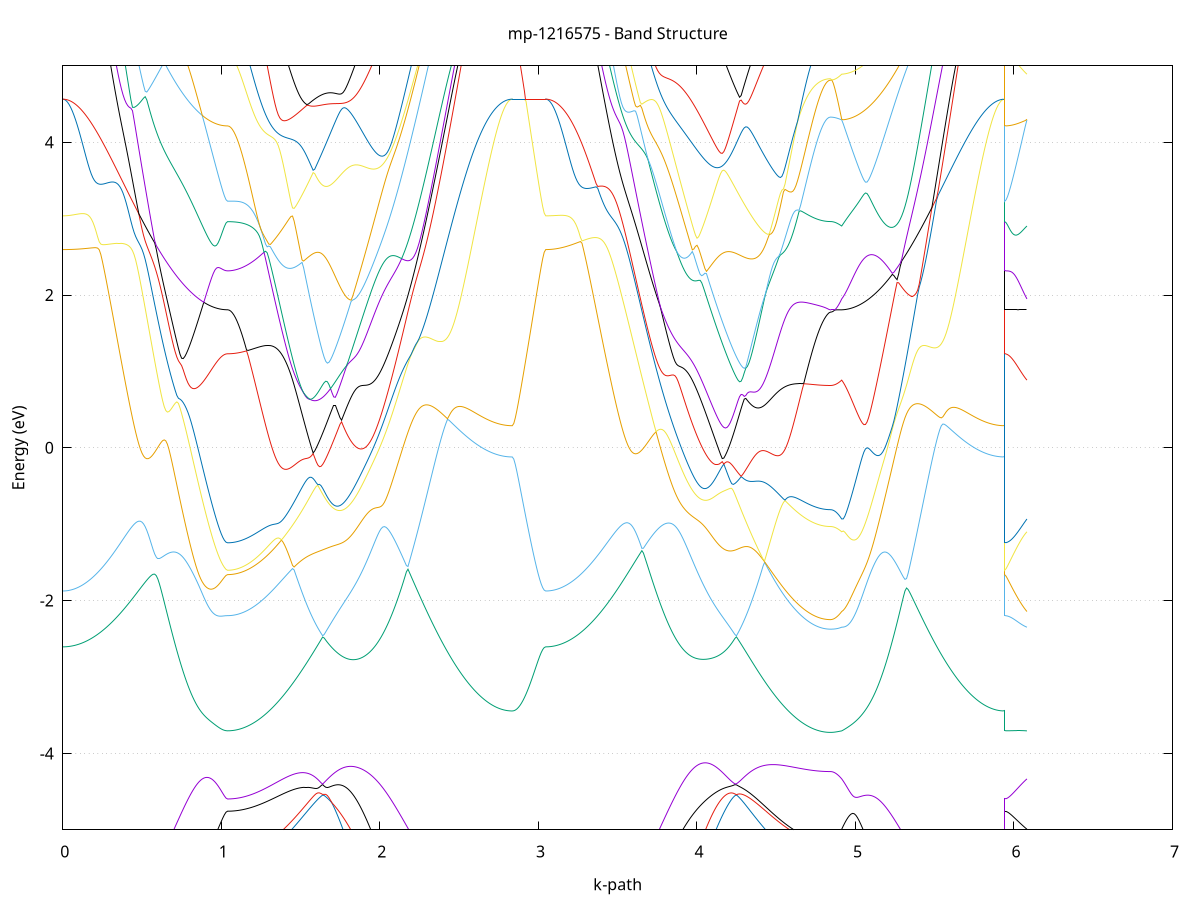 set title 'mp-1216575 - Band Structure'
set xlabel 'k-path'
set ylabel 'Energy (eV)'
set grid y
set yrange [-5:5]
set terminal png size 800,600
set output 'mp-1216575_bands_gnuplot.png'
plot '-' using 1:2 with lines notitle, '-' using 1:2 with lines notitle, '-' using 1:2 with lines notitle, '-' using 1:2 with lines notitle, '-' using 1:2 with lines notitle, '-' using 1:2 with lines notitle, '-' using 1:2 with lines notitle, '-' using 1:2 with lines notitle, '-' using 1:2 with lines notitle, '-' using 1:2 with lines notitle, '-' using 1:2 with lines notitle, '-' using 1:2 with lines notitle, '-' using 1:2 with lines notitle, '-' using 1:2 with lines notitle, '-' using 1:2 with lines notitle, '-' using 1:2 with lines notitle, '-' using 1:2 with lines notitle, '-' using 1:2 with lines notitle, '-' using 1:2 with lines notitle, '-' using 1:2 with lines notitle, '-' using 1:2 with lines notitle, '-' using 1:2 with lines notitle, '-' using 1:2 with lines notitle, '-' using 1:2 with lines notitle, '-' using 1:2 with lines notitle, '-' using 1:2 with lines notitle, '-' using 1:2 with lines notitle, '-' using 1:2 with lines notitle, '-' using 1:2 with lines notitle, '-' using 1:2 with lines notitle, '-' using 1:2 with lines notitle, '-' using 1:2 with lines notitle, '-' using 1:2 with lines notitle, '-' using 1:2 with lines notitle, '-' using 1:2 with lines notitle, '-' using 1:2 with lines notitle, '-' using 1:2 with lines notitle, '-' using 1:2 with lines notitle, '-' using 1:2 with lines notitle, '-' using 1:2 with lines notitle, '-' using 1:2 with lines notitle, '-' using 1:2 with lines notitle, '-' using 1:2 with lines notitle, '-' using 1:2 with lines notitle, '-' using 1:2 with lines notitle, '-' using 1:2 with lines notitle, '-' using 1:2 with lines notitle, '-' using 1:2 with lines notitle, '-' using 1:2 with lines notitle, '-' using 1:2 with lines notitle, '-' using 1:2 with lines notitle, '-' using 1:2 with lines notitle, '-' using 1:2 with lines notitle, '-' using 1:2 with lines notitle, '-' using 1:2 with lines notitle, '-' using 1:2 with lines notitle, '-' using 1:2 with lines notitle, '-' using 1:2 with lines notitle, '-' using 1:2 with lines notitle, '-' using 1:2 with lines notitle, '-' using 1:2 with lines notitle, '-' using 1:2 with lines notitle, '-' using 1:2 with lines notitle, '-' using 1:2 with lines notitle
0.000000 -12.468854
0.009994 -12.468554
0.019988 -12.467654
0.029981 -12.466054
0.039975 -12.463854
0.049969 -12.461054
0.059963 -12.457654
0.069957 -12.453654
0.079951 -12.448954
0.089944 -12.443754
0.099938 -12.437854
0.109932 -12.431454
0.119926 -12.424354
0.129920 -12.416754
0.139913 -12.408454
0.149907 -12.399654
0.159901 -12.390254
0.169895 -12.380354
0.179889 -12.369754
0.189883 -12.358754
0.199876 -12.347154
0.209870 -12.335054
0.219864 -12.322354
0.229858 -12.309254
0.239852 -12.295654
0.249845 -12.281554
0.259839 -12.266954
0.269833 -12.252054
0.279827 -12.236654
0.289821 -12.220854
0.299815 -12.204754
0.309808 -12.188354
0.319802 -12.171654
0.329796 -12.154654
0.339790 -12.137454
0.349784 -12.120154
0.359777 -12.102654
0.369771 -12.085154
0.379765 -12.067654
0.389759 -12.050254
0.399753 -12.032954
0.409747 -12.015954
0.419740 -11.999354
0.429734 -11.983354
0.439728 -11.967954
0.449722 -11.953554
0.459716 -11.940454
0.469709 -11.928954
0.479703 -11.919554
0.489697 -11.912754
0.499691 -11.908454
0.509685 -11.906254
0.519679 -11.905754
0.529672 -11.906254
0.539666 -11.907354
0.549660 -11.909054
0.559654 -11.910954
0.569648 -11.913154
0.579641 -11.915454
0.589635 -11.917854
0.599629 -11.920354
0.609623 -11.922854
0.619617 -11.925454
0.629611 -11.928054
0.639604 -11.930654
0.649598 -11.933254
0.659592 -11.935754
0.669586 -11.938354
0.679580 -11.940854
0.689573 -11.943454
0.699567 -11.945854
0.709561 -11.948354
0.719555 -11.950754
0.729549 -11.953154
0.739543 -11.955454
0.749536 -11.957754
0.759530 -11.959954
0.769524 -11.962054
0.779518 -11.964254
0.789512 -11.966254
0.799505 -11.968254
0.809499 -11.970154
0.819493 -11.971954
0.829487 -11.973754
0.839481 -11.975454
0.849475 -11.977154
0.859468 -11.978654
0.869462 -11.980154
0.879456 -11.981554
0.889450 -11.982954
0.899444 -11.984154
0.909437 -11.985354
0.919431 -11.986454
0.929425 -11.987454
0.939419 -11.988354
0.949413 -11.989254
0.959407 -11.989954
0.969400 -11.990654
0.979394 -11.991254
0.989388 -11.991654
0.999382 -11.992054
1.009376 -11.992454
1.019369 -11.992654
1.029363 -11.992754
1.039357 -11.992854
1.039357 -11.992854
1.049352 -11.992654
1.059348 -11.992254
1.069343 -11.991654
1.079338 -11.990754
1.089333 -11.989554
1.099328 -11.988154
1.109323 -11.986454
1.119319 -11.984554
1.129314 -11.982354
1.139309 -11.979954
1.149304 -11.977254
1.159299 -11.974354
1.169295 -11.971254
1.179290 -11.967954
1.189285 -11.964454
1.199280 -11.960754
1.209275 -11.956854
1.219271 -11.952754
1.229266 -11.948454
1.239261 -11.944054
1.249256 -11.939554
1.259251 -11.934854
1.269247 -11.930154
1.279242 -11.925254
1.289237 -11.920354
1.299232 -11.915454
1.309227 -11.910554
1.319223 -11.905654
1.329218 -11.900854
1.339213 -11.896154
1.349208 -11.891454
1.359203 -11.886954
1.369199 -11.882554
1.379194 -11.878354
1.389189 -11.874254
1.399184 -11.870354
1.409179 -11.866554
1.419175 -11.862954
1.429170 -11.859454
1.439165 -11.856054
1.449160 -11.852654
1.459155 -11.849454
1.469151 -11.846254
1.479146 -11.843154
1.489141 -11.840154
1.499136 -11.837154
1.509131 -11.834254
1.519127 -11.831354
1.529122 -11.828454
1.539117 -11.825554
1.549112 -11.822854
1.559107 -11.820054
1.569102 -11.817354
1.579098 -11.814854
1.589093 -11.812354
1.599088 -11.810054
1.609083 -11.808154
1.619078 -11.806554
1.629074 -11.805654
1.639069 -11.805354
1.649064 -11.805554
1.649064 -11.805554
1.659034 -11.806254
1.669003 -11.807154
1.678973 -11.808154
1.688943 -11.809154
1.698912 -11.810254
1.708882 -11.811254
1.718852 -11.812354
1.728821 -11.813354
1.738791 -11.814254
1.748761 -11.815154
1.758730 -11.815954
1.768700 -11.816754
1.778670 -11.817454
1.788639 -11.818154
1.798609 -11.818654
1.808579 -11.819154
1.818548 -11.819654
1.828518 -11.819954
1.838488 -11.820254
1.848457 -11.820554
1.858427 -11.820654
1.868397 -11.820754
1.878366 -11.820854
1.888336 -11.820754
1.898306 -11.820754
1.908275 -11.820554
1.918245 -11.820354
1.928214 -11.820154
1.938184 -11.820054
1.948154 -11.820054
1.958123 -11.820154
1.968093 -11.820054
1.978063 -11.820054
1.988032 -11.819954
1.998002 -11.819854
2.007972 -11.819754
2.017941 -11.819554
2.027911 -11.819454
2.037881 -11.819254
2.047850 -11.819054
2.057820 -11.818954
2.067790 -11.818754
2.077759 -11.818554
2.087729 -11.818354
2.097699 -11.818254
2.107668 -11.818054
2.117638 -11.817954
2.127608 -11.817754
2.137577 -11.817654
2.147547 -11.817554
2.157517 -11.817554
2.167486 -11.817454
2.177456 -11.817554
2.187426 -11.817554
2.197395 -11.817754
2.207365 -11.818054
2.217335 -11.818554
2.227304 -11.819354
2.237274 -11.820554
2.247244 -11.822254
2.257213 -11.824854
2.267183 -11.828254
2.277153 -11.832854
2.287122 -11.838554
2.297092 -11.845354
2.307061 -11.853154
2.317031 -11.862154
2.327001 -11.872054
2.336970 -11.882954
2.346940 -11.894854
2.356910 -11.907654
2.366879 -11.921254
2.376849 -11.935654
2.386819 -11.950654
2.396788 -11.966354
2.406758 -11.982554
2.416728 -11.999054
2.426697 -12.016054
2.436667 -12.033254
2.446637 -12.050554
2.456606 -12.068054
2.466576 -12.085554
2.476546 -12.103154
2.486515 -12.120554
2.496485 -12.137854
2.506455 -12.155054
2.516424 -12.171954
2.526394 -12.188654
2.536364 -12.204954
2.546333 -12.221054
2.556303 -12.236754
2.566273 -12.252054
2.576242 -12.267054
2.586212 -12.281554
2.596182 -12.295554
2.606151 -12.309154
2.616121 -12.322254
2.626091 -12.334854
2.636060 -12.346954
2.646030 -12.358554
2.656000 -12.369554
2.665969 -12.380054
2.675939 -12.390054
2.685908 -12.399454
2.695878 -12.408254
2.705848 -12.416454
2.715817 -12.424054
2.725787 -12.431154
2.735757 -12.437554
2.745726 -12.443454
2.755696 -12.448654
2.765666 -12.453254
2.775635 -12.457354
2.785605 -12.460754
2.795575 -12.463554
2.805544 -12.465654
2.815514 -12.467254
2.825484 -12.468154
2.835453 -12.468454
2.835453 -12.468454
2.845041 -12.468454
2.854628 -12.468454
2.864215 -12.468554
2.873802 -12.468554
2.883389 -12.468554
2.892977 -12.468554
2.902564 -12.468554
2.912151 -12.468554
2.921738 -12.468654
2.931325 -12.468654
2.940912 -12.468654
2.950500 -12.468754
2.960087 -12.468754
2.969674 -12.468754
2.979261 -12.468754
2.988848 -12.468754
2.998436 -12.468854
3.008023 -12.468854
3.017610 -12.468854
3.027197 -12.468854
3.036784 -12.468854
3.046372 -12.468854
3.046372 -12.468854
3.056313 -12.468554
3.066254 -12.467654
3.076196 -12.466054
3.086137 -12.463954
3.096078 -12.461154
3.106020 -12.457754
3.115961 -12.453754
3.125902 -12.449154
3.135844 -12.443854
3.145785 -12.438054
3.155726 -12.431654
3.165668 -12.424654
3.175609 -12.417054
3.185550 -12.408854
3.195492 -12.400054
3.205433 -12.390754
3.215374 -12.380854
3.225316 -12.370354
3.235257 -12.359354
3.245198 -12.347854
3.255140 -12.335754
3.265081 -12.323254
3.275022 -12.310154
3.284964 -12.296554
3.294905 -12.282554
3.304846 -12.268154
3.314788 -12.253254
3.324729 -12.237954
3.334670 -12.222254
3.344612 -12.206254
3.354553 -12.189854
3.364494 -12.173154
3.374436 -12.156254
3.384377 -12.139154
3.394318 -12.121854
3.404260 -12.104354
3.414201 -12.086854
3.424142 -12.069354
3.434084 -12.051854
3.444025 -12.034554
3.453966 -12.017354
3.463908 -12.000554
3.473849 -11.984054
3.483790 -11.968154
3.493732 -11.952754
3.503673 -11.938154
3.513614 -11.924454
3.523556 -11.911754
3.533497 -11.900054
3.543438 -11.889554
3.553380 -11.880354
3.563321 -11.872254
3.573262 -11.865454
3.583204 -11.859554
3.593145 -11.854754
3.603086 -11.850654
3.613028 -11.847254
3.622969 -11.844454
3.632910 -11.842154
3.642852 -11.840154
3.652793 -11.838454
3.662734 -11.837054
3.672676 -11.835754
3.682617 -11.834654
3.692558 -11.833754
3.702500 -11.832854
3.712441 -11.832054
3.722382 -11.831354
3.732324 -11.830754
3.742265 -11.830054
3.752206 -11.829554
3.762148 -11.828954
3.772089 -11.828454
3.782030 -11.827954
3.791972 -11.827454
3.801913 -11.826954
3.811854 -11.826554
3.821796 -11.826154
3.831737 -11.825754
3.841678 -11.825354
3.851620 -11.825054
3.861561 -11.824754
3.871502 -11.824454
3.881444 -11.824254
3.891385 -11.824054
3.901326 -11.823754
3.911268 -11.823654
3.921209 -11.823454
3.931150 -11.823254
3.941092 -11.823154
3.951033 -11.823054
3.960974 -11.822854
3.970916 -11.822754
3.980857 -11.822554
3.990798 -11.822354
4.000740 -11.822154
4.010681 -11.821954
4.020622 -11.821754
4.030564 -11.821454
4.040505 -11.821054
4.050446 -11.820754
4.060388 -11.820354
4.070329 -11.819854
4.080270 -11.819354
4.090212 -11.818754
4.100153 -11.818154
4.110094 -11.817454
4.120036 -11.816754
4.129977 -11.815954
4.139918 -11.815154
4.149860 -11.814254
4.159801 -11.813254
4.169742 -11.812354
4.179684 -11.811254
4.189625 -11.810154
4.199566 -11.809154
4.209508 -11.808054
4.219449 -11.806954
4.229390 -11.806054
4.239332 -11.805454
4.249273 -11.805454
4.249273 -11.805454
4.259160 -11.806354
4.269046 -11.808054
4.278933 -11.810254
4.288819 -11.812654
4.298706 -11.815354
4.308593 -11.817954
4.318479 -11.820754
4.328366 -11.823554
4.338252 -11.826354
4.348139 -11.829154
4.358026 -11.832054
4.367912 -11.834954
4.377799 -11.837854
4.387685 -11.840854
4.397572 -11.843854
4.407458 -11.846854
4.417345 -11.849954
4.427232 -11.853154
4.437118 -11.856354
4.447005 -11.859654
4.456891 -11.863054
4.466778 -11.866554
4.476664 -11.870154
4.486551 -11.873854
4.496438 -11.877754
4.506324 -11.881754
4.516211 -11.885854
4.526097 -11.890154
4.535984 -11.894554
4.545870 -11.899054
4.555757 -11.903754
4.565644 -11.908454
4.575530 -11.913154
4.585417 -11.917954
4.595303 -11.922754
4.605190 -11.927454
4.615076 -11.932154
4.624963 -11.936754
4.634850 -11.941354
4.644736 -11.945754
4.654623 -11.950054
4.664509 -11.954154
4.674396 -11.958154
4.684282 -11.961954
4.694169 -11.965554
4.704056 -11.969054
4.713942 -11.972254
4.723829 -11.975254
4.733715 -11.978054
4.743602 -11.980654
4.753489 -11.983054
4.763375 -11.985154
4.773262 -11.987054
4.783148 -11.988654
4.793035 -11.990054
4.802921 -11.991154
4.812808 -11.992054
4.822695 -11.992654
4.832581 -11.993054
4.842468 -11.993254
4.842468 -11.993254
4.851336 -11.993254
4.860205 -11.993154
4.869074 -11.993154
4.877942 -11.993154
4.886811 -11.993154
4.895680 -11.993154
4.904548 -11.993154
4.913417 -11.993054
4.913417 -11.993054
4.923392 -11.992954
4.933368 -11.992754
4.943343 -11.992454
4.953318 -11.992054
4.963293 -11.991654
4.973268 -11.991054
4.983243 -11.990354
4.993219 -11.989654
5.003194 -11.988754
5.013169 -11.987854
5.023144 -11.986854
5.033119 -11.985754
5.043094 -11.984554
5.053070 -11.983254
5.063045 -11.981954
5.073020 -11.980454
5.082995 -11.978954
5.092970 -11.977354
5.102946 -11.975654
5.112921 -11.973954
5.122896 -11.972054
5.132871 -11.970154
5.142846 -11.968154
5.152821 -11.966154
5.162797 -11.964054
5.172772 -11.961854
5.182747 -11.959554
5.192722 -11.957254
5.202697 -11.954854
5.212673 -11.952454
5.222648 -11.949954
5.232623 -11.947454
5.242598 -11.944854
5.252573 -11.942154
5.262548 -11.939454
5.272524 -11.936754
5.282499 -11.933954
5.292474 -11.931154
5.302449 -11.928354
5.312424 -11.925454
5.322399 -11.922554
5.332375 -11.919654
5.342350 -11.916654
5.352325 -11.913754
5.362300 -11.910754
5.372275 -11.907754
5.382251 -11.904754
5.392226 -11.901754
5.402201 -11.898854
5.412176 -11.895954
5.422151 -11.893154
5.432126 -11.890854
5.442102 -11.892554
5.452077 -11.901354
5.462052 -11.912554
5.472027 -11.924954
5.482002 -11.938354
5.491978 -11.952754
5.501953 -11.967954
5.511928 -11.983654
5.521903 -11.999954
5.531878 -12.016654
5.541853 -12.033654
5.551829 -12.050854
5.561804 -12.068254
5.571779 -12.085654
5.581754 -12.103054
5.591729 -12.120454
5.601704 -12.137754
5.611680 -12.154854
5.621655 -12.171754
5.631630 -12.188454
5.641605 -12.204854
5.651580 -12.220854
5.661556 -12.236554
5.671531 -12.251954
5.681506 -12.266854
5.691481 -12.281354
5.701456 -12.295454
5.711431 -12.309054
5.721407 -12.322154
5.731382 -12.334754
5.741357 -12.346854
5.751332 -12.358454
5.761307 -12.369454
5.771283 -12.379954
5.781258 -12.389954
5.791233 -12.399354
5.801208 -12.408154
5.811183 -12.416354
5.821158 -12.424054
5.831134 -12.431054
5.841109 -12.437554
5.851084 -12.443354
5.861059 -12.448654
5.871034 -12.453254
5.881009 -12.457354
5.890985 -12.460754
5.900960 -12.463554
5.910935 -12.465654
5.920910 -12.467254
5.930885 -12.468154
5.940861 -12.468454
5.940861 -11.992854
5.950256 -11.992854
5.959652 -11.992854
5.969048 -11.992854
5.978443 -11.992854
5.987839 -11.992854
5.997235 -11.992854
6.006630 -11.992854
6.016026 -11.992954
6.025421 -11.992954
6.034817 -11.992954
6.044213 -11.992954
6.053608 -11.993054
6.063004 -11.993054
6.072400 -11.993054
6.081795 -11.993054
e
0.000000 -11.874854
0.009994 -11.874754
0.019988 -11.874554
0.029981 -11.874154
0.039975 -11.873654
0.049969 -11.872954
0.059963 -11.872154
0.069957 -11.871154
0.079951 -11.870054
0.089944 -11.868854
0.099938 -11.867454
0.109932 -11.865954
0.119926 -11.864454
0.129920 -11.862754
0.139913 -11.861054
0.149907 -11.859254
0.159901 -11.857354
0.169895 -11.855554
0.179889 -11.853654
0.189883 -11.851854
0.199876 -11.850054
0.209870 -11.848354
0.219864 -11.846754
0.229858 -11.845354
0.239852 -11.844054
0.249845 -11.843054
0.259839 -11.842254
0.269833 -11.841754
0.279827 -11.841454
0.289821 -11.841554
0.299815 -11.841754
0.309808 -11.842254
0.319802 -11.843054
0.329796 -11.843954
0.339790 -11.845154
0.349784 -11.846454
0.359777 -11.847854
0.369771 -11.849454
0.379765 -11.851054
0.389759 -11.852854
0.399753 -11.854554
0.409747 -11.856254
0.419740 -11.857954
0.429734 -11.859554
0.439728 -11.860854
0.449722 -11.861854
0.459716 -11.862354
0.469709 -11.861954
0.479703 -11.860454
0.489697 -11.857554
0.499691 -11.853454
0.509685 -11.849154
0.519679 -11.845754
0.529672 -11.844454
0.539666 -11.844954
0.549660 -11.846454
0.559654 -11.848454
0.569648 -11.850654
0.579641 -11.852954
0.589635 -11.855254
0.599629 -11.857654
0.609623 -11.860154
0.619617 -11.862554
0.629611 -11.864954
0.639604 -11.867354
0.649598 -11.869754
0.659592 -11.872054
0.669586 -11.874354
0.679580 -11.876654
0.689573 -11.878954
0.699567 -11.881154
0.709561 -11.883354
0.719555 -11.885454
0.729549 -11.887554
0.739543 -11.889554
0.749536 -11.891554
0.759530 -11.893454
0.769524 -11.895354
0.779518 -11.897154
0.789512 -11.898954
0.799505 -11.900654
0.809499 -11.902254
0.819493 -11.903854
0.829487 -11.905354
0.839481 -11.906754
0.849475 -11.908054
0.859468 -11.909354
0.869462 -11.910654
0.879456 -11.911754
0.889450 -11.912854
0.899444 -11.913854
0.909437 -11.914754
0.919431 -11.915654
0.929425 -11.916454
0.939419 -11.917154
0.949413 -11.917854
0.959407 -11.918454
0.969400 -11.918954
0.979394 -11.919354
0.989388 -11.919754
0.999382 -11.920054
1.009376 -11.920354
1.019369 -11.920454
1.029363 -11.920554
1.039357 -11.920654
1.039357 -11.920654
1.049352 -11.920454
1.059348 -11.920054
1.069343 -11.919354
1.079338 -11.918354
1.089333 -11.917154
1.099328 -11.915654
1.109323 -11.913854
1.119319 -11.911754
1.129314 -11.909454
1.139309 -11.906854
1.149304 -11.903954
1.159299 -11.900854
1.169295 -11.897554
1.179290 -11.893954
1.189285 -11.890054
1.199280 -11.885954
1.209275 -11.881654
1.219271 -11.877054
1.229266 -11.872354
1.239261 -11.867354
1.249256 -11.862154
1.259251 -11.856754
1.269247 -11.853954
1.279242 -11.851454
1.289237 -11.848854
1.299232 -11.845954
1.309227 -11.842854
1.319223 -11.839554
1.329218 -11.835954
1.339213 -11.832154
1.349208 -11.827954
1.359203 -11.823654
1.369199 -11.818954
1.379194 -11.814054
1.389189 -11.808854
1.399184 -11.803554
1.409179 -11.798154
1.419175 -11.792654
1.429170 -11.787254
1.439165 -11.782154
1.449160 -11.777754
1.459155 -11.776754
1.469151 -11.777154
1.479146 -11.777754
1.489141 -11.778454
1.499136 -11.779154
1.509131 -11.779954
1.519127 -11.780854
1.529122 -11.781854
1.539117 -11.782854
1.549112 -11.783954
1.559107 -11.785054
1.569102 -11.786254
1.579098 -11.787554
1.589093 -11.788754
1.599088 -11.790054
1.609083 -11.791354
1.619078 -11.792654
1.629074 -11.794054
1.639069 -11.795354
1.649064 -11.796754
1.649064 -11.796754
1.659034 -11.798054
1.669003 -11.799454
1.678973 -11.800754
1.688943 -11.802054
1.698912 -11.803354
1.708882 -11.804554
1.718852 -11.805754
1.728821 -11.806954
1.738791 -11.808054
1.748761 -11.809154
1.758730 -11.810254
1.768700 -11.811254
1.778670 -11.812154
1.788639 -11.813054
1.798609 -11.813954
1.808579 -11.814754
1.818548 -11.815454
1.828518 -11.816154
1.838488 -11.816754
1.848457 -11.817354
1.858427 -11.817854
1.868397 -11.818354
1.878366 -11.818754
1.888336 -11.819054
1.898306 -11.819354
1.908275 -11.819654
1.918245 -11.819854
1.928214 -11.819954
1.938184 -11.819854
1.948154 -11.819554
1.958123 -11.819254
1.968093 -11.818854
1.978063 -11.818454
1.988032 -11.817954
1.998002 -11.817554
2.007972 -11.817054
2.017941 -11.816654
2.027911 -11.816154
2.037881 -11.815754
2.047850 -11.815354
2.057820 -11.814954
2.067790 -11.814554
2.077759 -11.814254
2.087729 -11.813854
2.097699 -11.813554
2.107668 -11.813254
2.117638 -11.813054
2.127608 -11.812754
2.137577 -11.812554
2.147547 -11.812254
2.157517 -11.812054
2.167486 -11.811854
2.177456 -11.811554
2.187426 -11.811354
2.197395 -11.811054
2.207365 -11.810754
2.217335 -11.810454
2.227304 -11.810154
2.237274 -11.809754
2.247244 -11.809354
2.257213 -11.809054
2.267183 -11.808554
2.277153 -11.808154
2.287122 -11.807754
2.297092 -11.807254
2.307061 -11.806754
2.317031 -11.806254
2.327001 -11.806254
2.336970 -11.806454
2.346940 -11.806654
2.356910 -11.806854
2.366879 -11.807154
2.376849 -11.807454
2.386819 -11.807754
2.396788 -11.808254
2.406758 -11.808754
2.416728 -11.809454
2.426697 -11.810154
2.436667 -11.811054
2.446637 -11.812054
2.456606 -11.813154
2.466576 -11.814454
2.476546 -11.815754
2.486515 -11.817254
2.496485 -11.818854
2.506455 -11.820554
2.516424 -11.822454
2.526394 -11.824254
2.536364 -11.826254
2.546333 -11.828354
2.556303 -11.830454
2.566273 -11.832554
2.576242 -11.834754
2.586212 -11.836954
2.596182 -11.839154
2.606151 -11.841454
2.616121 -11.843654
2.626091 -11.845854
2.636060 -11.848054
2.646030 -11.850254
2.656000 -11.852354
2.665969 -11.854454
2.675939 -11.856454
2.685908 -11.858454
2.695878 -11.860354
2.705848 -11.862154
2.715817 -11.863854
2.725787 -11.865354
2.735757 -11.866854
2.745726 -11.868254
2.755696 -11.869454
2.765666 -11.870554
2.775635 -11.871554
2.785605 -11.872354
2.795575 -11.873054
2.805544 -11.873554
2.815514 -11.873954
2.825484 -11.874254
2.835453 -11.874254
2.835453 -11.874254
2.845041 -11.874254
2.854628 -11.874354
2.864215 -11.874354
2.873802 -11.874354
2.883389 -11.874354
2.892977 -11.874354
2.902564 -11.874454
2.912151 -11.874454
2.921738 -11.874454
2.931325 -11.874554
2.940912 -11.874554
2.950500 -11.874654
2.960087 -11.874654
2.969674 -11.874654
2.979261 -11.874754
2.988848 -11.874754
2.998436 -11.874754
3.008023 -11.874854
3.017610 -11.874854
3.027197 -11.874854
3.036784 -11.874854
3.046372 -11.874854
3.046372 -11.874854
3.056313 -11.874754
3.066254 -11.874554
3.076196 -11.874154
3.086137 -11.873654
3.096078 -11.872954
3.106020 -11.872154
3.115961 -11.871154
3.125902 -11.870054
3.135844 -11.868854
3.145785 -11.867454
3.155726 -11.866054
3.165668 -11.864454
3.175609 -11.862754
3.185550 -11.860954
3.195492 -11.859054
3.205433 -11.857154
3.215374 -11.855054
3.225316 -11.852954
3.235257 -11.850854
3.245198 -11.848654
3.255140 -11.846454
3.265081 -11.844254
3.275022 -11.841954
3.284964 -11.839754
3.294905 -11.837454
3.304846 -11.835254
3.314788 -11.832954
3.324729 -11.830854
3.334670 -11.828654
3.344612 -11.826554
3.354553 -11.824554
3.364494 -11.822654
3.374436 -11.820754
3.384377 -11.819054
3.394318 -11.817454
3.404260 -11.815954
3.414201 -11.814554
3.424142 -11.813354
3.434084 -11.812254
3.444025 -11.811354
3.453966 -11.810554
3.463908 -11.809954
3.473849 -11.809554
3.483790 -11.809254
3.493732 -11.809054
3.503673 -11.809054
3.513614 -11.809054
3.523556 -11.809254
3.533497 -11.809454
3.543438 -11.809754
3.553380 -11.810154
3.563321 -11.810454
3.573262 -11.810954
3.583204 -11.811354
3.593145 -11.811854
3.603086 -11.812354
3.613028 -11.812754
3.622969 -11.813254
3.632910 -11.813754
3.642852 -11.814154
3.652793 -11.814654
3.662734 -11.815054
3.672676 -11.815454
3.682617 -11.815754
3.692558 -11.816154
3.702500 -11.816454
3.712441 -11.816754
3.722382 -11.816954
3.732324 -11.817254
3.742265 -11.817454
3.752206 -11.817554
3.762148 -11.817754
3.772089 -11.817854
3.782030 -11.817954
3.791972 -11.817954
3.801913 -11.818054
3.811854 -11.818054
3.821796 -11.818054
3.831737 -11.817954
3.841678 -11.817954
3.851620 -11.817854
3.861561 -11.817754
3.871502 -11.817654
3.881444 -11.817454
3.891385 -11.817354
3.901326 -11.817154
3.911268 -11.816954
3.921209 -11.816654
3.931150 -11.816354
3.941092 -11.816054
3.951033 -11.815754
3.960974 -11.815354
3.970916 -11.814954
3.980857 -11.814554
3.990798 -11.814054
4.000740 -11.813554
4.010681 -11.812954
4.020622 -11.812354
4.030564 -11.811754
4.040505 -11.811054
4.050446 -11.810354
4.060388 -11.809554
4.070329 -11.808754
4.080270 -11.807854
4.090212 -11.806954
4.100153 -11.806054
4.110094 -11.805054
4.120036 -11.804054
4.129977 -11.802954
4.139918 -11.801854
4.149860 -11.800754
4.159801 -11.799654
4.169742 -11.798454
4.179684 -11.797254
4.189625 -11.796054
4.199566 -11.794854
4.209508 -11.793654
4.219449 -11.792454
4.229390 -11.792554
4.239332 -11.794554
4.249273 -11.795854
4.249273 -11.795854
4.259160 -11.796254
4.269046 -11.795854
4.278933 -11.794854
4.288819 -11.793554
4.298706 -11.792154
4.308593 -11.790654
4.318479 -11.789054
4.328366 -11.787354
4.338252 -11.785654
4.348139 -11.783954
4.358026 -11.782354
4.367912 -11.780654
4.377799 -11.779154
4.387685 -11.777754
4.397572 -11.776554
4.407458 -11.775754
4.417345 -11.775854
4.427232 -11.777154
4.437118 -11.780154
4.447005 -11.784354
4.456891 -11.789454
4.466778 -11.794854
4.476664 -11.800454
4.486551 -11.805954
4.496438 -11.811254
4.506324 -11.816454
4.516211 -11.821354
4.526097 -11.826054
4.535984 -11.830454
4.545870 -11.834554
4.555757 -11.838454
4.565644 -11.842054
4.575530 -11.845454
4.585417 -11.848554
4.595303 -11.851454
4.605190 -11.854254
4.615076 -11.856754
4.624963 -11.859154
4.634850 -11.862954
4.644736 -11.868054
4.654623 -11.872954
4.664509 -11.877554
4.674396 -11.882054
4.684282 -11.886354
4.694169 -11.890354
4.704056 -11.894054
4.713942 -11.897654
4.723829 -11.900954
4.733715 -11.903954
4.743602 -11.906754
4.753489 -11.909354
4.763375 -11.911554
4.773262 -11.913654
4.783148 -11.915354
4.793035 -11.916854
4.802921 -11.918054
4.812808 -11.919054
4.822695 -11.919754
4.832581 -11.920154
4.842468 -11.920254
4.842468 -11.920254
4.851336 -11.920254
4.860205 -11.920254
4.869074 -11.920254
4.877942 -11.920254
4.886811 -11.920254
4.895680 -11.920254
4.904548 -11.920254
4.913417 -11.920254
4.913417 -11.920254
4.923392 -11.920154
4.933368 -11.919954
4.943343 -11.919754
4.953318 -11.919454
4.963293 -11.919054
4.973268 -11.918554
4.983243 -11.918054
4.993219 -11.917454
5.003194 -11.916754
5.013169 -11.916054
5.023144 -11.915254
5.033119 -11.914354
5.043094 -11.913354
5.053070 -11.912354
5.063045 -11.911254
5.073020 -11.910054
5.082995 -11.908854
5.092970 -11.907554
5.102946 -11.906154
5.112921 -11.904754
5.122896 -11.903254
5.132871 -11.901754
5.142846 -11.900054
5.152821 -11.898454
5.162797 -11.896654
5.172772 -11.894954
5.182747 -11.893054
5.192722 -11.891254
5.202697 -11.889354
5.212673 -11.887354
5.222648 -11.885354
5.232623 -11.883354
5.242598 -11.881354
5.252573 -11.879354
5.262548 -11.877254
5.272524 -11.875254
5.282499 -11.873254
5.292474 -11.871254
5.302449 -11.869254
5.312424 -11.867354
5.322399 -11.865654
5.332375 -11.864054
5.342350 -11.862554
5.352325 -11.861454
5.362300 -11.860654
5.372275 -11.860454
5.382251 -11.860954
5.392226 -11.862354
5.402201 -11.864954
5.412176 -11.868854
5.422151 -11.874254
5.432126 -11.880754
5.442102 -11.884754
5.452077 -11.883054
5.462052 -11.880454
5.472027 -11.877654
5.482002 -11.874854
5.491978 -11.872154
5.501953 -11.869454
5.511928 -11.866854
5.521903 -11.864254
5.531878 -11.861754
5.541853 -11.859354
5.551829 -11.857054
5.561804 -11.854854
5.571779 -11.852754
5.581754 -11.850854
5.591729 -11.849054
5.601704 -11.847454
5.611680 -11.845954
5.621655 -11.844754
5.631630 -11.843754
5.641605 -11.842954
5.651580 -11.842454
5.661556 -11.842254
5.671531 -11.842354
5.681506 -11.842654
5.691481 -11.843254
5.701456 -11.844154
5.711431 -11.845254
5.721407 -11.846554
5.731382 -11.848054
5.741357 -11.849654
5.751332 -11.851454
5.761307 -11.853254
5.771283 -11.855054
5.781258 -11.856854
5.791233 -11.858654
5.801208 -11.860454
5.811183 -11.862254
5.821158 -11.863854
5.831134 -11.865454
5.841109 -11.866854
5.851084 -11.868254
5.861059 -11.869454
5.871034 -11.870554
5.881009 -11.871554
5.890985 -11.872354
5.900960 -11.873054
5.910935 -11.873554
5.920910 -11.873954
5.930885 -11.874254
5.940861 -11.874254
5.940861 -11.920654
5.950256 -11.920654
5.959652 -11.920654
5.969048 -11.920554
5.978443 -11.920554
5.987839 -11.920554
5.997235 -11.920554
6.006630 -11.920554
6.016026 -11.920454
6.025421 -11.920454
6.034817 -11.920454
6.044213 -11.920454
6.053608 -11.920354
6.063004 -11.920354
6.072400 -11.920354
6.081795 -11.920254
e
0.000000 -11.828154
0.009994 -11.828054
0.019988 -11.827954
0.029981 -11.827654
0.039975 -11.827254
0.049969 -11.826854
0.059963 -11.826254
0.069957 -11.825554
0.079951 -11.824854
0.089944 -11.824054
0.099938 -11.823154
0.109932 -11.822154
0.119926 -11.821154
0.129920 -11.820054
0.139913 -11.818954
0.149907 -11.817854
0.159901 -11.816654
0.169895 -11.815454
0.179889 -11.814354
0.189883 -11.813154
0.199876 -11.811954
0.209870 -11.810754
0.219864 -11.809654
0.229858 -11.808454
0.239852 -11.807354
0.249845 -11.806254
0.259839 -11.805154
0.269833 -11.804154
0.279827 -11.803254
0.289821 -11.802354
0.299815 -11.801754
0.309808 -11.801254
0.319802 -11.801054
0.329796 -11.801154
0.339790 -11.801454
0.349784 -11.802054
0.359777 -11.802854
0.369771 -11.803954
0.379765 -11.805254
0.389759 -11.806654
0.399753 -11.808354
0.409747 -11.810154
0.419740 -11.811954
0.429734 -11.813954
0.439728 -11.816054
0.449722 -11.818154
0.459716 -11.820254
0.469709 -11.822454
0.479703 -11.824554
0.489697 -11.826554
0.499691 -11.828254
0.509685 -11.829454
0.519679 -11.829354
0.529672 -11.827554
0.539666 -11.824554
0.549660 -11.821454
0.559654 -11.818754
0.569648 -11.816654
0.579641 -11.815354
0.589635 -11.814554
0.599629 -11.814354
0.609623 -11.814554
0.619617 -11.815154
0.629611 -11.816054
0.639604 -11.817254
0.649598 -11.818554
0.659592 -11.820054
0.669586 -11.821754
0.679580 -11.823454
0.689573 -11.825354
0.699567 -11.827254
0.709561 -11.829154
0.719555 -11.831154
0.729549 -11.833154
0.739543 -11.835254
0.749536 -11.837254
0.759530 -11.839354
0.769524 -11.841454
0.779518 -11.843454
0.789512 -11.845554
0.799505 -11.847554
0.809499 -11.849654
0.819493 -11.851654
0.829487 -11.853654
0.839481 -11.855554
0.849475 -11.857454
0.859468 -11.859354
0.869462 -11.861154
0.879456 -11.862954
0.889450 -11.864654
0.899444 -11.866354
0.909437 -11.867854
0.919431 -11.869354
0.929425 -11.870754
0.939419 -11.872054
0.949413 -11.873254
0.959407 -11.874354
0.969400 -11.875254
0.979394 -11.876154
0.989388 -11.876854
0.999382 -11.877454
1.009376 -11.877854
1.019369 -11.878254
1.029363 -11.878454
1.039357 -11.878454
1.039357 -11.878454
1.049352 -11.878454
1.059348 -11.878354
1.069343 -11.878054
1.079338 -11.877754
1.089333 -11.877454
1.099328 -11.876954
1.109323 -11.876354
1.119319 -11.875754
1.129314 -11.875054
1.139309 -11.874154
1.149304 -11.873254
1.159299 -11.872254
1.169295 -11.871154
1.179290 -11.869954
1.189285 -11.868654
1.199280 -11.867254
1.209275 -11.865754
1.219271 -11.864154
1.229266 -11.862354
1.239261 -11.860454
1.249256 -11.858454
1.259251 -11.856354
1.269247 -11.851154
1.279242 -11.845354
1.289237 -11.839454
1.299232 -11.833354
1.309227 -11.827054
1.319223 -11.820654
1.329218 -11.814154
1.339213 -11.807554
1.349208 -11.800854
1.359203 -11.794154
1.369199 -11.787454
1.379194 -11.781454
1.389189 -11.777954
1.399184 -11.776754
1.409179 -11.776254
1.419175 -11.776054
1.429170 -11.775954
1.439165 -11.776154
1.449160 -11.776354
1.459155 -11.774454
1.469151 -11.772554
1.479146 -11.771954
1.489141 -11.772354
1.499136 -11.773354
1.509131 -11.774654
1.519127 -11.776254
1.529122 -11.777954
1.539117 -11.779654
1.549112 -11.781454
1.559107 -11.783154
1.569102 -11.784854
1.579098 -11.786454
1.589093 -11.787854
1.599088 -11.789054
1.609083 -11.789954
1.619078 -11.790454
1.629074 -11.790254
1.639069 -11.789354
1.649064 -11.787854
1.649064 -11.787854
1.659034 -11.785854
1.669003 -11.783654
1.678973 -11.781254
1.688943 -11.778754
1.698912 -11.776154
1.708882 -11.773554
1.718852 -11.770854
1.728821 -11.768254
1.738791 -11.765554
1.748761 -11.762854
1.758730 -11.760254
1.768700 -11.757554
1.778670 -11.754954
1.788639 -11.752354
1.798609 -11.749754
1.808579 -11.747354
1.818548 -11.744954
1.828518 -11.742754
1.838488 -11.740954
1.848457 -11.739854
1.858427 -11.739854
1.868397 -11.741054
1.878366 -11.742954
1.888336 -11.745254
1.898306 -11.747554
1.908275 -11.749954
1.918245 -11.752354
1.928214 -11.754654
1.938184 -11.756954
1.948154 -11.759054
1.958123 -11.761054
1.968093 -11.763054
1.978063 -11.764854
1.988032 -11.766554
1.998002 -11.768054
2.007972 -11.769554
2.017941 -11.770754
2.027911 -11.771954
2.037881 -11.772954
2.047850 -11.773854
2.057820 -11.774554
2.067790 -11.775154
2.077759 -11.775554
2.087729 -11.775854
2.097699 -11.776054
2.107668 -11.776154
2.117638 -11.776054
2.127608 -11.775854
2.137577 -11.775554
2.147547 -11.775854
2.157517 -11.777554
2.167486 -11.779454
2.177456 -11.781354
2.187426 -11.783454
2.197395 -11.785654
2.207365 -11.788054
2.217335 -11.790454
2.227304 -11.792954
2.237274 -11.795554
2.247244 -11.797954
2.257213 -11.800154
2.267183 -11.801954
2.277153 -11.803354
2.287122 -11.804354
2.297092 -11.805054
2.307061 -11.805554
2.317031 -11.805954
2.327001 -11.805754
2.336970 -11.805254
2.346940 -11.804754
2.356910 -11.804354
2.366879 -11.803854
2.376849 -11.803354
2.386819 -11.802954
2.396788 -11.802554
2.406758 -11.802154
2.416728 -11.801854
2.426697 -11.801654
2.436667 -11.801454
2.446637 -11.801254
2.456606 -11.801154
2.466576 -11.801154
2.476546 -11.801254
2.486515 -11.801454
2.496485 -11.801654
2.506455 -11.801954
2.516424 -11.802454
2.526394 -11.802854
2.536364 -11.803454
2.546333 -11.804154
2.556303 -11.804854
2.566273 -11.805654
2.576242 -11.806554
2.586212 -11.807554
2.596182 -11.808554
2.606151 -11.809554
2.616121 -11.810654
2.626091 -11.811754
2.636060 -11.812954
2.646030 -11.814154
2.656000 -11.815254
2.665969 -11.816454
2.675939 -11.817654
2.685908 -11.818754
2.695878 -11.819954
2.705848 -11.821054
2.715817 -11.822054
2.725787 -11.823054
2.735757 -11.824054
2.745726 -11.824954
2.755696 -11.825754
2.765666 -11.826454
2.775635 -11.827054
2.785605 -11.827654
2.795575 -11.828054
2.805544 -11.828454
2.815514 -11.828754
2.825484 -11.828854
2.835453 -11.828954
2.835453 -11.828954
2.845041 -11.828954
2.854628 -11.828954
2.864215 -11.828854
2.873802 -11.828854
2.883389 -11.828854
2.892977 -11.828754
2.902564 -11.828754
2.912151 -11.828754
2.921738 -11.828654
2.931325 -11.828554
2.940912 -11.828554
2.950500 -11.828454
2.960087 -11.828454
2.969674 -11.828354
2.979261 -11.828354
2.988848 -11.828254
2.998436 -11.828254
3.008023 -11.828254
3.017610 -11.828154
3.027197 -11.828154
3.036784 -11.828154
3.046372 -11.828154
3.046372 -11.828154
3.056313 -11.828054
3.066254 -11.827954
3.076196 -11.827654
3.086137 -11.827254
3.096078 -11.826854
3.106020 -11.826254
3.115961 -11.825654
3.125902 -11.824854
3.135844 -11.824054
3.145785 -11.823154
3.155726 -11.822154
3.165668 -11.821154
3.175609 -11.820054
3.185550 -11.818854
3.195492 -11.817754
3.205433 -11.816454
3.215374 -11.815254
3.225316 -11.813954
3.235257 -11.812754
3.245198 -11.811454
3.255140 -11.810154
3.265081 -11.808854
3.275022 -11.807654
3.284964 -11.806354
3.294905 -11.805154
3.304846 -11.803954
3.314788 -11.802854
3.324729 -11.801754
3.334670 -11.800654
3.344612 -11.799554
3.354553 -11.798554
3.364494 -11.797554
3.374436 -11.796554
3.384377 -11.795654
3.394318 -11.794754
3.404260 -11.793854
3.414201 -11.792954
3.424142 -11.791954
3.434084 -11.791054
3.444025 -11.790054
3.453966 -11.789054
3.463908 -11.787854
3.473849 -11.786654
3.483790 -11.785354
3.493732 -11.783854
3.503673 -11.782254
3.513614 -11.780554
3.523556 -11.778854
3.533497 -11.777254
3.543438 -11.775854
3.553380 -11.774654
3.563321 -11.773854
3.573262 -11.773354
3.583204 -11.773054
3.593145 -11.772954
3.603086 -11.772954
3.613028 -11.773054
3.622969 -11.773254
3.632910 -11.773554
3.642852 -11.773754
3.652793 -11.774054
3.662734 -11.774354
3.672676 -11.774654
3.682617 -11.774954
3.692558 -11.775254
3.702500 -11.775454
3.712441 -11.775654
3.722382 -11.775854
3.732324 -11.776054
3.742265 -11.776154
3.752206 -11.776254
3.762148 -11.776254
3.772089 -11.776154
3.782030 -11.776054
3.791972 -11.775954
3.801913 -11.775654
3.811854 -11.775354
3.821796 -11.774954
3.831737 -11.774454
3.841678 -11.773854
3.851620 -11.773154
3.861561 -11.772454
3.871502 -11.771554
3.881444 -11.770454
3.891385 -11.769354
3.901326 -11.768154
3.911268 -11.766754
3.921209 -11.765254
3.931150 -11.763654
3.941092 -11.761954
3.951033 -11.760154
3.960974 -11.758254
3.970916 -11.756154
3.980857 -11.754054
3.990798 -11.751854
4.000740 -11.749554
4.010681 -11.747154
4.020622 -11.744854
4.030564 -11.743354
4.040505 -11.744354
4.050446 -11.746454
4.060388 -11.748754
4.070329 -11.751154
4.080270 -11.753654
4.090212 -11.756154
4.100153 -11.758754
4.110094 -11.761354
4.120036 -11.763954
4.129977 -11.766554
4.139918 -11.769154
4.149860 -11.771854
4.159801 -11.774454
4.169742 -11.777154
4.179684 -11.779854
4.189625 -11.782454
4.199566 -11.785154
4.209508 -11.787654
4.219449 -11.790254
4.229390 -11.791254
4.239332 -11.789954
4.249273 -11.788754
4.249273 -11.788754
4.259160 -11.787554
4.269046 -11.786454
4.278933 -11.785354
4.288819 -11.784254
4.298706 -11.783154
4.308593 -11.782154
4.318479 -11.781154
4.328366 -11.780254
4.338252 -11.779354
4.348139 -11.778554
4.358026 -11.777854
4.367912 -11.777154
4.377799 -11.776554
4.387685 -11.776054
4.397572 -11.775654
4.407458 -11.775354
4.417345 -11.775054
4.427232 -11.774954
4.437118 -11.774954
4.447005 -11.774954
4.456891 -11.775154
4.466778 -11.775454
4.476664 -11.776054
4.486551 -11.776854
4.496438 -11.778654
4.506324 -11.783154
4.516211 -11.789454
4.526097 -11.796054
4.535984 -11.802754
4.545870 -11.809354
4.555757 -11.815854
4.565644 -11.822254
4.575530 -11.828554
4.585417 -11.834654
4.595303 -11.840654
4.605190 -11.846454
4.615076 -11.852154
4.624963 -11.857654
4.634850 -11.861354
4.644736 -11.863354
4.654623 -11.865354
4.664509 -11.867154
4.674396 -11.868854
4.684282 -11.870354
4.694169 -11.871854
4.704056 -11.873154
4.713942 -11.874454
4.723829 -11.875554
4.733715 -11.876654
4.743602 -11.877654
4.753489 -11.878554
4.763375 -11.879254
4.773262 -11.879954
4.783148 -11.880554
4.793035 -11.881154
4.802921 -11.881554
4.812808 -11.881854
4.822695 -11.882054
4.832581 -11.882254
4.842468 -11.882254
4.842468 -11.882254
4.851336 -11.882254
4.860205 -11.882254
4.869074 -11.882154
4.877942 -11.882054
4.886811 -11.881954
4.895680 -11.881854
4.904548 -11.881754
4.913417 -11.881554
4.913417 -11.881554
4.923392 -11.881554
4.933368 -11.881354
4.943343 -11.880954
4.953318 -11.880554
4.963293 -11.879954
4.973268 -11.879154
4.983243 -11.878354
4.993219 -11.877354
5.003194 -11.876254
5.013169 -11.875054
5.023144 -11.873754
5.033119 -11.872354
5.043094 -11.870854
5.053070 -11.869254
5.063045 -11.867554
5.073020 -11.865754
5.082995 -11.863954
5.092970 -11.862054
5.102946 -11.860054
5.112921 -11.858054
5.122896 -11.856054
5.132871 -11.853954
5.142846 -11.851754
5.152821 -11.849654
5.162797 -11.847554
5.172772 -11.845354
5.182747 -11.843154
5.192722 -11.841054
5.202697 -11.838954
5.212673 -11.836854
5.222648 -11.834754
5.232623 -11.832754
5.242598 -11.830754
5.252573 -11.828854
5.262548 -11.826954
5.272524 -11.825154
5.282499 -11.823454
5.292474 -11.821954
5.302449 -11.820454
5.312424 -11.819254
5.322399 -11.818154
5.332375 -11.817254
5.342350 -11.816654
5.352325 -11.816354
5.362300 -11.816254
5.372275 -11.816354
5.382251 -11.816754
5.392226 -11.817154
5.402201 -11.817454
5.412176 -11.817554
5.422151 -11.817454
5.432126 -11.816954
5.442102 -11.816054
5.452077 -11.815054
5.462052 -11.813754
5.472027 -11.812354
5.482002 -11.810854
5.491978 -11.809354
5.501953 -11.807754
5.511928 -11.806254
5.521903 -11.804754
5.531878 -11.803354
5.541853 -11.802054
5.551829 -11.800954
5.561804 -11.799954
5.571779 -11.799254
5.581754 -11.798754
5.591729 -11.798454
5.601704 -11.798454
5.611680 -11.798754
5.621655 -11.799254
5.631630 -11.799954
5.641605 -11.800854
5.651580 -11.801954
5.661556 -11.803154
5.671531 -11.804454
5.681506 -11.805654
5.691481 -11.806954
5.701456 -11.808254
5.711431 -11.809454
5.721407 -11.810754
5.731382 -11.811954
5.741357 -11.813154
5.751332 -11.814254
5.761307 -11.815454
5.771283 -11.816654
5.781258 -11.817754
5.791233 -11.818854
5.801208 -11.819954
5.811183 -11.821054
5.821158 -11.822154
5.831134 -11.823054
5.841109 -11.824054
5.851084 -11.824954
5.861059 -11.825754
5.871034 -11.826454
5.881009 -11.827054
5.890985 -11.827654
5.900960 -11.828054
5.910935 -11.828454
5.920910 -11.828754
5.930885 -11.828854
5.940861 -11.828954
5.940861 -11.878454
5.950256 -11.878554
5.959652 -11.878554
5.969048 -11.878754
5.978443 -11.878854
5.987839 -11.879054
5.997235 -11.879354
6.006630 -11.879554
6.016026 -11.879854
6.025421 -11.880054
6.034817 -11.880354
6.044213 -11.880654
6.053608 -11.880854
6.063004 -11.881154
6.072400 -11.881354
6.081795 -11.881554
e
0.000000 -11.747354
0.009994 -11.747354
0.019988 -11.747354
0.029981 -11.747354
0.039975 -11.747354
0.049969 -11.747354
0.059963 -11.747454
0.069957 -11.747454
0.079951 -11.747554
0.089944 -11.747654
0.099938 -11.747854
0.109932 -11.748054
0.119926 -11.748354
0.129920 -11.748654
0.139913 -11.749054
0.149907 -11.749454
0.159901 -11.749854
0.169895 -11.750354
0.179889 -11.750854
0.189883 -11.751454
0.199876 -11.752054
0.209870 -11.752754
0.219864 -11.753354
0.229858 -11.754054
0.239852 -11.754754
0.249845 -11.755354
0.259839 -11.755954
0.269833 -11.756454
0.279827 -11.756854
0.289821 -11.757154
0.299815 -11.757154
0.309808 -11.756954
0.319802 -11.756554
0.329796 -11.755854
0.339790 -11.754954
0.349784 -11.753854
0.359777 -11.752654
0.369771 -11.751254
0.379765 -11.749854
0.389759 -11.748354
0.399753 -11.746954
0.409747 -11.745554
0.419740 -11.744354
0.429734 -11.743354
0.439728 -11.742754
0.449722 -11.743454
0.459716 -11.745754
0.469709 -11.748254
0.479703 -11.750854
0.489697 -11.753454
0.499691 -11.756054
0.509685 -11.758654
0.519679 -11.761354
0.529672 -11.763954
0.539666 -11.766654
0.549660 -11.769254
0.559654 -11.771954
0.569648 -11.774554
0.579641 -11.777154
0.589635 -11.779754
0.599629 -11.782354
0.609623 -11.784854
0.619617 -11.787454
0.629611 -11.789954
0.639604 -11.792354
0.649598 -11.794854
0.659592 -11.797254
0.669586 -11.799654
0.679580 -11.801954
0.689573 -11.804254
0.699567 -11.806454
0.709561 -11.808654
0.719555 -11.810854
0.729549 -11.812954
0.739543 -11.814954
0.749536 -11.816954
0.759530 -11.818854
0.769524 -11.820754
0.779518 -11.822654
0.789512 -11.824454
0.799505 -11.826554
0.809499 -11.829154
0.819493 -11.831754
0.829487 -11.834254
0.839481 -11.836654
0.849475 -11.838854
0.859468 -11.840954
0.869462 -11.842954
0.879456 -11.844854
0.889450 -11.846554
0.899444 -11.848154
0.909437 -11.849654
0.919431 -11.851054
0.929425 -11.852254
0.939419 -11.853354
0.949413 -11.854454
0.959407 -11.855354
0.969400 -11.856154
0.979394 -11.856754
0.989388 -11.857354
0.999382 -11.857854
1.009376 -11.858254
1.019369 -11.858454
1.029363 -11.858654
1.039357 -11.858654
1.039357 -11.858654
1.049352 -11.858554
1.059348 -11.858154
1.069343 -11.857554
1.079338 -11.856754
1.089333 -11.855654
1.099328 -11.854354
1.109323 -11.852754
1.119319 -11.850954
1.129314 -11.848954
1.139309 -11.846754
1.149304 -11.844354
1.159299 -11.841654
1.169295 -11.838854
1.179290 -11.835954
1.189285 -11.832754
1.199280 -11.829454
1.209275 -11.826054
1.219271 -11.822554
1.229266 -11.818854
1.239261 -11.815154
1.249256 -11.811454
1.259251 -11.807654
1.269247 -11.803954
1.279242 -11.800354
1.289237 -11.796754
1.299232 -11.793354
1.309227 -11.790154
1.319223 -11.787254
1.329218 -11.784654
1.339213 -11.782454
1.349208 -11.780454
1.359203 -11.778854
1.369199 -11.777354
1.379194 -11.775354
1.389189 -11.771054
1.399184 -11.764754
1.409179 -11.757854
1.419175 -11.750854
1.429170 -11.745554
1.439165 -11.746354
1.449160 -11.746454
1.459155 -11.745254
1.469151 -11.742554
1.479146 -11.738454
1.489141 -11.733354
1.499136 -11.727554
1.509131 -11.721454
1.519127 -11.715254
1.529122 -11.709054
1.539117 -11.702954
1.549112 -11.698554
1.559107 -11.696154
1.569102 -11.693854
1.579098 -11.691654
1.589093 -11.689554
1.599088 -11.687554
1.609083 -11.685654
1.619078 -11.683854
1.629074 -11.682254
1.639069 -11.680754
1.649064 -11.679354
1.649064 -11.679354
1.659034 -11.678254
1.669003 -11.677354
1.678973 -11.679554
1.688943 -11.681854
1.698912 -11.684454
1.708882 -11.687254
1.718852 -11.690054
1.728821 -11.693054
1.738791 -11.696054
1.748761 -11.699154
1.758730 -11.702354
1.768700 -11.705454
1.778670 -11.708654
1.788639 -11.711754
1.798609 -11.714954
1.808579 -11.717954
1.818548 -11.720854
1.828518 -11.723554
1.838488 -11.725854
1.848457 -11.727554
1.858427 -11.727954
1.868397 -11.727254
1.878366 -11.725654
1.888336 -11.726454
1.898306 -11.729254
1.908275 -11.732054
1.918245 -11.734754
1.928214 -11.737254
1.938184 -11.739754
1.948154 -11.742154
1.958123 -11.744454
1.968093 -11.746654
1.978063 -11.748754
1.988032 -11.750754
1.998002 -11.752654
2.007972 -11.754454
2.017941 -11.756154
2.027911 -11.757854
2.037881 -11.759454
2.047850 -11.760954
2.057820 -11.762454
2.067790 -11.763954
2.077759 -11.765354
2.087729 -11.766754
2.097699 -11.768154
2.107668 -11.769654
2.117638 -11.771054
2.127608 -11.772654
2.137577 -11.774154
2.147547 -11.775154
2.157517 -11.774754
2.167486 -11.774254
2.177456 -11.773654
2.187426 -11.772954
2.197395 -11.772254
2.207365 -11.771554
2.217335 -11.770854
2.227304 -11.770054
2.237274 -11.769254
2.247244 -11.768454
2.257213 -11.767654
2.267183 -11.766754
2.277153 -11.765954
2.287122 -11.765154
2.297092 -11.764354
2.307061 -11.763554
2.317031 -11.762854
2.327001 -11.762054
2.336970 -11.761354
2.346940 -11.760654
2.356910 -11.759954
2.366879 -11.759354
2.376849 -11.758754
2.386819 -11.758154
2.396788 -11.757554
2.406758 -11.757054
2.416728 -11.756454
2.426697 -11.755954
2.436667 -11.755554
2.446637 -11.755054
2.456606 -11.754554
2.466576 -11.754054
2.476546 -11.753654
2.486515 -11.753154
2.496485 -11.752654
2.506455 -11.752154
2.516424 -11.751754
2.526394 -11.751154
2.536364 -11.750654
2.546333 -11.750154
2.556303 -11.749554
2.566273 -11.749054
2.576242 -11.748454
2.586212 -11.747854
2.596182 -11.747254
2.606151 -11.746754
2.616121 -11.746154
2.626091 -11.745554
2.636060 -11.745054
2.646030 -11.744554
2.656000 -11.744054
2.665969 -11.743654
2.675939 -11.743254
2.685908 -11.743054
2.695878 -11.742854
2.705848 -11.742854
2.715817 -11.742954
2.725787 -11.743254
2.735757 -11.743754
2.745726 -11.744354
2.755696 -11.744954
2.765666 -11.745654
2.775635 -11.746254
2.785605 -11.746754
2.795575 -11.747254
2.805544 -11.747654
2.815514 -11.747954
2.825484 -11.748054
2.835453 -11.748154
2.835453 -11.748154
2.845041 -11.748154
2.854628 -11.748154
2.864215 -11.748054
2.873802 -11.748054
2.883389 -11.748054
2.892977 -11.747954
2.902564 -11.747954
2.912151 -11.747954
2.921738 -11.747854
2.931325 -11.747854
2.940912 -11.747754
2.950500 -11.747754
2.960087 -11.747654
2.969674 -11.747654
2.979261 -11.747554
2.988848 -11.747554
2.998436 -11.747454
3.008023 -11.747454
3.017610 -11.747454
3.027197 -11.747454
3.036784 -11.747354
3.046372 -11.747354
3.046372 -11.747354
3.056313 -11.747354
3.066254 -11.747354
3.076196 -11.747354
3.086137 -11.747354
3.096078 -11.747354
3.106020 -11.747454
3.115961 -11.747454
3.125902 -11.747554
3.135844 -11.747754
3.145785 -11.747954
3.155726 -11.748154
3.165668 -11.748554
3.175609 -11.748854
3.185550 -11.749354
3.195492 -11.749854
3.205433 -11.750354
3.215374 -11.750954
3.225316 -11.751554
3.235257 -11.752254
3.245198 -11.752954
3.255140 -11.753754
3.265081 -11.754454
3.275022 -11.755254
3.284964 -11.756054
3.294905 -11.756854
3.304846 -11.757554
3.314788 -11.758354
3.324729 -11.759154
3.334670 -11.759854
3.344612 -11.760554
3.354553 -11.761154
3.364494 -11.761754
3.374436 -11.762254
3.384377 -11.762754
3.394318 -11.763154
3.404260 -11.763354
3.414201 -11.763554
3.424142 -11.763554
3.434084 -11.763454
3.444025 -11.763254
3.453966 -11.762954
3.463908 -11.762554
3.473849 -11.761954
3.483790 -11.761254
3.493732 -11.760554
3.503673 -11.759654
3.513614 -11.758754
3.523556 -11.757754
3.533497 -11.756754
3.543438 -11.755654
3.553380 -11.754554
3.563321 -11.753554
3.573262 -11.752454
3.583204 -11.751354
3.593145 -11.750354
3.603086 -11.749254
3.613028 -11.748254
3.622969 -11.747254
3.632910 -11.746354
3.642852 -11.745354
3.652793 -11.744454
3.662734 -11.743554
3.672676 -11.742654
3.682617 -11.741854
3.692558 -11.741054
3.702500 -11.740254
3.712441 -11.739554
3.722382 -11.738854
3.732324 -11.738254
3.742265 -11.737754
3.752206 -11.737254
3.762148 -11.736954
3.772089 -11.736654
3.782030 -11.736554
3.791972 -11.736354
3.801913 -11.736254
3.811854 -11.736154
3.821796 -11.736054
3.831737 -11.735854
3.841678 -11.735554
3.851620 -11.735154
3.861561 -11.734654
3.871502 -11.733954
3.881444 -11.733254
3.891385 -11.732354
3.901326 -11.731354
3.911268 -11.730154
3.921209 -11.728854
3.931150 -11.727454
3.941092 -11.725854
3.951033 -11.724154
3.960974 -11.725554
3.970916 -11.727654
3.980857 -11.729754
3.990798 -11.731954
4.000740 -11.734154
4.010681 -11.736254
4.020622 -11.738354
4.030564 -11.739554
4.040505 -11.738254
4.050446 -11.735854
4.060388 -11.733154
4.070329 -11.730254
4.080270 -11.727354
4.090212 -11.724354
4.100153 -11.721354
4.110094 -11.718254
4.120036 -11.715154
4.129977 -11.712054
4.139918 -11.708854
4.149860 -11.705754
4.159801 -11.702654
4.169742 -11.699554
4.179684 -11.696554
4.189625 -11.693654
4.199566 -11.690754
4.209508 -11.688054
4.219449 -11.685654
4.229390 -11.683454
4.239332 -11.681554
4.249273 -11.680154
4.249273 -11.680154
4.259160 -11.679354
4.269046 -11.679254
4.278933 -11.679954
4.288819 -11.681654
4.298706 -11.684254
4.308593 -11.687854
4.318479 -11.692154
4.328366 -11.697154
4.338252 -11.702754
4.348139 -11.708654
4.358026 -11.714754
4.367912 -11.721154
4.377799 -11.727554
4.387685 -11.733854
4.397572 -11.739954
4.407458 -11.745654
4.417345 -11.750554
4.427232 -11.754054
4.437118 -11.755854
4.447005 -11.756254
4.456891 -11.755754
4.466778 -11.754654
4.476664 -11.760154
4.486551 -11.766854
4.496438 -11.772654
4.506324 -11.775954
4.516211 -11.777454
4.526097 -11.778754
4.535984 -11.780154
4.545870 -11.781654
4.555757 -11.783454
4.565644 -11.785354
4.575530 -11.787554
4.585417 -11.790054
4.595303 -11.792754
4.605190 -11.795654
4.615076 -11.798754
4.624963 -11.801954
4.634850 -11.805354
4.644736 -11.808854
4.654623 -11.812254
4.664509 -11.815754
4.674396 -11.819154
4.684282 -11.822454
4.694169 -11.825654
4.704056 -11.828754
4.713942 -11.831654
4.723829 -11.834454
4.733715 -11.837054
4.743602 -11.839454
4.753489 -11.841654
4.763375 -11.843654
4.773262 -11.845454
4.783148 -11.847054
4.793035 -11.848354
4.802921 -11.849454
4.812808 -11.850254
4.822695 -11.850854
4.832581 -11.851254
4.842468 -11.851354
4.842468 -11.851354
4.851336 -11.851454
4.860205 -11.851654
4.869074 -11.851854
4.877942 -11.852154
4.886811 -11.852454
4.895680 -11.852854
4.904548 -11.853254
4.913417 -11.853654
4.913417 -11.853654
4.923392 -11.853454
4.933368 -11.853254
4.943343 -11.852854
4.953318 -11.852454
4.963293 -11.851954
4.973268 -11.851254
4.983243 -11.850554
4.993219 -11.849754
5.003194 -11.848854
5.013169 -11.847854
5.023144 -11.846754
5.033119 -11.845654
5.043094 -11.844354
5.053070 -11.842954
5.063045 -11.841554
5.073020 -11.840054
5.082995 -11.838454
5.092970 -11.836754
5.102946 -11.834954
5.112921 -11.833154
5.122896 -11.831254
5.132871 -11.829354
5.142846 -11.827454
5.152821 -11.825454
5.162797 -11.823354
5.172772 -11.821254
5.182747 -11.819154
5.192722 -11.816954
5.202697 -11.814754
5.212673 -11.812554
5.222648 -11.810254
5.232623 -11.807954
5.242598 -11.805554
5.252573 -11.803154
5.262548 -11.800654
5.272524 -11.798154
5.282499 -11.795654
5.292474 -11.793154
5.302449 -11.790554
5.312424 -11.788054
5.322399 -11.785454
5.332375 -11.782754
5.342350 -11.780154
5.352325 -11.777554
5.362300 -11.774954
5.372275 -11.772354
5.382251 -11.769754
5.392226 -11.767154
5.402201 -11.764654
5.412176 -11.762154
5.422151 -11.759754
5.432126 -11.757454
5.442102 -11.755354
5.452077 -11.753354
5.462052 -11.751554
5.472027 -11.750054
5.482002 -11.748854
5.491978 -11.747854
5.501953 -11.747154
5.511928 -11.746754
5.521903 -11.746554
5.531878 -11.746754
5.541853 -11.747154
5.551829 -11.747754
5.561804 -11.748554
5.571779 -11.749354
5.581754 -11.750054
5.591729 -11.750754
5.601704 -11.751354
5.611680 -11.751654
5.621655 -11.751854
5.631630 -11.751854
5.641605 -11.751654
5.651580 -11.751354
5.661556 -11.750854
5.671531 -11.750154
5.681506 -11.749454
5.691481 -11.748754
5.701456 -11.747954
5.711431 -11.747054
5.721407 -11.746254
5.731382 -11.745554
5.741357 -11.744854
5.751332 -11.744154
5.761307 -11.743654
5.771283 -11.743254
5.781258 -11.742854
5.791233 -11.742654
5.801208 -11.742654
5.811183 -11.742654
5.821158 -11.742854
5.831134 -11.743254
5.841109 -11.743754
5.851084 -11.744354
5.861059 -11.744954
5.871034 -11.745554
5.881009 -11.746254
5.890985 -11.746754
5.900960 -11.747254
5.910935 -11.747654
5.920910 -11.747954
5.930885 -11.748054
5.940861 -11.748154
5.940861 -11.858654
5.950256 -11.858654
5.959652 -11.858554
5.969048 -11.858354
5.978443 -11.858154
5.987839 -11.857854
5.997235 -11.857554
6.006630 -11.857154
6.016026 -11.856754
6.025421 -11.856354
6.034817 -11.855854
6.044213 -11.855454
6.053608 -11.854954
6.063004 -11.854454
6.072400 -11.854054
6.081795 -11.853654
e
0.000000 -11.734954
0.009994 -11.735054
0.019988 -11.735054
0.029981 -11.735254
0.039975 -11.735354
0.049969 -11.735554
0.059963 -11.735854
0.069957 -11.736154
0.079951 -11.736454
0.089944 -11.736854
0.099938 -11.737154
0.109932 -11.737554
0.119926 -11.737954
0.129920 -11.738354
0.139913 -11.738754
0.149907 -11.739054
0.159901 -11.739454
0.169895 -11.739654
0.179889 -11.739854
0.189883 -11.739854
0.199876 -11.739754
0.209870 -11.739454
0.219864 -11.739054
0.229858 -11.738354
0.239852 -11.737554
0.249845 -11.736554
0.259839 -11.735354
0.269833 -11.734054
0.279827 -11.732554
0.289821 -11.730954
0.299815 -11.729354
0.309808 -11.727654
0.319802 -11.726054
0.329796 -11.724654
0.339790 -11.723654
0.349784 -11.723354
0.359777 -11.723754
0.369771 -11.724954
0.379765 -11.726654
0.389759 -11.728654
0.399753 -11.730754
0.409747 -11.733054
0.419740 -11.735354
0.429734 -11.737754
0.439728 -11.740054
0.449722 -11.741354
0.459716 -11.741354
0.469709 -11.741354
0.479703 -11.741354
0.489697 -11.741554
0.499691 -11.741654
0.509685 -11.741754
0.519679 -11.741854
0.529672 -11.742054
0.539666 -11.742354
0.549660 -11.742954
0.559654 -11.744154
0.569648 -11.746054
0.579641 -11.748554
0.589635 -11.751554
0.599629 -11.754854
0.609623 -11.758354
0.619617 -11.762054
0.629611 -11.765754
0.639604 -11.769554
0.649598 -11.773454
0.659592 -11.777354
0.669586 -11.781154
0.679580 -11.785054
0.689573 -11.788854
0.699567 -11.792654
0.709561 -11.796354
0.719555 -11.800054
0.729549 -11.803654
0.739543 -11.807154
0.749536 -11.810554
0.759530 -11.813954
0.769524 -11.817154
0.779518 -11.820254
0.789512 -11.823254
0.799505 -11.825754
0.809499 -11.827554
0.819493 -11.829254
0.829487 -11.830754
0.839481 -11.832254
0.849475 -11.833554
0.859468 -11.834954
0.869462 -11.836154
0.879456 -11.837354
0.889450 -11.838454
0.899444 -11.839554
0.909437 -11.840454
0.919431 -11.841354
0.929425 -11.842254
0.939419 -11.842954
0.949413 -11.843654
0.959407 -11.844254
0.969400 -11.844854
0.979394 -11.845254
0.989388 -11.845654
0.999382 -11.846054
1.009376 -11.846254
1.019369 -11.846454
1.029363 -11.846554
1.039357 -11.846654
1.039357 -11.846654
1.049352 -11.846454
1.059348 -11.846054
1.069343 -11.845354
1.079338 -11.844354
1.089333 -11.843154
1.099328 -11.841554
1.109323 -11.839754
1.119319 -11.837654
1.129314 -11.835354
1.139309 -11.832654
1.149304 -11.829854
1.159299 -11.826654
1.169295 -11.823254
1.179290 -11.819654
1.189285 -11.815654
1.199280 -11.811554
1.209275 -11.807154
1.219271 -11.802554
1.229266 -11.797654
1.239261 -11.792654
1.249256 -11.787354
1.259251 -11.781854
1.269247 -11.776254
1.279242 -11.770354
1.289237 -11.764354
1.299232 -11.761654
1.309227 -11.760354
1.319223 -11.758954
1.329218 -11.757254
1.339213 -11.755254
1.349208 -11.753054
1.359203 -11.750554
1.369199 -11.747954
1.379194 -11.745154
1.389189 -11.742254
1.399184 -11.740654
1.409179 -11.742554
1.419175 -11.744154
1.429170 -11.743954
1.439165 -11.737154
1.449160 -11.730754
1.459155 -11.725154
1.469151 -11.720954
1.479146 -11.717454
1.489141 -11.714454
1.499136 -11.711554
1.509131 -11.708854
1.519127 -11.706154
1.529122 -11.703554
1.539117 -11.701054
1.549112 -11.697054
1.559107 -11.691554
1.569102 -11.686554
1.579098 -11.682154
1.589093 -11.678454
1.599088 -11.675754
1.609083 -11.673854
1.619078 -11.672754
1.629074 -11.672554
1.639069 -11.673054
1.649064 -11.674054
1.649064 -11.674054
1.659034 -11.675554
1.669003 -11.677354
1.678973 -11.676654
1.688943 -11.676154
1.698912 -11.676154
1.708882 -11.676454
1.718852 -11.677254
1.728821 -11.678554
1.738791 -11.680354
1.748761 -11.682654
1.758730 -11.685354
1.768700 -11.688254
1.778670 -11.691354
1.788639 -11.694554
1.798609 -11.697754
1.808579 -11.701054
1.818548 -11.704354
1.828518 -11.707654
1.838488 -11.710954
1.848457 -11.714154
1.858427 -11.717354
1.868397 -11.720454
1.878366 -11.723454
1.888336 -11.723754
1.898306 -11.721754
1.908275 -11.719554
1.918245 -11.717454
1.928214 -11.715354
1.938184 -11.713354
1.948154 -11.711354
1.958123 -11.709554
1.968093 -11.710254
1.978063 -11.712054
1.988032 -11.713754
1.998002 -11.715454
2.007972 -11.716954
2.017941 -11.718254
2.027911 -11.719554
2.037881 -11.720754
2.047850 -11.721754
2.057820 -11.722554
2.067790 -11.723354
2.077759 -11.723954
2.087729 -11.724354
2.097699 -11.724654
2.107668 -11.724754
2.117638 -11.724654
2.127608 -11.724554
2.137577 -11.724154
2.147547 -11.723754
2.157517 -11.723154
2.167486 -11.722354
2.177456 -11.721554
2.187426 -11.720654
2.197395 -11.719654
2.207365 -11.718654
2.217335 -11.717554
2.227304 -11.716454
2.237274 -11.715254
2.247244 -11.714154
2.257213 -11.713154
2.267183 -11.712154
2.277153 -11.711354
2.287122 -11.710754
2.297092 -11.710554
2.307061 -11.710854
2.317031 -11.711954
2.327001 -11.713854
2.336970 -11.716254
2.346940 -11.719054
2.356910 -11.721954
2.366879 -11.724854
2.376849 -11.727554
2.386819 -11.730054
2.396788 -11.732454
2.406758 -11.734554
2.416728 -11.736454
2.426697 -11.738054
2.436667 -11.739554
2.446637 -11.740754
2.456606 -11.741754
2.466576 -11.742654
2.476546 -11.743254
2.486515 -11.743754
2.496485 -11.744054
2.506455 -11.744254
2.516424 -11.744254
2.526394 -11.744254
2.536364 -11.744054
2.546333 -11.743754
2.556303 -11.743454
2.566273 -11.742954
2.576242 -11.742554
2.586212 -11.741954
2.596182 -11.741354
2.606151 -11.740754
2.616121 -11.740054
2.626091 -11.739454
2.636060 -11.738754
2.646030 -11.738054
2.656000 -11.737254
2.665969 -11.736554
2.675939 -11.735854
2.685908 -11.735154
2.695878 -11.734354
2.705848 -11.733654
2.715817 -11.733854
2.725787 -11.734554
2.735757 -11.734954
2.745726 -11.735154
2.755696 -11.735254
2.765666 -11.735354
2.775635 -11.735254
2.785605 -11.735254
2.795575 -11.735154
2.805544 -11.735054
2.815514 -11.735054
2.825484 -11.735054
2.835453 -11.735054
2.835453 -11.735054
2.845041 -11.735054
2.854628 -11.734954
2.864215 -11.734954
2.873802 -11.734954
2.883389 -11.734954
2.892977 -11.734954
2.902564 -11.734954
2.912151 -11.734954
2.921738 -11.734954
2.931325 -11.734954
2.940912 -11.734954
2.950500 -11.734954
2.960087 -11.734954
2.969674 -11.734954
2.979261 -11.734954
2.988848 -11.734954
2.998436 -11.734954
3.008023 -11.734954
3.017610 -11.734954
3.027197 -11.734954
3.036784 -11.734954
3.046372 -11.734954
3.046372 -11.734954
3.056313 -11.735054
3.066254 -11.735054
3.076196 -11.735254
3.086137 -11.735354
3.096078 -11.735654
3.106020 -11.735854
3.115961 -11.736154
3.125902 -11.736554
3.135844 -11.736854
3.145785 -11.737354
3.155726 -11.737754
3.165668 -11.738254
3.175609 -11.738754
3.185550 -11.739354
3.195492 -11.739854
3.205433 -11.740454
3.215374 -11.741054
3.225316 -11.741754
3.235257 -11.742354
3.245198 -11.743054
3.255140 -11.743754
3.265081 -11.744454
3.275022 -11.745154
3.284964 -11.745854
3.294905 -11.746554
3.304846 -11.747254
3.314788 -11.747954
3.324729 -11.748654
3.334670 -11.749254
3.344612 -11.749954
3.354553 -11.750654
3.364494 -11.751254
3.374436 -11.751854
3.384377 -11.752454
3.394318 -11.753054
3.404260 -11.753554
3.414201 -11.754054
3.424142 -11.754554
3.434084 -11.754954
3.444025 -11.755354
3.453966 -11.755754
3.463908 -11.755954
3.473849 -11.756154
3.483790 -11.756154
3.493732 -11.756054
3.503673 -11.755754
3.513614 -11.755054
3.523556 -11.753854
3.533497 -11.752154
3.543438 -11.749654
3.553380 -11.746254
3.563321 -11.742154
3.573262 -11.737354
3.583204 -11.732154
3.593145 -11.726554
3.603086 -11.721054
3.613028 -11.715654
3.622969 -11.712854
3.632910 -11.713954
3.642852 -11.715154
3.652793 -11.716254
3.662734 -11.717354
3.672676 -11.718454
3.682617 -11.719554
3.692558 -11.720554
3.702500 -11.721454
3.712441 -11.722354
3.722382 -11.723054
3.732324 -11.723654
3.742265 -11.724054
3.752206 -11.724254
3.762148 -11.724254
3.772089 -11.724054
3.782030 -11.723554
3.791972 -11.722954
3.801913 -11.722054
3.811854 -11.721154
3.821796 -11.719954
3.831737 -11.718754
3.841678 -11.717454
3.851620 -11.715954
3.861561 -11.714454
3.871502 -11.712854
3.881444 -11.711154
3.891385 -11.712054
3.901326 -11.713854
3.911268 -11.715654
3.921209 -11.717554
3.931150 -11.719554
3.941092 -11.721454
3.951033 -11.723454
3.960974 -11.722354
3.970916 -11.720354
3.980857 -11.718254
3.990798 -11.716054
4.000740 -11.713754
4.010681 -11.711354
4.020622 -11.708854
4.030564 -11.706254
4.040505 -11.703554
4.050446 -11.700754
4.060388 -11.697954
4.070329 -11.695154
4.080270 -11.692354
4.090212 -11.689454
4.100153 -11.686654
4.110094 -11.684054
4.120036 -11.681454
4.129977 -11.679054
4.139918 -11.676954
4.149860 -11.675154
4.159801 -11.673754
4.169742 -11.672654
4.179684 -11.671954
4.189625 -11.671554
4.199566 -11.671354
4.209508 -11.671354
4.219449 -11.671654
4.229390 -11.672054
4.239332 -11.672654
4.249273 -11.673354
4.249273 -11.673354
4.259160 -11.674254
4.269046 -11.675254
4.278933 -11.676254
4.288819 -11.677454
4.298706 -11.678754
4.308593 -11.680154
4.318479 -11.681554
4.328366 -11.683154
4.338252 -11.684754
4.348139 -11.686554
4.358026 -11.688554
4.367912 -11.690954
4.377799 -11.694754
4.387685 -11.700054
4.397572 -11.706054
4.407458 -11.712354
4.417345 -11.718854
4.427232 -11.725554
4.437118 -11.732354
4.447005 -11.739254
4.456891 -11.746254
4.466778 -11.753254
4.476664 -11.753254
4.486551 -11.751754
4.496438 -11.750054
4.506324 -11.748454
4.516211 -11.746854
4.526097 -11.745354
4.535984 -11.744254
4.545870 -11.744454
4.555757 -11.747854
4.565644 -11.753254
4.575530 -11.759154
4.585417 -11.765054
4.595303 -11.770954
4.605190 -11.776654
4.615076 -11.782254
4.624963 -11.787754
4.634850 -11.792954
4.644736 -11.798054
4.654623 -11.802854
4.664509 -11.807554
4.674396 -11.811954
4.684282 -11.816154
4.694169 -11.820154
4.704056 -11.823954
4.713942 -11.827454
4.723829 -11.830654
4.733715 -11.833654
4.743602 -11.836454
4.753489 -11.838954
4.763375 -11.841154
4.773262 -11.843154
4.783148 -11.844854
4.793035 -11.846254
4.802921 -11.847454
4.812808 -11.848354
4.822695 -11.849054
4.832581 -11.849454
4.842468 -11.849554
4.842468 -11.849554
4.851336 -11.849554
4.860205 -11.849354
4.869074 -11.849154
4.877942 -11.848954
4.886811 -11.848754
4.895680 -11.848554
4.904548 -11.848254
4.913417 -11.848054
4.913417 -11.848054
4.923392 -11.847854
4.933368 -11.847654
4.943343 -11.847254
4.953318 -11.846854
4.963293 -11.846354
4.973268 -11.845854
4.983243 -11.845154
4.993219 -11.844454
5.003194 -11.843654
5.013169 -11.842754
5.023144 -11.841854
5.033119 -11.840754
5.043094 -11.839654
5.053070 -11.838454
5.063045 -11.837054
5.073020 -11.835654
5.082995 -11.834154
5.092970 -11.832554
5.102946 -11.830854
5.112921 -11.829054
5.122896 -11.827054
5.132871 -11.824954
5.142846 -11.822754
5.152821 -11.820354
5.162797 -11.817854
5.172772 -11.815254
5.182747 -11.812454
5.192722 -11.809554
5.202697 -11.806554
5.212673 -11.803454
5.222648 -11.800154
5.232623 -11.796854
5.242598 -11.793454
5.252573 -11.789954
5.262548 -11.786454
5.272524 -11.782854
5.282499 -11.779154
5.292474 -11.775554
5.302449 -11.771854
5.312424 -11.768154
5.322399 -11.764654
5.332375 -11.761154
5.342350 -11.757854
5.352325 -11.754754
5.362300 -11.752254
5.372275 -11.750254
5.382251 -11.748954
5.392226 -11.748154
5.402201 -11.747654
5.412176 -11.747354
5.422151 -11.746854
5.432126 -11.746354
5.442102 -11.745554
5.452077 -11.744554
5.462052 -11.743254
5.472027 -11.741754
5.482002 -11.740154
5.491978 -11.738354
5.501953 -11.736654
5.511928 -11.734854
5.521903 -11.733154
5.531878 -11.731454
5.541853 -11.729954
5.551829 -11.728554
5.561804 -11.727154
5.571779 -11.725854
5.581754 -11.724754
5.591729 -11.723654
5.601704 -11.722754
5.611680 -11.722054
5.621655 -11.721754
5.631630 -11.722054
5.641605 -11.723054
5.651580 -11.724354
5.661556 -11.725954
5.671531 -11.727554
5.681506 -11.729054
5.691481 -11.730354
5.701456 -11.731654
5.711431 -11.732754
5.721407 -11.733554
5.731382 -11.734254
5.741357 -11.734754
5.751332 -11.735054
5.761307 -11.735154
5.771283 -11.734954
5.781258 -11.734754
5.791233 -11.734354
5.801208 -11.733854
5.811183 -11.733354
5.821158 -11.733754
5.831134 -11.734454
5.841109 -11.734854
5.851084 -11.735154
5.861059 -11.735254
5.871034 -11.735254
5.881009 -11.735254
5.890985 -11.735254
5.900960 -11.735154
5.910935 -11.735054
5.920910 -11.735054
5.930885 -11.735054
5.940861 -11.735054
5.940861 -11.846654
5.950256 -11.846654
5.959652 -11.846654
5.969048 -11.846654
5.978443 -11.846754
5.987839 -11.846754
5.997235 -11.846854
6.006630 -11.846954
6.016026 -11.847054
6.025421 -11.847154
6.034817 -11.847254
6.044213 -11.847354
6.053608 -11.847554
6.063004 -11.847754
6.072400 -11.847854
6.081795 -11.848054
e
0.000000 -11.734954
0.009994 -11.734954
0.019988 -11.734654
0.029981 -11.734254
0.039975 -11.733554
0.049969 -11.732854
0.059963 -11.731854
0.069957 -11.730654
0.079951 -11.729354
0.089944 -11.727854
0.099938 -11.726254
0.109932 -11.724454
0.119926 -11.722454
0.129920 -11.720254
0.139913 -11.718254
0.149907 -11.716854
0.159901 -11.715454
0.169895 -11.714054
0.179889 -11.712654
0.189883 -11.711354
0.199876 -11.710154
0.209870 -11.709054
0.219864 -11.708054
0.229858 -11.707354
0.239852 -11.706854
0.249845 -11.706554
0.259839 -11.706554
0.269833 -11.706754
0.279827 -11.707254
0.289821 -11.708054
0.299815 -11.709054
0.309808 -11.710254
0.319802 -11.711654
0.329796 -11.713154
0.339790 -11.714654
0.349784 -11.715954
0.359777 -11.717054
0.369771 -11.717954
0.379765 -11.718854
0.389759 -11.719754
0.399753 -11.720654
0.409747 -11.721454
0.419740 -11.722254
0.429734 -11.722954
0.439728 -11.723454
0.449722 -11.723854
0.459716 -11.724054
0.469709 -11.724054
0.479703 -11.724154
0.489697 -11.724354
0.499691 -11.724754
0.509685 -11.725454
0.519679 -11.726454
0.529672 -11.727754
0.539666 -11.729154
0.549660 -11.730454
0.559654 -11.731554
0.569648 -11.732154
0.579641 -11.732354
0.589635 -11.732454
0.599629 -11.732354
0.609623 -11.732354
0.619617 -11.732354
0.629611 -11.732354
0.639604 -11.732554
0.649598 -11.732754
0.659592 -11.733054
0.669586 -11.733454
0.679580 -11.733954
0.689573 -11.734454
0.699567 -11.735154
0.709561 -11.735854
0.719555 -11.736554
0.729549 -11.737354
0.739543 -11.738254
0.749536 -11.739154
0.759530 -11.740154
0.769524 -11.741254
0.779518 -11.742454
0.789512 -11.743654
0.799505 -11.744954
0.809499 -11.746354
0.819493 -11.747854
0.829487 -11.749454
0.839481 -11.751054
0.849475 -11.752754
0.859468 -11.754354
0.869462 -11.756054
0.879456 -11.757654
0.889450 -11.759254
0.899444 -11.760854
0.909437 -11.762254
0.919431 -11.763654
0.929425 -11.764954
0.939419 -11.766154
0.949413 -11.767254
0.959407 -11.768254
0.969400 -11.769154
0.979394 -11.769954
0.989388 -11.770554
0.999382 -11.771154
1.009376 -11.771554
1.019369 -11.771854
1.029363 -11.772054
1.039357 -11.772054
1.039357 -11.772054
1.049352 -11.772054
1.059348 -11.772054
1.069343 -11.771954
1.079338 -11.771854
1.089333 -11.771754
1.099328 -11.771554
1.109323 -11.771454
1.119319 -11.771154
1.129314 -11.770954
1.139309 -11.770754
1.149304 -11.770454
1.159299 -11.770154
1.169295 -11.769754
1.179290 -11.769454
1.189285 -11.769054
1.199280 -11.768554
1.209275 -11.768154
1.219271 -11.767654
1.229266 -11.767154
1.239261 -11.766554
1.249256 -11.765954
1.259251 -11.765254
1.269247 -11.764554
1.279242 -11.763754
1.289237 -11.762754
1.299232 -11.758254
1.309227 -11.751954
1.319223 -11.745654
1.329218 -11.739354
1.339213 -11.733954
1.349208 -11.731754
1.359203 -11.732754
1.369199 -11.734554
1.379194 -11.736654
1.389189 -11.738654
1.399184 -11.739354
1.409179 -11.736354
1.419175 -11.733254
1.429170 -11.730154
1.439165 -11.726954
1.449160 -11.723354
1.459155 -11.719154
1.469151 -11.713754
1.479146 -11.707654
1.489141 -11.701454
1.499136 -11.695454
1.509131 -11.689554
1.519127 -11.684054
1.529122 -11.678854
1.539117 -11.674054
1.549112 -11.669654
1.559107 -11.665754
1.569102 -11.662454
1.579098 -11.659554
1.589093 -11.657154
1.599088 -11.655254
1.609083 -11.653854
1.619078 -11.652954
1.629074 -11.652454
1.639069 -11.652454
1.649064 -11.652754
1.649064 -11.652754
1.659034 -11.653554
1.669003 -11.654654
1.678973 -11.656054
1.688943 -11.657654
1.698912 -11.659454
1.708882 -11.661354
1.718852 -11.663154
1.728821 -11.664854
1.738791 -11.666454
1.748761 -11.667854
1.758730 -11.669254
1.768700 -11.670554
1.778670 -11.672054
1.788639 -11.673554
1.798609 -11.675154
1.808579 -11.676954
1.818548 -11.678754
1.828518 -11.680754
1.838488 -11.682754
1.848457 -11.684854
1.858427 -11.686954
1.868397 -11.689154
1.878366 -11.691354
1.888336 -11.693554
1.898306 -11.695854
1.908275 -11.698054
1.918245 -11.700154
1.928214 -11.702354
1.938184 -11.704454
1.948154 -11.706454
1.958123 -11.708354
1.968093 -11.707854
1.978063 -11.706254
1.988032 -11.704954
1.998002 -11.703654
2.007972 -11.702554
2.017941 -11.701654
2.027911 -11.700854
2.037881 -11.700054
2.047850 -11.699354
2.057820 -11.698654
2.067790 -11.697954
2.077759 -11.697154
2.087729 -11.696454
2.097699 -11.695654
2.107668 -11.694754
2.117638 -11.693754
2.127608 -11.692754
2.137577 -11.691654
2.147547 -11.690554
2.157517 -11.689354
2.167486 -11.688054
2.177456 -11.686654
2.187426 -11.685254
2.197395 -11.683754
2.207365 -11.682254
2.217335 -11.680754
2.227304 -11.679254
2.237274 -11.677654
2.247244 -11.676154
2.257213 -11.674654
2.267183 -11.676854
2.277153 -11.680954
2.287122 -11.685054
2.297092 -11.688654
2.307061 -11.691754
2.317031 -11.694054
2.327001 -11.695354
2.336970 -11.695954
2.346940 -11.695954
2.356910 -11.695654
2.366879 -11.695154
2.376849 -11.694554
2.386819 -11.693954
2.396788 -11.693154
2.406758 -11.692454
2.416728 -11.691654
2.426697 -11.690854
2.436667 -11.690054
2.446637 -11.689154
2.456606 -11.688354
2.466576 -11.687454
2.476546 -11.686654
2.486515 -11.688654
2.496485 -11.690954
2.506455 -11.693354
2.516424 -11.695654
2.526394 -11.697954
2.536364 -11.700254
2.546333 -11.702554
2.556303 -11.704854
2.566273 -11.707054
2.576242 -11.709354
2.586212 -11.711554
2.596182 -11.713754
2.606151 -11.715854
2.616121 -11.717954
2.626091 -11.719954
2.636060 -11.721954
2.646030 -11.723854
2.656000 -11.725754
2.665969 -11.727454
2.675939 -11.729054
2.685908 -11.730554
2.695878 -11.731854
2.705848 -11.732954
2.715817 -11.732954
2.725787 -11.732354
2.735757 -11.731654
2.745726 -11.731054
2.755696 -11.730554
2.765666 -11.730754
2.775635 -11.731854
2.785605 -11.732754
2.795575 -11.733554
2.805544 -11.734254
2.815514 -11.734654
2.825484 -11.734954
2.835453 -11.735054
2.835453 -11.735054
2.845041 -11.735054
2.854628 -11.734954
2.864215 -11.734954
2.873802 -11.734954
2.883389 -11.734954
2.892977 -11.734954
2.902564 -11.734954
2.912151 -11.734954
2.921738 -11.734954
2.931325 -11.734954
2.940912 -11.734954
2.950500 -11.734954
2.960087 -11.734954
2.969674 -11.734954
2.979261 -11.734954
2.988848 -11.734954
2.998436 -11.734954
3.008023 -11.734954
3.017610 -11.734954
3.027197 -11.734954
3.036784 -11.734954
3.046372 -11.734954
3.046372 -11.734954
3.056313 -11.734954
3.066254 -11.734654
3.076196 -11.734254
3.086137 -11.733554
3.096078 -11.732754
3.106020 -11.731854
3.115961 -11.730654
3.125902 -11.729354
3.135844 -11.727854
3.145785 -11.726154
3.155726 -11.724254
3.165668 -11.722254
3.175609 -11.720054
3.185550 -11.718254
3.195492 -11.716654
3.205433 -11.715054
3.215374 -11.713454
3.225316 -11.711754
3.235257 -11.709954
3.245198 -11.708154
3.255140 -11.706254
3.265081 -11.704354
3.275022 -11.702454
3.284964 -11.700554
3.294905 -11.698654
3.304846 -11.696754
3.314788 -11.694854
3.324729 -11.693054
3.334670 -11.691454
3.344612 -11.690054
3.354553 -11.688954
3.364494 -11.688454
3.374436 -11.688554
3.384377 -11.688954
3.394318 -11.689654
3.404260 -11.690454
3.414201 -11.691354
3.424142 -11.692254
3.434084 -11.693254
3.444025 -11.694254
3.453966 -11.695154
3.463908 -11.696154
3.473849 -11.697154
3.483790 -11.698154
3.493732 -11.699154
3.503673 -11.700154
3.513614 -11.701154
3.523556 -11.702154
3.533497 -11.703154
3.543438 -11.704254
3.553380 -11.705254
3.563321 -11.706254
3.573262 -11.707354
3.583204 -11.708354
3.593145 -11.709454
3.603086 -11.710554
3.613028 -11.711754
3.622969 -11.710654
3.632910 -11.706054
3.642852 -11.702154
3.652793 -11.698954
3.662734 -11.696354
3.672676 -11.694454
3.682617 -11.693054
3.692558 -11.692254
3.702500 -11.691854
3.712441 -11.691754
3.722382 -11.691954
3.732324 -11.692254
3.742265 -11.692854
3.752206 -11.693454
3.762148 -11.694254
3.772089 -11.695054
3.782030 -11.695954
3.791972 -11.696854
3.801913 -11.697754
3.811854 -11.698754
3.821796 -11.700154
3.831737 -11.701754
3.841678 -11.703354
3.851620 -11.705054
3.861561 -11.706754
3.871502 -11.708454
3.881444 -11.710254
3.891385 -11.709454
3.901326 -11.707654
3.911268 -11.705854
3.921209 -11.703954
3.931150 -11.702054
3.941092 -11.700054
3.951033 -11.698154
3.960974 -11.696154
3.970916 -11.694054
3.980857 -11.692054
3.990798 -11.690054
4.000740 -11.688054
4.010681 -11.686054
4.020622 -11.684154
4.030564 -11.682154
4.040505 -11.680354
4.050446 -11.678554
4.060388 -11.676754
4.070329 -11.675054
4.080270 -11.673454
4.090212 -11.671854
4.100153 -11.670454
4.110094 -11.668954
4.120036 -11.667554
4.129977 -11.666154
4.139918 -11.664654
4.149860 -11.663154
4.159801 -11.661554
4.169742 -11.659854
4.179684 -11.658254
4.189625 -11.656654
4.199566 -11.655254
4.209508 -11.654154
4.219449 -11.653254
4.229390 -11.652654
4.239332 -11.652354
4.249273 -11.652554
4.249273 -11.652554
4.259160 -11.653054
4.269046 -11.653954
4.278933 -11.655254
4.288819 -11.657054
4.298706 -11.659254
4.308593 -11.661854
4.318479 -11.664954
4.328366 -11.668554
4.338252 -11.672554
4.348139 -11.676954
4.358026 -11.681654
4.367912 -11.686254
4.377799 -11.689954
4.387685 -11.692554
4.397572 -11.694754
4.407458 -11.696854
4.417345 -11.699054
4.427232 -11.701354
4.437118 -11.703554
4.447005 -11.705954
4.456891 -11.708454
4.466778 -11.711054
4.476664 -11.713654
4.486551 -11.716454
4.496438 -11.719354
4.506324 -11.722454
4.516211 -11.725554
4.526097 -11.728754
4.535984 -11.731954
4.545870 -11.735254
4.555757 -11.738354
4.565644 -11.741454
4.575530 -11.744454
4.585417 -11.747254
4.595303 -11.749754
4.605190 -11.752154
4.615076 -11.754154
4.624963 -11.756054
4.634850 -11.757754
4.644736 -11.759254
4.654623 -11.760654
4.664509 -11.761754
4.674396 -11.762854
4.684282 -11.763854
4.694169 -11.764754
4.704056 -11.765454
4.713942 -11.766154
4.723829 -11.766854
4.733715 -11.767454
4.743602 -11.767954
4.753489 -11.768354
4.763375 -11.768754
4.773262 -11.769154
4.783148 -11.769454
4.793035 -11.769754
4.802921 -11.769954
4.812808 -11.770054
4.822695 -11.770154
4.832581 -11.770254
4.842468 -11.770254
4.842468 -11.770254
4.851336 -11.770254
4.860205 -11.770254
4.869074 -11.770254
4.877942 -11.770354
4.886811 -11.770354
4.895680 -11.770354
4.904548 -11.770454
4.913417 -11.770454
4.913417 -11.770454
4.923392 -11.770254
4.933368 -11.769854
4.943343 -11.769454
4.953318 -11.768954
4.963293 -11.768354
4.973268 -11.767654
4.983243 -11.766854
4.993219 -11.766054
5.003194 -11.765054
5.013169 -11.764154
5.023144 -11.763054
5.033119 -11.761954
5.043094 -11.760854
5.053070 -11.759654
5.063045 -11.758454
5.073020 -11.757254
5.082995 -11.756054
5.092970 -11.754754
5.102946 -11.753454
5.112921 -11.752254
5.122896 -11.750954
5.132871 -11.749754
5.142846 -11.748554
5.152821 -11.747354
5.162797 -11.746154
5.172772 -11.745054
5.182747 -11.743954
5.192722 -11.742954
5.202697 -11.741954
5.212673 -11.741054
5.222648 -11.740154
5.232623 -11.739454
5.242598 -11.738754
5.252573 -11.738154
5.262548 -11.737654
5.272524 -11.737354
5.282499 -11.737054
5.292474 -11.736854
5.302449 -11.736754
5.312424 -11.736854
5.322399 -11.736954
5.332375 -11.737054
5.342350 -11.737154
5.352325 -11.737154
5.362300 -11.736854
5.372275 -11.735954
5.382251 -11.734654
5.392226 -11.732754
5.402201 -11.730654
5.412176 -11.728554
5.422151 -11.726654
5.432126 -11.725054
5.442102 -11.723754
5.452077 -11.722854
5.462052 -11.722354
5.472027 -11.722054
5.482002 -11.722054
5.491978 -11.722054
5.501953 -11.721954
5.511928 -11.721854
5.521903 -11.721454
5.531878 -11.720954
5.541853 -11.720154
5.551829 -11.719154
5.561804 -11.718154
5.571779 -11.717154
5.581754 -11.716454
5.591729 -11.715954
5.601704 -11.715854
5.611680 -11.716154
5.621655 -11.716654
5.631630 -11.717054
5.641605 -11.717154
5.651580 -11.717154
5.661556 -11.717254
5.671531 -11.717354
5.681506 -11.717754
5.691481 -11.718254
5.701456 -11.718954
5.711431 -11.719854
5.721407 -11.720954
5.731382 -11.722154
5.741357 -11.723554
5.751332 -11.724954
5.761307 -11.726354
5.771283 -11.727854
5.781258 -11.729254
5.791233 -11.730554
5.801208 -11.731854
5.811183 -11.732854
5.821158 -11.732754
5.831134 -11.732154
5.841109 -11.731554
5.851084 -11.730954
5.861059 -11.730354
5.871034 -11.730654
5.881009 -11.731854
5.890985 -11.732754
5.900960 -11.733554
5.910935 -11.734254
5.920910 -11.734654
5.930885 -11.734954
5.940861 -11.735054
5.940861 -11.772054
5.950256 -11.772054
5.959652 -11.772054
5.969048 -11.771954
5.978443 -11.771854
5.987839 -11.771754
5.997235 -11.771654
6.006630 -11.771454
6.016026 -11.771354
6.025421 -11.771154
6.034817 -11.771054
6.044213 -11.770954
6.053608 -11.770754
6.063004 -11.770654
6.072400 -11.770554
6.081795 -11.770454
e
0.000000 -11.727554
0.009994 -11.727554
0.019988 -11.727454
0.029981 -11.727254
0.039975 -11.726954
0.049969 -11.726554
0.059963 -11.726054
0.069957 -11.725454
0.079951 -11.724754
0.089944 -11.723954
0.099938 -11.722954
0.109932 -11.721954
0.119926 -11.720754
0.129920 -11.719554
0.139913 -11.717954
0.149907 -11.715554
0.159901 -11.712854
0.169895 -11.710054
0.179889 -11.707154
0.189883 -11.704054
0.199876 -11.700854
0.209870 -11.697454
0.219864 -11.694054
0.229858 -11.693454
0.239852 -11.694554
0.249845 -11.695854
0.259839 -11.697154
0.269833 -11.698454
0.279827 -11.699854
0.289821 -11.701154
0.299815 -11.702354
0.309808 -11.703454
0.319802 -11.704354
0.329796 -11.705054
0.339790 -11.705454
0.349784 -11.705454
0.359777 -11.705054
0.369771 -11.704054
0.379765 -11.702854
0.389759 -11.701454
0.399753 -11.699954
0.409747 -11.698654
0.419740 -11.697454
0.429734 -11.696454
0.439728 -11.695854
0.449722 -11.695554
0.459716 -11.695554
0.469709 -11.695754
0.479703 -11.696054
0.489697 -11.696454
0.499691 -11.696754
0.509685 -11.696754
0.519679 -11.696454
0.529672 -11.695854
0.539666 -11.694954
0.549660 -11.693954
0.559654 -11.692754
0.569648 -11.691754
0.579641 -11.690954
0.589635 -11.690454
0.599629 -11.690354
0.609623 -11.690654
0.619617 -11.691354
0.629611 -11.692454
0.639604 -11.693854
0.649598 -11.695554
0.659592 -11.697454
0.669586 -11.699654
0.679580 -11.701954
0.689573 -11.704354
0.699567 -11.706954
0.709561 -11.709454
0.719555 -11.712054
0.729549 -11.714654
0.739543 -11.717254
0.749536 -11.719854
0.759530 -11.722354
0.769524 -11.724754
0.779518 -11.727054
0.789512 -11.729254
0.799505 -11.731254
0.809499 -11.733154
0.819493 -11.734854
0.829487 -11.736454
0.839481 -11.737854
0.849475 -11.739154
0.859468 -11.740354
0.869462 -11.741354
0.879456 -11.742354
0.889450 -11.743154
0.899444 -11.743954
0.909437 -11.744754
0.919431 -11.745354
0.929425 -11.745954
0.939419 -11.746554
0.949413 -11.747054
0.959407 -11.747454
0.969400 -11.747854
0.979394 -11.748154
0.989388 -11.748454
0.999382 -11.748754
1.009376 -11.748854
1.019369 -11.749054
1.029363 -11.749054
1.039357 -11.749154
1.039357 -11.749154
1.049352 -11.749054
1.059348 -11.748854
1.069343 -11.748654
1.079338 -11.748254
1.089333 -11.747654
1.099328 -11.747054
1.109323 -11.746354
1.119319 -11.745454
1.129314 -11.744554
1.139309 -11.743454
1.149304 -11.742154
1.159299 -11.740854
1.169295 -11.739354
1.179290 -11.737754
1.189285 -11.736054
1.199280 -11.734154
1.209275 -11.732154
1.219271 -11.729954
1.229266 -11.727554
1.239261 -11.725054
1.249256 -11.722354
1.259251 -11.719454
1.269247 -11.716354
1.279242 -11.713054
1.289237 -11.714954
1.299232 -11.717254
1.309227 -11.719454
1.319223 -11.721554
1.329218 -11.723354
1.339213 -11.724354
1.349208 -11.721854
1.359203 -11.716154
1.369199 -11.709454
1.379194 -11.702454
1.389189 -11.695354
1.399184 -11.688154
1.409179 -11.680954
1.419175 -11.673754
1.429170 -11.666654
1.439165 -11.659754
1.449160 -11.653054
1.459155 -11.646654
1.469151 -11.640954
1.479146 -11.635954
1.489141 -11.631854
1.499136 -11.628854
1.509131 -11.626654
1.519127 -11.625254
1.529122 -11.624354
1.539117 -11.623754
1.549112 -11.623254
1.559107 -11.622854
1.569102 -11.622354
1.579098 -11.621654
1.589093 -11.620554
1.599088 -11.619254
1.609083 -11.617754
1.619078 -11.616254
1.629074 -11.615254
1.639069 -11.615054
1.649064 -11.615854
1.649064 -11.615854
1.659034 -11.617554
1.669003 -11.619754
1.678973 -11.622454
1.688943 -11.625454
1.698912 -11.628554
1.708882 -11.631654
1.718852 -11.634854
1.728821 -11.637954
1.738791 -11.640954
1.748761 -11.643954
1.758730 -11.646854
1.768700 -11.649654
1.778670 -11.652454
1.788639 -11.655054
1.798609 -11.657554
1.808579 -11.659954
1.818548 -11.662254
1.828518 -11.664354
1.838488 -11.666454
1.848457 -11.668354
1.858427 -11.670154
1.868397 -11.671854
1.878366 -11.673454
1.888336 -11.674854
1.898306 -11.676154
1.908275 -11.677254
1.918245 -11.678254
1.928214 -11.679054
1.938184 -11.679754
1.948154 -11.680154
1.958123 -11.680354
1.968093 -11.680254
1.978063 -11.679954
1.988032 -11.679454
1.998002 -11.678554
2.007972 -11.677454
2.017941 -11.676054
2.027911 -11.674454
2.037881 -11.672654
2.047850 -11.670754
2.057820 -11.668654
2.067790 -11.666454
2.077759 -11.664154
2.087729 -11.661754
2.097699 -11.659354
2.107668 -11.656854
2.117638 -11.654354
2.127608 -11.651854
2.137577 -11.649254
2.147547 -11.646754
2.157517 -11.644554
2.167486 -11.645954
2.177456 -11.647554
2.187426 -11.649354
2.197395 -11.651454
2.207365 -11.654054
2.217335 -11.657154
2.227304 -11.660654
2.237274 -11.664454
2.247244 -11.668454
2.257213 -11.672554
2.267183 -11.673254
2.277153 -11.671954
2.287122 -11.670654
2.297092 -11.669554
2.307061 -11.668654
2.317031 -11.667954
2.327001 -11.667354
2.336970 -11.666954
2.346940 -11.666854
2.356910 -11.666854
2.366879 -11.666954
2.376849 -11.667254
2.386819 -11.667854
2.396788 -11.669254
2.406758 -11.671154
2.416728 -11.673154
2.426697 -11.675254
2.436667 -11.677454
2.446637 -11.679654
2.456606 -11.681854
2.466576 -11.684054
2.476546 -11.686354
2.486515 -11.685754
2.496485 -11.684854
2.506455 -11.684054
2.516424 -11.683154
2.526394 -11.682254
2.536364 -11.681354
2.546333 -11.680554
2.556303 -11.679754
2.566273 -11.678954
2.576242 -11.678154
2.586212 -11.680154
2.596182 -11.683354
2.606151 -11.687054
2.616121 -11.691154
2.626091 -11.695054
2.636060 -11.698754
2.646030 -11.702254
2.656000 -11.705654
2.665969 -11.708854
2.675939 -11.711854
2.685908 -11.714754
2.695878 -11.717354
2.705848 -11.719854
2.715817 -11.722054
2.725787 -11.724154
2.735757 -11.726054
2.745726 -11.727754
2.755696 -11.729154
2.765666 -11.729654
2.775635 -11.729254
2.785605 -11.728754
2.795575 -11.728354
2.805544 -11.728054
2.815514 -11.727854
2.825484 -11.727654
2.835453 -11.727554
2.835453 -11.727554
2.845041 -11.727554
2.854628 -11.727554
2.864215 -11.727554
2.873802 -11.727654
2.883389 -11.727554
2.892977 -11.727554
2.902564 -11.727554
2.912151 -11.727554
2.921738 -11.727554
2.931325 -11.727554
2.940912 -11.727554
2.950500 -11.727554
2.960087 -11.727554
2.969674 -11.727554
2.979261 -11.727554
2.988848 -11.727554
2.998436 -11.727554
3.008023 -11.727554
3.017610 -11.727554
3.027197 -11.727554
3.036784 -11.727554
3.046372 -11.727554
3.046372 -11.727554
3.056313 -11.727554
3.066254 -11.727454
3.076196 -11.727254
3.086137 -11.726954
3.096078 -11.726554
3.106020 -11.726054
3.115961 -11.725454
3.125902 -11.724754
3.135844 -11.723854
3.145785 -11.722954
3.155726 -11.721854
3.165668 -11.720654
3.175609 -11.719354
3.185550 -11.717354
3.195492 -11.714754
3.205433 -11.711954
3.215374 -11.708954
3.225316 -11.705854
3.235257 -11.702454
3.245198 -11.698854
3.255140 -11.695154
3.265081 -11.691254
3.275022 -11.687154
3.284964 -11.683954
3.294905 -11.680654
3.304846 -11.677654
3.314788 -11.678454
3.324729 -11.679254
3.334670 -11.679854
3.344612 -11.680354
3.354553 -11.680454
3.364494 -11.679954
3.374436 -11.679054
3.384377 -11.677754
3.394318 -11.676254
3.404260 -11.674654
3.414201 -11.672954
3.424142 -11.671354
3.434084 -11.669754
3.444025 -11.669454
3.453966 -11.669154
3.463908 -11.668754
3.473849 -11.668454
3.483790 -11.668054
3.493732 -11.667554
3.503673 -11.667154
3.513614 -11.666754
3.523556 -11.666354
3.533497 -11.666054
3.543438 -11.665654
3.553380 -11.665354
3.563321 -11.665154
3.573262 -11.664954
3.583204 -11.664854
3.593145 -11.664854
3.603086 -11.664854
3.613028 -11.665054
3.622969 -11.665354
3.632910 -11.665854
3.642852 -11.666554
3.652793 -11.667554
3.662734 -11.668854
3.672676 -11.670454
3.682617 -11.672154
3.692558 -11.674154
3.702500 -11.676154
3.712441 -11.678354
3.722382 -11.680454
3.732324 -11.682654
3.742265 -11.684754
3.752206 -11.686754
3.762148 -11.688854
3.772089 -11.690754
3.782030 -11.692654
3.791972 -11.694454
3.801913 -11.696154
3.811854 -11.697654
3.821796 -11.698754
3.831737 -11.699454
3.841678 -11.700054
3.851620 -11.700454
3.861561 -11.700754
3.871502 -11.700854
3.881444 -11.700854
3.891385 -11.700654
3.901326 -11.700254
3.911268 -11.699754
3.921209 -11.699054
3.931150 -11.698254
3.941092 -11.697154
3.951033 -11.696054
3.960974 -11.694654
3.970916 -11.693154
3.980857 -11.691454
3.990798 -11.689654
4.000740 -11.687654
4.010681 -11.685554
4.020622 -11.683254
4.030564 -11.680854
4.040505 -11.678254
4.050446 -11.675554
4.060388 -11.672654
4.070329 -11.669654
4.080270 -11.666554
4.090212 -11.663354
4.100153 -11.660054
4.110094 -11.656554
4.120036 -11.653054
4.129977 -11.649454
4.139918 -11.645754
4.149860 -11.642054
4.159801 -11.638254
4.169742 -11.634454
4.179684 -11.630754
4.189625 -11.627154
4.199566 -11.623654
4.209508 -11.620554
4.219449 -11.617954
4.229390 -11.615954
4.239332 -11.615054
4.249273 -11.615354
4.249273 -11.615354
4.259160 -11.616454
4.269046 -11.618154
4.278933 -11.619954
4.288819 -11.621554
4.298706 -11.622754
4.308593 -11.623554
4.318479 -11.624054
4.328366 -11.624454
4.338252 -11.624854
4.348139 -11.625654
4.358026 -11.626954
4.367912 -11.628954
4.377799 -11.631854
4.387685 -11.635554
4.397572 -11.640054
4.407458 -11.645254
4.417345 -11.650954
4.427232 -11.657054
4.437118 -11.663454
4.447005 -11.670054
4.456891 -11.676854
4.466778 -11.683654
4.476664 -11.690554
4.486551 -11.697554
4.496438 -11.704354
4.506324 -11.711254
4.516211 -11.717954
4.526097 -11.724554
4.535984 -11.730554
4.545870 -11.735254
4.555757 -11.736654
4.565644 -11.735954
4.575530 -11.734554
4.585417 -11.733154
4.595303 -11.731554
4.605190 -11.730054
4.615076 -11.728554
4.624963 -11.727054
4.634850 -11.725654
4.644736 -11.724254
4.654623 -11.722854
4.664509 -11.721654
4.674396 -11.720354
4.684282 -11.719254
4.694169 -11.718154
4.704056 -11.717054
4.713942 -11.716854
4.723829 -11.717754
4.733715 -11.718554
4.743602 -11.719354
4.753489 -11.719954
4.763375 -11.720554
4.773262 -11.721054
4.783148 -11.721554
4.793035 -11.721854
4.802921 -11.722154
4.812808 -11.722454
4.822695 -11.722654
4.832581 -11.722754
4.842468 -11.722754
4.842468 -11.722754
4.851336 -11.723154
4.860205 -11.724254
4.869074 -11.725854
4.877942 -11.727554
4.886811 -11.729354
4.895680 -11.731154
4.904548 -11.732954
4.913417 -11.734654
4.913417 -11.734654
4.923392 -11.734154
4.933368 -11.733654
4.943343 -11.732954
4.953318 -11.732154
4.963293 -11.731354
4.973268 -11.730454
4.983243 -11.729454
4.993219 -11.728354
5.003194 -11.727154
5.013169 -11.725854
5.023144 -11.724454
5.033119 -11.722954
5.043094 -11.721354
5.053070 -11.719654
5.063045 -11.717754
5.073020 -11.715854
5.082995 -11.713854
5.092970 -11.711654
5.102946 -11.709454
5.112921 -11.707054
5.122896 -11.704654
5.132871 -11.702054
5.142846 -11.699454
5.152821 -11.696854
5.162797 -11.694254
5.172772 -11.691654
5.182747 -11.689154
5.192722 -11.686854
5.202697 -11.684854
5.212673 -11.683254
5.222648 -11.681854
5.232623 -11.680654
5.242598 -11.679754
5.252573 -11.679054
5.262548 -11.678454
5.272524 -11.677954
5.282499 -11.677754
5.292474 -11.677654
5.302449 -11.677754
5.312424 -11.677954
5.322399 -11.678354
5.332375 -11.678954
5.342350 -11.679654
5.352325 -11.680454
5.362300 -11.681354
5.372275 -11.682254
5.382251 -11.683254
5.392226 -11.684154
5.402201 -11.684854
5.412176 -11.685454
5.422151 -11.685654
5.432126 -11.685654
5.442102 -11.685254
5.452077 -11.684554
5.462052 -11.683554
5.472027 -11.682454
5.482002 -11.681254
5.491978 -11.680354
5.501953 -11.679754
5.511928 -11.679654
5.521903 -11.680154
5.531878 -11.681454
5.541853 -11.683254
5.551829 -11.685454
5.561804 -11.687754
5.571779 -11.690054
5.581754 -11.692054
5.591729 -11.693754
5.601704 -11.694954
5.611680 -11.695554
5.621655 -11.695554
5.631630 -11.695054
5.641605 -11.694354
5.651580 -11.693354
5.661556 -11.692254
5.671531 -11.691154
5.681506 -11.690054
5.691481 -11.689054
5.701456 -11.688154
5.711431 -11.690454
5.721407 -11.693954
5.731382 -11.697454
5.741357 -11.700854
5.751332 -11.704054
5.761307 -11.707154
5.771283 -11.710054
5.781258 -11.712854
5.791233 -11.715454
5.801208 -11.717954
5.811183 -11.720254
5.821158 -11.722454
5.831134 -11.724454
5.841109 -11.726254
5.851084 -11.727854
5.861059 -11.729354
5.871034 -11.729754
5.881009 -11.729254
5.890985 -11.728854
5.900960 -11.728354
5.910935 -11.728054
5.920910 -11.727854
5.930885 -11.727654
5.940861 -11.727554
5.940861 -11.749154
5.950256 -11.749054
5.959652 -11.748854
5.969048 -11.748554
5.978443 -11.748154
5.987839 -11.747554
5.997235 -11.746854
6.006630 -11.746054
6.016026 -11.745154
6.025421 -11.744054
6.034817 -11.742754
6.044213 -11.741454
6.053608 -11.739954
6.063004 -11.738254
6.072400 -11.736554
6.081795 -11.734654
e
0.000000 -11.727554
0.009994 -11.727454
0.019988 -11.727254
0.029981 -11.726854
0.039975 -11.726254
0.049969 -11.725554
0.059963 -11.724654
0.069957 -11.723654
0.079951 -11.722454
0.089944 -11.721054
0.099938 -11.719554
0.109932 -11.717854
0.119926 -11.716054
0.129920 -11.714154
0.139913 -11.711954
0.149907 -11.709754
0.159901 -11.707354
0.169895 -11.704854
0.179889 -11.702154
0.189883 -11.699354
0.199876 -11.696454
0.209870 -11.693354
0.219864 -11.692454
0.229858 -11.690454
0.239852 -11.686754
0.249845 -11.683054
0.259839 -11.679254
0.269833 -11.675454
0.279827 -11.671654
0.289821 -11.667954
0.299815 -11.664254
0.309808 -11.660454
0.319802 -11.656854
0.329796 -11.653254
0.339790 -11.649754
0.349784 -11.646354
0.359777 -11.643054
0.369771 -11.639854
0.379765 -11.636954
0.389759 -11.634154
0.399753 -11.633754
0.409747 -11.633554
0.419740 -11.633254
0.429734 -11.632954
0.439728 -11.632354
0.449722 -11.631454
0.459716 -11.630254
0.469709 -11.628854
0.479703 -11.627154
0.489697 -11.625154
0.499691 -11.623054
0.509685 -11.621154
0.519679 -11.621454
0.529672 -11.621854
0.539666 -11.622354
0.549660 -11.622954
0.559654 -11.623654
0.569648 -11.624454
0.579641 -11.625254
0.589635 -11.626154
0.599629 -11.627054
0.609623 -11.628054
0.619617 -11.629054
0.629611 -11.630054
0.639604 -11.631054
0.649598 -11.632154
0.659592 -11.633154
0.669586 -11.634254
0.679580 -11.635254
0.689573 -11.636354
0.699567 -11.637354
0.709561 -11.638454
0.719555 -11.639454
0.729549 -11.640454
0.739543 -11.641454
0.749536 -11.642454
0.759530 -11.643454
0.769524 -11.644354
0.779518 -11.645254
0.789512 -11.646154
0.799505 -11.647054
0.809499 -11.647954
0.819493 -11.649154
0.829487 -11.650954
0.839481 -11.652754
0.849475 -11.654554
0.859468 -11.656254
0.869462 -11.657854
0.879456 -11.659354
0.889450 -11.660754
0.899444 -11.662154
0.909437 -11.663354
0.919431 -11.664554
0.929425 -11.665654
0.939419 -11.666654
0.949413 -11.667554
0.959407 -11.668354
0.969400 -11.669054
0.979394 -11.669754
0.989388 -11.670254
0.999382 -11.670754
1.009376 -11.671054
1.019369 -11.671254
1.029363 -11.671454
1.039357 -11.671454
1.039357 -11.671454
1.049352 -11.671654
1.059348 -11.672254
1.069343 -11.673254
1.079338 -11.674354
1.089333 -11.675654
1.099328 -11.677154
1.109323 -11.678754
1.119319 -11.680354
1.129314 -11.682054
1.139309 -11.683854
1.149304 -11.685654
1.159299 -11.687554
1.169295 -11.689454
1.179290 -11.691454
1.189285 -11.693454
1.199280 -11.695454
1.209275 -11.697554
1.219271 -11.699654
1.229266 -11.701754
1.239261 -11.703954
1.249256 -11.706154
1.259251 -11.708354
1.269247 -11.710554
1.279242 -11.712754
1.289237 -11.709554
1.299232 -11.705854
1.309227 -11.701954
1.319223 -11.697754
1.329218 -11.693354
1.339213 -11.688654
1.349208 -11.683754
1.359203 -11.678654
1.369199 -11.673354
1.379194 -11.667754
1.389189 -11.662054
1.399184 -11.656154
1.409179 -11.650154
1.419175 -11.643954
1.429170 -11.637654
1.439165 -11.631354
1.449160 -11.624954
1.459155 -11.618654
1.469151 -11.612354
1.479146 -11.606554
1.489141 -11.602154
1.499136 -11.599954
1.509131 -11.598654
1.519127 -11.597254
1.529122 -11.595754
1.539117 -11.594054
1.549112 -11.592054
1.559107 -11.589954
1.569102 -11.587754
1.579098 -11.585654
1.589093 -11.583754
1.599088 -11.582254
1.609083 -11.581254
1.619078 -11.581154
1.629074 -11.581954
1.639069 -11.581754
1.649064 -11.582554
1.649064 -11.582554
1.659034 -11.583354
1.669003 -11.584154
1.678973 -11.584754
1.688943 -11.585154
1.698912 -11.585354
1.708882 -11.585354
1.718852 -11.585154
1.728821 -11.584854
1.738791 -11.584354
1.748761 -11.583754
1.758730 -11.583454
1.768700 -11.584954
1.778670 -11.586654
1.788639 -11.588354
1.798609 -11.590054
1.808579 -11.591654
1.818548 -11.593354
1.828518 -11.594954
1.838488 -11.597454
1.848457 -11.600054
1.858427 -11.602554
1.868397 -11.604954
1.878366 -11.607154
1.888336 -11.609254
1.898306 -11.611254
1.908275 -11.613154
1.918245 -11.614954
1.928214 -11.616554
1.938184 -11.618054
1.948154 -11.619454
1.958123 -11.620754
1.968093 -11.621954
1.978063 -11.623054
1.988032 -11.624054
1.998002 -11.624954
2.007972 -11.625754
2.017941 -11.626554
2.027911 -11.627554
2.037881 -11.628854
2.047850 -11.630154
2.057820 -11.631454
2.067790 -11.632754
2.077759 -11.634054
2.087729 -11.635354
2.097699 -11.636654
2.107668 -11.637954
2.117638 -11.639154
2.127608 -11.640454
2.137577 -11.641854
2.147547 -11.643154
2.157517 -11.644354
2.167486 -11.641954
2.177456 -11.639654
2.187426 -11.641854
2.197395 -11.643954
2.207365 -11.645754
2.217335 -11.647154
2.227304 -11.648254
2.237274 -11.649154
2.247244 -11.649954
2.257213 -11.650454
2.267183 -11.650854
2.277153 -11.651154
2.287122 -11.651254
2.297092 -11.652554
2.307061 -11.654054
2.317031 -11.655554
2.327001 -11.657054
2.336970 -11.658554
2.346940 -11.660154
2.356910 -11.661754
2.366879 -11.663454
2.376849 -11.665154
2.386819 -11.666654
2.396788 -11.667554
2.406758 -11.667954
2.416728 -11.668354
2.426697 -11.668754
2.436667 -11.669054
2.446637 -11.669254
2.456606 -11.669454
2.466576 -11.669654
2.476546 -11.669754
2.486515 -11.669754
2.496485 -11.669754
2.506455 -11.669754
2.516424 -11.669654
2.526394 -11.669654
2.536364 -11.669854
2.546333 -11.670354
2.556303 -11.671654
2.566273 -11.673954
2.576242 -11.676954
2.586212 -11.678654
2.596182 -11.682854
2.606151 -11.686654
2.616121 -11.689854
2.626091 -11.693054
2.636060 -11.696054
2.646030 -11.699054
2.656000 -11.701854
2.665969 -11.704554
2.675939 -11.707154
2.685908 -11.709554
2.695878 -11.711854
2.705848 -11.714054
2.715817 -11.716054
2.725787 -11.717854
2.735757 -11.719554
2.745726 -11.721054
2.755696 -11.722454
2.765666 -11.723654
2.775635 -11.724654
2.785605 -11.725554
2.795575 -11.726254
2.805544 -11.726854
2.815514 -11.727254
2.825484 -11.727554
2.835453 -11.727554
2.835453 -11.727554
2.845041 -11.727554
2.854628 -11.727554
2.864215 -11.727554
2.873802 -11.727554
2.883389 -11.727554
2.892977 -11.727554
2.902564 -11.727554
2.912151 -11.727554
2.921738 -11.727554
2.931325 -11.727554
2.940912 -11.727554
2.950500 -11.727554
2.960087 -11.727554
2.969674 -11.727554
2.979261 -11.727554
2.988848 -11.727554
2.998436 -11.727554
3.008023 -11.727554
3.017610 -11.727554
3.027197 -11.727554
3.036784 -11.727554
3.046372 -11.727554
3.046372 -11.727554
3.056313 -11.727454
3.066254 -11.727254
3.076196 -11.726854
3.086137 -11.726254
3.096078 -11.725554
3.106020 -11.724654
3.115961 -11.723654
3.125902 -11.722454
3.135844 -11.721154
3.145785 -11.719554
3.155726 -11.717954
3.165668 -11.716154
3.175609 -11.714154
3.185550 -11.712054
3.195492 -11.709754
3.205433 -11.707354
3.215374 -11.704754
3.225316 -11.702154
3.235257 -11.699354
3.245198 -11.696454
3.255140 -11.693454
3.265081 -11.690354
3.275022 -11.687154
3.284964 -11.682954
3.294905 -11.678554
3.304846 -11.677454
3.314788 -11.674254
3.324729 -11.672154
3.334670 -11.671754
3.344612 -11.671454
3.354553 -11.671254
3.364494 -11.671154
3.374436 -11.670954
3.384377 -11.670854
3.394318 -11.670654
3.404260 -11.670454
3.414201 -11.670254
3.424142 -11.670054
3.434084 -11.669754
3.444025 -11.668154
3.453966 -11.666654
3.463908 -11.665154
3.473849 -11.663854
3.483790 -11.662554
3.493732 -11.661454
3.503673 -11.660354
3.513614 -11.659354
3.523556 -11.658454
3.533497 -11.657654
3.543438 -11.656954
3.553380 -11.656254
3.563321 -11.655654
3.573262 -11.655154
3.583204 -11.654554
3.593145 -11.653954
3.603086 -11.653354
3.613028 -11.652754
3.622969 -11.652054
3.632910 -11.651354
3.642852 -11.650554
3.652793 -11.649754
3.662734 -11.648854
3.672676 -11.647854
3.682617 -11.646854
3.692558 -11.645754
3.702500 -11.644554
3.712441 -11.643354
3.722382 -11.642154
3.732324 -11.640954
3.742265 -11.639654
3.752206 -11.638354
3.762148 -11.637054
3.772089 -11.635754
3.782030 -11.634454
3.791972 -11.633154
3.801913 -11.631854
3.811854 -11.630554
3.821796 -11.629354
3.831737 -11.628254
3.841678 -11.627654
3.851620 -11.626954
3.861561 -11.626254
3.871502 -11.625554
3.881444 -11.624654
3.891385 -11.623754
3.901326 -11.622754
3.911268 -11.621654
3.921209 -11.620554
3.931150 -11.619254
3.941092 -11.617854
3.951033 -11.616354
3.960974 -11.614754
3.970916 -11.613054
3.980857 -11.611254
3.990798 -11.609254
4.000740 -11.607254
4.010681 -11.605154
4.020622 -11.602854
4.030564 -11.600554
4.040505 -11.598154
4.050446 -11.595654
4.060388 -11.593054
4.070329 -11.590354
4.080270 -11.587654
4.090212 -11.584954
4.100153 -11.583054
4.110094 -11.583954
4.120036 -11.584654
4.129977 -11.585354
4.139918 -11.585854
4.149860 -11.586254
4.159801 -11.586454
4.169742 -11.586454
4.179684 -11.586354
4.189625 -11.586054
4.199566 -11.585554
4.209508 -11.584854
4.219449 -11.583954
4.229390 -11.583054
4.239332 -11.582054
4.249273 -11.581954
4.249273 -11.581954
4.259160 -11.581454
4.269046 -11.580354
4.278933 -11.580354
4.288819 -11.580954
4.298706 -11.581954
4.308593 -11.583254
4.318479 -11.584854
4.328366 -11.586554
4.338252 -11.588154
4.348139 -11.589754
4.358026 -11.592454
4.367912 -11.595654
4.377799 -11.598554
4.387685 -11.601254
4.397572 -11.603554
4.407458 -11.608054
4.417345 -11.614454
4.427232 -11.620854
4.437118 -11.627254
4.447005 -11.633454
4.456891 -11.639554
4.466778 -11.645554
4.476664 -11.651354
4.486551 -11.656854
4.496438 -11.662154
4.506324 -11.667154
4.516211 -11.671754
4.526097 -11.676154
4.535984 -11.680154
4.545870 -11.683954
4.555757 -11.687354
4.565644 -11.690554
4.575530 -11.693454
4.585417 -11.696054
4.595303 -11.698554
4.605190 -11.700754
4.615076 -11.702854
4.624963 -11.704754
4.634850 -11.706554
4.644736 -11.708254
4.654623 -11.709754
4.664509 -11.711154
4.674396 -11.712454
4.684282 -11.713754
4.694169 -11.714854
4.704056 -11.715954
4.713942 -11.716054
4.723829 -11.715154
4.733715 -11.714354
4.743602 -11.713654
4.753489 -11.712954
4.763375 -11.712254
4.773262 -11.711754
4.783148 -11.711254
4.793035 -11.710854
4.802921 -11.710554
4.812808 -11.710254
4.822695 -11.710054
4.832581 -11.709954
4.842468 -11.709954
4.842468 -11.709954
4.851336 -11.709454
4.860205 -11.708254
4.869074 -11.706454
4.877942 -11.704454
4.886811 -11.702154
4.895680 -11.699854
4.904548 -11.697554
4.913417 -11.695254
4.913417 -11.695254
4.923392 -11.695554
4.933368 -11.695754
4.943343 -11.695954
4.953318 -11.695954
4.963293 -11.695954
4.973268 -11.695954
4.983243 -11.695754
4.993219 -11.695554
5.003194 -11.695254
5.013169 -11.694854
5.023144 -11.694354
5.033119 -11.693854
5.043094 -11.693254
5.053070 -11.692654
5.063045 -11.691954
5.073020 -11.691154
5.082995 -11.690354
5.092970 -11.689454
5.102946 -11.688554
5.112921 -11.687654
5.122896 -11.686554
5.132871 -11.685454
5.142846 -11.684354
5.152821 -11.683154
5.162797 -11.681754
5.172772 -11.680254
5.182747 -11.678554
5.192722 -11.676554
5.202697 -11.674254
5.212673 -11.671554
5.222648 -11.668554
5.232623 -11.665354
5.242598 -11.661854
5.252573 -11.658254
5.262548 -11.654554
5.272524 -11.650654
5.282499 -11.646754
5.292474 -11.642854
5.302449 -11.638854
5.312424 -11.634854
5.322399 -11.630754
5.332375 -11.627954
5.342350 -11.626954
5.352325 -11.626054
5.362300 -11.625154
5.372275 -11.624354
5.382251 -11.623554
5.392226 -11.622854
5.402201 -11.622254
5.412176 -11.621754
5.422151 -11.621354
5.432126 -11.621054
5.442102 -11.622254
5.452077 -11.627154
5.462052 -11.631854
5.472027 -11.636254
5.482002 -11.640354
5.491978 -11.643954
5.501953 -11.647054
5.511928 -11.649554
5.521903 -11.651254
5.531878 -11.652454
5.541853 -11.653054
5.551829 -11.653454
5.561804 -11.653754
5.571779 -11.654054
5.581754 -11.654654
5.591729 -11.655354
5.601704 -11.656354
5.611680 -11.657554
5.621655 -11.658854
5.631630 -11.660454
5.641605 -11.664154
5.651580 -11.667854
5.661556 -11.671654
5.671531 -11.675454
5.681506 -11.679154
5.691481 -11.682954
5.701456 -11.686754
5.711431 -11.687254
5.721407 -11.690254
5.731382 -11.693354
5.741357 -11.696454
5.751332 -11.699354
5.761307 -11.702154
5.771283 -11.704854
5.781258 -11.707354
5.791233 -11.709754
5.801208 -11.712054
5.811183 -11.714154
5.821158 -11.716054
5.831134 -11.717854
5.841109 -11.719554
5.851084 -11.721054
5.861059 -11.722454
5.871034 -11.723654
5.881009 -11.724654
5.890985 -11.725554
5.900960 -11.726254
5.910935 -11.726854
5.920910 -11.727254
5.930885 -11.727554
5.940861 -11.727554
5.940861 -11.671454
5.950256 -11.671654
5.959652 -11.671954
5.969048 -11.672654
5.978443 -11.673454
5.987839 -11.674654
5.997235 -11.675954
6.006630 -11.677454
6.016026 -11.679154
6.025421 -11.681154
6.034817 -11.683154
6.044213 -11.685354
6.053608 -11.687754
6.063004 -11.690154
6.072400 -11.692654
6.081795 -11.695254
e
0.000000 -11.706354
0.009994 -11.706254
0.019988 -11.706054
0.029981 -11.705554
0.039975 -11.704954
0.049969 -11.704254
0.059963 -11.703354
0.069957 -11.702254
0.079951 -11.701154
0.089944 -11.699854
0.099938 -11.698454
0.109932 -11.697054
0.119926 -11.695654
0.129920 -11.694354
0.139913 -11.693154
0.149907 -11.692054
0.159901 -11.691254
0.169895 -11.690754
0.179889 -11.690554
0.189883 -11.690654
0.199876 -11.690954
0.209870 -11.691654
0.219864 -11.690254
0.229858 -11.686854
0.239852 -11.683454
0.249845 -11.679854
0.259839 -11.676054
0.269833 -11.672154
0.279827 -11.668054
0.289821 -11.663754
0.299815 -11.659254
0.309808 -11.654654
0.319802 -11.649854
0.329796 -11.645054
0.339790 -11.640054
0.349784 -11.637154
0.359777 -11.635954
0.369771 -11.635054
0.379765 -11.634454
0.389759 -11.634054
0.399753 -11.631654
0.409747 -11.629454
0.419740 -11.627454
0.429734 -11.625754
0.439728 -11.624354
0.449722 -11.623154
0.459716 -11.622254
0.469709 -11.621654
0.479703 -11.621254
0.489697 -11.621054
0.499691 -11.621054
0.509685 -11.620654
0.519679 -11.618254
0.529672 -11.615754
0.539666 -11.613254
0.549660 -11.610754
0.559654 -11.608454
0.569648 -11.606654
0.579641 -11.605754
0.589635 -11.605654
0.599629 -11.606354
0.609623 -11.607354
0.619617 -11.608554
0.629611 -11.610054
0.639604 -11.611654
0.649598 -11.613354
0.659592 -11.615154
0.669586 -11.617154
0.679580 -11.619154
0.689573 -11.621354
0.699567 -11.623454
0.709561 -11.625654
0.719555 -11.627854
0.729549 -11.630054
0.739543 -11.632354
0.749536 -11.634554
0.759530 -11.636754
0.769524 -11.638854
0.779518 -11.641054
0.789512 -11.643154
0.799505 -11.645154
0.809499 -11.647154
0.819493 -11.648754
0.829487 -11.649554
0.839481 -11.650254
0.849475 -11.651054
0.859468 -11.651754
0.869462 -11.652354
0.879456 -11.653054
0.889450 -11.653654
0.899444 -11.654154
0.909437 -11.654754
0.919431 -11.655254
0.929425 -11.655654
0.939419 -11.656054
0.949413 -11.656454
0.959407 -11.656754
0.969400 -11.657054
0.979394 -11.657354
0.989388 -11.657554
0.999382 -11.657754
1.009376 -11.657854
1.019369 -11.657954
1.029363 -11.658054
1.039357 -11.658054
1.039357 -11.658054
1.049352 -11.657854
1.059348 -11.657354
1.069343 -11.656554
1.079338 -11.655554
1.089333 -11.654454
1.099328 -11.653254
1.109323 -11.651954
1.119319 -11.650754
1.129314 -11.649354
1.139309 -11.648054
1.149304 -11.646754
1.159299 -11.645354
1.169295 -11.643954
1.179290 -11.642654
1.189285 -11.641254
1.199280 -11.639954
1.209275 -11.638554
1.219271 -11.637254
1.229266 -11.635854
1.239261 -11.634554
1.249256 -11.633254
1.259251 -11.631854
1.269247 -11.630554
1.279242 -11.629254
1.289237 -11.627954
1.299232 -11.626654
1.309227 -11.625454
1.319223 -11.624154
1.329218 -11.622954
1.339213 -11.621754
1.349208 -11.620554
1.359203 -11.619354
1.369199 -11.618154
1.379194 -11.617054
1.389189 -11.615954
1.399184 -11.614854
1.409179 -11.613754
1.419175 -11.612654
1.429170 -11.611454
1.439165 -11.610254
1.449160 -11.608754
1.459155 -11.607154
1.469151 -11.604954
1.479146 -11.602254
1.489141 -11.598654
1.499136 -11.594254
1.509131 -11.589154
1.519127 -11.583454
1.529122 -11.577454
1.539117 -11.571254
1.549112 -11.566254
1.559107 -11.564654
1.569102 -11.567854
1.579098 -11.570954
1.589093 -11.574054
1.599088 -11.576954
1.609083 -11.579354
1.619078 -11.580954
1.629074 -11.581154
1.639069 -11.581554
1.649064 -11.579954
1.649064 -11.579954
1.659034 -11.577254
1.669003 -11.573854
1.678973 -11.570154
1.688943 -11.567654
1.698912 -11.569954
1.708882 -11.572354
1.718852 -11.574654
1.728821 -11.576854
1.738791 -11.578954
1.748761 -11.581054
1.758730 -11.582554
1.768700 -11.582054
1.778670 -11.581154
1.788639 -11.582754
1.798609 -11.585854
1.808579 -11.588954
1.818548 -11.591854
1.828518 -11.594754
1.838488 -11.596554
1.848457 -11.598254
1.858427 -11.600054
1.868397 -11.601754
1.878366 -11.603554
1.888336 -11.605354
1.898306 -11.607154
1.908275 -11.608854
1.918245 -11.610654
1.928214 -11.612354
1.938184 -11.614054
1.948154 -11.615654
1.958123 -11.617254
1.968093 -11.618854
1.978063 -11.620354
1.988032 -11.621854
1.998002 -11.623354
2.007972 -11.624754
2.017941 -11.626154
2.027911 -11.627254
2.037881 -11.627854
2.047850 -11.628554
2.057820 -11.629054
2.067790 -11.629654
2.077759 -11.630254
2.087729 -11.630854
2.097699 -11.631354
2.107668 -11.631954
2.117638 -11.632654
2.127608 -11.633254
2.137577 -11.633954
2.147547 -11.634754
2.157517 -11.635554
2.167486 -11.637154
2.177456 -11.639554
2.187426 -11.638554
2.197395 -11.639554
2.207365 -11.640654
2.217335 -11.641754
2.227304 -11.643054
2.237274 -11.644254
2.247244 -11.645654
2.257213 -11.646954
2.267183 -11.648354
2.277153 -11.649754
2.287122 -11.651154
2.297092 -11.651254
2.307061 -11.651154
2.317031 -11.650854
2.327001 -11.650554
2.336970 -11.650154
2.346940 -11.649754
2.356910 -11.649354
2.366879 -11.648854
2.376849 -11.648454
2.386819 -11.648154
2.396788 -11.647854
2.406758 -11.647754
2.416728 -11.647754
2.426697 -11.647854
2.436667 -11.648154
2.446637 -11.648654
2.456606 -11.649254
2.466576 -11.650054
2.476546 -11.650954
2.486515 -11.652054
2.496485 -11.653354
2.506455 -11.654754
2.516424 -11.656354
2.526394 -11.658154
2.536364 -11.660354
2.546333 -11.662954
2.556303 -11.666254
2.566273 -11.670054
2.576242 -11.674254
2.586212 -11.677354
2.596182 -11.676854
2.606151 -11.676454
2.616121 -11.676454
2.626091 -11.677054
2.636060 -11.678154
2.646030 -11.679654
2.656000 -11.681454
2.665969 -11.683254
2.675939 -11.685154
2.685908 -11.687054
2.695878 -11.688954
2.705848 -11.690854
2.715817 -11.692754
2.725787 -11.694554
2.735757 -11.696254
2.745726 -11.697954
2.755696 -11.699454
2.765666 -11.700854
2.775635 -11.702154
2.785605 -11.703354
2.795575 -11.704254
2.805544 -11.705054
2.815514 -11.705654
2.825484 -11.705954
2.835453 -11.706054
2.835453 -11.706054
2.845041 -11.706054
2.854628 -11.706054
2.864215 -11.706054
2.873802 -11.706054
2.883389 -11.706054
2.892977 -11.706154
2.902564 -11.706154
2.912151 -11.706154
2.921738 -11.706154
2.931325 -11.706154
2.940912 -11.706254
2.950500 -11.706254
2.960087 -11.706254
2.969674 -11.706254
2.979261 -11.706254
2.988848 -11.706354
2.998436 -11.706354
3.008023 -11.706354
3.017610 -11.706354
3.027197 -11.706354
3.036784 -11.706354
3.046372 -11.706354
3.046372 -11.706354
3.056313 -11.706254
3.066254 -11.706054
3.076196 -11.705554
3.086137 -11.704954
3.096078 -11.704254
3.106020 -11.703354
3.115961 -11.702254
3.125902 -11.701054
3.135844 -11.699754
3.145785 -11.698354
3.155726 -11.696854
3.165668 -11.695254
3.175609 -11.693554
3.185550 -11.691854
3.195492 -11.690054
3.205433 -11.688254
3.215374 -11.686454
3.225316 -11.684554
3.235257 -11.682754
3.245198 -11.681054
3.255140 -11.679354
3.265081 -11.677754
3.275022 -11.676254
3.284964 -11.675854
3.294905 -11.676754
3.304846 -11.673954
3.314788 -11.672354
3.324729 -11.670654
3.334670 -11.667654
3.344612 -11.664654
3.354553 -11.661754
3.364494 -11.658954
3.374436 -11.656354
3.384377 -11.653854
3.394318 -11.651454
3.404260 -11.649254
3.414201 -11.647154
3.424142 -11.645154
3.434084 -11.643254
3.444025 -11.641554
3.453966 -11.639854
3.463908 -11.638354
3.473849 -11.637054
3.483790 -11.635754
3.493732 -11.634654
3.503673 -11.633754
3.513614 -11.632854
3.523556 -11.632254
3.533497 -11.631754
3.543438 -11.631454
3.553380 -11.631354
3.563321 -11.631554
3.573262 -11.631954
3.583204 -11.632754
3.593145 -11.633854
3.603086 -11.635154
3.613028 -11.636454
3.622969 -11.637754
3.632910 -11.638754
3.642852 -11.639554
3.652793 -11.639854
3.662734 -11.639854
3.672676 -11.639454
3.682617 -11.638754
3.692558 -11.637954
3.702500 -11.637054
3.712441 -11.636154
3.722382 -11.635254
3.732324 -11.634354
3.742265 -11.633554
3.752206 -11.632854
3.762148 -11.632154
3.772089 -11.631554
3.782030 -11.630954
3.791972 -11.630454
3.801913 -11.629854
3.811854 -11.629354
3.821796 -11.628854
3.831737 -11.628054
3.841678 -11.626754
3.851620 -11.625554
3.861561 -11.624254
3.871502 -11.622954
3.881444 -11.621654
3.891385 -11.620354
3.901326 -11.618954
3.911268 -11.617554
3.921209 -11.616054
3.931150 -11.614554
3.941092 -11.612954
3.951033 -11.611354
3.960974 -11.609554
3.970916 -11.607754
3.980857 -11.605854
3.990798 -11.603854
4.000740 -11.601754
4.010681 -11.599554
4.020622 -11.597154
4.030564 -11.594754
4.040505 -11.592154
4.050446 -11.589454
4.060388 -11.586654
4.070329 -11.583754
4.080270 -11.581454
4.090212 -11.582154
4.100153 -11.582154
4.110094 -11.579454
4.120036 -11.576754
4.129977 -11.574054
4.139918 -11.571554
4.149860 -11.569254
4.159801 -11.567354
4.169742 -11.565954
4.179684 -11.565554
4.189625 -11.566854
4.199566 -11.569754
4.209508 -11.573254
4.219449 -11.576654
4.229390 -11.579454
4.239332 -11.581254
4.249273 -11.581254
4.249273 -11.581254
4.259160 -11.580554
4.269046 -11.580254
4.278933 -11.579154
4.288819 -11.578354
4.298706 -11.578254
4.308593 -11.579054
4.318479 -11.580754
4.328366 -11.583154
4.338252 -11.585954
4.348139 -11.589154
4.358026 -11.591054
4.367912 -11.592354
4.377799 -11.593554
4.387685 -11.596354
4.397572 -11.601854
4.407458 -11.605654
4.417345 -11.607654
4.427232 -11.609554
4.437118 -11.611354
4.447005 -11.613154
4.456891 -11.615054
4.466778 -11.616854
4.476664 -11.618654
4.486551 -11.620454
4.496438 -11.622254
4.506324 -11.624054
4.516211 -11.625754
4.526097 -11.627554
4.535984 -11.629254
4.545870 -11.630954
4.555757 -11.632654
4.565644 -11.634254
4.575530 -11.635854
4.585417 -11.637454
4.595303 -11.638954
4.605190 -11.640454
4.615076 -11.641854
4.624963 -11.643254
4.634850 -11.644554
4.644736 -11.645854
4.654623 -11.647054
4.664509 -11.648154
4.674396 -11.649254
4.684282 -11.650354
4.694169 -11.651254
4.704056 -11.652254
4.713942 -11.653054
4.723829 -11.653854
4.733715 -11.654554
4.743602 -11.655254
4.753489 -11.655854
4.763375 -11.656354
4.773262 -11.656854
4.783148 -11.657254
4.793035 -11.657554
4.802921 -11.657854
4.812808 -11.658054
4.822695 -11.658254
4.832581 -11.658354
4.842468 -11.658354
4.842468 -11.658354
4.851336 -11.658354
4.860205 -11.658354
4.869074 -11.658354
4.877942 -11.658354
4.886811 -11.658354
4.895680 -11.658354
4.904548 -11.658254
4.913417 -11.658254
4.913417 -11.658254
4.923392 -11.658254
4.933368 -11.658154
4.943343 -11.657954
4.953318 -11.657754
4.963293 -11.657554
4.973268 -11.657354
4.983243 -11.656954
4.993219 -11.656654
5.003194 -11.656254
5.013169 -11.655854
5.023144 -11.655354
5.033119 -11.654854
5.043094 -11.654354
5.053070 -11.653754
5.063045 -11.653154
5.073020 -11.652554
5.082995 -11.651854
5.092970 -11.651154
5.102946 -11.650454
5.112921 -11.649654
5.122896 -11.648854
5.132871 -11.648054
5.142846 -11.647154
5.152821 -11.646254
5.162797 -11.645354
5.172772 -11.644454
5.182747 -11.643454
5.192722 -11.642554
5.202697 -11.641554
5.212673 -11.640454
5.222648 -11.639454
5.232623 -11.638454
5.242598 -11.637354
5.252573 -11.636354
5.262548 -11.635254
5.272524 -11.634154
5.282499 -11.633154
5.292474 -11.632054
5.302449 -11.631054
5.312424 -11.629954
5.322399 -11.628954
5.332375 -11.626754
5.342350 -11.622754
5.352325 -11.618854
5.362300 -11.614954
5.372275 -11.611054
5.382251 -11.607354
5.392226 -11.603854
5.402201 -11.600654
5.412176 -11.606254
5.422151 -11.611754
5.432126 -11.617054
5.442102 -11.620854
5.452077 -11.620854
5.462052 -11.621054
5.472027 -11.621554
5.482002 -11.622154
5.491978 -11.623054
5.501953 -11.624154
5.511928 -11.625654
5.521903 -11.627354
5.531878 -11.629254
5.541853 -11.631554
5.551829 -11.634054
5.561804 -11.636854
5.571779 -11.639754
5.581754 -11.642954
5.591729 -11.646254
5.601704 -11.649654
5.611680 -11.653154
5.621655 -11.656754
5.631630 -11.660354
5.641605 -11.661754
5.651580 -11.663654
5.661556 -11.667954
5.671531 -11.672154
5.681506 -11.676054
5.691481 -11.679854
5.701456 -11.683454
5.711431 -11.686854
5.721407 -11.686654
5.731382 -11.686154
5.741357 -11.685954
5.751332 -11.685954
5.761307 -11.686254
5.771283 -11.686854
5.781258 -11.687654
5.791233 -11.688754
5.801208 -11.690154
5.811183 -11.691554
5.821158 -11.693154
5.831134 -11.694754
5.841109 -11.696454
5.851084 -11.697954
5.861059 -11.699454
5.871034 -11.700954
5.881009 -11.702154
5.890985 -11.703354
5.900960 -11.704254
5.910935 -11.705054
5.920910 -11.705654
5.930885 -11.705954
5.940861 -11.706054
5.940861 -11.658054
5.950256 -11.658054
5.959652 -11.658054
5.969048 -11.658054
5.978443 -11.658154
5.987839 -11.658154
5.997235 -11.658154
6.006630 -11.658154
6.016026 -11.658154
6.025421 -11.658154
6.034817 -11.658154
6.044213 -11.658254
6.053608 -11.658254
6.063004 -11.658254
6.072400 -11.658254
6.081795 -11.658254
e
0.000000 -11.663254
0.009994 -11.663254
0.019988 -11.663354
0.029981 -11.663454
0.039975 -11.663654
0.049969 -11.663854
0.059963 -11.664054
0.069957 -11.664354
0.079951 -11.664654
0.089944 -11.664854
0.099938 -11.665154
0.109932 -11.665354
0.119926 -11.665454
0.129920 -11.665454
0.139913 -11.665354
0.149907 -11.665054
0.159901 -11.664554
0.169895 -11.663954
0.179889 -11.663254
0.189883 -11.662554
0.199876 -11.661754
0.209870 -11.660954
0.219864 -11.659954
0.229858 -11.658754
0.239852 -11.657454
0.249845 -11.655954
0.259839 -11.654254
0.269833 -11.652354
0.279827 -11.650354
0.289821 -11.648354
0.299815 -11.646254
0.309808 -11.644154
0.319802 -11.642054
0.329796 -11.640254
0.339790 -11.638554
0.349784 -11.634954
0.359777 -11.629754
0.369771 -11.624554
0.379765 -11.619154
0.389759 -11.613754
0.399753 -11.608354
0.409747 -11.602854
0.419740 -11.597254
0.429734 -11.591654
0.439728 -11.586054
0.449722 -11.580454
0.459716 -11.578954
0.469709 -11.580554
0.479703 -11.582454
0.489697 -11.584354
0.499691 -11.586354
0.509685 -11.588254
0.519679 -11.590054
0.529672 -11.591754
0.539666 -11.593154
0.549660 -11.594354
0.559654 -11.594954
0.569648 -11.594854
0.579641 -11.593454
0.589635 -11.590854
0.599629 -11.587354
0.609623 -11.583154
0.619617 -11.578654
0.629611 -11.573854
0.639604 -11.568754
0.649598 -11.563654
0.659592 -11.558354
0.669586 -11.553154
0.679580 -11.547854
0.689573 -11.542654
0.699567 -11.537554
0.709561 -11.532554
0.719555 -11.532754
0.729549 -11.533254
0.739543 -11.533854
0.749536 -11.534354
0.759530 -11.534854
0.769524 -11.535354
0.779518 -11.535854
0.789512 -11.536454
0.799505 -11.536954
0.809499 -11.537454
0.819493 -11.537954
0.829487 -11.538354
0.839481 -11.538854
0.849475 -11.539354
0.859468 -11.539754
0.869462 -11.540154
0.879456 -11.540554
0.889450 -11.540954
0.899444 -11.541354
0.909437 -11.541654
0.919431 -11.541954
0.929425 -11.542254
0.939419 -11.542554
0.949413 -11.542754
0.959407 -11.542954
0.969400 -11.543154
0.979394 -11.543354
0.989388 -11.543454
0.999382 -11.543654
1.009376 -11.543754
1.019369 -11.543754
1.029363 -11.543854
1.039357 -11.543854
1.039357 -11.543854
1.049352 -11.543854
1.059348 -11.544154
1.069343 -11.544454
1.079338 -11.544954
1.089333 -11.545654
1.099328 -11.546354
1.109323 -11.547254
1.119319 -11.548354
1.129314 -11.549454
1.139309 -11.550754
1.149304 -11.552054
1.159299 -11.553554
1.169295 -11.555054
1.179290 -11.556654
1.189285 -11.558354
1.199280 -11.560154
1.209275 -11.561954
1.219271 -11.563854
1.229266 -11.565754
1.239261 -11.567654
1.249256 -11.569554
1.259251 -11.571554
1.269247 -11.573554
1.279242 -11.575454
1.289237 -11.577454
1.299232 -11.579354
1.309227 -11.581254
1.319223 -11.583154
1.329218 -11.584954
1.339213 -11.586754
1.349208 -11.588354
1.359203 -11.590054
1.369199 -11.591554
1.379194 -11.592954
1.389189 -11.594254
1.399184 -11.595454
1.409179 -11.596554
1.419175 -11.597454
1.429170 -11.598254
1.439165 -11.598854
1.449160 -11.599154
1.459155 -11.599354
1.469151 -11.599154
1.479146 -11.598454
1.489141 -11.596154
1.499136 -11.591554
1.509131 -11.585954
1.519127 -11.580454
1.529122 -11.575254
1.539117 -11.570454
1.549112 -11.565154
1.559107 -11.562854
1.569102 -11.560454
1.579098 -11.558954
1.589093 -11.558254
1.599088 -11.557954
1.609083 -11.557954
1.619078 -11.557954
1.629074 -11.558154
1.639069 -11.558754
1.649064 -11.559854
1.649064 -11.559854
1.659034 -11.561354
1.669003 -11.563254
1.678973 -11.565354
1.688943 -11.566554
1.698912 -11.563554
1.708882 -11.562054
1.718852 -11.562554
1.728821 -11.564454
1.738791 -11.567054
1.748761 -11.570054
1.758730 -11.573254
1.768700 -11.576454
1.778670 -11.579654
1.788639 -11.580154
1.798609 -11.579254
1.808579 -11.578254
1.818548 -11.577654
1.828518 -11.578554
1.838488 -11.580254
1.848457 -11.581954
1.858427 -11.583654
1.868397 -11.585154
1.878366 -11.586654
1.888336 -11.588154
1.898306 -11.589554
1.908275 -11.590854
1.918245 -11.592254
1.928214 -11.593554
1.938184 -11.594954
1.948154 -11.596354
1.958123 -11.597854
1.968093 -11.599254
1.978063 -11.600754
1.988032 -11.602354
1.998002 -11.603854
2.007972 -11.605454
2.017941 -11.607154
2.027911 -11.608854
2.037881 -11.610554
2.047850 -11.612354
2.057820 -11.614054
2.067790 -11.615954
2.077759 -11.617754
2.087729 -11.619654
2.097699 -11.621654
2.107668 -11.623654
2.117638 -11.625754
2.127608 -11.627854
2.137577 -11.630054
2.147547 -11.632354
2.157517 -11.634654
2.167486 -11.636454
2.177456 -11.637354
2.187426 -11.637154
2.197395 -11.635154
2.207365 -11.633154
2.217335 -11.631354
2.227304 -11.629754
2.237274 -11.628354
2.247244 -11.627254
2.257213 -11.626354
2.267183 -11.625654
2.277153 -11.625154
2.287122 -11.624954
2.297092 -11.624754
2.307061 -11.624654
2.317031 -11.624654
2.327001 -11.624654
2.336970 -11.624654
2.346940 -11.624654
2.356910 -11.624654
2.366879 -11.624654
2.376849 -11.624854
2.386819 -11.625154
2.396788 -11.625654
2.406758 -11.626554
2.416728 -11.627654
2.426697 -11.629154
2.436667 -11.630954
2.446637 -11.633054
2.456606 -11.635454
2.466576 -11.638054
2.476546 -11.640954
2.486515 -11.643954
2.496485 -11.647054
2.506455 -11.650254
2.516424 -11.653554
2.526394 -11.656854
2.536364 -11.659954
2.546333 -11.662754
2.556303 -11.664654
2.566273 -11.665454
2.576242 -11.665654
2.586212 -11.665454
2.596182 -11.666854
2.606151 -11.668454
2.616121 -11.669754
2.626091 -11.670454
2.636060 -11.670554
2.646030 -11.670254
2.656000 -11.669854
2.665969 -11.669354
2.675939 -11.668754
2.685908 -11.668254
2.695878 -11.667754
2.705848 -11.667154
2.715817 -11.666654
2.725787 -11.666254
2.735757 -11.665754
2.745726 -11.665354
2.755696 -11.665054
2.765666 -11.664654
2.775635 -11.664454
2.785605 -11.664154
2.795575 -11.663954
2.805544 -11.663854
2.815514 -11.663654
2.825484 -11.663654
2.835453 -11.663654
2.835453 -11.663654
2.845041 -11.663554
2.854628 -11.663554
2.864215 -11.663554
2.873802 -11.663554
2.883389 -11.663554
2.892977 -11.663554
2.902564 -11.663554
2.912151 -11.663554
2.921738 -11.663454
2.931325 -11.663454
2.940912 -11.663454
2.950500 -11.663454
2.960087 -11.663354
2.969674 -11.663354
2.979261 -11.663354
2.988848 -11.663354
2.998436 -11.663254
3.008023 -11.663254
3.017610 -11.663254
3.027197 -11.663254
3.036784 -11.663254
3.046372 -11.663254
3.046372 -11.663254
3.056313 -11.663254
3.066254 -11.663354
3.076196 -11.663454
3.086137 -11.663654
3.096078 -11.663854
3.106020 -11.664154
3.115961 -11.664454
3.125902 -11.664854
3.135844 -11.665254
3.145785 -11.665654
3.155726 -11.666154
3.165668 -11.666754
3.175609 -11.667354
3.185550 -11.667954
3.195492 -11.668654
3.205433 -11.669354
3.215374 -11.670054
3.225316 -11.670754
3.235257 -11.671554
3.245198 -11.672454
3.255140 -11.673254
3.265081 -11.674154
3.275022 -11.674954
3.284964 -11.674954
3.294905 -11.673954
3.304846 -11.673054
3.314788 -11.669254
3.324729 -11.664454
3.334670 -11.659554
3.344612 -11.654454
3.354553 -11.649354
3.364494 -11.644154
3.374436 -11.641154
3.384377 -11.638154
3.394318 -11.635054
3.404260 -11.631954
3.414201 -11.628854
3.424142 -11.625754
3.434084 -11.622754
3.444025 -11.619854
3.453966 -11.617154
3.463908 -11.614454
3.473849 -11.612054
3.483790 -11.609954
3.493732 -11.608054
3.503673 -11.606754
3.513614 -11.606054
3.523556 -11.606254
3.533497 -11.607154
3.543438 -11.608554
3.553380 -11.609954
3.563321 -11.611254
3.573262 -11.612354
3.583204 -11.613054
3.593145 -11.613254
3.603086 -11.613054
3.613028 -11.612454
3.622969 -11.611454
3.632910 -11.610054
3.642852 -11.608254
3.652793 -11.606154
3.662734 -11.603754
3.672676 -11.601054
3.682617 -11.598054
3.692558 -11.594754
3.702500 -11.591154
3.712441 -11.587454
3.722382 -11.583754
3.732324 -11.584454
3.742265 -11.585054
3.752206 -11.585654
3.762148 -11.585954
3.772089 -11.586254
3.782030 -11.586354
3.791972 -11.586354
3.801913 -11.586254
3.811854 -11.586054
3.821796 -11.585654
3.831737 -11.585154
3.841678 -11.584554
3.851620 -11.583854
3.861561 -11.583054
3.871502 -11.582154
3.881444 -11.581154
3.891385 -11.580154
3.901326 -11.579054
3.911268 -11.577954
3.921209 -11.576754
3.931150 -11.575554
3.941092 -11.574254
3.951033 -11.573054
3.960974 -11.571754
3.970916 -11.570454
3.980857 -11.569254
3.990798 -11.570154
4.000740 -11.571454
4.010681 -11.572754
4.020622 -11.573954
4.030564 -11.575254
4.040505 -11.576454
4.050446 -11.577654
4.060388 -11.578854
4.070329 -11.579854
4.080270 -11.580254
4.090212 -11.577354
4.100153 -11.574054
4.110094 -11.570654
4.120036 -11.567054
4.129977 -11.563354
4.139918 -11.559654
4.149860 -11.555754
4.159801 -11.551754
4.169742 -11.551554
4.179684 -11.554754
4.189625 -11.556654
4.199566 -11.557154
4.209508 -11.557254
4.219449 -11.557354
4.229390 -11.557754
4.239332 -11.558354
4.249273 -11.559154
4.249273 -11.559154
4.259160 -11.560054
4.269046 -11.561054
4.278933 -11.561954
4.288819 -11.562554
4.298706 -11.562754
4.308593 -11.562754
4.318479 -11.562654
4.328366 -11.562554
4.338252 -11.564854
4.348139 -11.570354
4.358026 -11.576054
4.367912 -11.581954
4.377799 -11.587754
4.387685 -11.592054
4.397572 -11.593354
4.407458 -11.593754
4.417345 -11.593854
4.427232 -11.593654
4.437118 -11.593254
4.447005 -11.592754
4.456891 -11.592054
4.466778 -11.591154
4.476664 -11.590154
4.486551 -11.589054
4.496438 -11.587854
4.506324 -11.586454
4.516211 -11.585054
4.526097 -11.583554
4.535984 -11.582054
4.545870 -11.580454
4.555757 -11.578754
4.565644 -11.577054
4.575530 -11.575354
4.585417 -11.573554
4.595303 -11.571754
4.605190 -11.570054
4.615076 -11.568254
4.624963 -11.566454
4.634850 -11.564654
4.644736 -11.562954
4.654623 -11.561254
4.664509 -11.559554
4.674396 -11.557954
4.684282 -11.556454
4.694169 -11.554854
4.704056 -11.553454
4.713942 -11.552054
4.723829 -11.550754
4.733715 -11.549554
4.743602 -11.548454
4.753489 -11.547354
4.763375 -11.546454
4.773262 -11.545654
4.783148 -11.544854
4.793035 -11.544254
4.802921 -11.543754
4.812808 -11.543354
4.822695 -11.543054
4.832581 -11.542854
4.842468 -11.542754
4.842468 -11.542754
4.851336 -11.542754
4.860205 -11.542854
4.869074 -11.542854
4.877942 -11.542854
4.886811 -11.542854
4.895680 -11.542954
4.904548 -11.542954
4.913417 -11.543054
4.913417 -11.543054
4.923392 -11.543054
4.933368 -11.542954
4.943343 -11.542854
4.953318 -11.542754
4.963293 -11.542654
4.973268 -11.542454
4.983243 -11.542354
4.993219 -11.542154
5.003194 -11.541854
5.013169 -11.541654
5.023144 -11.541354
5.033119 -11.541054
5.043094 -11.540754
5.053070 -11.540454
5.063045 -11.540054
5.073020 -11.539654
5.082995 -11.539254
5.092970 -11.538854
5.102946 -11.538454
5.112921 -11.538054
5.122896 -11.537554
5.132871 -11.537054
5.142846 -11.536654
5.152821 -11.536154
5.162797 -11.535654
5.172772 -11.535154
5.182747 -11.534654
5.192722 -11.534154
5.202697 -11.533654
5.212673 -11.533154
5.222648 -11.532754
5.232623 -11.532254
5.242598 -11.531854
5.252573 -11.531454
5.262548 -11.531054
5.272524 -11.530754
5.282499 -11.530654
5.292474 -11.535954
5.302449 -11.541354
5.312424 -11.547054
5.322399 -11.552754
5.332375 -11.558654
5.342350 -11.564654
5.352325 -11.570654
5.362300 -11.576754
5.372275 -11.582754
5.382251 -11.588754
5.392226 -11.594754
5.402201 -11.600354
5.412176 -11.597254
5.422151 -11.594354
5.432126 -11.591754
5.442102 -11.589454
5.452077 -11.587654
5.462052 -11.586154
5.472027 -11.585254
5.482002 -11.584754
5.491978 -11.584754
5.501953 -11.585954
5.511928 -11.591554
5.521903 -11.597154
5.531878 -11.602754
5.541853 -11.608254
5.551829 -11.613754
5.561804 -11.619154
5.571779 -11.624454
5.581754 -11.629754
5.591729 -11.634854
5.601704 -11.639954
5.611680 -11.644954
5.621655 -11.649854
5.631630 -11.654554
5.641605 -11.659154
5.651580 -11.663254
5.661556 -11.664654
5.671531 -11.665854
5.681506 -11.666954
5.691481 -11.667954
5.701456 -11.668654
5.711431 -11.669154
5.721407 -11.669454
5.731382 -11.669554
5.741357 -11.669554
5.751332 -11.669354
5.761307 -11.669054
5.771283 -11.668654
5.781258 -11.668254
5.791233 -11.667854
5.801208 -11.667354
5.811183 -11.666954
5.821158 -11.666554
5.831134 -11.666054
5.841109 -11.665654
5.851084 -11.665354
5.861059 -11.664954
5.871034 -11.664654
5.881009 -11.664354
5.890985 -11.664154
5.900960 -11.663954
5.910935 -11.663854
5.920910 -11.663654
5.930885 -11.663654
5.940861 -11.663654
5.940861 -11.543854
5.950256 -11.543854
5.959652 -11.543854
5.969048 -11.543754
5.978443 -11.543754
5.987839 -11.543754
5.997235 -11.543654
6.006630 -11.543654
6.016026 -11.543554
6.025421 -11.543454
6.034817 -11.543454
6.044213 -11.543354
6.053608 -11.543254
6.063004 -11.543154
6.072400 -11.543154
6.081795 -11.543054
e
0.000000 -11.663254
0.009994 -11.663154
0.019988 -11.662954
0.029981 -11.662554
0.039975 -11.661954
0.049969 -11.661254
0.059963 -11.660354
0.069957 -11.659254
0.079951 -11.658154
0.089944 -11.658354
0.099938 -11.658554
0.109932 -11.658654
0.119926 -11.658754
0.129920 -11.658754
0.139913 -11.658654
0.149907 -11.658354
0.159901 -11.657854
0.169895 -11.657054
0.179889 -11.655754
0.189883 -11.653954
0.199876 -11.651654
0.209870 -11.648954
0.219864 -11.645854
0.229858 -11.642454
0.239852 -11.638754
0.249845 -11.634854
0.259839 -11.630854
0.269833 -11.626654
0.279827 -11.622454
0.289821 -11.618054
0.299815 -11.613754
0.309808 -11.609354
0.319802 -11.605054
0.329796 -11.600854
0.339790 -11.596854
0.349784 -11.592954
0.359777 -11.589354
0.369771 -11.586054
0.379765 -11.583054
0.389759 -11.580554
0.399753 -11.578454
0.409747 -11.576954
0.419740 -11.576254
0.429734 -11.576154
0.439728 -11.576554
0.449722 -11.577554
0.459716 -11.574854
0.469709 -11.569354
0.479703 -11.563954
0.489697 -11.558754
0.499691 -11.553754
0.509685 -11.549154
0.519679 -11.545054
0.529672 -11.541454
0.539666 -11.538454
0.549660 -11.536154
0.559654 -11.534254
0.569648 -11.532854
0.579641 -11.531754
0.589635 -11.530954
0.599629 -11.530454
0.609623 -11.530154
0.619617 -11.529954
0.629611 -11.529854
0.639604 -11.529954
0.649598 -11.530154
0.659592 -11.530354
0.669586 -11.530654
0.679580 -11.531054
0.689573 -11.531454
0.699567 -11.531854
0.709561 -11.532354
0.719555 -11.527554
0.729549 -11.522754
0.739543 -11.518054
0.749536 -11.513554
0.759530 -11.509054
0.769524 -11.504754
0.779518 -11.500654
0.789512 -11.496554
0.799505 -11.492754
0.809499 -11.488954
0.819493 -11.485354
0.829487 -11.481854
0.839481 -11.478554
0.849475 -11.475354
0.859468 -11.472254
0.869462 -11.469354
0.879456 -11.466654
0.889450 -11.463954
0.899444 -11.461454
0.909437 -11.459154
0.919431 -11.456954
0.929425 -11.454854
0.939419 -11.452954
0.949413 -11.451254
0.959407 -11.449654
0.969400 -11.448254
0.979394 -11.446954
0.989388 -11.445954
0.999382 -11.445054
1.009376 -11.444354
1.019369 -11.443754
1.029363 -11.443454
1.039357 -11.443354
1.039357 -11.443354
1.049352 -11.443454
1.059348 -11.443754
1.069343 -11.444154
1.079338 -11.444654
1.089333 -11.445354
1.099328 -11.446254
1.109323 -11.447254
1.119319 -11.448354
1.129314 -11.449654
1.139309 -11.451054
1.149304 -11.452654
1.159299 -11.454254
1.169295 -11.456054
1.179290 -11.457954
1.189285 -11.459854
1.199280 -11.461954
1.209275 -11.464154
1.219271 -11.466454
1.229266 -11.468754
1.239261 -11.471254
1.249256 -11.473754
1.259251 -11.476354
1.269247 -11.478954
1.279242 -11.481654
1.289237 -11.484454
1.299232 -11.487254
1.309227 -11.490154
1.319223 -11.492954
1.329218 -11.495954
1.339213 -11.498854
1.349208 -11.501854
1.359203 -11.504854
1.369199 -11.507854
1.379194 -11.510854
1.389189 -11.513854
1.399184 -11.516854
1.409179 -11.519854
1.419175 -11.522754
1.429170 -11.525654
1.439165 -11.528654
1.449160 -11.531554
1.459155 -11.534354
1.469151 -11.537254
1.479146 -11.540154
1.489141 -11.543054
1.499136 -11.545954
1.509131 -11.548854
1.519127 -11.551854
1.529122 -11.554954
1.539117 -11.558054
1.549112 -11.561054
1.559107 -11.558554
1.569102 -11.552454
1.579098 -11.546654
1.589093 -11.541054
1.599088 -11.535954
1.609083 -11.531854
1.619078 -11.530054
1.629074 -11.530554
1.639069 -11.530654
1.649064 -11.532654
1.649064 -11.532654
1.659034 -11.535054
1.669003 -11.537654
1.678973 -11.540254
1.688943 -11.542654
1.698912 -11.544354
1.708882 -11.544654
1.718852 -11.546954
1.728821 -11.550254
1.738791 -11.553454
1.748761 -11.556654
1.758730 -11.559754
1.768700 -11.562654
1.778670 -11.565554
1.788639 -11.568254
1.798609 -11.570754
1.808579 -11.573054
1.818548 -11.574854
1.828518 -11.574954
1.838488 -11.574054
1.848457 -11.572854
1.858427 -11.571654
1.868397 -11.570454
1.878366 -11.569254
1.888336 -11.568054
1.898306 -11.566854
1.908275 -11.565754
1.918245 -11.564554
1.928214 -11.563454
1.938184 -11.562354
1.948154 -11.561354
1.958123 -11.560454
1.968093 -11.559554
1.978063 -11.558754
1.988032 -11.557954
1.998002 -11.557354
2.007972 -11.556854
2.017941 -11.556454
2.027911 -11.556154
2.037881 -11.556054
2.047850 -11.556054
2.057820 -11.556254
2.067790 -11.556554
2.077759 -11.556954
2.087729 -11.557654
2.097699 -11.558454
2.107668 -11.560554
2.117638 -11.562754
2.127608 -11.564854
2.137577 -11.567054
2.147547 -11.569154
2.157517 -11.571154
2.167486 -11.573254
2.177456 -11.575254
2.187426 -11.577154
2.197395 -11.579054
2.207365 -11.580854
2.217335 -11.582554
2.227304 -11.584154
2.237274 -11.585554
2.247244 -11.586854
2.257213 -11.587954
2.267183 -11.588954
2.277153 -11.589754
2.287122 -11.590454
2.297092 -11.591154
2.307061 -11.591654
2.317031 -11.592254
2.327001 -11.592754
2.336970 -11.593254
2.346940 -11.593654
2.356910 -11.594154
2.366879 -11.594554
2.376849 -11.594854
2.386819 -11.595054
2.396788 -11.595154
2.406758 -11.595054
2.416728 -11.594854
2.426697 -11.594554
2.436667 -11.597254
2.446637 -11.602354
2.456606 -11.607654
2.466576 -11.613154
2.476546 -11.618654
2.486515 -11.624254
2.496485 -11.629754
2.506455 -11.635154
2.516424 -11.640454
2.526394 -11.645554
2.536364 -11.650354
2.546333 -11.654554
2.556303 -11.657954
2.566273 -11.660754
2.576242 -11.663054
2.586212 -11.665054
2.596182 -11.665154
2.606151 -11.664754
2.616121 -11.664354
2.626091 -11.663854
2.636060 -11.663354
2.646030 -11.662854
2.656000 -11.662354
2.665969 -11.661854
2.675939 -11.661354
2.685908 -11.660954
2.695878 -11.660454
2.705848 -11.660054
2.715817 -11.659654
2.725787 -11.659254
2.735757 -11.658854
2.745726 -11.658554
2.755696 -11.658554
2.765666 -11.659654
2.775635 -11.660654
2.785605 -11.661554
2.795575 -11.662254
2.805544 -11.662854
2.815514 -11.663254
2.825484 -11.663554
2.835453 -11.663654
2.835453 -11.663654
2.845041 -11.663554
2.854628 -11.663554
2.864215 -11.663554
2.873802 -11.663554
2.883389 -11.663554
2.892977 -11.663554
2.902564 -11.663554
2.912151 -11.663554
2.921738 -11.663454
2.931325 -11.663454
2.940912 -11.663454
2.950500 -11.663454
2.960087 -11.663354
2.969674 -11.663354
2.979261 -11.663354
2.988848 -11.663354
2.998436 -11.663254
3.008023 -11.663254
3.017610 -11.663254
3.027197 -11.663254
3.036784 -11.663254
3.046372 -11.663254
3.046372 -11.663254
3.056313 -11.663154
3.066254 -11.662954
3.076196 -11.662554
3.086137 -11.661954
3.096078 -11.661154
3.106020 -11.660254
3.115961 -11.659154
3.125902 -11.658254
3.135844 -11.658454
3.145785 -11.658754
3.155726 -11.658954
3.165668 -11.659254
3.175609 -11.659554
3.185550 -11.659754
3.195492 -11.660054
3.205433 -11.660254
3.215374 -11.660554
3.225316 -11.660654
3.235257 -11.660754
3.245198 -11.660854
3.255140 -11.660754
3.265081 -11.660554
3.275022 -11.660154
3.284964 -11.659454
3.294905 -11.658554
3.304846 -11.657354
3.314788 -11.655754
3.324729 -11.653954
3.334670 -11.651754
3.344612 -11.649454
3.354553 -11.646854
3.364494 -11.644054
3.374436 -11.638954
3.384377 -11.633754
3.394318 -11.628554
3.404260 -11.623454
3.414201 -11.618454
3.424142 -11.613754
3.434084 -11.609354
3.444025 -11.605354
3.453966 -11.601954
3.463908 -11.599154
3.473849 -11.597054
3.483790 -11.595554
3.493732 -11.594454
3.503673 -11.593654
3.513614 -11.593854
3.523556 -11.593954
3.533497 -11.593454
3.543438 -11.592554
3.553380 -11.591354
3.563321 -11.590154
3.573262 -11.588854
3.583204 -11.587654
3.593145 -11.586354
3.603086 -11.585154
3.613028 -11.583954
3.622969 -11.582754
3.632910 -11.581454
3.642852 -11.580254
3.652793 -11.578954
3.662734 -11.577954
3.672676 -11.578754
3.682617 -11.579854
3.692558 -11.580954
3.702500 -11.581954
3.712441 -11.582854
3.722382 -11.583554
3.732324 -11.579454
3.742265 -11.575354
3.752206 -11.571154
3.762148 -11.567054
3.772089 -11.562954
3.782030 -11.559254
3.791972 -11.557454
3.801913 -11.556954
3.811854 -11.556654
3.821796 -11.556554
3.831737 -11.556554
3.841678 -11.556654
3.851620 -11.556954
3.861561 -11.557354
3.871502 -11.557954
3.881444 -11.558554
3.891385 -11.559354
3.901326 -11.560154
3.911268 -11.561054
3.921209 -11.562054
3.931150 -11.563054
3.941092 -11.564154
3.951033 -11.565254
3.960974 -11.566454
3.970916 -11.567654
3.980857 -11.568854
3.990798 -11.567854
4.000740 -11.566554
4.010681 -11.565254
4.020622 -11.563954
4.030564 -11.562654
4.040505 -11.561354
4.050446 -11.560054
4.060388 -11.558754
4.070329 -11.557354
4.080270 -11.555954
4.090212 -11.554554
4.100153 -11.553154
4.110094 -11.551654
4.120036 -11.550154
4.129977 -11.548554
4.139918 -11.546954
4.149860 -11.545354
4.159801 -11.547754
4.169742 -11.547754
4.179684 -11.543754
4.189625 -11.540054
4.199566 -11.537354
4.209508 -11.535354
4.219449 -11.533754
4.229390 -11.532254
4.239332 -11.530954
4.249273 -11.532154
4.249273 -11.532154
4.259160 -11.535054
4.269046 -11.537954
4.278933 -11.540754
4.288819 -11.543754
4.298706 -11.547054
4.308593 -11.550754
4.318479 -11.554954
4.328366 -11.559654
4.338252 -11.562554
4.348139 -11.562554
4.358026 -11.562254
4.367912 -11.561754
4.377799 -11.560954
4.387685 -11.559654
4.397572 -11.558054
4.407458 -11.556054
4.417345 -11.553754
4.427232 -11.551154
4.437118 -11.548354
4.447005 -11.545354
4.456891 -11.542154
4.466778 -11.538854
4.476664 -11.535454
4.486551 -11.531954
4.496438 -11.528354
4.506324 -11.524754
4.516211 -11.521154
4.526097 -11.517454
4.535984 -11.513854
4.545870 -11.510154
4.555757 -11.506554
4.565644 -11.502854
4.575530 -11.499254
4.585417 -11.495754
4.595303 -11.492254
4.605190 -11.488754
4.615076 -11.485354
4.624963 -11.482054
4.634850 -11.478854
4.644736 -11.475654
4.654623 -11.472554
4.664509 -11.469554
4.674396 -11.466654
4.684282 -11.463754
4.694169 -11.461054
4.704056 -11.458454
4.713942 -11.455954
4.723829 -11.453654
4.733715 -11.451454
4.743602 -11.449354
4.753489 -11.447354
4.763375 -11.445554
4.773262 -11.443954
4.783148 -11.442454
4.793035 -11.441154
4.802921 -11.440054
4.812808 -11.439254
4.822695 -11.438654
4.832581 -11.438254
4.842468 -11.438054
4.842468 -11.438054
4.851336 -11.438154
4.860205 -11.438154
4.869074 -11.438354
4.877942 -11.438454
4.886811 -11.438754
4.895680 -11.438954
4.904548 -11.439254
4.913417 -11.439654
4.913417 -11.439654
4.923392 -11.439854
4.933368 -11.440154
4.943343 -11.440654
4.953318 -11.441254
4.963293 -11.441954
4.973268 -11.442754
4.983243 -11.443754
4.993219 -11.444854
5.003194 -11.446054
5.013169 -11.447354
5.023144 -11.448854
5.033119 -11.450454
5.043094 -11.452054
5.053070 -11.453854
5.063045 -11.455854
5.073020 -11.457854
5.082995 -11.460054
5.092970 -11.462254
5.102946 -11.464654
5.112921 -11.467154
5.122896 -11.469754
5.132871 -11.472554
5.142846 -11.475354
5.152821 -11.478354
5.162797 -11.481454
5.172772 -11.484654
5.182747 -11.488054
5.192722 -11.491554
5.202697 -11.495154
5.212673 -11.498954
5.222648 -11.502954
5.232623 -11.507054
5.242598 -11.511354
5.252573 -11.515854
5.262548 -11.520654
5.272524 -11.525554
5.282499 -11.530454
5.292474 -11.530254
5.302449 -11.530054
5.312424 -11.530054
5.322399 -11.530054
5.332375 -11.530254
5.342350 -11.530654
5.352325 -11.531154
5.362300 -11.531954
5.372275 -11.532954
5.382251 -11.534354
5.392226 -11.536154
5.402201 -11.538554
5.412176 -11.541454
5.422151 -11.544954
5.432126 -11.549054
5.442102 -11.553654
5.452077 -11.558654
5.462052 -11.563854
5.472027 -11.569254
5.482002 -11.574754
5.491978 -11.580354
5.501953 -11.585154
5.511928 -11.585854
5.521903 -11.586954
5.531878 -11.588154
5.541853 -11.589554
5.551829 -11.591054
5.561804 -11.592554
5.571779 -11.594154
5.581754 -11.595854
5.591729 -11.597754
5.601704 -11.599954
5.611680 -11.602454
5.621655 -11.605254
5.631630 -11.608354
5.641605 -11.611754
5.651580 -11.615454
5.661556 -11.619154
5.671531 -11.622954
5.681506 -11.626854
5.691481 -11.630654
5.701456 -11.634354
5.711431 -11.637854
5.721407 -11.641254
5.731382 -11.644454
5.741357 -11.647254
5.751332 -11.649854
5.761307 -11.652054
5.771283 -11.653954
5.781258 -11.655354
5.791233 -11.656454
5.801208 -11.657254
5.811183 -11.657754
5.821158 -11.658054
5.831134 -11.658154
5.841109 -11.658154
5.851084 -11.658054
5.861059 -11.658454
5.871034 -11.659654
5.881009 -11.660654
5.890985 -11.661554
5.900960 -11.662254
5.910935 -11.662854
5.920910 -11.663254
5.930885 -11.663554
5.940861 -11.663654
5.940861 -11.443354
5.950256 -11.443354
5.959652 -11.443254
5.969048 -11.443154
5.978443 -11.443054
5.987839 -11.442854
5.997235 -11.442654
6.006630 -11.442354
6.016026 -11.442054
6.025421 -11.441754
6.034817 -11.441354
6.044213 -11.441054
6.053608 -11.440654
6.063004 -11.440354
6.072400 -11.439954
6.081795 -11.439554
e
0.000000 -11.657354
0.009994 -11.657354
0.019988 -11.657454
0.029981 -11.657454
0.039975 -11.657554
0.049969 -11.657754
0.059963 -11.657854
0.069957 -11.658054
0.079951 -11.658054
0.089944 -11.656654
0.099938 -11.655154
0.109932 -11.653554
0.119926 -11.651654
0.129920 -11.649754
0.139913 -11.647654
0.149907 -11.645354
0.159901 -11.642954
0.169895 -11.640454
0.179889 -11.637854
0.189883 -11.635154
0.199876 -11.632254
0.209870 -11.629254
0.219864 -11.626254
0.229858 -11.623054
0.239852 -11.619854
0.249845 -11.616554
0.259839 -11.613254
0.269833 -11.609854
0.279827 -11.606454
0.289821 -11.603054
0.299815 -11.599654
0.309808 -11.596354
0.319802 -11.593054
0.329796 -11.589754
0.339790 -11.586554
0.349784 -11.583454
0.359777 -11.580354
0.369771 -11.577354
0.379765 -11.574354
0.389759 -11.571454
0.399753 -11.568454
0.409747 -11.565354
0.419740 -11.562254
0.429734 -11.559154
0.439728 -11.555854
0.449722 -11.552454
0.459716 -11.549054
0.469709 -11.545554
0.479703 -11.541954
0.489697 -11.538354
0.499691 -11.534654
0.509685 -11.530954
0.519679 -11.529154
0.529672 -11.527654
0.539666 -11.526254
0.549660 -11.524854
0.559654 -11.523554
0.569648 -11.522054
0.579641 -11.520554
0.589635 -11.518754
0.599629 -11.516854
0.609623 -11.514654
0.619617 -11.512354
0.629611 -11.509854
0.639604 -11.507154
0.649598 -11.504354
0.659592 -11.501354
0.669586 -11.498354
0.679580 -11.495354
0.689573 -11.492154
0.699567 -11.489054
0.709561 -11.485954
0.719555 -11.482854
0.729549 -11.479754
0.739543 -11.476754
0.749536 -11.473754
0.759530 -11.470954
0.769524 -11.468054
0.779518 -11.465354
0.789512 -11.462754
0.799505 -11.460154
0.809499 -11.457754
0.819493 -11.455454
0.829487 -11.453154
0.839481 -11.451054
0.849475 -11.449054
0.859468 -11.447254
0.869462 -11.445454
0.879456 -11.443854
0.889450 -11.442354
0.899444 -11.440954
0.909437 -11.439654
0.919431 -11.438454
0.929425 -11.437454
0.939419 -11.436454
0.949413 -11.435654
0.959407 -11.434954
0.969400 -11.434354
0.979394 -11.433854
0.989388 -11.433454
0.999382 -11.433154
1.009376 -11.432854
1.019369 -11.432754
1.029363 -11.432654
1.039357 -11.432654
1.039357 -11.432654
1.049352 -11.432554
1.059348 -11.432554
1.069343 -11.432554
1.079338 -11.432454
1.089333 -11.432354
1.099328 -11.432254
1.109323 -11.432154
1.119319 -11.432054
1.129314 -11.431954
1.139309 -11.431754
1.149304 -11.431754
1.159299 -11.431654
1.169295 -11.431554
1.179290 -11.431554
1.189285 -11.431654
1.199280 -11.431654
1.209275 -11.431854
1.219271 -11.432054
1.229266 -11.432354
1.239261 -11.432654
1.249256 -11.433154
1.259251 -11.433754
1.269247 -11.434454
1.279242 -11.435254
1.289237 -11.436254
1.299232 -11.437354
1.309227 -11.438754
1.319223 -11.440354
1.329218 -11.442154
1.339213 -11.444254
1.349208 -11.446554
1.359203 -11.449254
1.369199 -11.452254
1.379194 -11.455454
1.389189 -11.458954
1.399184 -11.462554
1.409179 -11.466454
1.419175 -11.470454
1.429170 -11.474554
1.439165 -11.478754
1.449160 -11.482954
1.459155 -11.487254
1.469151 -11.491554
1.479146 -11.495954
1.489141 -11.500154
1.499136 -11.504354
1.509131 -11.508454
1.519127 -11.512354
1.529122 -11.515954
1.539117 -11.519254
1.549112 -11.522054
1.559107 -11.524254
1.569102 -11.525854
1.579098 -11.526854
1.589093 -11.527654
1.599088 -11.528454
1.609083 -11.529354
1.619078 -11.529354
1.629074 -11.529254
1.639069 -11.530554
1.649064 -11.530654
1.649064 -11.530654
1.659034 -11.531154
1.669003 -11.532454
1.678973 -11.534654
1.688943 -11.537354
1.698912 -11.540454
1.708882 -11.543654
1.718852 -11.543154
1.728821 -11.540254
1.738791 -11.536854
1.748761 -11.533354
1.758730 -11.529854
1.768700 -11.526554
1.778670 -11.523654
1.788639 -11.521054
1.798609 -11.518854
1.808579 -11.517154
1.818548 -11.515854
1.828518 -11.514954
1.838488 -11.514554
1.848457 -11.514554
1.858427 -11.514854
1.868397 -11.515454
1.878366 -11.516254
1.888336 -11.517354
1.898306 -11.518554
1.908275 -11.519954
1.918245 -11.521454
1.928214 -11.523154
1.938184 -11.524854
1.948154 -11.526754
1.958123 -11.528654
1.968093 -11.530554
1.978063 -11.532554
1.988032 -11.534654
1.998002 -11.536754
2.007972 -11.538854
2.017941 -11.540954
2.027911 -11.543154
2.037881 -11.545354
2.047850 -11.547554
2.057820 -11.549654
2.067790 -11.551854
2.077759 -11.554054
2.087729 -11.556254
2.097699 -11.558354
2.107668 -11.559254
2.117638 -11.560254
2.127608 -11.561354
2.137577 -11.562554
2.147547 -11.563754
2.157517 -11.565054
2.167486 -11.566254
2.177456 -11.567554
2.187426 -11.568854
2.197395 -11.570054
2.207365 -11.571154
2.217335 -11.572254
2.227304 -11.573354
2.237274 -11.574254
2.247244 -11.575154
2.257213 -11.575954
2.267183 -11.576754
2.277153 -11.577354
2.287122 -11.578054
2.297092 -11.578654
2.307061 -11.579154
2.317031 -11.579654
2.327001 -11.580154
2.336970 -11.580554
2.346940 -11.581054
2.356910 -11.581554
2.366879 -11.582054
2.376849 -11.582554
2.386819 -11.583354
2.396788 -11.584454
2.406758 -11.586254
2.416728 -11.589054
2.426697 -11.592754
2.436667 -11.594154
2.446637 -11.593654
2.456606 -11.593254
2.466576 -11.592954
2.476546 -11.592954
2.486515 -11.593154
2.496485 -11.593654
2.506455 -11.594554
2.516424 -11.595954
2.526394 -11.597654
2.536364 -11.599854
2.546333 -11.602354
2.556303 -11.605154
2.566273 -11.608154
2.576242 -11.611354
2.586212 -11.614654
2.596182 -11.617954
2.606151 -11.621354
2.616121 -11.624654
2.626091 -11.627854
2.636060 -11.631054
2.646030 -11.634154
2.656000 -11.637054
2.665969 -11.639854
2.675939 -11.642554
2.685908 -11.645054
2.695878 -11.647454
2.705848 -11.649654
2.715817 -11.651754
2.725787 -11.653654
2.735757 -11.655354
2.745726 -11.656854
2.755696 -11.657954
2.765666 -11.657854
2.775635 -11.657654
2.785605 -11.657454
2.795575 -11.657254
2.805544 -11.657154
2.815514 -11.657054
2.825484 -11.656954
2.835453 -11.656954
2.835453 -11.656954
2.845041 -11.656954
2.854628 -11.656954
2.864215 -11.656954
2.873802 -11.656954
2.883389 -11.657054
2.892977 -11.657054
2.902564 -11.657054
2.912151 -11.657054
2.921738 -11.657054
2.931325 -11.657154
2.940912 -11.657154
2.950500 -11.657154
2.960087 -11.657254
2.969674 -11.657254
2.979261 -11.657254
2.988848 -11.657254
2.998436 -11.657254
3.008023 -11.657354
3.017610 -11.657354
3.027197 -11.657354
3.036784 -11.657354
3.046372 -11.657354
3.046372 -11.657354
3.056313 -11.657354
3.066254 -11.657454
3.076196 -11.657454
3.086137 -11.657554
3.096078 -11.657754
3.106020 -11.657854
3.115961 -11.658054
3.125902 -11.657854
3.135844 -11.656454
3.145785 -11.654754
3.155726 -11.652854
3.165668 -11.650854
3.175609 -11.648554
3.185550 -11.646054
3.195492 -11.643354
3.205433 -11.640354
3.215374 -11.637254
3.225316 -11.633854
3.235257 -11.630354
3.245198 -11.626554
3.255140 -11.622654
3.265081 -11.618654
3.275022 -11.614454
3.284964 -11.610154
3.294905 -11.605954
3.304846 -11.601654
3.314788 -11.597454
3.324729 -11.593454
3.334670 -11.589654
3.344612 -11.586354
3.354553 -11.583454
3.364494 -11.581254
3.374436 -11.579554
3.384377 -11.578654
3.394318 -11.578254
3.404260 -11.578454
3.414201 -11.579054
3.424142 -11.579954
3.434084 -11.581254
3.444025 -11.582654
3.453966 -11.584354
3.463908 -11.586154
3.473849 -11.587954
3.483790 -11.589754
3.493732 -11.591554
3.503673 -11.592954
3.513614 -11.593054
3.523556 -11.592354
3.533497 -11.591654
3.543438 -11.590954
3.553380 -11.590054
3.563321 -11.589154
3.573262 -11.588054
3.583204 -11.586854
3.593145 -11.585654
3.603086 -11.584254
3.613028 -11.582854
3.622969 -11.581354
3.632910 -11.579954
3.642852 -11.578554
3.652793 -11.577754
3.662734 -11.577654
3.672676 -11.576354
3.682617 -11.574954
3.692558 -11.573454
3.702500 -11.571954
3.712441 -11.570354
3.722382 -11.568754
3.732324 -11.567054
3.742265 -11.565254
3.752206 -11.563354
3.762148 -11.561454
3.772089 -11.559254
3.782030 -11.558054
3.791972 -11.556354
3.801913 -11.554054
3.811854 -11.551854
3.821796 -11.549754
3.831737 -11.547554
3.841678 -11.545454
3.851620 -11.543254
3.861561 -11.541154
3.871502 -11.539054
3.881444 -11.536954
3.891385 -11.534854
3.901326 -11.532854
3.911268 -11.530854
3.921209 -11.528954
3.931150 -11.527054
3.941092 -11.525254
3.951033 -11.523554
3.960974 -11.521954
3.970916 -11.520454
3.980857 -11.519154
3.990798 -11.517954
4.000740 -11.517054
4.010681 -11.516354
4.020622 -11.515854
4.030564 -11.515754
4.040505 -11.516054
4.050446 -11.516754
4.060388 -11.517854
4.070329 -11.519354
4.080270 -11.521254
4.090212 -11.523554
4.100153 -11.526154
4.110094 -11.529154
4.120036 -11.532454
4.129977 -11.535954
4.139918 -11.539754
4.149860 -11.543754
4.159801 -11.543654
4.169742 -11.541854
4.179684 -11.540054
4.189625 -11.537954
4.199566 -11.534854
4.209508 -11.531354
4.219449 -11.528454
4.229390 -11.527654
4.239332 -11.529354
4.249273 -11.529954
4.249273 -11.529954
4.259160 -11.529254
4.269046 -11.528754
4.278933 -11.528454
4.288819 -11.527954
4.298706 -11.527154
4.308593 -11.525854
4.318479 -11.525154
4.328366 -11.524054
4.338252 -11.521954
4.348139 -11.519254
4.358026 -11.515854
4.367912 -11.512154
4.377799 -11.508054
4.387685 -11.503854
4.397572 -11.499454
4.407458 -11.495054
4.417345 -11.490554
4.427232 -11.486054
4.437118 -11.481654
4.447005 -11.477254
4.456891 -11.473054
4.466778 -11.468854
4.476664 -11.464754
4.486551 -11.460854
4.496438 -11.457154
4.506324 -11.453554
4.516211 -11.450154
4.526097 -11.446954
4.535984 -11.444054
4.545870 -11.441254
4.555757 -11.438654
4.565644 -11.436354
4.575530 -11.434154
4.585417 -11.432254
4.595303 -11.430454
4.605190 -11.428854
4.615076 -11.427454
4.624963 -11.426154
4.634850 -11.425054
4.644736 -11.424054
4.654623 -11.423154
4.664509 -11.422454
4.674396 -11.421754
4.684282 -11.421154
4.694169 -11.420754
4.704056 -11.420354
4.713942 -11.420054
4.723829 -11.419854
4.733715 -11.419654
4.743602 -11.419554
4.753489 -11.419554
4.763375 -11.419554
4.773262 -11.419554
4.783148 -11.419654
4.793035 -11.419754
4.802921 -11.419854
4.812808 -11.419954
4.822695 -11.420054
4.832581 -11.420154
4.842468 -11.420154
4.842468 -11.420154
4.851336 -11.420154
4.860205 -11.420154
4.869074 -11.420054
4.877942 -11.420054
4.886811 -11.419954
4.895680 -11.419854
4.904548 -11.419754
4.913417 -11.419754
4.913417 -11.419754
4.923392 -11.419854
4.933368 -11.420054
4.943343 -11.420254
4.953318 -11.420654
4.963293 -11.421154
4.973268 -11.421754
4.983243 -11.422454
4.993219 -11.423254
5.003194 -11.424254
5.013169 -11.425254
5.023144 -11.426354
5.033119 -11.427654
5.043094 -11.429054
5.053070 -11.430554
5.063045 -11.432154
5.073020 -11.433854
5.082995 -11.435654
5.092970 -11.437654
5.102946 -11.439654
5.112921 -11.441854
5.122896 -11.444154
5.132871 -11.446654
5.142846 -11.449154
5.152821 -11.451854
5.162797 -11.454654
5.172772 -11.457554
5.182747 -11.460654
5.192722 -11.463754
5.202697 -11.467054
5.212673 -11.470454
5.222648 -11.473854
5.232623 -11.477354
5.242598 -11.480954
5.252573 -11.484454
5.262548 -11.488054
5.272524 -11.491554
5.282499 -11.495054
5.292474 -11.498454
5.302449 -11.501754
5.312424 -11.504954
5.322399 -11.508054
5.332375 -11.510954
5.342350 -11.513854
5.352325 -11.516454
5.362300 -11.519054
5.372275 -11.521354
5.382251 -11.523654
5.392226 -11.525754
5.402201 -11.527754
5.412176 -11.529554
5.422151 -11.531354
5.432126 -11.533054
5.442102 -11.534754
5.452077 -11.538454
5.462052 -11.542054
5.472027 -11.545554
5.482002 -11.549054
5.491978 -11.552454
5.501953 -11.555754
5.511928 -11.559054
5.521903 -11.562254
5.531878 -11.565254
5.541853 -11.568354
5.551829 -11.571354
5.561804 -11.574254
5.571779 -11.577254
5.581754 -11.580254
5.591729 -11.583354
5.601704 -11.586554
5.611680 -11.589754
5.621655 -11.593054
5.631630 -11.596354
5.641605 -11.599754
5.651580 -11.603154
5.661556 -11.606554
5.671531 -11.609954
5.681506 -11.613354
5.691481 -11.616754
5.701456 -11.620054
5.711431 -11.623254
5.721407 -11.626454
5.731382 -11.629554
5.741357 -11.632554
5.751332 -11.635354
5.761307 -11.638154
5.771283 -11.640754
5.781258 -11.643254
5.791233 -11.645654
5.801208 -11.647954
5.811183 -11.650054
5.821158 -11.652054
5.831134 -11.653854
5.841109 -11.655554
5.851084 -11.657054
5.861059 -11.657954
5.871034 -11.657754
5.881009 -11.657554
5.890985 -11.657354
5.900960 -11.657254
5.910935 -11.657154
5.920910 -11.657054
5.930885 -11.656954
5.940861 -11.656954
5.940861 -11.432654
5.950256 -11.432554
5.959652 -11.432254
5.969048 -11.431854
5.978443 -11.431254
5.987839 -11.430554
5.997235 -11.429754
6.006630 -11.428754
6.016026 -11.427754
6.025421 -11.426654
6.034817 -11.425454
6.044213 -11.424254
6.053608 -11.423154
6.063004 -11.421954
6.072400 -11.420854
6.081795 -11.419754
e
0.000000 -11.657354
0.009994 -11.657254
0.019988 -11.657054
0.029981 -11.656554
0.039975 -11.655954
0.049969 -11.655254
0.059963 -11.654254
0.069957 -11.653154
0.079951 -11.651854
0.089944 -11.650454
0.099938 -11.648854
0.109932 -11.647054
0.119926 -11.645154
0.129920 -11.643054
0.139913 -11.640854
0.149907 -11.638354
0.159901 -11.635854
0.169895 -11.633154
0.179889 -11.630254
0.189883 -11.627254
0.199876 -11.624154
0.209870 -11.620854
0.219864 -11.617454
0.229858 -11.613954
0.239852 -11.610254
0.249845 -11.606454
0.259839 -11.602554
0.269833 -11.598554
0.279827 -11.594454
0.289821 -11.590254
0.299815 -11.585954
0.309808 -11.581554
0.319802 -11.577154
0.329796 -11.572654
0.339790 -11.568054
0.349784 -11.566554
0.359777 -11.566254
0.369771 -11.565554
0.379765 -11.564454
0.389759 -11.563054
0.399753 -11.561254
0.409747 -11.559154
0.419740 -11.556654
0.429734 -11.553854
0.439728 -11.550754
0.449722 -11.547554
0.459716 -11.544354
0.469709 -11.541154
0.479703 -11.538154
0.489697 -11.535454
0.499691 -11.533054
0.509685 -11.530754
0.519679 -11.526654
0.529672 -11.522354
0.539666 -11.517654
0.549660 -11.512754
0.559654 -11.507554
0.569648 -11.502254
0.579641 -11.496854
0.589635 -11.491454
0.599629 -11.486054
0.609623 -11.480654
0.619617 -11.475354
0.629611 -11.470154
0.639604 -11.464954
0.649598 -11.460054
0.659592 -11.455254
0.669586 -11.450654
0.679580 -11.446254
0.689573 -11.442154
0.699567 -11.438354
0.709561 -11.434954
0.719555 -11.431854
0.729549 -11.429254
0.739543 -11.426954
0.749536 -11.425054
0.759530 -11.423454
0.769524 -11.422154
0.779518 -11.421154
0.789512 -11.420354
0.799505 -11.419654
0.809499 -11.419154
0.819493 -11.418854
0.829487 -11.418554
0.839481 -11.418354
0.849475 -11.418154
0.859468 -11.418054
0.869462 -11.417954
0.879456 -11.417954
0.889450 -11.417954
0.899444 -11.417954
0.909437 -11.417954
0.919431 -11.417954
0.929425 -11.417954
0.939419 -11.418054
0.949413 -11.418054
0.959407 -11.418154
0.969400 -11.418154
0.979394 -11.418154
0.989388 -11.418254
0.999382 -11.418254
1.009376 -11.418254
1.019369 -11.418254
1.029363 -11.418254
1.039357 -11.418254
1.039357 -11.418254
1.049352 -11.418254
1.059348 -11.418354
1.069343 -11.418354
1.079338 -11.418354
1.089333 -11.418454
1.099328 -11.418454
1.109323 -11.418554
1.119319 -11.418654
1.129314 -11.418854
1.139309 -11.418954
1.149304 -11.419254
1.159299 -11.419454
1.169295 -11.419854
1.179290 -11.420154
1.189285 -11.420654
1.199280 -11.421154
1.209275 -11.421754
1.219271 -11.422354
1.229266 -11.423154
1.239261 -11.423954
1.249256 -11.424854
1.259251 -11.425954
1.269247 -11.427154
1.279242 -11.428454
1.289237 -11.429954
1.299232 -11.431554
1.309227 -11.433354
1.319223 -11.435254
1.329218 -11.437454
1.339213 -11.439754
1.349208 -11.442254
1.359203 -11.445054
1.369199 -11.447954
1.379194 -11.451054
1.389189 -11.454254
1.399184 -11.457654
1.409179 -11.461254
1.419175 -11.464854
1.429170 -11.468554
1.439165 -11.472354
1.449160 -11.476154
1.459155 -11.479954
1.469151 -11.483754
1.479146 -11.487354
1.489141 -11.490954
1.499136 -11.494454
1.509131 -11.497654
1.519127 -11.500754
1.529122 -11.503654
1.539117 -11.506254
1.549112 -11.508754
1.559107 -11.510954
1.569102 -11.512954
1.579098 -11.514754
1.589093 -11.516354
1.599088 -11.517654
1.609083 -11.518454
1.619078 -11.517954
1.629074 -11.515654
1.639069 -11.515054
1.649064 -11.516254
1.649064 -11.516254
1.659034 -11.516854
1.669003 -11.516454
1.678973 -11.514954
1.688943 -11.512954
1.698912 -11.510654
1.708882 -11.508254
1.718852 -11.505954
1.728821 -11.503754
1.738791 -11.501654
1.748761 -11.499654
1.758730 -11.497854
1.768700 -11.496254
1.778670 -11.494854
1.788639 -11.493454
1.798609 -11.492254
1.808579 -11.491154
1.818548 -11.490154
1.828518 -11.489154
1.838488 -11.488254
1.848457 -11.487354
1.858427 -11.486554
1.868397 -11.485754
1.878366 -11.484954
1.888336 -11.484254
1.898306 -11.483554
1.908275 -11.482954
1.918245 -11.482454
1.928214 -11.484354
1.938184 -11.486954
1.948154 -11.489654
1.958123 -11.492454
1.968093 -11.495254
1.978063 -11.498054
1.988032 -11.500954
1.998002 -11.503754
2.007972 -11.506654
2.017941 -11.509454
2.027911 -11.512254
2.037881 -11.515054
2.047850 -11.517754
2.057820 -11.520454
2.067790 -11.523054
2.077759 -11.525554
2.087729 -11.527954
2.097699 -11.530254
2.107668 -11.532554
2.117638 -11.534554
2.127608 -11.536554
2.137577 -11.538254
2.147547 -11.539854
2.157517 -11.541254
2.167486 -11.542454
2.177456 -11.543454
2.187426 -11.544254
2.197395 -11.544754
2.207365 -11.545054
2.217335 -11.545154
2.227304 -11.544954
2.237274 -11.544454
2.247244 -11.543754
2.257213 -11.542854
2.267183 -11.541654
2.277153 -11.540254
2.287122 -11.538554
2.297092 -11.536654
2.307061 -11.534554
2.317031 -11.532354
2.327001 -11.530654
2.336970 -11.535354
2.346940 -11.540154
2.356910 -11.545054
2.366879 -11.550054
2.376849 -11.554954
2.386819 -11.559754
2.396788 -11.564154
2.406758 -11.567854
2.416728 -11.570454
2.426697 -11.572054
2.436667 -11.572654
2.446637 -11.572654
2.456606 -11.572254
2.466576 -11.571454
2.476546 -11.570454
2.486515 -11.569254
2.496485 -11.567954
2.506455 -11.566654
2.516424 -11.565454
2.526394 -11.565254
2.536364 -11.568054
2.546333 -11.572854
2.556303 -11.578154
2.566273 -11.583554
2.576242 -11.588854
2.586212 -11.594054
2.596182 -11.599154
2.606151 -11.604054
2.616121 -11.608854
2.626091 -11.613354
2.636060 -11.617654
2.646030 -11.621754
2.656000 -11.625654
2.665969 -11.629254
2.675939 -11.632654
2.685908 -11.635854
2.695878 -11.638754
2.705848 -11.641354
2.715817 -11.643854
2.725787 -11.646054
2.735757 -11.647954
2.745726 -11.649754
2.755696 -11.651354
2.765666 -11.652654
2.775635 -11.653854
2.785605 -11.654754
2.795575 -11.655554
2.805544 -11.656154
2.815514 -11.656654
2.825484 -11.656854
2.835453 -11.656954
2.835453 -11.656954
2.845041 -11.656954
2.854628 -11.656954
2.864215 -11.656954
2.873802 -11.656954
2.883389 -11.657054
2.892977 -11.657054
2.902564 -11.657054
2.912151 -11.657054
2.921738 -11.657054
2.931325 -11.657154
2.940912 -11.657154
2.950500 -11.657154
2.960087 -11.657254
2.969674 -11.657254
2.979261 -11.657254
2.988848 -11.657254
2.998436 -11.657254
3.008023 -11.657354
3.017610 -11.657354
3.027197 -11.657354
3.036784 -11.657354
3.046372 -11.657354
3.046372 -11.657354
3.056313 -11.657254
3.066254 -11.657054
3.076196 -11.656554
3.086137 -11.655954
3.096078 -11.655254
3.106020 -11.654254
3.115961 -11.653154
3.125902 -11.651854
3.135844 -11.650454
3.145785 -11.648754
3.155726 -11.646954
3.165668 -11.644954
3.175609 -11.642754
3.185550 -11.640454
3.195492 -11.637954
3.205433 -11.635154
3.215374 -11.632354
3.225316 -11.629254
3.235257 -11.626054
3.245198 -11.622654
3.255140 -11.619054
3.265081 -11.615354
3.275022 -11.611454
3.284964 -11.607454
3.294905 -11.603354
3.304846 -11.599054
3.314788 -11.594654
3.324729 -11.590254
3.334670 -11.585754
3.344612 -11.581154
3.354553 -11.576654
3.364494 -11.572254
3.374436 -11.568754
3.384377 -11.568154
3.394318 -11.569154
3.404260 -11.570354
3.414201 -11.571354
3.424142 -11.572154
3.434084 -11.572654
3.444025 -11.572754
3.453966 -11.572354
3.463908 -11.571354
3.473849 -11.569854
3.483790 -11.568054
3.493732 -11.566154
3.503673 -11.564354
3.513614 -11.562854
3.523556 -11.561954
3.533497 -11.561454
3.543438 -11.561454
3.553380 -11.561954
3.563321 -11.562654
3.573262 -11.563654
3.583204 -11.564854
3.593145 -11.566154
3.603086 -11.567554
3.613028 -11.569054
3.622969 -11.570454
3.632910 -11.571854
3.642852 -11.572954
3.652793 -11.573554
3.662734 -11.573154
3.672676 -11.571954
3.682617 -11.570454
3.692558 -11.568854
3.702500 -11.567354
3.712441 -11.565854
3.722382 -11.564454
3.732324 -11.563054
3.742265 -11.561854
3.752206 -11.560654
3.762148 -11.559654
3.772089 -11.558754
3.782030 -11.556754
3.791972 -11.553254
3.801913 -11.549254
3.811854 -11.545154
3.821796 -11.540954
3.831737 -11.536754
3.841678 -11.532654
3.851620 -11.528554
3.861561 -11.524454
3.871502 -11.520454
3.881444 -11.516454
3.891385 -11.512454
3.901326 -11.508554
3.911268 -11.504754
3.921209 -11.500954
3.931150 -11.497254
3.941092 -11.493554
3.951033 -11.489954
3.960974 -11.486554
3.970916 -11.483254
3.980857 -11.480054
3.990798 -11.480654
4.000740 -11.482654
4.010681 -11.484654
4.020622 -11.486454
4.030564 -11.488254
4.040505 -11.489954
4.050446 -11.491454
4.060388 -11.492954
4.070329 -11.494354
4.080270 -11.495754
4.090212 -11.497154
4.100153 -11.498654
4.110094 -11.500254
4.120036 -11.501854
4.129977 -11.503454
4.139918 -11.505054
4.149860 -11.506654
4.159801 -11.508054
4.169742 -11.509254
4.179684 -11.510254
4.189625 -11.511054
4.199566 -11.511654
4.209508 -11.514054
4.219449 -11.516354
4.229390 -11.516554
4.239332 -11.514354
4.249273 -11.515754
4.249273 -11.515754
4.259160 -11.517454
4.269046 -11.519454
4.278933 -11.521454
4.288819 -11.523354
4.298706 -11.524754
4.308593 -11.525354
4.318479 -11.523854
4.328366 -11.521454
4.338252 -11.518454
4.348139 -11.515154
4.358026 -11.511654
4.367912 -11.507854
4.377799 -11.503854
4.387685 -11.499854
4.397572 -11.495754
4.407458 -11.491554
4.417345 -11.487354
4.427232 -11.483254
4.437118 -11.479054
4.447005 -11.474954
4.456891 -11.470954
4.466778 -11.467054
4.476664 -11.463154
4.486551 -11.459454
4.496438 -11.455754
4.506324 -11.452254
4.516211 -11.448954
4.526097 -11.445754
4.535984 -11.442654
4.545870 -11.439854
4.555757 -11.437154
4.565644 -11.434654
4.575530 -11.432354
4.585417 -11.430254
4.595303 -11.428354
4.605190 -11.426754
4.615076 -11.425254
4.624963 -11.423854
4.634850 -11.422754
4.644736 -11.421754
4.654623 -11.420854
4.664509 -11.420054
4.674396 -11.419354
4.684282 -11.418754
4.694169 -11.418254
4.704056 -11.417754
4.713942 -11.417354
4.723829 -11.417054
4.733715 -11.416754
4.743602 -11.416554
4.753489 -11.416354
4.763375 -11.416154
4.773262 -11.416054
4.783148 -11.415854
4.793035 -11.415754
4.802921 -11.415754
4.812808 -11.415654
4.822695 -11.415654
4.832581 -11.415554
4.842468 -11.415554
4.842468 -11.415554
4.851336 -11.415654
4.860205 -11.415854
4.869074 -11.416254
4.877942 -11.416754
4.886811 -11.417354
4.895680 -11.418054
4.904548 -11.418854
4.913417 -11.419654
4.913417 -11.419654
4.923392 -11.419654
4.933368 -11.419654
4.943343 -11.419554
4.953318 -11.419554
4.963293 -11.419554
4.973268 -11.419454
4.983243 -11.419354
4.993219 -11.419354
5.003194 -11.419254
5.013169 -11.419254
5.023144 -11.419154
5.033119 -11.419154
5.043094 -11.419054
5.053070 -11.419054
5.063045 -11.419054
5.073020 -11.419054
5.082995 -11.419054
5.092970 -11.419154
5.102946 -11.419254
5.112921 -11.419454
5.122896 -11.419754
5.132871 -11.420054
5.142846 -11.420554
5.152821 -11.421154
5.162797 -11.421954
5.172772 -11.422954
5.182747 -11.424154
5.192722 -11.425654
5.202697 -11.427954
5.212673 -11.431054
5.222648 -11.434054
5.232623 -11.437054
5.242598 -11.440054
5.252573 -11.442854
5.262548 -11.446554
5.272524 -11.450854
5.282499 -11.455454
5.292474 -11.460154
5.302449 -11.465154
5.312424 -11.470254
5.322399 -11.475454
5.332375 -11.480754
5.342350 -11.486154
5.352325 -11.491554
5.362300 -11.496954
5.372275 -11.502354
5.382251 -11.507654
5.392226 -11.512854
5.402201 -11.517854
5.412176 -11.522454
5.422151 -11.526854
5.432126 -11.530954
5.442102 -11.534654
5.452077 -11.536154
5.462052 -11.537654
5.472027 -11.539054
5.482002 -11.540454
5.491978 -11.541854
5.501953 -11.543354
5.511928 -11.544954
5.521903 -11.546754
5.531878 -11.548654
5.541853 -11.550654
5.551829 -11.552854
5.561804 -11.555054
5.571779 -11.557154
5.581754 -11.559054
5.591729 -11.563254
5.601704 -11.567854
5.611680 -11.572354
5.621655 -11.576854
5.631630 -11.581354
5.641605 -11.585654
5.651580 -11.589954
5.661556 -11.594154
5.671531 -11.598254
5.681506 -11.602254
5.691481 -11.606154
5.701456 -11.609954
5.711431 -11.613554
5.721407 -11.617054
5.731382 -11.620454
5.741357 -11.623754
5.751332 -11.626954
5.761307 -11.629854
5.771283 -11.632754
5.781258 -11.635454
5.791233 -11.638054
5.801208 -11.640454
5.811183 -11.642654
5.821158 -11.644754
5.831134 -11.646654
5.841109 -11.648454
5.851084 -11.650054
5.861059 -11.651454
5.871034 -11.652754
5.881009 -11.653854
5.890985 -11.654854
5.900960 -11.655554
5.910935 -11.656154
5.920910 -11.656654
5.930885 -11.656854
5.940861 -11.656954
5.940861 -11.418254
5.950256 -11.418354
5.959652 -11.418354
5.969048 -11.418354
5.978443 -11.418454
5.987839 -11.418554
5.997235 -11.418554
6.006630 -11.418754
6.016026 -11.418854
6.025421 -11.418954
6.034817 -11.419054
6.044213 -11.419154
6.053608 -11.419354
6.063004 -11.419454
6.072400 -11.419554
6.081795 -11.419654
e
0.000000 -11.521454
0.009994 -11.521554
0.019988 -11.521654
0.029981 -11.521954
0.039975 -11.522354
0.049969 -11.522854
0.059963 -11.523454
0.069957 -11.524254
0.079951 -11.525054
0.089944 -11.525954
0.099938 -11.527054
0.109932 -11.528254
0.119926 -11.529454
0.129920 -11.530854
0.139913 -11.532254
0.149907 -11.533854
0.159901 -11.535454
0.169895 -11.537254
0.179889 -11.539054
0.189883 -11.540954
0.199876 -11.542854
0.209870 -11.544854
0.219864 -11.546854
0.229858 -11.548954
0.239852 -11.551054
0.249845 -11.553154
0.259839 -11.555154
0.269833 -11.557154
0.279827 -11.559154
0.289821 -11.560954
0.299815 -11.562554
0.309808 -11.563954
0.319802 -11.565154
0.329796 -11.565954
0.339790 -11.566454
0.349784 -11.563454
0.359777 -11.558754
0.369771 -11.554154
0.379765 -11.549454
0.389759 -11.544854
0.399753 -11.540354
0.409747 -11.535754
0.419740 -11.531354
0.429734 -11.527054
0.439728 -11.522854
0.449722 -11.518854
0.459716 -11.514954
0.469709 -11.511254
0.479703 -11.508754
0.489697 -11.506154
0.499691 -11.503254
0.509685 -11.499954
0.519679 -11.496354
0.529672 -11.492454
0.539666 -11.488254
0.549660 -11.483854
0.559654 -11.479354
0.569648 -11.474654
0.579641 -11.469954
0.589635 -11.465254
0.599629 -11.460654
0.609623 -11.456054
0.619617 -11.451654
0.629611 -11.447354
0.639604 -11.443354
0.649598 -11.439454
0.659592 -11.435854
0.669586 -11.432354
0.679580 -11.429054
0.689573 -11.425854
0.699567 -11.422654
0.709561 -11.419554
0.719555 -11.416454
0.729549 -11.413454
0.739543 -11.410454
0.749536 -11.407554
0.759530 -11.404654
0.769524 -11.401854
0.779518 -11.399054
0.789512 -11.396354
0.799505 -11.393754
0.809499 -11.391254
0.819493 -11.388754
0.829487 -11.386354
0.839481 -11.384054
0.849475 -11.381854
0.859468 -11.379754
0.869462 -11.377754
0.879456 -11.375954
0.889450 -11.375654
0.899444 -11.375354
0.909437 -11.375054
0.919431 -11.374854
0.929425 -11.374754
0.939419 -11.374554
0.949413 -11.374454
0.959407 -11.374354
0.969400 -11.374254
0.979394 -11.374154
0.989388 -11.374154
0.999382 -11.374054
1.009376 -11.374054
1.019369 -11.374054
1.029363 -11.373954
1.039357 -11.373954
1.039357 -11.373954
1.049352 -11.374054
1.059348 -11.374354
1.069343 -11.374654
1.079338 -11.375254
1.089333 -11.375954
1.099328 -11.376754
1.109323 -11.377754
1.119319 -11.378854
1.129314 -11.380054
1.139309 -11.381454
1.149304 -11.382954
1.159299 -11.384554
1.169295 -11.386354
1.179290 -11.388154
1.189285 -11.390154
1.199280 -11.392254
1.209275 -11.394454
1.219271 -11.396754
1.229266 -11.399154
1.239261 -11.401754
1.249256 -11.404354
1.259251 -11.407054
1.269247 -11.409854
1.279242 -11.412754
1.289237 -11.415654
1.299232 -11.418654
1.309227 -11.421754
1.319223 -11.424854
1.329218 -11.427954
1.339213 -11.431054
1.349208 -11.434154
1.359203 -11.437154
1.369199 -11.440254
1.379194 -11.443254
1.389189 -11.446354
1.399184 -11.449554
1.409179 -11.452754
1.419175 -11.455954
1.429170 -11.459354
1.439165 -11.462754
1.449160 -11.466254
1.459155 -11.469854
1.469151 -11.473454
1.479146 -11.477154
1.489141 -11.480754
1.499136 -11.484454
1.509131 -11.488054
1.519127 -11.491654
1.529122 -11.495154
1.539117 -11.498554
1.549112 -11.501754
1.559107 -11.504754
1.569102 -11.507254
1.579098 -11.509354
1.589093 -11.510754
1.599088 -11.511654
1.609083 -11.512154
1.619078 -11.512854
1.629074 -11.513854
1.639069 -11.512454
1.649064 -11.509154
1.649064 -11.509154
1.659034 -11.505954
1.669003 -11.503054
1.678973 -11.500454
1.688943 -11.498154
1.698912 -11.496054
1.708882 -11.494254
1.718852 -11.492654
1.728821 -11.491154
1.738791 -11.489854
1.748761 -11.488654
1.758730 -11.487554
1.768700 -11.486554
1.778670 -11.485554
1.788639 -11.484654
1.798609 -11.483654
1.808579 -11.482454
1.818548 -11.481254
1.828518 -11.479954
1.838488 -11.478454
1.848457 -11.476954
1.858427 -11.475454
1.868397 -11.474354
1.878366 -11.474254
1.888336 -11.475454
1.898306 -11.477354
1.908275 -11.479554
1.918245 -11.481854
1.928214 -11.481954
1.938184 -11.481654
1.948154 -11.481554
1.958123 -11.481754
1.968093 -11.482054
1.978063 -11.482654
1.988032 -11.483554
1.998002 -11.484554
2.007972 -11.485654
2.017941 -11.486754
2.027911 -11.487954
2.037881 -11.489154
2.047850 -11.490354
2.057820 -11.491454
2.067790 -11.492454
2.077759 -11.493354
2.087729 -11.494154
2.097699 -11.494854
2.107668 -11.495454
2.117638 -11.496054
2.127608 -11.496454
2.137577 -11.496854
2.147547 -11.497254
2.157517 -11.497554
2.167486 -11.497854
2.177456 -11.498254
2.187426 -11.498654
2.197395 -11.499154
2.207365 -11.499754
2.217335 -11.500554
2.227304 -11.501554
2.237274 -11.502854
2.247244 -11.504454
2.257213 -11.506454
2.267183 -11.508754
2.277153 -11.511554
2.287122 -11.514654
2.297092 -11.518154
2.307061 -11.522054
2.317031 -11.526254
2.327001 -11.529954
2.336970 -11.527454
2.346940 -11.524854
2.356910 -11.522254
2.366879 -11.519654
2.376849 -11.517054
2.386819 -11.514554
2.396788 -11.512154
2.406758 -11.509954
2.416728 -11.507854
2.426697 -11.507854
2.436667 -11.512154
2.446637 -11.516754
2.456606 -11.521654
2.466576 -11.526654
2.476546 -11.531954
2.486515 -11.537254
2.496485 -11.542754
2.506455 -11.548154
2.516424 -11.553354
2.526394 -11.557554
2.536364 -11.558754
2.546333 -11.557754
2.556303 -11.556154
2.566273 -11.554354
2.576242 -11.552554
2.586212 -11.550654
2.596182 -11.548754
2.606151 -11.546854
2.616121 -11.545054
2.626091 -11.543154
2.636060 -11.541354
2.646030 -11.539654
2.656000 -11.537954
2.665969 -11.536254
2.675939 -11.534654
2.685908 -11.533154
2.695878 -11.531754
2.705848 -11.530454
2.715817 -11.529154
2.725787 -11.527954
2.735757 -11.526854
2.745726 -11.525854
2.755696 -11.524954
2.765666 -11.524154
2.775635 -11.523454
2.785605 -11.522854
2.795575 -11.522354
2.805544 -11.521954
2.815514 -11.521654
2.825484 -11.521554
2.835453 -11.521454
2.835453 -11.521454
2.845041 -11.521454
2.854628 -11.521454
2.864215 -11.521454
2.873802 -11.521454
2.883389 -11.521454
2.892977 -11.521454
2.902564 -11.521454
2.912151 -11.521454
2.921738 -11.521454
2.931325 -11.521454
2.940912 -11.521454
2.950500 -11.521454
2.960087 -11.521454
2.969674 -11.521454
2.979261 -11.521454
2.988848 -11.521454
2.998436 -11.521454
3.008023 -11.521454
3.017610 -11.521454
3.027197 -11.521454
3.036784 -11.521454
3.046372 -11.521454
3.046372 -11.521454
3.056313 -11.521554
3.066254 -11.521654
3.076196 -11.521954
3.086137 -11.522354
3.096078 -11.522854
3.106020 -11.523454
3.115961 -11.524154
3.125902 -11.524954
3.135844 -11.525854
3.145785 -11.526854
3.155726 -11.527954
3.165668 -11.529154
3.175609 -11.530454
3.185550 -11.531754
3.195492 -11.533254
3.205433 -11.534754
3.215374 -11.536254
3.225316 -11.537954
3.235257 -11.539554
3.245198 -11.541354
3.255140 -11.543154
3.265081 -11.544954
3.275022 -11.546754
3.284964 -11.548654
3.294905 -11.550554
3.304846 -11.552454
3.314788 -11.554354
3.324729 -11.556254
3.334670 -11.558154
3.344612 -11.559954
3.354553 -11.561754
3.364494 -11.563254
3.374436 -11.563854
3.384377 -11.561454
3.394318 -11.557454
3.404260 -11.553254
3.414201 -11.549154
3.424142 -11.545254
3.434084 -11.541754
3.444025 -11.538554
3.453966 -11.535754
3.463908 -11.533354
3.473849 -11.531354
3.483790 -11.529754
3.493732 -11.528254
3.503673 -11.526654
3.513614 -11.525054
3.523556 -11.523154
3.533497 -11.521054
3.543438 -11.518854
3.553380 -11.516554
3.563321 -11.514254
3.573262 -11.511954
3.583204 -11.509854
3.593145 -11.507954
3.603086 -11.506254
3.613028 -11.504754
3.622969 -11.503554
3.632910 -11.502454
3.642852 -11.501554
3.652793 -11.500754
3.662734 -11.500154
3.672676 -11.499654
3.682617 -11.499154
3.692558 -11.498754
3.702500 -11.498454
3.712441 -11.498054
3.722382 -11.497754
3.732324 -11.497354
3.742265 -11.496954
3.752206 -11.496454
3.762148 -11.495954
3.772089 -11.495354
3.782030 -11.494654
3.791972 -11.493854
3.801913 -11.492954
3.811854 -11.491954
3.821796 -11.490954
3.831737 -11.489754
3.841678 -11.488554
3.851620 -11.487254
3.861561 -11.485954
3.871502 -11.484554
3.881444 -11.483254
3.891385 -11.481854
3.901326 -11.480554
3.911268 -11.479354
3.921209 -11.478154
3.931150 -11.477154
3.941092 -11.476254
3.951033 -11.475654
3.960974 -11.475154
3.970916 -11.476554
3.980857 -11.478554
3.990798 -11.477054
4.000740 -11.475654
4.010681 -11.476154
4.020622 -11.476854
4.030564 -11.477554
4.040505 -11.478454
4.050446 -11.479454
4.060388 -11.480454
4.070329 -11.481654
4.080270 -11.482854
4.090212 -11.484254
4.100153 -11.485754
4.110094 -11.487454
4.120036 -11.489254
4.129977 -11.491354
4.139918 -11.493554
4.149860 -11.496054
4.159801 -11.498654
4.169742 -11.501554
4.179684 -11.504654
4.189625 -11.507854
4.199566 -11.511054
4.209508 -11.512154
4.219449 -11.512654
4.229390 -11.513354
4.239332 -11.514254
4.249273 -11.510854
4.249273 -11.510854
4.259160 -11.507354
4.269046 -11.503854
4.278933 -11.500654
4.288819 -11.497754
4.298706 -11.494954
4.308593 -11.492254
4.318479 -11.489554
4.328366 -11.486854
4.338252 -11.483954
4.348139 -11.480954
4.358026 -11.477954
4.367912 -11.474854
4.377799 -11.471654
4.387685 -11.468354
4.397572 -11.465054
4.407458 -11.461754
4.417345 -11.458454
4.427232 -11.455154
4.437118 -11.451754
4.447005 -11.448454
4.456891 -11.445254
4.466778 -11.442054
4.476664 -11.438954
4.486551 -11.435854
4.496438 -11.432954
4.506324 -11.430054
4.516211 -11.427354
4.526097 -11.424654
4.535984 -11.422154
4.545870 -11.419754
4.555757 -11.417354
4.565644 -11.415154
4.575530 -11.412854
4.585417 -11.410654
4.595303 -11.408454
4.605190 -11.406254
4.615076 -11.404054
4.624963 -11.401954
4.634850 -11.399854
4.644736 -11.397754
4.654623 -11.395754
4.664509 -11.393754
4.674396 -11.391754
4.684282 -11.389854
4.694169 -11.388054
4.704056 -11.386354
4.713942 -11.384754
4.723829 -11.383154
4.733715 -11.381654
4.743602 -11.380254
4.753489 -11.378954
4.763375 -11.377854
4.773262 -11.376754
4.783148 -11.375754
4.793035 -11.374954
4.802921 -11.374254
4.812808 -11.373654
4.822695 -11.373254
4.832581 -11.372954
4.842468 -11.372854
4.842468 -11.372854
4.851336 -11.372854
4.860205 -11.372854
4.869074 -11.372954
4.877942 -11.372954
4.886811 -11.372954
4.895680 -11.373054
4.904548 -11.373054
4.913417 -11.373154
4.913417 -11.373154
4.923392 -11.373154
4.933368 -11.373254
4.943343 -11.373254
4.953318 -11.373254
4.963293 -11.373354
4.973268 -11.373454
4.983243 -11.373554
4.993219 -11.373654
5.003194 -11.373754
5.013169 -11.374754
5.023144 -11.376754
5.033119 -11.378854
5.043094 -11.381054
5.053070 -11.383354
5.063045 -11.385854
5.073020 -11.388354
5.082995 -11.391054
5.092970 -11.393854
5.102946 -11.396654
5.112921 -11.399654
5.122896 -11.402654
5.132871 -11.405754
5.142846 -11.408854
5.152821 -11.412054
5.162797 -11.415154
5.172772 -11.418354
5.182747 -11.421554
5.192722 -11.424754
5.202697 -11.427554
5.212673 -11.429754
5.222648 -11.432354
5.232623 -11.435354
5.242598 -11.438754
5.252573 -11.442454
5.262548 -11.445554
5.272524 -11.448254
5.282499 -11.450754
5.292474 -11.453154
5.302449 -11.455454
5.312424 -11.457654
5.322399 -11.459754
5.332375 -11.461754
5.342350 -11.463554
5.352325 -11.465254
5.362300 -11.468054
5.372275 -11.472654
5.382251 -11.477154
5.392226 -11.481454
5.402201 -11.485654
5.412176 -11.489654
5.422151 -11.493454
5.432126 -11.497154
5.442102 -11.500754
5.452077 -11.504254
5.462052 -11.507854
5.472027 -11.511454
5.482002 -11.515154
5.491978 -11.519054
5.501953 -11.523054
5.511928 -11.527154
5.521903 -11.531454
5.531878 -11.535854
5.541853 -11.540254
5.551829 -11.544854
5.561804 -11.549454
5.571779 -11.554054
5.581754 -11.558654
5.591729 -11.560654
5.601704 -11.561854
5.611680 -11.562454
5.621655 -11.562554
5.631630 -11.562254
5.641605 -11.561454
5.651580 -11.560254
5.661556 -11.558754
5.671531 -11.557054
5.681506 -11.555154
5.691481 -11.553254
5.701456 -11.551154
5.711431 -11.549154
5.721407 -11.547054
5.731382 -11.544954
5.741357 -11.542954
5.751332 -11.540954
5.761307 -11.539054
5.771283 -11.537254
5.781258 -11.535454
5.791233 -11.533854
5.801208 -11.532254
5.811183 -11.530754
5.821158 -11.529454
5.831134 -11.528154
5.841109 -11.526954
5.851084 -11.525954
5.861059 -11.525054
5.871034 -11.524154
5.881009 -11.523454
5.890985 -11.522854
5.900960 -11.522354
5.910935 -11.521954
5.920910 -11.521654
5.930885 -11.521554
5.940861 -11.521454
5.940861 -11.373954
5.950256 -11.373954
5.959652 -11.373954
5.969048 -11.373954
5.978443 -11.373854
5.987839 -11.373854
5.997235 -11.373754
6.006630 -11.373754
6.016026 -11.373654
6.025421 -11.373554
6.034817 -11.373554
6.044213 -11.373454
6.053608 -11.373354
6.063004 -11.373254
6.072400 -11.373254
6.081795 -11.373154
e
0.000000 -11.521454
0.009994 -11.521454
0.019988 -11.521554
0.029981 -11.521654
0.039975 -11.521754
0.049969 -11.521954
0.059963 -11.522154
0.069957 -11.522454
0.079951 -11.522754
0.089944 -11.523054
0.099938 -11.523454
0.109932 -11.523854
0.119926 -11.524254
0.129920 -11.524654
0.139913 -11.525054
0.149907 -11.525554
0.159901 -11.525954
0.169895 -11.526454
0.179889 -11.526854
0.189883 -11.527354
0.199876 -11.527754
0.209870 -11.528154
0.219864 -11.528454
0.229858 -11.528754
0.239852 -11.528954
0.249845 -11.529054
0.259839 -11.529054
0.269833 -11.528954
0.279827 -11.528754
0.289821 -11.528354
0.299815 -11.527754
0.309808 -11.526954
0.319802 -11.525854
0.329796 -11.524554
0.339790 -11.522954
0.349784 -11.520954
0.359777 -11.518654
0.369771 -11.516054
0.379765 -11.516354
0.389759 -11.517254
0.399753 -11.517854
0.409747 -11.517954
0.419740 -11.517654
0.429734 -11.516954
0.439728 -11.515854
0.449722 -11.514554
0.459716 -11.512854
0.469709 -11.510954
0.479703 -11.507654
0.489697 -11.504054
0.499691 -11.500554
0.509685 -11.496954
0.519679 -11.493354
0.529672 -11.489554
0.539666 -11.485554
0.549660 -11.481454
0.559654 -11.477154
0.569648 -11.472754
0.579641 -11.468154
0.589635 -11.463454
0.599629 -11.458654
0.609623 -11.453754
0.619617 -11.448854
0.629611 -11.443854
0.639604 -11.438954
0.649598 -11.433954
0.659592 -11.429054
0.669586 -11.424154
0.679580 -11.419354
0.689573 -11.414554
0.699567 -11.409854
0.709561 -11.405354
0.719555 -11.400954
0.729549 -11.396854
0.739543 -11.393254
0.749536 -11.390354
0.759530 -11.388054
0.769524 -11.386254
0.779518 -11.384554
0.789512 -11.383054
0.799505 -11.381754
0.809499 -11.380554
0.819493 -11.379554
0.829487 -11.378754
0.839481 -11.377954
0.849475 -11.377354
0.859468 -11.376854
0.869462 -11.376354
0.879456 -11.375754
0.889450 -11.373954
0.899444 -11.372254
0.909437 -11.370654
0.919431 -11.369154
0.929425 -11.367754
0.939419 -11.366554
0.949413 -11.365354
0.959407 -11.364354
0.969400 -11.363354
0.979394 -11.362554
0.989388 -11.361954
0.999382 -11.361354
1.009376 -11.360954
1.019369 -11.360654
1.029363 -11.360454
1.039357 -11.360354
1.039357 -11.360354
1.049352 -11.360354
1.059348 -11.360354
1.069343 -11.360454
1.079338 -11.360454
1.089333 -11.360454
1.099328 -11.360554
1.109323 -11.360654
1.119319 -11.360854
1.129314 -11.360954
1.139309 -11.361254
1.149304 -11.361554
1.159299 -11.361854
1.169295 -11.362254
1.179290 -11.362854
1.189285 -11.363454
1.199280 -11.364154
1.209275 -11.364954
1.219271 -11.365954
1.229266 -11.367054
1.239261 -11.368254
1.249256 -11.369654
1.259251 -11.371254
1.269247 -11.372954
1.279242 -11.374854
1.289237 -11.376954
1.299232 -11.379154
1.309227 -11.381554
1.319223 -11.383954
1.329218 -11.386554
1.339213 -11.389254
1.349208 -11.391954
1.359203 -11.394654
1.369199 -11.397454
1.379194 -11.400254
1.389189 -11.403154
1.399184 -11.405954
1.409179 -11.408954
1.419175 -11.411954
1.429170 -11.415054
1.439165 -11.418254
1.449160 -11.421554
1.459155 -11.425054
1.469151 -11.428554
1.479146 -11.432354
1.489141 -11.436154
1.499136 -11.440154
1.509131 -11.444154
1.519127 -11.448354
1.529122 -11.452554
1.539117 -11.456654
1.549112 -11.460854
1.559107 -11.464854
1.569102 -11.468754
1.579098 -11.472354
1.589093 -11.475654
1.599088 -11.478354
1.609083 -11.480254
1.619078 -11.481254
1.629074 -11.481254
1.639069 -11.480354
1.649064 -11.480354
1.649064 -11.480354
1.659034 -11.480854
1.669003 -11.480954
1.678973 -11.480654
1.688943 -11.480154
1.698912 -11.479354
1.708882 -11.478454
1.718852 -11.477454
1.728821 -11.476454
1.738791 -11.475254
1.748761 -11.474154
1.758730 -11.472954
1.768700 -11.471754
1.778670 -11.470554
1.788639 -11.469554
1.798609 -11.468554
1.808579 -11.467854
1.818548 -11.467454
1.828518 -11.467354
1.838488 -11.467554
1.848457 -11.468054
1.858427 -11.468854
1.868397 -11.469454
1.878366 -11.469254
1.888336 -11.468054
1.898306 -11.466254
1.908275 -11.464454
1.918245 -11.462454
1.928214 -11.462654
1.938184 -11.463654
1.948154 -11.464454
1.958123 -11.465054
1.968093 -11.465454
1.978063 -11.465554
1.988032 -11.465454
1.998002 -11.465054
2.007972 -11.464554
2.017941 -11.463954
2.027911 -11.463254
2.037881 -11.462554
2.047850 -11.461854
2.057820 -11.461054
2.067790 -11.460354
2.077759 -11.459654
2.087729 -11.459054
2.097699 -11.458454
2.107668 -11.458054
2.117638 -11.457654
2.127608 -11.457454
2.137577 -11.457354
2.147547 -11.457454
2.157517 -11.457654
2.167486 -11.458154
2.177456 -11.458754
2.187426 -11.459554
2.197395 -11.460654
2.207365 -11.461854
2.217335 -11.463254
2.227304 -11.464754
2.237274 -11.466454
2.247244 -11.468054
2.257213 -11.469754
2.267183 -11.471354
2.277153 -11.472854
2.287122 -11.474354
2.297092 -11.475754
2.307061 -11.477154
2.317031 -11.478554
2.327001 -11.479954
2.336970 -11.481554
2.346940 -11.483254
2.356910 -11.485254
2.366879 -11.487554
2.376849 -11.490154
2.386819 -11.493154
2.396788 -11.496354
2.406758 -11.499954
2.416728 -11.503754
2.426697 -11.506054
2.436667 -11.504454
2.446637 -11.505654
2.456606 -11.510254
2.466576 -11.514654
2.476546 -11.518754
2.486515 -11.522354
2.496485 -11.525554
2.506455 -11.528254
2.516424 -11.530454
2.526394 -11.532054
2.536364 -11.533154
2.546333 -11.533854
2.556303 -11.534154
2.566273 -11.534154
2.576242 -11.533854
2.586212 -11.533454
2.596182 -11.532854
2.606151 -11.532254
2.616121 -11.531454
2.626091 -11.530754
2.636060 -11.529954
2.646030 -11.529154
2.656000 -11.528354
2.665969 -11.527654
2.675939 -11.526954
2.685908 -11.526254
2.695878 -11.525654
2.705848 -11.525054
2.715817 -11.524554
2.725787 -11.524054
2.735757 -11.523554
2.745726 -11.523154
2.755696 -11.522854
2.765666 -11.522454
2.775635 -11.522254
2.785605 -11.521954
2.795575 -11.521854
2.805544 -11.521654
2.815514 -11.521554
2.825484 -11.521454
2.835453 -11.521454
2.835453 -11.521454
2.845041 -11.521454
2.854628 -11.521454
2.864215 -11.521454
2.873802 -11.521454
2.883389 -11.521454
2.892977 -11.521454
2.902564 -11.521454
2.912151 -11.521454
2.921738 -11.521454
2.931325 -11.521454
2.940912 -11.521454
2.950500 -11.521454
2.960087 -11.521454
2.969674 -11.521454
2.979261 -11.521454
2.988848 -11.521454
2.998436 -11.521454
3.008023 -11.521454
3.017610 -11.521454
3.027197 -11.521454
3.036784 -11.521454
3.046372 -11.521454
3.046372 -11.521454
3.056313 -11.521454
3.066254 -11.521554
3.076196 -11.521654
3.086137 -11.521754
3.096078 -11.521954
3.106020 -11.522254
3.115961 -11.522454
3.125902 -11.522754
3.135844 -11.523154
3.145785 -11.523554
3.155726 -11.523954
3.165668 -11.524454
3.175609 -11.525054
3.185550 -11.525554
3.195492 -11.526154
3.205433 -11.526854
3.215374 -11.527554
3.225316 -11.528254
3.235257 -11.528954
3.245198 -11.529754
3.255140 -11.530454
3.265081 -11.531254
3.275022 -11.531954
3.284964 -11.532654
3.294905 -11.533254
3.304846 -11.533654
3.314788 -11.533954
3.324729 -11.534054
3.334670 -11.533754
3.344612 -11.533054
3.354553 -11.531854
3.364494 -11.530054
3.374436 -11.527654
3.384377 -11.524654
3.394318 -11.521154
3.404260 -11.517354
3.414201 -11.513254
3.424142 -11.509154
3.434084 -11.505554
3.444025 -11.503654
3.453966 -11.503054
3.463908 -11.502754
3.473849 -11.502354
3.483790 -11.501754
3.493732 -11.500954
3.503673 -11.499854
3.513614 -11.498454
3.523556 -11.496854
3.533497 -11.494954
3.543438 -11.492754
3.553380 -11.490354
3.563321 -11.487754
3.573262 -11.484954
3.583204 -11.481954
3.593145 -11.478854
3.603086 -11.475754
3.613028 -11.472454
3.622969 -11.469154
3.632910 -11.465854
3.642852 -11.462654
3.652793 -11.459454
3.662734 -11.456354
3.672676 -11.453454
3.682617 -11.450554
3.692558 -11.448054
3.702500 -11.445654
3.712441 -11.443654
3.722382 -11.441954
3.732324 -11.440654
3.742265 -11.439954
3.752206 -11.439954
3.762148 -11.440554
3.772089 -11.441254
3.782030 -11.441954
3.791972 -11.442854
3.801913 -11.443754
3.811854 -11.445054
3.821796 -11.446654
3.831737 -11.448354
3.841678 -11.450154
3.851620 -11.451954
3.861561 -11.453854
3.871502 -11.455754
3.881444 -11.457754
3.891385 -11.459754
3.901326 -11.461754
3.911268 -11.463854
3.921209 -11.465954
3.931150 -11.468054
3.941092 -11.470154
3.951033 -11.472254
3.960974 -11.474354
3.970916 -11.474954
3.980857 -11.474954
3.990798 -11.475254
4.000740 -11.474354
4.010681 -11.471854
4.020622 -11.469854
4.030564 -11.468354
4.040505 -11.467354
4.050446 -11.466954
4.060388 -11.467054
4.070329 -11.467554
4.080270 -11.468454
4.090212 -11.469454
4.100153 -11.470554
4.110094 -11.471654
4.120036 -11.472654
4.129977 -11.473654
4.139918 -11.474654
4.149860 -11.475554
4.159801 -11.476554
4.169742 -11.477554
4.179684 -11.478554
4.189625 -11.479554
4.199566 -11.480454
4.209508 -11.481154
4.219449 -11.481554
4.229390 -11.481554
4.239332 -11.480954
4.249273 -11.479854
4.249273 -11.479854
4.259160 -11.480354
4.269046 -11.480154
4.278933 -11.478954
4.288819 -11.476854
4.298706 -11.473954
4.308593 -11.470354
4.318479 -11.466454
4.328366 -11.462354
4.338252 -11.458054
4.348139 -11.453654
4.358026 -11.449254
4.367912 -11.444954
4.377799 -11.440754
4.387685 -11.436754
4.397572 -11.432854
4.407458 -11.429054
4.417345 -11.425554
4.427232 -11.422154
4.437118 -11.419054
4.447005 -11.416054
4.456891 -11.413254
4.466778 -11.410554
4.476664 -11.407954
4.486551 -11.405354
4.496438 -11.402854
4.506324 -11.400454
4.516211 -11.397954
4.526097 -11.395554
4.535984 -11.393154
4.545870 -11.390654
4.555757 -11.388254
4.565644 -11.385954
4.575530 -11.383554
4.585417 -11.381354
4.595303 -11.379254
4.605190 -11.377254
4.615076 -11.375354
4.624963 -11.373554
4.634850 -11.371954
4.644736 -11.370554
4.654623 -11.369254
4.664509 -11.368154
4.674396 -11.367054
4.684282 -11.366254
4.694169 -11.365454
4.704056 -11.364854
4.713942 -11.364354
4.723829 -11.363854
4.733715 -11.363554
4.743602 -11.363354
4.753489 -11.363154
4.763375 -11.362954
4.773262 -11.362954
4.783148 -11.362854
4.793035 -11.362854
4.802921 -11.362954
4.812808 -11.362954
4.822695 -11.363054
4.832581 -11.363054
4.842468 -11.363054
4.842468 -11.363054
4.851336 -11.363054
4.860205 -11.363054
4.869074 -11.363054
4.877942 -11.363054
4.886811 -11.363054
4.895680 -11.363054
4.904548 -11.362954
4.913417 -11.362954
4.913417 -11.362954
4.923392 -11.363454
4.933368 -11.364154
4.943343 -11.364954
4.953318 -11.365954
4.963293 -11.367054
4.973268 -11.368354
4.983243 -11.369754
4.993219 -11.371254
5.003194 -11.372954
5.013169 -11.373954
5.023144 -11.374154
5.033119 -11.374354
5.043094 -11.374554
5.053070 -11.374854
5.063045 -11.375254
5.073020 -11.375654
5.082995 -11.376054
5.092970 -11.376654
5.102946 -11.377254
5.112921 -11.377954
5.122896 -11.378854
5.132871 -11.379854
5.142846 -11.380954
5.152821 -11.382354
5.162797 -11.383754
5.172772 -11.385454
5.182747 -11.387454
5.192722 -11.389854
5.202697 -11.392854
5.212673 -11.396654
5.222648 -11.400754
5.232623 -11.405154
5.242598 -11.409754
5.252573 -11.414454
5.262548 -11.419154
5.272524 -11.424054
5.282499 -11.428954
5.292474 -11.433854
5.302449 -11.438854
5.312424 -11.443754
5.322399 -11.448754
5.332375 -11.453654
5.342350 -11.458554
5.352325 -11.463354
5.362300 -11.467054
5.372275 -11.469254
5.382251 -11.472654
5.392226 -11.476854
5.402201 -11.480954
5.412176 -11.485054
5.422151 -11.488854
5.432126 -11.492454
5.442102 -11.495854
5.452077 -11.498954
5.462052 -11.501654
5.472027 -11.503954
5.482002 -11.505954
5.491978 -11.507554
5.501953 -11.508754
5.511928 -11.509554
5.521903 -11.510054
5.531878 -11.510154
5.541853 -11.509954
5.551829 -11.510054
5.561804 -11.513354
5.571779 -11.516354
5.581754 -11.518954
5.591729 -11.521154
5.601704 -11.523154
5.611680 -11.524754
5.621655 -11.526054
5.631630 -11.527054
5.641605 -11.527854
5.651580 -11.528454
5.661556 -11.528854
5.671531 -11.529054
5.681506 -11.529154
5.691481 -11.529154
5.701456 -11.528954
5.711431 -11.528754
5.721407 -11.528454
5.731382 -11.528154
5.741357 -11.527754
5.751332 -11.527354
5.761307 -11.526954
5.771283 -11.526454
5.781258 -11.525954
5.791233 -11.525554
5.801208 -11.525054
5.811183 -11.524654
5.821158 -11.524254
5.831134 -11.523854
5.841109 -11.523454
5.851084 -11.523054
5.861059 -11.522754
5.871034 -11.522454
5.881009 -11.522254
5.890985 -11.521954
5.900960 -11.521854
5.910935 -11.521654
5.920910 -11.521554
5.930885 -11.521454
5.940861 -11.521454
5.940861 -11.360354
5.950256 -11.360354
5.959652 -11.360454
5.969048 -11.360554
5.978443 -11.360654
5.987839 -11.360854
5.997235 -11.360954
6.006630 -11.361154
6.016026 -11.361454
6.025421 -11.361654
6.034817 -11.361854
6.044213 -11.362154
6.053608 -11.362354
6.063004 -11.362554
6.072400 -11.362754
6.081795 -11.362954
e
0.000000 -11.464654
0.009994 -11.464654
0.019988 -11.464754
0.029981 -11.465054
0.039975 -11.465354
0.049969 -11.465754
0.059963 -11.466254
0.069957 -11.466754
0.079951 -11.467454
0.089944 -11.468254
0.099938 -11.469054
0.109932 -11.469954
0.119926 -11.470954
0.129920 -11.472054
0.139913 -11.473154
0.149907 -11.474454
0.159901 -11.475754
0.169895 -11.477154
0.179889 -11.478554
0.189883 -11.480154
0.199876 -11.481754
0.209870 -11.483454
0.219864 -11.485254
0.229858 -11.487054
0.239852 -11.488954
0.249845 -11.490854
0.259839 -11.492954
0.269833 -11.494954
0.279827 -11.497054
0.289821 -11.499254
0.299815 -11.501454
0.309808 -11.503654
0.319802 -11.505754
0.329796 -11.507854
0.339790 -11.509954
0.349784 -11.511854
0.359777 -11.513554
0.369771 -11.515154
0.379765 -11.513154
0.389759 -11.509854
0.399753 -11.506254
0.409747 -11.502354
0.419740 -11.498254
0.429734 -11.493854
0.439728 -11.489254
0.449722 -11.484454
0.459716 -11.479454
0.469709 -11.474354
0.479703 -11.469054
0.489697 -11.463754
0.499691 -11.461054
0.509685 -11.460754
0.519679 -11.460054
0.529672 -11.459054
0.539666 -11.457754
0.549660 -11.456254
0.559654 -11.454454
0.569648 -11.452354
0.579641 -11.450154
0.589635 -11.447654
0.599629 -11.444954
0.609623 -11.441954
0.619617 -11.438754
0.629611 -11.435254
0.639604 -11.431554
0.649598 -11.427554
0.659592 -11.423354
0.669586 -11.418954
0.679580 -11.414454
0.689573 -11.409954
0.699567 -11.405354
0.709561 -11.400854
0.719555 -11.396354
0.729549 -11.391954
0.739543 -11.387554
0.749536 -11.384354
0.759530 -11.380854
0.769524 -11.376954
0.779518 -11.373154
0.789512 -11.369254
0.799505 -11.365454
0.809499 -11.361754
0.819493 -11.358154
0.829487 -11.354554
0.839481 -11.351154
0.849475 -11.347954
0.859468 -11.344754
0.869462 -11.341754
0.879456 -11.338854
0.889450 -11.336154
0.899444 -11.333554
0.909437 -11.331154
0.919431 -11.328954
0.929425 -11.326854
0.939419 -11.324954
0.949413 -11.323254
0.959407 -11.321754
0.969400 -11.320554
0.979394 -11.319454
0.989388 -11.318454
0.999382 -11.317754
1.009376 -11.317154
1.019369 -11.316654
1.029363 -11.316454
1.039357 -11.316354
1.039357 -11.316354
1.049352 -11.316354
1.059348 -11.316454
1.069343 -11.316754
1.079338 -11.317354
1.089333 -11.318054
1.099328 -11.319054
1.109323 -11.320154
1.119319 -11.321454
1.129314 -11.322954
1.139309 -11.324554
1.149304 -11.326354
1.159299 -11.328254
1.169295 -11.330354
1.179290 -11.332554
1.189285 -11.334854
1.199280 -11.337354
1.209275 -11.339954
1.219271 -11.342554
1.229266 -11.345354
1.239261 -11.348254
1.249256 -11.351154
1.259251 -11.354154
1.269247 -11.357154
1.279242 -11.360154
1.289237 -11.363254
1.299232 -11.366254
1.309227 -11.369354
1.319223 -11.372354
1.329218 -11.375354
1.339213 -11.378254
1.349208 -11.381154
1.359203 -11.384054
1.369199 -11.386954
1.379194 -11.389754
1.389189 -11.392554
1.399184 -11.395454
1.409179 -11.398354
1.419175 -11.401354
1.429170 -11.404454
1.439165 -11.407754
1.449160 -11.411154
1.459155 -11.414754
1.469151 -11.418554
1.479146 -11.422454
1.489141 -11.426554
1.499136 -11.430754
1.509131 -11.434954
1.519127 -11.439254
1.529122 -11.443554
1.539117 -11.447854
1.549112 -11.452054
1.559107 -11.456254
1.569102 -11.460154
1.579098 -11.463954
1.589093 -11.467454
1.599088 -11.470654
1.609083 -11.473554
1.619078 -11.475954
1.629074 -11.477854
1.639069 -11.479354
1.649064 -11.478754
1.649064 -11.478754
1.659034 -11.476754
1.669003 -11.474454
1.678973 -11.472154
1.688943 -11.469754
1.698912 -11.467354
1.708882 -11.465154
1.718852 -11.462954
1.728821 -11.460954
1.738791 -11.459154
1.748761 -11.457454
1.758730 -11.456054
1.768700 -11.454854
1.778670 -11.453854
1.788639 -11.453154
1.798609 -11.452754
1.808579 -11.452554
1.818548 -11.452554
1.828518 -11.452854
1.838488 -11.453354
1.848457 -11.453954
1.858427 -11.454754
1.868397 -11.455754
1.878366 -11.456754
1.888336 -11.457954
1.898306 -11.459054
1.908275 -11.460254
1.918245 -11.461454
1.928214 -11.460454
1.938184 -11.458454
1.948154 -11.456454
1.958123 -11.454454
1.968093 -11.452454
1.978063 -11.450554
1.988032 -11.448554
1.998002 -11.446554
2.007972 -11.444654
2.017941 -11.442754
2.027911 -11.440854
2.037881 -11.438954
2.047850 -11.437054
2.057820 -11.435254
2.067790 -11.433454
2.077759 -11.431654
2.087729 -11.429954
2.097699 -11.428154
2.107668 -11.426454
2.117638 -11.424854
2.127608 -11.423154
2.137577 -11.421654
2.147547 -11.420154
2.157517 -11.418754
2.167486 -11.417654
2.177456 -11.417354
2.187426 -11.418154
2.197395 -11.419754
2.207365 -11.421854
2.217335 -11.424054
2.227304 -11.426354
2.237274 -11.428754
2.247244 -11.431254
2.257213 -11.433854
2.267183 -11.436354
2.277153 -11.438954
2.287122 -11.441554
2.297092 -11.444054
2.307061 -11.446654
2.317031 -11.449254
2.327001 -11.451954
2.336970 -11.454654
2.346940 -11.457654
2.356910 -11.461054
2.366879 -11.464954
2.376849 -11.469354
2.386819 -11.474154
2.396788 -11.479254
2.406758 -11.484554
2.416728 -11.489854
2.426697 -11.495054
2.436667 -11.500154
2.446637 -11.502354
2.456606 -11.501154
2.466576 -11.500054
2.476546 -11.498954
2.486515 -11.497954
2.496485 -11.496954
2.506455 -11.496054
2.516424 -11.495154
2.526394 -11.494154
2.536364 -11.493254
2.546333 -11.492254
2.556303 -11.491254
2.566273 -11.490254
2.576242 -11.489154
2.586212 -11.488054
2.596182 -11.486854
2.606151 -11.485654
2.616121 -11.484354
2.626091 -11.483154
2.636060 -11.481854
2.646030 -11.480554
2.656000 -11.479254
2.665969 -11.477954
2.675939 -11.476654
2.685908 -11.475354
2.695878 -11.474154
2.705848 -11.472954
2.715817 -11.471854
2.725787 -11.470754
2.735757 -11.469754
2.745726 -11.468754
2.755696 -11.467854
2.765666 -11.467154
2.775635 -11.466454
2.785605 -11.465854
2.795575 -11.465354
2.805544 -11.464954
2.815514 -11.464654
2.825484 -11.464454
2.835453 -11.464454
2.835453 -11.464454
2.845041 -11.464454
2.854628 -11.464454
2.864215 -11.464454
2.873802 -11.464454
2.883389 -11.464454
2.892977 -11.464454
2.902564 -11.464454
2.912151 -11.464454
2.921738 -11.464454
2.931325 -11.464554
2.940912 -11.464554
2.950500 -11.464554
2.960087 -11.464554
2.969674 -11.464554
2.979261 -11.464554
2.988848 -11.464554
2.998436 -11.464554
3.008023 -11.464654
3.017610 -11.464654
3.027197 -11.464654
3.036784 -11.464654
3.046372 -11.464654
3.046372 -11.464654
3.056313 -11.464654
3.066254 -11.464854
3.076196 -11.465054
3.086137 -11.465354
3.096078 -11.465754
3.106020 -11.466154
3.115961 -11.466754
3.125902 -11.467354
3.135844 -11.468054
3.145785 -11.468854
3.155726 -11.469654
3.165668 -11.470654
3.175609 -11.471554
3.185550 -11.472554
3.195492 -11.473654
3.205433 -11.474754
3.215374 -11.475854
3.225316 -11.477054
3.235257 -11.478254
3.245198 -11.479554
3.255140 -11.480754
3.265081 -11.482054
3.275022 -11.483254
3.284964 -11.484554
3.294905 -11.485854
3.304846 -11.487154
3.314788 -11.488454
3.324729 -11.489754
3.334670 -11.490954
3.344612 -11.492254
3.354553 -11.493454
3.364494 -11.494654
3.374436 -11.495754
3.384377 -11.496854
3.394318 -11.497854
3.404260 -11.498754
3.414201 -11.499354
3.424142 -11.499754
3.434084 -11.499154
3.444025 -11.496754
3.453966 -11.492754
3.463908 -11.489854
3.473849 -11.488454
3.483790 -11.486654
3.493732 -11.484454
3.503673 -11.482054
3.513614 -11.479454
3.523556 -11.476754
3.533497 -11.473954
3.543438 -11.471154
3.553380 -11.468354
3.563321 -11.465554
3.573262 -11.462754
3.583204 -11.460054
3.593145 -11.457454
3.603086 -11.454854
3.613028 -11.452354
3.622969 -11.450054
3.632910 -11.447854
3.642852 -11.445854
3.652793 -11.444154
3.662734 -11.442754
3.672676 -11.441454
3.682617 -11.440554
3.692558 -11.439854
3.702500 -11.439354
3.712441 -11.439154
3.722382 -11.439054
3.732324 -11.439254
3.742265 -11.439554
3.752206 -11.439654
3.762148 -11.439754
3.772089 -11.440354
3.782030 -11.441154
3.791972 -11.442354
3.801913 -11.443654
3.811854 -11.444654
3.821796 -11.445654
3.831737 -11.446654
3.841678 -11.447754
3.851620 -11.448754
3.861561 -11.449754
3.871502 -11.450754
3.881444 -11.451754
3.891385 -11.452754
3.901326 -11.453654
3.911268 -11.454454
3.921209 -11.455054
3.931150 -11.455654
3.941092 -11.456054
3.951033 -11.456254
3.960974 -11.456354
3.970916 -11.456154
3.980857 -11.455854
3.990798 -11.455354
4.000740 -11.454854
4.010681 -11.454354
4.020622 -11.453754
4.030564 -11.453254
4.040505 -11.452854
4.050446 -11.452554
4.060388 -11.452454
4.070329 -11.452454
4.080270 -11.452754
4.090212 -11.453154
4.100153 -11.453854
4.110094 -11.454754
4.120036 -11.455854
4.129977 -11.457154
4.139918 -11.458654
4.149860 -11.460354
4.159801 -11.462254
4.169742 -11.464154
4.179684 -11.466254
4.189625 -11.468454
4.199566 -11.470654
4.209508 -11.472854
4.219449 -11.474954
4.229390 -11.476954
4.239332 -11.478554
4.249273 -11.479654
4.249273 -11.479654
4.259160 -11.477854
4.269046 -11.475454
4.278933 -11.472554
4.288819 -11.469254
4.298706 -11.465654
4.308593 -11.461854
4.318479 -11.457754
4.328366 -11.453654
4.338252 -11.449354
4.348139 -11.445054
4.358026 -11.440654
4.367912 -11.436354
4.377799 -11.432054
4.387685 -11.427754
4.397572 -11.423554
4.407458 -11.419454
4.417345 -11.415554
4.427232 -11.411754
4.437118 -11.408054
4.447005 -11.404654
4.456891 -11.401354
4.466778 -11.398254
4.476664 -11.395254
4.486551 -11.392354
4.496438 -11.389554
4.506324 -11.386854
4.516211 -11.384154
4.526097 -11.381354
4.535984 -11.378654
4.545870 -11.375854
4.555757 -11.373154
4.565644 -11.370254
4.575530 -11.367454
4.585417 -11.364554
4.595303 -11.361654
4.605190 -11.358754
4.615076 -11.355854
4.624963 -11.352954
4.634850 -11.350154
4.644736 -11.347354
4.654623 -11.344654
4.664509 -11.342054
4.674396 -11.339454
4.684282 -11.337054
4.694169 -11.334754
4.704056 -11.332654
4.713942 -11.330754
4.723829 -11.329254
4.733715 -11.328154
4.743602 -11.327454
4.753489 -11.327054
4.763375 -11.326854
4.773262 -11.326654
4.783148 -11.326454
4.793035 -11.326354
4.802921 -11.326254
4.812808 -11.326254
4.822695 -11.326154
4.832581 -11.326154
4.842468 -11.326154
4.842468 -11.326154
4.851336 -11.326154
4.860205 -11.325954
4.869074 -11.325654
4.877942 -11.325354
4.886811 -11.324854
4.895680 -11.324354
4.904548 -11.323854
4.913417 -11.323154
4.913417 -11.323154
4.923392 -11.323154
4.933368 -11.323354
4.943343 -11.323654
4.953318 -11.324154
4.963293 -11.324854
4.973268 -11.325654
4.983243 -11.326654
4.993219 -11.327854
5.003194 -11.329154
5.013169 -11.330654
5.023144 -11.332354
5.033119 -11.334154
5.043094 -11.336154
5.053070 -11.338254
5.063045 -11.340554
5.073020 -11.342954
5.082995 -11.345554
5.092970 -11.348354
5.102946 -11.351254
5.112921 -11.354454
5.122896 -11.357954
5.132871 -11.361654
5.142846 -11.365354
5.152821 -11.369154
5.162797 -11.372954
5.172772 -11.376854
5.182747 -11.380554
5.192722 -11.383954
5.202697 -11.387354
5.212673 -11.391654
5.222648 -11.395954
5.232623 -11.400454
5.242598 -11.404954
5.252573 -11.409554
5.262548 -11.414254
5.272524 -11.418954
5.282499 -11.423754
5.292474 -11.428554
5.302449 -11.433354
5.312424 -11.438254
5.322399 -11.443154
5.332375 -11.447954
5.342350 -11.452754
5.352325 -11.457454
5.362300 -11.461954
5.372275 -11.465754
5.382251 -11.467954
5.392226 -11.469254
5.402201 -11.470154
5.412176 -11.470754
5.422151 -11.471154
5.432126 -11.471254
5.442102 -11.471254
5.452077 -11.470854
5.462052 -11.470354
5.472027 -11.474454
5.482002 -11.479554
5.491978 -11.484554
5.501953 -11.489454
5.511928 -11.494054
5.521903 -11.498454
5.531878 -11.502654
5.541853 -11.506454
5.551829 -11.509454
5.561804 -11.508754
5.571779 -11.507954
5.581754 -11.506954
5.591729 -11.505754
5.601704 -11.504554
5.611680 -11.503254
5.621655 -11.501854
5.631630 -11.500454
5.641605 -11.498954
5.651580 -11.497454
5.661556 -11.495954
5.671531 -11.494354
5.681506 -11.492754
5.691481 -11.491154
5.701456 -11.489554
5.711431 -11.487954
5.721407 -11.486354
5.731382 -11.484854
5.741357 -11.483254
5.751332 -11.481654
5.761307 -11.480154
5.771283 -11.478654
5.781258 -11.477254
5.791233 -11.475854
5.801208 -11.474554
5.811183 -11.473254
5.821158 -11.472054
5.831134 -11.470854
5.841109 -11.469854
5.851084 -11.468854
5.861059 -11.467954
5.871034 -11.467154
5.881009 -11.466454
5.890985 -11.465854
5.900960 -11.465354
5.910935 -11.464954
5.920910 -11.464654
5.930885 -11.464454
5.940861 -11.464454
5.940861 -11.316354
5.950256 -11.316354
5.959652 -11.316554
5.969048 -11.316654
5.978443 -11.316954
5.987839 -11.317254
5.997235 -11.317654
6.006630 -11.318154
6.016026 -11.318654
6.025421 -11.319254
6.034817 -11.319854
6.044213 -11.320554
6.053608 -11.321154
6.063004 -11.321854
6.072400 -11.322554
6.081795 -11.323154
e
0.000000 -11.464654
0.009994 -11.464654
0.019988 -11.464654
0.029981 -11.464654
0.039975 -11.464754
0.049969 -11.464754
0.059963 -11.464854
0.069957 -11.464954
0.079951 -11.465054
0.089944 -11.465254
0.099938 -11.465354
0.109932 -11.465554
0.119926 -11.465654
0.129920 -11.465854
0.139913 -11.466054
0.149907 -11.466254
0.159901 -11.466454
0.169895 -11.466754
0.179889 -11.466954
0.189883 -11.467254
0.199876 -11.467554
0.209870 -11.467854
0.219864 -11.468054
0.229858 -11.468354
0.239852 -11.468654
0.249845 -11.468954
0.259839 -11.469254
0.269833 -11.469554
0.279827 -11.469854
0.289821 -11.470154
0.299815 -11.470354
0.309808 -11.470554
0.319802 -11.470754
0.329796 -11.470854
0.339790 -11.470954
0.349784 -11.471054
0.359777 -11.470954
0.369771 -11.470754
0.379765 -11.470554
0.389759 -11.470154
0.399753 -11.469554
0.409747 -11.468854
0.419740 -11.467854
0.429734 -11.466654
0.439728 -11.465154
0.449722 -11.463254
0.459716 -11.461054
0.469709 -11.460154
0.479703 -11.460754
0.489697 -11.461054
0.499691 -11.458254
0.509685 -11.452754
0.519679 -11.447054
0.529672 -11.441454
0.539666 -11.435754
0.549660 -11.430054
0.559654 -11.424354
0.569648 -11.418754
0.579641 -11.413354
0.589635 -11.408554
0.599629 -11.404654
0.609623 -11.401754
0.619617 -11.399854
0.629611 -11.398654
0.639604 -11.397954
0.649598 -11.397354
0.659592 -11.396754
0.669586 -11.396254
0.679580 -11.395554
0.689573 -11.394854
0.699567 -11.393854
0.709561 -11.392754
0.719555 -11.391354
0.729549 -11.389654
0.739543 -11.387354
0.749536 -11.383254
0.759530 -11.379054
0.769524 -11.374954
0.779518 -11.370954
0.789512 -11.367054
0.799505 -11.363254
0.809499 -11.359554
0.819493 -11.356054
0.829487 -11.352654
0.839481 -11.349354
0.849475 -11.346254
0.859468 -11.343254
0.869462 -11.340454
0.879456 -11.337754
0.889450 -11.335154
0.899444 -11.332854
0.909437 -11.330554
0.919431 -11.328454
0.929425 -11.326554
0.939419 -11.324854
0.949413 -11.323254
0.959407 -11.321654
0.969400 -11.320254
0.979394 -11.319054
0.989388 -11.318054
0.999382 -11.317254
1.009376 -11.316554
1.019369 -11.316054
1.029363 -11.315854
1.039357 -11.315754
1.039357 -11.315754
1.049352 -11.315754
1.059348 -11.316054
1.069343 -11.316254
1.079338 -11.316454
1.089333 -11.316654
1.099328 -11.316854
1.109323 -11.317054
1.119319 -11.317354
1.129314 -11.317654
1.139309 -11.317954
1.149304 -11.318354
1.159299 -11.318854
1.169295 -11.319354
1.179290 -11.319854
1.189285 -11.320454
1.199280 -11.321154
1.209275 -11.321954
1.219271 -11.323754
1.229266 -11.325554
1.239261 -11.327354
1.249256 -11.329054
1.259251 -11.330754
1.269247 -11.332354
1.279242 -11.333854
1.289237 -11.335254
1.299232 -11.336554
1.309227 -11.337754
1.319223 -11.338954
1.329218 -11.340054
1.339213 -11.341354
1.349208 -11.343954
1.359203 -11.346754
1.369199 -11.349654
1.379194 -11.352654
1.389189 -11.355854
1.399184 -11.358954
1.409179 -11.362154
1.419175 -11.365254
1.429170 -11.368154
1.439165 -11.371054
1.449160 -11.373654
1.459155 -11.376154
1.469151 -11.378354
1.479146 -11.380354
1.489141 -11.382154
1.499136 -11.383654
1.509131 -11.385054
1.519127 -11.386254
1.529122 -11.387254
1.539117 -11.388054
1.549112 -11.388654
1.559107 -11.389154
1.569102 -11.389454
1.579098 -11.389554
1.589093 -11.389454
1.599088 -11.389154
1.609083 -11.388654
1.619078 -11.388054
1.629074 -11.387354
1.639069 -11.386754
1.649064 -11.386754
1.649064 -11.386754
1.659034 -11.387554
1.669003 -11.389254
1.678973 -11.391354
1.688943 -11.393654
1.698912 -11.396054
1.708882 -11.398454
1.718852 -11.400854
1.728821 -11.403154
1.738791 -11.405554
1.748761 -11.407754
1.758730 -11.409954
1.768700 -11.411954
1.778670 -11.413754
1.788639 -11.415454
1.798609 -11.416854
1.808579 -11.417954
1.818548 -11.418654
1.828518 -11.419054
1.838488 -11.419054
1.848457 -11.418654
1.858427 -11.417954
1.868397 -11.417054
1.878366 -11.415854
1.888336 -11.414454
1.898306 -11.413054
1.908275 -11.411554
1.918245 -11.409954
1.928214 -11.408454
1.938184 -11.407054
1.948154 -11.405754
1.958123 -11.404454
1.968093 -11.403354
1.978063 -11.402254
1.988032 -11.401454
1.998002 -11.400654
2.007972 -11.400054
2.017941 -11.399654
2.027911 -11.399454
2.037881 -11.399354
2.047850 -11.399354
2.057820 -11.399654
2.067790 -11.399954
2.077759 -11.400554
2.087729 -11.401254
2.097699 -11.402154
2.107668 -11.403154
2.117638 -11.404254
2.127608 -11.405554
2.137577 -11.406954
2.147547 -11.408454
2.157517 -11.409954
2.167486 -11.411354
2.177456 -11.412154
2.187426 -11.411954
2.197395 -11.410954
2.207365 -11.409754
2.217335 -11.408454
2.227304 -11.407154
2.237274 -11.407754
2.247244 -11.412354
2.257213 -11.416954
2.267183 -11.421654
2.277153 -11.426454
2.287122 -11.431154
2.297092 -11.435754
2.307061 -11.440354
2.317031 -11.444654
2.327001 -11.448854
2.336970 -11.452654
2.346940 -11.456254
2.356910 -11.459454
2.366879 -11.462254
2.376849 -11.464654
2.386819 -11.466754
2.396788 -11.468454
2.406758 -11.469854
2.416728 -11.471054
2.426697 -11.472054
2.436667 -11.472854
2.446637 -11.473454
2.456606 -11.473954
2.466576 -11.474254
2.476546 -11.474454
2.486515 -11.474454
2.496485 -11.474454
2.506455 -11.474354
2.516424 -11.474054
2.526394 -11.473754
2.536364 -11.473454
2.546333 -11.473054
2.556303 -11.472554
2.566273 -11.472054
2.576242 -11.471654
2.586212 -11.471054
2.596182 -11.470554
2.606151 -11.470054
2.616121 -11.469554
2.626091 -11.469154
2.636060 -11.468654
2.646030 -11.468254
2.656000 -11.467754
2.665969 -11.467354
2.675939 -11.467054
2.685908 -11.466654
2.695878 -11.466354
2.705848 -11.466054
2.715817 -11.465854
2.725787 -11.465554
2.735757 -11.465354
2.745726 -11.465154
2.755696 -11.465054
2.765666 -11.464854
2.775635 -11.464754
2.785605 -11.464654
2.795575 -11.464554
2.805544 -11.464554
2.815514 -11.464454
2.825484 -11.464454
2.835453 -11.464454
2.835453 -11.464454
2.845041 -11.464454
2.854628 -11.464454
2.864215 -11.464454
2.873802 -11.464454
2.883389 -11.464454
2.892977 -11.464454
2.902564 -11.464454
2.912151 -11.464454
2.921738 -11.464454
2.931325 -11.464554
2.940912 -11.464554
2.950500 -11.464554
2.960087 -11.464554
2.969674 -11.464554
2.979261 -11.464554
2.988848 -11.464554
2.998436 -11.464554
3.008023 -11.464654
3.017610 -11.464654
3.027197 -11.464654
3.036784 -11.464654
3.046372 -11.464654
3.046372 -11.464654
3.056313 -11.464654
3.066254 -11.464654
3.076196 -11.464654
3.086137 -11.464754
3.096078 -11.464854
3.106020 -11.464954
3.115961 -11.465054
3.125902 -11.465154
3.135844 -11.465354
3.145785 -11.465554
3.155726 -11.465754
3.165668 -11.466054
3.175609 -11.466354
3.185550 -11.466654
3.195492 -11.467054
3.205433 -11.467554
3.215374 -11.468054
3.225316 -11.468554
3.235257 -11.469254
3.245198 -11.469954
3.255140 -11.470654
3.265081 -11.471554
3.275022 -11.472454
3.284964 -11.473354
3.294905 -11.474454
3.304846 -11.475554
3.314788 -11.476754
3.324729 -11.478054
3.334670 -11.479354
3.344612 -11.480754
3.354553 -11.482154
3.364494 -11.483554
3.374436 -11.484954
3.384377 -11.486354
3.394318 -11.487654
3.404260 -11.488754
3.414201 -11.489754
3.424142 -11.490554
3.434084 -11.491054
3.444025 -11.491054
3.453966 -11.490654
3.463908 -11.488254
3.473849 -11.483554
3.483790 -11.478854
3.493732 -11.474054
3.503673 -11.469354
3.513614 -11.464554
3.523556 -11.459654
3.533497 -11.454854
3.543438 -11.449954
3.553380 -11.445054
3.563321 -11.440054
3.573262 -11.435254
3.583204 -11.430354
3.593145 -11.425654
3.603086 -11.421254
3.613028 -11.417454
3.622969 -11.414554
3.632910 -11.413154
3.642852 -11.412754
3.652793 -11.413054
3.662734 -11.413754
3.672676 -11.414554
3.682617 -11.415454
3.692558 -11.416354
3.702500 -11.417254
3.712441 -11.418054
3.722382 -11.418654
3.732324 -11.419054
3.742265 -11.419154
3.752206 -11.419054
3.762148 -11.418554
3.772089 -11.418054
3.782030 -11.417354
3.791972 -11.416654
3.801913 -11.415954
3.811854 -11.415354
3.821796 -11.414754
3.831737 -11.414454
3.841678 -11.414154
3.851620 -11.414054
3.861561 -11.414154
3.871502 -11.414454
3.881444 -11.414854
3.891385 -11.415454
3.901326 -11.416154
3.911268 -11.417054
3.921209 -11.418154
3.931150 -11.419354
3.941092 -11.420754
3.951033 -11.422154
3.960974 -11.423754
3.970916 -11.425354
3.980857 -11.426954
3.990798 -11.428654
4.000740 -11.430154
4.010681 -11.431454
4.020622 -11.432554
4.030564 -11.433154
4.040505 -11.433254
4.050446 -11.432854
4.060388 -11.431754
4.070329 -11.430254
4.080270 -11.428354
4.090212 -11.426054
4.100153 -11.423654
4.110094 -11.421054
4.120036 -11.418254
4.129977 -11.415454
4.139918 -11.412654
4.149860 -11.409754
4.159801 -11.406954
4.169742 -11.404054
4.179684 -11.401254
4.189625 -11.398454
4.199566 -11.395754
4.209508 -11.393154
4.219449 -11.390654
4.229390 -11.388554
4.239332 -11.387154
4.249273 -11.386654
4.249273 -11.386654
4.259160 -11.386854
4.269046 -11.387254
4.278933 -11.387654
4.288819 -11.387954
4.298706 -11.388154
4.308593 -11.388154
4.318479 -11.387954
4.328366 -11.387654
4.338252 -11.387254
4.348139 -11.386654
4.358026 -11.385854
4.367912 -11.384954
4.377799 -11.383854
4.387685 -11.382654
4.397572 -11.381254
4.407458 -11.379654
4.417345 -11.377954
4.427232 -11.375954
4.437118 -11.373754
4.447005 -11.371454
4.456891 -11.368954
4.466778 -11.366354
4.476664 -11.363554
4.486551 -11.360754
4.496438 -11.357954
4.506324 -11.355254
4.516211 -11.352554
4.526097 -11.349954
4.535984 -11.347554
4.545870 -11.345254
4.555757 -11.343154
4.565644 -11.341154
4.575530 -11.339354
4.585417 -11.337754
4.595303 -11.336354
4.605190 -11.334954
4.615076 -11.333754
4.624963 -11.332754
4.634850 -11.331754
4.644736 -11.330954
4.654623 -11.330154
4.664509 -11.329454
4.674396 -11.328854
4.684282 -11.328254
4.694169 -11.327754
4.704056 -11.327154
4.713942 -11.326654
4.723829 -11.325854
4.733715 -11.324854
4.743602 -11.323654
4.753489 -11.322254
4.763375 -11.320954
4.773262 -11.319754
4.783148 -11.318754
4.793035 -11.317854
4.802921 -11.317054
4.812808 -11.316454
4.822695 -11.316054
4.832581 -11.315854
4.842468 -11.315754
4.842468 -11.315754
4.851336 -11.315754
4.860205 -11.315754
4.869074 -11.315754
4.877942 -11.315754
4.886811 -11.315754
4.895680 -11.315754
4.904548 -11.315754
4.913417 -11.315854
4.913417 -11.315854
4.923392 -11.316054
4.933368 -11.316554
4.943343 -11.317154
4.953318 -11.318054
4.963293 -11.319054
4.973268 -11.320254
4.983243 -11.321654
4.993219 -11.323154
5.003194 -11.324854
5.013169 -11.326754
5.023144 -11.328854
5.033119 -11.331154
5.043094 -11.333554
5.053070 -11.336054
5.063045 -11.338754
5.073020 -11.341654
5.082995 -11.344654
5.092970 -11.347854
5.102946 -11.351054
5.112921 -11.354254
5.122896 -11.357454
5.132871 -11.360754
5.142846 -11.364154
5.152821 -11.367754
5.162797 -11.371454
5.172772 -11.375254
5.182747 -11.379154
5.192722 -11.383154
5.202697 -11.386854
5.212673 -11.389054
5.222648 -11.390754
5.232623 -11.392154
5.242598 -11.393254
5.252573 -11.394154
5.262548 -11.394954
5.272524 -11.395554
5.282499 -11.396154
5.292474 -11.396654
5.302449 -11.397254
5.312424 -11.397954
5.322399 -11.399154
5.332375 -11.400954
5.342350 -11.403854
5.352325 -11.407754
5.362300 -11.412954
5.372275 -11.418554
5.382251 -11.424254
5.392226 -11.430054
5.402201 -11.435754
5.412176 -11.441454
5.422151 -11.447154
5.432126 -11.452754
5.442102 -11.458254
5.452077 -11.463754
5.462052 -11.469154
5.472027 -11.469454
5.482002 -11.468354
5.491978 -11.467054
5.501953 -11.465454
5.511928 -11.466554
5.521903 -11.467854
5.531878 -11.468854
5.541853 -11.469654
5.551829 -11.470254
5.561804 -11.470654
5.571779 -11.470954
5.581754 -11.471154
5.591729 -11.471154
5.601704 -11.471154
5.611680 -11.471054
5.621655 -11.470954
5.631630 -11.470754
5.641605 -11.470554
5.651580 -11.470354
5.661556 -11.470054
5.671531 -11.469754
5.681506 -11.469454
5.691481 -11.469154
5.701456 -11.468854
5.711431 -11.468554
5.721407 -11.468254
5.731382 -11.467954
5.741357 -11.467654
5.751332 -11.467354
5.761307 -11.467054
5.771283 -11.466854
5.781258 -11.466554
5.791233 -11.466254
5.801208 -11.466054
5.811183 -11.465854
5.821158 -11.465654
5.831134 -11.465454
5.841109 -11.465254
5.851084 -11.465154
5.861059 -11.464954
5.871034 -11.464854
5.881009 -11.464754
5.890985 -11.464654
5.900960 -11.464554
5.910935 -11.464554
5.920910 -11.464454
5.930885 -11.464454
5.940861 -11.464454
5.940861 -11.315754
5.950256 -11.315754
5.959652 -11.315754
5.969048 -11.315754
5.978443 -11.315754
5.987839 -11.315754
5.997235 -11.315754
6.006630 -11.315754
6.016026 -11.315754
6.025421 -11.315754
6.034817 -11.315754
6.044213 -11.315754
6.053608 -11.315754
6.063004 -11.315754
6.072400 -11.315754
6.081795 -11.315854
e
0.000000 -11.378054
0.009994 -11.378054
0.019988 -11.378254
0.029981 -11.378654
0.039975 -11.379154
0.049969 -11.379754
0.059963 -11.380454
0.069957 -11.381354
0.079951 -11.382354
0.089944 -11.383554
0.099938 -11.384754
0.109932 -11.386054
0.119926 -11.387554
0.129920 -11.389054
0.139913 -11.390654
0.149907 -11.392454
0.159901 -11.394154
0.169895 -11.396054
0.179889 -11.397854
0.189883 -11.399854
0.199876 -11.401854
0.209870 -11.403854
0.219864 -11.405854
0.229858 -11.407954
0.239852 -11.410054
0.249845 -11.412154
0.259839 -11.414354
0.269833 -11.416554
0.279827 -11.418754
0.289821 -11.421054
0.299815 -11.423354
0.309808 -11.425754
0.319802 -11.428154
0.329796 -11.430654
0.339790 -11.433154
0.349784 -11.435754
0.359777 -11.438254
0.369771 -11.440854
0.379765 -11.443354
0.389759 -11.445854
0.399753 -11.448254
0.409747 -11.450454
0.419740 -11.452654
0.429734 -11.454554
0.439728 -11.456354
0.449722 -11.457854
0.459716 -11.459154
0.469709 -11.458454
0.479703 -11.455554
0.489697 -11.452254
0.499691 -11.448654
0.509685 -11.444654
0.519679 -11.440454
0.529672 -11.436054
0.539666 -11.431454
0.549660 -11.426754
0.559654 -11.421954
0.569648 -11.417054
0.579641 -11.412254
0.589635 -11.407054
0.599629 -11.401754
0.609623 -11.396454
0.619617 -11.391354
0.629611 -11.386454
0.639604 -11.381854
0.649598 -11.377554
0.659592 -11.373654
0.669586 -11.370254
0.679580 -11.367354
0.689573 -11.364954
0.699567 -11.362854
0.709561 -11.360954
0.719555 -11.359254
0.729549 -11.357654
0.739543 -11.355954
0.749536 -11.354254
0.759530 -11.352454
0.769524 -11.350554
0.779518 -11.348454
0.789512 -11.346254
0.799505 -11.343854
0.809499 -11.341454
0.819493 -11.338854
0.829487 -11.336354
0.839481 -11.333754
0.849475 -11.331154
0.859468 -11.328554
0.869462 -11.326054
0.879456 -11.323554
0.889450 -11.321254
0.899444 -11.318954
0.909437 -11.316854
0.919431 -11.314854
0.929425 -11.312954
0.939419 -11.311254
0.949413 -11.309654
0.959407 -11.308254
0.969400 -11.306954
0.979394 -11.305854
0.989388 -11.304954
0.999382 -11.304154
1.009376 -11.303554
1.019369 -11.303054
1.029363 -11.302854
1.039357 -11.302754
1.039357 -11.302754
1.049352 -11.302854
1.059348 -11.303054
1.069343 -11.303454
1.079338 -11.303954
1.089333 -11.304654
1.099328 -11.305454
1.109323 -11.306454
1.119319 -11.307554
1.129314 -11.308754
1.139309 -11.310154
1.149304 -11.311554
1.159299 -11.313154
1.169295 -11.314754
1.179290 -11.316454
1.189285 -11.318254
1.199280 -11.320054
1.209275 -11.321854
1.219271 -11.322754
1.229266 -11.323654
1.239261 -11.324554
1.249256 -11.325654
1.259251 -11.326854
1.269247 -11.328154
1.279242 -11.329554
1.289237 -11.331154
1.299232 -11.332854
1.309227 -11.334654
1.319223 -11.336754
1.329218 -11.338954
1.339213 -11.341054
1.349208 -11.341954
1.359203 -11.342954
1.369199 -11.343954
1.379194 -11.345054
1.389189 -11.346354
1.399184 -11.348354
1.409179 -11.351354
1.419175 -11.354654
1.429170 -11.358154
1.439165 -11.361454
1.449160 -11.364654
1.459155 -11.367554
1.469151 -11.370254
1.479146 -11.372654
1.489141 -11.374854
1.499136 -11.376754
1.509131 -11.378354
1.519127 -11.379754
1.529122 -11.380854
1.539117 -11.381754
1.549112 -11.382354
1.559107 -11.382754
1.569102 -11.382854
1.579098 -11.382854
1.589093 -11.382554
1.599088 -11.382054
1.609083 -11.381354
1.619078 -11.380454
1.629074 -11.379454
1.639069 -11.378454
1.649064 -11.378454
1.649064 -11.378454
1.659034 -11.378154
1.669003 -11.376854
1.678973 -11.375254
1.688943 -11.374854
1.698912 -11.374654
1.708882 -11.374454
1.718852 -11.374254
1.728821 -11.374054
1.738791 -11.373654
1.748761 -11.373254
1.758730 -11.372554
1.768700 -11.371854
1.778670 -11.370854
1.788639 -11.369854
1.798609 -11.368654
1.808579 -11.367254
1.818548 -11.365854
1.828518 -11.364354
1.838488 -11.362754
1.848457 -11.361154
1.858427 -11.359654
1.868397 -11.358054
1.878366 -11.356554
1.888336 -11.355154
1.898306 -11.353854
1.908275 -11.352654
1.918245 -11.351554
1.928214 -11.350654
1.938184 -11.349854
1.948154 -11.349254
1.958123 -11.348854
1.968093 -11.348554
1.978063 -11.348454
1.988032 -11.348554
1.998002 -11.348854
2.007972 -11.349354
2.017941 -11.349954
2.027911 -11.350854
2.037881 -11.351954
2.047850 -11.353154
2.057820 -11.354554
2.067790 -11.356154
2.077759 -11.357954
2.087729 -11.359854
2.097699 -11.362054
2.107668 -11.364254
2.117638 -11.366754
2.127608 -11.369254
2.137577 -11.371954
2.147547 -11.374854
2.157517 -11.377854
2.167486 -11.380954
2.177456 -11.384254
2.187426 -11.387654
2.197395 -11.391354
2.207365 -11.395154
2.217335 -11.399154
2.227304 -11.403354
2.237274 -11.405854
2.247244 -11.404554
2.257213 -11.403354
2.267183 -11.402254
2.277153 -11.401854
2.287122 -11.406054
2.297092 -11.411554
2.307061 -11.417154
2.317031 -11.422754
2.327001 -11.428154
2.336970 -11.433454
2.346940 -11.438254
2.356910 -11.442454
2.366879 -11.445854
2.376849 -11.448354
2.386819 -11.450154
2.396788 -11.451154
2.406758 -11.451654
2.416728 -11.451454
2.426697 -11.450854
2.436667 -11.449754
2.446637 -11.448154
2.456606 -11.446254
2.466576 -11.443954
2.476546 -11.441354
2.486515 -11.438554
2.496485 -11.435654
2.506455 -11.432454
2.516424 -11.429254
2.526394 -11.425954
2.536364 -11.422554
2.546333 -11.419154
2.556303 -11.415754
2.566273 -11.412454
2.576242 -11.409054
2.586212 -11.405854
2.596182 -11.402654
2.606151 -11.399654
2.616121 -11.396754
2.626091 -11.393954
2.636060 -11.391354
2.646030 -11.389754
2.656000 -11.388954
2.665969 -11.388154
2.675939 -11.387354
2.685908 -11.386454
2.695878 -11.385654
2.705848 -11.384854
2.715817 -11.384054
2.725787 -11.383254
2.735757 -11.382554
2.745726 -11.381854
2.755696 -11.381254
2.765666 -11.380654
2.775635 -11.380154
2.785605 -11.379654
2.795575 -11.379354
2.805544 -11.379054
2.815514 -11.378854
2.825484 -11.378654
2.835453 -11.378654
2.835453 -11.378654
2.845041 -11.378654
2.854628 -11.378654
2.864215 -11.378654
2.873802 -11.378654
2.883389 -11.378554
2.892977 -11.378554
2.902564 -11.378554
2.912151 -11.378454
2.921738 -11.378454
2.931325 -11.378354
2.940912 -11.378354
2.950500 -11.378254
2.960087 -11.378254
2.969674 -11.378154
2.979261 -11.378154
2.988848 -11.378154
2.998436 -11.378054
3.008023 -11.378054
3.017610 -11.378054
3.027197 -11.378054
3.036784 -11.378054
3.046372 -11.378054
3.046372 -11.378054
3.056313 -11.378054
3.066254 -11.378254
3.076196 -11.378654
3.086137 -11.379154
3.096078 -11.379754
3.106020 -11.380454
3.115961 -11.381354
3.125902 -11.382254
3.135844 -11.383354
3.145785 -11.384554
3.155726 -11.385854
3.165668 -11.387154
3.175609 -11.388654
3.185550 -11.390154
3.195492 -11.391754
3.205433 -11.393354
3.215374 -11.395054
3.225316 -11.396754
3.235257 -11.398454
3.245198 -11.400254
3.255140 -11.402054
3.265081 -11.403754
3.275022 -11.405554
3.284964 -11.407254
3.294905 -11.408954
3.304846 -11.410554
3.314788 -11.412154
3.324729 -11.413654
3.334670 -11.415054
3.344612 -11.416454
3.354553 -11.417654
3.364494 -11.418854
3.374436 -11.419854
3.384377 -11.420754
3.394318 -11.421554
3.404260 -11.422154
3.414201 -11.422654
3.424142 -11.423054
3.434084 -11.423154
3.444025 -11.423154
3.453966 -11.422854
3.463908 -11.422454
3.473849 -11.421754
3.483790 -11.420754
3.493732 -11.419554
3.503673 -11.418054
3.513614 -11.416254
3.523556 -11.414254
3.533497 -11.411854
3.543438 -11.409354
3.553380 -11.406554
3.563321 -11.403654
3.573262 -11.400554
3.583204 -11.399354
3.593145 -11.400054
3.603086 -11.400454
3.613028 -11.400254
3.622969 -11.398954
3.632910 -11.396454
3.642852 -11.392854
3.652793 -11.388554
3.662734 -11.383954
3.672676 -11.379254
3.682617 -11.374454
3.692558 -11.369754
3.702500 -11.366854
3.712441 -11.364554
3.722382 -11.362154
3.732324 -11.359854
3.742265 -11.357554
3.752206 -11.355354
3.762148 -11.353154
3.772089 -11.351154
3.782030 -11.349254
3.791972 -11.347454
3.801913 -11.345854
3.811854 -11.344354
3.821796 -11.343054
3.831737 -11.341954
3.841678 -11.341054
3.851620 -11.340254
3.861561 -11.339654
3.871502 -11.339254
3.881444 -11.339054
3.891385 -11.339054
3.901326 -11.339254
3.911268 -11.339554
3.921209 -11.340054
3.931150 -11.340754
3.941092 -11.341654
3.951033 -11.342654
3.960974 -11.343854
3.970916 -11.345254
3.980857 -11.346654
3.990798 -11.348254
4.000740 -11.349854
4.010681 -11.351654
4.020622 -11.353454
4.030564 -11.355254
4.040505 -11.357154
4.050446 -11.358954
4.060388 -11.360754
4.070329 -11.362454
4.080270 -11.364054
4.090212 -11.365554
4.100153 -11.366954
4.110094 -11.368154
4.120036 -11.369254
4.129977 -11.370154
4.139918 -11.370854
4.149860 -11.371454
4.159801 -11.371854
4.169742 -11.372254
4.179684 -11.372554
4.189625 -11.372854
4.199566 -11.373254
4.209508 -11.375254
4.219449 -11.377054
4.229390 -11.378254
4.239332 -11.378654
4.249273 -11.378254
4.249273 -11.378254
4.259160 -11.379454
4.269046 -11.380554
4.278933 -11.381454
4.288819 -11.382154
4.298706 -11.382754
4.308593 -11.382954
4.318479 -11.383054
4.328366 -11.382854
4.338252 -11.382454
4.348139 -11.381754
4.358026 -11.380854
4.367912 -11.379654
4.377799 -11.378254
4.387685 -11.376554
4.397572 -11.374454
4.407458 -11.372154
4.417345 -11.369554
4.427232 -11.366654
4.437118 -11.363554
4.447005 -11.360154
4.456891 -11.356554
4.466778 -11.352754
4.476664 -11.349054
4.486551 -11.345554
4.496438 -11.343454
4.506324 -11.342254
4.516211 -11.341154
4.526097 -11.340254
4.535984 -11.339254
4.545870 -11.338254
4.555757 -11.337254
4.565644 -11.336154
4.575530 -11.334954
4.585417 -11.333754
4.595303 -11.332554
4.605190 -11.331154
4.615076 -11.329754
4.624963 -11.328254
4.634850 -11.326754
4.644736 -11.325154
4.654623 -11.323554
4.664509 -11.321854
4.674396 -11.320254
4.684282 -11.318554
4.694169 -11.316954
4.704056 -11.315354
4.713942 -11.313754
4.723829 -11.312254
4.733715 -11.310854
4.743602 -11.309454
4.753489 -11.308254
4.763375 -11.307154
4.773262 -11.306154
4.783148 -11.305254
4.793035 -11.304454
4.802921 -11.303854
4.812808 -11.303354
4.822695 -11.302954
4.832581 -11.302754
4.842468 -11.302654
4.842468 -11.302654
4.851336 -11.302654
4.860205 -11.302654
4.869074 -11.302654
4.877942 -11.302654
4.886811 -11.302754
4.895680 -11.302754
4.904548 -11.302754
4.913417 -11.302754
4.913417 -11.302754
4.923392 -11.303054
4.933368 -11.303454
4.943343 -11.304054
4.953318 -11.304854
4.963293 -11.305754
4.973268 -11.306854
4.983243 -11.308154
4.993219 -11.309554
5.003194 -11.311154
5.013169 -11.312854
5.023144 -11.314754
5.033119 -11.316754
5.043094 -11.318954
5.053070 -11.321154
5.063045 -11.323554
5.073020 -11.325954
5.082995 -11.328454
5.092970 -11.331054
5.102946 -11.333654
5.112921 -11.336254
5.122896 -11.338854
5.132871 -11.341354
5.142846 -11.343854
5.152821 -11.346254
5.162797 -11.348454
5.172772 -11.350554
5.182747 -11.352554
5.192722 -11.354354
5.202697 -11.356054
5.212673 -11.357654
5.222648 -11.359254
5.232623 -11.360954
5.242598 -11.362754
5.252573 -11.364854
5.262548 -11.367254
5.272524 -11.370154
5.282499 -11.373554
5.292474 -11.377454
5.302449 -11.381654
5.312424 -11.386354
5.322399 -11.391254
5.332375 -11.396454
5.342350 -11.401754
5.352325 -11.407254
5.362300 -11.412054
5.372275 -11.416754
5.382251 -11.421454
5.392226 -11.426254
5.402201 -11.431054
5.412176 -11.435654
5.422151 -11.440054
5.432126 -11.444254
5.442102 -11.448254
5.452077 -11.451854
5.462052 -11.455254
5.472027 -11.458154
5.482002 -11.460854
5.491978 -11.463054
5.501953 -11.464954
5.511928 -11.463554
5.521903 -11.461454
5.531878 -11.459154
5.541853 -11.456654
5.551829 -11.453954
5.561804 -11.451054
5.571779 -11.448054
5.581754 -11.444854
5.591729 -11.441654
5.601704 -11.438354
5.611680 -11.434954
5.621655 -11.431554
5.631630 -11.428154
5.641605 -11.424754
5.651580 -11.421454
5.661556 -11.418154
5.671531 -11.414954
5.681506 -11.411854
5.691481 -11.408854
5.701456 -11.406054
5.711431 -11.403354
5.721407 -11.400854
5.731382 -11.398554
5.741357 -11.396354
5.751332 -11.394454
5.761307 -11.392654
5.771283 -11.391054
5.781258 -11.389554
5.791233 -11.388154
5.801208 -11.386954
5.811183 -11.385754
5.821158 -11.384754
5.831134 -11.383754
5.841109 -11.382854
5.851084 -11.382054
5.861059 -11.381354
5.871034 -11.380754
5.881009 -11.380154
5.890985 -11.379754
5.900960 -11.379354
5.910935 -11.379054
5.920910 -11.378854
5.930885 -11.378654
5.940861 -11.378654
5.940861 -11.302754
5.950256 -11.302754
5.959652 -11.302754
5.969048 -11.302754
5.978443 -11.302754
5.987839 -11.302754
5.997235 -11.302754
6.006630 -11.302754
6.016026 -11.302754
6.025421 -11.302754
6.034817 -11.302754
6.044213 -11.302754
6.053608 -11.302754
6.063004 -11.302754
6.072400 -11.302754
6.081795 -11.302754
e
0.000000 -11.377954
0.009994 -11.378054
0.019988 -11.378054
0.029981 -11.378054
0.039975 -11.378154
0.049969 -11.378154
0.059963 -11.378254
0.069957 -11.378354
0.079951 -11.378454
0.089944 -11.378654
0.099938 -11.378754
0.109932 -11.378854
0.119926 -11.379054
0.129920 -11.379254
0.139913 -11.379454
0.149907 -11.379654
0.159901 -11.379854
0.169895 -11.380054
0.179889 -11.380354
0.189883 -11.380554
0.199876 -11.380854
0.209870 -11.381054
0.219864 -11.381354
0.229858 -11.381654
0.239852 -11.382654
0.249845 -11.384154
0.259839 -11.385654
0.269833 -11.386854
0.279827 -11.387854
0.289821 -11.388654
0.299815 -11.388954
0.309808 -11.388954
0.319802 -11.388554
0.329796 -11.387654
0.339790 -11.386154
0.349784 -11.385754
0.359777 -11.386054
0.369771 -11.386454
0.379765 -11.386854
0.389759 -11.387254
0.399753 -11.387654
0.409747 -11.387954
0.419740 -11.388354
0.429734 -11.388754
0.439728 -11.389154
0.449722 -11.389554
0.459716 -11.389854
0.469709 -11.390254
0.479703 -11.390554
0.489697 -11.390954
0.499691 -11.391254
0.509685 -11.391554
0.519679 -11.391754
0.529672 -11.392054
0.539666 -11.392154
0.549660 -11.392254
0.559654 -11.392354
0.569648 -11.392154
0.579641 -11.391754
0.589635 -11.391054
0.599629 -11.389554
0.609623 -11.387054
0.619617 -11.383454
0.629611 -11.378954
0.639604 -11.374054
0.649598 -11.368954
0.659592 -11.363654
0.669586 -11.358354
0.679580 -11.352954
0.689573 -11.347654
0.699567 -11.342454
0.709561 -11.337154
0.719555 -11.332054
0.729549 -11.327054
0.739543 -11.322054
0.749536 -11.317254
0.759530 -11.312454
0.769524 -11.307854
0.779518 -11.303254
0.789512 -11.298854
0.799505 -11.294654
0.809499 -11.290454
0.819493 -11.286454
0.829487 -11.282654
0.839481 -11.278954
0.849475 -11.275354
0.859468 -11.271954
0.869462 -11.268754
0.879456 -11.265754
0.889450 -11.262854
0.899444 -11.260054
0.909437 -11.257554
0.919431 -11.255154
0.929425 -11.252954
0.939419 -11.250954
0.949413 -11.249154
0.959407 -11.247454
0.969400 -11.246054
0.979394 -11.244754
0.989388 -11.243654
0.999382 -11.242854
1.009376 -11.242154
1.019369 -11.241654
1.029363 -11.241354
1.039357 -11.241254
1.039357 -11.241254
1.049352 -11.241354
1.059348 -11.241654
1.069343 -11.242054
1.079338 -11.242754
1.089333 -11.243554
1.099328 -11.244654
1.109323 -11.245854
1.119319 -11.247254
1.129314 -11.248854
1.139309 -11.250754
1.149304 -11.252854
1.159299 -11.255054
1.169295 -11.257554
1.179290 -11.260154
1.189285 -11.262954
1.199280 -11.265854
1.209275 -11.268954
1.219271 -11.272254
1.229266 -11.275654
1.239261 -11.279154
1.249256 -11.282854
1.259251 -11.286654
1.269247 -11.290554
1.279242 -11.294554
1.289237 -11.298554
1.299232 -11.302754
1.309227 -11.306954
1.319223 -11.311254
1.329218 -11.315554
1.339213 -11.319854
1.349208 -11.324254
1.359203 -11.328454
1.369199 -11.332654
1.379194 -11.336754
1.389189 -11.340354
1.399184 -11.343254
1.409179 -11.345054
1.419175 -11.346254
1.429170 -11.347254
1.439165 -11.348154
1.449160 -11.348954
1.459155 -11.349754
1.469151 -11.350554
1.479146 -11.351354
1.489141 -11.352154
1.499136 -11.352954
1.509131 -11.353754
1.519127 -11.354654
1.529122 -11.355454
1.539117 -11.356254
1.549112 -11.357554
1.559107 -11.359854
1.569102 -11.362154
1.579098 -11.364554
1.589093 -11.366854
1.599088 -11.369154
1.609083 -11.371454
1.619078 -11.373754
1.629074 -11.375854
1.639069 -11.377554
1.649064 -11.377454
1.649064 -11.377454
1.659034 -11.376554
1.669003 -11.375754
1.678973 -11.374854
1.688943 -11.372454
1.698912 -11.369654
1.708882 -11.366654
1.718852 -11.363454
1.728821 -11.360054
1.738791 -11.356554
1.748761 -11.353054
1.758730 -11.349454
1.768700 -11.345854
1.778670 -11.342254
1.788639 -11.338654
1.798609 -11.335254
1.808579 -11.331854
1.818548 -11.328554
1.828518 -11.325454
1.838488 -11.322354
1.848457 -11.319554
1.858427 -11.316854
1.868397 -11.314354
1.878366 -11.312054
1.888336 -11.309954
1.898306 -11.308054
1.908275 -11.306354
1.918245 -11.304954
1.928214 -11.303654
1.938184 -11.302654
1.948154 -11.301854
1.958123 -11.301354
1.968093 -11.301054
1.978063 -11.300954
1.988032 -11.301154
1.998002 -11.301554
2.007972 -11.302854
2.017941 -11.304354
2.027911 -11.306154
2.037881 -11.308154
2.047850 -11.310354
2.057820 -11.312754
2.067790 -11.315354
2.077759 -11.318254
2.087729 -11.321254
2.097699 -11.324454
2.107668 -11.327754
2.117638 -11.331254
2.127608 -11.334854
2.137577 -11.338554
2.147547 -11.342254
2.157517 -11.345954
2.167486 -11.349754
2.177456 -11.353354
2.187426 -11.356854
2.197395 -11.360154
2.207365 -11.363254
2.217335 -11.367354
2.227304 -11.372554
2.237274 -11.377754
2.247244 -11.383154
2.257213 -11.388554
2.267183 -11.393954
2.277153 -11.398654
2.287122 -11.399054
2.297092 -11.398054
2.307061 -11.396954
2.317031 -11.395854
2.327001 -11.394754
2.336970 -11.393754
2.346940 -11.392654
2.356910 -11.391654
2.366879 -11.390654
2.376849 -11.389754
2.386819 -11.388754
2.396788 -11.387954
2.406758 -11.387054
2.416728 -11.386254
2.426697 -11.385354
2.436667 -11.384654
2.446637 -11.384154
2.456606 -11.385454
2.466576 -11.386654
2.476546 -11.387954
2.486515 -11.389254
2.496485 -11.390454
2.506455 -11.391454
2.516424 -11.392254
2.526394 -11.392854
2.536364 -11.393354
2.546333 -11.393654
2.556303 -11.393754
2.566273 -11.393754
2.576242 -11.393554
2.586212 -11.393354
2.596182 -11.392954
2.606151 -11.392454
2.616121 -11.391854
2.626091 -11.391254
2.636060 -11.390454
2.646030 -11.389054
2.656000 -11.386954
2.665969 -11.385154
2.675939 -11.383654
2.685908 -11.382454
2.695878 -11.381554
2.705848 -11.380854
2.715817 -11.380254
2.725787 -11.379854
2.735757 -11.379554
2.745726 -11.379354
2.755696 -11.379154
2.765666 -11.378954
2.775635 -11.378854
2.785605 -11.378754
2.795575 -11.378754
2.805544 -11.378654
2.815514 -11.378654
2.825484 -11.378654
2.835453 -11.378654
2.835453 -11.378654
2.845041 -11.378654
2.854628 -11.378654
2.864215 -11.378654
2.873802 -11.378654
2.883389 -11.378554
2.892977 -11.378554
2.902564 -11.378554
2.912151 -11.378454
2.921738 -11.378454
2.931325 -11.378354
2.940912 -11.378354
2.950500 -11.378254
2.960087 -11.378254
2.969674 -11.378154
2.979261 -11.378154
2.988848 -11.378154
2.998436 -11.378054
3.008023 -11.378054
3.017610 -11.378054
3.027197 -11.378054
3.036784 -11.378054
3.046372 -11.377954
3.046372 -11.377954
3.056313 -11.378054
3.066254 -11.378054
3.076196 -11.378054
3.086137 -11.378154
3.096078 -11.378154
3.106020 -11.378254
3.115961 -11.378354
3.125902 -11.378554
3.135844 -11.378654
3.145785 -11.378854
3.155726 -11.379154
3.165668 -11.379354
3.175609 -11.379754
3.185550 -11.380054
3.195492 -11.380554
3.205433 -11.381054
3.215374 -11.381654
3.225316 -11.382254
3.235257 -11.382954
3.245198 -11.383754
3.255140 -11.384654
3.265081 -11.385454
3.275022 -11.386354
3.284964 -11.387154
3.294905 -11.387954
3.304846 -11.388554
3.314788 -11.389054
3.324729 -11.389354
3.334670 -11.389354
3.344612 -11.389154
3.354553 -11.388654
3.364494 -11.387854
3.374436 -11.386854
3.384377 -11.385754
3.394318 -11.385054
3.404260 -11.384854
3.414201 -11.385154
3.424142 -11.385554
3.434084 -11.386154
3.444025 -11.386854
3.453966 -11.387554
3.463908 -11.388354
3.473849 -11.389154
3.483790 -11.390054
3.493732 -11.390954
3.503673 -11.391854
3.513614 -11.392854
3.523556 -11.393754
3.533497 -11.394754
3.543438 -11.395654
3.553380 -11.396654
3.563321 -11.397654
3.573262 -11.398554
3.583204 -11.397554
3.593145 -11.394454
3.603086 -11.391454
3.613028 -11.388554
3.622969 -11.385854
3.632910 -11.383254
3.642852 -11.380854
3.652793 -11.378554
3.662734 -11.376254
3.672676 -11.373954
3.682617 -11.371554
3.692558 -11.369254
3.702500 -11.365054
3.712441 -11.360554
3.722382 -11.356054
3.732324 -11.351754
3.742265 -11.347554
3.752206 -11.343554
3.762148 -11.339754
3.772089 -11.336054
3.782030 -11.332654
3.791972 -11.329454
3.801913 -11.326354
3.811854 -11.323554
3.821796 -11.321054
3.831737 -11.318654
3.841678 -11.316554
3.851620 -11.314654
3.861561 -11.313054
3.871502 -11.311654
3.881444 -11.310554
3.891385 -11.309654
3.901326 -11.308954
3.911268 -11.308554
3.921209 -11.308354
3.931150 -11.308454
3.941092 -11.308754
3.951033 -11.309354
3.960974 -11.310154
3.970916 -11.311154
3.980857 -11.312454
3.990798 -11.313954
4.000740 -11.315654
4.010681 -11.317554
4.020622 -11.319654
4.030564 -11.321954
4.040505 -11.324354
4.050446 -11.327054
4.060388 -11.329854
4.070329 -11.332754
4.080270 -11.335754
4.090212 -11.338954
4.100153 -11.342154
4.110094 -11.345454
4.120036 -11.348854
4.129977 -11.352154
4.139918 -11.355454
4.149860 -11.358754
4.159801 -11.361954
4.169742 -11.364954
4.179684 -11.367854
4.189625 -11.370654
4.199566 -11.373054
4.209508 -11.373854
4.219449 -11.374654
4.229390 -11.375754
4.239332 -11.376954
4.249273 -11.377854
4.249273 -11.377854
4.259160 -11.376154
4.269046 -11.374054
4.278933 -11.371754
4.288819 -11.369354
4.298706 -11.366954
4.308593 -11.364554
4.318479 -11.362154
4.328366 -11.359754
4.338252 -11.357454
4.348139 -11.355254
4.358026 -11.354354
4.367912 -11.353454
4.377799 -11.352654
4.387685 -11.351754
4.397572 -11.350854
4.407458 -11.350054
4.417345 -11.349154
4.427232 -11.348254
4.437118 -11.347454
4.447005 -11.346554
4.456891 -11.345754
4.466778 -11.344754
4.476664 -11.343754
4.486551 -11.342154
4.496438 -11.339254
4.506324 -11.335254
4.516211 -11.331054
4.526097 -11.326654
4.535984 -11.322354
4.545870 -11.317954
4.555757 -11.313554
4.565644 -11.309254
4.575530 -11.305054
4.585417 -11.300854
4.595303 -11.296754
4.605190 -11.292654
4.615076 -11.288754
4.624963 -11.284954
4.634850 -11.281254
4.644736 -11.277654
4.654623 -11.274254
4.664509 -11.270954
4.674396 -11.267754
4.684282 -11.264754
4.694169 -11.261954
4.704056 -11.259254
4.713942 -11.256754
4.723829 -11.254354
4.733715 -11.252254
4.743602 -11.250454
4.753489 -11.248754
4.763375 -11.247154
4.773262 -11.245854
4.783148 -11.244654
4.793035 -11.243654
4.802921 -11.242754
4.812808 -11.242154
4.822695 -11.241654
4.832581 -11.241354
4.842468 -11.241254
4.842468 -11.241254
4.851336 -11.241254
4.860205 -11.241254
4.869074 -11.241354
4.877942 -11.241354
4.886811 -11.241354
4.895680 -11.241354
4.904548 -11.241354
4.913417 -11.241354
4.913417 -11.241354
4.923392 -11.241654
4.933368 -11.242154
4.943343 -11.242754
4.953318 -11.243654
4.963293 -11.244754
4.973268 -11.245954
4.983243 -11.247454
4.993219 -11.249054
5.003194 -11.250854
5.013169 -11.252854
5.023144 -11.255054
5.033119 -11.257354
5.043094 -11.259954
5.053070 -11.262654
5.063045 -11.265554
5.073020 -11.268554
5.082995 -11.271854
5.092970 -11.275254
5.102946 -11.278754
5.112921 -11.282454
5.122896 -11.286254
5.132871 -11.290254
5.142846 -11.294454
5.152821 -11.298654
5.162797 -11.303054
5.172772 -11.307654
5.182747 -11.312254
5.192722 -11.317054
5.202697 -11.321854
5.212673 -11.326854
5.222648 -11.331854
5.232623 -11.337054
5.242598 -11.342254
5.252573 -11.347454
5.262548 -11.352754
5.272524 -11.358154
5.282499 -11.363454
5.292474 -11.368754
5.302449 -11.373854
5.312424 -11.378754
5.322399 -11.383154
5.332375 -11.386754
5.342350 -11.389154
5.352325 -11.390554
5.362300 -11.391254
5.372275 -11.391554
5.382251 -11.391654
5.392226 -11.391654
5.402201 -11.391454
5.412176 -11.391254
5.422151 -11.391054
5.432126 -11.390754
5.442102 -11.390354
5.452077 -11.390054
5.462052 -11.389754
5.472027 -11.389354
5.482002 -11.388954
5.491978 -11.388554
5.501953 -11.388254
5.511928 -11.387854
5.521903 -11.387454
5.531878 -11.387054
5.541853 -11.386654
5.551829 -11.386354
5.561804 -11.385954
5.571779 -11.385554
5.581754 -11.385254
5.591729 -11.384854
5.601704 -11.384554
5.611680 -11.386054
5.621655 -11.387354
5.631630 -11.388154
5.641605 -11.388654
5.651580 -11.388754
5.661556 -11.388654
5.671531 -11.388154
5.681506 -11.387554
5.691481 -11.386654
5.701456 -11.385554
5.711431 -11.384354
5.721407 -11.382854
5.731382 -11.381254
5.741357 -11.380654
5.751332 -11.380454
5.761307 -11.380254
5.771283 -11.380054
5.781258 -11.379954
5.791233 -11.379754
5.801208 -11.379654
5.811183 -11.379454
5.821158 -11.379354
5.831134 -11.379254
5.841109 -11.379154
5.851084 -11.379054
5.861059 -11.378954
5.871034 -11.378854
5.881009 -11.378854
5.890985 -11.378754
5.900960 -11.378754
5.910935 -11.378654
5.920910 -11.378654
5.930885 -11.378654
5.940861 -11.378654
5.940861 -11.241254
5.950256 -11.241254
5.959652 -11.241254
5.969048 -11.241254
5.978443 -11.241254
5.987839 -11.241254
5.997235 -11.241254
6.006630 -11.241254
6.016026 -11.241254
6.025421 -11.241254
6.034817 -11.241354
6.044213 -11.241354
6.053608 -11.241354
6.063004 -11.241354
6.072400 -11.241354
6.081795 -11.241354
e
0.000000 -11.353954
0.009994 -11.354054
0.019988 -11.354254
0.029981 -11.354554
0.039975 -11.354954
0.049969 -11.355454
0.059963 -11.356154
0.069957 -11.356854
0.079951 -11.357754
0.089944 -11.358754
0.099938 -11.359854
0.109932 -11.361054
0.119926 -11.362454
0.129920 -11.363754
0.139913 -11.365254
0.149907 -11.366854
0.159901 -11.368454
0.169895 -11.370154
0.179889 -11.371954
0.189883 -11.373754
0.199876 -11.375554
0.209870 -11.377354
0.219864 -11.379154
0.229858 -11.380954
0.239852 -11.381954
0.249845 -11.382254
0.259839 -11.382554
0.269833 -11.382854
0.279827 -11.383254
0.289821 -11.383554
0.299815 -11.383954
0.309808 -11.384254
0.319802 -11.384654
0.329796 -11.384954
0.339790 -11.385354
0.349784 -11.384054
0.359777 -11.381354
0.369771 -11.377854
0.379765 -11.373654
0.389759 -11.368654
0.399753 -11.362754
0.409747 -11.355954
0.419740 -11.354654
0.429734 -11.354754
0.439728 -11.354754
0.449722 -11.354754
0.459716 -11.354754
0.469709 -11.354854
0.479703 -11.354854
0.489697 -11.354854
0.499691 -11.354854
0.509685 -11.354754
0.519679 -11.354754
0.529672 -11.354654
0.539666 -11.354554
0.549660 -11.354454
0.559654 -11.354354
0.569648 -11.354054
0.579641 -11.353854
0.589635 -11.353454
0.599629 -11.353054
0.609623 -11.352554
0.619617 -11.351854
0.629611 -11.350954
0.639604 -11.349854
0.649598 -11.348354
0.659592 -11.346554
0.669586 -11.344154
0.679580 -11.341354
0.689573 -11.338054
0.699567 -11.334454
0.709561 -11.330454
0.719555 -11.326354
0.729549 -11.322054
0.739543 -11.317754
0.749536 -11.313354
0.759530 -11.309054
0.769524 -11.304754
0.779518 -11.300554
0.789512 -11.296354
0.799505 -11.292354
0.809499 -11.288454
0.819493 -11.284554
0.829487 -11.280854
0.839481 -11.277354
0.849475 -11.273954
0.859468 -11.270654
0.869462 -11.267454
0.879456 -11.264554
0.889450 -11.261654
0.899444 -11.259054
0.909437 -11.256554
0.919431 -11.254254
0.929425 -11.252054
0.939419 -11.250154
0.949413 -11.248354
0.959407 -11.246754
0.969400 -11.245254
0.979394 -11.244054
0.989388 -11.242954
0.999382 -11.242154
1.009376 -11.241454
1.019369 -11.240954
1.029363 -11.240654
1.039357 -11.240554
1.039357 -11.240554
1.049352 -11.240654
1.059348 -11.241054
1.069343 -11.241554
1.079338 -11.242254
1.089333 -11.243154
1.099328 -11.244254
1.109323 -11.245654
1.119319 -11.247154
1.129314 -11.248754
1.139309 -11.250454
1.149304 -11.252354
1.159299 -11.254454
1.169295 -11.256654
1.179290 -11.259054
1.189285 -11.261554
1.199280 -11.264254
1.209275 -11.266954
1.219271 -11.269854
1.229266 -11.272854
1.239261 -11.275954
1.249256 -11.279154
1.259251 -11.282354
1.269247 -11.285654
1.279242 -11.289054
1.289237 -11.292354
1.299232 -11.295654
1.309227 -11.298954
1.319223 -11.302154
1.329218 -11.305354
1.339213 -11.308354
1.349208 -11.311354
1.359203 -11.314154
1.369199 -11.316854
1.379194 -11.319454
1.389189 -11.321954
1.399184 -11.324354
1.409179 -11.326654
1.419175 -11.328954
1.429170 -11.331154
1.439165 -11.333354
1.449160 -11.335554
1.459155 -11.337654
1.469151 -11.339854
1.479146 -11.341954
1.489141 -11.344154
1.499136 -11.346354
1.509131 -11.348554
1.519127 -11.350754
1.529122 -11.353054
1.539117 -11.355254
1.549112 -11.357054
1.559107 -11.357954
1.569102 -11.358754
1.579098 -11.359454
1.589093 -11.360254
1.599088 -11.360954
1.609083 -11.361454
1.619078 -11.361954
1.629074 -11.362354
1.639069 -11.362354
1.649064 -11.362154
1.649064 -11.362154
1.659034 -11.361554
1.669003 -11.360454
1.678973 -11.358854
1.688943 -11.356854
1.698912 -11.354454
1.708882 -11.351854
1.718852 -11.348954
1.728821 -11.345854
1.738791 -11.342654
1.748761 -11.339454
1.758730 -11.336254
1.768700 -11.332954
1.778670 -11.329754
1.788639 -11.326654
1.798609 -11.323654
1.808579 -11.320754
1.818548 -11.317954
1.828518 -11.315254
1.838488 -11.312754
1.848457 -11.310454
1.858427 -11.308354
1.868397 -11.306454
1.878366 -11.304654
1.888336 -11.303154
1.898306 -11.301854
1.908275 -11.300754
1.918245 -11.299854
1.928214 -11.299254
1.938184 -11.298854
1.948154 -11.298754
1.958123 -11.298754
1.968093 -11.299154
1.978063 -11.299754
1.988032 -11.300554
1.998002 -11.301554
2.007972 -11.302154
2.017941 -11.303054
2.027911 -11.304154
2.037881 -11.305554
2.047850 -11.307154
2.057820 -11.309054
2.067790 -11.311054
2.077759 -11.313454
2.087729 -11.315954
2.097699 -11.318754
2.107668 -11.321654
2.117638 -11.324854
2.127608 -11.328254
2.137577 -11.331854
2.147547 -11.335754
2.157517 -11.339754
2.167486 -11.343854
2.177456 -11.348254
2.187426 -11.352754
2.197395 -11.357554
2.207365 -11.362354
2.217335 -11.366054
2.227304 -11.368554
2.237274 -11.370754
2.247244 -11.372554
2.257213 -11.374154
2.267183 -11.375454
2.277153 -11.376554
2.287122 -11.377454
2.297092 -11.378054
2.307061 -11.378554
2.317031 -11.378954
2.327001 -11.379254
2.336970 -11.379454
2.346940 -11.379654
2.356910 -11.379754
2.366879 -11.379854
2.376849 -11.380054
2.386819 -11.380254
2.396788 -11.380554
2.406758 -11.380954
2.416728 -11.381554
2.426697 -11.382254
2.436667 -11.383154
2.446637 -11.383854
2.456606 -11.383154
2.466576 -11.382454
2.476546 -11.381854
2.486515 -11.381254
2.496485 -11.380654
2.506455 -11.380054
2.516424 -11.379454
2.526394 -11.378954
2.536364 -11.378454
2.546333 -11.377954
2.556303 -11.377454
2.566273 -11.377054
2.576242 -11.376554
2.586212 -11.376154
2.596182 -11.375654
2.606151 -11.375154
2.616121 -11.374654
2.626091 -11.374154
2.636060 -11.373454
2.646030 -11.372754
2.656000 -11.371854
2.665969 -11.370854
2.675939 -11.369654
2.685908 -11.368354
2.695878 -11.366854
2.705848 -11.365354
2.715817 -11.363854
2.725787 -11.362354
2.735757 -11.360954
2.745726 -11.359654
2.755696 -11.358354
2.765666 -11.357254
2.775635 -11.356254
2.785605 -11.355454
2.795575 -11.354754
2.805544 -11.354254
2.815514 -11.353854
2.825484 -11.353554
2.835453 -11.353454
2.835453 -11.353454
2.845041 -11.353554
2.854628 -11.353554
2.864215 -11.353554
2.873802 -11.353554
2.883389 -11.353554
2.892977 -11.353554
2.902564 -11.353654
2.912151 -11.353654
2.921738 -11.353654
2.931325 -11.353754
2.940912 -11.353754
2.950500 -11.353754
2.960087 -11.353854
2.969674 -11.353854
2.979261 -11.353854
2.988848 -11.353854
2.998436 -11.353954
3.008023 -11.353954
3.017610 -11.353954
3.027197 -11.353954
3.036784 -11.353954
3.046372 -11.353954
3.046372 -11.353954
3.056313 -11.354054
3.066254 -11.354254
3.076196 -11.354554
3.086137 -11.354954
3.096078 -11.355454
3.106020 -11.356054
3.115961 -11.356854
3.125902 -11.357654
3.135844 -11.358554
3.145785 -11.359554
3.155726 -11.360654
3.165668 -11.361754
3.175609 -11.362954
3.185550 -11.364154
3.195492 -11.365354
3.205433 -11.366554
3.215374 -11.367754
3.225316 -11.368854
3.235257 -11.369954
3.245198 -11.370954
3.255140 -11.371854
3.265081 -11.372754
3.275022 -11.373554
3.284964 -11.374254
3.294905 -11.375054
3.304846 -11.375654
3.314788 -11.376254
3.324729 -11.376854
3.334670 -11.377454
3.344612 -11.377954
3.354553 -11.378354
3.364494 -11.378754
3.374436 -11.378754
3.384377 -11.378354
3.394318 -11.376954
3.404260 -11.374454
3.414201 -11.370854
3.424142 -11.366254
3.434084 -11.365954
3.444025 -11.366554
3.453966 -11.367154
3.463908 -11.367754
3.473849 -11.368354
3.483790 -11.368854
3.493732 -11.369354
3.503673 -11.369854
3.513614 -11.370254
3.523556 -11.370554
3.533497 -11.370754
3.543438 -11.370854
3.553380 -11.370854
3.563321 -11.370654
3.573262 -11.370254
3.583204 -11.369554
3.593145 -11.368554
3.603086 -11.367254
3.613028 -11.365554
3.622969 -11.363454
3.632910 -11.360854
3.642852 -11.357954
3.652793 -11.354854
3.662734 -11.351454
3.672676 -11.347954
3.682617 -11.344354
3.692558 -11.340754
3.702500 -11.337054
3.712441 -11.333454
3.722382 -11.329954
3.732324 -11.326454
3.742265 -11.323054
3.752206 -11.319854
3.762148 -11.316754
3.772089 -11.313754
3.782030 -11.310954
3.791972 -11.308254
3.801913 -11.305754
3.811854 -11.303454
3.821796 -11.301354
3.831737 -11.299454
3.841678 -11.297754
3.851620 -11.296154
3.861561 -11.294854
3.871502 -11.293754
3.881444 -11.292954
3.891385 -11.292254
3.901326 -11.291754
3.911268 -11.291554
3.921209 -11.291554
3.931150 -11.291854
3.941092 -11.292254
3.951033 -11.292954
3.960974 -11.293854
3.970916 -11.294954
3.980857 -11.296254
3.990798 -11.297854
4.000740 -11.299654
4.010681 -11.301554
4.020622 -11.303754
4.030564 -11.306054
4.040505 -11.308554
4.050446 -11.311254
4.060388 -11.314054
4.070329 -11.317054
4.080270 -11.320154
4.090212 -11.323354
4.100153 -11.326654
4.110094 -11.330054
4.120036 -11.333454
4.129977 -11.336954
4.139918 -11.340354
4.149860 -11.343754
4.159801 -11.347054
4.169742 -11.350154
4.179684 -11.353154
4.189625 -11.355854
4.199566 -11.358154
4.209508 -11.359954
4.219449 -11.361254
4.229390 -11.362054
4.239332 -11.362354
4.249273 -11.362354
4.249273 -11.362354
4.259160 -11.362054
4.269046 -11.361554
4.278933 -11.360954
4.288819 -11.360254
4.298706 -11.359554
4.308593 -11.358754
4.318479 -11.357854
4.328366 -11.357054
4.338252 -11.356154
4.348139 -11.355054
4.358026 -11.352754
4.367912 -11.350454
4.377799 -11.348254
4.387685 -11.346054
4.397572 -11.343754
4.407458 -11.341554
4.417345 -11.339454
4.427232 -11.337254
4.437118 -11.335054
4.447005 -11.332854
4.456891 -11.330554
4.466778 -11.328354
4.476664 -11.325954
4.486551 -11.323654
4.496438 -11.321154
4.506324 -11.318554
4.516211 -11.315954
4.526097 -11.313154
4.535984 -11.310354
4.545870 -11.307354
4.555757 -11.304254
4.565644 -11.301154
4.575530 -11.297954
4.585417 -11.294654
4.595303 -11.291454
4.605190 -11.288154
4.615076 -11.284854
4.624963 -11.281654
4.634850 -11.278454
4.644736 -11.275354
4.654623 -11.272354
4.664509 -11.269454
4.674396 -11.266554
4.684282 -11.263854
4.694169 -11.261254
4.704056 -11.258754
4.713942 -11.256454
4.723829 -11.254254
4.733715 -11.252254
4.743602 -11.250254
4.753489 -11.248354
4.763375 -11.246754
4.773262 -11.245354
4.783148 -11.244054
4.793035 -11.242954
4.802921 -11.242154
4.812808 -11.241454
4.822695 -11.240954
4.832581 -11.240654
4.842468 -11.240554
4.842468 -11.240554
4.851336 -11.240554
4.860205 -11.240554
4.869074 -11.240554
4.877942 -11.240554
4.886811 -11.240554
4.895680 -11.240554
4.904548 -11.240654
4.913417 -11.240654
4.913417 -11.240654
4.923392 -11.240954
4.933368 -11.241454
4.943343 -11.242054
4.953318 -11.242954
4.963293 -11.243954
4.973268 -11.245254
4.983243 -11.246654
4.993219 -11.248254
5.003194 -11.250054
5.013169 -11.252054
5.023144 -11.254154
5.033119 -11.256454
5.043094 -11.258954
5.053070 -11.261654
5.063045 -11.264454
5.073020 -11.267454
5.082995 -11.270554
5.092970 -11.273854
5.102946 -11.277254
5.112921 -11.280854
5.122896 -11.284554
5.132871 -11.288354
5.142846 -11.292354
5.152821 -11.296354
5.162797 -11.300454
5.172772 -11.304754
5.182747 -11.309054
5.192722 -11.313354
5.202697 -11.317754
5.212673 -11.322054
5.222648 -11.326354
5.232623 -11.330554
5.242598 -11.334554
5.252573 -11.338254
5.262548 -11.341554
5.272524 -11.344454
5.282499 -11.346854
5.292474 -11.348754
5.302449 -11.350254
5.312424 -11.351354
5.322399 -11.352254
5.332375 -11.352954
5.342350 -11.353554
5.352325 -11.353954
5.362300 -11.354354
5.372275 -11.354654
5.382251 -11.354854
5.392226 -11.355054
5.402201 -11.355154
5.412176 -11.355254
5.422151 -11.355354
5.432126 -11.355354
5.442102 -11.355454
5.452077 -11.355454
5.462052 -11.355454
5.472027 -11.355454
5.482002 -11.355454
5.491978 -11.355454
5.501953 -11.355454
5.511928 -11.355354
5.521903 -11.355354
5.531878 -11.355254
5.541853 -11.360754
5.551829 -11.366554
5.561804 -11.371554
5.571779 -11.375754
5.581754 -11.379254
5.591729 -11.382054
5.601704 -11.384354
5.611680 -11.384154
5.621655 -11.383854
5.631630 -11.383554
5.641605 -11.383254
5.651580 -11.382954
5.661556 -11.382654
5.671531 -11.382354
5.681506 -11.382054
5.691481 -11.381854
5.701456 -11.381554
5.711431 -11.381354
5.721407 -11.381054
5.731382 -11.380854
5.741357 -11.379554
5.751332 -11.377654
5.761307 -11.375754
5.771283 -11.373754
5.781258 -11.371754
5.791233 -11.369854
5.801208 -11.367954
5.811183 -11.366054
5.821158 -11.364354
5.831134 -11.362654
5.841109 -11.361154
5.851084 -11.359754
5.861059 -11.358454
5.871034 -11.357354
5.881009 -11.356354
5.890985 -11.355454
5.900960 -11.354754
5.910935 -11.354254
5.920910 -11.353854
5.930885 -11.353554
5.940861 -11.353454
5.940861 -11.240554
5.950256 -11.240554
5.959652 -11.240554
5.969048 -11.240554
5.978443 -11.240554
5.987839 -11.240654
5.997235 -11.240654
6.006630 -11.240654
6.016026 -11.240654
6.025421 -11.240654
6.034817 -11.240654
6.044213 -11.240654
6.053608 -11.240654
6.063004 -11.240654
6.072400 -11.240654
6.081795 -11.240654
e
0.000000 -11.353954
0.009994 -11.353954
0.019988 -11.353954
0.029981 -11.353954
0.039975 -11.353954
0.049969 -11.353954
0.059963 -11.353954
0.069957 -11.353954
0.079951 -11.353954
0.089944 -11.353954
0.099938 -11.353954
0.109932 -11.353954
0.119926 -11.353954
0.129920 -11.353954
0.139913 -11.353954
0.149907 -11.353954
0.159901 -11.353954
0.169895 -11.353954
0.179889 -11.353954
0.189883 -11.353954
0.199876 -11.353954
0.209870 -11.353954
0.219864 -11.353954
0.229858 -11.353954
0.239852 -11.354054
0.249845 -11.354054
0.259839 -11.354054
0.269833 -11.354054
0.279827 -11.354154
0.289821 -11.354154
0.299815 -11.354154
0.309808 -11.354254
0.319802 -11.354254
0.329796 -11.354254
0.339790 -11.354354
0.349784 -11.354354
0.359777 -11.354454
0.369771 -11.354454
0.379765 -11.354454
0.389759 -11.354554
0.399753 -11.354554
0.409747 -11.354654
0.419740 -11.348254
0.429734 -11.339454
0.439728 -11.329654
0.449722 -11.318754
0.459716 -11.306754
0.469709 -11.293554
0.479703 -11.279354
0.489697 -11.263954
0.499691 -11.247354
0.509685 -11.229654
0.519679 -11.210754
0.529672 -11.190754
0.539666 -11.169654
0.549660 -11.147454
0.559654 -11.124254
0.569648 -11.099954
0.579641 -11.074754
0.589635 -11.048654
0.599629 -11.021554
0.609623 -10.993754
0.619617 -10.965054
0.629611 -10.935754
0.639604 -10.905754
0.649598 -10.875154
0.659592 -10.844054
0.669586 -10.812354
0.679580 -10.780354
0.689573 -10.747954
0.699567 -10.715254
0.709561 -10.682354
0.719555 -10.649254
0.729549 -10.616054
0.739543 -10.582854
0.749536 -10.549554
0.759530 -10.516454
0.769524 -10.483454
0.779518 -10.450654
0.789512 -10.418154
0.799505 -10.386054
0.809499 -10.354354
0.819493 -10.323154
0.829487 -10.292654
0.839481 -10.262654
0.849475 -10.233554
0.859468 -10.205154
0.869462 -10.177754
0.879456 -10.151254
0.889450 -10.125854
0.899444 -10.101654
0.909437 -10.078654
0.919431 -10.057054
0.929425 -10.036754
0.939419 -10.017954
0.949413 -10.000654
0.959407 -9.985054
0.969400 -9.971054
0.979394 -9.958754
0.989388 -9.948354
0.999382 -9.939754
1.009376 -9.932954
1.019369 -9.928154
1.029363 -9.925254
1.039357 -9.924254
1.039357 -9.924254
1.049352 -9.924054
1.059348 -9.923454
1.069343 -9.922454
1.079338 -9.921054
1.089333 -9.919254
1.099328 -9.917154
1.109323 -9.914554
1.119319 -9.911554
1.129314 -9.908254
1.139309 -9.904554
1.149304 -9.900454
1.159299 -9.895954
1.169295 -9.891154
1.179290 -9.885954
1.189285 -9.880454
1.199280 -9.874554
1.209275 -9.868354
1.219271 -9.861854
1.229266 -9.855054
1.239261 -9.847954
1.249256 -9.840554
1.259251 -9.832854
1.269247 -9.824854
1.279242 -9.816654
1.289237 -9.808154
1.299232 -9.799454
1.309227 -9.790554
1.319223 -9.781554
1.329218 -9.772254
1.339213 -9.762854
1.349208 -9.753254
1.359203 -9.743654
1.369199 -9.733854
1.379194 -9.724054
1.389189 -9.714154
1.399184 -9.704254
1.409179 -9.694354
1.419175 -9.684454
1.429170 -9.674654
1.439165 -9.664854
1.449160 -9.655254
1.459155 -9.645754
1.469151 -9.636454
1.479146 -9.627454
1.489141 -9.618554
1.499136 -9.610054
1.509131 -9.601754
1.519127 -9.593954
1.529122 -9.586454
1.539117 -9.579454
1.549112 -9.572854
1.559107 -9.566854
1.569102 -9.561354
1.579098 -9.556554
1.589093 -9.552254
1.599088 -9.548754
1.609083 -9.545954
1.619078 -9.543954
1.629074 -9.542754
1.639069 -9.542354
1.649064 -9.542954
1.649064 -9.542954
1.659034 -9.544454
1.669003 -9.546854
1.678973 -9.550254
1.688943 -9.554754
1.698912 -9.560254
1.708882 -9.566854
1.718852 -9.574554
1.728821 -9.583454
1.738791 -9.593354
1.748761 -9.604554
1.758730 -9.616854
1.768700 -9.630254
1.778670 -9.644954
1.788639 -9.660754
1.798609 -9.677654
1.808579 -9.695754
1.818548 -9.714954
1.828518 -9.735354
1.838488 -9.756754
1.848457 -9.779254
1.858427 -9.802754
1.868397 -9.827354
1.878366 -9.852754
1.888336 -9.879254
1.898306 -9.906554
1.908275 -9.934654
1.918245 -9.963554
1.928214 -9.993254
1.938184 -10.023654
1.948154 -10.054654
1.958123 -10.086254
1.968093 -10.118454
1.978063 -10.151154
1.988032 -10.184354
1.998002 -10.217854
2.007972 -10.251754
2.017941 -10.285954
2.027911 -10.320354
2.037881 -10.354954
2.047850 -10.389754
2.057820 -10.424654
2.067790 -10.459554
2.077759 -10.494454
2.087729 -10.529254
2.097699 -10.563954
2.107668 -10.598454
2.117638 -10.632854
2.127608 -10.666854
2.137577 -10.700654
2.147547 -10.734054
2.157517 -10.766954
2.167486 -10.799454
2.177456 -10.831354
2.187426 -10.862754
2.197395 -10.893454
2.207365 -10.923554
2.217335 -10.952754
2.227304 -10.981254
2.237274 -11.008954
2.247244 -11.035654
2.257213 -11.061454
2.267183 -11.086354
2.277153 -11.110154
2.287122 -11.132854
2.297092 -11.154454
2.307061 -11.175054
2.317031 -11.194454
2.327001 -11.212654
2.336970 -11.229754
2.346940 -11.245754
2.356910 -11.260554
2.366879 -11.274254
2.376849 -11.286754
2.386819 -11.298054
2.396788 -11.308254
2.406758 -11.317354
2.416728 -11.325254
2.426697 -11.331954
2.436667 -11.337654
2.446637 -11.342354
2.456606 -11.346054
2.466576 -11.348954
2.476546 -11.351054
2.486515 -11.352754
2.496485 -11.353854
2.506455 -11.354754
2.516424 -11.355354
2.526394 -11.355654
2.536364 -11.355954
2.546333 -11.356054
2.556303 -11.356054
2.566273 -11.356054
2.576242 -11.355954
2.586212 -11.355854
2.596182 -11.355654
2.606151 -11.355554
2.616121 -11.355354
2.626091 -11.355154
2.636060 -11.354954
2.646030 -11.354854
2.656000 -11.354654
2.665969 -11.354554
2.675939 -11.354354
2.685908 -11.354254
2.695878 -11.354154
2.705848 -11.353954
2.715817 -11.353954
2.725787 -11.353854
2.735757 -11.353754
2.745726 -11.353654
2.755696 -11.353654
2.765666 -11.353554
2.775635 -11.353554
2.785605 -11.353554
2.795575 -11.353554
2.805544 -11.353554
2.815514 -11.353554
2.825484 -11.353454
2.835453 -11.353454
2.835453 -11.353454
2.845041 -11.353454
2.854628 -11.353554
2.864215 -11.353554
2.873802 -11.353554
2.883389 -11.353554
2.892977 -11.353554
2.902564 -11.353654
2.912151 -11.353654
2.921738 -11.353654
2.931325 -11.353754
2.940912 -11.353754
2.950500 -11.353754
2.960087 -11.353854
2.969674 -11.353854
2.979261 -11.353854
2.988848 -11.353854
2.998436 -11.353954
3.008023 -11.353954
3.017610 -11.353954
3.027197 -11.353954
3.036784 -11.353954
3.046372 -11.353954
3.046372 -11.353954
3.056313 -11.353954
3.066254 -11.353954
3.076196 -11.353954
3.086137 -11.353954
3.096078 -11.353954
3.106020 -11.353954
3.115961 -11.354054
3.125902 -11.354054
3.135844 -11.354154
3.145785 -11.354154
3.155726 -11.354254
3.165668 -11.354354
3.175609 -11.354554
3.185550 -11.354654
3.195492 -11.354854
3.205433 -11.355054
3.215374 -11.355354
3.225316 -11.355554
3.235257 -11.355854
3.245198 -11.356154
3.255140 -11.356554
3.265081 -11.356854
3.275022 -11.357254
3.284964 -11.357654
3.294905 -11.358154
3.304846 -11.358554
3.314788 -11.359054
3.324729 -11.359554
3.334670 -11.360054
3.344612 -11.360654
3.354553 -11.361154
3.364494 -11.361754
3.374436 -11.362354
3.384377 -11.362954
3.394318 -11.363554
3.404260 -11.364154
3.414201 -11.364754
3.424142 -11.365354
3.434084 -11.360754
3.444025 -11.354354
3.453966 -11.346954
3.463908 -11.338654
3.473849 -11.329354
3.483790 -11.319154
3.493732 -11.307854
3.503673 -11.295654
3.513614 -11.282354
3.523556 -11.268054
3.533497 -11.252654
3.543438 -11.236254
3.553380 -11.218754
3.563321 -11.200154
3.573262 -11.180554
3.583204 -11.159754
3.593145 -11.138054
3.603086 -11.115254
3.613028 -11.091354
3.622969 -11.066554
3.632910 -11.040854
3.642852 -11.014154
3.652793 -10.986554
3.662734 -10.958254
3.672676 -10.929054
3.682617 -10.899154
3.692558 -10.868554
3.702500 -10.837354
3.712441 -10.805554
3.722382 -10.773254
3.732324 -10.740454
3.742265 -10.707254
3.752206 -10.673654
3.762148 -10.639754
3.772089 -10.605554
3.782030 -10.571154
3.791972 -10.536554
3.801913 -10.501854
3.811854 -10.467054
3.821796 -10.432254
3.831737 -10.397454
3.841678 -10.362754
3.851620 -10.328254
3.861561 -10.293854
3.871502 -10.259654
3.881444 -10.225854
3.891385 -10.192254
3.901326 -10.159154
3.911268 -10.126454
3.921209 -10.094254
3.931150 -10.062554
3.941092 -10.031454
3.951033 -10.000954
3.960974 -9.971154
3.970916 -9.942154
3.980857 -9.913854
3.990798 -9.886454
4.000740 -9.859854
4.010681 -9.834154
4.020622 -9.809454
4.030564 -9.785754
4.040505 -9.763054
4.050446 -9.741354
4.060388 -9.720754
4.070329 -9.701254
4.080270 -9.682854
4.090212 -9.665654
4.100153 -9.649554
4.110094 -9.634554
4.120036 -9.620754
4.129977 -9.608154
4.139918 -9.596754
4.149860 -9.586454
4.159801 -9.577254
4.169742 -9.569154
4.179684 -9.562254
4.189625 -9.556454
4.199566 -9.551654
4.209508 -9.547854
4.219449 -9.545154
4.229390 -9.543354
4.239332 -9.542454
4.249273 -9.542554
4.249273 -9.542554
4.259160 -9.543454
4.269046 -9.545154
4.278933 -9.547654
4.288819 -9.550854
4.298706 -9.554754
4.308593 -9.559254
4.318479 -9.564454
4.328366 -9.570154
4.338252 -9.576454
4.348139 -9.583254
4.358026 -9.590454
4.367912 -9.598054
4.377799 -9.605954
4.387685 -9.614254
4.397572 -9.622854
4.407458 -9.631754
4.417345 -9.640854
4.427232 -9.650154
4.437118 -9.659554
4.447005 -9.669154
4.456891 -9.678854
4.466778 -9.688554
4.476664 -9.698354
4.486551 -9.708154
4.496438 -9.717954
4.506324 -9.727754
4.516211 -9.737454
4.526097 -9.747054
4.535984 -9.756554
4.545870 -9.765954
4.555757 -9.775254
4.565644 -9.784354
4.575530 -9.793254
4.585417 -9.802054
4.595303 -9.810554
4.605190 -9.818854
4.615076 -9.826954
4.624963 -9.834754
4.634850 -9.842254
4.644736 -9.849554
4.654623 -9.856554
4.664509 -9.863254
4.674396 -9.869654
4.684282 -9.875654
4.694169 -9.881454
4.704056 -9.886854
4.713942 -9.891954
4.723829 -9.896654
4.733715 -9.901054
4.743602 -9.905054
4.753489 -9.908654
4.763375 -9.911954
4.773262 -9.914854
4.783148 -9.917354
4.793035 -9.919454
4.802921 -9.921254
4.812808 -9.922554
4.822695 -9.923554
4.832581 -9.924154
4.842468 -9.924354
4.842468 -9.924354
4.851336 -9.924354
4.860205 -9.924354
4.869074 -9.924454
4.877942 -9.924554
4.886811 -9.924654
4.895680 -9.924854
4.904548 -9.924954
4.913417 -9.925154
4.913417 -9.925154
4.923392 -9.928054
4.933368 -9.932754
4.943343 -9.939454
4.953318 -9.947954
4.963293 -9.958354
4.973268 -9.970554
4.983243 -9.984454
4.993219 -10.000054
5.003194 -10.017254
5.013169 -10.036054
5.023144 -10.056254
5.033119 -10.077854
5.043094 -10.100854
5.053070 -10.125054
5.063045 -10.150354
5.073020 -10.176854
5.082995 -10.204254
5.092970 -10.232554
5.102946 -10.261754
5.112921 -10.291654
5.122896 -10.322254
5.132871 -10.353354
5.142846 -10.385054
5.152821 -10.417254
5.162797 -10.449654
5.172772 -10.482454
5.182747 -10.515454
5.192722 -10.548654
5.202697 -10.581954
5.212673 -10.615154
5.222648 -10.648454
5.232623 -10.681554
5.242598 -10.714454
5.252573 -10.747154
5.262548 -10.779554
5.272524 -10.811654
5.282499 -10.843254
5.292474 -10.874454
5.302449 -10.905054
5.312424 -10.935054
5.322399 -10.964454
5.332375 -10.993054
5.342350 -11.020954
5.352325 -11.047954
5.362300 -11.074154
5.372275 -11.099354
5.382251 -11.123554
5.392226 -11.146754
5.402201 -11.168854
5.412176 -11.189954
5.422151 -11.209854
5.432126 -11.228654
5.442102 -11.246354
5.452077 -11.262754
5.462052 -11.278154
5.472027 -11.292254
5.482002 -11.305354
5.491978 -11.317254
5.501953 -11.327954
5.511928 -11.337754
5.521903 -11.346354
5.531878 -11.354054
5.541853 -11.355254
5.551829 -11.355154
5.561804 -11.355154
5.571779 -11.355054
5.581754 -11.355054
5.591729 -11.354954
5.601704 -11.354854
5.611680 -11.354854
5.621655 -11.354754
5.631630 -11.354754
5.641605 -11.354654
5.651580 -11.354554
5.661556 -11.354554
5.671531 -11.354454
5.681506 -11.354454
5.691481 -11.354354
5.701456 -11.354254
5.711431 -11.354254
5.721407 -11.354154
5.731382 -11.354154
5.741357 -11.354054
5.751332 -11.354054
5.761307 -11.353954
5.771283 -11.353954
5.781258 -11.353854
5.791233 -11.353854
5.801208 -11.353754
5.811183 -11.353754
5.821158 -11.353754
5.831134 -11.353654
5.841109 -11.353654
5.851084 -11.353654
5.861059 -11.353554
5.871034 -11.353554
5.881009 -11.353554
5.890985 -11.353554
5.900960 -11.353554
5.910935 -11.353554
5.920910 -11.353454
5.930885 -11.353454
5.940861 -11.353454
5.940861 -9.924254
5.950256 -9.924254
5.959652 -9.924254
5.969048 -9.924354
5.978443 -9.924354
5.987839 -9.924354
5.997235 -9.924454
6.006630 -9.924454
6.016026 -9.924554
6.025421 -9.924654
6.034817 -9.924654
6.044213 -9.924754
6.053608 -9.924854
6.063004 -9.924954
6.072400 -9.925054
6.081795 -9.925154
e
0.000000 -9.305554
0.009994 -9.305054
0.019988 -9.303854
0.029981 -9.301854
0.039975 -9.298954
0.049969 -9.295354
0.059963 -9.290854
0.069957 -9.285554
0.079951 -9.279354
0.089944 -9.272454
0.099938 -9.264654
0.109932 -9.256154
0.119926 -9.246754
0.129920 -9.236454
0.139913 -9.225454
0.149907 -9.213554
0.159901 -9.200854
0.169895 -9.187254
0.179889 -9.172954
0.189883 -9.157654
0.199876 -9.141654
0.209870 -9.124754
0.219864 -9.107054
0.229858 -9.088454
0.239852 -9.069054
0.249845 -9.048854
0.259839 -9.027754
0.269833 -9.005854
0.279827 -8.983054
0.289821 -8.959354
0.299815 -8.934854
0.309808 -8.909554
0.319802 -8.883354
0.329796 -8.856254
0.339790 -8.828354
0.349784 -8.799654
0.359777 -8.770054
0.369771 -8.739554
0.379765 -8.708154
0.389759 -8.676054
0.399753 -8.642954
0.409747 -8.609054
0.419740 -8.574354
0.429734 -8.538754
0.439728 -8.502254
0.449722 -8.464954
0.459716 -8.426754
0.469709 -8.387754
0.479703 -8.347954
0.489697 -8.307254
0.499691 -8.265754
0.509685 -8.223454
0.519679 -8.180254
0.529672 -8.136254
0.539666 -8.091454
0.549660 -8.045754
0.559654 -7.999354
0.569648 -7.952154
0.579641 -7.904154
0.589635 -7.855354
0.599629 -7.805754
0.609623 -7.755454
0.619617 -7.704354
0.629611 -7.652454
0.639604 -7.599954
0.649598 -7.546654
0.659592 -7.492654
0.669586 -7.438054
0.679580 -7.382654
0.689573 -7.326754
0.699567 -7.270154
0.709561 -7.212854
0.719555 -7.155054
0.729549 -7.096754
0.739543 -7.037854
0.749536 -6.978454
0.759530 -6.918654
0.769524 -6.858454
0.779518 -6.797754
0.789512 -6.736854
0.799505 -6.675554
0.809499 -6.614154
0.819493 -6.552554
0.829487 -6.490854
0.839481 -6.429254
0.849475 -6.367654
0.859468 -6.306254
0.869462 -6.245254
0.879456 -6.184654
0.889450 -6.124654
0.899444 -6.065454
0.909437 -6.007254
0.919431 -5.950254
0.929425 -5.894654
0.939419 -5.840754
0.949413 -5.788954
0.959407 -5.739454
0.969400 -5.692754
0.979394 -5.649154
0.989388 -5.609354
0.999382 -5.573954
1.009376 -5.543754
1.019369 -5.519954
1.029363 -5.504454
1.039357 -5.498954
1.039357 -5.498954
1.049352 -5.498654
1.059348 -5.497654
1.069343 -5.496054
1.079338 -5.493854
1.089333 -5.490954
1.099328 -5.487454
1.109323 -5.483254
1.119319 -5.478454
1.129314 -5.473054
1.139309 -5.467054
1.149304 -5.460354
1.159299 -5.453054
1.169295 -5.445054
1.179290 -5.436554
1.189285 -5.427354
1.199280 -5.417454
1.209275 -5.407054
1.219271 -5.395954
1.229266 -5.384354
1.239261 -5.372054
1.249256 -5.359154
1.259251 -5.345654
1.269247 -5.331554
1.279242 -5.316854
1.289237 -5.301554
1.299232 -5.285654
1.309227 -5.269254
1.319223 -5.252254
1.329218 -5.234654
1.339213 -5.216554
1.349208 -5.197954
1.359203 -5.178754
1.369199 -5.159054
1.379194 -5.138854
1.389189 -5.118154
1.399184 -5.096954
1.409179 -5.075354
1.419175 -5.053254
1.429170 -5.030854
1.439165 -5.007954
1.449160 -4.984754
1.459155 -4.961154
1.469151 -4.937254
1.479146 -4.913154
1.489141 -4.888754
1.499136 -4.864154
1.509131 -4.839454
1.519127 -4.814654
1.529122 -4.789854
1.539117 -4.765154
1.549112 -4.740454
1.559107 -4.715954
1.569102 -4.691854
1.579098 -4.668054
1.589093 -4.644854
1.599088 -4.622354
1.609083 -4.600754
1.619078 -4.580454
1.629074 -4.562054
1.639069 -4.546454
1.649064 -4.551754
1.649064 -4.551754
1.659034 -4.568154
1.669003 -4.586254
1.678973 -4.605754
1.688943 -4.626654
1.698912 -4.654154
1.708882 -4.696954
1.718852 -4.742554
1.728821 -4.790554
1.738791 -4.840654
1.748761 -4.892654
1.758730 -4.946454
1.768700 -5.001854
1.778670 -5.058654
1.788639 -5.116854
1.798609 -5.176254
1.808579 -5.236754
1.818548 -5.298154
1.828518 -5.360454
1.838488 -5.423554
1.848457 -5.487254
1.858427 -5.551554
1.868397 -5.616354
1.878366 -5.681554
1.888336 -5.746954
1.898306 -5.812754
1.908275 -5.878654
1.918245 -5.944754
1.928214 -6.010854
1.938184 -6.076954
1.948154 -6.142954
1.958123 -6.208854
1.968093 -6.274654
1.978063 -6.340254
1.988032 -6.405654
1.998002 -6.470754
2.007972 -6.535554
2.017941 -6.599954
2.027911 -6.663954
2.037881 -6.727654
2.047850 -6.790854
2.057820 -6.853554
2.067790 -6.915854
2.077759 -6.977554
2.087729 -7.038754
2.097699 -7.099454
2.107668 -7.159454
2.117638 -7.218954
2.127608 -7.277754
2.137577 -7.335954
2.147547 -7.393454
2.157517 -7.450354
2.167486 -7.506554
2.177456 -7.562054
2.187426 -7.616754
2.197395 -7.670854
2.207365 -7.724154
2.217335 -7.776754
2.227304 -7.828554
2.237274 -7.879554
2.247244 -7.929854
2.257213 -7.979254
2.267183 -8.027954
2.277153 -8.075854
2.287122 -8.122854
2.297092 -8.169154
2.307061 -8.214554
2.317031 -8.259154
2.327001 -8.302854
2.336970 -8.345754
2.346940 -8.387854
2.356910 -8.429054
2.366879 -8.469454
2.376849 -8.508854
2.386819 -8.547554
2.396788 -8.585354
2.406758 -8.622254
2.416728 -8.658254
2.426697 -8.693454
2.436667 -8.727754
2.446637 -8.761154
2.456606 -8.793754
2.466576 -8.825354
2.476546 -8.856154
2.486515 -8.886154
2.496485 -8.915154
2.506455 -8.943354
2.516424 -8.970754
2.526394 -8.997154
2.536364 -9.022754
2.546333 -9.047454
2.556303 -9.071254
2.566273 -9.094254
2.576242 -9.116354
2.586212 -9.137654
2.596182 -9.158054
2.606151 -9.177654
2.616121 -9.196254
2.626091 -9.214154
2.636060 -9.231154
2.646030 -9.247254
2.656000 -9.262554
2.665969 -9.277054
2.675939 -9.290654
2.685908 -9.303454
2.695878 -9.315354
2.705848 -9.326454
2.715817 -9.336754
2.725787 -9.346254
2.735757 -9.354854
2.745726 -9.362654
2.755696 -9.369554
2.765666 -9.375754
2.775635 -9.381054
2.785605 -9.385554
2.795575 -9.389254
2.805544 -9.392154
2.815514 -9.394154
2.825484 -9.395354
2.835453 -9.395754
2.835453 -9.395754
2.845041 -9.395454
2.854628 -9.394454
2.864215 -9.392654
2.873802 -9.390254
2.883389 -9.387254
2.892977 -9.383554
2.902564 -9.379354
2.912151 -9.374554
2.921738 -9.369254
2.931325 -9.363554
2.940912 -9.357454
2.950500 -9.351154
2.960087 -9.344654
2.969674 -9.338154
2.979261 -9.331854
2.988848 -9.325754
2.998436 -9.320154
3.008023 -9.315254
3.017610 -9.311154
3.027197 -9.308054
3.036784 -9.306154
3.046372 -9.305554
3.046372 -9.305554
3.056313 -9.305054
3.066254 -9.303854
3.076196 -9.301854
3.086137 -9.298954
3.096078 -9.295254
3.106020 -9.290754
3.115961 -9.285454
3.125902 -9.279354
3.135844 -9.272354
3.145785 -9.264654
3.155726 -9.256054
3.165668 -9.246554
3.175609 -9.236354
3.185550 -9.225254
3.195492 -9.213354
3.205433 -9.200654
3.215374 -9.187054
3.225316 -9.172654
3.235257 -9.157454
3.245198 -9.141354
3.255140 -9.124454
3.265081 -9.106754
3.275022 -9.088154
3.284964 -9.068754
3.294905 -9.048454
3.304846 -9.027354
3.314788 -9.005354
3.324729 -8.982554
3.334670 -8.958854
3.344612 -8.934354
3.354553 -8.909054
3.364494 -8.882754
3.374436 -8.855754
3.384377 -8.827754
3.394318 -8.798954
3.404260 -8.769354
3.414201 -8.738854
3.424142 -8.707554
3.434084 -8.675354
3.444025 -8.642254
3.453966 -8.608354
3.463908 -8.573554
3.473849 -8.537954
3.483790 -8.501454
3.493732 -8.464154
3.503673 -8.426054
3.513614 -8.387054
3.523556 -8.347254
3.533497 -8.306554
3.543438 -8.265154
3.553380 -8.222754
3.563321 -8.179654
3.573262 -8.135754
3.583204 -8.091054
3.593145 -8.045454
3.603086 -7.999154
3.613028 -7.952054
3.622969 -7.904154
3.632910 -7.855454
3.642852 -7.806054
3.652793 -7.755854
3.662734 -7.704954
3.672676 -7.653354
3.682617 -7.600954
3.692558 -7.547954
3.702500 -7.494154
3.712441 -7.439754
3.722382 -7.384754
3.732324 -7.329054
3.742265 -7.272654
3.752206 -7.215754
3.762148 -7.158154
3.772089 -7.100054
3.782030 -7.041454
3.791972 -6.982254
3.801913 -6.922554
3.811854 -6.862454
3.821796 -6.801854
3.831737 -6.740854
3.841678 -6.679454
3.851620 -6.617754
3.861561 -6.555654
3.871502 -6.493254
3.881444 -6.430654
3.891385 -6.367854
3.901326 -6.304954
3.911268 -6.241854
3.921209 -6.178754
3.931150 -6.115554
3.941092 -6.052454
3.951033 -5.989454
3.960974 -5.926554
3.970916 -5.863954
3.980857 -5.801654
3.990798 -5.739654
4.000740 -5.678154
4.010681 -5.617054
4.020622 -5.556654
4.030564 -5.496854
4.040505 -5.437854
4.050446 -5.379654
4.060388 -5.322454
4.070329 -5.266154
4.080270 -5.210954
4.090212 -5.156954
4.100153 -5.104154
4.110094 -5.052754
4.120036 -5.002654
4.129977 -4.954054
4.139918 -4.906954
4.149860 -4.861554
4.159801 -4.817754
4.169742 -4.775854
4.179684 -4.735754
4.189625 -4.697854
4.199566 -4.662354
4.209508 -4.629554
4.219449 -4.600154
4.229390 -4.574954
4.239332 -4.554854
4.249273 -4.544154
4.249273 -4.544154
4.259160 -4.561754
4.269046 -4.582154
4.278933 -4.604654
4.288819 -4.628654
4.298706 -4.653454
4.308593 -4.679054
4.318479 -4.704954
4.328366 -4.731054
4.338252 -4.757254
4.348139 -4.783354
4.358026 -4.809454
4.367912 -4.835354
4.377799 -4.861054
4.387685 -4.886554
4.397572 -4.911654
4.407458 -4.936454
4.417345 -4.960854
4.427232 -4.984854
4.437118 -5.008554
4.447005 -5.031654
4.456891 -5.054454
4.466778 -5.076654
4.476664 -5.098454
4.486551 -5.119754
4.496438 -5.140454
4.506324 -5.160754
4.516211 -5.180454
4.526097 -5.199654
4.535984 -5.218254
4.545870 -5.236354
4.555757 -5.253854
4.565644 -5.270854
4.575530 -5.287254
4.585417 -5.303054
4.595303 -5.318254
4.605190 -5.332954
4.615076 -5.347054
4.624963 -5.360554
4.634850 -5.373454
4.644736 -5.385854
4.654623 -5.397554
4.664509 -5.408654
4.674396 -5.419254
4.684282 -5.429154
4.694169 -5.438554
4.704056 -5.447354
4.713942 -5.455454
4.723829 -5.463054
4.733715 -5.469954
4.743602 -5.476354
4.753489 -5.482054
4.763375 -5.487254
4.773262 -5.491754
4.783148 -5.495654
4.793035 -5.499054
4.802921 -5.501754
4.812808 -5.503854
4.822695 -5.505354
4.832581 -5.506254
4.842468 -5.506554
4.842468 -5.506554
4.851336 -5.506454
4.860205 -5.505954
4.869074 -5.505154
4.877942 -5.504054
4.886811 -5.502754
4.895680 -5.501154
4.904548 -5.499354
4.913417 -5.497454
4.913417 -5.497454
4.923392 -5.492454
4.933368 -5.490154
4.943343 -5.490454
4.953318 -5.511454
4.963293 -5.568054
4.973268 -5.626454
4.983243 -5.686354
4.993219 -5.747554
5.003194 -5.809854
5.013169 -5.873054
5.023144 -5.936954
5.033119 -6.001454
5.043094 -6.066354
5.053070 -6.131554
5.063045 -6.196954
5.073020 -6.262454
5.082995 -6.327954
5.092970 -6.393454
5.102946 -6.458754
5.112921 -6.523754
5.122896 -6.588554
5.132871 -6.653054
5.142846 -6.717254
5.152821 -6.780954
5.162797 -6.844254
5.172772 -6.907054
5.182747 -6.969254
5.192722 -7.031054
5.202697 -7.092154
5.212673 -7.152754
5.222648 -7.212654
5.232623 -7.271954
5.242598 -7.330654
5.252573 -7.388654
5.262548 -7.445854
5.272524 -7.502454
5.282499 -7.558254
5.292474 -7.613354
5.302449 -7.667754
5.312424 -7.721354
5.322399 -7.774154
5.332375 -7.826254
5.342350 -7.877454
5.352325 -7.927954
5.362300 -7.977554
5.372275 -8.026354
5.382251 -8.074354
5.392226 -8.121554
5.402201 -8.167954
5.412176 -8.213454
5.422151 -8.258154
5.432126 -8.301954
5.442102 -8.344954
5.452077 -8.387054
5.462052 -8.428354
5.472027 -8.468754
5.482002 -8.508254
5.491978 -8.546954
5.501953 -8.584754
5.511928 -8.621654
5.521903 -8.657754
5.531878 -8.692954
5.541853 -8.727254
5.551829 -8.760654
5.561804 -8.793254
5.571779 -8.824954
5.581754 -8.855754
5.591729 -8.885754
5.601704 -8.914754
5.611680 -8.942954
5.621655 -8.970354
5.631630 -8.996754
5.641605 -9.022354
5.651580 -9.047154
5.661556 -9.070954
5.671531 -9.093954
5.681506 -9.116154
5.691481 -9.137454
5.701456 -9.157854
5.711431 -9.177354
5.721407 -9.196054
5.731382 -9.213954
5.741357 -9.230954
5.751332 -9.247154
5.761307 -9.262454
5.771283 -9.276954
5.781258 -9.290554
5.791233 -9.303354
5.801208 -9.315254
5.811183 -9.326454
5.821158 -9.336654
5.831134 -9.346154
5.841109 -9.354754
5.851084 -9.362554
5.861059 -9.369554
5.871034 -9.375754
5.881009 -9.381054
5.890985 -9.385554
5.900960 -9.389254
5.910935 -9.392154
5.920910 -9.394154
5.930885 -9.395354
5.940861 -9.395754
5.940861 -5.498954
5.950256 -5.498854
5.959652 -5.498754
5.969048 -5.498454
5.978443 -5.498054
5.987839 -5.497654
5.997235 -5.497254
6.006630 -5.496854
6.016026 -5.496454
6.025421 -5.496054
6.034817 -5.495854
6.044213 -5.495754
6.053608 -5.495854
6.063004 -5.496154
6.072400 -5.496654
6.081795 -5.497454
e
0.000000 -8.871954
0.009994 -8.871554
0.019988 -8.870354
0.029981 -8.868254
0.039975 -8.865354
0.049969 -8.861654
0.059963 -8.857154
0.069957 -8.851754
0.079951 -8.845554
0.089944 -8.838554
0.099938 -8.830654
0.109932 -8.821954
0.119926 -8.812454
0.129920 -8.802154
0.139913 -8.790954
0.149907 -8.778854
0.159901 -8.766054
0.169895 -8.752354
0.179889 -8.737854
0.189883 -8.722454
0.199876 -8.706254
0.209870 -8.689154
0.219864 -8.671254
0.229858 -8.652554
0.239852 -8.632954
0.249845 -8.612454
0.259839 -8.591154
0.269833 -8.569054
0.279827 -8.546054
0.289821 -8.522254
0.299815 -8.497554
0.309808 -8.471954
0.319802 -8.445554
0.329796 -8.418254
0.339790 -8.390154
0.349784 -8.361154
0.359777 -8.331254
0.369771 -8.300554
0.379765 -8.268954
0.389759 -8.236554
0.399753 -8.203254
0.409747 -8.169054
0.419740 -8.134054
0.429734 -8.098154
0.439728 -8.061354
0.449722 -8.023754
0.459716 -7.985354
0.469709 -7.946054
0.479703 -7.905854
0.489697 -7.864854
0.499691 -7.822954
0.509685 -7.780254
0.519679 -7.736754
0.529672 -7.692354
0.539666 -7.647154
0.549660 -7.601054
0.559654 -7.554254
0.569648 -7.506554
0.579641 -7.458054
0.589635 -7.408754
0.599629 -7.358654
0.609623 -7.307754
0.619617 -7.256054
0.629611 -7.203654
0.639604 -7.150454
0.649598 -7.096454
0.659592 -7.041754
0.669586 -6.986354
0.679580 -6.930254
0.689573 -6.873454
0.699567 -6.815954
0.709561 -6.757754
0.719555 -6.698954
0.729549 -6.639554
0.739543 -6.579654
0.749536 -6.519054
0.759530 -6.458054
0.769524 -6.396454
0.779518 -6.334454
0.789512 -6.272054
0.799505 -6.209254
0.809499 -6.146254
0.819493 -6.083054
0.829487 -6.019654
0.839481 -5.956154
0.849475 -5.892854
0.859468 -5.829854
0.869462 -5.767254
0.879456 -5.705454
0.889450 -5.644754
0.899444 -5.585754
0.909437 -5.529354
0.919431 -5.476754
0.929425 -5.429754
0.939419 -5.390654
0.949413 -5.361354
0.959407 -5.341954
0.969400 -5.331054
0.979394 -5.326854
0.989388 -5.327254
0.999382 -5.330854
1.009376 -5.336354
1.019369 -5.342454
1.029363 -5.347454
1.039357 -5.349454
1.039357 -5.349454
1.049352 -5.349154
1.059348 -5.348254
1.069343 -5.346854
1.079338 -5.344854
1.089333 -5.342254
1.099328 -5.339054
1.109323 -5.335354
1.119319 -5.331054
1.129314 -5.326154
1.139309 -5.320754
1.149304 -5.314754
1.159299 -5.308154
1.169295 -5.300954
1.179290 -5.293154
1.189285 -5.284854
1.199280 -5.275954
1.209275 -5.266554
1.219271 -5.256454
1.229266 -5.245854
1.239261 -5.234754
1.249256 -5.222954
1.259251 -5.210654
1.269247 -5.197854
1.279242 -5.184354
1.289237 -5.170354
1.299232 -5.155854
1.309227 -5.140754
1.319223 -5.125154
1.329218 -5.108954
1.339213 -5.092154
1.349208 -5.074954
1.359203 -5.057154
1.369199 -5.038854
1.379194 -5.020054
1.389189 -5.000654
1.399184 -4.980854
1.409179 -4.960554
1.419175 -4.939854
1.429170 -4.918654
1.439165 -4.896954
1.449160 -4.874854
1.459155 -4.852454
1.469151 -4.829554
1.479146 -4.806354
1.489141 -4.782854
1.499136 -4.759054
1.509131 -4.735054
1.519127 -4.710754
1.529122 -4.686354
1.539117 -4.661954
1.549112 -4.637454
1.559107 -4.613154
1.569102 -4.589254
1.579098 -4.566054
1.589093 -4.544554
1.599088 -4.526754
1.609083 -4.516954
1.619078 -4.517554
1.629074 -4.525454
1.639069 -4.537354
1.649064 -4.536354
1.649064 -4.536354
1.659034 -4.536654
1.669003 -4.551954
1.678973 -4.579654
1.688943 -4.614654
1.698912 -4.648854
1.708882 -4.672254
1.718852 -4.696854
1.728821 -4.722654
1.738791 -4.749554
1.748761 -4.777654
1.758730 -4.806754
1.768700 -4.837154
1.778670 -4.868554
1.788639 -4.901254
1.798609 -4.935054
1.808579 -4.970154
1.818548 -5.006554
1.828518 -5.044154
1.838488 -5.083054
1.848457 -5.123154
1.858427 -5.164554
1.868397 -5.207254
1.878366 -5.251154
1.888336 -5.296254
1.898306 -5.342454
1.908275 -5.389754
1.918245 -5.438054
1.928214 -5.487354
1.938184 -5.537454
1.948154 -5.588354
1.958123 -5.640054
1.968093 -5.692254
1.978063 -5.745054
1.988032 -5.798354
1.998002 -5.852054
2.007972 -5.906054
2.017941 -5.960254
2.027911 -6.014754
2.037881 -6.069254
2.047850 -6.123854
2.057820 -6.178454
2.067790 -6.232954
2.077759 -6.287354
2.087729 -6.341554
2.097699 -6.395654
2.107668 -6.449354
2.117638 -6.502854
2.127608 -6.555954
2.137577 -6.608754
2.147547 -6.661054
2.157517 -6.712954
2.167486 -6.764354
2.177456 -6.815354
2.187426 -6.865754
2.197395 -6.915654
2.207365 -6.964854
2.217335 -7.013654
2.227304 -7.061654
2.237274 -7.109154
2.247244 -7.155954
2.257213 -7.202154
2.267183 -7.247654
2.277153 -7.292454
2.287122 -7.336554
2.297092 -7.379954
2.307061 -7.422654
2.317031 -7.464554
2.327001 -7.505754
2.336970 -7.546254
2.346940 -7.585954
2.356910 -7.624854
2.366879 -7.663054
2.376849 -7.700454
2.386819 -7.737054
2.396788 -7.772854
2.406758 -7.807854
2.416728 -7.842154
2.426697 -7.875554
2.436667 -7.908254
2.446637 -7.940054
2.456606 -7.971154
2.466576 -8.001354
2.476546 -8.030854
2.486515 -8.059454
2.496485 -8.087254
2.506455 -8.114254
2.516424 -8.140554
2.526394 -8.165854
2.536364 -8.190454
2.546333 -8.214254
2.556303 -8.237254
2.566273 -8.259354
2.576242 -8.280754
2.586212 -8.301254
2.596182 -8.320954
2.606151 -8.339854
2.616121 -8.357954
2.626091 -8.375254
2.636060 -8.391754
2.646030 -8.407454
2.656000 -8.422254
2.665969 -8.436354
2.675939 -8.449554
2.685908 -8.462054
2.695878 -8.473654
2.705848 -8.484554
2.715817 -8.494554
2.725787 -8.503754
2.735757 -8.512254
2.745726 -8.519854
2.755696 -8.526654
2.765666 -8.532654
2.775635 -8.537854
2.785605 -8.542254
2.795575 -8.545854
2.805544 -8.548654
2.815514 -8.550754
2.825484 -8.551954
2.835453 -8.552354
2.835453 -8.552354
2.845041 -8.554654
2.854628 -8.561554
2.864215 -8.572454
2.873802 -8.586754
2.883389 -8.603854
2.892977 -8.622954
2.902564 -8.643554
2.912151 -8.664954
2.921738 -8.686854
2.931325 -8.708754
2.940912 -8.730354
2.950500 -8.751254
2.960087 -8.771354
2.969674 -8.790354
2.979261 -8.807954
2.988848 -8.823854
2.998436 -8.837854
3.008023 -8.849754
3.017610 -8.859354
3.027197 -8.866254
3.036784 -8.870554
3.046372 -8.871954
3.046372 -8.871954
3.056313 -8.871554
3.066254 -8.870354
3.076196 -8.868354
3.086137 -8.865554
3.096078 -8.861854
3.106020 -8.857454
3.115961 -8.852254
3.125902 -8.846154
3.135844 -8.839254
3.145785 -8.831654
3.155726 -8.823154
3.165668 -8.813854
3.175609 -8.803754
3.185550 -8.792754
3.195492 -8.781054
3.205433 -8.768454
3.215374 -8.755054
3.225316 -8.740854
3.235257 -8.725854
3.245198 -8.709954
3.255140 -8.693254
3.265081 -8.675754
3.275022 -8.657454
3.284964 -8.638254
3.294905 -8.618254
3.304846 -8.597454
3.314788 -8.575754
3.324729 -8.553254
3.334670 -8.529854
3.344612 -8.505654
3.354553 -8.480654
3.364494 -8.454754
3.374436 -8.428054
3.384377 -8.400554
3.394318 -8.372154
3.404260 -8.342854
3.414201 -8.312754
3.424142 -8.281854
3.434084 -8.250054
3.444025 -8.217354
3.453966 -8.183854
3.463908 -8.149554
3.473849 -8.114354
3.483790 -8.078354
3.493732 -8.041554
3.503673 -8.003854
3.513614 -7.965354
3.523556 -7.925954
3.533497 -7.885754
3.543438 -7.844754
3.553380 -7.802954
3.563321 -7.760254
3.573262 -7.716754
3.583204 -7.672554
3.593145 -7.627454
3.603086 -7.581554
3.613028 -7.534954
3.622969 -7.487554
3.632910 -7.439354
3.642852 -7.390354
3.652793 -7.340654
3.662734 -7.290254
3.672676 -7.239054
3.682617 -7.187154
3.692558 -7.134554
3.702500 -7.081254
3.712441 -7.027354
3.722382 -6.972754
3.732324 -6.917454
3.742265 -6.861554
3.752206 -6.805154
3.762148 -6.748054
3.772089 -6.690454
3.782030 -6.632254
3.791972 -6.573654
3.801913 -6.514454
3.811854 -6.454854
3.821796 -6.394854
3.831737 -6.334454
3.841678 -6.273754
3.851620 -6.212654
3.861561 -6.151354
3.871502 -6.089754
3.881444 -6.027954
3.891385 -5.966154
3.901326 -5.904154
3.911268 -5.842254
3.921209 -5.780354
3.931150 -5.718554
3.941092 -5.656954
3.951033 -5.595654
3.960974 -5.534754
3.970916 -5.474254
3.980857 -5.414354
3.990798 -5.355154
4.000740 -5.296654
4.010681 -5.239154
4.020622 -5.182554
4.030564 -5.127254
4.040505 -5.073254
4.050446 -5.020654
4.060388 -4.969754
4.070329 -4.920754
4.080270 -4.873554
4.090212 -4.828654
4.100153 -4.786054
4.110094 -4.745854
4.120036 -4.708454
4.129977 -4.673854
4.139918 -4.642154
4.149860 -4.613754
4.159801 -4.588554
4.169742 -4.566854
4.179684 -4.548754
4.189625 -4.534454
4.199566 -4.524254
4.209508 -4.518454
4.219449 -4.517354
4.229390 -4.521254
4.239332 -4.530354
4.249273 -4.540954
4.249273 -4.540954
4.259160 -4.533154
4.269046 -4.530754
4.278933 -4.532654
4.288819 -4.537954
4.298706 -4.545754
4.308593 -4.555554
4.318479 -4.566954
4.328366 -4.579654
4.338252 -4.593354
4.348139 -4.608054
4.358026 -4.623354
4.367912 -4.639354
4.377799 -4.655754
4.387685 -4.672654
4.397572 -4.689754
4.407458 -4.707154
4.417345 -4.724654
4.427232 -4.742254
4.437118 -4.759854
4.447005 -4.777454
4.456891 -4.794954
4.466778 -4.812354
4.476664 -4.829554
4.486551 -4.846554
4.496438 -4.863354
4.506324 -4.879954
4.516211 -4.896154
4.526097 -4.912154
4.535984 -4.927754
4.545870 -4.943054
4.555757 -4.957854
4.565644 -4.972354
4.575530 -4.986454
4.585417 -5.000154
4.595303 -5.013354
4.605190 -5.026154
4.615076 -5.038454
4.624963 -5.050354
4.634850 -5.061754
4.644736 -5.072654
4.654623 -5.083054
4.664509 -5.092954
4.674396 -5.102354
4.684282 -5.111254
4.694169 -5.119554
4.704056 -5.127454
4.713942 -5.134754
4.723829 -5.141554
4.733715 -5.147854
4.743602 -5.153554
4.753489 -5.158754
4.763375 -5.163454
4.773262 -5.167554
4.783148 -5.171054
4.793035 -5.174154
4.802921 -5.176554
4.812808 -5.178554
4.822695 -5.179854
4.832581 -5.180754
4.842468 -5.180954
4.842468 -5.180954
4.851336 -5.191954
4.860205 -5.209554
4.869074 -5.227454
4.877942 -5.244954
4.886811 -5.262054
4.895680 -5.278354
4.904548 -5.293954
4.913417 -5.308754
4.913417 -5.308754
4.923392 -5.355254
4.933368 -5.404754
4.943343 -5.456854
4.953318 -5.493354
4.963293 -5.499054
4.973268 -5.507454
4.983243 -5.518854
4.993219 -5.533254
5.003194 -5.550754
5.013169 -5.571554
5.023144 -5.595654
5.033119 -5.622954
5.043094 -5.653354
5.053070 -5.686854
5.063045 -5.723054
5.073020 -5.761954
5.082995 -5.803154
5.092970 -5.846454
5.102946 -5.891654
5.112921 -5.938454
5.122896 -5.986654
5.132871 -6.035954
5.142846 -6.086254
5.152821 -6.137254
5.162797 -6.188854
5.172772 -6.240954
5.182747 -6.293354
5.192722 -6.345954
5.202697 -6.398654
5.212673 -6.451354
5.222648 -6.504054
5.232623 -6.556454
5.242598 -6.608654
5.252573 -6.660654
5.262548 -6.712254
5.272524 -6.763454
5.282499 -6.814154
5.292474 -6.864454
5.302449 -6.914254
5.312424 -6.963554
5.322399 -7.012254
5.332375 -7.060354
5.342350 -7.107854
5.352325 -7.154654
5.362300 -7.200854
5.372275 -7.246454
5.382251 -7.291254
5.392226 -7.335454
5.402201 -7.378854
5.412176 -7.421554
5.422151 -7.463554
5.432126 -7.504854
5.442102 -7.545354
5.452077 -7.585054
5.462052 -7.624054
5.472027 -7.662254
5.482002 -7.699654
5.491978 -7.736354
5.501953 -7.772154
5.511928 -7.807254
5.521903 -7.841554
5.531878 -7.874954
5.541853 -7.907654
5.551829 -7.939554
5.561804 -7.970654
5.571779 -8.000854
5.581754 -8.030354
5.591729 -8.058954
5.601704 -8.086854
5.611680 -8.113854
5.621655 -8.140154
5.631630 -8.165554
5.641605 -8.190154
5.651580 -8.213954
5.661556 -8.236854
5.671531 -8.259054
5.681506 -8.280454
5.691481 -8.300954
5.701456 -8.320754
5.711431 -8.339654
5.721407 -8.357754
5.731382 -8.375054
5.741357 -8.391554
5.751332 -8.407254
5.761307 -8.422154
5.771283 -8.436254
5.781258 -8.449454
5.791233 -8.461954
5.801208 -8.473554
5.811183 -8.484454
5.821158 -8.494454
5.831134 -8.503754
5.841109 -8.512154
5.851084 -8.519754
5.861059 -8.526654
5.871034 -8.532654
5.881009 -8.537854
5.890985 -8.542254
5.900960 -8.545854
5.910935 -8.548654
5.920910 -8.550754
5.930885 -8.551954
5.940861 -8.552354
5.940861 -5.349454
5.950256 -5.349354
5.959652 -5.348954
5.969048 -5.348354
5.978443 -5.347354
5.987839 -5.346154
5.997235 -5.344654
6.006630 -5.342754
6.016026 -5.340354
6.025421 -5.337554
6.034817 -5.334254
6.044213 -5.330454
6.053608 -5.325954
6.063004 -5.320954
6.072400 -5.315154
6.081795 -5.308754
e
0.000000 -7.412054
0.009994 -7.411754
0.019988 -7.410654
0.029981 -7.408954
0.039975 -7.406554
0.049969 -7.403454
0.059963 -7.399654
0.069957 -7.395254
0.079951 -7.390054
0.089944 -7.384254
0.099938 -7.377754
0.109932 -7.370454
0.119926 -7.362554
0.129920 -7.353954
0.139913 -7.344654
0.149907 -7.334754
0.159901 -7.324054
0.169895 -7.312654
0.179889 -7.300554
0.189883 -7.287854
0.199876 -7.274354
0.209870 -7.260154
0.219864 -7.245354
0.229858 -7.229754
0.239852 -7.213554
0.249845 -7.196554
0.259839 -7.178854
0.269833 -7.160554
0.279827 -7.141454
0.289821 -7.121654
0.299815 -7.101254
0.309808 -7.080054
0.319802 -7.058154
0.329796 -7.035554
0.339790 -7.012354
0.349784 -6.988354
0.359777 -6.963654
0.369771 -6.938354
0.379765 -6.912254
0.389759 -6.885554
0.399753 -6.858054
0.409747 -6.829954
0.419740 -6.801154
0.429734 -6.771754
0.439728 -6.741554
0.449722 -6.710854
0.459716 -6.679354
0.469709 -6.647254
0.479703 -6.614554
0.489697 -6.581254
0.499691 -6.547354
0.509685 -6.512754
0.519679 -6.477654
0.529672 -6.441954
0.539666 -6.405754
0.549660 -6.368954
0.559654 -6.331754
0.569648 -6.293954
0.579641 -6.255854
0.589635 -6.217254
0.599629 -6.178254
0.609623 -6.138854
0.619617 -6.099254
0.629611 -6.059354
0.639604 -6.019254
0.649598 -5.978954
0.659592 -5.938654
0.669586 -5.898254
0.679580 -5.857954
0.689573 -5.817654
0.699567 -5.777754
0.709561 -5.738054
0.719555 -5.698754
0.729549 -5.660054
0.739543 -5.621954
0.749536 -5.584754
0.759530 -5.548354
0.769524 -5.513154
0.779518 -5.479054
0.789512 -5.446454
0.799505 -5.415354
0.809499 -5.386054
0.819493 -5.358554
0.829487 -5.332954
0.839481 -5.309454
0.849475 -5.288154
0.859468 -5.268854
0.869462 -5.251654
0.879456 -5.236254
0.889450 -5.222354
0.899444 -5.209354
0.909437 -5.196554
0.919431 -5.182554
0.929425 -5.165454
0.939419 -5.143254
0.949413 -5.113854
0.959407 -5.077154
0.969400 -5.034454
0.979394 -4.988054
0.989388 -4.940054
0.999382 -4.891954
1.009376 -4.845654
1.019369 -4.803454
1.029363 -4.770454
1.039357 -4.756854
1.039357 -4.756854
1.049352 -4.756654
1.059348 -4.755954
1.069343 -4.754854
1.079338 -4.753254
1.089333 -4.751254
1.099328 -4.748854
1.109323 -4.745954
1.119319 -4.742654
1.129314 -4.738954
1.139309 -4.734754
1.149304 -4.730154
1.159299 -4.725154
1.169295 -4.719754
1.179290 -4.714054
1.189285 -4.707854
1.199280 -4.701354
1.209275 -4.694454
1.219271 -4.687154
1.229266 -4.679554
1.239261 -4.671654
1.249256 -4.663454
1.259251 -4.654954
1.269247 -4.646254
1.279242 -4.637254
1.289237 -4.628054
1.299232 -4.618554
1.309227 -4.609054
1.319223 -4.599254
1.329218 -4.589454
1.339213 -4.579554
1.349208 -4.569554
1.359203 -4.559654
1.369199 -4.549754
1.379194 -4.539954
1.389189 -4.530254
1.399184 -4.520754
1.409179 -4.511554
1.419175 -4.502554
1.429170 -4.494054
1.439165 -4.485854
1.449160 -4.478254
1.459155 -4.471154
1.469151 -4.464754
1.479146 -4.459054
1.489141 -4.454154
1.499136 -4.450154
1.509131 -4.446954
1.519127 -4.444854
1.529122 -4.443854
1.539117 -4.443854
1.549112 -4.445054
1.559107 -4.447354
1.569102 -4.450554
1.579098 -4.454454
1.589093 -4.458254
1.599088 -4.459854
1.609083 -4.455254
1.619078 -4.441954
1.629074 -4.423254
1.639069 -4.407354
1.649064 -4.428654
1.649064 -4.428654
1.659034 -4.443254
1.669003 -4.446954
1.678973 -4.442254
1.688943 -4.434554
1.698912 -4.426654
1.708882 -4.419654
1.718852 -4.414454
1.728821 -4.411354
1.738791 -4.410554
1.748761 -4.412454
1.758730 -4.417154
1.768700 -4.424654
1.778670 -4.435254
1.788639 -4.448954
1.798609 -4.465654
1.808579 -4.485454
1.818548 -4.508354
1.828518 -4.534154
1.838488 -4.562854
1.848457 -4.594254
1.858427 -4.628354
1.868397 -4.664854
1.878366 -4.703654
1.888336 -4.744554
1.898306 -4.787454
1.908275 -4.832154
1.918245 -4.878454
1.928214 -4.926154
1.938184 -4.975254
1.948154 -5.025454
1.958123 -5.076654
1.968093 -5.128654
1.978063 -5.181454
1.988032 -5.234854
1.998002 -5.288754
2.007972 -5.343054
2.017941 -5.397654
2.027911 -5.452554
2.037881 -5.507454
2.047850 -5.562554
2.057820 -5.617554
2.067790 -5.672454
2.077759 -5.727354
2.087729 -5.781954
2.097699 -5.836354
2.107668 -5.890454
2.117638 -5.944254
2.127608 -5.997654
2.137577 -6.050654
2.147547 -6.103154
2.157517 -6.155254
2.167486 -6.206854
2.177456 -6.257854
2.187426 -6.308354
2.197395 -6.358254
2.207365 -6.407554
2.217335 -6.456254
2.227304 -6.504354
2.237274 -6.551754
2.247244 -6.598454
2.257213 -6.644454
2.267183 -6.689854
2.277153 -6.734454
2.287122 -6.778454
2.297092 -6.821554
2.307061 -6.864054
2.317031 -6.905754
2.327001 -6.946754
2.336970 -6.986854
2.346940 -7.026354
2.356910 -7.064954
2.366879 -7.102854
2.376849 -7.139954
2.386819 -7.176254
2.396788 -7.211754
2.406758 -7.246454
2.416728 -7.280354
2.426697 -7.313454
2.436667 -7.345754
2.446637 -7.377254
2.456606 -7.407954
2.466576 -7.437854
2.476546 -7.466954
2.486515 -7.495254
2.496485 -7.522754
2.506455 -7.549454
2.516424 -7.575354
2.526394 -7.600354
2.536364 -7.624654
2.546333 -7.648054
2.556303 -7.670754
2.566273 -7.692554
2.576242 -7.713654
2.586212 -7.733854
2.596182 -7.753254
2.606151 -7.771954
2.616121 -7.789754
2.626091 -7.806754
2.636060 -7.823054
2.646030 -7.838454
2.656000 -7.853054
2.665969 -7.866954
2.675939 -7.879954
2.685908 -7.892254
2.695878 -7.903654
2.705848 -7.914354
2.715817 -7.924154
2.725787 -7.933254
2.735757 -7.941554
2.745726 -7.949054
2.755696 -7.955754
2.765666 -7.961654
2.775635 -7.966754
2.785605 -7.971154
2.795575 -7.974654
2.805544 -7.977454
2.815514 -7.979354
2.825484 -7.980554
2.835453 -7.980954
2.835453 -7.980954
2.845041 -7.977854
2.854628 -7.968754
2.864215 -7.954054
2.873802 -7.934354
2.883389 -7.910454
2.892977 -7.883154
2.902564 -7.852854
2.912151 -7.820354
2.921738 -7.785954
2.931325 -7.750254
2.940912 -7.713654
2.950500 -7.676554
2.960087 -7.639354
2.969674 -7.602554
2.979261 -7.566654
2.988848 -7.532154
2.998436 -7.500054
3.008023 -7.471254
3.017610 -7.446854
3.027197 -7.428054
3.036784 -7.416154
3.046372 -7.412054
3.046372 -7.412054
3.056313 -7.411654
3.066254 -7.410654
3.076196 -7.408854
3.086137 -7.406254
3.096078 -7.403054
3.106020 -7.399054
3.115961 -7.394354
3.125902 -7.388954
3.135844 -7.382754
3.145785 -7.375954
3.155726 -7.368354
3.165668 -7.359954
3.175609 -7.350954
3.185550 -7.341154
3.195492 -7.330654
3.205433 -7.319454
3.215374 -7.307554
3.225316 -7.294854
3.235257 -7.281454
3.245198 -7.267354
3.255140 -7.252454
3.265081 -7.236854
3.275022 -7.220554
3.284964 -7.203554
3.294905 -7.185754
3.304846 -7.167254
3.314788 -7.148054
3.324729 -7.128154
3.334670 -7.107454
3.344612 -7.086054
3.354553 -7.063954
3.364494 -7.041054
3.374436 -7.017554
3.384377 -6.993254
3.394318 -6.968154
3.404260 -6.942454
3.414201 -6.916054
3.424142 -6.888854
3.434084 -6.860954
3.444025 -6.832454
3.453966 -6.803154
3.463908 -6.773154
3.473849 -6.742454
3.483790 -6.711154
3.493732 -6.679054
3.503673 -6.646354
3.513614 -6.612954
3.523556 -6.578954
3.533497 -6.544254
3.543438 -6.508854
3.553380 -6.472954
3.563321 -6.436354
3.573262 -6.399154
3.583204 -6.361354
3.593145 -6.323054
3.603086 -6.284154
3.613028 -6.244754
3.622969 -6.204754
3.632910 -6.164354
3.642852 -6.123454
3.652793 -6.082054
3.662734 -6.040354
3.672676 -5.998154
3.682617 -5.955654
3.692558 -5.912854
3.702500 -5.869754
3.712441 -5.826354
3.722382 -5.782854
3.732324 -5.739154
3.742265 -5.695454
3.752206 -5.651554
3.762148 -5.607754
3.772089 -5.564054
3.782030 -5.520454
3.791972 -5.476954
3.801913 -5.433854
3.811854 -5.391054
3.821796 -5.348554
3.831737 -5.306654
3.841678 -5.265354
3.851620 -5.224554
3.861561 -5.184554
3.871502 -5.145354
3.881444 -5.107054
3.891385 -5.069654
3.901326 -5.033254
3.911268 -4.997954
3.921209 -4.963754
3.931150 -4.930654
3.941092 -4.898854
3.951033 -4.868154
3.960974 -4.838654
3.970916 -4.810454
3.980857 -4.783454
3.990798 -4.757554
4.000740 -4.732754
4.010681 -4.709154
4.020622 -4.686554
4.030564 -4.664954
4.040505 -4.644254
4.050446 -4.624454
4.060388 -4.605654
4.070329 -4.587554
4.080270 -4.570454
4.090212 -4.554054
4.100153 -4.538554
4.110094 -4.523954
4.120036 -4.510254
4.129977 -4.497554
4.139918 -4.485754
4.149860 -4.475054
4.159801 -4.465454
4.169742 -4.456854
4.179684 -4.449354
4.189625 -4.442654
4.199566 -4.436754
4.209508 -4.431254
4.219449 -4.425454
4.229390 -4.418654
4.239332 -4.409854
4.249273 -4.411754
4.249273 -4.411754
4.259160 -4.423354
4.269046 -4.434454
4.278933 -4.445654
4.288819 -4.457154
4.298706 -4.469454
4.308593 -4.482554
4.318479 -4.496454
4.328366 -4.511254
4.338252 -4.526654
4.348139 -4.542854
4.358026 -4.559654
4.367912 -4.576954
4.377799 -4.594654
4.387685 -4.612754
4.397572 -4.631154
4.407458 -4.649754
4.417345 -4.668554
4.427232 -4.687354
4.437118 -4.706154
4.447005 -4.724954
4.456891 -4.743754
4.466778 -4.762354
4.476664 -4.780754
4.486551 -4.798954
4.496438 -4.816954
4.506324 -4.834654
4.516211 -4.852054
4.526097 -4.869154
4.535984 -4.885854
4.545870 -4.902154
4.555757 -4.918154
4.565644 -4.933654
4.575530 -4.948654
4.585417 -4.963354
4.595303 -4.977454
4.605190 -4.991154
4.615076 -5.004354
4.624963 -5.017054
4.634850 -5.029254
4.644736 -5.040854
4.654623 -5.052054
4.664509 -5.062654
4.674396 -5.072654
4.684282 -5.082254
4.694169 -5.091154
4.704056 -5.099554
4.713942 -5.107454
4.723829 -5.114654
4.733715 -5.121354
4.743602 -5.127554
4.753489 -5.133054
4.763375 -5.138054
4.773262 -5.142454
4.783148 -5.146254
4.793035 -5.149454
4.802921 -5.152154
4.812808 -5.154154
4.822695 -5.155654
4.832581 -5.156554
4.842468 -5.156854
4.842468 -5.156854
4.851336 -5.145254
4.860205 -5.126054
4.869074 -5.105354
4.877942 -5.083854
4.886811 -5.061854
4.895680 -5.039254
4.904548 -5.016254
4.913417 -4.992954
4.913417 -4.992954
4.923392 -4.949154
4.933368 -4.908254
4.943343 -4.870954
4.953318 -4.838354
4.963293 -4.811754
4.973268 -4.793154
4.983243 -4.785354
4.993219 -4.791354
5.003194 -4.811354
5.013169 -4.842654
5.023144 -4.881454
5.033119 -4.924954
5.043094 -4.971654
5.053070 -5.020554
5.063045 -5.070854
5.073020 -5.122454
5.082995 -5.174954
5.092970 -5.228154
5.102946 -5.281854
5.112921 -5.336154
5.122896 -5.390754
5.132871 -5.445654
5.142846 -5.500754
5.152821 -5.555954
5.162797 -5.611054
5.172772 -5.666254
5.182747 -5.721254
5.192722 -5.776154
5.202697 -5.830754
5.212673 -5.885154
5.222648 -5.939154
5.232623 -5.992854
5.242598 -6.046154
5.252573 -6.098954
5.262548 -6.151254
5.272524 -6.203054
5.282499 -6.254354
5.292474 -6.305154
5.302449 -6.355254
5.312424 -6.404754
5.322399 -6.453654
5.332375 -6.501854
5.342350 -6.549454
5.352325 -6.596354
5.362300 -6.642554
5.372275 -6.688054
5.382251 -6.732754
5.392226 -6.776854
5.402201 -6.820154
5.412176 -6.862654
5.422151 -6.904454
5.432126 -6.945454
5.442102 -6.985754
5.452077 -7.025254
5.462052 -7.063954
5.472027 -7.101854
5.482002 -7.139054
5.491978 -7.175354
5.501953 -7.210954
5.511928 -7.245654
5.521903 -7.279654
5.531878 -7.312754
5.541853 -7.345154
5.551829 -7.376654
5.561804 -7.407454
5.571779 -7.437354
5.581754 -7.466454
5.591729 -7.494754
5.601704 -7.522254
5.611680 -7.548954
5.621655 -7.574854
5.631630 -7.599954
5.641605 -7.624254
5.651580 -7.647754
5.661556 -7.670454
5.671531 -7.692254
5.681506 -7.713354
5.691481 -7.733554
5.701456 -7.753054
5.711431 -7.771654
5.721407 -7.789554
5.731382 -7.806554
5.741357 -7.822854
5.751332 -7.838254
5.761307 -7.852954
5.771283 -7.866754
5.781258 -7.879854
5.791233 -7.892154
5.801208 -7.903554
5.811183 -7.914254
5.821158 -7.924154
5.831134 -7.933254
5.841109 -7.941554
5.851084 -7.949054
5.861059 -7.955754
5.871034 -7.961654
5.881009 -7.966754
5.890985 -7.971154
5.900960 -7.974654
5.910935 -7.977454
5.920910 -7.979354
5.930885 -7.980554
5.940861 -7.980954
5.940861 -4.756854
5.950256 -4.760054
5.959652 -4.768754
5.969048 -4.781554
5.978443 -4.797054
5.987839 -4.814054
5.997235 -4.831954
6.006630 -4.850254
6.016026 -4.868754
6.025421 -4.887254
6.034817 -4.905654
6.044213 -4.923754
6.053608 -4.941654
6.063004 -4.959154
6.072400 -4.976254
6.081795 -4.992954
e
0.000000 -6.817254
0.009994 -6.816854
0.019988 -6.815754
0.029981 -6.813854
0.039975 -6.811154
0.049969 -6.807654
0.059963 -6.803454
0.069957 -6.798454
0.079951 -6.792754
0.089944 -6.786254
0.099938 -6.778954
0.109932 -6.770954
0.119926 -6.762154
0.129920 -6.752554
0.139913 -6.742254
0.149907 -6.731154
0.159901 -6.719254
0.169895 -6.706654
0.179889 -6.693254
0.189883 -6.679054
0.199876 -6.664154
0.209870 -6.648454
0.219864 -6.632054
0.229858 -6.614854
0.239852 -6.596854
0.249845 -6.578154
0.259839 -6.558654
0.269833 -6.538354
0.279827 -6.517354
0.289821 -6.495554
0.299815 -6.473054
0.309808 -6.449754
0.319802 -6.425654
0.329796 -6.400854
0.339790 -6.375254
0.349784 -6.348954
0.359777 -6.321854
0.369771 -6.294054
0.379765 -6.265454
0.389759 -6.236154
0.399753 -6.206054
0.409747 -6.175254
0.419740 -6.143754
0.429734 -6.111454
0.439728 -6.078454
0.449722 -6.044654
0.459716 -6.010254
0.469709 -5.975054
0.479703 -5.939254
0.489697 -5.902654
0.499691 -5.865454
0.509685 -5.827454
0.519679 -5.788854
0.529672 -5.749654
0.539666 -5.709754
0.549660 -5.669154
0.559654 -5.628054
0.569648 -5.586254
0.579641 -5.543954
0.589635 -5.501154
0.599629 -5.457754
0.609623 -5.413854
0.619617 -5.369454
0.629611 -5.324654
0.639604 -5.279454
0.649598 -5.233954
0.659592 -5.188154
0.669586 -5.142054
0.679580 -5.095754
0.689573 -5.049354
0.699567 -5.002954
0.709561 -4.956554
0.719555 -4.910354
0.729549 -4.864354
0.739543 -4.818754
0.749536 -4.773654
0.759530 -4.729154
0.769524 -4.685554
0.779518 -4.643054
0.789512 -4.601754
0.799505 -4.562054
0.809499 -4.524054
0.819493 -4.488154
0.829487 -4.454654
0.839481 -4.423854
0.849475 -4.396254
0.859468 -4.372054
0.869462 -4.351654
0.879456 -4.335454
0.889450 -4.323654
0.899444 -4.316454
0.909437 -4.314154
0.919431 -4.316554
0.929425 -4.323854
0.939419 -4.335754
0.949413 -4.352154
0.959407 -4.372854
0.969400 -4.397354
0.979394 -4.425254
0.989388 -4.456154
0.999382 -4.489354
1.009376 -4.523654
1.019369 -4.556954
1.029363 -4.584654
1.039357 -4.596454
1.039357 -4.596454
1.049352 -4.596254
1.059348 -4.595454
1.069343 -4.594154
1.079338 -4.592254
1.089333 -4.589954
1.099328 -4.587054
1.109323 -4.583654
1.119319 -4.579854
1.129314 -4.575454
1.139309 -4.570554
1.149304 -4.565154
1.159299 -4.559354
1.169295 -4.553054
1.179290 -4.546254
1.189285 -4.539054
1.199280 -4.531454
1.209275 -4.523354
1.219271 -4.514954
1.229266 -4.506054
1.239261 -4.496854
1.249256 -4.487354
1.259251 -4.477454
1.269247 -4.467254
1.279242 -4.456854
1.289237 -4.446154
1.299232 -4.435254
1.309227 -4.424254
1.319223 -4.413054
1.329218 -4.401754
1.339213 -4.390354
1.349208 -4.379054
1.359203 -4.367754
1.369199 -4.356454
1.379194 -4.345454
1.389189 -4.334554
1.399184 -4.324054
1.409179 -4.313854
1.419175 -4.304054
1.429170 -4.294854
1.439165 -4.286254
1.449160 -4.278354
1.459155 -4.271254
1.469151 -4.265154
1.479146 -4.260054
1.489141 -4.256054
1.499136 -4.253454
1.509131 -4.252154
1.519127 -4.252354
1.529122 -4.254254
1.539117 -4.257954
1.549112 -4.263554
1.559107 -4.271154
1.569102 -4.280854
1.579098 -4.292654
1.589093 -4.306754
1.599088 -4.323154
1.609083 -4.341654
1.619078 -4.362254
1.629074 -4.384454
1.639069 -4.402454
1.649064 -4.381054
1.649064 -4.381054
1.659034 -4.359754
1.669003 -4.338854
1.678973 -4.318554
1.688943 -4.299154
1.698912 -4.280654
1.708882 -4.263354
1.718852 -4.247154
1.728821 -4.232354
1.738791 -4.219054
1.748761 -4.207154
1.758730 -4.196854
1.768700 -4.188254
1.778670 -4.181254
1.788639 -4.175954
1.798609 -4.172254
1.808579 -4.170254
1.818548 -4.169854
1.828518 -4.170954
1.838488 -4.173654
1.848457 -4.177754
1.858427 -4.183154
1.868397 -4.190054
1.878366 -4.198154
1.888336 -4.207554
1.898306 -4.218354
1.908275 -4.230354
1.918245 -4.243554
1.928214 -4.258154
1.938184 -4.274054
1.948154 -4.291254
1.958123 -4.309854
1.968093 -4.329754
1.978063 -4.350954
1.988032 -4.373554
1.998002 -4.397354
2.007972 -4.422554
2.017941 -4.448854
2.027911 -4.476454
2.037881 -4.505054
2.047850 -4.534754
2.057820 -4.565454
2.067790 -4.597054
2.077759 -4.629354
2.087729 -4.662454
2.097699 -4.696254
2.107668 -4.730554
2.117638 -4.765454
2.127608 -4.800654
2.137577 -4.836254
2.147547 -4.872054
2.157517 -4.908054
2.167486 -4.944254
2.177456 -4.980454
2.187426 -5.016654
2.197395 -5.052854
2.207365 -5.088954
2.217335 -5.124854
2.227304 -5.160654
2.237274 -5.196154
2.247244 -5.231354
2.257213 -5.266254
2.267183 -5.300854
2.277153 -5.335054
2.287122 -5.368854
2.297092 -5.402254
2.307061 -5.435154
2.317031 -5.467654
2.327001 -5.499654
2.336970 -5.531054
2.346940 -5.561954
2.356910 -5.592354
2.366879 -5.622254
2.376849 -5.651454
2.386819 -5.680154
2.396788 -5.708254
2.406758 -5.735754
2.416728 -5.762654
2.426697 -5.788954
2.436667 -5.814554
2.446637 -5.839554
2.456606 -5.864054
2.466576 -5.887754
2.476546 -5.910954
2.486515 -5.933454
2.496485 -5.955254
2.506455 -5.976454
2.516424 -5.997054
2.526394 -6.016954
2.536364 -6.036254
2.546333 -6.054854
2.556303 -6.072854
2.566273 -6.090254
2.576242 -6.106954
2.586212 -6.122954
2.596182 -6.138354
2.606151 -6.153154
2.616121 -6.167254
2.626091 -6.180754
2.636060 -6.193654
2.646030 -6.205854
2.656000 -6.217354
2.665969 -6.228354
2.675939 -6.238654
2.685908 -6.248254
2.695878 -6.257354
2.705848 -6.265754
2.715817 -6.273554
2.725787 -6.280654
2.735757 -6.287254
2.745726 -6.293154
2.755696 -6.298354
2.765666 -6.303054
2.775635 -6.307054
2.785605 -6.310454
2.795575 -6.313254
2.805544 -6.315454
2.815514 -6.317054
2.825484 -6.317954
2.835453 -6.318254
2.835453 -6.318254
2.845041 -6.320254
2.854628 -6.326354
2.864215 -6.336354
2.873802 -6.350054
2.883389 -6.367454
2.892977 -6.388054
2.902564 -6.411854
2.912151 -6.438254
2.921738 -6.467154
2.931325 -6.497954
2.940912 -6.530454
2.950500 -6.564054
2.960087 -6.598454
2.969674 -6.632954
2.979261 -6.667054
2.988848 -6.700054
2.998436 -6.731154
3.008023 -6.759254
3.017610 -6.783154
3.027197 -6.801554
3.036784 -6.813254
3.046372 -6.817254
3.046372 -6.817254
3.056313 -6.816854
3.066254 -6.815854
3.076196 -6.814054
3.086137 -6.811454
3.096078 -6.808254
3.106020 -6.804254
3.115961 -6.799554
3.125902 -6.794154
3.135844 -6.788054
3.145785 -6.781154
3.155726 -6.773554
3.165668 -6.765254
3.175609 -6.756254
3.185550 -6.746554
3.195492 -6.736054
3.205433 -6.724854
3.215374 -6.712954
3.225316 -6.700254
3.235257 -6.686954
3.245198 -6.672854
3.255140 -6.657954
3.265081 -6.642454
3.275022 -6.626154
3.284964 -6.609154
3.294905 -6.591454
3.304846 -6.572954
3.314788 -6.553754
3.324729 -6.533854
3.334670 -6.513154
3.344612 -6.491854
3.354553 -6.469754
3.364494 -6.446854
3.374436 -6.423354
3.384377 -6.399054
3.394318 -6.374054
3.404260 -6.348354
3.414201 -6.321854
3.424142 -6.294654
3.434084 -6.266754
3.444025 -6.238154
3.453966 -6.208854
3.463908 -6.178854
3.473849 -6.148154
3.483790 -6.116654
3.493732 -6.084554
3.503673 -6.051754
3.513614 -6.018254
3.523556 -5.984054
3.533497 -5.949254
3.543438 -5.913754
3.553380 -5.877554
3.563321 -5.840754
3.573262 -5.803354
3.583204 -5.765254
3.593145 -5.726654
3.603086 -5.687454
3.613028 -5.647554
3.622969 -5.607254
3.632910 -5.566354
3.642852 -5.524954
3.652793 -5.483054
3.662734 -5.440754
3.672676 -5.397954
3.682617 -5.354754
3.692558 -5.311254
3.702500 -5.267354
3.712441 -5.223154
3.722382 -5.178754
3.732324 -5.134154
3.742265 -5.089454
3.752206 -5.044554
3.762148 -4.999654
3.772089 -4.954754
3.782030 -4.909954
3.791972 -4.865354
3.801913 -4.821054
3.811854 -4.777054
3.821796 -4.733454
3.831737 -4.690354
3.841678 -4.647954
3.851620 -4.606254
3.861561 -4.565454
3.871502 -4.525554
3.881444 -4.486854
3.891385 -4.449354
3.901326 -4.413254
3.911268 -4.378654
3.921209 -4.345754
3.931150 -4.314654
3.941092 -4.285454
3.951033 -4.258454
3.960974 -4.233554
3.970916 -4.211054
3.980857 -4.190954
3.990798 -4.173454
4.000740 -4.158454
4.010681 -4.146154
4.020622 -4.136454
4.030564 -4.129454
4.040505 -4.125154
4.050446 -4.123454
4.060388 -4.124254
4.070329 -4.127554
4.080270 -4.133254
4.090212 -4.141154
4.100153 -4.151254
4.110094 -4.163154
4.120036 -4.176954
4.129977 -4.192354
4.139918 -4.209254
4.149860 -4.227354
4.159801 -4.246554
4.169742 -4.266554
4.179684 -4.287054
4.189625 -4.307854
4.199566 -4.328354
4.209508 -4.348254
4.219449 -4.366954
4.229390 -4.383854
4.239332 -4.398754
4.249273 -4.398054
4.249273 -4.398054
4.259160 -4.383154
4.269046 -4.365854
4.278933 -4.347154
4.288819 -4.327854
4.298706 -4.308654
4.308593 -4.290154
4.318479 -4.272454
4.328366 -4.255854
4.338252 -4.240454
4.348139 -4.226354
4.358026 -4.213454
4.367912 -4.201754
4.377799 -4.191454
4.387685 -4.182354
4.397572 -4.174354
4.407458 -4.167554
4.417345 -4.161854
4.427232 -4.157154
4.437118 -4.153354
4.447005 -4.150554
4.456891 -4.148554
4.466778 -4.147354
4.476664 -4.146854
4.486551 -4.146954
4.496438 -4.147654
4.506324 -4.148854
4.516211 -4.150554
4.526097 -4.152654
4.535984 -4.155154
4.545870 -4.157954
4.555757 -4.160954
4.565644 -4.164254
4.575530 -4.167754
4.585417 -4.171354
4.595303 -4.175054
4.605190 -4.178854
4.615076 -4.182654
4.624963 -4.186454
4.634850 -4.190354
4.644736 -4.194154
4.654623 -4.197854
4.664509 -4.201554
4.674396 -4.205154
4.684282 -4.208554
4.694169 -4.211854
4.704056 -4.215054
4.713942 -4.218054
4.723829 -4.220854
4.733715 -4.223554
4.743602 -4.225954
4.753489 -4.228154
4.763375 -4.230254
4.773262 -4.232054
4.783148 -4.233554
4.793035 -4.234954
4.802921 -4.236054
4.812808 -4.236854
4.822695 -4.237454
4.832581 -4.237854
4.842468 -4.237954
4.842468 -4.237954
4.851336 -4.239654
4.860205 -4.244654
4.869074 -4.252854
4.877942 -4.263954
4.886811 -4.277954
4.895680 -4.294354
4.904548 -4.313054
4.913417 -4.333654
4.913417 -4.333654
4.923392 -4.363354
4.933368 -4.395654
4.943343 -4.429654
4.953318 -4.464454
4.963293 -4.498454
4.973268 -4.529454
4.983243 -4.554454
4.993219 -4.570254
5.003194 -4.576254
5.013169 -4.575054
5.023144 -4.570054
5.033119 -4.563754
5.043094 -4.557554
5.053070 -4.552454
5.063045 -4.548754
5.073020 -4.546954
5.082995 -4.547154
5.092970 -4.549654
5.102946 -4.554554
5.112921 -4.561954
5.122896 -4.571854
5.132871 -4.584354
5.142846 -4.599254
5.152821 -4.616554
5.162797 -4.636254
5.172772 -4.657954
5.182747 -4.681754
5.192722 -4.707254
5.202697 -4.734454
5.212673 -4.763054
5.222648 -4.792854
5.232623 -4.823854
5.242598 -4.855754
5.252573 -4.888354
5.262548 -4.921754
5.272524 -4.955554
5.282499 -4.989854
5.292474 -5.024454
5.302449 -5.059154
5.312424 -5.094054
5.322399 -5.129054
5.332375 -5.163954
5.342350 -5.198754
5.352325 -5.233354
5.362300 -5.267854
5.372275 -5.302054
5.382251 -5.335854
5.392226 -5.369454
5.402201 -5.402554
5.412176 -5.435354
5.422151 -5.467654
5.432126 -5.499454
5.442102 -5.530854
5.452077 -5.561654
5.462052 -5.592054
5.472027 -5.621854
5.482002 -5.651054
5.491978 -5.679754
5.501953 -5.707754
5.511928 -5.735254
5.521903 -5.762154
5.531878 -5.788454
5.541853 -5.814154
5.551829 -5.839154
5.561804 -5.863554
5.571779 -5.887354
5.581754 -5.910554
5.591729 -5.933054
5.601704 -5.954854
5.611680 -5.976154
5.621655 -5.996754
5.631630 -6.016654
5.641605 -6.035954
5.651580 -6.054654
5.661556 -6.072654
5.671531 -6.089954
5.681506 -6.106654
5.691481 -6.122754
5.701456 -6.138154
5.711431 -6.152954
5.721407 -6.167154
5.731382 -6.180654
5.741357 -6.193454
5.751332 -6.205654
5.761307 -6.217254
5.771283 -6.228254
5.781258 -6.238554
5.791233 -6.248254
5.801208 -6.257254
5.811183 -6.265654
5.821158 -6.273454
5.831134 -6.280654
5.841109 -6.287154
5.851084 -6.293054
5.861059 -6.298354
5.871034 -6.303054
5.881009 -6.307054
5.890985 -6.310454
5.900960 -6.313254
5.910935 -6.315454
5.920910 -6.316954
5.930885 -6.317954
5.940861 -6.318254
5.940861 -4.596454
5.950256 -4.593154
5.959652 -4.583754
5.969048 -4.569954
5.978443 -4.553254
5.987839 -4.534554
5.997235 -4.514754
6.006630 -4.494154
6.016026 -4.473254
6.025421 -4.452254
6.034817 -4.431254
6.044213 -4.410554
6.053608 -4.390254
6.063004 -4.370654
6.072400 -4.351654
6.081795 -4.333654
e
0.000000 -2.605354
0.009994 -2.605054
0.019988 -2.604054
0.029981 -2.602354
0.039975 -2.599954
0.049969 -2.596854
0.059963 -2.593154
0.069957 -2.588754
0.079951 -2.583654
0.089944 -2.577854
0.099938 -2.571454
0.109932 -2.564354
0.119926 -2.556554
0.129920 -2.548054
0.139913 -2.538854
0.149907 -2.529054
0.159901 -2.518554
0.169895 -2.507354
0.179889 -2.495554
0.189883 -2.483054
0.199876 -2.469854
0.209870 -2.456054
0.219864 -2.441554
0.229858 -2.426454
0.239852 -2.410654
0.249845 -2.394254
0.259839 -2.377154
0.269833 -2.359454
0.279827 -2.341154
0.289821 -2.322154
0.299815 -2.302654
0.309808 -2.282554
0.319802 -2.261754
0.329796 -2.240454
0.339790 -2.218554
0.349784 -2.196154
0.359777 -2.173254
0.369771 -2.149754
0.379765 -2.125754
0.389759 -2.101354
0.399753 -2.076454
0.409747 -2.051154
0.419740 -2.025454
0.429734 -1.999354
0.439728 -1.973054
0.449722 -1.946354
0.459716 -1.919554
0.469709 -1.892554
0.479703 -1.865454
0.489697 -1.838354
0.499691 -1.811454
0.509685 -1.784754
0.519679 -1.758554
0.529672 -1.733154
0.539666 -1.708954
0.549660 -1.686654
0.559654 -1.667754
0.569648 -1.654954
0.579641 -1.653754
0.589635 -1.672954
0.599629 -1.717454
0.609623 -1.781354
0.619617 -1.855654
0.629611 -1.934954
0.639604 -2.016654
0.649598 -2.099154
0.659592 -2.181654
0.669586 -2.263654
0.679580 -2.344654
0.689573 -2.424554
0.699567 -2.502854
0.709561 -2.579554
0.719555 -2.654354
0.729549 -2.727054
0.739543 -2.797554
0.749536 -2.865654
0.759530 -2.931154
0.769524 -2.993954
0.779518 -3.053854
0.789512 -3.110754
0.799505 -3.164454
0.809499 -3.214854
0.819493 -3.261854
0.829487 -3.305454
0.839481 -3.345454
0.849475 -3.382054
0.859468 -3.415254
0.869462 -3.445154
0.879456 -3.472154
0.889450 -3.496354
0.899444 -3.518254
0.909437 -3.538254
0.919431 -3.556754
0.929425 -3.574254
0.939419 -3.591054
0.949413 -3.607354
0.959407 -3.623354
0.969400 -3.638954
0.979394 -3.653754
0.989388 -3.667654
0.999382 -3.679954
1.009376 -3.690254
1.019369 -3.697954
1.029363 -3.702854
1.039357 -3.704454
1.039357 -3.704454
1.049352 -3.704054
1.059348 -3.702954
1.069343 -3.700954
1.079338 -3.698254
1.089333 -3.694854
1.099328 -3.690554
1.109323 -3.685554
1.119319 -3.679754
1.129314 -3.673254
1.139309 -3.665954
1.149304 -3.657854
1.159299 -3.649054
1.169295 -3.639454
1.179290 -3.629154
1.189285 -3.618054
1.199280 -3.606254
1.209275 -3.593754
1.219271 -3.580454
1.229266 -3.566454
1.239261 -3.551654
1.249256 -3.536254
1.259251 -3.520054
1.269247 -3.503154
1.279242 -3.485554
1.289237 -3.467254
1.299232 -3.448354
1.309227 -3.428654
1.319223 -3.408354
1.329218 -3.387454
1.339213 -3.365754
1.349208 -3.343454
1.359203 -3.320554
1.369199 -3.297054
1.379194 -3.272854
1.389189 -3.248154
1.399184 -3.222754
1.409179 -3.196854
1.419175 -3.170354
1.429170 -3.143254
1.439165 -3.115654
1.449160 -3.087554
1.459155 -3.058954
1.469151 -3.029754
1.479146 -3.000154
1.489141 -2.970154
1.499136 -2.939554
1.509131 -2.908654
1.519127 -2.877254
1.529122 -2.845554
1.539117 -2.813454
1.549112 -2.780954
1.559107 -2.748154
1.569102 -2.715154
1.579098 -2.681754
1.589093 -2.648154
1.599088 -2.614254
1.609083 -2.580154
1.619078 -2.545954
1.629074 -2.511654
1.639069 -2.477154
1.649064 -2.490054
1.649064 -2.490054
1.659034 -2.518654
1.669003 -2.545654
1.678973 -2.571154
1.688943 -2.595254
1.698912 -2.617854
1.708882 -2.639154
1.718852 -2.659054
1.728821 -2.677554
1.738791 -2.694654
1.748761 -2.710154
1.758730 -2.724154
1.768700 -2.736454
1.778670 -2.747054
1.788639 -2.755954
1.798609 -2.763054
1.808579 -2.768354
1.818548 -2.771754
1.828518 -2.773354
1.838488 -2.773054
1.848457 -2.770954
1.858427 -2.767054
1.868397 -2.761354
1.878366 -2.753854
1.888336 -2.744454
1.898306 -2.733354
1.908275 -2.720254
1.918245 -2.705354
1.928214 -2.688454
1.938184 -2.669654
1.948154 -2.648754
1.958123 -2.625754
1.968093 -2.600554
1.978063 -2.573154
1.988032 -2.543454
1.998002 -2.511454
2.007972 -2.477154
2.017941 -2.440454
2.027911 -2.401454
2.037881 -2.360054
2.047850 -2.316354
2.057820 -2.270354
2.067790 -2.222054
2.077759 -2.171454
2.087729 -2.118654
2.097699 -2.063754
2.107668 -2.006754
2.117638 -1.947654
2.127608 -1.886654
2.137577 -1.823654
2.147547 -1.758754
2.157517 -1.692054
2.167486 -1.623654
2.177456 -1.588454
2.187426 -1.635754
2.197395 -1.682954
2.207365 -1.730254
2.217335 -1.777354
2.227304 -1.824254
2.237274 -1.870954
2.247244 -1.917454
2.257213 -1.963554
2.267183 -2.009254
2.277153 -2.054654
2.287122 -2.099554
2.297092 -2.144054
2.307061 -2.188054
2.317031 -2.231454
2.327001 -2.274454
2.336970 -2.316754
2.346940 -2.358554
2.356910 -2.399754
2.366879 -2.440354
2.376849 -2.480254
2.386819 -2.519554
2.396788 -2.558154
2.406758 -2.596054
2.416728 -2.633254
2.426697 -2.669854
2.436667 -2.705654
2.446637 -2.740654
2.456606 -2.774954
2.466576 -2.808554
2.476546 -2.841354
2.486515 -2.873354
2.496485 -2.904654
2.506455 -2.935054
2.516424 -2.964654
2.526394 -2.993454
2.536364 -3.021454
2.546333 -3.048654
2.556303 -3.074954
2.566273 -3.100354
2.576242 -3.124954
2.586212 -3.148654
2.596182 -3.171554
2.606151 -3.193554
2.616121 -3.214654
2.626091 -3.234854
2.636060 -3.254154
2.646030 -3.272554
2.656000 -3.290054
2.665969 -3.306654
2.675939 -3.322254
2.685908 -3.337054
2.695878 -3.350854
2.705848 -3.363754
2.715817 -3.375654
2.725787 -3.386654
2.735757 -3.396654
2.745726 -3.405754
2.755696 -3.413954
2.765666 -3.421154
2.775635 -3.427354
2.785605 -3.432654
2.795575 -3.436954
2.805544 -3.440354
2.815514 -3.442754
2.825484 -3.444254
2.835453 -3.444654
2.835453 -3.444654
2.845041 -3.441754
2.854628 -3.433154
2.864215 -3.418854
2.873802 -3.398954
2.883389 -3.373754
2.892977 -3.343554
2.902564 -3.308554
2.912151 -3.269054
2.921738 -3.225454
2.931325 -3.178054
2.940912 -3.127354
2.950500 -3.073754
2.960087 -3.017854
2.969674 -2.960154
2.979261 -2.901354
2.988848 -2.842554
2.998436 -2.784854
3.008023 -2.730254
3.017610 -2.681254
3.027197 -2.641354
3.036784 -2.614754
3.046372 -2.605354
3.046372 -2.605354
3.056313 -2.604954
3.066254 -2.603854
3.076196 -2.601954
3.086137 -2.599254
3.096078 -2.595754
3.106020 -2.591554
3.115961 -2.586554
3.125902 -2.580754
3.135844 -2.574254
3.145785 -2.566954
3.155726 -2.558954
3.165668 -2.550154
3.175609 -2.540554
3.185550 -2.530254
3.195492 -2.519254
3.205433 -2.507454
3.215374 -2.494854
3.225316 -2.481554
3.235257 -2.467554
3.245198 -2.452754
3.255140 -2.437354
3.265081 -2.421054
3.275022 -2.404154
3.284964 -2.386554
3.294905 -2.368154
3.304846 -2.349154
3.314788 -2.329454
3.324729 -2.308954
3.334670 -2.287854
3.344612 -2.266054
3.354553 -2.243654
3.364494 -2.220554
3.374436 -2.196854
3.384377 -2.172454
3.394318 -2.147454
3.404260 -2.121854
3.414201 -2.095654
3.424142 -2.068954
3.434084 -2.041554
3.444025 -2.013654
3.453966 -1.985254
3.463908 -1.956254
3.473849 -1.926854
3.483790 -1.896854
3.493732 -1.866454
3.503673 -1.835654
3.513614 -1.804454
3.523556 -1.772854
3.533497 -1.740854
3.543438 -1.708654
3.553380 -1.676054
3.563321 -1.643354
3.573262 -1.610354
3.583204 -1.577254
3.593145 -1.544054
3.603086 -1.510754
3.613028 -1.477554
3.622969 -1.444354
3.632910 -1.411354
3.642852 -1.378654
3.652793 -1.346154
3.662734 -1.377654
3.672676 -1.440654
3.682617 -1.504554
3.692558 -1.568754
3.702500 -1.632954
3.712441 -1.696654
3.722382 -1.759754
3.732324 -1.821954
3.742265 -1.882954
3.752206 -1.942654
3.762148 -2.000954
3.772089 -2.057754
3.782030 -2.112754
3.791972 -2.165954
3.801913 -2.217254
3.811854 -2.266454
3.821796 -2.313654
3.831737 -2.358554
3.841678 -2.401254
3.851620 -2.441654
3.861561 -2.479654
3.871502 -2.515254
3.881444 -2.548254
3.891385 -2.578854
3.901326 -2.606954
3.911268 -2.632554
3.921209 -2.655654
3.931150 -2.676354
3.941092 -2.694554
3.951033 -2.710554
3.960974 -2.724254
3.970916 -2.735954
3.980857 -2.745554
3.990798 -2.753354
4.000740 -2.759354
4.010681 -2.763854
4.020622 -2.766854
4.030564 -2.768654
4.040505 -2.769154
4.050446 -2.768554
4.060388 -2.766954
4.070329 -2.764354
4.080270 -2.760754
4.090212 -2.756154
4.100153 -2.750454
4.110094 -2.743654
4.120036 -2.735554
4.129977 -2.726154
4.139918 -2.715154
4.149860 -2.702554
4.159801 -2.688154
4.169742 -2.671854
4.179684 -2.653554
4.189625 -2.633054
4.199566 -2.610254
4.209508 -2.585254
4.219449 -2.557754
4.229390 -2.527954
4.239332 -2.495754
4.249273 -2.474054
4.249273 -2.474054
4.259160 -2.505654
4.269046 -2.537754
4.278933 -2.570154
4.288819 -2.602854
4.298706 -2.635754
4.308593 -2.668854
4.318479 -2.702054
4.328366 -2.735154
4.338252 -2.768354
4.348139 -2.801354
4.358026 -2.834154
4.367912 -2.866754
4.377799 -2.899154
4.387685 -2.931154
4.397572 -2.962754
4.407458 -2.994054
4.417345 -3.024854
4.427232 -3.055254
4.437118 -3.085154
4.447005 -3.114454
4.456891 -3.143254
4.466778 -3.171554
4.476664 -3.199254
4.486551 -3.226254
4.496438 -3.252754
4.506324 -3.278554
4.516211 -3.303754
4.526097 -3.328254
4.535984 -3.352154
4.545870 -3.375354
4.555757 -3.397854
4.565644 -3.419654
4.575530 -3.440754
4.585417 -3.461054
4.595303 -3.480754
4.605190 -3.499654
4.615076 -3.517854
4.624963 -3.535354
4.634850 -3.552054
4.644736 -3.568054
4.654623 -3.583254
4.664509 -3.597754
4.674396 -3.611354
4.684282 -3.624354
4.694169 -3.636454
4.704056 -3.647854
4.713942 -3.658454
4.723829 -3.668354
4.733715 -3.677354
4.743602 -3.685654
4.753489 -3.693154
4.763375 -3.699854
4.773262 -3.705854
4.783148 -3.710954
4.793035 -3.715354
4.802921 -3.718854
4.812808 -3.721654
4.822695 -3.723654
4.832581 -3.724754
4.842468 -3.725154
4.842468 -3.725154
4.851336 -3.724754
4.860205 -3.723554
4.869074 -3.721554
4.877942 -3.718954
4.886811 -3.715854
4.895680 -3.712454
4.904548 -3.708954
4.913417 -3.705454
4.913417 -3.705454
4.923392 -3.694154
4.933368 -3.681854
4.943343 -3.668954
4.953318 -3.655454
4.963293 -3.641354
4.973268 -3.626554
4.983243 -3.610854
4.993219 -3.593954
5.003194 -3.575854
5.013169 -3.556254
5.023144 -3.535154
5.033119 -3.512254
5.043094 -3.487554
5.053070 -3.461054
5.063045 -3.432454
5.073020 -3.401654
5.082995 -3.368554
5.092970 -3.332954
5.102946 -3.294754
5.112921 -3.253654
5.122896 -3.209654
5.132871 -3.162654
5.142846 -3.112454
5.152821 -3.059254
5.162797 -3.002954
5.172772 -2.943554
5.182747 -2.881254
5.192722 -2.816054
5.202697 -2.748154
5.212673 -2.677554
5.222648 -2.604454
5.232623 -2.529054
5.242598 -2.451354
5.252573 -2.371554
5.262548 -2.289854
5.272524 -2.206454
5.282499 -2.121754
5.292474 -2.036154
5.302449 -1.951354
5.312424 -1.873854
5.322399 -1.835154
5.332375 -1.854854
5.342350 -1.892154
5.352325 -1.933554
5.362300 -1.976354
5.372275 -2.019654
5.382251 -2.063154
5.392226 -2.106554
5.402201 -2.149754
5.412176 -2.192754
5.422151 -2.235354
5.432126 -2.277554
5.442102 -2.319254
5.452077 -2.360554
5.462052 -2.401354
5.472027 -2.441554
5.482002 -2.481154
5.491978 -2.520254
5.501953 -2.558654
5.511928 -2.596354
5.521903 -2.633454
5.531878 -2.669854
5.541853 -2.705554
5.551829 -2.740554
5.561804 -2.774754
5.571779 -2.808354
5.581754 -2.841054
5.591729 -2.873054
5.601704 -2.904254
5.611680 -2.934654
5.621655 -2.964354
5.631630 -2.993154
5.641605 -3.021154
5.651580 -3.048254
5.661556 -3.074554
5.671531 -3.100054
5.681506 -3.124654
5.691481 -3.148454
5.701456 -3.171254
5.711431 -3.193254
5.721407 -3.214454
5.731382 -3.234654
5.741357 -3.253954
5.751332 -3.272354
5.761307 -3.289854
5.771283 -3.306454
5.781258 -3.322154
5.791233 -3.336954
5.801208 -3.350754
5.811183 -3.363654
5.821158 -3.375554
5.831134 -3.386554
5.841109 -3.396654
5.851084 -3.405754
5.861059 -3.413954
5.871034 -3.421154
5.881009 -3.427354
5.890985 -3.432654
5.900960 -3.436954
5.910935 -3.440354
5.920910 -3.442754
5.930885 -3.444254
5.940861 -3.444654
5.940861 -3.704454
5.950256 -3.704354
5.959652 -3.704154
5.969048 -3.703854
5.978443 -3.703454
5.987839 -3.703054
5.997235 -3.702554
6.006630 -3.702054
6.016026 -3.701754
6.025421 -3.701454
6.034817 -3.701454
6.044213 -3.701554
6.053608 -3.702054
6.063004 -3.702854
6.072400 -3.703954
6.081795 -3.705454
e
0.000000 -1.874254
0.009994 -1.873754
0.019988 -1.872154
0.029981 -1.869654
0.039975 -1.866054
0.049969 -1.861454
0.059963 -1.855854
0.069957 -1.849254
0.079951 -1.841654
0.089944 -1.832954
0.099938 -1.823354
0.109932 -1.812754
0.119926 -1.801154
0.129920 -1.788554
0.139913 -1.774954
0.149907 -1.760454
0.159901 -1.744954
0.169895 -1.728554
0.179889 -1.711254
0.189883 -1.692954
0.199876 -1.673754
0.209870 -1.653654
0.219864 -1.632654
0.229858 -1.610754
0.239852 -1.588054
0.249845 -1.564554
0.259839 -1.540254
0.269833 -1.515054
0.279827 -1.489154
0.289821 -1.462554
0.299815 -1.435254
0.309808 -1.407254
0.319802 -1.378654
0.329796 -1.349454
0.339790 -1.319754
0.349784 -1.289654
0.359777 -1.259254
0.369771 -1.228554
0.379765 -1.197854
0.389759 -1.167054
0.399753 -1.136654
0.409747 -1.106754
0.419740 -1.077654
0.429734 -1.049954
0.439728 -1.024254
0.449722 -1.001154
0.459716 -0.981854
0.469709 -0.967554
0.479703 -0.960054
0.489697 -0.961254
0.499691 -0.972954
0.509685 -0.996554
0.519679 -1.032354
0.529672 -1.079554
0.539666 -1.136154
0.549660 -1.199354
0.559654 -1.266054
0.569648 -1.331754
0.579641 -1.389854
0.589635 -1.430354
0.599629 -1.447854
0.609623 -1.447854
0.619617 -1.438854
0.629611 -1.426154
0.639604 -1.412454
0.649598 -1.399154
0.659592 -1.387154
0.669586 -1.377054
0.679580 -1.369354
0.689573 -1.364654
0.699567 -1.363154
0.709561 -1.365254
0.719555 -1.371254
0.729549 -1.381254
0.739543 -1.395354
0.749536 -1.413654
0.759530 -1.435954
0.769524 -1.461954
0.779518 -1.491554
0.789512 -1.524254
0.799505 -1.559554
0.809499 -1.597154
0.819493 -1.636554
0.829487 -1.677554
0.839481 -1.720054
0.849475 -1.764054
0.859468 -1.809954
0.869462 -1.857454
0.879456 -1.905954
0.889450 -1.953954
0.899444 -1.999854
0.909437 -2.042554
0.919431 -2.080854
0.929425 -2.114254
0.939419 -2.142354
0.949413 -2.164854
0.959407 -2.181854
0.969400 -2.193554
0.979394 -2.200654
0.989388 -2.203754
0.999382 -2.203854
1.009376 -2.202054
1.019369 -2.199654
1.029363 -2.197654
1.039357 -2.196954
1.039357 -2.196954
1.049352 -2.196454
1.059348 -2.195154
1.069343 -2.192954
1.079338 -2.189854
1.089333 -2.185954
1.099328 -2.181154
1.109323 -2.175454
1.119319 -2.168954
1.129314 -2.161554
1.139309 -2.153354
1.149304 -2.144254
1.159299 -2.134354
1.169295 -2.123654
1.179290 -2.112054
1.189285 -2.099754
1.199280 -2.086554
1.209275 -2.072654
1.219271 -2.057954
1.229266 -2.042454
1.239261 -2.026254
1.249256 -2.009354
1.259251 -1.991754
1.269247 -1.973554
1.279242 -1.954654
1.289237 -1.935154
1.299232 -1.915054
1.309227 -1.894454
1.319223 -1.873354
1.329218 -1.851754
1.339213 -1.829754
1.349208 -1.807454
1.359203 -1.784754
1.369199 -1.761954
1.379194 -1.738954
1.389189 -1.715854
1.399184 -1.692754
1.409179 -1.669854
1.419175 -1.647054
1.429170 -1.624654
1.439165 -1.602654
1.449160 -1.581154
1.459155 -1.598054
1.469151 -1.657854
1.479146 -1.717354
1.489141 -1.776154
1.499136 -1.834154
1.509131 -1.890854
1.519127 -1.946054
1.529122 -1.999654
1.539117 -2.051454
1.549112 -2.101454
1.559107 -2.149354
1.569102 -2.195254
1.579098 -2.239054
1.589093 -2.280854
1.599088 -2.320554
1.609083 -2.358254
1.619078 -2.393954
1.629074 -2.427854
1.639069 -2.459854
1.649064 -2.442654
1.649064 -2.442654
1.659034 -2.408154
1.669003 -2.373754
1.678973 -2.339454
1.688943 -2.305354
1.698912 -2.271354
1.708882 -2.237554
1.718852 -2.204154
1.728821 -2.171054
1.738791 -2.138254
1.748761 -2.105754
1.758730 -2.073654
1.768700 -2.041654
1.778670 -2.009854
1.788639 -1.977954
1.798609 -1.945854
1.808579 -1.913354
1.818548 -1.880254
1.828518 -1.846254
1.838488 -1.811254
1.848457 -1.775054
1.858427 -1.737454
1.868397 -1.698454
1.878366 -1.657854
1.888336 -1.615754
1.898306 -1.571954
1.908275 -1.526654
1.918245 -1.479954
1.928214 -1.431854
1.938184 -1.382654
1.948154 -1.332454
1.958123 -1.281854
1.968093 -1.231254
1.978063 -1.181654
1.988032 -1.134454
1.998002 -1.092254
2.007972 -1.058654
2.017941 -1.037554
2.027911 -1.031354
2.037881 -1.038854
2.047850 -1.056854
2.057820 -1.082454
2.067790 -1.113454
2.077759 -1.148454
2.087729 -1.186354
2.097699 -1.226554
2.107668 -1.268554
2.117638 -1.312054
2.127608 -1.356554
2.137577 -1.401954
2.147547 -1.447954
2.157517 -1.494454
2.167486 -1.541354
2.177456 -1.553554
2.187426 -1.481854
2.197395 -1.408554
2.207365 -1.333854
2.217335 -1.257754
2.227304 -1.180354
2.237274 -1.101754
2.247244 -1.022054
2.257213 -0.941254
2.267183 -0.859554
2.277153 -0.777054
2.287122 -0.693854
2.297092 -0.610154
2.307061 -0.526154
2.317031 -0.441954
2.327001 -0.357954
2.336970 -0.274254
2.346940 -0.191454
2.356910 -0.109754
2.366879 -0.029754
2.376849 0.047946
2.386819 0.122546
2.396788 0.193246
2.406758 0.259146
2.416728 0.319246
2.426697 0.372646
2.436667 0.360646
2.446637 0.340746
2.456606 0.320846
2.466576 0.300946
2.476546 0.281246
2.486515 0.261646
2.496485 0.242246
2.506455 0.223146
2.516424 0.204346
2.526394 0.185946
2.536364 0.167846
2.546333 0.150146
2.556303 0.132846
2.566273 0.116046
2.576242 0.099646
2.586212 0.083846
2.596182 0.068446
2.606151 0.053646
2.616121 0.039346
2.626091 0.025646
2.636060 0.012446
2.646030 -0.000154
2.656000 -0.012154
2.665969 -0.023554
2.675939 -0.034354
2.685908 -0.044554
2.695878 -0.054054
2.705848 -0.063054
2.715817 -0.071354
2.725787 -0.078954
2.735757 -0.085954
2.745726 -0.092254
2.755696 -0.097954
2.765666 -0.102954
2.775635 -0.107354
2.785605 -0.111054
2.795575 -0.114054
2.805544 -0.116454
2.815514 -0.118154
2.825484 -0.119154
2.835453 -0.119454
2.835453 -0.119454
2.845041 -0.148654
2.854628 -0.219354
2.864215 -0.309054
2.873802 -0.406754
2.883389 -0.507754
2.892977 -0.610054
2.902564 -0.712454
2.912151 -0.814454
2.921738 -0.915554
2.931325 -1.015354
2.940912 -1.113754
2.950500 -1.210154
2.960087 -1.304454
2.969674 -1.395954
2.979261 -1.484254
2.988848 -1.568354
2.998436 -1.647154
3.008023 -1.718954
3.017610 -1.781354
3.027197 -1.830654
3.036784 -1.862954
3.046372 -1.874254
3.046372 -1.874254
3.056313 -1.873754
3.066254 -1.872454
3.076196 -1.870154
3.086137 -1.867054
3.096078 -1.862954
3.106020 -1.858054
3.115961 -1.852154
3.125902 -1.845454
3.135844 -1.837754
3.145785 -1.829254
3.155726 -1.819854
3.165668 -1.809554
3.175609 -1.798454
3.185550 -1.786454
3.195492 -1.773554
3.205433 -1.759854
3.215374 -1.745254
3.225316 -1.729854
3.235257 -1.713654
3.245198 -1.696554
3.255140 -1.678754
3.265081 -1.660054
3.275022 -1.640654
3.284964 -1.620454
3.294905 -1.599554
3.304846 -1.577854
3.314788 -1.555454
3.324729 -1.532354
3.334670 -1.508654
3.344612 -1.484254
3.354553 -1.459254
3.364494 -1.433654
3.374436 -1.407554
3.384377 -1.380954
3.394318 -1.353954
3.404260 -1.326454
3.414201 -1.298754
3.424142 -1.270754
3.434084 -1.242654
3.444025 -1.214554
3.453966 -1.186554
3.463908 -1.158854
3.473849 -1.131654
3.483790 -1.105254
3.493732 -1.079954
3.503673 -1.056054
3.513614 -1.034254
3.523556 -1.015054
3.533497 -0.999154
3.543438 -0.987554
3.553380 -0.981354
3.563321 -0.981454
3.573262 -0.989054
3.583204 -1.004754
3.593145 -1.029054
3.603086 -1.061554
3.613028 -1.101754
3.622969 -1.148354
3.632910 -1.200454
3.642852 -1.256654
3.652793 -1.316054
3.662734 -1.314154
3.672676 -1.282754
3.682617 -1.251854
3.692558 -1.221854
3.702500 -1.192654
3.712441 -1.164554
3.722382 -1.137754
3.732324 -1.112254
3.742265 -1.088454
3.752206 -1.066354
3.762148 -1.046354
3.772089 -1.028654
3.782030 -1.013554
3.791972 -1.001254
3.801913 -0.992054
3.811854 -0.986354
3.821796 -0.984454
3.831737 -0.986654
3.841678 -0.993454
3.851620 -1.005254
3.861561 -1.022254
3.871502 -1.044654
3.881444 -1.072554
3.891385 -1.105654
3.901326 -1.143154
3.911268 -1.184554
3.921209 -1.228754
3.931150 -1.275054
3.941092 -1.322754
3.951033 -1.371354
3.960974 -1.420154
3.970916 -1.468954
3.980857 -1.517454
3.990798 -1.565454
4.000740 -1.612554
4.010681 -1.658854
4.020622 -1.704054
4.030564 -1.748154
4.040505 -1.790954
4.050446 -1.832454
4.060388 -1.872654
4.070329 -1.911554
4.080270 -1.948954
4.090212 -1.985054
4.100153 -2.019854
4.110094 -2.053354
4.120036 -2.085754
4.129977 -2.117154
4.139918 -2.147654
4.149860 -2.177454
4.159801 -2.206754
4.169742 -2.235654
4.179684 -2.264554
4.189625 -2.293354
4.199566 -2.322454
4.209508 -2.351854
4.219449 -2.381654
4.229390 -2.411954
4.239332 -2.442754
4.249273 -2.461154
4.249273 -2.461154
4.259160 -2.424354
4.269046 -2.385254
4.278933 -2.343754
4.288819 -2.300054
4.298706 -2.254054
4.308593 -2.205854
4.318479 -2.155554
4.328366 -2.103054
4.338252 -2.048654
4.348139 -1.992154
4.358026 -1.933654
4.367912 -1.873454
4.377799 -1.811354
4.387685 -1.747654
4.397572 -1.682354
4.407458 -1.615654
4.417345 -1.547554
4.427232 -1.498054
4.437118 -1.537654
4.447005 -1.576554
4.456891 -1.614554
4.466778 -1.651854
4.476664 -1.688154
4.486551 -1.723754
4.496438 -1.758354
4.506324 -1.792154
4.516211 -1.825054
4.526097 -1.857054
4.535984 -1.888154
4.545870 -1.918354
4.555757 -1.947654
4.565644 -1.976054
4.575530 -2.003554
4.585417 -2.030054
4.595303 -2.055554
4.605190 -2.080254
4.615076 -2.103854
4.624963 -2.126554
4.634850 -2.148354
4.644736 -2.169154
4.654623 -2.188954
4.664509 -2.207754
4.674396 -2.225554
4.684282 -2.242354
4.694169 -2.258254
4.704056 -2.273054
4.713942 -2.286854
4.723829 -2.299754
4.733715 -2.311554
4.743602 -2.322354
4.753489 -2.332054
4.763375 -2.340854
4.773262 -2.348554
4.783148 -2.355254
4.793035 -2.360954
4.802921 -2.365654
4.812808 -2.369254
4.822695 -2.371854
4.832581 -2.373354
4.842468 -2.373854
4.842468 -2.373854
4.851336 -2.373554
4.860205 -2.372754
4.869074 -2.371154
4.877942 -2.368754
4.886811 -2.365354
4.895680 -2.360754
4.904548 -2.355054
4.913417 -2.348254
4.913417 -2.348254
4.923392 -2.346654
4.933368 -2.341954
4.943343 -2.332654
4.953318 -2.317854
4.963293 -2.296954
4.973268 -2.269754
4.983243 -2.236554
4.993219 -2.197654
5.003194 -2.153454
5.013169 -2.104754
5.023144 -2.052054
5.033119 -1.996354
5.043094 -1.938254
5.053070 -1.878954
5.063045 -1.819354
5.073020 -1.760554
5.082995 -1.703554
5.092970 -1.649154
5.102946 -1.597754
5.112921 -1.549954
5.122896 -1.506154
5.132871 -1.466654
5.142846 -1.432454
5.152821 -1.404354
5.162797 -1.383154
5.172772 -1.369454
5.182747 -1.363754
5.192722 -1.365754
5.202697 -1.375054
5.212673 -1.390854
5.222648 -1.412354
5.232623 -1.438754
5.242598 -1.468954
5.252573 -1.502354
5.262548 -1.538254
5.272524 -1.575954
5.282499 -1.614954
5.292474 -1.654154
5.302449 -1.691954
5.312424 -1.721754
5.322399 -1.711754
5.332375 -1.642354
5.342350 -1.554354
5.352325 -1.461154
5.362300 -1.365554
5.372275 -1.268354
5.382251 -1.170054
5.392226 -1.070854
5.402201 -0.970954
5.412176 -0.870654
5.422151 -0.769954
5.432126 -0.669354
5.442102 -0.568854
5.452077 -0.468954
5.462052 -0.369954
5.472027 -0.272254
5.482002 -0.176554
5.491978 -0.083554
5.501953 0.005846
5.511928 0.090446
5.521903 0.168446
5.531878 0.237046
5.541853 0.289546
5.551829 0.311846
5.561804 0.307246
5.571779 0.293146
5.581754 0.276246
5.591729 0.258246
5.601704 0.239846
5.611680 0.221446
5.621655 0.203146
5.631630 0.185046
5.641605 0.167246
5.651580 0.149746
5.661556 0.132546
5.671531 0.115846
5.681506 0.099546
5.691481 0.083746
5.701456 0.068446
5.711431 0.053646
5.721407 0.039446
5.731382 0.025646
5.741357 0.012546
5.751332 -0.000054
5.761307 -0.012054
5.771283 -0.023454
5.781258 -0.034254
5.791233 -0.044454
5.801208 -0.054054
5.811183 -0.062954
5.821158 -0.071254
5.831134 -0.078954
5.841109 -0.085954
5.851084 -0.092254
5.861059 -0.097954
5.871034 -0.102954
5.881009 -0.107354
5.890985 -0.111054
5.900960 -0.114054
5.910935 -0.116454
5.920910 -0.118154
5.930885 -0.119154
5.940861 -0.119454
5.940861 -2.196954
5.950256 -2.198254
5.959652 -2.202254
5.969048 -2.208754
5.978443 -2.217354
5.987839 -2.227854
5.997235 -2.239754
6.006630 -2.252654
6.016026 -2.266154
6.025421 -2.279754
6.034817 -2.293354
6.044213 -2.306354
6.053608 -2.318554
6.063004 -2.329754
6.072400 -2.339654
6.081795 -2.348254
e
0.000000 2.595246
0.009994 2.595346
0.019988 2.595546
0.029981 2.595846
0.039975 2.596246
0.049969 2.596846
0.059963 2.597546
0.069957 2.598446
0.079951 2.599446
0.089944 2.600546
0.099938 2.601846
0.109932 2.603246
0.119926 2.604846
0.129920 2.606546
0.139913 2.608446
0.149907 2.610446
0.159901 2.612446
0.169895 2.614546
0.179889 2.616546
0.189883 2.618346
0.199876 2.619646
0.209870 2.619346
0.219864 2.614446
0.229858 2.592746
0.239852 2.530946
0.249845 2.441646
0.259839 2.342146
0.269833 2.237846
0.279827 2.130546
0.289821 2.021346
0.299815 1.910746
0.309808 1.799246
0.319802 1.687246
0.329796 1.574846
0.339790 1.462346
0.349784 1.350046
0.359777 1.238146
0.369771 1.126846
0.379765 1.016246
0.389759 0.906846
0.399753 0.798646
0.409747 0.692246
0.419740 0.587846
0.429734 0.486046
0.439728 0.387546
0.449722 0.293046
0.459716 0.203746
0.469709 0.121046
0.479703 0.046646
0.489697 -0.017554
0.499691 -0.069454
0.509685 -0.107754
0.519679 -0.131854
0.529672 -0.142454
0.539666 -0.141254
0.549660 -0.130254
0.559654 -0.111554
0.569648 -0.086954
0.579641 -0.058154
0.589635 -0.026554
0.599629 0.006446
0.609623 0.039346
0.619617 0.069646
0.629611 0.093546
0.639604 0.104146
0.649598 0.091646
0.659592 0.048946
0.669586 -0.019354
0.679580 -0.103454
0.689573 -0.195554
0.699567 -0.291654
0.709561 -0.389454
0.719555 -0.487754
0.729549 -0.585754
0.739543 -0.683054
0.749536 -0.779154
0.759530 -0.873854
0.769524 -0.966754
0.779518 -1.057754
0.789512 -1.146454
0.799505 -1.232654
0.809499 -1.315854
0.819493 -1.395554
0.829487 -1.471154
0.839481 -1.541854
0.849475 -1.606454
0.859468 -1.663754
0.869462 -1.712854
0.879456 -1.753554
0.889450 -1.786354
0.899444 -1.812054
0.909437 -1.830854
0.919431 -1.843454
0.929425 -1.849754
0.939419 -1.850154
0.949413 -1.844854
0.959407 -1.834154
0.969400 -1.818554
0.979394 -1.798554
0.989388 -1.774954
0.999382 -1.748754
1.009376 -1.721354
1.019369 -1.694454
1.029363 -1.671154
1.039357 -1.659854
1.039357 -1.659854
1.049352 -1.659354
1.059348 -1.658154
1.069343 -1.656154
1.079338 -1.653254
1.089333 -1.649554
1.099328 -1.645054
1.109323 -1.639754
1.119319 -1.633654
1.129314 -1.626754
1.139309 -1.618954
1.149304 -1.610454
1.159299 -1.601154
1.169295 -1.591054
1.179290 -1.580154
1.189285 -1.568454
1.199280 -1.555954
1.209275 -1.542754
1.219271 -1.528754
1.229266 -1.513954
1.239261 -1.498454
1.249256 -1.482254
1.259251 -1.465254
1.269247 -1.447554
1.279242 -1.429154
1.289237 -1.410054
1.299232 -1.390254
1.309227 -1.369654
1.319223 -1.348554
1.329218 -1.326654
1.339213 -1.304154
1.349208 -1.280954
1.359203 -1.257154
1.369199 -1.232754
1.379194 -1.207654
1.389189 -1.234454
1.399184 -1.272854
1.409179 -1.318154
1.419175 -1.368754
1.429170 -1.423054
1.439165 -1.480054
1.449160 -1.538554
1.459155 -1.560254
1.469151 -1.540154
1.479146 -1.520954
1.489141 -1.502654
1.499136 -1.485354
1.509131 -1.469254
1.519127 -1.454154
1.529122 -1.440254
1.539117 -1.427354
1.549112 -1.415554
1.559107 -1.404754
1.569102 -1.394754
1.579098 -1.385354
1.589093 -1.376654
1.599088 -1.368254
1.609083 -1.360054
1.619078 -1.352054
1.629074 -1.344054
1.639069 -1.336054
1.649064 -1.327954
1.649064 -1.327954
1.659034 -1.319854
1.669003 -1.311854
1.678973 -1.303954
1.688943 -1.296354
1.698912 -1.289054
1.708882 -1.282254
1.718852 -1.275754
1.728821 -1.269254
1.738791 -1.262654
1.748761 -1.255354
1.758730 -1.246754
1.768700 -1.236454
1.778670 -1.224054
1.788639 -1.209354
1.798609 -1.191954
1.808579 -1.172054
1.818548 -1.149554
1.828518 -1.124854
1.838488 -1.098054
1.848457 -1.069654
1.858427 -1.039954
1.868397 -1.009554
1.878366 -0.978954
1.888336 -0.948754
1.898306 -0.919454
1.908275 -0.891754
1.918245 -0.866254
1.928214 -0.843654
1.938184 -0.824454
1.948154 -0.808954
1.958123 -0.797354
1.968093 -0.789354
1.978063 -0.784354
1.988032 -0.780754
1.998002 -0.776054
2.007972 -0.766354
2.017941 -0.747254
2.027911 -0.716154
2.037881 -0.673854
2.047850 -0.623154
2.057820 -0.566854
2.067790 -0.506654
2.077759 -0.443954
2.087729 -0.379454
2.097699 -0.313854
2.107668 -0.247554
2.117638 -0.180854
2.127608 -0.114254
2.137577 -0.048154
2.147547 0.017246
2.157517 0.081346
2.167486 0.143746
2.177456 0.203846
2.187426 0.261146
2.197395 0.314846
2.207365 0.364346
2.217335 0.409046
2.227304 0.448246
2.237274 0.481746
2.247244 0.509146
2.257213 0.530446
2.267183 0.546046
2.277153 0.556246
2.287122 0.561646
2.297092 0.562646
2.307061 0.559946
2.317031 0.554046
2.327001 0.545446
2.336970 0.534446
2.346940 0.521546
2.356910 0.507146
2.366879 0.491346
2.376849 0.474546
2.386819 0.456746
2.396788 0.438346
2.406758 0.419446
2.416728 0.400146
2.426697 0.380446
2.436667 0.418546
2.446637 0.456646
2.456606 0.486846
2.466576 0.509646
2.476546 0.525646
2.486515 0.535846
2.496485 0.540946
2.506455 0.542046
2.516424 0.539746
2.526394 0.534846
2.536364 0.527946
2.546333 0.519446
2.556303 0.509746
2.566273 0.499146
2.576242 0.487946
2.586212 0.476246
2.596182 0.464346
2.606151 0.452446
2.616121 0.440446
2.626091 0.428546
2.636060 0.416946
2.646030 0.405546
2.656000 0.394546
2.665969 0.383846
2.675939 0.373646
2.685908 0.363946
2.695878 0.354646
2.705848 0.345946
2.715817 0.337846
2.725787 0.330246
2.735757 0.323346
2.745726 0.316946
2.755696 0.311246
2.765666 0.306246
2.775635 0.301846
2.785605 0.298046
2.795575 0.295046
2.805544 0.292646
2.815514 0.290946
2.825484 0.289846
2.835453 0.289546
2.835453 0.289546
2.845041 0.319646
2.854628 0.393346
2.864215 0.488046
2.873802 0.592546
2.883389 0.702546
2.892977 0.815746
2.902564 0.931246
2.912151 1.048446
2.921738 1.166946
2.931325 1.286546
2.940912 1.407046
2.950500 1.528146
2.960087 1.649846
2.969674 1.771946
2.979261 1.894046
2.988848 2.015846
2.998436 2.136746
3.008023 2.255746
3.017610 2.370546
3.027197 2.476146
3.036784 2.560146
3.046372 2.595246
3.046372 2.595246
3.056313 2.595546
3.066254 2.596246
3.076196 2.597546
3.086137 2.599246
3.096078 2.601446
3.106020 2.604146
3.115961 2.607346
3.125902 2.610946
3.135844 2.615046
3.145785 2.619646
3.155726 2.624546
3.165668 2.629946
3.175609 2.635746
3.185550 2.641846
3.195492 2.648346
3.205433 2.655146
3.215374 2.662146
3.225316 2.669546
3.235257 2.677046
3.245198 2.684746
3.255140 2.692546
3.265081 2.700346
3.275022 2.678646
3.284964 2.594146
3.294905 2.504446
3.304846 2.410846
3.314788 2.314246
3.324729 2.215546
3.334670 2.115246
3.344612 2.013946
3.354553 1.911946
3.364494 1.809546
3.374436 1.707046
3.384377 1.604646
3.394318 1.502546
3.404260 1.400846
3.414201 1.299846
3.424142 1.199746
3.434084 1.100546
3.444025 1.002546
3.453966 0.905946
3.463908 0.810846
3.473849 0.717746
3.483790 0.626746
3.493732 0.538246
3.503673 0.452746
3.513614 0.370646
3.523556 0.292746
3.533497 0.219746
3.543438 0.152546
3.553380 0.092346
3.563321 0.039946
3.573262 -0.003354
3.583204 -0.036954
3.593145 -0.060354
3.603086 -0.074054
3.613028 -0.078554
3.622969 -0.074954
3.632910 -0.064654
3.642852 -0.048654
3.652793 -0.028354
3.662734 -0.004554
3.672676 0.021746
3.682617 0.049846
3.692558 0.078846
3.702500 0.108146
3.712441 0.136946
3.722382 0.164346
3.732324 0.189646
3.742265 0.208546
3.752206 0.132746
3.762148 0.058246
3.772089 -0.015054
3.782030 -0.086954
3.791972 -0.157254
3.801913 -0.225754
3.811854 -0.292254
3.821796 -0.356454
3.831737 -0.418054
3.841678 -0.476554
3.851620 -0.531554
3.861561 -0.582554
3.871502 -0.629254
3.881444 -0.671354
3.891385 -0.708954
3.901326 -0.742354
3.911268 -0.771954
3.921209 -0.798254
3.931150 -0.821854
3.941092 -0.843154
3.951033 -0.862454
3.960974 -0.880054
3.970916 -0.896354
3.980857 -0.911654
3.990798 -0.926454
4.000740 -0.941154
4.010681 -0.956454
4.020622 -0.973054
4.030564 -0.991454
4.040505 -1.011954
4.050446 -1.034754
4.060388 -1.059754
4.070329 -1.086354
4.080270 -1.114154
4.090212 -1.142454
4.100153 -1.170754
4.110094 -1.198354
4.120036 -1.224754
4.129977 -1.249454
4.139918 -1.272154
4.149860 -1.292354
4.159801 -1.309854
4.169742 -1.324454
4.179684 -1.335754
4.189625 -1.343954
4.199566 -1.348854
4.209508 -1.350554
4.219449 -1.349454
4.229390 -1.345754
4.239332 -1.339854
4.249273 -1.332454
4.249273 -1.332454
4.259160 -1.323954
4.269046 -1.315254
4.278933 -1.306954
4.288819 -1.299954
4.298706 -1.294754
4.308593 -1.292154
4.318479 -1.292654
4.328366 -1.296554
4.338252 -1.303954
4.348139 -1.314954
4.358026 -1.329254
4.367912 -1.346554
4.377799 -1.366554
4.387685 -1.388754
4.397572 -1.412854
4.407458 -1.438454
4.417345 -1.465254
4.427232 -1.492854
4.437118 -1.521254
4.447005 -1.549954
4.456891 -1.578954
4.466778 -1.608154
4.476664 -1.637254
4.486551 -1.666154
4.496438 -1.694854
4.506324 -1.723254
4.516211 -1.751254
4.526097 -1.778754
4.535984 -1.805754
4.545870 -1.832254
4.555757 -1.858054
4.565644 -1.883254
4.575530 -1.907754
4.585417 -1.931654
4.595303 -1.954654
4.605190 -1.977054
4.615076 -1.998554
4.624963 -2.019354
4.634850 -2.039254
4.644736 -2.058354
4.654623 -2.076554
4.664509 -2.093954
4.674396 -2.110454
4.684282 -2.126054
4.694169 -2.140754
4.704056 -2.154554
4.713942 -2.167454
4.723829 -2.179454
4.733715 -2.190454
4.743602 -2.200554
4.753489 -2.209754
4.763375 -2.217954
4.773262 -2.225154
4.783148 -2.231454
4.793035 -2.236854
4.802921 -2.241154
4.812808 -2.244554
4.822695 -2.247054
4.832581 -2.248454
4.842468 -2.248954
4.842468 -2.248954
4.851336 -2.247054
4.860205 -2.241454
4.869074 -2.232454
4.877942 -2.220054
4.886811 -2.204654
4.895680 -2.186554
4.904548 -2.165954
4.913417 -2.143054
4.913417 -2.143054
4.923392 -2.126854
4.933368 -2.101954
4.943343 -2.070354
4.953318 -2.033754
4.963293 -1.993454
4.973268 -1.950854
4.983243 -1.906954
4.993219 -1.862554
5.003194 -1.818354
5.013169 -1.774854
5.023144 -1.731954
5.033119 -1.689254
5.043094 -1.646154
5.053070 -1.601454
5.063045 -1.553954
5.073020 -1.502554
5.082995 -1.446554
5.092970 -1.385354
5.102946 -1.319054
5.112921 -1.248254
5.122896 -1.173654
5.132871 -1.095954
5.142846 -1.015954
5.152821 -0.934054
5.162797 -0.850854
5.172772 -0.766454
5.182747 -0.681354
5.192722 -0.595454
5.202697 -0.508854
5.212673 -0.421754
5.222648 -0.333954
5.232623 -0.245854
5.242598 -0.157654
5.252573 -0.069854
5.262548 0.017146
5.272524 0.102146
5.282499 0.183946
5.292474 0.260946
5.302449 0.331246
5.312424 0.392846
5.322399 0.444546
5.332375 0.486146
5.342350 0.518346
5.352325 0.542346
5.362300 0.559246
5.372275 0.570246
5.382251 0.576246
5.392226 0.577946
5.402201 0.576146
5.412176 0.571146
5.422151 0.563546
5.432126 0.553646
5.442102 0.541946
5.452077 0.528646
5.462052 0.513946
5.472027 0.498246
5.482002 0.481746
5.491978 0.464546
5.501953 0.447046
5.511928 0.429646
5.521903 0.412946
5.531878 0.398546
5.541853 0.392146
5.551829 0.406546
5.561804 0.438146
5.571779 0.469446
5.581754 0.494346
5.591729 0.512046
5.601704 0.523346
5.611680 0.529046
5.621655 0.530246
5.631630 0.527946
5.641605 0.522946
5.651580 0.515846
5.661556 0.507146
5.671531 0.497346
5.681506 0.486646
5.691481 0.475446
5.701456 0.463746
5.711431 0.452046
5.721407 0.440146
5.731382 0.428446
5.741357 0.416846
5.751332 0.405546
5.761307 0.394546
5.771283 0.383946
5.781258 0.373746
5.791233 0.363946
5.801208 0.354746
5.811183 0.346046
5.821158 0.337846
5.831134 0.330346
5.841109 0.323346
5.851084 0.317046
5.861059 0.311346
5.871034 0.306246
5.881009 0.301846
5.890985 0.298046
5.900960 0.295046
5.910935 0.292646
5.920910 0.290946
5.930885 0.289846
5.940861 0.289546
5.940861 -1.659854
5.950256 -1.680354
5.959652 -1.715754
5.969048 -1.753354
5.978443 -1.791154
5.987839 -1.828554
5.997235 -1.865354
6.006630 -1.901354
6.016026 -1.936354
6.025421 -1.970354
6.034817 -2.003054
6.044213 -2.034354
6.053608 -2.064154
6.063004 -2.092354
6.072400 -2.118754
6.081795 -2.143054
e
0.000000 3.036846
0.009994 3.037246
0.019988 3.038146
0.029981 3.039746
0.039975 3.041846
0.049969 3.044446
0.059963 3.047546
0.069957 3.050946
0.079951 3.054546
0.089944 3.058146
0.099938 3.061446
0.109932 3.064246
0.119926 3.065946
0.129920 3.066046
0.139913 3.063546
0.149907 3.057146
0.159901 3.045246
0.169895 3.025646
0.179889 2.995846
0.189883 2.953746
0.199876 2.898946
0.209870 2.833046
0.219864 2.760846
0.229858 2.697146
0.239852 2.667146
0.249845 2.659846
0.259839 2.659146
0.269833 2.660446
0.279827 2.662746
0.289821 2.665346
0.299815 2.667946
0.309808 2.670546
0.319802 2.672946
0.329796 2.674946
0.339790 2.676446
0.349784 2.677346
0.359777 2.677346
0.369771 2.676246
0.379765 2.673846
0.389759 2.669546
0.399753 2.662746
0.409747 2.652646
0.419740 2.637446
0.429734 2.614646
0.439728 2.579946
0.449722 2.528446
0.459716 2.457646
0.469709 2.370146
0.479703 2.271246
0.489697 2.165246
0.499691 2.055046
0.509685 1.942146
0.519679 1.827646
0.529672 1.712346
0.539666 1.596746
0.549660 1.481146
0.559654 1.365946
0.569648 1.251546
0.579641 1.138246
0.589635 1.026446
0.599629 0.917046
0.609623 0.810846
0.619617 0.710046
0.629611 0.617846
0.639604 0.540946
0.649598 0.488946
0.659592 0.468446
0.669586 0.474446
0.679580 0.496446
0.689573 0.525746
0.699567 0.556846
0.709561 0.584646
0.719555 0.601246
0.729549 0.581446
0.739543 0.521146
0.749536 0.449646
0.759530 0.372846
0.769524 0.291946
0.779518 0.207646
0.789512 0.120946
0.799505 0.032546
0.809499 -0.056854
0.819493 -0.146654
0.829487 -0.236454
0.839481 -0.325754
0.849475 -0.414454
0.859468 -0.502154
0.869462 -0.588654
0.879456 -0.673854
0.889450 -0.757354
0.899444 -0.839054
0.909437 -0.918754
0.919431 -0.996254
0.929425 -1.071154
0.939419 -1.143154
0.949413 -1.212054
0.959407 -1.277354
0.969400 -1.338654
0.979394 -1.395354
0.989388 -1.446854
0.999382 -1.492654
1.009376 -1.532254
1.019369 -1.565354
1.029363 -1.591054
1.039357 -1.602854
1.039357 -1.602854
1.049352 -1.602354
1.059348 -1.600754
1.069343 -1.598254
1.079338 -1.594754
1.089333 -1.590154
1.099328 -1.584654
1.109323 -1.578054
1.119319 -1.570454
1.129314 -1.561954
1.139309 -1.552354
1.149304 -1.541854
1.159299 -1.530354
1.169295 -1.517854
1.179290 -1.504454
1.189285 -1.490054
1.199280 -1.474754
1.209275 -1.458554
1.219271 -1.441454
1.229266 -1.423454
1.239261 -1.404554
1.249256 -1.384954
1.259251 -1.364554
1.269247 -1.343454
1.279242 -1.321854
1.289237 -1.299754
1.299232 -1.277454
1.309227 -1.255254
1.319223 -1.233654
1.329218 -1.213454
1.339213 -1.196254
1.349208 -1.184054
1.359203 -1.179854
1.369199 -1.186554
1.379194 -1.205054
1.389189 -1.181954
1.399184 -1.155554
1.409179 -1.128554
1.419175 -1.100954
1.429170 -1.072654
1.439165 -1.043754
1.449160 -1.014154
1.459155 -0.983854
1.469151 -0.952854
1.479146 -0.921154
1.489141 -0.888654
1.499136 -0.855554
1.509131 -0.821554
1.519127 -0.786954
1.529122 -0.751554
1.539117 -0.715454
1.549112 -0.678954
1.559107 -0.641954
1.569102 -0.605054
1.579098 -0.568654
1.589093 -0.534054
1.599088 -0.503554
1.609083 -0.493154
1.619078 -0.530254
1.629074 -0.567754
1.639069 -0.604754
1.649064 -0.640154
1.649064 -0.640154
1.659034 -0.673354
1.669003 -0.703954
1.678973 -0.731554
1.688943 -0.755754
1.698912 -0.776354
1.708882 -0.793254
1.718852 -0.806254
1.728821 -0.815254
1.738791 -0.820254
1.748761 -0.821254
1.758730 -0.818354
1.768700 -0.811554
1.778670 -0.800954
1.788639 -0.786754
1.798609 -0.769154
1.808579 -0.748154
1.818548 -0.724054
1.828518 -0.696954
1.838488 -0.667154
1.848457 -0.634854
1.858427 -0.600254
1.868397 -0.563554
1.878366 -0.525154
1.888336 -0.485254
1.898306 -0.444254
1.908275 -0.402254
1.918245 -0.359654
1.928214 -0.316654
1.938184 -0.273254
1.948154 -0.229654
1.958123 -0.185654
1.968093 -0.141154
1.978063 -0.095654
1.988032 -0.049154
1.998002 -0.001254
2.007972 0.048246
2.017941 0.099446
2.027911 0.152446
2.037881 0.207246
2.047850 0.263846
2.057820 0.322246
2.067790 0.382346
2.077759 0.444046
2.087729 0.507246
2.097699 0.571646
2.107668 0.637146
2.117638 0.703546
2.127608 0.770446
2.137577 0.837646
2.147547 0.904646
2.157517 0.970946
2.167486 1.036146
2.177456 1.099346
2.187426 1.159846
2.197395 1.216646
2.207365 1.259246
2.217335 1.297346
2.227304 1.337946
2.237274 1.381646
2.247244 1.414246
2.257213 1.432646
2.267183 1.444346
2.277153 1.450246
2.287122 1.451246
2.297092 1.448446
2.307061 1.442646
2.317031 1.434846
2.327001 1.425746
2.336970 1.416346
2.346940 1.407246
2.356910 1.399146
2.366879 1.392946
2.376849 1.389446
2.386819 1.389446
2.396788 1.393946
2.406758 1.404046
2.416728 1.420746
2.426697 1.444946
2.436667 1.477646
2.446637 1.519046
2.456606 1.569246
2.466576 1.627846
2.476546 1.694146
2.486515 1.767246
2.496485 1.846346
2.506455 1.930346
2.516424 2.018546
2.526394 2.110146
2.536364 2.204646
2.546333 2.301346
2.556303 2.399846
2.566273 2.499846
2.576242 2.601046
2.586212 2.702946
2.596182 2.805346
2.606151 2.907946
2.616121 3.010646
2.626091 3.113046
2.636060 3.214846
2.646030 3.315946
2.656000 3.416046
2.665969 3.514746
2.675939 3.611746
2.685908 3.706746
2.695878 3.799346
2.705848 3.889246
2.715817 3.975946
2.725787 4.058946
2.735757 4.137746
2.745726 4.211746
2.755696 4.280446
2.765666 4.343146
2.775635 4.399246
2.785605 4.448046
2.795575 4.489046
2.805544 4.521546
2.815514 4.545246
2.825484 4.559546
2.835453 4.564346
2.835453 4.564346
2.845041 4.564346
2.854628 4.564346
2.864215 4.564346
2.873802 4.564346
2.883389 4.564346
2.892977 4.564346
2.902564 4.564346
2.912151 4.564346
2.921738 4.539246
2.931325 4.409446
2.940912 4.279346
2.950500 4.149146
2.960087 4.019146
2.969674 3.889546
2.979261 3.760646
2.988848 3.632946
2.998436 3.506946
3.008023 3.383846
3.017610 3.265846
3.027197 3.157846
3.036784 3.072446
3.046372 3.036846
3.046372 3.036846
3.056313 3.037046
3.066254 3.037346
3.076196 3.037946
3.086137 3.038846
3.096078 3.039746
3.106020 3.040846
3.115961 3.041846
3.125902 3.042846
3.135844 3.043546
3.145785 3.043846
3.155726 3.043446
3.165668 3.041946
3.175609 3.038846
3.185550 3.033546
3.195492 3.025146
3.205433 3.012346
3.215374 2.993546
3.225316 2.966946
3.235257 2.930646
3.245198 2.883446
3.255140 2.824946
3.265081 2.756146
3.275022 2.708146
3.284964 2.715746
3.294905 2.723146
3.304846 2.730146
3.314788 2.736646
3.324729 2.742446
3.334670 2.747246
3.344612 2.750846
3.354553 2.752646
3.364494 2.752346
3.374436 2.749146
3.384377 2.742346
3.394318 2.730946
3.404260 2.713646
3.414201 2.689446
3.424142 2.657346
3.434084 2.616946
3.444025 2.568546
3.453966 2.512946
3.463908 2.451246
3.473849 2.384646
3.483790 2.314046
3.493732 2.240446
3.503673 2.164446
3.513614 2.086446
3.523556 2.007046
3.533497 1.926346
3.543438 1.844846
3.553380 1.762446
3.563321 1.679646
3.573262 1.596346
3.583204 1.512846
3.593145 1.429046
3.603086 1.345246
3.613028 1.261546
3.622969 1.177846
3.632910 1.094346
3.642852 1.011146
3.652793 0.928246
3.662734 0.845846
3.672676 0.763746
3.682617 0.682346
3.692558 0.601446
3.702500 0.521246
3.712441 0.441746
3.722382 0.363146
3.732324 0.285346
3.742265 0.211546
3.752206 0.228746
3.762148 0.239946
3.772089 0.243546
3.782030 0.238446
3.791972 0.223946
3.801913 0.200246
3.811854 0.168246
3.821796 0.129546
3.831737 0.085646
3.841678 0.038046
3.851620 -0.011854
3.861561 -0.063054
3.871502 -0.114654
3.881444 -0.166054
3.891385 -0.216754
3.901326 -0.266254
3.911268 -0.314154
3.921209 -0.360154
3.931150 -0.404054
3.941092 -0.445454
3.951033 -0.484254
3.960974 -0.520154
3.970916 -0.552954
3.980857 -0.582554
3.990798 -0.608654
4.000740 -0.631254
4.010681 -0.650054
4.020622 -0.665054
4.030564 -0.676254
4.040505 -0.683554
4.050446 -0.687054
4.060388 -0.686854
4.070329 -0.683054
4.080270 -0.676054
4.090212 -0.666254
4.100153 -0.654254
4.110094 -0.640554
4.120036 -0.626154
4.129977 -0.611754
4.139918 -0.598254
4.149860 -0.586054
4.159801 -0.575254
4.169742 -0.565554
4.179684 -0.556554
4.189625 -0.547754
4.199566 -0.538854
4.209508 -0.530854
4.219449 -0.530554
4.229390 -0.559454
4.239332 -0.606954
4.249273 -0.658154
4.249273 -0.658154
4.259160 -0.709554
4.269046 -0.760854
4.278933 -0.811854
4.288819 -0.862254
4.298706 -0.912154
4.308593 -0.961454
4.318479 -1.010054
4.328366 -1.058054
4.338252 -1.105354
4.348139 -1.151954
4.358026 -1.197854
4.367912 -1.242954
4.377799 -1.287354
4.387685 -1.331054
4.397572 -1.373954
4.407458 -1.416054
4.417345 -1.457354
4.427232 -1.478154
4.437118 -1.408154
4.447005 -1.337254
4.456891 -1.266054
4.466778 -1.194754
4.476664 -1.123854
4.486551 -1.054054
4.496438 -0.986054
4.506324 -0.920754
4.516211 -0.859654
4.526097 -0.803954
4.535984 -0.755254
4.545870 -0.715054
4.555757 -0.690154
4.565644 -0.710954
4.575530 -0.731354
4.585417 -0.751454
4.595303 -0.771054
4.605190 -0.790154
4.615076 -0.808754
4.624963 -0.826654
4.634850 -0.844054
4.644736 -0.860754
4.654623 -0.876754
4.664509 -0.892054
4.674396 -0.906654
4.684282 -0.920454
4.694169 -0.933554
4.704056 -0.945854
4.713942 -0.957254
4.723829 -0.967954
4.733715 -0.977854
4.743602 -0.986854
4.753489 -0.995054
4.763375 -1.002354
4.773262 -1.008854
4.783148 -1.014454
4.793035 -1.019254
4.802921 -1.023154
4.812808 -1.026254
4.822695 -1.028354
4.832581 -1.029754
4.842468 -1.030154
4.842468 -1.030154
4.851336 -1.031354
4.860205 -1.034854
4.869074 -1.040654
4.877942 -1.048654
4.886811 -1.058654
4.895680 -1.070454
4.904548 -1.083954
4.913417 -1.098854
4.913417 -1.098854
4.923392 -1.088654
4.933368 -1.105054
4.943343 -1.131254
4.953318 -1.157354
4.963293 -1.179654
4.973268 -1.196154
4.983243 -1.205654
4.993219 -1.207454
5.003194 -1.200654
5.013169 -1.184854
5.023144 -1.160154
5.033119 -1.126654
5.043094 -1.085154
5.053070 -1.036554
5.063045 -0.981854
5.073020 -0.922054
5.082995 -0.858254
5.092970 -0.791254
5.102946 -0.721654
5.112921 -0.650254
5.122896 -0.577554
5.132871 -0.504154
5.142846 -0.430554
5.152821 -0.357254
5.162797 -0.284554
5.172772 -0.212854
5.182747 -0.141754
5.192722 -0.070354
5.202697 0.003046
5.212673 0.079546
5.222648 0.159946
5.232623 0.242946
5.242598 0.321846
5.252573 0.389046
5.262548 0.450246
5.272524 0.509246
5.282499 0.567446
5.292474 0.626346
5.302449 0.687246
5.312424 0.751746
5.322399 0.820246
5.332375 0.892446
5.342350 0.966646
5.352325 1.040546
5.362300 1.111146
5.372275 1.175546
5.382251 1.230746
5.392226 1.274546
5.402201 1.306246
5.412176 1.326446
5.422151 1.336946
5.432126 1.340246
5.442102 1.338346
5.452077 1.333246
5.462052 1.326446
5.472027 1.319346
5.482002 1.313246
5.491978 1.309046
5.501953 1.308146
5.511928 1.311546
5.521903 1.320846
5.531878 1.337246
5.541853 1.362246
5.551829 1.396846
5.561804 1.441946
5.571779 1.497546
5.581754 1.563046
5.591729 1.637646
5.601704 1.719846
5.611680 1.808446
5.621655 1.902346
5.631630 2.000346
5.641605 2.101546
5.651580 2.205346
5.661556 2.311046
5.671531 2.418246
5.681506 2.526346
5.691481 2.635046
5.701456 2.744046
5.711431 2.853046
5.721407 2.961746
5.731382 3.069846
5.741357 3.177046
5.751332 3.283146
5.761307 3.387846
5.771283 3.490846
5.781258 3.591746
5.791233 3.690246
5.801208 3.786046
5.811183 3.878646
5.821158 3.967646
5.831134 4.052646
5.841109 4.133146
5.851084 4.208446
5.861059 4.278246
5.871034 4.341746
5.881009 4.398346
5.890985 4.447546
5.900960 4.488846
5.910935 4.521446
5.920910 4.545146
5.930885 4.559546
5.940861 4.564346
5.940861 -1.602854
5.950256 -1.582054
5.959652 -1.545954
5.969048 -1.507354
5.978443 -1.468154
5.987839 -1.428854
5.997235 -1.389954
6.006630 -1.351554
6.016026 -1.313954
6.025421 -1.277354
6.034817 -1.242154
6.044213 -1.208654
6.053608 -1.177154
6.063004 -1.148154
6.072400 -1.121854
6.081795 -1.098854
e
0.000000 4.564446
0.009994 4.559946
0.019988 4.546446
0.029981 4.524246
0.039975 4.493646
0.049969 4.455146
0.059963 4.409146
0.069957 4.356346
0.079951 4.297446
0.089944 4.233046
0.099938 4.164046
0.109932 4.091146
0.119926 4.015546
0.129920 3.938046
0.139913 3.860146
0.149907 3.783346
0.159901 3.709846
0.169895 3.642246
0.179889 3.583146
0.189883 3.534946
0.199876 3.498946
0.209870 3.474346
0.219864 3.459446
0.229858 3.451946
0.239852 3.449846
0.249845 3.451546
0.259839 3.455646
0.269833 3.461146
0.279827 3.467146
0.289821 3.472846
0.299815 3.477446
0.309808 3.479946
0.319802 3.479446
0.329796 3.474646
0.339790 3.464146
0.349784 3.446546
0.359777 3.419946
0.369771 3.383246
0.379765 3.335446
0.389759 3.276646
0.399753 3.207746
0.409747 3.131046
0.419740 3.049346
0.429734 2.966746
0.439728 2.888646
0.449722 2.820846
0.459716 2.766446
0.469709 2.722746
0.479703 2.683846
0.489697 2.644046
0.499691 2.597846
0.509685 2.539746
0.519679 2.466646
0.529672 2.380046
0.539666 2.284746
0.549660 2.184746
0.559654 2.082746
0.569648 1.980146
0.579641 1.877946
0.589635 1.776846
0.599629 1.677046
0.609623 1.579046
0.619617 1.483146
0.629611 1.389546
0.639604 1.298546
0.649598 1.210346
0.659592 1.125246
0.669586 1.043246
0.679580 0.964546
0.689573 0.889046
0.699567 0.816746
0.709561 0.747846
0.719555 0.685246
0.729549 0.648446
0.739543 0.636846
0.749536 0.619446
0.759530 0.592046
0.769524 0.556646
0.779518 0.513846
0.789512 0.463246
0.799505 0.404046
0.809499 0.336846
0.819493 0.263146
0.829487 0.184746
0.839481 0.103246
0.849475 0.019846
0.859468 -0.064554
0.869462 -0.149454
0.879456 -0.234154
0.889450 -0.318454
0.899444 -0.402054
0.909437 -0.484554
0.919431 -0.565654
0.929425 -0.645254
0.939419 -0.722954
0.949413 -0.798554
0.959407 -0.871454
0.969400 -0.941354
0.979394 -1.007454
0.989388 -1.068954
0.999382 -1.124554
1.009376 -1.172454
1.019369 -1.210154
1.029363 -1.234654
1.039357 -1.243254
1.039357 -1.243254
1.049352 -1.242854
1.059348 -1.241554
1.069343 -1.239454
1.079338 -1.236554
1.089333 -1.232754
1.099328 -1.228154
1.109323 -1.222754
1.119319 -1.216654
1.129314 -1.209654
1.139309 -1.201954
1.149304 -1.193554
1.159299 -1.184354
1.169295 -1.174554
1.179290 -1.164154
1.189285 -1.153154
1.199280 -1.141654
1.209275 -1.129754
1.219271 -1.117354
1.229266 -1.104754
1.239261 -1.091954
1.249256 -1.079254
1.259251 -1.066554
1.269247 -1.054354
1.279242 -1.042654
1.289237 -1.031754
1.299232 -1.022054
1.309227 -1.013754
1.319223 -1.007154
1.329218 -1.002154
1.339213 -0.998354
1.349208 -0.994254
1.359203 -0.987754
1.369199 -0.976454
1.379194 -0.959354
1.389189 -0.937054
1.399184 -0.910654
1.409179 -0.881354
1.419175 -0.849754
1.429170 -0.816454
1.439165 -0.781754
1.449160 -0.745954
1.459155 -0.709154
1.469151 -0.671654
1.479146 -0.633554
1.489141 -0.595254
1.499136 -0.556854
1.509131 -0.519054
1.519127 -0.482454
1.529122 -0.448354
1.539117 -0.418654
1.549112 -0.396354
1.559107 -0.385054
1.569102 -0.387054
1.579098 -0.401954
1.589093 -0.426654
1.599088 -0.457954
1.609083 -0.482254
1.619078 -0.478154
1.629074 -0.495454
1.639069 -0.528054
1.649064 -0.566854
1.649064 -0.566854
1.659034 -0.606454
1.669003 -0.643954
1.678973 -0.677754
1.688943 -0.706754
1.698912 -0.730354
1.708882 -0.747954
1.718852 -0.759254
1.728821 -0.764154
1.738791 -0.762854
1.748761 -0.755754
1.758730 -0.743354
1.768700 -0.726054
1.778670 -0.704554
1.788639 -0.679354
1.798609 -0.650954
1.808579 -0.619854
1.818548 -0.586354
1.828518 -0.550854
1.838488 -0.513754
1.848457 -0.475154
1.858427 -0.435454
1.868397 -0.394954
1.878366 -0.353554
1.888336 -0.311654
1.898306 -0.269254
1.908275 -0.226454
1.918245 -0.183154
1.928214 -0.139254
1.938184 -0.094654
1.948154 -0.049154
1.958123 -0.002554
1.968093 0.045446
1.978063 0.094946
1.988032 0.146046
1.998002 0.198846
2.007972 0.253146
2.017941 0.308946
2.027911 0.366046
2.037881 0.424146
2.047850 0.482946
2.057820 0.542246
2.067790 0.601546
2.077759 0.660546
2.087729 0.718746
2.097699 0.775846
2.107668 0.831246
2.117638 0.884546
2.127608 0.935446
2.137577 0.983646
2.147547 1.028946
2.157517 1.071546
2.167486 1.111646
2.177456 1.149646
2.187426 1.186346
2.197395 1.222546
2.207365 1.268946
2.217335 1.315546
2.227304 1.355646
2.237274 1.388646
2.247244 1.429146
2.257213 1.480546
2.267183 1.536046
2.277153 1.595446
2.287122 1.658346
2.297092 1.724446
2.307061 1.793446
2.317031 1.864746
2.327001 1.938146
2.336970 2.013046
2.346940 2.089446
2.356910 2.166846
2.366879 2.245046
2.376849 2.323946
2.386819 2.403146
2.396788 2.482646
2.406758 2.562146
2.416728 2.641546
2.426697 2.720746
2.436667 2.799546
2.446637 2.877846
2.456606 2.955446
2.466576 3.032346
2.476546 3.108346
2.486515 3.183346
2.496485 3.257146
2.506455 3.329846
2.516424 3.401146
2.526394 3.470946
2.536364 3.539146
2.546333 3.605746
2.556303 3.670546
2.566273 3.733446
2.576242 3.794446
2.586212 3.853246
2.596182 3.910046
2.606151 3.964646
2.616121 4.016846
2.626091 4.066846
2.636060 4.114446
2.646030 4.159646
2.656000 4.202346
2.665969 4.242646
2.675939 4.280446
2.685908 4.315746
2.695878 4.348646
2.705848 4.379146
2.715817 4.407146
2.725787 4.432746
2.735757 4.455946
2.745726 4.476846
2.755696 4.495446
2.765666 4.511746
2.775635 4.525846
2.785605 4.537646
2.795575 4.547246
2.805544 4.554746
2.815514 4.560046
2.825484 4.563246
2.835453 4.564346
2.835453 4.564346
2.845041 4.564346
2.854628 4.564346
2.864215 4.564346
2.873802 4.564346
2.883389 4.564346
2.892977 4.564346
2.902564 4.564346
2.912151 4.564346
2.921738 4.564346
2.931325 4.564346
2.940912 4.564346
2.950500 4.564346
2.960087 4.564346
2.969674 4.564346
2.979261 4.564346
2.988848 4.564346
2.998436 4.564446
3.008023 4.564446
3.017610 4.564446
3.027197 4.564446
3.036784 4.564446
3.046372 4.564446
3.046372 4.564446
3.056313 4.559946
3.066254 4.546546
3.076196 4.524546
3.086137 4.494246
3.096078 4.456046
3.106020 4.410546
3.115961 4.358446
3.125902 4.300446
3.135844 4.237246
3.145785 4.169446
3.155726 4.098146
3.165668 4.024046
3.175609 3.948146
3.185550 3.871546
3.195492 3.795646
3.205433 3.721946
3.215374 3.652346
3.225316 3.589046
3.235257 3.534146
3.245198 3.489146
3.255140 3.454446
3.265081 3.429446
3.275022 3.412546
3.284964 3.402146
3.294905 3.396646
3.304846 3.394846
3.314788 3.395646
3.324729 3.398346
3.334670 3.402346
3.344612 3.407146
3.354553 3.412146
3.364494 3.417046
3.374436 3.397546
3.384377 3.338946
3.394318 3.282646
3.404260 3.229946
3.414201 3.181546
3.424142 3.138446
3.434084 3.100646
3.444025 3.067646
3.453966 3.038146
3.463908 3.010646
3.473849 2.983446
3.483790 2.954846
3.493732 2.923346
3.503673 2.887646
3.513614 2.846646
3.523556 2.799546
3.533497 2.746046
3.543438 2.686146
3.553380 2.620246
3.563321 2.549046
3.573262 2.473346
3.583204 2.394046
3.593145 2.311946
3.603086 2.227846
3.613028 2.142246
3.622969 2.055646
3.632910 1.968546
3.642852 1.881246
3.652793 1.794146
3.662734 1.707246
3.672676 1.620946
3.682617 1.535446
3.692558 1.450746
3.702500 1.367046
3.712441 1.284446
3.722382 1.203146
3.732324 1.123146
3.742265 1.044546
3.752206 0.967446
3.762148 0.891946
3.772089 0.818046
3.782030 0.745746
3.791972 0.675146
3.801913 0.606246
3.811854 0.539046
3.821796 0.473446
3.831737 0.409546
3.841678 0.347246
3.851620 0.286446
3.861561 0.227046
3.871502 0.168946
3.881444 0.112246
3.891385 0.056646
3.901326 0.002346
3.911268 -0.050854
3.921209 -0.102854
3.931150 -0.153554
3.941092 -0.202954
3.951033 -0.250654
3.960974 -0.296454
3.970916 -0.340054
3.980857 -0.380954
3.990798 -0.418554
4.000740 -0.452154
4.010681 -0.480954
4.020622 -0.504154
4.030564 -0.521054
4.040505 -0.531054
4.050446 -0.534054
4.060388 -0.530054
4.070329 -0.519454
4.080270 -0.502754
4.090212 -0.480554
4.100153 -0.453654
4.110094 -0.422754
4.120036 -0.388554
4.129977 -0.352054
4.139918 -0.314354
4.149860 -0.277054
4.159801 -0.242354
4.169742 -0.212854
4.179684 -0.266754
4.189625 -0.321654
4.199566 -0.375854
4.209508 -0.427454
4.219449 -0.469154
4.229390 -0.479154
4.239332 -0.467754
4.249273 -0.449854
4.249273 -0.449854
4.259160 -0.428554
4.269046 -0.404354
4.278933 -0.377754
4.288819 -0.392754
4.298706 -0.409154
4.308593 -0.421954
4.318479 -0.431154
4.328366 -0.436954
4.338252 -0.439854
4.348139 -0.440354
4.358026 -0.439354
4.367912 -0.437654
4.377799 -0.436254
4.387685 -0.435854
4.397572 -0.437054
4.407458 -0.440454
4.417345 -0.446154
4.427232 -0.454354
4.437118 -0.464954
4.447005 -0.477654
4.456891 -0.492354
4.466778 -0.508654
4.476664 -0.526354
4.486551 -0.545154
4.496438 -0.564854
4.506324 -0.585154
4.516211 -0.605954
4.526097 -0.626954
4.535984 -0.648054
4.545870 -0.669154
4.555757 -0.683954
4.565644 -0.661954
4.575530 -0.648054
4.585417 -0.641054
4.595303 -0.639354
4.605190 -0.641754
4.615076 -0.647054
4.624963 -0.654454
4.634850 -0.663354
4.644736 -0.673154
4.654623 -0.683454
4.664509 -0.694154
4.674396 -0.704854
4.684282 -0.715454
4.694169 -0.725854
4.704056 -0.735854
4.713942 -0.745354
4.723829 -0.754454
4.733715 -0.762954
4.743602 -0.770754
4.753489 -0.777954
4.763375 -0.784554
4.773262 -0.790354
4.783148 -0.795354
4.793035 -0.799754
4.802921 -0.803254
4.812808 -0.806054
4.822695 -0.808054
4.832581 -0.809254
4.842468 -0.809654
4.842468 -0.809654
4.851336 -0.811654
4.860205 -0.817754
4.869074 -0.827754
4.877942 -0.841654
4.886811 -0.859254
4.895680 -0.880154
4.904548 -0.904354
4.913417 -0.931354
4.913417 -0.931354
4.923392 -0.929954
4.933368 -0.894154
4.943343 -0.840554
4.953318 -0.778554
4.963293 -0.711854
4.973268 -0.641854
4.983243 -0.569154
4.993219 -0.494454
5.003194 -0.418354
5.013169 -0.341254
5.023144 -0.264254
5.033119 -0.188854
5.043094 -0.117754
5.053070 -0.056754
5.063045 -0.015054
5.073020 0.000246
5.082995 -0.006654
5.092970 -0.025354
5.102946 -0.047654
5.112921 -0.069154
5.122896 -0.086854
5.132871 -0.098454
5.142846 -0.102254
5.152821 -0.096554
5.162797 -0.080054
5.172772 -0.052154
5.182747 -0.012954
5.192722 0.035746
5.202697 0.091646
5.212673 0.151946
5.222648 0.214846
5.232623 0.280146
5.242598 0.353346
5.252573 0.441246
5.262548 0.537446
5.272524 0.638146
5.282499 0.742146
5.292474 0.848746
5.302449 0.957646
5.312424 1.068646
5.322399 1.181346
5.332375 1.295746
5.342350 1.411546
5.352325 1.528546
5.362300 1.646846
5.372275 1.766046
5.382251 1.885746
5.392226 2.004146
5.402201 2.100846
5.412176 2.173446
5.422151 2.254046
5.432126 2.344046
5.442102 2.441846
5.452077 2.545746
5.462052 2.654546
5.472027 2.767146
5.482002 2.882946
5.491978 3.001346
5.501953 3.121746
5.511928 3.244146
5.521903 3.308246
5.531878 3.349946
5.541853 3.391646
5.551829 3.433546
5.561804 3.475446
5.571779 3.517346
5.581754 3.559246
5.591729 3.601146
5.601704 3.642846
5.611680 3.684446
5.621655 3.725746
5.631630 3.766846
5.641605 3.807646
5.651580 3.848046
5.661556 3.888046
5.671531 3.927546
5.681506 3.966546
5.691481 4.004946
5.701456 4.042746
5.711431 4.079746
5.721407 4.115946
5.731382 4.151246
5.741357 4.185646
5.751332 4.219046
5.761307 4.251346
5.771283 4.282446
5.781258 4.312346
5.791233 4.340846
5.801208 4.368046
5.811183 4.393746
5.821158 4.417946
5.831134 4.440446
5.841109 4.461246
5.851084 4.480346
5.861059 4.497646
5.871034 4.513046
5.881009 4.526446
5.890985 4.537946
5.900960 4.547446
5.910935 4.554746
5.920910 4.560046
5.930885 4.563246
5.940861 4.564346
5.940861 -1.243254
5.950256 -1.241054
5.959652 -1.234654
5.969048 -1.224254
5.978443 -1.210054
5.987839 -1.192554
5.997235 -1.172154
6.006630 -1.149354
6.016026 -1.124654
6.025421 -1.098454
6.034817 -1.071154
6.044213 -1.043254
6.053608 -1.014954
6.063004 -0.986654
6.072400 -0.958754
6.081795 -0.931354
e
0.000000 4.564446
0.009994 4.563346
0.019988 4.560146
0.029981 4.554846
0.039975 4.547446
0.049969 4.538046
0.059963 4.526546
0.069957 4.513146
0.079951 4.497746
0.089944 4.480446
0.099938 4.461346
0.109932 4.440546
0.119926 4.417946
0.129920 4.393846
0.139913 4.368146
0.149907 4.340946
0.159901 4.312446
0.169895 4.282546
0.179889 4.251446
0.189883 4.219146
0.199876 4.185746
0.209870 4.151446
0.219864 4.116046
0.229858 4.079946
0.239852 4.042946
0.249845 4.005246
0.259839 3.966846
0.269833 3.927846
0.279827 3.888346
0.289821 3.848346
0.299815 3.807946
0.309808 3.767246
0.319802 3.726146
0.329796 3.684846
0.339790 3.643346
0.349784 3.601646
0.359777 3.559846
0.369771 3.517946
0.379765 3.476046
0.389759 3.434146
0.399753 3.392346
0.409747 3.350546
0.419740 3.308946
0.429734 3.267546
0.439728 3.226246
0.449722 3.185146
0.459716 3.144346
0.469709 3.103846
0.479703 3.062046
0.489697 2.959046
0.499691 2.863446
0.509685 2.779046
0.519679 2.708246
0.529672 2.648746
0.539666 2.595146
0.549660 2.543246
0.559654 2.489846
0.569648 2.433246
0.579641 2.372246
0.589635 2.305946
0.599629 2.233746
0.609623 2.155346
0.619617 2.070846
0.629611 1.981146
0.639604 1.887446
0.649598 1.791246
0.659592 1.694246
0.669586 1.597746
0.679580 1.503346
0.689573 1.412746
0.699567 1.327846
0.709561 1.251546
0.719555 1.187546
0.729549 1.139546
0.739543 1.107846
0.749536 1.076746
0.759530 1.021746
0.769524 0.957446
0.779518 0.897946
0.789512 0.848846
0.799505 0.812546
0.809499 0.789046
0.819493 0.776946
0.829487 0.774346
0.839481 0.779446
0.849475 0.790646
0.859468 0.806846
0.869462 0.827046
0.879456 0.850546
0.889450 0.876646
0.899444 0.904746
0.909437 0.934546
0.919431 0.965246
0.929425 0.996646
0.939419 1.028246
0.949413 1.059346
0.959407 1.089646
0.969400 1.118546
0.979394 1.145446
0.989388 1.169746
0.999382 1.190746
1.009376 1.207846
1.019369 1.220646
1.029363 1.228446
1.039357 1.231146
1.039357 1.231146
1.049352 1.231346
1.059348 1.232246
1.069343 1.233646
1.079338 1.235546
1.089333 1.238046
1.099328 1.241146
1.109323 1.244646
1.119319 1.248646
1.129314 1.253146
1.139309 1.258046
1.149304 1.263446
1.159299 1.269146
1.169295 1.204446
1.179290 1.125946
1.189285 1.045546
1.199280 0.963446
1.209275 0.880346
1.219271 0.796346
1.229266 0.711946
1.239261 0.627546
1.249256 0.543446
1.259251 0.460146
1.269247 0.378046
1.279242 0.297646
1.289237 0.219446
1.299232 0.144146
1.309227 0.072346
1.319223 0.004946
1.329218 -0.057054
1.339213 -0.112854
1.349208 -0.161354
1.359203 -0.201854
1.369199 -0.233854
1.379194 -0.257354
1.389189 -0.272654
1.399184 -0.280554
1.409179 -0.282054
1.419175 -0.278154
1.429170 -0.269954
1.439165 -0.258454
1.449160 -0.244554
1.459155 -0.229054
1.469151 -0.212754
1.479146 -0.196654
1.489141 -0.181254
1.499136 -0.167654
1.509131 -0.156354
1.519127 -0.147954
1.529122 -0.142254
1.539117 -0.138054
1.549112 -0.132654
1.559107 -0.122054
1.569102 -0.103254
1.579098 -0.075454
1.589093 -0.129154
1.599088 -0.183754
1.609083 -0.225754
1.619078 -0.246854
1.629074 -0.242254
1.639069 -0.218154
1.649064 -0.182954
1.649064 -0.182954
1.659034 -0.141854
1.669003 -0.097254
1.678973 -0.050354
1.688943 -0.001754
1.698912 0.048146
1.708882 0.099046
1.718852 0.150746
1.728821 0.203046
1.738791 0.255746
1.748761 0.308746
1.758730 0.340346
1.768700 0.289446
1.778670 0.241646
1.788639 0.197246
1.798609 0.156346
1.808579 0.119446
1.818548 0.086546
1.828518 0.057846
1.838488 0.033646
1.848457 0.014046
1.858427 -0.000654
1.868397 -0.010354
1.878366 -0.014854
1.888336 -0.013854
1.898306 -0.007254
1.908275 0.005146
1.918245 0.023446
1.928214 0.047746
1.938184 0.078046
1.948154 0.114146
1.958123 0.155846
1.968093 0.202646
1.978063 0.254046
1.988032 0.309646
1.998002 0.369046
2.007972 0.431846
2.017941 0.497546
2.027911 0.565846
2.037881 0.636546
2.047850 0.709546
2.057820 0.784446
2.067790 0.861146
2.077759 0.939446
2.087729 1.019346
2.097699 1.100646
2.107668 1.183146
2.117638 1.266846
2.127608 1.351546
2.137577 1.437046
2.147547 1.523146
2.157517 1.609546
2.167486 1.696146
2.177456 1.782246
2.187426 1.867546
2.197395 1.951346
2.207365 2.032746
2.217335 2.111046
2.227304 2.186046
2.237274 2.258146
2.247244 2.328746
2.257213 2.399746
2.267183 2.472646
2.277153 2.548546
2.287122 2.628046
2.297092 2.711146
2.307061 2.797746
2.317031 2.887546
2.327001 2.980246
2.336970 3.075646
2.346940 3.173346
2.356910 3.273246
2.366879 3.375046
2.376849 3.478646
2.386819 3.583746
2.396788 3.690246
2.406758 3.798146
2.416728 3.907246
2.426697 4.017446
2.436667 4.128646
2.446637 4.240746
2.456606 4.353746
2.466576 4.467546
2.476546 4.581946
2.486515 4.697046
2.496485 4.812746
2.506455 4.928846
2.516424 5.045346
2.526394 5.162246
2.536364 5.279346
2.546333 5.368346
2.556303 5.399846
2.566273 5.424346
2.576242 5.443446
2.586212 5.458146
2.596182 5.469546
2.606151 5.478146
2.616121 5.484546
2.626091 5.489146
2.636060 5.492246
2.646030 5.494346
2.656000 5.495346
2.665969 5.495746
2.675939 5.495546
2.685908 5.494946
2.695878 5.493946
2.705848 5.492746
2.715817 5.491346
2.725787 5.489946
2.735757 5.488446
2.745726 5.486946
2.755696 5.485646
2.765666 5.484346
2.775635 5.483146
2.785605 5.482146
2.795575 5.481246
2.805544 5.480546
2.815514 5.480046
2.825484 5.479746
2.835453 5.479646
2.835453 5.479646
2.845041 5.451146
2.854628 5.377546
2.864215 5.278546
2.873802 5.166246
2.883389 5.046646
2.892977 4.922846
2.902564 4.796446
2.912151 4.668446
2.921738 4.564346
2.931325 4.564346
2.940912 4.564346
2.950500 4.564346
2.960087 4.564346
2.969674 4.564346
2.979261 4.564346
2.988848 4.564446
2.998436 4.564446
3.008023 4.564446
3.017610 4.564446
3.027197 4.564446
3.036784 4.564446
3.046372 4.564446
3.046372 4.564446
3.056313 4.563346
3.066254 4.560146
3.076196 4.554846
3.086137 4.547446
3.096078 4.537846
3.106020 4.526146
3.115961 4.512146
3.125902 4.496046
3.135844 4.477646
3.145785 4.456946
3.155726 4.434046
3.165668 4.408846
3.175609 4.381246
3.185550 4.351346
3.195492 4.319046
3.205433 4.284446
3.215374 4.247546
3.225316 4.208246
3.235257 4.166646
3.245198 4.122746
3.255140 4.076646
3.265081 4.028446
3.275022 3.978046
3.284964 3.925846
3.294905 3.871646
3.304846 3.815846
3.314788 3.758446
3.324729 3.699746
3.334670 3.639946
3.344612 3.579446
3.354553 3.518446
3.364494 3.457646
3.374436 3.421346
3.384377 3.424646
3.394318 3.426346
3.404260 3.426046
3.414201 3.422846
3.424142 3.416146
3.434084 3.405146
3.444025 3.388846
3.453966 3.366446
3.463908 3.336946
3.473849 3.300046
3.483790 3.255246
3.493732 3.202646
3.503673 3.142846
3.513614 3.076346
3.523556 3.004246
3.533497 2.927246
3.543438 2.846446
3.553380 2.762646
3.563321 2.676346
3.573262 2.588346
3.583204 2.499146
3.593145 2.409146
3.603086 2.318646
3.613028 2.228046
3.622969 2.137646
3.632910 2.047746
3.642852 1.958446
3.652793 1.870046
3.662734 1.782746
3.672676 1.696946
3.682617 1.612746
3.692558 1.530546
3.702500 1.450746
3.712441 1.373846
3.722382 1.300346
3.732324 1.230946
3.742265 1.166646
3.752206 1.108446
3.762148 1.057746
3.772089 1.015646
3.782030 0.983146
3.791972 0.960746
3.801913 0.947746
3.811854 0.942746
3.821796 0.943746
3.831737 0.948146
3.841678 0.952946
3.851620 0.953746
3.861561 0.943946
3.871502 0.915846
3.881444 0.868946
3.891385 0.810846
3.901326 0.748146
3.911268 0.684046
3.921209 0.619946
3.931150 0.556546
3.941092 0.494346
3.951033 0.433646
3.960974 0.374446
3.970916 0.317146
3.980857 0.261646
3.990798 0.208246
4.000740 0.156946
4.010681 0.107946
4.020622 0.061246
4.030564 0.017146
4.040505 -0.024154
4.050446 -0.062654
4.060388 -0.097854
4.070329 -0.129654
4.080270 -0.157654
4.090212 -0.181354
4.100153 -0.200154
4.110094 -0.213454
4.120036 -0.220554
4.129977 -0.220554
4.139918 -0.213054
4.149860 -0.198154
4.159801 -0.181454
4.169742 -0.212854
4.179684 -0.192154
4.189625 -0.182954
4.199566 -0.185854
4.209508 -0.199054
4.219449 -0.219454
4.229390 -0.244354
4.239332 -0.271254
4.249273 -0.298754
4.249273 -0.298754
4.259160 -0.325354
4.269046 -0.350354
4.278933 -0.373054
4.288819 -0.348954
4.298706 -0.318354
4.308593 -0.286254
4.318479 -0.253154
4.328366 -0.219754
4.338252 -0.186554
4.348139 -0.154654
4.358026 -0.124854
4.367912 -0.098054
4.377799 -0.075454
4.387685 -0.057654
4.397572 -0.045154
4.407458 -0.038054
4.417345 -0.035954
4.427232 -0.038254
4.437118 -0.043954
4.447005 -0.052354
4.456891 -0.062454
4.466778 -0.073154
4.476664 -0.083654
4.486551 -0.093054
4.496438 -0.100154
4.506324 -0.103754
4.516211 -0.102554
4.526097 -0.095054
4.535984 -0.079454
4.545870 -0.054554
4.555757 -0.019454
4.565644 0.025646
4.575530 0.079846
4.585417 0.141646
4.595303 0.209746
4.605190 0.282446
4.615076 0.358746
4.624963 0.437646
4.634850 0.518146
4.644736 0.599846
4.654623 0.682046
4.664509 0.764246
4.674396 0.838746
4.684282 0.837446
4.694169 0.835946
4.704056 0.834246
4.713942 0.832346
4.723829 0.830446
4.733715 0.828546
4.743602 0.826646
4.753489 0.824846
4.763375 0.823146
4.773262 0.821546
4.783148 0.820146
4.793035 0.818946
4.802921 0.817846
4.812808 0.817046
4.822695 0.816446
4.832581 0.816146
4.842468 0.816046
4.842468 0.816046
4.851336 0.817146
4.860205 0.820446
4.869074 0.826046
4.877942 0.833846
4.886811 0.843846
4.895680 0.855946
4.904548 0.870146
4.913417 0.886246
4.913417 0.886246
4.923392 0.856146
4.933368 0.820446
4.943343 0.780246
4.953318 0.736546
4.963293 0.690346
4.973268 0.642346
4.983243 0.593246
4.993219 0.543846
5.003194 0.494746
5.013169 0.446846
5.023144 0.401246
5.033119 0.359646
5.043094 0.325346
5.053070 0.303946
5.063045 0.305246
5.073020 0.336846
5.082995 0.394846
5.092970 0.469446
5.102946 0.553346
5.112921 0.642746
5.122896 0.735846
5.132871 0.831546
5.142846 0.929246
5.152821 1.028646
5.162797 1.129446
5.172772 1.231346
5.182747 1.334246
5.192722 1.437946
5.202697 1.542246
5.212673 1.647046
5.222648 1.752146
5.232623 1.857246
5.242598 1.962046
5.252573 2.065946
5.262548 2.163146
5.272524 2.160546
5.282499 2.132146
5.292474 2.103846
5.302449 2.076846
5.312424 2.051646
5.322399 2.029146
5.332375 2.010046
5.342350 1.995646
5.352325 1.987446
5.362300 1.987446
5.372275 1.998046
5.382251 2.021846
5.392226 2.062646
5.402201 2.141146
5.412176 2.258946
5.422151 2.381846
5.432126 2.506246
5.442102 2.631546
5.452077 2.757546
5.462052 2.884146
5.472027 3.011346
5.482002 3.138846
5.491978 3.184346
5.501953 3.225446
5.511928 3.266746
5.521903 3.367946
5.531878 3.493246
5.541853 3.619646
5.551829 3.747046
5.561804 3.875446
5.571779 4.004546
5.581754 4.134446
5.591729 4.264846
5.601704 4.395746
5.611680 4.527146
5.621655 4.658846
5.631630 4.790746
5.641605 4.922646
5.651580 5.054346
5.661556 5.184646
5.671531 5.301746
5.681506 5.364046
5.691481 5.403046
5.701456 5.430946
5.711431 5.450946
5.721407 5.465246
5.731382 5.475446
5.741357 5.482546
5.751332 5.487346
5.761307 5.490446
5.771283 5.492246
5.781258 5.493046
5.791233 5.493146
5.801208 5.492746
5.811183 5.491946
5.821158 5.490846
5.831134 5.489546
5.841109 5.488246
5.851084 5.486846
5.861059 5.485546
5.871034 5.484246
5.881009 5.483146
5.890985 5.482146
5.900960 5.481246
5.910935 5.480546
5.920910 5.480046
5.930885 5.479746
5.940861 5.479646
5.940861 1.231146
5.950256 1.228346
5.959652 1.220346
5.969048 1.207246
5.978443 1.189646
5.987839 1.168246
5.997235 1.143546
6.006630 1.116246
6.016026 1.087246
6.025421 1.057146
6.034817 1.026546
6.044213 0.996046
6.053608 0.966246
6.063004 0.937646
6.072400 0.910846
6.081795 0.886246
e
0.000000 7.764746
0.009994 7.764646
0.019988 7.764446
0.029981 7.764046
0.039975 7.763246
0.049969 7.761746
0.059963 7.755446
0.069957 7.703046
0.079951 7.628446
0.089944 7.545546
0.099938 7.455646
0.109932 7.359446
0.119926 7.257546
0.129920 7.150746
0.139913 7.039546
0.149907 6.924546
0.159901 6.806246
0.169895 6.685246
0.179889 6.562046
0.189883 6.436946
0.199876 6.310546
0.209870 6.182946
0.219864 6.054646
0.229858 5.925846
0.239852 5.796846
0.249845 5.667946
0.259839 5.539346
0.269833 5.411346
0.279827 5.284246
0.289821 5.158446
0.299815 5.034246
0.309808 4.911946
0.319802 4.792146
0.329796 4.675146
0.339790 4.561446
0.349784 4.451346
0.359777 4.344546
0.369771 4.240546
0.379765 4.138246
0.389759 4.036146
0.399753 3.932846
0.409747 3.827646
0.419740 3.720246
0.429734 3.611146
0.439728 3.500746
0.449722 3.389746
0.459716 3.278946
0.469709 3.169346
0.479703 3.063546
0.489697 3.023746
0.499691 2.984146
0.509685 2.945046
0.519679 2.906246
0.529672 2.867946
0.539666 2.830046
0.549660 2.792646
0.559654 2.755746
0.569648 2.719346
0.579641 2.683446
0.589635 2.600246
0.599629 2.493546
0.609623 2.390546
0.619617 2.291446
0.629611 2.195846
0.639604 2.102746
0.649598 2.011446
0.659592 1.921146
0.669586 1.831146
0.679580 1.741246
0.689573 1.651446
0.699567 1.561946
0.709561 1.473146
0.719555 1.385746
0.729549 1.301346
0.739543 1.224646
0.749536 1.172746
0.759530 1.168546
0.769524 1.194246
0.779518 1.234046
0.789512 1.281846
0.799505 1.334946
0.809499 1.391746
0.819493 1.451146
0.829487 1.512646
0.839481 1.575746
0.849475 1.640046
0.859468 1.705446
0.869462 1.771646
0.879456 1.838346
0.889450 1.905446
0.899444 1.892946
0.909437 1.881146
0.919431 1.870246
0.929425 1.860246
0.939419 1.851046
0.949413 1.842746
0.959407 1.835246
0.969400 1.828746
0.979394 1.823046
0.989388 1.818146
0.999382 1.814246
1.009376 1.811146
1.019369 1.808946
1.029363 1.807646
1.039357 1.807146
1.039357 1.807146
1.049352 1.802746
1.059348 1.789646
1.069343 1.768146
1.079338 1.738446
1.089333 1.701346
1.099328 1.657146
1.109323 1.606746
1.119319 1.550546
1.129314 1.489246
1.139309 1.423446
1.149304 1.353646
1.159299 1.280446
1.169295 1.275146
1.179290 1.281446
1.189285 1.287946
1.199280 1.294546
1.209275 1.301246
1.219271 1.307846
1.229266 1.314346
1.239261 1.320446
1.249256 1.326146
1.259251 1.331246
1.269247 1.335446
1.279242 1.338546
1.289237 1.340246
1.299232 1.340246
1.309227 1.338146
1.319223 1.333546
1.329218 1.325946
1.339213 1.315046
1.349208 1.300346
1.359203 1.281346
1.369199 1.257746
1.379194 1.229446
1.389189 1.196146
1.399184 1.157946
1.409179 1.114746
1.419175 1.066546
1.429170 1.013146
1.439165 0.954246
1.449160 0.889846
1.459155 0.820846
1.469151 0.748346
1.479146 0.673446
1.489141 0.597246
1.499136 0.520446
1.509131 0.443346
1.519127 0.366546
1.529122 0.290346
1.539117 0.215146
1.549112 0.141146
1.559107 0.069046
1.569102 -0.000754
1.579098 -0.067254
1.589093 -0.040354
1.599088 -0.000054
1.609083 0.044046
1.619078 0.090846
1.629074 0.139646
1.639069 0.190046
1.649064 0.241646
1.649064 0.241646
1.659034 0.294246
1.669003 0.347546
1.678973 0.401446
1.688943 0.455446
1.698912 0.507946
1.708882 0.552046
1.718852 0.552046
1.728821 0.504946
1.738791 0.449446
1.748761 0.393946
1.758730 0.361846
1.768700 0.414746
1.778670 0.467046
1.788639 0.518546
1.798609 0.568546
1.808579 0.616446
1.818548 0.661346
1.828518 0.702046
1.838488 0.737446
1.848457 0.766246
1.858427 0.787946
1.868397 0.802646
1.878366 0.811246
1.888336 0.815546
1.898306 0.817446
1.908275 0.818746
1.918245 0.820946
1.928214 0.825546
1.938184 0.833446
1.948154 0.845446
1.958123 0.861946
1.968093 0.883346
1.978063 0.909546
1.988032 0.940346
1.998002 0.975446
2.007972 1.014646
2.017941 1.057346
2.027911 1.103246
2.037881 1.151846
2.047850 1.202746
2.057820 1.255646
2.067790 1.310246
2.077759 1.366146
2.087729 1.423246
2.097699 1.481346
2.107668 1.540546
2.117638 1.600946
2.127608 1.662446
2.137577 1.725546
2.147547 1.790246
2.157517 1.856946
2.167486 1.925846
2.177456 1.997146
2.187426 2.070846
2.197395 2.146946
2.207365 2.225546
2.217335 2.306546
2.227304 2.389746
2.237274 2.474946
2.247244 2.562246
2.257213 2.651246
2.267183 2.742046
2.277153 2.834346
2.287122 2.928046
2.297092 3.023146
2.307061 3.119446
2.317031 3.216846
2.327001 3.315346
2.336970 3.414846
2.346940 3.515146
2.356910 3.616346
2.366879 3.718346
2.376849 3.820946
2.386819 3.924046
2.396788 4.027746
2.406758 4.131846
2.416728 4.236246
2.426697 4.340746
2.436667 4.445246
2.446637 4.549546
2.456606 4.653246
2.466576 4.755846
2.476546 4.856746
2.486515 4.954846
2.496485 5.048346
2.506455 5.134946
2.516424 5.211646
2.526394 5.276046
2.536364 5.327746
2.546333 5.396546
2.556303 5.513746
2.566273 5.630846
2.576242 5.747346
2.586212 5.862646
2.596182 5.971746
2.606151 6.041446
2.616121 6.068946
2.626091 6.085046
2.636060 6.095346
2.646030 6.101646
2.656000 6.104946
2.665969 6.106046
2.675939 6.105446
2.685908 6.103646
2.695878 6.100946
2.705848 6.097546
2.715817 6.093646
2.725787 6.089446
2.735757 6.085046
2.745726 6.080546
2.755696 6.076246
2.765666 6.072046
2.775635 6.068046
2.785605 6.064446
2.795575 6.061346
2.805544 6.058846
2.815514 6.056946
2.825484 6.055846
2.835453 6.055446
2.835453 6.055446
2.845041 6.083046
2.854628 6.153846
2.864215 6.248246
2.873802 6.353846
2.883389 6.464546
2.892977 6.577146
2.902564 6.689846
2.912151 6.801346
2.921738 6.910646
2.931325 7.017146
2.940912 7.119846
2.950500 7.218046
2.960087 7.311046
2.969674 7.397946
2.979261 7.477846
2.988848 7.549746
2.998436 7.612746
3.008023 7.666046
3.017610 7.708546
3.027197 7.739546
3.036784 7.758446
3.046372 7.764746
3.046372 7.764746
3.056313 7.764746
3.066254 7.764546
3.076196 7.764246
3.086137 7.763746
3.096078 7.762646
3.106020 7.758246
3.115961 7.714946
3.125902 7.646346
3.135844 7.570646
3.145785 7.489346
3.155726 7.403346
3.165668 7.313046
3.175609 7.219046
3.185550 7.121846
3.195492 7.021746
3.205433 6.919146
3.215374 6.814246
3.225316 6.707546
3.235257 6.599246
3.245198 6.489546
3.255140 6.378546
3.265081 6.266746
3.275022 6.154046
3.284964 6.040746
3.294905 5.926946
3.304846 5.812946
3.314788 5.698646
3.324729 5.584446
3.334670 5.470246
3.344612 5.356246
3.354553 5.242546
3.364494 5.129246
3.374436 5.016646
3.384377 4.904646
3.394318 4.793546
3.404260 4.683446
3.414201 4.574446
3.424142 4.466846
3.434084 4.360746
3.444025 4.256546
3.453966 4.154446
3.463908 4.054746
3.473849 3.957946
3.483790 3.864346
3.493732 3.774346
3.503673 3.688346
3.513614 3.606646
3.523556 3.529146
3.533497 3.455546
3.543438 3.385346
3.553380 3.317746
3.563321 3.251646
3.573262 3.186246
3.583204 3.120746
3.593145 3.054546
3.603086 2.987346
3.613028 2.919146
3.622969 2.849846
3.632910 2.779646
3.642852 2.708846
3.652793 2.637446
3.662734 2.565846
3.672676 2.494246
3.682617 2.422946
3.692558 2.352246
3.702500 2.282146
3.712441 2.213046
3.722382 2.145146
3.732324 2.078546
3.742265 2.013546
3.752206 1.950346
3.762148 1.889146
3.772089 1.819946
3.782030 1.733046
3.791972 1.647546
3.801913 1.563846
3.811854 1.481946
3.821796 1.402246
3.831737 1.325346
3.841678 1.252546
3.851620 1.186246
3.861561 1.131546
3.871502 1.095046
3.881444 1.075946
3.891385 1.065646
3.901326 1.056946
3.911268 1.046046
3.921209 1.031146
3.931150 1.011546
3.941092 0.986946
3.951033 0.957446
3.960974 0.923346
3.970916 0.885146
3.980857 0.843246
3.990798 0.798046
4.000740 0.750246
4.010681 0.700146
4.020622 0.648146
4.030564 0.594546
4.040505 0.539746
4.050446 0.483946
4.060388 0.427246
4.070329 0.370046
4.080270 0.312446
4.090212 0.254546
4.100153 0.196446
4.110094 0.138346
4.120036 0.080346
4.129977 0.022446
4.139918 -0.034954
4.149860 -0.091254
4.159801 -0.140954
4.169742 -0.134454
4.179684 -0.097754
4.189625 -0.053254
4.199566 -0.002954
4.209508 0.052146
4.219449 0.111346
4.229390 0.173946
4.239332 0.239346
4.249273 0.307046
4.249273 0.307046
4.259160 0.375846
4.269046 0.445146
4.278933 0.513746
4.288819 0.579246
4.298706 0.638346
4.308593 0.646646
4.318479 0.620146
4.328366 0.595446
4.338252 0.573346
4.348139 0.554646
4.358026 0.539846
4.367912 0.529246
4.377799 0.523046
4.387685 0.521646
4.397572 0.524746
4.407458 0.532146
4.417345 0.543646
4.427232 0.558546
4.437118 0.576246
4.447005 0.596146
4.456891 0.617446
4.466778 0.639546
4.476664 0.661746
4.486551 0.683646
4.496438 0.704646
4.506324 0.724446
4.516211 0.742746
4.526097 0.759546
4.535984 0.774446
4.545870 0.787746
4.555757 0.799146
4.565644 0.808946
4.575530 0.817146
4.585417 0.823846
4.595303 0.829246
4.605190 0.833346
4.615076 0.836446
4.624963 0.838546
4.634850 0.839846
4.644736 0.840346
4.654623 0.840346
4.664509 0.839746
4.674396 0.846146
4.684282 0.927146
4.694169 1.006846
4.704056 1.084946
4.713942 1.161046
4.723829 1.234646
4.733715 1.305346
4.743602 1.372646
4.753489 1.436246
4.763375 1.495646
4.773262 1.550346
4.783148 1.600146
4.793035 1.644646
4.802921 1.683646
4.812808 1.717046
4.822695 1.744846
4.832581 1.766146
4.842468 1.776246
4.842468 1.776246
4.851336 1.779246
4.860205 1.788146
4.869074 1.802746
4.877942 1.805946
4.886811 1.806146
4.895680 1.806246
4.904548 1.806346
4.913417 1.806546
4.913417 1.806546
4.923392 1.807846
4.933368 1.809946
4.943343 1.813046
4.953318 1.816946
4.963293 1.821746
4.973268 1.827446
4.983243 1.833946
4.993219 1.841446
5.003194 1.849746
5.013169 1.858846
5.023144 1.868846
5.033119 1.879746
5.043094 1.891546
5.053070 1.904146
5.063045 1.917546
5.073020 1.931846
5.082995 1.946946
5.092970 1.962946
5.102946 1.979746
5.112921 1.997346
5.122896 2.015746
5.132871 2.035046
5.142846 2.055046
5.152821 2.075946
5.162797 2.097546
5.172772 2.120046
5.182747 2.143246
5.192722 2.167146
5.202697 2.191946
5.212673 2.217446
5.222648 2.243646
5.232623 2.270546
5.242598 2.254746
5.252573 2.224946
5.262548 2.201146
5.272524 2.276046
5.282499 2.375746
5.292474 2.447046
5.302449 2.478846
5.312424 2.511246
5.322399 2.544246
5.332375 2.577846
5.342350 2.612146
5.352325 2.646946
5.362300 2.682246
5.372275 2.718146
5.382251 2.754646
5.392226 2.791546
5.402201 2.828946
5.412176 2.866846
5.422151 2.905246
5.432126 2.944046
5.442102 2.983146
5.452077 3.022746
5.462052 3.062646
5.472027 3.102946
5.482002 3.143546
5.491978 3.266746
5.501953 3.394846
5.511928 3.523146
5.521903 3.651546
5.531878 3.779846
5.541853 3.907846
5.551829 4.035446
5.561804 4.162446
5.571779 4.288446
5.581754 4.413146
5.591729 4.536146
5.601704 4.656646
5.611680 4.773946
5.621655 4.886846
5.631630 4.993846
5.641605 5.093046
5.651580 5.182446
5.661556 5.260946
5.671531 5.338846
5.681506 5.457546
5.691481 5.587346
5.701456 5.717846
5.711431 5.847546
5.721407 5.973946
5.731382 6.059246
5.741357 6.081146
5.751332 6.092446
5.761307 6.098846
5.771283 6.101946
5.781258 6.102746
5.791233 6.101846
5.801208 6.099746
5.811183 6.096746
5.821158 6.093146
5.831134 6.089146
5.841109 6.084846
5.851084 6.080546
5.861059 6.076146
5.871034 6.071946
5.881009 6.068046
5.890985 6.064446
5.900960 6.061346
5.910935 6.058846
5.920910 6.056946
5.930885 6.055846
5.940861 6.055446
5.940861 1.807146
5.950256 1.807146
5.959652 1.807146
5.969048 1.807146
5.978443 1.807146
5.987839 1.807046
5.997235 1.807046
6.006630 1.806946
6.016026 1.806946
6.025421 1.806846
6.034817 1.806746
6.044213 1.806746
6.053608 1.806646
6.063004 1.806646
6.072400 1.806546
6.081795 1.806546
e
0.000000 7.972546
0.009994 7.966746
0.019988 7.949546
0.029981 7.921146
0.039975 7.882146
0.049969 7.833446
0.059963 7.779746
0.069957 7.762846
0.079951 7.759046
0.089944 7.753746
0.099938 7.736646
0.109932 7.663646
0.119926 7.561046
0.129920 7.453046
0.139913 7.342546
0.149907 7.230346
0.159901 7.116646
0.169895 7.001646
0.179889 6.885346
0.189883 6.768046
0.199876 6.649746
0.209870 6.530546
0.219864 6.410546
0.229858 6.289846
0.239852 6.168746
0.249845 6.047246
0.259839 5.925746
0.269833 5.804146
0.279827 5.682946
0.289821 5.562446
0.299815 5.442846
0.309808 5.324746
0.319802 5.208646
0.329796 5.095446
0.339790 4.986246
0.349784 4.882346
0.359777 4.785746
0.369771 4.698446
0.379765 4.622946
0.389759 4.560846
0.399753 4.513146
0.409747 4.479346
0.419740 4.457846
0.429734 4.445946
0.439728 4.412346
0.449722 4.291946
0.459716 4.165446
0.469709 4.038946
0.479703 3.912946
0.489697 3.787646
0.499691 3.663146
0.509685 3.539446
0.519679 3.416746
0.529672 3.295146
0.539666 3.174746
0.549660 3.055846
0.559654 2.938546
0.569648 2.823246
0.579641 2.710346
0.589635 2.648146
0.599629 2.613346
0.609623 2.579146
0.619617 2.545546
0.629611 2.512546
0.639604 2.480146
0.649598 2.448446
0.659592 2.417346
0.669586 2.386846
0.679580 2.357146
0.689573 2.328046
0.699567 2.299646
0.709561 2.272046
0.719555 2.245046
0.729549 2.218846
0.739543 2.193346
0.749536 2.168646
0.759530 2.144646
0.769524 2.121446
0.779518 2.099046
0.789512 2.077446
0.799505 2.056546
0.809499 2.036546
0.819493 2.017246
0.829487 1.998846
0.839481 1.981146
0.849475 1.964346
0.859468 1.948446
0.869462 1.933246
0.879456 1.918946
0.889450 1.905546
0.899444 1.972546
0.909437 2.039246
0.919431 2.105146
0.929425 2.169046
0.939419 2.229446
0.949413 2.283446
0.959407 2.326246
0.969400 2.352546
0.979394 2.360946
0.989388 2.356646
0.999382 2.346446
1.009376 2.335046
1.019369 2.325246
1.029363 2.318846
1.039357 2.316646
1.039357 2.316646
1.049352 2.317146
1.059348 2.318846
1.069343 2.321646
1.079338 2.325346
1.089333 2.330146
1.099328 2.335846
1.109323 2.342446
1.119319 2.349846
1.129314 2.358246
1.139309 2.367446
1.149304 2.377446
1.159299 2.388346
1.169295 2.400046
1.179290 2.412646
1.189285 2.426146
1.199280 2.440446
1.209275 2.455546
1.219271 2.471446
1.229266 2.488146
1.239261 2.505646
1.249256 2.523646
1.259251 2.542046
1.269247 2.560046
1.279242 2.470946
1.289237 2.378746
1.299232 2.285846
1.309227 2.192746
1.319223 2.099946
1.329218 2.007846
1.339213 1.916546
1.349208 1.826346
1.359203 1.737246
1.369199 1.649646
1.379194 1.563446
1.389189 1.478946
1.399184 1.396446
1.409179 1.316346
1.419175 1.239146
1.429170 1.165746
1.439165 1.097146
1.449160 1.033946
1.459155 0.976046
1.469151 0.923146
1.479146 0.874646
1.489141 0.830346
1.499136 0.789946
1.509131 0.753646
1.519127 0.717246
1.529122 0.681346
1.539117 0.655446
1.549112 0.640046
1.559107 0.634646
1.569102 0.625046
1.579098 0.618646
1.589093 0.616446
1.599088 0.618146
1.609083 0.623646
1.619078 0.632646
1.629074 0.645146
1.639069 0.660646
1.649064 0.678946
1.649064 0.678946
1.659034 0.699846
1.669003 0.723046
1.678973 0.748346
1.688943 0.775246
1.698912 0.717446
1.708882 0.666846
1.718852 0.661346
1.728821 0.705046
1.738791 0.760046
1.748761 0.818046
1.758730 0.877446
1.768700 0.937746
1.778670 0.998846
1.788639 1.060546
1.798609 1.095946
1.808579 1.117846
1.818548 1.138146
1.828518 1.158046
1.838488 1.179046
1.848457 1.202746
1.858427 1.230846
1.868397 1.264246
1.878366 1.303046
1.888336 1.346546
1.898306 1.393846
1.908275 1.444146
1.918245 1.496546
1.928214 1.550246
1.938184 1.604646
1.948154 1.659146
1.958123 1.713446
1.968093 1.767046
1.978063 1.819546
1.988032 1.870546
1.998002 1.919746
2.007972 1.966846
2.017941 2.011746
2.027911 2.054446
2.037881 2.094846
2.047850 2.133346
2.057820 2.170146
2.067790 2.205746
2.077759 2.240746
2.087729 2.275946
2.097699 2.311946
2.107668 2.349446
2.117638 2.389246
2.127608 2.431746
2.137577 2.476146
2.147547 2.465846
2.157517 2.457046
2.167486 2.451046
2.177456 2.448946
2.187426 2.452346
2.197395 2.463046
2.207365 2.482946
2.217335 2.513846
2.227304 2.557046
2.237274 2.612646
2.247244 2.679746
2.257213 2.756446
2.267183 2.840446
2.277153 2.930146
2.287122 3.024046
2.297092 3.121146
2.307061 3.220846
2.317031 3.322546
2.327001 3.425946
2.336970 3.530646
2.346940 3.636646
2.356910 3.743646
2.366879 3.851546
2.376849 3.960146
2.386819 4.069346
2.396788 4.179046
2.406758 4.289246
2.416728 4.399646
2.426697 4.510246
2.436667 4.620846
2.446637 4.731246
2.456606 4.841246
2.466576 4.950646
2.476546 5.059146
2.486515 5.166446
2.496485 5.271846
2.506455 5.375046
2.516424 5.475146
2.526394 5.559346
2.536364 5.646546
2.546333 5.739846
2.556303 5.822946
2.566273 5.890346
2.576242 5.947846
2.586212 5.996046
2.596182 6.040146
2.606151 6.114446
2.616121 6.223146
2.626091 6.336546
2.636060 6.450146
2.646030 6.563146
2.656000 6.675046
2.665969 6.785646
2.675939 6.894546
2.685908 7.001546
2.695878 7.106246
2.705848 7.208346
2.715817 7.307346
2.725787 7.402946
2.735757 7.494646
2.745726 7.581846
2.755696 7.664046
2.765666 7.740546
2.775635 7.810846
2.785605 7.874046
2.795575 7.929346
2.805544 7.975546
2.815514 8.011046
2.825484 8.033746
2.835453 8.041746
2.835453 8.041746
2.845041 8.041146
2.854628 8.039546
2.864215 8.037046
2.873802 8.033746
2.883389 8.029746
2.892977 8.025346
2.902564 8.020546
2.912151 8.015646
2.921738 8.010646
2.931325 8.005646
2.940912 8.000946
2.950500 7.996346
2.960087 7.992146
2.969674 7.988146
2.979261 7.984646
2.988848 7.981546
2.998436 7.978846
3.008023 7.976546
3.017610 7.974846
3.027197 7.973546
3.036784 7.972846
3.046372 7.972546
3.046372 7.972546
3.056313 7.966846
3.066254 7.949946
3.076196 7.922346
3.086137 7.884646
3.096078 7.838046
3.106020 7.786046
3.115961 7.764946
3.125902 7.761746
3.135844 7.758846
3.145785 7.727346
3.155726 7.647446
3.165668 7.558246
3.175609 7.462446
3.185550 7.361946
3.195492 7.258146
3.205433 7.151646
3.215374 7.043146
3.225316 6.933146
3.235257 6.821846
3.245198 6.709646
3.255140 6.596746
3.265081 6.483446
3.275022 6.369946
3.284964 6.256346
3.294905 6.142846
3.304846 6.029646
3.314788 5.916846
3.324729 5.804746
3.334670 5.693546
3.344612 5.583346
3.354553 5.474546
3.364494 5.367246
3.374436 5.261846
3.384377 5.158746
3.394318 5.058246
3.404260 4.960946
3.414201 4.867446
3.424142 4.778446
3.434084 4.694546
3.444025 4.616546
3.453966 4.545346
3.463908 4.481246
3.473849 4.424646
3.483790 4.375146
3.493732 4.331446
3.503673 4.291246
3.513614 4.250446
3.523556 4.202746
3.533497 4.141846
3.543438 4.065546
3.553380 3.977246
3.563321 3.881346
3.573262 3.781346
3.583204 3.679246
3.593145 3.575946
3.603086 3.472346
3.613028 3.368646
3.622969 3.265346
3.632910 3.162546
3.642852 3.060446
3.652793 2.958946
3.662734 2.858346
3.672676 2.758546
3.682617 2.659746
3.692558 2.561946
3.702500 2.465146
3.712441 2.369446
3.722382 2.274846
3.732324 2.181346
3.742265 2.089046
3.752206 1.998046
3.762148 1.908346
3.772089 1.830046
3.782030 1.773346
3.791972 1.719246
3.801913 1.667846
3.811854 1.619246
3.821796 1.573646
3.831737 1.531046
3.841678 1.491546
3.851620 1.455046
3.861561 1.421546
3.871502 1.390646
3.881444 1.362146
3.891385 1.335646
3.901326 1.310646
3.911268 1.286446
3.921209 1.262546
3.931150 1.238246
3.941092 1.212846
3.951033 1.185746
3.960974 1.156446
3.970916 1.124546
3.980857 1.090046
3.990798 1.052746
4.000740 1.012746
4.010681 0.970446
4.020622 0.925946
4.030564 0.879646
4.040505 0.831946
4.050446 0.783146
4.060388 0.733646
4.070329 0.683646
4.080270 0.633646
4.090212 0.583846
4.100153 0.534646
4.110094 0.486446
4.120036 0.439946
4.129977 0.395646
4.139918 0.354546
4.149860 0.318046
4.159801 0.288146
4.169742 0.267546
4.179684 0.259446
4.189625 0.266646
4.199566 0.289646
4.209508 0.326446
4.219449 0.374146
4.229390 0.429546
4.239332 0.490146
4.249273 0.553546
4.249273 0.553546
4.259160 0.615846
4.269046 0.669946
4.278933 0.698946
4.288819 0.694546
4.298706 0.672946
4.308593 0.685546
4.318479 0.716246
4.328366 0.730146
4.338252 0.732946
4.348139 0.730946
4.358026 0.728946
4.367912 0.730246
4.377799 0.736946
4.387685 0.750446
4.397572 0.771746
4.407458 0.800846
4.417345 0.837646
4.427232 0.881446
4.437118 0.931546
4.447005 0.986846
4.456891 1.046546
4.466778 1.109746
4.476664 1.175446
4.486551 1.243046
4.496438 1.311546
4.506324 1.380146
4.516211 1.448046
4.526097 1.514246
4.535984 1.577746
4.545870 1.637346
4.555757 1.691946
4.565644 1.740646
4.575530 1.782646
4.585417 1.817646
4.595303 1.845746
4.605190 1.867446
4.615076 1.883446
4.624963 1.894646
4.634850 1.901946
4.644736 1.906146
4.654623 1.907746
4.664509 1.907546
4.674396 1.905846
4.684282 1.903046
4.694169 1.899446
4.704056 1.895246
4.713942 1.890646
4.723829 1.885846
4.733715 1.880846
4.743602 1.875646
4.753489 1.870346
4.763375 1.864946
4.773262 1.859346
4.783148 1.853446
4.793035 1.847046
4.802921 1.839946
4.812808 1.831846
4.822695 1.822446
4.832581 1.812146
4.842468 1.805746
4.842468 1.805746
4.851336 1.805846
4.860205 1.805846
4.869074 1.805946
4.877942 1.822746
4.886811 1.847946
4.895680 1.877746
4.904548 1.911546
4.913417 1.948946
4.913417 1.948946
4.923392 1.978446
4.933368 2.013046
4.943343 2.051646
4.953318 2.092946
4.963293 2.136246
4.973268 2.180346
4.983243 2.224546
4.993219 2.268046
5.003194 2.310046
5.013169 2.349846
5.023144 2.386746
5.033119 2.420246
5.043094 2.449646
5.053070 2.474546
5.063045 2.494846
5.073020 2.510346
5.082995 2.521046
5.092970 2.527146
5.102946 2.528846
5.112921 2.526446
5.122896 2.520246
5.132871 2.510546
5.142846 2.497846
5.152821 2.482146
5.162797 2.463946
5.172772 2.443346
5.182747 2.420646
5.192722 2.396146
5.202697 2.370046
5.212673 2.342546
5.222648 2.313946
5.232623 2.284546
5.242598 2.298246
5.252573 2.326646
5.262548 2.355746
5.272524 2.385546
5.282499 2.415946
5.292474 2.474046
5.302449 2.570146
5.312424 2.663646
5.322399 2.754746
5.332375 2.843946
5.342350 2.931846
5.352325 3.019446
5.362300 3.107446
5.372275 3.196346
5.382251 3.286746
5.392226 3.378846
5.402201 3.472746
5.412176 3.568446
5.422151 3.666046
5.432126 3.765346
5.442102 3.866346
5.452077 3.968746
5.462052 4.072446
5.472027 4.177246
5.482002 4.283046
5.491978 4.389546
5.501953 4.496546
5.511928 4.603846
5.521903 4.711046
5.531878 4.817946
5.541853 4.923946
5.551829 5.028546
5.561804 5.130946
5.571779 5.229846
5.581754 5.323746
5.591729 5.410246
5.601704 5.487046
5.611680 5.552446
5.621655 5.607046
5.631630 5.653746
5.641605 5.696546
5.651580 5.739246
5.661556 5.784746
5.671531 5.833846
5.681506 5.885146
5.691481 5.935646
5.701456 5.981646
5.711431 6.020846
5.721407 6.054646
5.731382 6.120746
5.741357 6.242646
5.751332 6.368946
5.761307 6.494746
5.771283 6.619346
5.781258 6.742246
5.791233 6.863146
5.801208 6.981646
5.811183 7.097546
5.821158 7.210246
5.831134 7.319246
5.841109 7.424146
5.851084 7.524246
5.861059 7.618646
5.871034 7.706746
5.881009 7.787346
5.890985 7.859446
5.900960 7.921546
5.910935 7.972346
5.920910 8.010246
5.930885 8.033746
5.940861 8.041746
5.940861 2.316646
5.950256 2.316546
5.959652 2.315946
5.969048 2.313746
5.978443 2.308346
5.987839 2.297946
5.997235 2.281046
6.006630 2.257046
6.016026 2.226446
6.025421 2.190646
6.034817 2.151246
6.044213 2.109946
6.053608 2.068046
6.063004 2.026646
6.072400 1.986746
6.081795 1.948946
e
0.000000 7.972546
0.009994 7.971246
0.019988 7.967246
0.029981 7.960646
0.039975 7.951146
0.049969 7.938746
0.059963 7.923246
0.069957 7.904446
0.079951 7.882246
0.089944 7.856446
0.099938 7.800946
0.109932 7.764946
0.119926 7.755146
0.129920 7.716646
0.139913 7.673346
0.149907 7.627346
0.159901 7.578946
0.169895 7.528546
0.179889 7.476546
0.189883 7.423046
0.199876 7.368346
0.209870 7.312746
0.219864 7.233546
0.229858 7.116446
0.239852 6.996346
0.249845 6.874046
0.259839 6.749946
0.269833 6.624246
0.279827 6.497346
0.289821 6.369446
0.299815 6.240746
0.309808 6.111446
0.319802 5.981746
0.329796 5.851546
0.339790 5.721246
0.349784 5.590746
0.359777 5.460246
0.369771 5.329746
0.379765 5.199446
0.389759 5.069246
0.399753 4.939446
0.409747 4.809946
0.419740 4.681146
0.429734 4.553846
0.439728 4.457846
0.449722 4.456346
0.459716 4.467246
0.469709 4.483446
0.479703 4.503646
0.489697 4.526846
0.499691 4.552246
0.509685 4.578346
0.519679 4.596946
0.529672 4.556146
0.539666 4.481746
0.549660 4.407246
0.559654 4.335646
0.569648 4.267646
0.579641 4.203546
0.589635 4.143246
0.599629 4.086746
0.609623 4.033746
0.619617 3.984046
0.629611 3.937146
0.639604 3.892946
0.649598 3.850946
0.659592 3.810646
0.669586 3.771846
0.679580 3.734046
0.689573 3.696946
0.699567 3.660346
0.709561 3.623746
0.719555 3.587046
0.729549 3.550046
0.739543 3.512546
0.749536 3.474446
0.759530 3.435546
0.769524 3.395846
0.779518 3.355346
0.789512 3.313946
0.799505 3.271646
0.809499 3.228546
0.819493 3.184746
0.829487 3.140346
0.839481 3.095346
0.849475 3.049946
0.859468 3.004346
0.869462 2.958746
0.879456 2.913346
0.889450 2.868446
0.899444 2.824646
0.909437 2.782146
0.919431 2.742046
0.929425 2.705246
0.939419 2.673746
0.949413 2.650746
0.959407 2.641246
0.969400 2.650946
0.979394 2.681246
0.989388 2.727346
0.999382 2.782246
1.009376 2.840446
1.019369 2.896446
1.029363 2.941746
1.039357 2.960646
1.039357 2.960646
1.049352 2.960446
1.059348 2.959946
1.069343 2.959046
1.079338 2.957646
1.089333 2.955946
1.099328 2.953646
1.109323 2.950846
1.119319 2.947346
1.129314 2.943046
1.139309 2.938046
1.149304 2.931946
1.159299 2.924646
1.169295 2.916046
1.179290 2.905846
1.189285 2.893746
1.199280 2.879346
1.209275 2.862046
1.219271 2.840746
1.229266 2.813246
1.239261 2.775046
1.249256 2.719546
1.259251 2.645746
1.269247 2.560946
1.279242 2.573346
1.289237 2.553246
1.299232 2.484946
1.309227 2.404546
1.319223 2.320046
1.329218 2.233046
1.339213 2.144346
1.349208 2.054446
1.359203 1.963846
1.369199 1.872846
1.379194 1.781746
1.389189 1.691046
1.399184 1.600846
1.409179 1.511546
1.419175 1.423446
1.429170 1.336946
1.439165 1.252346
1.449160 1.170146
1.459155 1.090846
1.469151 1.014946
1.479146 0.943346
1.489141 0.876646
1.499136 0.816046
1.509131 0.762546
1.519127 0.721446
1.529122 0.693446
1.539117 0.669846
1.549112 0.650546
1.559107 0.635646
1.569102 0.638646
1.579098 0.650746
1.589093 0.669746
1.599088 0.694446
1.609083 0.723646
1.619078 0.755946
1.629074 0.790146
1.639069 0.824146
1.649064 0.854046
1.649064 0.854046
1.659034 0.871946
1.669003 0.864646
1.678973 0.828346
1.688943 0.775446
1.698912 0.803946
1.708882 0.833746
1.718852 0.864346
1.728821 0.895546
1.738791 0.926946
1.748761 0.958146
1.758730 0.988646
1.768700 1.018046
1.778670 1.046046
1.788639 1.072046
1.798609 1.122746
1.808579 1.185346
1.818548 1.248246
1.828518 1.311546
1.838488 1.375146
1.848457 1.438846
1.858427 1.502646
1.868397 1.566546
1.878366 1.630246
1.888336 1.693846
1.898306 1.757146
1.908275 1.819946
1.918245 1.882146
1.928214 1.943546
1.938184 2.003846
1.948154 2.062846
1.958123 2.120046
1.968093 2.175346
1.978063 2.228046
1.988032 2.277846
1.998002 2.324246
2.007972 2.366446
2.017941 2.404146
2.027911 2.436746
2.037881 2.463946
2.047850 2.485346
2.057820 2.501046
2.067790 2.511146
2.077759 2.516046
2.087729 2.516446
2.097699 2.512846
2.107668 2.506246
2.117638 2.497246
2.127608 2.486946
2.137577 2.477446
2.147547 2.526846
2.157517 2.579846
2.167486 2.636746
2.177456 2.697246
2.187426 2.761446
2.197395 2.828846
2.207365 2.899446
2.217335 2.972946
2.227304 3.048946
2.237274 3.127346
2.247244 3.207946
2.257213 3.290346
2.267183 3.374446
2.277153 3.460046
2.287122 3.547046
2.297092 3.635146
2.307061 3.724246
2.317031 3.814246
2.327001 3.904846
2.336970 3.995946
2.346940 4.087446
2.356910 4.179046
2.366879 4.270646
2.376849 4.361946
2.386819 4.452846
2.396788 4.542946
2.406758 4.631946
2.416728 4.719646
2.426697 4.805546
2.436667 4.889346
2.446637 4.970646
2.456606 5.049046
2.466576 5.124546
2.476546 5.196946
2.486515 5.266946
2.496485 5.335746
2.506455 5.405546
2.516424 5.479246
2.526394 5.571146
2.536364 5.662046
2.546333 5.746446
2.556303 5.837546
2.566273 5.938246
2.576242 6.040646
2.586212 6.144146
2.596182 6.248146
2.606151 6.352346
2.616121 6.456446
2.626091 6.560146
2.636060 6.663146
2.646030 6.765446
2.656000 6.866746
2.665969 6.966846
2.675939 7.065446
2.685908 7.162446
2.695878 7.257446
2.705848 7.350146
2.715817 7.440146
2.725787 7.527046
2.735757 7.610046
2.745726 7.688446
2.755696 7.761446
2.765666 7.827746
2.775635 7.886346
2.785605 7.935846
2.795575 7.975646
2.805544 8.005546
2.815514 8.025946
2.825484 8.037846
2.835453 8.041746
2.835453 8.041746
2.845041 8.041146
2.854628 8.039546
2.864215 8.037046
2.873802 8.033746
2.883389 8.029746
2.892977 8.025346
2.902564 8.020546
2.912151 8.015646
2.921738 8.010646
2.931325 8.005746
2.940912 8.000946
2.950500 7.996346
2.960087 7.992146
2.969674 7.988146
2.979261 7.984646
2.988848 7.981546
2.998436 7.978846
3.008023 7.976546
3.017610 7.974846
3.027197 7.973546
3.036784 7.972846
3.046372 7.972546
3.046372 7.972546
3.056313 7.971146
3.066254 7.966946
3.076196 7.959746
3.086137 7.948946
3.096078 7.933846
3.106020 7.913246
3.115961 7.885146
3.125902 7.846646
3.135844 7.794346
3.145785 7.754646
3.155726 7.746946
3.165668 7.725846
3.175609 7.665146
3.185550 7.579846
3.195492 7.488346
3.205433 7.394446
3.215374 7.299046
3.225316 7.202646
3.235257 7.105446
3.245198 7.007646
3.255140 6.909346
3.265081 6.810546
3.275022 6.711446
3.284964 6.612046
3.294905 6.512446
3.304846 6.412646
3.314788 6.312846
3.324729 6.213046
3.334670 6.113346
3.344612 6.013746
3.354553 5.914446
3.364494 5.815546
3.374436 5.717046
3.384377 5.619146
3.394318 5.521846
3.404260 5.425446
3.414201 5.329946
3.424142 5.235646
3.434084 5.142546
3.444025 5.050946
3.453966 4.961146
3.463908 4.873246
3.473849 4.787646
3.483790 4.704646
3.493732 4.624646
3.503673 4.547946
3.513614 4.475046
3.523556 4.406246
3.533497 4.342146
3.543438 4.283046
3.553380 4.229046
3.563321 4.180346
3.573262 4.136846
3.583204 4.098246
3.593145 4.064246
3.603086 4.033946
3.613028 4.006846
3.622969 3.981846
3.632910 3.958146
3.642852 3.934546
3.652793 3.909746
3.662734 3.882446
3.672676 3.851146
3.682617 3.814646
3.692558 3.764746
3.702500 3.683246
3.712441 3.602646
3.722382 3.523046
3.732324 3.444646
3.742265 3.367446
3.752206 3.291646
3.762148 3.217246
3.772089 3.144646
3.782030 3.073846
3.791972 3.005146
3.801913 2.938746
3.811854 2.875146
3.821796 2.814446
3.831737 2.757146
3.841678 2.703846
3.851620 2.654846
3.861561 2.610846
3.871502 2.572346
3.881444 2.518046
3.891385 2.463246
3.901326 2.412146
3.911268 2.365146
3.921209 2.322846
3.931150 2.285546
3.941092 2.253846
3.951033 2.227946
3.960974 2.208246
3.970916 2.194646
3.980857 2.186946
3.990798 2.184746
4.000740 2.187346
4.010681 2.192546
4.020622 2.192246
4.030564 2.160246
4.040505 2.102946
4.050446 2.040246
4.060388 1.976446
4.070329 1.912846
4.080270 1.849546
4.090212 1.786846
4.100153 1.724846
4.110094 1.663546
4.120036 1.603046
4.129977 1.543346
4.139918 1.484646
4.149860 1.426846
4.159801 1.369946
4.169742 1.314246
4.179684 1.259546
4.189625 1.206046
4.199566 1.153946
4.209508 1.103246
4.219449 1.054246
4.229390 1.007146
4.239332 0.962546
4.249273 0.921446
4.249273 0.921446
4.259160 0.886546
4.269046 0.864546
4.278933 0.871846
4.288819 0.916646
4.298706 0.982546
4.308593 1.042446
4.318479 1.066146
4.328366 1.111746
4.338252 1.174246
4.348139 1.247946
4.358026 1.328746
4.367912 1.414046
4.377799 1.502546
4.387685 1.593146
4.397572 1.685146
4.407458 1.778146
4.417345 1.871346
4.427232 1.964146
4.437118 2.044946
4.447005 2.103346
4.456891 2.159046
4.466778 2.213146
4.476664 2.266546
4.486551 2.320146
4.496438 2.374746
4.506324 2.430846
4.516211 2.489046
4.526097 2.522846
4.535984 2.538946
4.545870 2.557946
4.555757 2.581746
4.565644 2.611746
4.575530 2.649046
4.585417 2.693946
4.595303 2.746446
4.605190 2.806046
4.615076 2.871946
4.624963 2.943046
4.634850 3.018546
4.644736 3.097346
4.654623 3.102346
4.664509 3.092246
4.674396 3.080946
4.684282 3.069246
4.694169 3.057546
4.704056 3.046146
4.713942 3.035246
4.723829 3.024846
4.733715 3.015146
4.743602 3.006246
4.753489 2.997946
4.763375 2.990546
4.773262 2.983946
4.783148 2.978246
4.793035 2.973346
4.802921 2.969346
4.812808 2.966246
4.822695 2.963946
4.832581 2.962646
4.842468 2.962146
4.842468 2.962146
4.851336 2.961146
4.860205 2.957946
4.869074 2.952846
4.877942 2.945746
4.886811 2.937046
4.895680 2.926946
4.904548 2.915746
4.913417 2.903846
4.913417 2.903846
4.923392 2.934646
4.933368 2.964946
4.943343 2.994546
4.953318 3.023646
4.963293 3.052246
4.973268 3.080546
4.983243 3.108646
4.993219 3.136846
5.003194 3.165446
5.013169 3.194746
5.023144 3.224946
5.033119 3.256146
5.043094 3.287646
5.053070 3.316946
5.063045 3.335746
5.073020 3.329146
5.082995 3.298746
5.092970 3.259046
5.102946 3.216846
5.112921 3.174746
5.122896 3.133746
5.132871 3.094546
5.142846 3.057546
5.152821 3.023046
5.162797 2.991546
5.172772 2.963346
5.182747 2.938846
5.192722 2.918346
5.202697 2.902446
5.212673 2.891346
5.222648 2.885646
5.232623 2.885746
5.242598 2.892146
5.252573 2.905346
5.262548 2.926046
5.272524 2.954846
5.282499 2.992146
5.292474 3.038546
5.302449 3.094546
5.312424 3.160146
5.322399 3.234946
5.332375 3.318246
5.342350 3.409246
5.352325 3.506546
5.362300 3.609246
5.372275 3.716146
5.382251 3.826546
5.392226 3.939646
5.402201 4.055046
5.412176 4.172246
5.422151 4.290846
5.432126 4.410646
5.442102 4.531346
5.452077 4.652646
5.462052 4.774246
5.472027 4.895846
5.482002 5.016946
5.491978 5.136846
5.501953 5.254346
5.511928 5.367146
5.521903 5.471046
5.531878 5.558946
5.541853 5.625546
5.551829 5.673846
5.561804 5.711546
5.571779 5.745446
5.581754 5.780046
5.591729 5.819246
5.601704 5.866446
5.611680 5.924046
5.621655 5.991846
5.631630 6.067446
5.641605 6.147146
5.651580 6.227046
5.661556 6.303746
5.671531 6.375246
5.681506 6.441946
5.691481 6.507346
5.701456 6.575946
5.711431 6.651146
5.721407 6.734246
5.731382 6.824646
5.741357 6.920746
5.751332 7.020846
5.761307 7.122946
5.771283 7.225646
5.781258 7.327546
5.791233 7.427446
5.801208 7.524446
5.811183 7.617646
5.821158 7.701446
5.831134 7.744146
5.841109 7.785346
5.851084 7.824746
5.861059 7.862246
5.871034 7.897646
5.881009 7.930446
5.890985 7.960546
5.900960 7.987146
5.910935 8.009546
5.920910 8.026846
5.930885 8.037846
5.940861 8.041746
5.940861 2.960646
5.950256 2.947346
5.959652 2.915746
5.969048 2.878246
5.978443 2.842946
5.987839 2.814246
5.997235 2.794646
6.006630 2.785046
6.016026 2.784746
6.025421 2.792346
6.034817 2.805746
6.044213 2.823146
6.053608 2.842846
6.063004 2.863546
6.072400 2.884246
6.081795 2.903846
e
0.000000 8.427946
0.009994 8.431246
0.019988 8.424246
0.029981 8.379146
0.039975 8.319046
0.049969 8.247346
0.059963 8.166446
0.069957 8.078446
0.079951 7.985146
0.089944 7.889146
0.099938 7.826846
0.109932 7.793646
0.119926 7.756846
0.129920 7.747446
0.139913 7.738346
0.149907 7.726246
0.159901 7.708846
0.169895 7.680746
0.179889 7.631046
0.189883 7.552446
0.199876 7.454446
0.209870 7.346746
0.219864 7.256346
0.229858 7.199346
0.239852 7.141746
0.249845 7.083946
0.259839 7.025746
0.269833 6.967446
0.279827 6.908946
0.289821 6.850446
0.299815 6.791946
0.309808 6.733446
0.319802 6.663546
0.329796 6.562146
0.339790 6.459546
0.349784 6.356146
0.359777 6.251946
0.369771 6.147246
0.379765 6.042146
0.389759 5.936846
0.399753 5.831646
0.409747 5.726546
0.419740 5.621946
0.429734 5.517946
0.439728 5.414846
0.449722 5.312946
0.459716 5.212346
0.469709 5.113446
0.479703 5.016546
0.489697 4.922046
0.499691 4.830446
0.509685 4.743046
0.519679 4.668146
0.529672 4.657446
0.539666 4.685246
0.549660 4.718046
0.559654 4.752746
0.569648 4.788546
0.579641 4.825146
0.589635 4.862246
0.599629 4.899746
0.609623 4.937446
0.619617 4.975046
0.629611 5.012446
0.639604 5.048346
0.649598 5.008746
0.659592 4.969946
0.669586 4.932046
0.679580 4.894946
0.689573 4.858846
0.699567 4.823546
0.709561 4.789246
0.719555 4.755746
0.729549 4.723246
0.739543 4.691646
0.749536 4.661046
0.759530 4.631346
0.769524 4.602546
0.779518 4.574846
0.789512 4.548046
0.799505 4.522246
0.809499 4.497446
0.819493 4.473646
0.829487 4.450846
0.839481 4.429046
0.849475 4.408246
0.859468 4.388546
0.869462 4.369746
0.879456 4.352146
0.889450 4.277046
0.899444 4.199346
0.909437 4.121346
0.919431 4.043146
0.929425 3.964946
0.939419 3.886846
0.949413 3.808946
0.959407 3.731346
0.969400 3.654346
0.979394 3.578246
0.989388 3.503346
0.999382 3.430446
1.009376 3.360846
1.019369 3.297846
1.029363 3.248746
1.039357 3.228646
1.039357 3.228646
1.049352 3.228746
1.059348 3.228846
1.069343 3.228946
1.079338 3.228846
1.089333 3.228246
1.099328 3.226946
1.109323 3.224746
1.119319 3.221046
1.129314 3.215746
1.139309 3.208346
1.149304 3.198346
1.159299 3.185446
1.169295 3.169046
1.179290 3.148746
1.189285 3.123846
1.199280 3.094146
1.209275 3.058946
1.219271 3.018146
1.229266 2.971446
1.239261 2.919046
1.249256 2.861146
1.259251 2.798246
1.269247 2.731646
1.279242 2.666146
1.289237 2.630946
1.299232 2.641446
1.309227 2.631246
1.319223 2.594546
1.329218 2.558246
1.339213 2.522946
1.349208 2.489446
1.359203 2.458446
1.369199 2.430546
1.379194 2.406346
1.389189 2.386246
1.399184 2.370446
1.409179 2.359046
1.419175 2.351946
1.429170 2.348846
1.439165 2.349546
1.449160 2.353546
1.459155 2.360646
1.469151 2.370346
1.479146 2.382246
1.489141 2.396046
1.499136 2.411346
1.509131 2.427846
1.519127 2.357746
1.529122 2.256546
1.539117 2.156446
1.549112 2.057546
1.559107 1.959946
1.569102 1.863846
1.579098 1.769246
1.589093 1.676446
1.599088 1.585646
1.609083 1.497046
1.619078 1.411246
1.629074 1.328946
1.639069 1.251746
1.649064 1.183246
1.649064 1.183246
1.659034 1.131346
1.669003 1.108846
1.678973 1.119846
1.688943 1.152446
1.698912 1.195846
1.708882 1.245146
1.718852 1.297946
1.728821 1.353346
1.738791 1.410646
1.748761 1.469646
1.758730 1.530046
1.768700 1.591646
1.778670 1.654446
1.788639 1.718346
1.798609 1.783146
1.808579 1.848946
1.818548 1.915746
1.828518 1.934846
1.838488 1.943746
1.848457 1.959746
1.858427 1.982346
1.868397 2.010646
1.878366 2.043846
1.888336 2.081246
1.898306 2.121946
1.908275 2.165646
1.918245 2.211546
1.928214 2.259446
1.938184 2.308846
1.948154 2.359546
1.958123 2.411446
1.968093 2.464246
1.978063 2.517846
1.988032 2.572446
1.998002 2.627846
2.007972 2.684246
2.017941 2.741846
2.027911 2.800746
2.037881 2.861046
2.047850 2.922946
2.057820 2.986546
2.067790 3.051946
2.077759 3.119146
2.087729 3.188146
2.097699 3.258946
2.107668 3.331446
2.117638 3.405446
2.127608 3.481146
2.137577 3.558146
2.147547 3.636546
2.157517 3.716146
2.167486 3.796946
2.177456 3.878746
2.187426 3.961646
2.197395 4.045346
2.207365 4.130046
2.217335 4.215446
2.227304 4.301646
2.237274 4.388546
2.247244 4.476046
2.257213 4.564146
2.267183 4.652846
2.277153 4.741946
2.287122 4.831546
2.297092 4.921446
2.307061 5.011846
2.317031 5.102446
2.327001 5.193346
2.336970 5.284346
2.346940 5.375546
2.356910 5.466846
2.366879 5.558246
2.376849 5.649446
2.386819 5.740646
2.396788 5.831546
2.406758 5.922146
2.416728 6.011546
2.426697 6.075646
2.436667 6.110646
2.446637 6.145446
2.456606 6.181746
2.466576 6.220746
2.476546 6.263146
2.486515 6.309846
2.496485 6.361346
2.506455 6.417946
2.516424 6.479846
2.526394 6.546846
2.536364 6.618646
2.546333 6.673346
2.556303 6.704046
2.566273 6.743846
2.576242 6.793646
2.586212 6.853546
2.596182 6.923046
2.606151 7.000946
2.616121 7.085646
2.626091 7.175846
2.636060 7.269846
2.646030 7.366446
2.656000 7.464646
2.665969 7.563246
2.675939 7.661246
2.685908 7.757646
2.695878 7.851046
2.705848 7.939746
2.715817 7.984746
2.725787 8.021546
2.735757 8.054946
2.745726 8.085546
2.755696 8.113846
2.765666 8.140546
2.775635 8.166046
2.785605 8.190646
2.795575 8.214046
2.805544 8.235046
2.815514 8.252046
2.825484 8.263246
2.835453 8.267046
2.835453 8.267046
2.845041 8.268046
2.854628 8.270946
2.864215 8.275646
2.873802 8.282046
2.883389 8.289846
2.892977 8.299046
2.902564 8.309246
2.912151 8.320446
2.921738 8.332446
2.931325 8.344946
2.940912 8.357846
2.950500 8.371046
2.960087 8.384346
2.969674 8.397646
2.979261 8.410446
2.988848 8.422746
2.998436 8.430246
3.008023 8.429546
3.017610 8.428846
3.027197 8.428346
3.036784 8.428046
3.046372 8.427946
3.046372 8.427946
3.056313 8.431246
3.066254 8.424646
3.076196 8.382746
3.086137 8.329746
3.096078 8.269346
3.106020 8.204446
3.115961 8.137946
3.125902 8.073746
3.135844 8.015746
3.145785 7.955746
3.155726 7.873746
3.165668 7.801746
3.175609 7.766346
3.185550 7.752446
3.195492 7.741846
3.205433 7.707246
3.215374 7.657146
3.225316 7.603446
3.235257 7.545646
3.245198 7.483246
3.255140 7.415746
3.265081 7.342246
3.275022 7.261646
3.284964 7.173046
3.294905 7.076446
3.304846 6.973046
3.314788 6.864346
3.324729 6.751946
3.334670 6.637146
3.344612 6.520746
3.354553 6.403246
3.364494 6.285046
3.374436 6.166546
3.384377 6.047946
3.394318 5.929346
3.404260 5.811046
3.414201 5.692946
3.424142 5.575446
3.434084 5.458546
3.444025 5.342446
3.453966 5.227346
3.463908 5.113546
3.473849 5.001546
3.483790 4.891946
3.493732 4.785946
3.503673 4.685346
3.513614 4.593746
3.523556 4.516446
3.533497 4.458946
3.543438 4.422346
3.553380 4.402646
3.563321 4.394446
3.573262 4.393846
3.583204 4.398146
3.593145 4.405346
3.603086 4.412646
3.613028 4.407046
3.622969 4.348546
3.632910 4.267246
3.642852 4.183046
3.652793 4.098446
3.662734 4.014146
3.672676 3.930346
3.682617 3.847146
3.692558 3.771846
3.702500 3.722346
3.712441 3.666646
3.722382 3.605646
3.732324 3.540446
3.742265 3.472246
3.752206 3.402046
3.762148 3.330546
3.772089 3.258346
3.782030 3.186046
3.791972 3.113746
3.801913 3.042046
3.811854 2.971046
3.821796 2.901146
3.831737 2.832446
3.841678 2.765346
3.851620 2.700046
3.861561 2.636846
3.871502 2.576046
3.881444 2.540146
3.891385 2.514546
3.901326 2.496146
3.911268 2.485146
3.921209 2.481846
3.931150 2.486046
3.941092 2.497546
3.951033 2.515746
3.960974 2.540046
3.970916 2.569646
3.980857 2.523046
3.990798 2.454946
4.000740 2.388146
4.010681 2.324246
4.020622 2.270746
4.030564 2.253346
4.040505 2.265146
4.050446 2.285546
4.060388 2.280246
4.070329 2.214146
4.080270 2.148846
4.090212 2.084146
4.100153 2.020346
4.110094 1.957246
4.120036 1.895146
4.129977 1.833846
4.139918 1.773446
4.149860 1.714046
4.159801 1.655746
4.169742 1.598446
4.179684 1.542346
4.189625 1.487346
4.199566 1.433746
4.209508 1.381546
4.219449 1.330946
4.229390 1.282046
4.239332 1.235246
4.249273 1.190846
4.249273 1.190846
4.259160 1.149646
4.269046 1.112146
4.278933 1.079646
4.288819 1.054546
4.298706 1.040246
4.308593 1.056946
4.318479 1.135246
4.328366 1.215746
4.338252 1.297246
4.348139 1.379146
4.358026 1.460946
4.367912 1.542146
4.377799 1.622046
4.387685 1.700246
4.397572 1.775946
4.407458 1.848646
4.417345 1.917846
4.427232 1.983246
4.437118 2.055746
4.447005 2.144746
4.456891 2.229246
4.466778 2.306546
4.476664 2.372846
4.486551 2.425046
4.496438 2.462646
4.506324 2.488546
4.516211 2.507146
4.526097 2.549446
4.535984 2.612046
4.545870 2.676746
4.555757 2.743146
4.565644 2.810646
4.575530 2.878146
4.585417 2.943846
4.595303 3.004646
4.605190 3.055446
4.615076 3.090746
4.624963 3.108846
4.634850 3.113646
4.644736 3.110246
4.654623 3.178646
4.664509 3.261646
4.674396 3.345746
4.684282 3.430146
4.694169 3.514346
4.704056 3.597746
4.713942 3.679846
4.723829 3.760046
4.733715 3.837646
4.743602 3.912146
4.753489 3.982846
4.763375 4.049046
4.773262 4.110046
4.783148 4.164946
4.793035 4.213146
4.802921 4.253846
4.812808 4.286346
4.822695 4.310046
4.832581 4.324446
4.842468 4.329346
4.842468 4.329346
4.851336 4.328646
4.860205 4.326546
4.869074 4.323246
4.877942 4.318846
4.886811 4.313446
4.895680 4.307246
4.904548 4.300546
4.913417 4.293346
4.913417 4.293346
4.923392 4.240246
4.933368 4.179246
4.943343 4.118546
4.953318 4.058146
4.963293 3.998046
4.973268 3.938646
4.983243 3.879746
4.993219 3.821746
5.003194 3.764546
5.013169 3.708446
5.023144 3.653746
5.033119 3.601046
5.043094 3.551346
5.053070 3.507646
5.063045 3.478346
5.073020 3.478946
5.082995 3.507646
5.092970 3.550146
5.102946 3.599446
5.112921 3.652846
5.122896 3.709346
5.132871 3.768146
5.142846 3.828846
5.152821 3.891046
5.162797 3.954346
5.172772 4.018446
5.182747 4.083246
5.192722 4.148446
5.202697 4.213846
5.212673 4.279246
5.222648 4.344546
5.232623 4.409546
5.242598 4.474046
5.252573 4.537946
5.262548 4.601146
5.272524 4.663446
5.282499 4.724746
5.292474 4.785046
5.302449 4.844046
5.312424 4.901746
5.322399 4.958046
5.332375 5.012746
5.342350 5.065946
5.352325 5.117346
5.362300 5.167046
5.372275 5.214946
5.382251 5.260946
5.392226 5.305046
5.402201 5.347246
5.412176 5.387446
5.422151 5.425846
5.432126 5.462246
5.442102 5.496946
5.452077 5.529946
5.462052 5.561446
5.472027 5.591846
5.482002 5.621546
5.491978 5.651246
5.501953 5.682246
5.511928 5.716946
5.521903 5.759746
5.531878 5.818046
5.541853 5.897346
5.551829 5.995346
5.561804 6.104846
5.571779 6.220346
5.581754 6.338646
5.591729 6.456946
5.601704 6.561746
5.611680 6.596346
5.621655 6.600146
5.631630 6.605946
5.641605 6.617346
5.651580 6.637146
5.661556 6.668346
5.671531 6.713346
5.681506 6.772946
5.691481 6.845446
5.701456 6.927446
5.711431 7.015946
5.721407 7.108546
5.731382 7.203846
5.741357 7.300946
5.751332 7.368646
5.761307 7.419046
5.771283 7.468746
5.781258 7.517446
5.791233 7.565146
5.801208 7.611846
5.811183 7.657246
5.821158 7.706446
5.831134 7.790246
5.841109 7.868546
5.851084 7.941146
5.861059 8.007446
5.871034 8.067146
5.881009 8.119746
5.890985 8.164846
5.900960 8.201946
5.910935 8.230746
5.920910 8.251146
5.930885 8.263146
5.940861 8.267046
5.940861 3.228646
5.950256 3.245946
5.959652 3.290146
5.969048 3.349346
5.978443 3.416646
5.987839 3.488946
5.997235 3.564546
6.006630 3.642446
6.016026 3.722146
6.025421 3.803146
6.034817 3.885246
6.044213 3.967946
6.053608 4.051246
6.063004 4.134746
6.072400 4.218146
6.081795 4.293346
e
0.000000 8.464946
0.009994 8.455246
0.019988 8.441746
0.029981 8.416246
0.039975 8.385146
0.049969 8.350346
0.059963 8.313246
0.069957 8.274846
0.079951 8.236046
0.089944 8.197246
0.099938 8.158846
0.109932 8.121146
0.119926 8.084246
0.129920 8.048046
0.139913 8.012446
0.149907 7.977146
0.159901 7.918546
0.169895 7.834046
0.179889 7.762046
0.189883 7.708246
0.199876 7.661346
0.209870 7.610346
0.219864 7.550846
0.229858 7.482446
0.239852 7.406446
0.249845 7.324346
0.259839 7.237846
0.269833 7.147746
0.279827 7.054846
0.289821 6.959646
0.299815 6.862546
0.309808 6.763846
0.319802 6.675146
0.329796 6.617046
0.339790 6.559046
0.349784 6.501346
0.359777 6.443946
0.369771 6.386746
0.379765 6.330046
0.389759 6.273646
0.399753 6.217546
0.409747 6.162046
0.419740 6.106846
0.429734 6.052246
0.439728 5.998046
0.449722 5.944446
0.459716 5.891346
0.469709 5.838846
0.479703 5.786846
0.489697 5.735446
0.499691 5.684746
0.509685 5.634646
0.519679 5.585246
0.529672 5.536446
0.539666 5.488346
0.549660 5.440946
0.559654 5.394246
0.569648 5.348346
0.579641 5.303146
0.589635 5.258646
0.599629 5.215046
0.609623 5.172146
0.619617 5.130046
0.629611 5.088746
0.639604 5.049246
0.649598 5.085346
0.659592 5.120046
0.669586 5.152946
0.679580 5.183246
0.689573 5.209946
0.699567 5.231646
0.709561 5.246646
0.719555 5.252846
0.729549 5.248346
0.739543 5.231846
0.749536 5.203546
0.759530 5.164546
0.769524 5.116846
0.779518 5.062246
0.789512 5.002346
0.799505 4.938446
0.809499 4.871346
0.819493 4.801846
0.829487 4.730246
0.839481 4.657246
0.849475 4.582846
0.859468 4.507446
0.869462 4.431346
0.879456 4.354446
0.889450 4.335446
0.899444 4.319946
0.909437 4.305346
0.919431 4.291946
0.929425 4.279546
0.939419 4.268146
0.949413 4.257846
0.959407 4.248646
0.969400 4.240546
0.979394 4.233546
0.989388 4.227546
0.999382 4.222646
1.009376 4.218846
1.019369 4.216146
1.029363 4.214546
1.039357 4.213946
1.039357 4.213946
1.049352 4.209046
1.059348 4.194146
1.069343 4.169746
1.079338 4.136246
1.089333 4.094246
1.099328 4.044346
1.109323 3.987446
1.119319 3.924146
1.129314 3.855246
1.139309 3.781546
1.149304 3.703646
1.159299 3.622146
1.169295 3.537646
1.179290 3.450846
1.189285 3.362146
1.199280 3.272346
1.209275 3.182146
1.219271 3.092746
1.229266 3.006546
1.239261 2.928046
1.249256 2.864146
1.259251 2.815846
1.269247 2.776346
1.279242 2.739846
1.289237 2.703946
1.299232 2.667746
1.309227 2.662046
1.319223 2.685246
1.329218 2.709946
1.339213 2.735746
1.349208 2.762446
1.359203 2.790046
1.369199 2.818446
1.379194 2.847646
1.389189 2.877546
1.399184 2.908146
1.409179 2.939146
1.419175 2.970446
1.429170 3.001246
1.439165 3.028546
1.449160 3.034146
1.459155 2.969546
1.469151 2.872346
1.479146 2.769746
1.489141 2.666246
1.499136 2.562746
1.509131 2.459846
1.519127 2.445046
1.529122 2.462746
1.539117 2.480446
1.549112 2.497646
1.559107 2.513946
1.569102 2.528846
1.579098 2.541546
1.589093 2.551546
1.599088 2.557846
1.609083 2.559846
1.619078 2.556746
1.629074 2.547846
1.639069 2.532846
1.649064 2.511646
1.649064 2.511646
1.659034 2.484646
1.669003 2.452446
1.678973 2.415746
1.688943 2.375546
1.698912 2.332746
1.708882 2.288246
1.718852 2.242946
1.728821 2.197746
1.738791 2.153446
1.748761 2.110846
1.758730 2.070746
1.768700 2.034146
1.778670 2.001846
1.788639 1.974846
1.798609 1.953946
1.808579 1.940046
1.818548 1.933646
1.828518 1.983246
1.838488 2.051646
1.848457 2.120846
1.858427 2.190746
1.868397 2.261446
1.878366 2.332846
1.888336 2.404946
1.898306 2.477646
1.908275 2.550946
1.918245 2.624946
1.928214 2.699346
1.938184 2.774346
1.948154 2.849746
1.958123 2.925546
1.968093 3.001546
1.978063 3.077746
1.988032 3.154046
1.998002 3.230046
2.007972 3.305546
2.017941 3.380146
2.027911 3.453246
2.037881 3.523946
2.047850 3.591646
2.057820 3.655546
2.067790 3.715946
2.077759 3.773846
2.087729 3.831146
2.097699 3.889146
2.107668 3.948846
2.117638 4.010946
2.127608 4.075546
2.137577 4.142646
2.147547 4.212046
2.157517 4.283546
2.167486 4.357046
2.177456 4.432446
2.187426 4.509346
2.197395 4.587646
2.207365 4.667346
2.217335 4.748146
2.227304 4.830046
2.237274 4.912946
2.247244 4.996546
2.257213 5.081046
2.267183 5.166146
2.277153 5.251846
2.287122 5.338046
2.297092 5.424746
2.307061 5.500446
2.317031 5.566346
2.327001 5.629446
2.336970 5.689346
2.346940 5.745746
2.356910 5.798446
2.366879 5.847446
2.376849 5.892746
2.386819 5.934546
2.396788 5.973446
2.406758 6.010046
2.416728 6.045746
2.426697 6.105446
2.436667 6.193646
2.446637 6.282346
2.456606 6.370546
2.466576 6.457946
2.476546 6.544446
2.486515 6.598846
2.496485 6.604846
2.506455 6.611846
2.516424 6.620846
2.526394 6.633246
2.536364 6.650246
2.546333 6.694846
2.556303 6.774846
2.566273 6.858046
2.576242 6.943946
2.586212 7.031846
2.596182 7.121146
2.606151 7.211346
2.616121 7.301746
2.626091 7.391546
2.636060 7.479646
2.646030 7.564846
2.656000 7.645446
2.665969 7.719846
2.675939 7.786746
2.685908 7.845846
2.695878 7.897846
2.705848 7.943746
2.715817 8.021546
2.725787 8.093646
2.735757 8.153246
2.745726 8.198846
2.755696 8.231546
2.765666 8.253446
2.775635 8.267146
2.785605 8.274446
2.795575 8.276846
2.805544 8.275546
2.815514 8.272146
2.825484 8.268646
2.835453 8.267046
2.835453 8.267046
2.845041 8.268046
2.854628 8.270946
2.864215 8.275646
2.873802 8.282046
2.883389 8.289846
2.892977 8.299046
2.902564 8.309246
2.912151 8.320446
2.921738 8.332446
2.931325 8.344946
2.940912 8.357846
2.950500 8.371046
2.960087 8.384446
2.969674 8.397646
2.979261 8.410446
2.988848 8.422746
2.998436 8.434146
3.008023 8.444346
3.017610 8.452946
3.027197 8.459446
3.036784 8.463546
3.046372 8.464946
3.046372 8.464946
3.056313 8.455146
3.066254 8.441446
3.076196 8.412046
3.086137 8.371046
3.096078 8.319446
3.106020 8.258746
3.115961 8.190446
3.125902 8.116246
3.135844 8.037546
3.145785 7.965446
3.155726 7.921346
3.165668 7.880246
3.175609 7.839646
3.185550 7.797846
3.195492 7.753946
3.205433 7.730546
3.215374 7.717346
3.225316 7.701546
3.235257 7.682346
3.245198 7.659146
3.255140 7.631446
3.265081 7.572046
3.275022 7.469546
3.284964 7.371546
3.294905 7.278446
3.304846 7.189346
3.314788 7.102946
3.324729 7.017946
3.334670 6.933546
3.344612 6.848946
3.354553 6.764046
3.364494 6.678446
3.374436 6.592346
3.384377 6.505546
3.394318 6.418146
3.404260 6.330146
3.414201 6.241546
3.424142 6.152546
3.434084 6.063246
3.444025 5.973546
3.453966 5.883546
3.463908 5.793346
3.473849 5.702946
3.483790 5.612546
3.493732 5.522046
3.503673 5.431546
3.513614 5.341146
3.523556 5.250846
3.533497 5.160746
3.543438 5.070846
3.553380 4.981246
3.563321 4.891946
3.573262 4.803146
3.583204 4.715046
3.593145 4.627946
3.603086 4.543846
3.613028 4.474946
3.622969 4.460546
3.632910 4.470346
3.642852 4.483946
3.652793 4.445346
3.662734 4.374546
3.672676 4.308546
3.682617 4.248446
3.692558 4.194446
3.702500 4.146646
3.712441 4.104046
3.722382 4.065146
3.732324 4.028346
3.742265 3.992046
3.752206 3.954946
3.762148 3.915746
3.772089 3.873946
3.782030 3.828846
3.791972 3.780246
3.801913 3.728146
3.811854 3.672746
3.821796 3.614446
3.831737 3.553446
3.841678 3.490146
3.851620 3.425046
3.861561 3.358446
3.871502 3.290646
3.881444 3.221946
3.891385 3.152546
3.901326 3.082546
3.911268 3.012346
3.921209 2.942046
3.931150 2.871646
3.941092 2.801346
3.951033 2.731146
3.960974 2.661346
3.970916 2.591946
3.980857 2.603146
3.990798 2.636846
4.000740 2.651546
4.010681 2.610846
4.020622 2.547946
4.030564 2.481346
4.040505 2.414046
4.050446 2.346946
4.060388 2.309646
4.070329 2.335646
4.080270 2.362846
4.090212 2.390446
4.100153 2.417646
4.110094 2.444046
4.120036 2.468846
4.129977 2.491746
4.139918 2.512046
4.149860 2.529546
4.159801 2.543946
4.169742 2.554946
4.179684 2.562746
4.189625 2.567246
4.199566 2.568846
4.209508 2.567646
4.219449 2.564046
4.229390 2.558446
4.239332 2.551246
4.249273 2.542846
4.249273 2.542846
4.259160 2.533646
4.269046 2.524046
4.278933 2.514246
4.288819 2.504746
4.298706 2.495746
4.308593 2.487746
4.318479 2.481046
4.328366 2.476046
4.338252 2.473146
4.348139 2.472646
4.358026 2.475346
4.367912 2.481546
4.377799 2.492046
4.387685 2.507446
4.397572 2.528546
4.407458 2.556046
4.417345 2.590546
4.427232 2.632546
4.437118 2.682146
4.447005 2.739046
4.456891 2.792546
4.466778 2.799746
4.476664 2.820646
4.486551 2.858546
4.496438 2.914346
4.506324 2.985546
4.516211 3.067946
4.526097 3.158046
4.535984 3.253046
4.545870 3.351346
4.555757 3.382846
4.565644 3.371246
4.575530 3.359146
4.585417 3.350346
4.595303 3.348546
4.605190 3.358946
4.615076 3.386946
4.624963 3.434146
4.634850 3.496646
4.644736 3.569046
4.654623 3.647246
4.664509 3.728846
4.674396 3.812346
4.684282 3.896846
4.694169 3.981446
4.704056 4.065446
4.713942 4.148346
4.723829 4.229446
4.733715 4.308246
4.743602 4.384046
4.753489 4.456146
4.763375 4.523846
4.773262 4.586346
4.783148 4.642946
4.793035 4.692646
4.802921 4.734646
4.812808 4.768346
4.822695 4.792946
4.832581 4.808046
4.842468 4.813146
4.842468 4.813146
4.851336 4.814546
4.860205 4.772346
4.869074 4.710746
4.877942 4.638146
4.886811 4.558746
4.895680 4.475246
4.904548 4.389046
4.913417 4.301246
4.913417 4.301246
4.923392 4.294746
4.933368 4.297246
4.943343 4.300846
4.953318 4.305446
4.963293 4.311146
4.973268 4.317946
4.983243 4.325746
4.993219 4.334646
5.003194 4.344646
5.013169 4.355646
5.023144 4.367746
5.033119 4.380846
5.043094 4.394946
5.053070 4.410146
5.063045 4.426346
5.073020 4.443646
5.082995 4.461946
5.092970 4.481246
5.102946 4.501546
5.112921 4.522846
5.122896 4.545146
5.132871 4.568446
5.142846 4.592746
5.152821 4.617946
5.162797 4.644146
5.172772 4.671346
5.182747 4.699446
5.192722 4.728446
5.202697 4.758446
5.212673 4.789346
5.222648 4.821146
5.232623 4.853846
5.242598 4.887446
5.252573 4.921846
5.262548 4.957246
5.272524 4.993346
5.282499 5.030346
5.292474 5.068246
5.302449 5.106846
5.312424 5.146346
5.322399 5.186546
5.332375 5.227546
5.342350 5.269346
5.352325 5.311846
5.362300 5.355046
5.372275 5.399046
5.382251 5.443646
5.392226 5.488946
5.402201 5.534946
5.412176 5.581646
5.422151 5.628846
5.432126 5.676746
5.442102 5.725146
5.452077 5.774246
5.462052 5.823746
5.472027 5.873846
5.482002 5.924446
5.491978 5.975546
5.501953 6.027146
5.511928 6.079046
5.521903 6.131446
5.531878 6.184246
5.541853 6.237346
5.551829 6.290746
5.561804 6.344546
5.571779 6.398546
5.581754 6.452746
5.591729 6.507146
5.601704 6.564446
5.611680 6.616446
5.621655 6.671246
5.631630 6.726046
5.641605 6.780846
5.651580 6.835646
5.661556 6.890246
5.671531 6.944746
5.681506 6.999146
5.691481 7.053146
5.701456 7.106946
5.711431 7.160246
5.721407 7.213146
5.731382 7.265646
5.741357 7.317446
5.751332 7.399146
5.761307 7.498346
5.771283 7.598346
5.781258 7.699046
5.791233 7.800446
5.801208 7.902446
5.811183 8.004846
5.821158 8.107146
5.831134 8.208746
5.841109 8.280246
5.851084 8.290046
5.861059 8.295446
5.871034 8.296946
5.881009 8.295246
5.890985 8.291146
5.900960 8.285446
5.910935 8.278946
5.920910 8.272946
5.930885 8.268646
5.940861 8.267046
5.940861 4.213946
5.950256 4.214446
5.959652 4.215746
5.969048 4.217846
5.978443 4.220746
5.987839 4.224446
5.997235 4.229046
6.006630 4.234246
6.016026 4.240146
6.025421 4.246646
6.034817 4.253746
6.044213 4.261246
6.053608 4.269046
6.063004 4.277146
6.072400 4.285246
6.081795 4.301246
e
0.000000 8.464946
0.009994 8.458846
0.019988 8.443946
0.029981 8.460646
0.039975 8.484146
0.049969 8.512346
0.059963 8.540346
0.069957 8.545446
0.079951 8.508446
0.089944 8.454446
0.099938 8.392446
0.109932 8.324446
0.119926 8.251246
0.129920 8.173346
0.139913 8.091246
0.149907 8.005746
0.159901 7.942046
0.169895 7.906846
0.179889 7.871346
0.189883 7.835446
0.199876 7.798946
0.209870 7.761846
0.219864 7.724046
0.229858 7.685446
0.239852 7.646146
0.249845 7.606146
0.259839 7.565446
0.269833 7.524046
0.279827 7.482046
0.289821 7.439446
0.299815 7.396246
0.309808 7.352646
0.319802 7.308546
0.329796 7.264046
0.339790 7.219246
0.349784 7.174046
0.359777 7.128746
0.369771 7.083146
0.379765 7.037446
0.389759 6.991646
0.399753 6.945846
0.409747 6.899946
0.419740 6.854146
0.429734 6.808446
0.439728 6.762846
0.449722 6.717346
0.459716 6.672146
0.469709 6.627146
0.479703 6.582346
0.489697 6.537846
0.499691 6.493746
0.509685 6.449946
0.519679 6.406546
0.529672 6.363546
0.539666 6.321046
0.549660 6.278946
0.559654 6.237346
0.569648 6.196346
0.579641 6.155746
0.589635 6.115846
0.599629 6.076446
0.609623 6.037646
0.619617 5.999546
0.629611 5.962046
0.639604 5.925246
0.649598 5.889046
0.659592 5.853646
0.669586 5.818946
0.679580 5.784946
0.689573 5.751746
0.699567 5.719246
0.709561 5.687546
0.719555 5.656646
0.729549 5.626546
0.739543 5.597346
0.749536 5.568946
0.759530 5.541346
0.769524 5.514646
0.779518 5.488746
0.789512 5.463846
0.799505 5.439746
0.809499 5.416546
0.819493 5.394346
0.829487 5.373046
0.839481 5.352646
0.849475 5.333146
0.859468 5.314646
0.869462 5.297146
0.879456 5.280546
0.889450 5.264946
0.899444 5.250346
0.909437 5.236646
0.919431 5.224046
0.929425 5.212346
0.939419 5.201646
0.949413 5.192046
0.959407 5.183346
0.969400 5.175746
0.979394 5.169046
0.989388 5.163446
0.999382 5.158846
1.009376 5.155246
1.019369 5.152746
1.029363 5.151146
1.039357 5.150646
1.039357 5.150646
1.049352 5.146046
1.059348 5.132146
1.069343 5.109446
1.079338 5.078546
1.089333 5.040246
1.099328 4.995546
1.109323 4.945146
1.119319 4.890246
1.129314 4.831846
1.139309 4.770846
1.149304 4.708346
1.159299 4.645246
1.169295 4.582546
1.179290 4.521246
1.189285 4.462146
1.199280 4.406246
1.209275 4.354246
1.219271 4.306646
1.229266 4.263946
1.239261 4.226246
1.249256 4.193646
1.259251 4.165946
1.269247 4.142546
1.279242 4.123146
1.289237 4.106946
1.299232 4.093046
1.309227 4.080546
1.319223 4.067746
1.329218 4.052646
1.339213 4.031946
1.349208 4.000946
1.359203 3.954846
1.369199 3.890946
1.379194 3.811646
1.389189 3.721346
1.399184 3.624246
1.409179 3.523246
1.419175 3.420346
1.429170 3.317446
1.439165 3.217946
1.449160 3.140646
1.459155 3.134446
1.469151 3.161946
1.479146 3.196046
1.489141 3.232346
1.499136 3.270146
1.509131 3.308946
1.519127 3.348746
1.529122 3.389246
1.539117 3.430546
1.549112 3.472546
1.559107 3.515246
1.569102 3.558646
1.579098 3.602646
1.589093 3.589846
1.599088 3.549046
1.609083 3.512646
1.619078 3.481446
1.629074 3.456346
1.639069 3.437946
1.649064 3.426346
1.649064 3.426346
1.659034 3.421546
1.669003 3.422846
1.678973 3.429646
1.688943 3.441046
1.698912 3.456246
1.708882 3.474446
1.718852 3.494946
1.728821 3.516946
1.738791 3.539746
1.748761 3.562946
1.758730 3.585846
1.768700 3.607846
1.778670 3.628546
1.788639 3.647446
1.798609 3.664046
1.808579 3.677946
1.818548 3.689046
1.828518 3.697146
1.838488 3.702146
1.848457 3.704246
1.858427 3.703646
1.868397 3.700746
1.878366 3.695946
1.888336 3.689646
1.898306 3.682446
1.908275 3.674846
1.918245 3.667246
1.928214 3.660346
1.938184 3.654646
1.948154 3.650646
1.958123 3.648846
1.968093 3.649746
1.978063 3.653746
1.988032 3.661446
1.998002 3.673046
2.007972 3.688946
2.017941 3.709246
2.027911 3.734246
2.037881 3.763846
2.047850 3.798046
2.057820 3.836646
2.067790 3.879546
2.077759 3.926446
2.087729 3.976946
2.097699 4.030946
2.107668 4.087946
2.117638 4.147846
2.127608 4.210146
2.137577 4.274746
2.147547 4.341246
2.157517 4.409546
2.167486 4.479446
2.177456 4.550546
2.187426 4.622846
2.197395 4.696046
2.207365 4.769946
2.217335 4.844446
2.227304 4.919146
2.237274 4.994146
2.247244 5.068946
2.257213 5.143446
2.267183 5.217346
2.277153 5.290346
2.287122 5.362046
2.297092 5.432246
2.307061 5.511746
2.317031 5.599046
2.327001 5.686446
2.336970 5.773946
2.346940 5.861346
2.356910 5.948546
2.366879 6.035246
2.376849 6.121046
2.386819 6.205346
2.396788 6.287346
2.406758 6.364846
2.416728 6.434546
2.426697 6.491246
2.436667 6.531546
2.446637 6.557646
2.456606 6.574146
2.466576 6.585046
2.476546 6.592646
2.486515 6.630046
2.496485 6.714346
2.506455 6.797546
2.516424 6.879246
2.526394 6.959546
2.536364 7.038146
2.546333 7.115146
2.556303 7.190346
2.566273 7.263746
2.576242 7.335346
2.586212 7.405146
2.596182 7.473146
2.606151 7.539546
2.616121 7.604646
2.626091 7.668846
2.636060 7.732746
2.646030 7.797346
2.656000 7.864046
2.665969 7.934146
2.675939 8.008646
2.685908 8.087546
2.695878 8.169746
2.705848 8.254146
2.715817 8.339146
2.725787 8.423746
2.735757 8.470046
2.745726 8.518446
2.755696 8.562346
2.765666 8.575546
2.775635 8.553446
2.785605 8.522346
2.795575 8.492946
2.805544 8.468546
2.815514 8.450546
2.825484 8.439546
2.835453 8.435846
2.835453 8.435846
2.845041 8.435846
2.854628 8.435846
2.864215 8.435746
2.873802 8.435646
2.883389 8.435546
2.892977 8.435346
2.902564 8.435146
2.912151 8.434846
2.921738 8.434546
2.931325 8.434246
2.940912 8.433846
2.950500 8.433346
2.960087 8.432846
2.969674 8.432246
2.979261 8.431646
2.988848 8.430946
2.998436 8.434246
3.008023 8.444346
3.017610 8.452946
3.027197 8.459446
3.036784 8.463546
3.046372 8.464946
3.046372 8.464946
3.056313 8.459146
3.066254 8.443946
3.076196 8.460646
3.086137 8.484346
3.096078 8.513946
3.106020 8.548346
3.115961 8.586346
3.125902 8.626646
3.135844 8.631546
3.145785 8.609446
3.155726 8.584546
3.165668 8.556746
3.175609 8.503046
3.185550 8.411246
3.195492 8.313846
3.205433 8.212346
3.215374 8.107946
3.225316 8.001346
3.235257 7.893546
3.245198 7.785346
3.255140 7.677746
3.265081 7.598546
3.275022 7.560146
3.284964 7.515846
3.294905 7.465646
3.304846 7.409746
3.314788 7.348546
3.324729 7.282546
3.334670 7.212346
3.344612 7.138346
3.354553 7.061246
3.364494 6.981446
3.374436 6.899346
3.384377 6.815346
3.394318 6.729646
3.404260 6.642746
3.414201 6.554646
3.424142 6.465746
3.434084 6.376046
3.444025 6.285746
3.453966 6.195046
3.463908 6.103946
3.473849 6.012746
3.483790 5.921246
3.493732 5.829846
3.503673 5.738446
3.513614 5.647246
3.523556 5.556146
3.533497 5.465346
3.543438 5.375046
3.553380 5.285046
3.563321 5.195746
3.573262 5.107046
3.583204 5.019146
3.593145 4.932146
3.603086 4.846346
3.613028 4.761946
3.622969 4.679146
3.632910 4.598446
3.642852 4.520246
3.652793 4.498446
3.662734 4.512846
3.672676 4.526446
3.682617 4.538746
3.692558 4.549046
3.702500 4.556346
3.712441 4.559646
3.722382 4.557346
3.732324 4.547546
3.742265 4.528046
3.752206 4.497346
3.762148 4.455046
3.772089 4.402546
3.782030 4.341846
3.791972 4.275246
3.801913 4.204646
3.811854 4.131346
3.821796 4.056346
3.831737 3.980146
3.841678 3.903246
3.851620 3.826046
3.861561 3.748646
3.871502 3.671246
3.881444 3.594046
3.891385 3.517046
3.901326 3.440446
3.911268 3.364246
3.921209 3.288546
3.931150 3.213346
3.941092 3.138746
3.951033 3.064846
3.960974 2.991846
3.970916 2.919946
3.980857 2.849946
3.990798 2.785046
4.000740 2.743946
4.010681 2.762346
4.020622 2.806846
4.030564 2.858546
4.040505 2.913946
4.050446 2.972046
4.060388 3.032246
4.070329 3.094046
4.080270 3.157246
4.090212 3.221546
4.100153 3.286546
4.110094 3.351846
4.120036 3.416846
4.129977 3.480446
4.139918 3.540446
4.149860 3.592446
4.159801 3.627046
4.169742 3.635046
4.179684 3.620246
4.189625 3.592946
4.199566 3.560046
4.209508 3.524446
4.219449 3.487446
4.229390 3.449946
4.239332 3.412146
4.249273 3.374346
4.249273 3.374446
4.259160 3.337046
4.269046 3.300046
4.278933 3.263446
4.288819 3.227246
4.298706 3.191646
4.308593 3.156646
4.318479 3.122446
4.328366 3.088846
4.338252 3.056146
4.348139 3.024346
4.358026 2.993446
4.367912 2.963746
4.377799 2.935246
4.387685 2.908146
4.397572 2.882646
4.407458 2.859146
4.417345 2.837846
4.427232 2.819446
4.437118 2.804846
4.447005 2.795146
4.456891 2.802446
4.466778 2.871446
4.476664 2.945046
4.486551 3.021946
4.496438 3.100946
4.506324 3.180246
4.516211 3.257246
4.526097 3.325846
4.535984 3.372746
4.545870 3.387846
4.555757 3.451746
4.565644 3.553546
4.575530 3.656146
4.585417 3.759146
4.595303 3.862146
4.605190 3.964946
4.615076 4.067046
4.624963 4.168346
4.634850 4.268346
4.644736 4.336946
4.654623 4.396346
4.664509 4.451446
4.674396 4.501946
4.684282 4.548046
4.694169 4.589746
4.704056 4.627146
4.713942 4.660446
4.723829 4.689946
4.733715 4.715846
4.743602 4.738446
4.753489 4.758046
4.763375 4.774746
4.773262 4.789046
4.783148 4.800946
4.793035 4.810646
4.802921 4.818446
4.812808 4.824346
4.822695 4.828446
4.832581 4.830746
4.842468 4.831546
4.842468 4.831546
4.851336 4.815546
4.860205 4.818546
4.869074 4.825246
4.877942 4.834346
4.886811 4.845746
4.895680 4.859146
4.904548 4.874346
4.913417 4.891146
4.913417 4.891146
4.923392 4.892946
4.933368 4.895846
4.943343 4.899746
4.953318 4.904746
4.963293 4.910846
4.973268 4.917946
4.983243 4.926146
4.993219 4.935346
5.003194 4.945646
5.013169 4.957046
5.023144 4.969346
5.033119 4.982746
5.043094 4.997246
5.053070 5.012746
5.063045 5.029246
5.073020 5.046746
5.082995 5.065346
5.092970 5.084846
5.102946 5.105446
5.112921 5.127046
5.122896 5.149546
5.132871 5.173146
5.142846 5.197646
5.152821 5.223146
5.162797 5.249546
5.172772 5.276946
5.182747 5.305246
5.192722 5.334546
5.202697 5.364746
5.212673 5.395946
5.222648 5.427946
5.232623 5.460846
5.242598 5.494646
5.252573 5.529346
5.262548 5.564946
5.272524 5.601346
5.282499 5.638546
5.292474 5.676646
5.302449 5.715546
5.312424 5.755246
5.322399 5.795746
5.332375 5.836946
5.342350 5.879046
5.352325 5.921746
5.362300 5.965346
5.372275 6.009546
5.382251 6.054446
5.392226 6.100146
5.402201 6.146446
5.412176 6.193346
5.422151 6.240946
5.432126 6.289146
5.442102 6.338046
5.452077 6.387446
5.462052 6.437346
5.472027 6.487946
5.482002 6.538946
5.491978 6.590446
5.501953 6.642546
5.511928 6.694946
5.521903 6.693046
5.531878 6.679746
5.541853 6.666946
5.551829 6.654746
5.561804 6.643346
5.571779 6.633046
5.581754 6.624346
5.591729 6.618746
5.601704 6.626546
5.611680 6.712646
5.621655 6.829946
5.631630 6.949246
5.641605 7.068246
5.651580 7.186346
5.661556 7.303246
5.671531 7.418546
5.681506 7.532146
5.691481 7.643646
5.701456 7.733846
5.711431 7.786946
5.721407 7.839146
5.731382 7.890346
5.741357 7.940246
5.751332 7.988546
5.761307 8.034946
5.771283 8.078946
5.781258 8.120146
5.791233 8.158046
5.801208 8.191946
5.811183 8.221446
5.821158 8.246146
5.831134 8.265746
5.841109 8.308746
5.851084 8.405446
5.861059 8.494446
5.871034 8.555546
5.881009 8.551046
5.890985 8.521846
5.900960 8.492846
5.910935 8.468546
5.920910 8.450546
5.930885 8.439546
5.940861 8.435846
5.940861 5.150646
5.950256 5.148446
5.959652 5.142046
5.969048 5.131646
5.978443 5.117946
5.987839 5.101446
5.997235 5.082746
6.006630 5.062346
6.016026 5.040846
6.025421 5.018746
6.034817 4.996346
6.044213 4.973946
6.053608 4.951946
6.063004 4.930646
6.072400 4.910246
6.081795 4.891146
e
0.000000 8.747446
0.009994 8.744246
0.019988 8.734546
0.029981 8.718046
0.039975 8.694746
0.049969 8.665446
0.059963 8.634346
0.069957 8.623246
0.079951 8.649946
0.089944 8.685646
0.099938 8.713046
0.109932 8.712946
0.119926 8.672546
0.129920 8.604946
0.139913 8.525346
0.149907 8.441246
0.159901 8.356346
0.169895 8.273046
0.179889 8.193446
0.189883 8.119646
0.199876 8.053846
0.209870 7.997746
0.219864 7.951746
0.229858 7.914646
0.239852 7.884346
0.249845 7.858446
0.259839 7.835146
0.269833 7.812946
0.279827 7.790646
0.289821 7.767446
0.299815 7.742446
0.309808 7.715146
0.319802 7.684946
0.329796 7.651546
0.339790 7.614746
0.349784 7.574746
0.359777 7.531946
0.369771 7.487046
0.379765 7.440546
0.389759 7.392946
0.399753 7.344746
0.409747 7.296246
0.419740 7.247646
0.429734 7.199246
0.439728 7.151146
0.449722 7.103246
0.459716 7.055746
0.469709 7.008646
0.479703 6.961846
0.489697 6.915446
0.499691 6.869246
0.509685 6.823346
0.519679 6.777446
0.529672 6.731646
0.539666 6.685846
0.549660 6.639846
0.559654 6.593546
0.569648 6.546846
0.579641 6.499646
0.589635 6.451846
0.599629 6.403446
0.609623 6.354246
0.619617 6.304346
0.629611 6.253746
0.639604 6.202646
0.649598 6.151246
0.659592 6.099946
0.669586 6.049146
0.679580 5.999546
0.689573 5.952246
0.699567 5.908546
0.709561 5.870246
0.719555 5.839246
0.729549 5.817546
0.739543 5.806246
0.749536 5.805246
0.759530 5.813346
0.769524 5.828346
0.779518 5.848446
0.789512 5.871646
0.799505 5.896346
0.809499 5.920846
0.819493 5.943346
0.829487 5.961546
0.839481 5.958646
0.849475 5.937846
0.859468 5.918146
0.869462 5.899446
0.879456 5.881746
0.889450 5.865146
0.899444 5.849546
0.909437 5.834946
0.919431 5.821546
0.929425 5.809046
0.939419 5.797746
0.949413 5.787446
0.959407 5.778246
0.969400 5.770046
0.979394 5.763046
0.989388 5.757046
0.999382 5.752146
1.009376 5.748346
1.019369 5.745646
1.029363 5.743946
1.039357 5.743446
1.039357 5.743446
1.049352 5.738246
1.059348 5.722646
1.069343 5.697246
1.079338 5.662646
1.089333 5.619746
1.099328 5.569446
1.109323 5.512846
1.119319 5.450846
1.129314 5.384546
1.139309 5.314746
1.149304 5.242446
1.159299 5.168246
1.169295 5.092946
1.179290 5.017346
1.189285 4.941946
1.199280 4.867446
1.209275 4.794446
1.219271 4.723346
1.229266 4.654746
1.239261 4.589046
1.249256 4.526746
1.259251 4.468146
1.269247 4.413546
1.279242 4.363246
1.289237 4.317346
1.299232 4.275946
1.309227 4.238946
1.319223 4.206246
1.329218 4.177746
1.339213 4.153046
1.349208 4.131946
1.359203 4.114146
1.369199 4.099146
1.379194 4.086746
1.389189 4.076446
1.399184 4.067846
1.409179 4.060646
1.419175 4.054146
1.429170 4.048046
1.439165 4.041646
1.449160 4.034446
1.459155 4.025546
1.469151 4.014446
1.479146 4.000046
1.489141 3.981746
1.499136 3.958646
1.509131 3.930446
1.519127 3.897146
1.529122 3.859246
1.539117 3.817346
1.549112 3.772746
1.559107 3.726446
1.569102 3.679746
1.579098 3.633846
1.589093 3.647346
1.599088 3.692646
1.609083 3.738546
1.619078 3.785046
1.629074 3.832046
1.639069 3.879546
1.649064 3.927546
1.649064 3.927546
1.659034 3.975946
1.669003 4.024646
1.678973 4.073646
1.688943 4.122946
1.698912 4.172146
1.708882 4.221246
1.718852 4.269746
1.728821 4.316946
1.738791 4.361546
1.748761 4.401346
1.758730 4.432246
1.768700 4.449646
1.778670 4.452246
1.788639 4.442946
1.798609 4.425646
1.808579 4.403046
1.818548 4.376846
1.828518 4.347746
1.838488 4.316546
1.848457 4.283646
1.858427 4.249446
1.868397 4.214246
1.878366 4.178446
1.888336 4.142246
1.898306 4.106046
1.908275 4.070146
1.918245 4.034846
1.928214 4.000446
1.938184 3.967446
1.948154 3.936146
1.958123 3.907246
1.968093 3.881146
1.978063 3.858446
1.988032 3.839946
1.998002 3.826446
2.007972 3.818846
2.017941 3.818346
2.027911 3.825946
2.037881 3.842946
2.047850 3.870546
2.057820 3.909446
2.067790 3.959446
2.077759 4.019046
2.087729 4.086146
2.097699 4.158846
2.107668 4.235446
2.117638 4.314846
2.127608 4.396346
2.137577 4.479346
2.147547 4.563546
2.157517 4.648746
2.167486 4.734746
2.177456 4.821346
2.187426 4.908446
2.197395 4.995946
2.207365 5.083846
2.217335 5.171846
2.227304 5.260046
2.237274 5.348246
2.247244 5.436346
2.257213 5.524246
2.267183 5.611746
2.277153 5.698546
2.287122 5.784646
2.297092 5.869646
2.307061 5.953146
2.317031 6.034846
2.327001 6.114046
2.336970 6.190246
2.346940 6.262646
2.356910 6.330446
2.366879 6.392846
2.376849 6.449146
2.386819 6.499346
2.396788 6.544046
2.406758 6.585346
2.416728 6.627346
2.426697 6.675946
2.436667 6.735746
2.446637 6.805346
2.456606 6.881046
2.466576 6.959846
2.476546 7.039846
2.486515 7.120046
2.496485 7.199946
2.506455 7.278846
2.516424 7.356646
2.526394 7.432946
2.536364 7.507446
2.546333 7.579846
2.556303 7.650046
2.566273 7.717746
2.576242 7.782746
2.586212 7.844846
2.596182 7.903846
2.606151 7.959546
2.616121 8.012046
2.626091 8.061046
2.636060 8.106846
2.646030 8.149246
2.656000 8.188546
2.665969 8.225046
2.675939 8.259246
2.685908 8.291546
2.695878 8.322846
2.705848 8.354546
2.715817 8.388246
2.725787 8.426246
2.735757 8.506846
2.745726 8.587446
2.755696 8.664346
2.765666 8.710846
2.775635 8.754846
2.785605 8.810746
2.795575 8.865846
2.805544 8.915046
2.815514 8.954646
2.825484 8.980846
2.835453 8.990046
2.835453 8.990046
2.845041 8.988746
2.854628 8.984746
2.864215 8.978246
2.873802 8.969646
2.883389 8.959046
2.892977 8.946946
2.902564 8.933546
2.912151 8.919146
2.921738 8.904046
2.931325 8.888346
2.940912 8.872346
2.950500 8.856246
2.960087 8.840246
2.969674 8.824546
2.979261 8.809446
2.988848 8.795146
2.998436 8.782046
3.008023 8.770446
3.017610 8.760846
3.027197 8.753546
3.036784 8.748946
3.046372 8.747446
3.046372 8.747446
3.056313 8.744746
3.066254 8.737246
3.076196 8.726346
3.086137 8.713546
3.096078 8.699646
3.106020 8.684746
3.115961 8.668846
3.125902 8.651246
3.135844 8.667446
3.145785 8.704746
3.155726 8.660546
3.165668 8.587146
3.175609 8.525846
3.185550 8.491846
3.195492 8.454846
3.205433 8.415146
3.215374 8.373146
3.225316 8.329046
3.235257 8.283646
3.245198 8.237246
3.255140 8.190646
3.265081 8.144146
3.275022 8.098346
3.284964 8.053446
3.294905 8.009546
3.304846 7.966446
3.314788 7.923746
3.324729 7.880946
3.334670 7.837546
3.344612 7.793046
3.354553 7.746746
3.364494 7.698246
3.374436 7.647146
3.384377 7.593246
3.394318 7.536246
3.404260 7.476046
3.414201 7.412846
3.424142 7.346546
3.434084 7.277546
3.444025 7.205846
3.453966 7.131746
3.463908 7.055546
3.473849 6.977446
3.483790 6.897746
3.493732 6.816546
3.503673 6.734246
3.513614 6.650946
3.523556 6.566746
3.533497 6.481946
3.543438 6.396546
3.553380 6.310846
3.563321 6.224946
3.573262 6.139046
3.583204 6.053046
3.593145 5.967246
3.603086 5.881646
3.613028 5.796546
3.622969 5.711846
3.632910 5.627846
3.642852 5.544546
3.652793 5.462246
3.662734 5.381046
3.672676 5.301046
3.682617 5.222546
3.692558 5.145746
3.702500 5.070946
3.712441 4.998346
3.722382 4.928346
3.732324 4.861346
3.742265 4.797546
3.752206 4.737346
3.762148 4.680946
3.772089 4.628446
3.782030 4.579946
3.791972 4.535246
3.801913 4.494046
3.811854 4.455946
3.821796 4.420646
3.831737 4.387446
3.841678 4.355946
3.851620 4.325746
3.861561 4.296446
3.871502 4.267846
3.881444 4.239546
3.891385 4.211446
3.901326 4.183346
3.911268 4.155146
3.921209 4.126846
3.931150 4.098446
3.941092 4.069946
3.951033 4.041246
3.960974 4.012546
3.970916 3.983946
3.980857 3.955346
3.990798 3.927046
4.000740 3.899046
4.010681 3.871646
4.020622 3.844846
4.030564 3.818946
4.040505 3.794046
4.050446 3.770546
4.060388 3.748646
4.070329 3.728546
4.080270 3.710646
4.090212 3.695246
4.100153 3.682846
4.110094 3.673646
4.120036 3.668146
4.129977 3.666746
4.139918 3.669746
4.149860 3.677346
4.159801 3.689646
4.169742 3.706946
4.179684 3.729046
4.189625 3.755646
4.199566 3.786646
4.209508 3.821446
4.219449 3.859746
4.229390 3.900946
4.239332 3.944446
4.249273 3.989546
4.249273 3.989546
4.259160 4.035146
4.269046 4.080246
4.278933 4.123046
4.288819 4.160846
4.298706 4.189046
4.308593 4.202246
4.318479 4.198046
4.328366 4.179346
4.338252 4.151446
4.348139 4.118246
4.358026 4.082346
4.367912 4.045046
4.377799 4.007046
4.387685 3.968946
4.397572 3.931046
4.407458 3.893446
4.417345 3.856446
4.427232 3.820046
4.437118 3.784346
4.447005 3.749546
4.456891 3.715746
4.466778 3.682946
4.476664 3.651446
4.486551 3.621446
4.496438 3.593346
4.506324 3.568346
4.516211 3.548246
4.526097 3.538846
4.535984 3.552946
4.545870 3.600446
4.555757 3.669346
4.565644 3.746446
4.575530 3.826146
4.585417 3.905846
4.595303 3.984446
4.605190 4.061046
4.615076 4.135046
4.624963 4.206046
4.634850 4.273446
4.644736 4.366846
4.654623 4.463446
4.664509 4.557646
4.674396 4.649046
4.684282 4.737046
4.694169 4.821046
4.704056 4.900346
4.713942 4.974346
4.723829 5.042246
4.733715 5.103346
4.743602 5.156946
4.753489 5.202846
4.763375 5.240746
4.773262 5.271046
4.783148 5.294246
4.793035 5.311146
4.802921 5.322846
4.812808 5.330346
4.822695 5.334746
4.832581 5.337046
4.842468 5.337746
4.842468 5.337746
4.851336 5.352246
4.860205 5.391046
4.869074 5.444846
4.877942 5.505546
4.886811 5.567546
4.895680 5.626046
4.904548 5.676546
4.913417 5.716446
4.913417 5.716446
4.923392 5.731846
4.933368 5.742746
4.943343 5.750646
4.953318 5.757246
4.963293 5.763446
4.973268 5.770046
4.983243 5.777346
4.993219 5.785846
5.003194 5.795646
5.013169 5.806846
5.023144 5.819446
5.033119 5.833546
5.043094 5.849046
5.053070 5.865946
5.063045 5.884046
5.073020 5.903446
5.082995 5.923846
5.092970 5.945246
5.102946 5.967546
5.112921 5.990646
5.122896 6.014346
5.132871 6.038746
5.142846 6.063746
5.152821 6.089246
5.162797 6.115146
5.172772 6.141646
5.182747 6.168446
5.192722 6.195746
5.202697 6.223446
5.212673 6.251546
5.222648 6.280146
5.232623 6.309046
5.242598 6.338446
5.252573 6.368346
5.262548 6.398646
5.272524 6.429346
5.282499 6.460546
5.292474 6.492046
5.302449 6.524046
5.312424 6.556346
5.322399 6.588946
5.332375 6.621846
5.342350 6.654846
5.352325 6.687746
5.362300 6.720146
5.372275 6.751446
5.382251 6.780046
5.392226 6.803346
5.402201 6.817246
5.412176 6.820846
5.422151 6.817046
5.432126 6.809146
5.442102 6.798846
5.452077 6.787146
5.462052 6.774546
5.472027 6.761446
5.482002 6.747946
5.491978 6.734146
5.501953 6.720346
5.511928 6.706646
5.521903 6.747846
5.531878 6.801246
5.541853 6.854846
5.551829 6.908946
5.561804 6.963246
5.571779 7.017946
5.581754 7.072846
5.591729 7.127946
5.601704 7.183246
5.611680 7.238646
5.621655 7.294146
5.631630 7.349746
5.641605 7.405246
5.651580 7.460646
5.661556 7.515946
5.671531 7.571046
5.681506 7.625746
5.691481 7.680046
5.701456 7.752946
5.711431 7.859846
5.721407 7.964046
5.731382 8.065446
5.741357 8.163946
5.751332 8.259346
5.761307 8.351446
5.771283 8.440146
5.781258 8.525346
5.791233 8.606946
5.801208 8.638746
5.811183 8.661346
5.821158 8.685746
5.831134 8.712346
5.841109 8.740846
5.851084 8.723246
5.861059 8.680446
5.871034 8.664646
5.881009 8.713146
5.890985 8.784246
5.900960 8.851846
5.910935 8.909346
5.920910 8.953246
5.930885 8.980746
5.940861 8.990046
5.940861 5.743446
5.950256 5.746046
5.959652 5.753646
5.969048 5.765846
5.978443 5.782246
5.987839 5.802246
5.997235 5.825046
6.006630 5.850246
6.016026 5.849446
6.025421 5.837146
6.034817 5.823346
6.044213 5.807746
6.053608 5.790246
6.063004 5.770046
6.072400 5.746046
6.081795 5.716446
e
0.000000 8.747446
0.009994 8.752046
0.019988 8.764646
0.029981 8.782646
0.039975 8.803246
0.049969 8.824346
0.059963 8.844546
0.069957 8.862446
0.079951 8.877246
0.089944 8.888046
0.099938 8.894246
0.109932 8.895146
0.119926 8.890546
0.129920 8.880346
0.139913 8.864746
0.149907 8.844046
0.159901 8.818846
0.169895 8.789646
0.179889 8.756946
0.189883 8.721246
0.199876 8.682946
0.209870 8.642446
0.219864 8.589046
0.229858 8.522946
0.239852 8.456946
0.249845 8.391446
0.259839 8.326846
0.269833 8.263346
0.279827 8.201446
0.289821 8.141446
0.299815 8.083746
0.309808 8.028846
0.319802 7.976946
0.329796 7.928346
0.339790 7.882946
0.349784 7.840446
0.359777 7.800446
0.369771 7.762246
0.379765 7.725246
0.389759 7.688746
0.399753 7.652346
0.409747 7.615646
0.419740 7.578446
0.429734 7.540346
0.439728 7.492246
0.449722 7.441446
0.459716 7.390946
0.469709 7.340946
0.479703 7.291246
0.489697 7.242046
0.499691 7.193346
0.509685 7.145046
0.519679 7.097346
0.529672 7.050146
0.539666 7.003546
0.549660 6.957446
0.559654 6.912046
0.569648 6.867246
0.579641 6.823146
0.589635 6.779646
0.599629 6.736946
0.609623 6.694846
0.619617 6.653546
0.629611 6.612946
0.639604 6.573146
0.649598 6.534146
0.659592 6.495846
0.669586 6.458446
0.679580 6.421846
0.689573 6.386046
0.699567 6.351146
0.709561 6.317146
0.719555 6.283946
0.729549 6.251646
0.739543 6.220246
0.749536 6.189846
0.759530 6.160246
0.769524 6.131746
0.779518 6.104046
0.789512 6.077346
0.799505 6.051646
0.809499 6.026846
0.819493 6.003146
0.829487 5.980346
0.839481 5.973346
0.849475 5.978046
0.859468 5.977046
0.869462 5.972546
0.879456 5.966246
0.889450 5.959046
0.899444 5.951646
0.909437 5.944346
0.919431 5.937346
0.929425 5.930746
0.939419 5.924646
0.949413 5.919046
0.959407 5.914046
0.969400 5.909646
0.979394 5.905746
0.989388 5.902446
0.999382 5.899746
1.009376 5.897746
1.019369 5.896246
1.029363 5.895346
1.039357 5.895046
1.039357 5.895046
1.049352 5.899546
1.059348 5.913046
1.069343 5.935346
1.079338 5.966046
1.089333 6.004546
1.099328 6.050346
1.109323 6.102746
1.119319 6.160546
1.129314 6.222446
1.139309 6.284646
1.149304 6.334546
1.159299 6.330746
1.169295 6.265146
1.179290 6.177546
1.189285 6.081746
1.199280 5.981446
1.209275 5.878146
1.219271 5.772646
1.229266 5.665346
1.239261 5.556746
1.249256 5.447246
1.259251 5.337146
1.269247 5.226746
1.279242 5.116346
1.289237 5.006646
1.299232 4.897946
1.309227 4.791146
1.319223 4.687446
1.329218 4.588746
1.339213 4.498146
1.349208 4.420046
1.359203 4.359346
1.369199 4.318146
1.379194 4.294446
1.389189 4.283446
1.399184 4.281146
1.409179 4.284546
1.419175 4.291846
1.429170 4.302046
1.439165 4.314246
1.449160 4.328146
1.459155 4.343146
1.469151 4.359146
1.479146 4.375946
1.489141 4.393246
1.499136 4.410846
1.509131 4.428846
1.519127 4.446846
1.529122 4.464846
1.539117 4.482746
1.549112 4.482846
1.559107 4.476346
1.569102 4.472946
1.579098 4.472046
1.589093 4.472946
1.599088 4.475146
1.609083 4.478246
1.619078 4.481846
1.629074 4.485646
1.639069 4.489546
1.649064 4.493146
1.649064 4.493146
1.659034 4.496346
1.669003 4.499246
1.678973 4.501546
1.688943 4.503346
1.698912 4.504646
1.708882 4.505446
1.718852 4.505946
1.728821 4.506346
1.738791 4.506746
1.748761 4.507446
1.758730 4.508946
1.768700 4.511346
1.778670 4.515246
1.788639 4.521046
1.798609 4.529146
1.808579 4.539946
1.818548 4.553646
1.828518 4.570746
1.838488 4.591146
1.848457 4.614846
1.858427 4.642046
1.868397 4.672246
1.878366 4.705546
1.888336 4.741446
1.898306 4.779746
1.908275 4.820346
1.918245 4.862746
1.928214 4.906846
1.938184 4.952346
1.948154 4.999146
1.958123 5.046946
1.968093 5.095646
1.978063 5.145146
1.988032 5.195146
1.998002 5.245546
2.007972 5.296246
2.017941 5.347246
2.027911 5.398246
2.037881 5.449146
2.047850 5.500046
2.057820 5.550546
2.067790 5.600746
2.077759 5.650446
2.087729 5.699646
2.097699 5.748146
2.107668 5.795846
2.117638 5.842646
2.127608 5.888546
2.137577 5.933446
2.147547 5.977146
2.157517 6.019746
2.167486 6.061046
2.177456 6.101146
2.187426 6.139846
2.197395 6.177346
2.207365 6.213546
2.217335 6.248446
2.227304 6.282246
2.237274 6.315046
2.247244 6.347046
2.257213 6.378346
2.267183 6.409246
2.277153 6.440046
2.287122 6.471146
2.297092 6.503046
2.307061 6.536046
2.317031 6.570746
2.327001 6.607746
2.336970 6.647346
2.346940 6.690246
2.356910 6.736846
2.366879 6.787246
2.376849 6.841746
2.386819 6.900346
2.396788 6.962946
2.406758 7.029146
2.416728 7.098746
2.426697 7.171246
2.436667 7.246446
2.446637 7.323746
2.456606 7.402846
2.466576 7.483346
2.476546 7.564846
2.486515 7.647046
2.496485 7.729546
2.506455 7.812146
2.516424 7.894246
2.526394 7.975746
2.536364 8.056146
2.546333 8.135146
2.556303 8.212246
2.566273 8.287246
2.576242 8.359646
2.586212 8.429446
2.596182 8.496246
2.606151 8.560246
2.616121 8.621246
2.626091 8.679646
2.636060 8.735346
2.646030 8.788646
2.656000 8.839446
2.665969 8.887746
2.675939 8.933246
2.685908 8.975846
2.695878 9.002646
2.705848 8.948846
2.715817 8.894146
2.725787 8.839846
2.735757 8.787546
2.745726 8.740246
2.755696 8.706646
2.765666 8.736446
2.775635 8.802146
2.785605 8.859946
2.795575 8.908046
2.805544 8.945046
2.815514 8.970546
2.825484 8.985246
2.835453 8.990046
2.835453 8.990046
2.845041 8.988746
2.854628 8.984746
2.864215 8.978246
2.873802 8.969646
2.883389 8.959046
2.892977 8.946946
2.902564 8.933546
2.912151 8.919146
2.921738 8.904046
2.931325 8.888346
2.940912 8.872346
2.950500 8.856246
2.960087 8.840246
2.969674 8.824546
2.979261 8.809446
2.988848 8.795146
2.998436 8.782046
3.008023 8.770446
3.017610 8.760846
3.027197 8.753546
3.036784 8.748946
3.046372 8.747446
3.046372 8.747446
3.056313 8.751546
3.066254 8.762146
3.076196 8.775446
3.086137 8.788246
3.096078 8.798246
3.106020 8.803346
3.115961 8.801446
3.125902 8.789546
3.135844 8.763746
3.145785 8.723046
3.155726 8.743046
3.165668 8.771846
3.175609 8.792846
3.185550 8.805546
3.195492 8.810746
3.205433 8.809546
3.215374 8.802746
3.225316 8.791246
3.235257 8.775146
3.245198 8.754646
3.255140 8.729946
3.265081 8.700746
3.275022 8.667146
3.284964 8.629046
3.294905 8.586546
3.304846 8.539646
3.314788 8.488446
3.324729 8.433146
3.334670 8.373846
3.344612 8.310946
3.354553 8.244546
3.364494 8.175046
3.374436 8.102646
3.384377 8.027646
3.394318 7.950246
3.404260 7.870846
3.414201 7.789446
3.424142 7.706446
3.434084 7.622046
3.444025 7.536346
3.453966 7.449446
3.463908 7.361746
3.473849 7.273146
3.483790 7.183946
3.493732 7.094146
3.503673 7.003846
3.513614 6.913246
3.523556 6.822346
3.533497 6.731346
3.543438 6.640246
3.553380 6.549046
3.563321 6.457946
3.573262 6.366946
3.583204 6.276146
3.593145 6.185646
3.603086 6.095446
3.613028 6.005646
3.622969 5.916446
3.632910 5.827746
3.642852 5.739846
3.652793 5.652746
3.662734 5.566846
3.672676 5.482146
3.682617 5.399246
3.692558 5.318446
3.702500 5.240446
3.712441 5.166346
3.722382 5.097346
3.732324 5.035346
3.742265 4.982146
3.752206 4.939446
3.762148 4.907246
3.772089 4.884246
3.782030 4.868046
3.791972 4.856346
3.801913 4.847146
3.811854 4.838946
3.821796 4.830946
3.831737 4.822246
3.841678 4.812546
3.851620 4.801246
3.861561 4.788346
3.871502 4.773546
3.881444 4.756946
3.891385 4.738246
3.901326 4.717646
3.911268 4.695046
3.921209 4.670646
3.931150 4.644346
3.941092 4.616446
3.951033 4.586846
3.960974 4.555746
3.970916 4.523246
3.980857 4.489446
3.990798 4.454446
4.000740 4.418446
4.010681 4.381446
4.020622 4.343646
4.030564 4.305146
4.040505 4.266046
4.050446 4.226446
4.060388 4.186546
4.070329 4.146346
4.080270 4.106046
4.090212 4.065946
4.100153 4.026046
4.110094 3.986846
4.120036 3.948946
4.129977 3.913146
4.139918 3.881646
4.149860 3.859046
4.159801 3.854346
4.169742 3.876946
4.179684 3.923046
4.189625 3.981946
4.199566 4.047146
4.209508 4.115346
4.219449 4.185346
4.229390 4.256246
4.239332 4.327646
4.249273 4.399146
4.249273 4.399146
4.259160 4.470246
4.269046 4.541046
4.278933 4.551946
4.288819 4.521346
4.298706 4.501846
4.308593 4.498746
4.318479 4.514146
4.328366 4.544946
4.338252 4.585646
4.348139 4.632146
4.358026 4.681646
4.367912 4.732646
4.377799 4.784246
4.387685 4.835846
4.397572 4.886846
4.407458 4.937046
4.417345 4.986146
4.427232 5.033946
4.437118 5.080246
4.447005 5.125046
4.456891 5.168246
4.466778 5.209746
4.476664 5.249546
4.486551 5.287846
4.496438 5.324446
4.506324 5.359746
4.516211 5.393746
4.526097 5.426746
4.535984 5.458846
4.545870 5.490346
4.555757 5.521546
4.565644 5.552746
4.575530 5.584346
4.585417 5.616546
4.595303 5.649846
4.605190 5.684546
4.615076 5.721046
4.624963 5.759646
4.634850 5.800646
4.644736 5.844246
4.654623 5.865346
4.664509 5.868846
4.674396 5.872946
4.684282 5.877746
4.694169 5.883446
4.704056 5.890046
4.713942 5.897446
4.723829 5.905046
4.733715 5.911546
4.743602 5.914446
4.753489 5.910346
4.763375 5.897346
4.773262 5.877446
4.783148 5.854646
4.793035 5.832246
4.802921 5.812546
4.812808 5.796646
4.822695 5.785046
4.832581 5.778046
4.842468 5.775746
4.842468 5.775746
4.851336 5.777146
4.860205 5.781346
4.869074 5.788646
4.877942 5.799746
4.886811 5.815546
4.895680 5.838246
4.904548 5.870146
4.913417 5.912846
4.913417 5.912846
4.923392 5.938846
4.933368 5.970746
4.943343 6.006546
4.953318 6.044746
4.963293 6.084346
4.973268 6.104146
4.983243 6.111746
4.993219 6.120446
5.003194 6.130246
5.013169 6.140946
5.023144 6.152846
5.033119 6.165646
5.043094 6.179546
5.053070 6.194346
5.063045 6.210246
5.073020 6.227146
5.082995 6.245046
5.092970 6.263846
5.102946 6.283746
5.112921 6.304546
5.122896 6.326246
5.132871 6.348946
5.142846 6.372546
5.152821 6.397146
5.162797 6.422546
5.172772 6.448946
5.182747 6.476146
5.192722 6.504246
5.202697 6.533146
5.212673 6.562946
5.222648 6.593546
5.232623 6.624946
5.242598 6.657146
5.252573 6.690046
5.262548 6.723746
5.272524 6.758246
5.282499 6.793346
5.292474 6.829146
5.302449 6.865646
5.312424 6.902746
5.322399 6.936946
5.332375 6.933646
5.342350 6.929346
5.352325 6.924546
5.362300 6.919546
5.372275 6.915046
5.382251 6.912746
5.392226 6.915546
5.402201 6.927246
5.412176 6.949246
5.422151 6.978546
5.432126 7.011946
5.442102 7.047946
5.452077 7.085546
5.462052 7.124346
5.472027 7.164346
5.482002 7.205346
5.491978 7.247346
5.501953 7.290446
5.511928 7.334446
5.521903 7.379646
5.531878 7.425846
5.541853 7.473246
5.551829 7.521946
5.561804 7.571846
5.571779 7.623046
5.581754 7.675546
5.591729 7.729446
5.601704 7.784746
5.611680 7.841446
5.621655 7.899646
5.631630 7.959246
5.641605 8.020146
5.651580 8.082546
5.661556 8.146246
5.671531 8.211246
5.681506 8.277346
5.691481 8.344446
5.701456 8.412246
5.711431 8.450846
5.721407 8.474746
5.731382 8.497246
5.741357 8.518646
5.751332 8.539146
5.761307 8.558846
5.771283 8.578246
5.781258 8.597746
5.791233 8.617746
5.801208 8.684646
5.811183 8.758046
5.821158 8.823946
5.831134 8.820946
5.841109 8.772346
5.851084 8.771146
5.861059 8.802646
5.871034 8.834746
5.881009 8.866746
5.890985 8.897646
5.900960 8.926446
5.910935 8.951846
5.920910 8.972146
5.930885 8.985346
5.940861 8.990046
5.940861 5.895046
5.950256 5.894346
5.959652 5.892246
5.969048 5.888646
5.978443 5.883746
5.987839 5.877346
5.997235 5.869546
6.006630 5.860246
6.016026 5.877246
6.025421 5.905546
6.034817 5.934746
6.044213 5.964346
6.053608 5.994246
6.063004 6.016146
6.072400 5.962446
6.081795 5.912846
e
0.000000 9.419346
0.009994 9.414046
0.019988 9.398046
0.029981 9.371146
0.039975 9.334146
0.049969 9.287946
0.059963 9.233646
0.069957 9.173046
0.079951 9.108446
0.089944 9.043646
0.099938 8.987246
0.109932 8.955946
0.119926 8.959746
0.129920 8.980146
0.139913 8.992546
0.149907 8.981646
0.159901 8.947946
0.169895 8.899746
0.179889 8.843646
0.189883 8.783046
0.199876 8.719746
0.209870 8.654846
0.219864 8.600046
0.229858 8.555946
0.239852 8.510546
0.249845 8.463846
0.259839 8.416046
0.269833 8.367446
0.279827 8.318046
0.289821 8.267946
0.299815 8.217346
0.309808 8.166246
0.319802 8.114746
0.329796 8.063046
0.339790 8.011046
0.349784 7.958946
0.359777 7.906846
0.369771 7.854546
0.379765 7.802346
0.389759 7.750246
0.399753 7.698246
0.409747 7.646346
0.419740 7.594746
0.429734 7.543346
0.439728 7.501346
0.449722 7.461346
0.459716 7.420346
0.469709 7.378346
0.479703 7.335246
0.489697 7.291246
0.499691 7.246346
0.509685 7.200746
0.519679 7.154346
0.529672 7.107446
0.539666 7.060246
0.549660 7.012746
0.559654 6.965246
0.569648 6.917946
0.579641 6.870946
0.589635 6.824546
0.599629 6.778846
0.609623 6.733946
0.619617 6.690146
0.629611 6.647546
0.639604 6.606146
0.649598 6.566046
0.659592 6.527246
0.669586 6.489946
0.679580 6.453946
0.689573 6.419446
0.699567 6.386346
0.709561 6.354646
0.719555 6.324446
0.729549 6.295646
0.739543 6.268446
0.749536 6.242746
0.759530 6.218646
0.769524 6.196246
0.779518 6.175646
0.789512 6.157046
0.799505 6.141046
0.809499 6.128046
0.819493 6.119346
0.829487 6.116646
0.839481 6.121646
0.849475 6.134546
0.859468 6.153646
0.869462 6.176646
0.879456 6.201446
0.889450 6.227046
0.899444 6.252446
0.909437 6.277346
0.919431 6.301246
0.929425 6.323946
0.939419 6.345146
0.949413 6.364846
0.959407 6.382846
0.969400 6.398946
0.979394 6.413146
0.989388 6.425246
0.999382 6.435346
1.009376 6.443246
1.019369 6.448846
1.029363 6.452246
1.039357 6.453446
1.039357 6.453446
1.049352 6.452746
1.059348 6.450646
1.069343 6.447146
1.079338 6.442146
1.089333 6.435646
1.099328 6.427546
1.109323 6.417746
1.119319 6.406146
1.129314 6.392746
1.139309 6.377346
1.149304 6.359946
1.159299 6.340246
1.169295 6.318446
1.179290 6.294146
1.189285 6.267546
1.199280 6.238346
1.209275 6.206546
1.219271 6.172146
1.229266 6.135146
1.239261 6.095446
1.249256 6.053046
1.259251 6.007946
1.269247 5.960446
1.279242 5.910346
1.289237 5.857846
1.299232 5.803146
1.309227 5.746246
1.319223 5.687346
1.329218 5.626746
1.339213 5.564446
1.349208 5.500746
1.359203 5.435946
1.369199 5.370046
1.379194 5.303446
1.389189 5.236446
1.399184 5.169246
1.409179 5.102146
1.419175 5.035646
1.429170 4.970146
1.439165 4.906046
1.449160 4.844046
1.459155 4.784746
1.469151 4.728946
1.479146 4.677446
1.489141 4.631246
1.499136 4.590946
1.509131 4.557146
1.519127 4.529846
1.529122 4.508746
1.539117 4.493446
1.549112 4.500346
1.559107 4.517646
1.569102 4.534346
1.579098 4.550446
1.589093 4.565746
1.599088 4.580146
1.609083 4.593546
1.619078 4.605746
1.629074 4.616646
1.639069 4.626146
1.649064 4.634046
1.649064 4.634046
1.659034 4.640246
1.669003 4.644646
1.678973 4.647346
1.688943 4.648046
1.698912 4.647046
1.708882 4.644346
1.718852 4.640346
1.728821 4.635646
1.738791 4.631446
1.748761 4.630146
1.758730 4.635646
1.768700 4.652746
1.778670 4.682846
1.788639 4.723046
1.798609 4.769546
1.808579 4.819846
1.818548 4.872646
1.828518 4.926946
1.838488 4.982446
1.848457 5.038846
1.858427 5.095846
1.868397 5.153546
1.878366 5.211646
1.888336 5.270146
1.898306 5.329046
1.908275 5.388146
1.918245 5.447546
1.928214 5.507046
1.938184 5.566746
1.948154 5.626446
1.958123 5.686146
1.968093 5.745846
1.978063 5.805546
1.988032 5.864946
1.998002 5.924246
2.007972 5.983146
2.017941 6.041646
2.027911 6.099746
2.037881 6.157346
2.047850 6.214146
2.057820 6.270246
2.067790 6.325446
2.077759 6.379746
2.087729 6.432746
2.097699 6.484546
2.107668 6.534946
2.117638 6.583646
2.127608 6.630746
2.137577 6.675846
2.147547 6.718946
2.157517 6.759746
2.167486 6.798346
2.177456 6.834346
2.187426 6.867846
2.197395 6.898746
2.207365 6.926946
2.217335 6.952546
2.227304 6.975446
2.237274 6.995946
2.247244 7.014046
2.257213 7.029946
2.267183 7.043946
2.277153 7.056346
2.287122 7.067546
2.297092 7.078046
2.307061 7.088246
2.317031 7.098846
2.327001 7.110446
2.336970 7.124146
2.346940 7.140746
2.356910 7.161346
2.366879 7.187046
2.376849 7.219046
2.386819 7.257846
2.396788 7.304146
2.406758 7.357546
2.416728 7.417646
2.426697 7.483546
2.436667 7.554246
2.446637 7.628846
2.456606 7.706546
2.466576 7.786446
2.476546 7.867946
2.486515 7.950446
2.496485 8.033646
2.506455 8.116946
2.516424 8.199946
2.526394 8.282446
2.536364 8.363946
2.546333 8.444246
2.556303 8.522946
2.566273 8.599646
2.576242 8.674146
2.586212 8.745946
2.596182 8.814746
2.606151 8.880246
2.616121 8.939746
2.626091 8.987746
2.636060 9.035646
2.646030 9.082846
2.656000 9.128646
2.665969 9.150046
2.675939 9.104346
2.685908 9.054846
2.695878 9.015046
2.705848 9.050646
2.715817 9.082246
2.725787 9.110046
2.735757 9.134046
2.745726 9.154746
2.755696 9.172646
2.765666 9.188746
2.775635 9.203946
2.785605 9.219446
2.795575 9.236246
2.805544 9.254646
2.815514 9.272946
2.825484 9.287346
2.835453 9.293046
2.835453 9.293046
2.845041 9.294046
2.854628 9.296846
2.864215 9.301446
2.873802 9.307446
2.883389 9.314646
2.892977 9.322646
2.902564 9.331246
2.912151 9.340146
2.921738 9.349246
2.931325 9.358146
2.940912 9.366846
2.950500 9.375146
2.960087 9.383046
2.969674 9.390246
2.979261 9.396746
2.988848 9.402646
2.998436 9.407646
3.008023 9.411746
3.017610 9.415046
3.027197 9.417446
3.036784 9.418846
3.046372 9.419346
3.046372 9.419346
3.056313 9.414046
3.066254 9.398246
3.076196 9.372746
3.086137 9.338446
3.096078 9.297046
3.106020 9.250646
3.115961 9.202546
3.125902 9.156846
3.135844 9.119346
3.145785 9.094746
3.155726 9.085446
3.165668 9.090646
3.175609 9.107946
3.185550 9.082346
3.195492 9.037146
3.205433 8.991846
3.215374 8.946846
3.225316 8.902846
3.235257 8.860346
3.245198 8.819846
3.255140 8.781646
3.265081 8.746146
3.275022 8.713546
3.284964 8.684046
3.294905 8.657546
3.304846 8.634046
3.314788 8.613246
3.324729 8.594646
3.334670 8.577946
3.344612 8.562246
3.354553 8.546746
3.364494 8.530646
3.374436 8.513346
3.384377 8.494846
3.394318 8.475446
3.404260 8.456046
3.414201 8.437246
3.424142 8.419546
3.434084 8.403146
3.444025 8.388146
3.453966 8.374346
3.463908 8.361546
3.473849 8.349346
3.483790 8.337546
3.493732 8.325646
3.503673 8.313246
3.513614 8.300046
3.523556 8.285646
3.533497 8.269546
3.543438 8.251646
3.553380 8.231446
3.563321 8.208946
3.573262 8.183946
3.583204 8.156346
3.593145 8.126346
3.603086 8.093846
3.613028 8.059246
3.622969 8.022746
3.632910 7.984546
3.642852 7.945046
3.652793 7.904546
3.662734 7.863346
3.672676 7.821746
3.682617 7.779846
3.692558 7.738046
3.702500 7.696246
3.712441 7.654746
3.722382 7.613246
3.732324 7.571946
3.742265 7.530646
3.752206 7.489046
3.762148 7.446946
3.772089 7.404046
3.782030 7.360146
3.791972 7.314746
3.801913 7.267846
3.811854 7.219346
3.821796 7.168946
3.831737 7.116946
3.841678 7.063346
3.851620 7.008346
3.861561 6.952046
3.871502 6.894546
3.881444 6.836146
3.891385 6.776846
3.901326 6.716846
3.911268 6.656346
3.921209 6.595246
3.931150 6.533846
3.941092 6.472146
3.951033 6.410246
3.960974 6.348246
3.970916 6.286046
3.980857 6.223946
3.990798 6.161746
4.000740 6.099646
4.010681 6.037746
4.020622 5.975946
4.030564 5.914346
4.040505 5.852946
4.050446 5.791846
4.060388 5.731046
4.070329 5.670546
4.080270 5.610446
4.090212 5.550746
4.100153 5.491446
4.110094 5.432546
4.120036 5.374146
4.129977 5.316246
4.139918 5.258846
4.149860 5.202046
4.159801 5.145846
4.169742 5.090246
4.179684 5.035346
4.189625 4.981146
4.199566 4.927746
4.209508 4.875246
4.219449 4.823746
4.229390 4.773246
4.239332 4.724146
4.249273 4.676746
4.249273 4.676746
4.259160 4.631646
4.269046 4.589646
4.278933 4.611346
4.288819 4.681146
4.298706 4.750146
4.308593 4.818146
4.318479 4.885146
4.328366 4.950846
4.338252 5.015146
4.348139 5.077846
4.358026 5.138846
4.367912 5.197746
4.377799 5.254646
4.387685 5.309246
4.397572 5.361346
4.407458 5.410846
4.417345 5.457546
4.427232 5.501546
4.437118 5.542546
4.447005 5.580546
4.456891 5.615546
4.466778 5.647646
4.476664 5.676746
4.486551 5.702946
4.496438 5.726446
4.506324 5.747246
4.516211 5.765646
4.526097 5.781646
4.535984 5.795546
4.545870 5.807546
4.555757 5.817646
4.565644 5.826346
4.575530 5.833546
4.585417 5.839646
4.595303 5.844746
4.605190 5.849046
4.615076 5.852746
4.624963 5.856046
4.634850 5.859146
4.644736 5.862146
4.654623 5.890546
4.664509 5.939746
4.674396 5.991746
4.684282 6.046346
4.694169 6.103246
4.704056 6.162046
4.713942 6.221546
4.723829 6.184146
4.733715 6.149846
4.743602 6.121946
4.753489 6.104746
4.763375 6.100746
4.773262 6.108346
4.783148 6.123146
4.793035 6.141346
4.802921 6.159946
4.812808 6.176546
4.822695 6.189546
4.832581 6.197846
4.842468 6.200746
4.842468 6.200746
4.851336 6.198446
4.860205 6.191746
4.869074 6.180846
4.877942 6.166246
4.886811 6.148346
4.895680 6.127746
4.904548 6.104946
4.913417 6.080446
4.913417 6.080446
4.923392 6.081746
4.933368 6.084046
4.943343 6.087446
4.953318 6.091946
4.963293 6.097546
4.973268 6.124546
4.983243 6.164746
4.993219 6.204746
5.003194 6.244246
5.013169 6.283046
5.023144 6.321146
5.033119 6.358446
5.043094 6.394846
5.053070 6.430546
5.063045 6.465446
5.073020 6.499646
5.082995 6.533246
5.092970 6.566046
5.102946 6.598246
5.112921 6.629746
5.122896 6.660346
5.132871 6.689846
5.142846 6.718346
5.152821 6.745446
5.162797 6.771146
5.172772 6.795246
5.182747 6.817646
5.192722 6.838146
5.202697 6.856846
5.212673 6.873546
5.222648 6.888346
5.232623 6.901146
5.242598 6.912046
5.252573 6.921146
5.262548 6.928246
5.272524 6.933646
5.282499 6.937346
5.292474 6.939446
5.302449 6.939946
5.312424 6.939046
5.322399 6.940446
5.332375 6.978746
5.342350 7.017646
5.352325 7.057046
5.362300 7.096946
5.372275 7.137346
5.382251 7.178146
5.392226 7.219446
5.402201 7.261046
5.412176 7.302946
5.422151 7.345246
5.432126 7.387746
5.442102 7.430446
5.452077 7.473346
5.462052 7.516446
5.472027 7.559546
5.482002 7.602646
5.491978 7.645846
5.501953 7.688846
5.511928 7.731746
5.521903 7.774446
5.531878 7.816846
5.541853 7.858946
5.551829 7.900646
5.561804 7.941946
5.571779 7.982646
5.581754 8.022646
5.591729 8.062046
5.601704 8.100546
5.611680 8.138246
5.621655 8.174946
5.631630 8.210646
5.641605 8.245246
5.651580 8.278646
5.661556 8.310746
5.671531 8.341546
5.681506 8.371046
5.691481 8.399046
5.701456 8.425646
5.711431 8.480646
5.721407 8.549046
5.731382 8.617046
5.741357 8.683946
5.751332 8.748546
5.761307 8.809346
5.771283 8.863846
5.781258 8.907546
5.791233 8.933746
5.801208 8.935946
5.811183 8.914246
5.821158 8.878946
5.831134 8.899746
5.841109 8.958746
5.851084 9.014846
5.861059 9.066346
5.871034 9.112846
5.881009 9.154346
5.890985 9.190846
5.900960 9.222546
5.910935 9.249646
5.920910 9.271846
5.930885 9.287246
5.940861 9.293046
5.940861 6.453446
5.950256 6.450446
5.959652 6.441546
5.969048 6.426746
5.978443 6.406246
5.987839 6.380246
5.997235 6.348946
6.006630 6.312646
6.016026 6.271646
6.025421 6.226346
6.034817 6.177346
6.044213 6.125246
6.053608 6.071146
6.063004 6.023746
6.072400 6.052646
6.081795 6.080446
e
0.000000 9.419346
0.009994 9.418346
0.019988 9.415546
0.029981 9.410946
0.039975 9.404746
0.049969 9.397146
0.059963 9.388746
0.069957 9.379646
0.079951 9.370546
0.089944 9.361946
0.099938 9.354346
0.109932 9.348146
0.119926 9.320546
0.129920 9.291846
0.139913 9.281546
0.149907 9.298446
0.159901 9.339046
0.169895 9.339346
0.179889 9.339046
0.189883 9.337946
0.199876 9.335446
0.209870 9.331446
0.219864 9.325546
0.229858 9.317646
0.239852 9.307546
0.249845 9.295246
0.259839 9.280746
0.269833 9.263946
0.279827 9.244846
0.289821 9.223546
0.299815 9.200246
0.309808 9.174846
0.319802 9.147446
0.329796 9.118346
0.339790 9.087446
0.349784 9.055046
0.359777 9.021146
0.369771 8.985946
0.379765 8.949546
0.389759 8.911946
0.399753 8.873446
0.409747 8.834046
0.419740 8.793846
0.429734 8.752946
0.439728 8.711546
0.449722 8.669646
0.459716 8.627346
0.469709 8.584746
0.479703 8.541846
0.489697 8.498846
0.499691 8.455746
0.509685 8.379846
0.519679 8.301646
0.529672 8.224546
0.539666 8.148746
0.549660 8.074446
0.559654 8.001746
0.569648 7.930746
0.579641 7.861546
0.589635 7.794246
0.599629 7.728946
0.609623 7.665846
0.619617 7.604946
0.629611 7.546446
0.639604 7.490546
0.649598 7.437246
0.659592 7.386746
0.669586 7.339046
0.679580 7.294346
0.689573 7.252746
0.699567 7.214246
0.709561 7.178946
0.719555 7.146846
0.729549 7.118146
0.739543 7.092546
0.749536 7.070346
0.759530 7.051346
0.769524 7.035646
0.779518 7.023046
0.789512 7.013546
0.799505 7.007046
0.809499 7.003646
0.819493 7.003046
0.829487 7.005246
0.839481 7.010146
0.849475 7.017646
0.859468 7.027646
0.869462 7.040046
0.879456 7.054546
0.889450 7.071246
0.899444 7.089846
0.909437 7.110146
0.919431 7.122646
0.929425 7.109946
0.939419 7.098346
0.949413 7.087846
0.959407 7.078346
0.969400 7.070046
0.979394 7.062846
0.989388 7.056746
0.999382 7.051746
1.009376 7.047846
1.019369 7.045046
1.029363 7.043346
1.039357 7.042746
1.039357 7.042746
1.049352 7.037446
1.059348 7.021446
1.069343 6.995246
1.079338 6.959246
1.089333 6.914146
1.099328 6.860846
1.109323 6.800146
1.119319 6.733446
1.129314 6.662246
1.139309 6.590246
1.149304 6.530146
1.159299 6.523446
1.169295 6.577846
1.179290 6.653446
1.189285 6.735846
1.199280 6.820946
1.209275 6.906546
1.219271 6.991146
1.229266 7.073246
1.239261 7.151446
1.249256 7.224646
1.259251 7.292046
1.269247 7.353146
1.279242 7.408046
1.289237 7.457246
1.299232 7.501446
1.309227 7.541446
1.319223 7.578146
1.329218 7.612146
1.339213 7.644046
1.349208 7.674446
1.359203 7.703646
1.369199 7.731946
1.379194 7.759646
1.389189 7.786846
1.399184 7.813746
1.409179 7.840446
1.419175 7.867146
1.429170 7.893746
1.439165 7.920346
1.449160 7.947046
1.459155 7.973646
1.469151 8.000346
1.479146 8.026846
1.489141 8.053146
1.499136 8.078846
1.509131 8.103446
1.519127 8.125746
1.529122 8.143346
1.539117 8.102446
1.549112 8.039346
1.559107 7.977346
1.569102 7.916646
1.579098 7.857546
1.589093 7.800246
1.599088 7.744946
1.609083 7.691946
1.619078 7.641246
1.629074 7.593046
1.639069 7.547646
1.649064 7.505146
1.649064 7.505146
1.659034 7.465646
1.669003 7.429246
1.678973 7.396046
1.688943 7.366246
1.698912 7.339746
1.708882 7.316746
1.718852 7.297246
1.728821 7.281246
1.738791 7.268846
1.748761 7.259946
1.758730 7.254546
1.768700 7.252646
1.778670 7.254146
1.788639 7.259046
1.798609 7.267046
1.808579 7.278346
1.818548 7.292546
1.828518 7.309746
1.838488 7.329746
1.848457 7.352446
1.858427 7.377646
1.868397 7.405346
1.878366 7.435246
1.888336 7.467446
1.898306 7.501546
1.908275 7.537646
1.918245 7.575646
1.928214 7.615246
1.938184 7.656446
1.948154 7.699146
1.958123 7.743246
1.968093 7.788546
1.978063 7.834946
1.988032 7.882346
1.998002 7.930646
2.007972 7.979746
2.017941 8.029446
2.027911 8.079646
2.037881 8.130246
2.047850 8.180846
2.057820 8.231546
2.067790 8.281946
2.077759 8.331846
2.087729 8.381046
2.097699 8.429246
2.107668 8.476246
2.117638 8.521646
2.127608 8.565146
2.137577 8.606646
2.147547 8.645946
2.157517 8.682746
2.167486 8.717246
2.177456 8.749246
2.187426 8.778946
2.197395 8.806246
2.207365 8.830946
2.217335 8.852546
2.227304 8.869546
2.237274 8.880046
2.247244 8.881846
2.257213 8.874246
2.267183 8.858946
2.277153 8.838546
2.287122 8.815246
2.297092 8.790546
2.307061 8.765246
2.317031 8.740046
2.327001 8.715346
2.336970 8.691546
2.346940 8.668746
2.356910 8.647246
2.366879 8.627146
2.376849 8.608746
2.386819 8.591946
2.396788 8.577046
2.406758 8.564046
2.416728 8.553146
2.426697 8.544546
2.436667 8.538246
2.446637 8.534346
2.456606 8.533046
2.466576 8.534546
2.476546 8.538846
2.486515 8.546046
2.496485 8.556346
2.506455 8.569946
2.516424 8.586746
2.526394 8.607046
2.536364 8.630946
2.546333 8.658346
2.556303 8.689346
2.566273 8.723846
2.576242 8.761746
2.586212 8.802746
2.596182 8.846546
2.606151 8.892446
2.616121 8.942046
2.626091 8.999846
2.636060 9.053446
2.646030 9.102346
2.656000 9.146246
2.665969 9.172946
2.675939 9.215546
2.685908 9.253146
2.695878 9.278946
2.705848 9.300546
2.715817 9.317946
2.725787 9.331346
2.735757 9.340946
2.745726 9.346946
2.755696 9.349446
2.765666 9.348546
2.775635 9.344346
2.785605 9.337246
2.795575 9.327546
2.805544 9.316246
2.815514 9.305046
2.825484 9.296346
2.835453 9.293046
2.835453 9.293046
2.845041 9.294046
2.854628 9.296846
2.864215 9.301446
2.873802 9.307446
2.883389 9.314646
2.892977 9.322646
2.902564 9.331246
2.912151 9.340146
2.921738 9.349246
2.931325 9.358146
2.940912 9.366846
2.950500 9.375146
2.960087 9.383046
2.969674 9.390246
2.979261 9.396746
2.988848 9.402646
2.998436 9.407646
3.008023 9.411746
3.017610 9.415046
3.027197 9.417446
3.036784 9.418846
3.046372 9.419346
3.046372 9.419346
3.056313 9.418446
3.066254 9.415246
3.076196 9.408946
3.086137 9.398646
3.096078 9.384146
3.106020 9.365346
3.115961 9.342346
3.125902 9.315046
3.135844 9.283846
3.145785 9.248846
3.155726 9.210646
3.165668 9.169746
3.175609 9.126746
3.185550 9.134546
3.195492 9.167046
3.205433 9.202346
3.215374 9.230446
3.225316 9.196046
3.235257 9.160946
3.245198 9.125246
3.255140 9.088746
3.265081 9.051446
3.275022 9.013346
3.284964 8.974546
3.294905 8.935246
3.304846 8.895746
3.314788 8.856546
3.324729 8.818246
3.334670 8.781646
3.344612 8.747646
3.354553 8.717246
3.364494 8.691446
3.374436 8.671146
3.384377 8.656346
3.394318 8.646646
3.404260 8.641046
3.414201 8.638746
3.424142 8.638946
3.434084 8.640946
3.444025 8.644446
3.453966 8.649046
3.463908 8.654346
3.473849 8.660146
3.483790 8.666246
3.493732 8.672046
3.503673 8.677346
3.513614 8.681446
3.523556 8.683546
3.533497 8.682646
3.543438 8.677346
3.553380 8.666546
3.563321 8.649446
3.573262 8.625746
3.583204 8.596346
3.593145 8.562246
3.603086 8.524846
3.613028 8.485146
3.622969 8.443746
3.632910 8.401346
3.642852 8.358146
3.652793 8.314246
3.662734 8.269946
3.672676 8.225246
3.682617 8.180346
3.692558 8.135146
3.702500 8.089946
3.712441 8.044946
3.722382 8.000346
3.732324 7.956446
3.742265 7.913546
3.752206 7.872246
3.762148 7.832846
3.772089 7.795846
3.782030 7.761746
3.791972 7.730946
3.801913 7.703746
3.811854 7.680546
3.821796 7.661246
3.831737 7.646146
3.841678 7.635146
3.851620 7.628046
3.861561 7.624846
3.871502 7.625446
3.881444 7.629546
3.891385 7.637146
3.901326 7.648046
3.911268 7.662146
3.921209 7.679146
3.931150 7.699146
3.941092 7.721746
3.951033 7.746946
3.960974 7.774646
3.970916 7.804546
3.980857 7.836646
3.990798 7.870646
4.000740 7.906446
4.010681 7.943846
4.020622 7.982646
4.030564 8.007746
4.040505 8.024546
4.050446 8.030446
4.060388 8.023946
4.070329 8.006646
4.080270 7.981646
4.090212 7.951746
4.100153 7.918946
4.110094 7.884646
4.120036 7.849346
4.129977 7.813646
4.139918 7.777746
4.149860 7.742046
4.159801 7.706446
4.169742 7.671146
4.179684 7.636246
4.189625 7.601746
4.199566 7.567646
4.209508 7.533946
4.219449 7.500846
4.229390 7.468246
4.239332 7.436046
4.249273 7.404446
4.249273 7.404446
4.259160 7.373546
4.269046 7.343146
4.278933 7.313246
4.288819 7.283846
4.298706 7.254946
4.308593 7.226646
4.318479 7.198846
4.328366 7.171546
4.338252 7.144746
4.348139 7.118346
4.358026 7.092546
4.367912 7.067246
4.377799 7.042346
4.387685 7.017946
4.397572 6.994046
4.407458 6.970546
4.417345 6.947446
4.427232 6.924746
4.437118 6.902446
4.447005 6.880546
4.456891 6.858946
4.466778 6.837746
4.476664 6.816746
4.486551 6.796146
4.496438 6.775646
4.506324 6.755446
4.516211 6.735346
4.526097 6.715446
4.535984 6.695546
4.545870 6.675746
4.555757 6.655746
4.565644 6.635646
4.575530 6.615346
4.585417 6.594746
4.595303 6.573646
4.605190 6.551846
4.615076 6.529346
4.624963 6.505846
4.634850 6.481246
4.644736 6.455146
4.654623 6.427446
4.664509 6.397846
4.674396 6.366146
4.684282 6.332446
4.694169 6.296746
4.704056 6.259546
4.713942 6.222246
4.723829 6.283246
4.733715 6.344346
4.743602 6.404746
4.753489 6.463646
4.763375 6.520246
4.773262 6.573446
4.783148 6.622346
4.793035 6.665946
4.802921 6.703346
4.812808 6.714846
4.822695 6.704846
4.832581 6.698746
4.842468 6.696746
4.842468 6.696746
4.851336 6.697846
4.860205 6.701346
4.869074 6.707046
4.877942 6.715146
4.886811 6.725646
4.895680 6.738646
4.904548 6.754146
4.913417 6.772146
4.913417 6.772146
4.923392 6.755546
4.933368 6.742046
4.943343 6.731646
4.953318 6.724446
4.963293 6.720446
4.973268 6.719746
4.983243 6.722246
4.993219 6.728046
5.003194 6.737046
5.013169 6.749246
5.023144 6.764646
5.033119 6.783146
5.043094 6.804646
5.053070 6.828846
5.063045 6.855846
5.073020 6.885446
5.082995 6.917346
5.092970 6.951646
5.102946 6.988146
5.112921 7.026746
5.122896 7.067446
5.132871 7.110246
5.142846 7.155146
5.152821 7.201046
5.162797 7.227946
5.172772 7.255846
5.182747 7.284546
5.192722 7.314246
5.202697 7.344846
5.212673 7.376246
5.222648 7.408546
5.232623 7.441746
5.242598 7.475746
5.252573 7.510546
5.262548 7.546046
5.272524 7.582446
5.282499 7.619546
5.292474 7.657346
5.302449 7.695846
5.312424 7.735046
5.322399 7.774846
5.332375 7.815346
5.342350 7.856446
5.352325 7.898046
5.362300 7.940246
5.372275 7.982946
5.382251 8.026146
5.392226 8.069746
5.402201 8.113746
5.412176 8.158146
5.422151 8.202846
5.432126 8.247846
5.442102 8.293046
5.452077 8.338446
5.462052 8.384046
5.472027 8.429746
5.482002 8.475546
5.491978 8.521246
5.501953 8.566846
5.511928 8.612346
5.521903 8.657746
5.531878 8.702746
5.541853 8.747446
5.551829 8.791746
5.561804 8.835546
5.571779 8.878746
5.581754 8.921246
5.591729 8.962946
5.601704 9.003846
5.611680 9.043746
5.621655 9.082546
5.631630 9.120146
5.641605 9.156346
5.651580 9.191246
5.661556 9.224446
5.671531 9.256046
5.681506 9.285846
5.691481 9.313646
5.701456 9.339446
5.711431 9.362946
5.721407 9.384246
5.731382 9.403146
5.741357 9.419446
5.751332 9.433146
5.761307 9.444246
5.771283 9.394946
5.781258 9.349046
5.791233 9.317646
5.801208 9.308046
5.811183 9.320946
5.821158 9.349046
5.831134 9.384046
5.841109 9.420346
5.851084 9.421946
5.861059 9.407346
5.871034 9.390946
5.881009 9.373346
5.890985 9.355046
5.900960 9.336946
5.910935 9.320046
5.920910 9.305946
5.930885 9.296446
5.940861 9.293046
5.940861 7.042746
5.950256 7.041846
5.959652 7.038946
5.969048 7.034146
5.978443 7.027446
5.987839 7.018946
5.997235 7.008746
6.006630 6.996946
6.016026 6.983546
6.025421 6.968846
6.034817 6.943146
6.044213 6.901046
6.053608 6.862746
6.063004 6.828446
6.072400 6.798246
6.081795 6.772146
e
0.000000 9.491946
0.009994 9.493346
0.019988 9.497146
0.029981 9.501746
0.039975 9.504846
0.049969 9.503646
0.059963 9.496046
0.069957 9.481046
0.079951 9.458346
0.089944 9.428946
0.099938 9.394346
0.109932 9.356946
0.119926 9.343546
0.129920 9.340646
0.139913 9.339246
0.149907 9.338846
0.159901 9.339646
0.169895 9.395246
0.179889 9.457946
0.189883 9.523146
0.199876 9.587846
0.209870 9.648846
0.219864 9.702646
0.229858 9.743346
0.239852 9.747246
0.249845 9.711246
0.259839 9.670546
0.269833 9.628646
0.279827 9.586246
0.289821 9.543446
0.299815 9.500446
0.309808 9.457346
0.319802 9.414446
0.329796 9.371546
0.339790 9.328946
0.349784 9.286746
0.359777 9.244846
0.369771 9.203246
0.379765 9.162146
0.389759 9.121246
0.399753 9.080546
0.409747 9.039646
0.419740 8.998046
0.429734 8.954146
0.439728 8.904746
0.449722 8.845246
0.459716 8.775046
0.469709 8.698346
0.479703 8.619046
0.489697 8.539046
0.499691 8.459146
0.509685 8.412646
0.519679 8.369646
0.529672 8.326646
0.539666 8.283846
0.549660 8.241246
0.559654 8.198946
0.569648 8.156946
0.579641 8.115246
0.589635 8.073946
0.599629 8.033146
0.609623 7.992846
0.619617 7.952946
0.629611 7.913746
0.639604 7.874946
0.649598 7.836946
0.659592 7.799446
0.669586 7.762646
0.679580 7.726646
0.689573 7.691246
0.699567 7.656646
0.709561 7.622846
0.719555 7.589746
0.729549 7.557546
0.739543 7.526146
0.749536 7.495646
0.759530 7.466046
0.769524 7.437246
0.779518 7.409446
0.789512 7.382446
0.799505 7.356546
0.809499 7.331446
0.819493 7.307446
0.829487 7.284346
0.839481 7.262246
0.849475 7.241146
0.859468 7.221146
0.869462 7.202046
0.879456 7.184046
0.889450 7.167146
0.899444 7.151246
0.909437 7.136346
0.919431 7.132246
0.929425 7.155746
0.939419 7.180546
0.949413 7.206446
0.959407 7.233246
0.969400 7.260646
0.979394 7.288446
0.989388 7.316146
0.999382 7.343246
1.009376 7.368746
1.019369 7.391146
1.029363 7.407446
1.039357 7.413646
1.039357 7.413646
1.049352 7.417546
1.059348 7.429346
1.069343 7.448546
1.079338 7.474446
1.089333 7.506346
1.099328 7.543346
1.109323 7.584146
1.119319 7.621846
1.129314 7.635346
1.139309 7.650246
1.149304 7.666746
1.159299 7.684946
1.169295 7.705346
1.179290 7.728146
1.189285 7.753746
1.199280 7.782946
1.209275 7.816346
1.219271 7.854746
1.229266 7.899146
1.239261 7.950446
1.249256 8.009546
1.259251 8.076946
1.269247 8.152746
1.279242 8.191146
1.289237 8.213046
1.299232 8.234246
1.309227 8.254946
1.319223 8.275146
1.329218 8.295046
1.339213 8.314646
1.349208 8.334046
1.359203 8.353246
1.369199 8.372446
1.379194 8.391446
1.389189 8.410446
1.399184 8.429246
1.409179 8.447846
1.419175 8.466046
1.429170 8.483346
1.439165 8.498846
1.449160 8.510546
1.459155 8.513346
1.469151 8.498646
1.479146 8.462846
1.489141 8.412446
1.499136 8.354646
1.509131 8.293146
1.519127 8.229946
1.529122 8.166146
1.539117 8.151346
1.549112 8.141346
1.559107 8.109546
1.569102 8.062446
1.579098 8.008446
1.589093 7.951946
1.599088 7.895246
1.609083 7.839546
1.619078 7.785346
1.629074 7.733246
1.639069 7.683646
1.649064 7.636646
1.649064 7.636646
1.659034 7.592646
1.669003 7.551746
1.678973 7.514246
1.688943 7.480146
1.698912 7.449646
1.708882 7.422846
1.718852 7.399846
1.728821 7.380646
1.738791 7.365446
1.748761 7.354146
1.758730 7.346746
1.768700 7.343246
1.778670 7.343546
1.788639 7.347646
1.798609 7.355246
1.808579 7.366446
1.818548 7.380946
1.828518 7.398746
1.838488 7.419546
1.848457 7.443346
1.858427 7.469946
1.868397 7.499246
1.878366 7.530946
1.888336 7.565146
1.898306 7.601446
1.908275 7.639846
1.918245 7.680246
1.928214 7.722446
1.938184 7.766346
1.948154 7.811946
1.958123 7.858946
1.968093 7.907446
1.978063 7.957146
1.988032 8.007946
1.998002 8.059846
2.007972 8.112746
2.017941 8.166346
2.027911 8.220746
2.037881 8.275546
2.047850 8.330746
2.057820 8.386046
2.067790 8.441246
2.077759 8.496046
2.087729 8.550146
2.097699 8.603046
2.107668 8.654446
2.117638 8.703746
2.127608 8.750346
2.137577 8.794046
2.147547 8.834546
2.157517 8.871846
2.167486 8.906346
2.177456 8.938746
2.187426 8.969846
2.197395 9.000446
2.207365 9.031346
2.217335 9.063246
2.227304 9.096646
2.237274 9.089446
2.247244 9.087846
2.257213 9.096246
2.267183 9.113446
2.277153 9.137346
2.287122 9.165846
2.297092 9.197946
2.307061 9.232646
2.317031 9.269446
2.327001 9.307946
2.336970 9.347846
2.346940 9.388646
2.356910 9.430246
2.366879 9.472146
2.376849 9.514046
2.386819 9.555646
2.396788 9.596446
2.406758 9.636246
2.416728 9.674446
2.426697 9.710746
2.436667 9.709146
2.446637 9.686046
2.456606 9.663446
2.466576 9.641446
2.476546 9.619946
2.486515 9.599146
2.496485 9.578846
2.506455 9.559146
2.516424 9.539846
2.526394 9.520946
2.536364 9.502346
2.546333 9.483746
2.556303 9.465046
2.566273 9.446046
2.576242 9.426246
2.586212 9.405546
2.596182 9.383246
2.606151 9.359046
2.616121 9.332546
2.626091 9.303246
2.636060 9.270746
2.646030 9.234946
2.656000 9.195946
2.665969 9.188746
2.675939 9.222846
2.685908 9.256446
2.695878 9.295746
2.705848 9.333846
2.715817 9.370446
2.725787 9.405446
2.735757 9.438146
2.745726 9.467446
2.755696 9.492246
2.765666 9.511146
2.775635 9.522946
2.785605 9.527146
2.795575 9.524046
2.805544 9.515146
2.815514 9.503446
2.825484 9.493046
2.835453 9.488746
2.835453 9.488746
2.845041 9.488746
2.854628 9.488846
2.864215 9.488846
2.873802 9.488946
2.883389 9.489046
2.892977 9.489146
2.902564 9.489246
2.912151 9.489446
2.921738 9.489646
2.931325 9.489746
2.940912 9.489946
2.950500 9.490246
2.960087 9.490446
2.969674 9.490646
2.979261 9.490846
2.988848 9.491146
2.998436 9.491346
3.008023 9.491546
3.017610 9.491746
3.027197 9.491846
3.036784 9.491946
3.046372 9.491946
3.046372 9.491946
3.056313 9.493346
3.066254 9.497246
3.076196 9.502646
3.086137 9.507746
3.096078 9.510146
3.106020 9.508046
3.115961 9.500446
3.125902 9.487346
3.135844 9.469046
3.145785 9.446546
3.155726 9.420546
3.165668 9.392146
3.175609 9.361846
3.185550 9.330146
3.195492 9.297646
3.205433 9.264346
3.215374 9.238146
3.225316 9.272646
3.235257 9.304846
3.245198 9.334246
3.255140 9.360546
3.265081 9.383946
3.275022 9.404846
3.284964 9.423546
3.294905 9.440746
3.304846 9.456846
3.314788 9.472246
3.324729 9.487446
3.334670 9.502646
3.344612 9.518146
3.354553 9.534246
3.364494 9.550846
3.374436 9.568146
3.384377 9.586146
3.394318 9.605046
3.404260 9.624546
3.414201 9.644846
3.424142 9.665746
3.434084 9.687046
3.444025 9.708346
3.453966 9.648946
3.463908 9.582046
3.473849 9.515946
3.483790 9.451346
3.493732 9.388746
3.503673 9.328946
3.513614 9.272746
3.523556 9.221246
3.533497 9.175546
3.543438 9.137246
3.553380 9.107646
3.563321 9.062246
3.573262 8.986946
3.583204 8.912746
3.593145 8.839746
3.603086 8.768046
3.613028 8.697646
3.622969 8.628746
3.632910 8.561346
3.642852 8.495546
3.652793 8.431446
3.662734 8.369146
3.672676 8.308646
3.682617 8.250146
3.692558 8.193746
3.702500 8.139546
3.712441 8.087646
3.722382 8.038146
3.732324 7.991246
3.742265 7.946946
3.752206 7.905446
3.762148 7.866946
3.772089 7.831446
3.782030 7.799146
3.791972 7.770046
3.801913 7.744446
3.811854 7.722146
3.821796 7.703446
3.831737 7.688346
3.841678 7.676846
3.851620 7.669046
3.861561 7.664746
3.871502 7.664146
3.881444 7.667046
3.891385 7.673346
3.901326 7.683046
3.911268 7.695946
3.921209 7.711946
3.931150 7.730946
3.941092 7.752546
3.951033 7.776746
3.960974 7.803146
3.970916 7.831546
3.980857 7.861446
3.990798 7.892446
4.000740 7.923846
4.010681 7.954646
4.020622 7.983346
4.030564 8.022446
4.040505 8.063046
4.050446 8.104046
4.060388 8.144846
4.070329 8.184646
4.080270 8.222446
4.090212 8.256746
4.100153 8.285546
4.110094 8.306546
4.120036 8.317746
4.129977 8.318146
4.139918 8.308446
4.149860 8.290546
4.159801 8.266846
4.169742 8.239246
4.179684 8.209046
4.189625 8.177546
4.199566 8.145446
4.209508 8.113146
4.219449 8.081246
4.229390 8.049846
4.239332 8.019346
4.249273 7.989846
4.249273 7.989946
4.259160 7.961846
4.269046 7.935146
4.278933 7.909946
4.288819 7.886346
4.298706 7.864546
4.308593 7.844746
4.318479 7.826846
4.328366 7.811246
4.338252 7.797846
4.348139 7.786946
4.358026 7.778646
4.367912 7.773046
4.377799 7.770146
4.387685 7.770346
4.397572 7.773646
4.407458 7.780046
4.417345 7.789846
4.427232 7.802946
4.437118 7.819546
4.447005 7.839646
4.456891 7.863346
4.466778 7.890546
4.476664 7.921346
4.486551 7.955446
4.496438 7.993046
4.506324 8.033846
4.516211 8.077746
4.526097 8.124546
4.535984 8.174046
4.545870 8.225946
4.555757 8.280046
4.565644 8.335946
4.575530 8.327546
4.585417 8.235146
4.595303 8.132946
4.605190 8.026746
4.615076 7.919646
4.624963 7.813446
4.634850 7.709446
4.644736 7.608446
4.654623 7.511446
4.664509 7.418846
4.674396 7.331546
4.684282 7.249946
4.694169 7.174646
4.704056 7.105646
4.713942 7.043346
4.723829 6.987546
4.733715 6.937846
4.743602 6.894046
4.753489 6.855546
4.763375 6.821946
4.773262 6.792746
4.783148 6.767546
4.793035 6.746246
4.802921 6.728746
4.812808 6.733446
4.822695 6.755646
4.832581 6.769246
4.842468 6.773746
4.842468 6.773746
4.851336 6.775546
4.860205 6.780746
4.869074 6.789146
4.877942 6.800346
4.886811 6.813646
4.895680 6.828846
4.904548 6.845246
4.913417 6.862446
4.913417 6.862446
4.923392 6.864146
4.933368 6.866946
4.943343 6.870946
4.953318 6.875946
4.963293 6.882046
4.973268 6.889346
4.983243 6.897646
4.993219 6.907046
5.003194 6.917546
5.013169 6.929146
5.023144 6.941846
5.033119 6.955546
5.043094 6.970346
5.053070 6.986146
5.063045 7.003046
5.073020 7.021046
5.082995 7.040046
5.092970 7.060046
5.102946 7.081046
5.112921 7.103046
5.122896 7.126146
5.132871 7.150146
5.142846 7.175146
5.152821 7.202146
5.162797 7.251146
5.172772 7.302046
5.182747 7.354846
5.192722 7.409346
5.202697 7.465446
5.212673 7.522946
5.222648 7.581446
5.232623 7.640846
5.242598 7.700646
5.252573 7.760646
5.262548 7.820346
5.272524 7.879346
5.282499 7.937146
5.292474 7.993546
5.302449 8.047946
5.312424 8.100146
5.322399 8.149846
5.332375 8.197246
5.342350 8.242146
5.352325 8.284846
5.362300 8.325646
5.372275 8.364746
5.382251 8.402446
5.392226 8.438946
5.402201 8.474646
5.412176 8.509746
5.422151 8.544446
5.432126 8.578946
5.442102 8.613246
5.452077 8.647546
5.462052 8.681946
5.472027 8.716646
5.482002 8.751546
5.491978 8.786846
5.501953 8.822546
5.511928 8.858746
5.521903 8.895246
5.531878 8.932346
5.541853 8.969546
5.551829 9.006346
5.561804 9.040746
5.571779 9.073246
5.581754 9.105846
5.591729 9.139046
5.601704 9.173246
5.611680 9.208246
5.621655 9.243946
5.631630 9.280446
5.641605 9.317546
5.651580 9.355046
5.661556 9.392746
5.671531 9.430246
5.681506 9.467146
5.691481 9.502246
5.701456 9.534046
5.711431 9.559346
5.721407 9.572746
5.731382 9.567746
5.741357 9.541346
5.751332 9.498346
5.761307 9.447146
5.771283 9.452646
5.781258 9.458146
5.791233 9.460946
5.801208 9.461046
5.811183 9.458346
5.821158 9.452946
5.831134 9.444946
5.841109 9.434646
5.851084 9.454346
5.861059 9.483346
5.871034 9.505546
5.881009 9.519846
5.890985 9.525546
5.900960 9.523446
5.910935 9.515046
5.920910 9.503446
5.930885 9.493046
5.940861 9.488746
5.940861 7.413646
5.950256 7.396046
5.959652 7.355546
5.969048 7.305646
5.978443 7.252046
5.987839 7.197246
5.997235 7.142546
6.006630 7.089146
6.016026 7.037646
6.025421 6.988846
6.034817 6.952846
6.044213 6.935846
6.053608 6.918046
6.063004 6.899646
6.072400 6.881046
6.081795 6.862446
e
0.000000 10.220446
0.009994 10.220046
0.019988 10.218746
0.029981 10.217146
0.039975 10.215646
0.049969 10.214346
0.059963 10.213046
0.069957 10.211046
0.079951 10.207146
0.089944 10.200346
0.099938 10.189846
0.109932 10.175446
0.119926 10.157046
0.129920 10.135146
0.139913 10.110046
0.149907 10.082146
0.159901 10.051846
0.169895 10.019546
0.179889 9.985646
0.189883 9.950146
0.199876 9.913546
0.209870 9.875946
0.219864 9.837846
0.229858 9.800846
0.239852 9.784646
0.249845 9.790146
0.259839 9.784946
0.269833 9.770146
0.279827 9.749246
0.289821 9.724646
0.299815 9.697446
0.309808 9.668446
0.319802 9.638046
0.329796 9.606546
0.339790 9.574246
0.349784 9.541046
0.359777 9.506646
0.369771 9.470346
0.379765 9.429346
0.389759 9.377946
0.399753 9.312246
0.409747 9.237146
0.419740 9.158746
0.429734 9.081146
0.439728 9.008946
0.449722 8.947346
0.459716 8.897546
0.469709 8.855446
0.479703 8.817546
0.489697 8.782046
0.499691 8.748146
0.509685 8.715446
0.519679 8.683746
0.529672 8.652946
0.539666 8.622946
0.549660 8.593646
0.559654 8.565146
0.569648 8.537246
0.579641 8.510046
0.589635 8.483546
0.599629 8.457546
0.609623 8.432246
0.619617 8.407446
0.629611 8.383246
0.639604 8.359646
0.649598 8.336446
0.659592 8.313846
0.669586 8.291746
0.679580 8.270146
0.689573 8.248946
0.699567 8.228246
0.709561 8.207946
0.719555 8.188046
0.729549 8.168546
0.739543 8.149346
0.749536 8.130446
0.759530 8.111946
0.769524 8.093646
0.779518 8.075546
0.789512 8.057746
0.799505 8.040046
0.809499 8.022346
0.819493 8.004846
0.829487 7.987246
0.839481 7.969646
0.849475 7.951946
0.859468 7.933946
0.869462 7.915846
0.879456 7.897346
0.889450 7.878346
0.899444 7.858946
0.909437 7.839046
0.919431 7.818446
0.929425 7.797246
0.939419 7.775346
0.949413 7.752646
0.959407 7.729246
0.969400 7.705346
0.979394 7.680846
0.989388 7.656146
0.999382 7.631646
1.009376 7.608246
1.019369 7.587546
1.029363 7.572146
1.039357 7.566346
1.039357 7.566346
1.049352 7.567246
1.059348 7.570246
1.069343 7.574946
1.079338 7.581346
1.089333 7.589446
1.099328 7.598846
1.109323 7.609646
1.119319 7.627846
1.129314 7.673346
1.139309 7.719446
1.149304 7.765346
1.159299 7.810146
1.169295 7.853346
1.179290 7.894546
1.189285 7.933346
1.199280 7.969746
1.209275 8.003846
1.219271 8.035646
1.229266 8.065446
1.239261 8.093446
1.249256 8.119746
1.259251 8.144646
1.269247 8.168446
1.279242 8.236546
1.289237 8.327346
1.299232 8.424146
1.309227 8.525446
1.319223 8.629646
1.329218 8.734946
1.339213 8.753546
1.349208 8.751546
1.359203 8.751346
1.369199 8.752546
1.379194 8.754546
1.389189 8.756546
1.399184 8.757546
1.409179 8.755946
1.419175 8.749946
1.429170 8.737446
1.439165 8.717346
1.449160 8.690846
1.459155 8.663946
1.469151 8.647146
1.479146 8.646446
1.489141 8.657046
1.499136 8.619646
1.509131 8.551546
1.519127 8.486546
1.529122 8.427146
1.539117 8.378846
1.549112 8.349946
1.559107 8.344646
1.569102 8.356446
1.579098 8.377346
1.589093 8.402946
1.599088 8.431146
1.609083 8.460946
1.619078 8.491946
1.629074 8.523846
1.639069 8.556246
1.649064 8.589246
1.649064 8.589246
1.659034 8.622546
1.669003 8.656246
1.678973 8.690146
1.688943 8.724246
1.698912 8.758546
1.708882 8.792846
1.718852 8.827146
1.728821 8.861446
1.738791 8.895546
1.748761 8.929446
1.758730 8.963146
1.768700 8.996346
1.778670 9.029046
1.788639 9.061146
1.798609 9.092546
1.808579 9.123046
1.818548 9.152546
1.828518 9.180846
1.838488 9.207846
1.848457 9.233346
1.858427 9.257146
1.868397 9.279146
1.878366 9.299146
1.888336 9.317046
1.898306 9.332546
1.908275 9.345746
1.918245 9.356346
1.928214 9.364446
1.938184 9.370046
1.948154 9.373146
1.958123 9.373846
1.968093 9.372246
1.978063 9.368646
1.988032 9.363346
1.998002 9.356446
2.007972 9.348346
2.017941 9.339346
2.027911 9.329846
2.037881 9.320246
2.047850 9.311046
2.057820 9.302546
2.067790 9.294646
2.077759 9.282846
2.087729 9.272146
2.097699 9.262546
2.107668 9.254046
2.117638 9.246346
2.127608 9.239246
2.137577 9.232146
2.147547 9.224246
2.157517 9.214846
2.167486 9.203346
2.177456 9.189346
2.187426 9.172746
2.197395 9.154246
2.207365 9.134746
2.217335 9.115846
2.227304 9.099746
2.237274 9.131846
2.247244 9.169346
2.257213 9.209146
2.267183 9.251446
2.277153 9.296046
2.287122 9.343046
2.297092 9.392346
2.307061 9.443546
2.317031 9.496746
2.327001 9.551346
2.336970 9.607146
2.346940 9.663446
2.356910 9.719146
2.366879 9.771246
2.376849 9.809546
2.386819 9.816346
2.396788 9.801146
2.406758 9.779546
2.416728 9.756246
2.426697 9.732646
2.436667 9.744846
2.446637 9.776146
2.456606 9.804646
2.466576 9.829746
2.476546 9.851546
2.486515 9.869846
2.496485 9.884746
2.506455 9.896346
2.516424 9.905046
2.526394 9.911246
2.536364 9.915446
2.546333 9.918446
2.556303 9.920846
2.566273 9.923246
2.576242 9.926146
2.586212 9.930146
2.596182 9.935546
2.606151 9.942746
2.616121 9.951846
2.626091 9.963046
2.636060 9.976346
2.646030 9.991546
2.656000 10.008546
2.665969 10.026746
2.675939 10.045746
2.685908 10.064746
2.695878 10.083046
2.705848 10.099646
2.715817 10.113946
2.725787 10.125246
2.735757 10.133446
2.745726 10.138746
2.755696 10.141946
2.765666 10.144046
2.775635 10.146346
2.785605 10.149646
2.795575 10.154246
2.805544 10.159546
2.815514 10.164646
2.825484 10.168246
2.835453 10.169546
2.835453 10.169546
2.845041 10.169646
2.854628 10.170246
2.864215 10.171046
2.873802 10.172246
2.883389 10.173846
2.892977 10.175646
2.902564 10.177846
2.912151 10.180346
2.921738 10.183146
2.931325 10.186146
2.940912 10.189446
2.950500 10.192946
2.960087 10.196546
2.969674 10.200246
2.979261 10.203946
2.988848 10.207546
2.998436 10.211046
3.008023 10.214146
3.017610 10.216746
3.027197 10.218746
3.036784 10.220046
3.046372 10.220446
3.046372 10.220446
3.056313 10.220046
3.066254 10.218846
3.076196 10.217246
3.086137 10.215946
3.096078 10.215246
3.106020 10.215146
3.115961 10.215346
3.125902 10.215146
3.135844 10.214046
3.145785 10.211646
3.155726 10.208246
3.165668 10.204046
3.175609 10.199546
3.185550 10.184146
3.195492 10.165846
3.205433 10.149846
3.215374 10.136446
3.225316 10.125846
3.235257 10.118046
3.245198 10.112946
3.255140 10.110446
3.265081 10.110346
3.275022 10.112446
3.284964 10.116446
3.294905 10.122246
3.304846 10.129846
3.314788 10.138946
3.324729 10.149746
3.334670 10.162046
3.344612 10.162946
3.354553 10.150846
3.364494 10.132046
3.374436 10.104846
3.384377 10.068246
3.394318 10.022746
3.404260 9.969646
3.414201 9.910846
3.424142 9.848046
3.434084 9.782846
3.444025 9.716146
3.453966 9.728646
3.463908 9.744146
3.473849 9.737446
3.483790 9.684546
3.493732 9.610646
3.503673 9.532146
3.513614 9.452646
3.523556 9.373146
3.533497 9.294246
3.543438 9.216046
3.553380 9.138646
3.563321 9.087646
3.573262 9.077546
3.583204 9.076446
3.593145 9.083146
3.603086 9.096246
3.613028 9.114546
3.622969 9.136946
3.632910 9.162846
3.642852 9.191546
3.652793 9.222646
3.662734 9.255746
3.672676 9.290646
3.682617 9.326946
3.692558 9.364546
3.702500 9.403146
3.712441 9.442546
3.722382 9.482546
3.732324 9.522846
3.742265 9.563246
3.752206 9.603246
3.762148 9.642546
3.772089 9.680646
3.782030 9.622146
3.791972 9.561046
3.801913 9.500446
3.811854 9.440546
3.821796 9.381246
3.831737 9.322546
3.841678 9.264546
3.851620 9.207146
3.861561 9.150546
3.871502 9.094646
3.881444 9.039546
3.891385 8.985146
3.901326 8.931546
3.911268 8.878746
3.921209 8.826746
3.931150 8.775746
3.941092 8.725546
3.951033 8.676446
3.960974 8.628346
3.970916 8.581546
3.980857 8.536146
3.990798 8.492546
4.000740 8.451146
4.010681 8.412746
4.020622 8.378546
4.030564 8.350746
4.040505 8.331946
4.050446 8.325246
4.060388 8.331646
4.070329 8.348946
4.080270 8.373146
4.090212 8.400246
4.100153 8.426746
4.110094 8.449546
4.120036 8.465846
4.129977 8.473746
4.139918 8.472346
4.149860 8.462346
4.159801 8.445346
4.169742 8.423146
4.179684 8.397446
4.189625 8.369446
4.199566 8.340246
4.209508 8.310346
4.219449 8.280446
4.229390 8.250846
4.239332 8.221946
4.249273 8.193946
4.249273 8.193946
4.259160 8.167146
4.269046 8.141646
4.278933 8.117646
4.288819 8.095346
4.298706 8.074846
4.308593 8.056246
4.318479 8.039846
4.328366 8.025646
4.338252 8.013946
4.348139 8.004846
4.358026 7.998546
4.367912 7.995146
4.377799 7.994946
4.387685 7.997946
4.397572 8.004246
4.407458 8.014146
4.417345 8.027546
4.427232 8.044546
4.437118 8.065346
4.447005 8.089646
4.456891 8.117546
4.466778 8.148946
4.476664 8.183446
4.486551 8.220746
4.496438 8.260446
4.506324 8.301746
4.516211 8.343346
4.526097 8.383446
4.535984 8.418146
4.545870 8.440346
4.555757 8.437946
4.565644 8.399446
4.575530 8.393346
4.585417 8.451846
4.595303 8.510846
4.605190 8.569946
4.615076 8.628546
4.624963 8.685746
4.634850 8.740446
4.644736 8.791546
4.654623 8.836646
4.664509 8.872646
4.674396 8.893846
4.684282 8.891746
4.694169 8.859846
4.704056 8.801646
4.713942 8.727546
4.723829 8.646146
4.733715 8.562846
4.743602 8.480346
4.753489 8.400746
4.763375 8.325546
4.773262 8.255846
4.783148 8.192746
4.793035 8.137246
4.802921 8.090346
4.812808 8.052846
4.822695 8.025546
4.832581 8.008846
4.842468 8.003246
4.842468 8.003246
4.851336 8.000246
4.860205 7.992546
4.869074 7.982346
4.877942 7.971146
4.886811 7.959446
4.895680 7.947446
4.904548 7.935446
4.913417 7.923146
4.913417 7.923146
4.923392 7.929046
4.933368 7.935046
4.943343 7.941346
4.953318 7.947846
4.963293 7.954646
4.973268 7.961846
4.983243 7.969346
4.993219 7.977146
5.003194 7.985346
5.013169 7.993946
5.023144 8.003046
5.033119 8.012446
5.043094 8.022346
5.053070 8.032646
5.063045 8.043446
5.073020 8.054746
5.082995 8.066546
5.092970 8.078846
5.102946 8.091646
5.112921 8.105046
5.122896 8.119046
5.132871 8.133546
5.142846 8.148746
5.152821 8.164646
5.162797 8.181146
5.172772 8.198446
5.182747 8.216546
5.192722 8.235446
5.202697 8.255246
5.212673 8.276046
5.222648 8.297846
5.232623 8.320846
5.242598 8.344946
5.252573 8.370246
5.262548 8.396846
5.272524 8.424646
5.282499 8.453546
5.292474 8.483246
5.302449 8.513246
5.312424 8.542946
5.322399 8.571646
5.332375 8.598546
5.342350 8.623146
5.352325 8.645046
5.362300 8.664346
5.372275 8.681246
5.382251 8.696446
5.392226 8.710246
5.402201 8.723246
5.412176 8.736046
5.422151 8.748946
5.432126 8.762346
5.442102 8.776546
5.452077 8.791746
5.462052 8.808046
5.472027 8.825546
5.482002 8.844546
5.491978 8.864846
5.501953 8.886546
5.511928 8.909746
5.521903 8.934346
5.531878 8.960546
5.541853 8.988346
5.551829 9.018646
5.561804 9.053146
5.571779 9.091546
5.581754 9.131646
5.591729 9.172946
5.601704 9.215146
5.611680 9.258346
5.621655 9.302346
5.631630 9.347246
5.641605 9.393146
5.651580 9.439746
5.661556 9.487346
5.671531 9.535646
5.681506 9.584546
5.691481 9.633846
5.701456 9.682946
5.711431 9.731046
5.721407 9.775846
5.731382 9.813746
5.741357 9.844246
5.751332 9.873646
5.761307 9.905646
5.771283 9.939746
5.781258 9.974346
5.791233 10.007846
5.801208 10.039146
5.811183 10.067146
5.821158 10.090846
5.831134 10.109746
5.841109 10.123646
5.851084 10.132946
5.861059 10.138846
5.871034 10.142546
5.881009 10.145646
5.890985 10.149446
5.900960 10.154146
5.910935 10.159546
5.920910 10.164646
5.930885 10.168246
5.940861 10.169546
5.940861 7.566346
5.950256 7.581146
5.959652 7.613446
5.969048 7.650146
5.978443 7.685946
5.987839 7.719246
5.997235 7.749546
6.006630 7.776746
6.016026 7.801046
6.025421 7.823046
6.034817 7.842946
6.044213 7.861046
6.053608 7.877946
6.063004 7.893746
6.072400 7.908746
6.081795 7.923246
e
0.000000 10.372446
0.009994 10.371946
0.019988 10.370246
0.029981 10.367046
0.039975 10.361746
0.049969 10.354046
0.059963 10.343746
0.069957 10.330846
0.079951 10.315446
0.089944 10.297846
0.099938 10.278346
0.109932 10.257246
0.119926 10.234746
0.129920 10.211446
0.139913 10.187346
0.149907 10.162846
0.159901 10.138046
0.169895 10.113046
0.179889 10.088246
0.189883 10.063746
0.199876 10.039946
0.209870 10.017446
0.219864 9.997146
0.229858 9.980146
0.239852 9.967446
0.249845 9.958346
0.259839 9.949346
0.269833 9.936846
0.279827 9.919946
0.289821 9.899146
0.299815 9.875446
0.309808 9.849246
0.319802 9.820346
0.329796 9.787446
0.339790 9.748746
0.349784 9.702246
0.359777 9.647146
0.369771 9.584946
0.379765 9.520346
0.389759 9.461446
0.399753 9.414346
0.409747 9.375846
0.419740 9.341446
0.429734 9.309046
0.439728 9.278046
0.449722 9.247846
0.459716 9.218446
0.469709 9.189746
0.479703 9.161546
0.489697 9.134046
0.499691 9.107046
0.509685 9.080646
0.519679 9.054846
0.529672 9.029546
0.539666 9.004746
0.549660 8.980546
0.559654 8.956946
0.569648 8.933746
0.579641 8.911246
0.589635 8.889146
0.599629 8.867746
0.609623 8.846746
0.619617 8.826346
0.629611 8.806546
0.639604 8.787246
0.649598 8.768546
0.659592 8.750346
0.669586 8.732746
0.679580 8.715646
0.689573 8.699246
0.699567 8.683246
0.709561 8.667946
0.719555 8.653146
0.729549 8.638946
0.739543 8.625346
0.749536 8.612346
0.759530 8.599846
0.769524 8.588046
0.779518 8.576746
0.789512 8.566146
0.799505 8.556146
0.809499 8.546646
0.819493 8.537846
0.829487 8.529746
0.839481 8.522146
0.849475 8.515246
0.859468 8.509046
0.869462 8.503446
0.879456 8.498446
0.889450 8.494146
0.899444 8.490546
0.909437 8.487546
0.919431 8.485246
0.929425 8.483546
0.939419 8.482546
0.949413 8.482146
0.959407 8.482346
0.969400 8.482946
0.979394 8.484046
0.989388 8.485446
0.999382 8.486946
1.009376 8.488446
1.019369 8.489646
1.029363 8.490446
1.039357 8.490746
1.039357 8.490746
1.049352 8.496346
1.059348 8.512946
1.069343 8.540046
1.079338 8.576946
1.089333 8.622546
1.099328 8.675646
1.109323 8.734846
1.119319 8.798346
1.129314 8.863346
1.139309 8.923246
1.149304 8.976446
1.159299 9.025746
1.169295 9.060546
1.179290 9.070746
1.189285 9.059746
1.199280 9.036446
1.209275 9.007246
1.219271 8.976046
1.229266 8.944846
1.239261 8.914846
1.249256 8.886646
1.259251 8.860846
1.269247 8.837746
1.279242 8.817346
1.289237 8.799746
1.299232 8.785146
1.309227 8.773246
1.319223 8.764146
1.329218 8.757646
1.339213 8.839146
1.349208 8.939346
1.359203 9.031246
1.369199 9.109046
1.379194 9.165946
1.389189 9.196046
1.399184 9.198346
1.409179 9.177046
1.419175 9.138346
1.429170 9.087746
1.439165 9.029246
1.449160 8.965546
1.459155 8.898546
1.469151 8.829546
1.479146 8.759546
1.489141 8.689246
1.499136 8.673246
1.509131 8.692346
1.519127 8.713146
1.529122 8.734946
1.539117 8.757546
1.549112 8.780746
1.559107 8.804446
1.569102 8.828546
1.579098 8.852946
1.589093 8.877646
1.599088 8.902646
1.609083 8.927946
1.619078 8.953346
1.629074 8.978946
1.639069 9.004546
1.649064 9.030346
1.649064 9.030346
1.659034 9.056046
1.669003 9.081646
1.678973 9.107246
1.688943 9.132746
1.698912 9.158046
1.708882 9.183046
1.718852 9.207746
1.728821 9.232046
1.738791 9.255846
1.748761 9.279046
1.758730 9.301546
1.768700 9.323346
1.778670 9.344146
1.788639 9.364046
1.798609 9.382646
1.808579 9.400146
1.818548 9.416146
1.828518 9.430646
1.838488 9.443546
1.848457 9.454646
1.858427 9.463846
1.868397 9.471146
1.878366 9.476346
1.888336 9.479546
1.898306 9.480646
1.908275 9.479646
1.918245 9.476646
1.928214 9.471646
1.938184 9.464846
1.948154 9.456346
1.958123 9.446246
1.968093 9.434846
1.978063 9.422346
1.988032 9.408746
1.998002 9.394546
2.007972 9.379846
2.017941 9.364946
2.027911 9.350046
2.037881 9.335246
2.047850 9.321046
2.057820 9.307346
2.067790 9.295346
2.077759 9.289946
2.087729 9.287046
2.097699 9.287146
2.107668 9.290946
2.117638 9.299346
2.127608 9.312846
2.137577 9.332346
2.147547 9.358046
2.157517 9.390246
2.167486 9.428546
2.177456 9.472746
2.187426 9.521946
2.197395 9.575446
2.207365 9.632446
2.217335 9.692446
2.227304 9.754646
2.237274 9.818546
2.247244 9.883746
2.257213 9.949646
2.267183 10.015146
2.277153 10.077546
2.287122 10.118846
2.297092 10.108646
2.307061 10.081746
2.317031 10.052546
2.327001 10.023146
2.336970 9.994246
2.346940 9.966446
2.356910 9.940746
2.366879 9.919646
2.376849 9.913246
2.386819 9.938646
2.396788 9.985946
2.406758 10.039046
2.416728 10.092646
2.426697 10.144546
2.436667 10.193346
2.446637 10.238246
2.456606 10.251146
2.466576 10.228646
2.476546 10.208246
2.486515 10.190046
2.496485 10.174246
2.506455 10.161046
2.516424 10.150446
2.526394 10.142446
2.536364 10.136946
2.546333 10.133846
2.556303 10.132946
2.566273 10.134246
2.576242 10.137546
2.586212 10.142946
2.596182 10.150546
2.606151 10.160246
2.616121 10.172346
2.626091 10.186746
2.636060 10.203446
2.646030 10.222446
2.656000 10.243446
2.665969 10.266246
2.675939 10.290446
2.685908 10.315346
2.695878 10.340446
2.705848 10.364846
2.715817 10.387846
2.725787 10.408446
2.735757 10.425946
2.745726 10.439846
2.755696 10.449646
2.765666 10.455446
2.775635 10.457646
2.785605 10.456846
2.795575 10.454146
2.805544 10.450446
2.815514 10.446946
2.825484 10.444446
2.835453 10.443546
2.835453 10.443546
2.845041 10.443146
2.854628 10.441946
2.864215 10.439946
2.873802 10.437346
2.883389 10.434046
2.892977 10.430246
2.902564 10.426146
2.912151 10.421646
2.921738 10.416946
2.931325 10.412046
2.940912 10.407146
2.950500 10.402346
2.960087 10.397646
2.969674 10.393046
2.979261 10.388746
2.988848 10.384846
2.998436 10.381246
3.008023 10.378246
3.017610 10.375746
3.027197 10.373946
3.036784 10.372846
3.046372 10.372446
3.046372 10.372446
3.056313 10.371946
3.066254 10.370246
3.076196 10.366946
3.086137 10.361446
3.096078 10.353146
3.106020 10.341846
3.115961 10.327546
3.125902 10.310346
3.135844 10.290846
3.145785 10.269746
3.155726 10.247746
3.165668 10.225746
3.175609 10.204246
3.185550 10.194946
3.195492 10.190746
3.205433 10.187146
3.215374 10.184046
3.225316 10.181646
3.235257 10.179946
3.245198 10.178746
3.255140 10.177946
3.265081 10.177646
3.275022 10.177546
3.284964 10.177646
3.294905 10.177646
3.304846 10.177446
3.314788 10.176546
3.324729 10.174446
3.334670 10.170346
3.344612 10.175846
3.354553 10.191046
3.364494 10.207646
3.374436 10.225246
3.384377 10.243446
3.394318 10.261046
3.404260 10.273446
3.414201 10.261846
3.424142 10.205446
3.434084 10.129146
3.444025 10.048746
3.453966 9.968846
3.463908 9.894146
3.473849 9.842646
3.483790 9.838246
3.493732 9.856246
3.503673 9.880046
3.513614 9.906146
3.523556 9.933646
3.533497 9.961946
3.543438 9.990946
3.553380 10.020446
3.563321 10.050246
3.573262 10.080446
3.583204 10.110746
3.593145 10.140946
3.603086 10.170746
3.613028 10.199646
3.622969 10.227146
3.632910 10.251746
3.642852 10.271346
3.652793 10.282246
3.662734 10.278946
3.672676 10.257646
3.682617 10.219946
3.692558 10.170846
3.702500 10.115246
3.712441 10.056046
3.722382 9.994946
3.732324 9.932946
3.742265 9.870546
3.752206 9.808046
3.762148 9.745746
3.772089 9.683646
3.782030 9.716846
3.791972 9.750446
3.801913 9.780546
3.811854 9.805946
3.821796 9.825546
3.831737 9.838046
3.841678 9.842546
3.851620 9.838346
3.861561 9.825646
3.871502 9.804846
3.881444 9.776946
3.891385 9.743046
3.901326 9.704446
3.911268 9.661946
3.921209 9.616646
3.931150 9.569146
3.941092 9.520046
3.951033 9.469846
3.960974 9.418946
3.970916 9.367646
3.980857 9.316246
3.990798 9.264946
4.000740 9.213946
4.010681 9.163546
4.020622 9.113946
4.030564 9.065446
4.040505 9.018346
4.050446 8.973046
4.060388 8.930046
4.070329 8.890146
4.080270 8.854346
4.090212 8.824146
4.100153 8.801446
4.110094 8.788446
4.120036 8.787346
4.129977 8.798846
4.139918 8.822446
4.149860 8.856046
4.159801 8.897346
4.169742 8.944446
4.179684 8.995746
4.189625 9.050146
4.199566 9.106946
4.209508 9.165546
4.219449 9.225446
4.229390 9.286246
4.239332 9.347746
4.249273 9.409646
4.249273 9.409646
4.259160 9.471446
4.269046 9.533146
4.278933 9.594546
4.288819 9.655446
4.298706 9.715546
4.308593 9.774546
4.318479 9.832446
4.328366 9.888646
4.338252 9.943046
4.348139 9.995246
4.358026 10.045046
4.367912 10.092046
4.377799 10.135946
4.387685 10.175546
4.397572 10.184846
4.407458 10.184646
4.417345 10.172746
4.427232 10.145846
4.437118 10.100646
4.447005 10.035046
4.456891 9.950146
4.466778 9.850046
4.476664 9.739746
4.486551 9.623146
4.496438 9.503446
4.506324 9.382846
4.516211 9.263646
4.526097 9.148246
4.535984 9.040846
4.545870 8.948646
4.555757 8.884046
4.565644 8.858146
4.575530 8.868546
4.585417 8.901946
4.595303 8.947746
4.605190 8.999946
4.615076 9.055046
4.624963 9.111146
4.634850 9.166546
4.644736 9.219746
4.654623 9.267846
4.664509 9.279846
4.674396 9.188546
4.684282 9.084846
4.694169 8.981746
4.704056 8.880846
4.713942 8.783046
4.723829 8.688846
4.733715 8.599046
4.743602 8.514146
4.753489 8.434946
4.763375 8.361746
4.773262 8.295446
4.783148 8.236446
4.793035 8.185446
4.802921 8.142946
4.812808 8.109246
4.822695 8.084946
4.832581 8.070246
4.842468 8.065346
4.842468 8.065346
4.851336 8.068846
4.860205 8.077646
4.869074 8.089746
4.877942 8.103646
4.886811 8.118746
4.895680 8.134646
4.904548 8.151446
4.913417 8.168846
4.913417 8.168846
4.923392 8.169446
4.933368 8.170646
4.943343 8.172546
4.953318 8.175046
4.963293 8.178246
4.973268 8.182046
4.983243 8.186546
4.993219 8.191646
5.003194 8.197346
5.013169 8.203746
5.023144 8.210746
5.033119 8.218446
5.043094 8.226846
5.053070 8.235846
5.063045 8.245446
5.073020 8.255746
5.082995 8.266746
5.092970 8.278446
5.102946 8.290846
5.112921 8.303946
5.122896 8.317746
5.132871 8.332246
5.142846 8.347546
5.152821 8.363546
5.162797 8.380346
5.172772 8.397946
5.182747 8.416346
5.192722 8.435546
5.202697 8.455646
5.212673 8.476646
5.222648 8.498546
5.232623 8.521346
5.242598 8.545246
5.252573 8.570046
5.262548 8.596146
5.272524 8.623346
5.282499 8.652046
5.292474 8.682346
5.302449 8.714546
5.312424 8.749046
5.322399 8.786146
5.332375 8.826146
5.342350 8.869046
5.352325 8.914546
5.362300 8.962446
5.372275 9.012246
5.382251 9.063546
5.392226 9.116146
5.402201 9.169846
5.412176 9.224746
5.422151 9.280646
5.432126 9.337746
5.442102 9.395946
5.452077 9.455146
5.462052 9.514946
5.472027 9.575146
5.482002 9.634846
5.491978 9.693246
5.501953 9.749146
5.511928 9.801746
5.521903 9.850646
5.531878 9.896146
5.541853 9.938946
5.551829 9.979746
5.561804 10.019046
5.571779 10.057246
5.581754 10.094546
5.591729 10.131046
5.601704 10.166346
5.611680 10.199846
5.621655 10.229546
5.631630 10.250146
5.641605 10.253746
5.651580 10.239646
5.661556 10.211946
5.671531 10.173546
5.681506 10.127246
5.691481 10.076046
5.701456 10.024146
5.711431 9.977046
5.721407 9.943646
5.731382 9.935146
5.741357 9.955846
5.751332 9.995346
5.761307 10.042846
5.771283 10.093146
5.781258 10.144146
5.791233 10.194346
5.801208 10.242746
5.811183 10.288246
5.821158 10.329946
5.831134 10.366846
5.841109 10.397846
5.851084 10.422246
5.861059 10.439746
5.871034 10.450546
5.881009 10.455546
5.890985 10.456146
5.900960 10.453946
5.910935 10.450446
5.920910 10.446946
5.930885 10.444446
5.940861 10.443546
5.940861 8.490746
5.950256 8.479446
5.959652 8.458346
5.969048 8.434746
5.978443 8.410546
5.987839 8.386246
5.997235 8.362146
6.006630 8.338546
6.016026 8.315346
6.025421 8.292646
6.034817 8.270546
6.044213 8.249046
6.053608 8.228146
6.063004 8.207746
6.072400 8.187946
6.081795 8.168846
e
0.000000 10.642846
0.009994 10.641846
0.019988 10.639046
0.029981 10.635446
0.039975 10.632046
0.049969 10.630346
0.059963 10.631446
0.069957 10.636146
0.079951 10.644846
0.089944 10.656646
0.099938 10.669746
0.109932 10.681846
0.119926 10.690046
0.129920 10.692046
0.139913 10.686246
0.149907 10.672246
0.159901 10.650746
0.169895 10.623046
0.179889 10.590946
0.189883 10.556546
0.199876 10.521846
0.209870 10.489246
0.219864 10.461446
0.229858 10.441446
0.239852 10.432346
0.249845 10.436246
0.259839 10.452146
0.269833 10.472646
0.279827 10.480046
0.289821 10.451446
0.299815 10.390946
0.309808 10.317446
0.319802 10.241246
0.329796 10.167746
0.339790 10.100746
0.349784 10.043346
0.359777 9.997246
0.369771 9.962346
0.379765 9.936946
0.389759 9.918646
0.399753 9.905846
0.409747 9.896946
0.419740 9.890846
0.429734 9.886846
0.439728 9.884146
0.449722 9.882246
0.459716 9.880346
0.469709 9.877846
0.479703 9.874146
0.489697 9.868546
0.499691 9.860146
0.509685 9.848446
0.519679 9.832846
0.529672 9.812946
0.539666 9.788646
0.549660 9.760046
0.559654 9.727546
0.569648 9.691746
0.579641 9.653046
0.589635 9.612346
0.599629 9.570146
0.609623 9.526946
0.619617 9.483246
0.629611 9.439446
0.639604 9.395746
0.649598 9.352646
0.659592 9.310146
0.669586 9.268446
0.679580 9.227746
0.689573 9.188046
0.699567 9.149546
0.709561 9.112046
0.719555 9.075846
0.729549 9.040846
0.739543 9.007046
0.749536 8.974546
0.759530 8.943246
0.769524 8.913146
0.779518 8.884346
0.789512 8.856746
0.799505 8.830346
0.809499 8.805046
0.819493 8.781046
0.829487 8.758146
0.839481 8.736346
0.849475 8.715746
0.859468 8.696146
0.869462 8.677746
0.879456 8.660446
0.889450 8.644146
0.899444 8.628946
0.909437 8.614846
0.919431 8.601746
0.929425 8.589746
0.939419 8.578746
0.949413 8.568846
0.959407 8.560046
0.969400 8.552346
0.979394 8.545646
0.989388 8.540146
0.999382 8.535746
1.009376 8.532346
1.019369 8.530146
1.029363 8.528846
1.039357 8.528446
1.039357 8.528446
1.049352 8.533546
1.059348 8.548946
1.069343 8.574346
1.079338 8.609346
1.089333 8.653446
1.099328 8.705946
1.109323 8.766146
1.119319 8.833346
1.129314 8.890046
1.139309 8.943146
1.149304 9.005346
1.159299 9.067346
1.169295 9.131546
1.179290 9.203146
1.189285 9.282846
1.199280 9.369546
1.209275 9.462546
1.219271 9.560746
1.229266 9.662446
1.239261 9.757046
1.249256 9.813546
1.259251 9.845846
1.269247 9.864046
1.279242 9.869246
1.289237 9.862146
1.299232 9.843646
1.309227 9.814846
1.319223 9.777246
1.329218 9.732246
1.339213 9.681246
1.349208 9.625646
1.359203 9.566646
1.369199 9.505546
1.379194 9.443646
1.389189 9.382246
1.399184 9.322846
1.409179 9.267646
1.419175 9.218846
1.429170 9.179146
1.439165 9.151046
1.449160 9.135346
1.459155 9.131346
1.469151 9.137146
1.479146 9.150746
1.489141 9.170346
1.499136 9.194646
1.509131 9.222746
1.519127 9.253846
1.529122 9.287546
1.539117 9.323546
1.549112 9.361646
1.559107 9.401546
1.569102 9.443046
1.579098 9.486146
1.589093 9.530746
1.599088 9.576646
1.609083 9.623846
1.619078 9.672246
1.629074 9.721846
1.639069 9.772446
1.649064 9.824146
1.649064 9.824146
1.659034 9.876746
1.669003 9.930246
1.678973 9.984546
1.688943 10.039746
1.698912 10.095746
1.708882 10.152446
1.718852 10.209746
1.728821 10.267646
1.738791 10.326146
1.748761 10.384946
1.758730 10.444146
1.768700 10.503546
1.778670 10.563046
1.788639 10.622446
1.798609 10.681446
1.808579 10.739846
1.818548 10.797246
1.828518 10.853046
1.838488 10.906546
1.848457 10.956346
1.858427 11.000546
1.868397 11.035346
1.878366 11.054646
1.888336 11.051746
1.898306 11.026546
1.908275 10.986446
1.918245 10.937846
1.928214 10.884846
1.938184 10.829146
1.948154 10.771946
1.958123 10.713846
1.968093 10.655346
1.978063 10.596646
1.988032 10.538146
1.998002 10.479946
2.007972 10.422346
2.017941 10.365246
2.027911 10.309146
2.037881 10.253946
2.047850 10.199946
2.057820 10.147246
2.067790 10.096246
2.077759 10.047146
2.087729 10.000246
2.097699 9.955946
2.107668 9.914846
2.117638 9.877646
2.127608 9.845046
2.137577 9.817946
2.147547 9.797446
2.157517 9.784646
2.167486 9.780246
2.177456 9.784646
2.187426 9.798146
2.197395 9.820046
2.207365 9.849646
2.217335 9.886146
2.227304 9.928346
2.237274 9.975446
2.247244 10.026546
2.257213 10.080846
2.267183 10.137346
2.277153 10.195446
2.287122 10.190946
2.297092 10.236646
2.307061 10.299046
2.317031 10.363346
2.327001 10.427046
2.336970 10.489046
2.346940 10.503246
2.356910 10.501246
2.366879 10.487546
2.376849 10.466446
2.386819 10.441146
2.396788 10.413546
2.406758 10.385046
2.416728 10.356546
2.426697 10.328446
2.436667 10.301346
2.446637 10.275446
2.456606 10.278246
2.466576 10.312546
2.476546 10.341046
2.486515 10.363746
2.496485 10.380946
2.506455 10.393546
2.516424 10.402446
2.526394 10.408446
2.536364 10.412546
2.546333 10.415546
2.556303 10.418146
2.566273 10.420846
2.576242 10.424346
2.586212 10.428946
2.596182 10.434946
2.606151 10.442646
2.616121 10.452346
2.626091 10.464046
2.636060 10.477746
2.646030 10.493246
2.656000 10.510346
2.665969 10.528546
2.675939 10.547446
2.685908 10.566346
2.695878 10.584346
2.705848 10.600846
2.715817 10.614946
2.725787 10.626046
2.735757 10.633646
2.745726 10.637446
2.755696 10.637446
2.765666 10.634146
2.775635 10.628146
2.785605 10.620346
2.795575 10.611746
2.805544 10.603546
2.815514 10.596746
2.825484 10.592346
2.835453 10.590846
2.835453 10.590846
2.845041 10.591146
2.854628 10.592146
2.864215 10.593646
2.873802 10.595846
2.883389 10.598346
2.892977 10.601346
2.902564 10.604546
2.912151 10.607946
2.921738 10.611546
2.931325 10.615146
2.940912 10.618646
2.950500 10.622146
2.960087 10.625546
2.969674 10.628746
2.979261 10.631746
2.988848 10.634446
2.998436 10.636846
3.008023 10.638946
3.017610 10.640646
3.027197 10.641846
3.036784 10.642546
3.046372 10.642846
3.046372 10.642846
3.056313 10.641846
3.066254 10.639146
3.076196 10.635546
3.086137 10.632246
3.096078 10.630746
3.106020 10.632346
3.115961 10.637846
3.125902 10.647746
3.135844 10.661746
3.145785 10.678646
3.155726 10.696846
3.165668 10.714246
3.175609 10.729346
3.185550 10.740746
3.195492 10.747846
3.205433 10.750546
3.215374 10.749146
3.225316 10.744546
3.235257 10.737346
3.245198 10.728746
3.255140 10.719446
3.265081 10.710346
3.275022 10.702046
3.284964 10.695046
3.294905 10.689446
3.304846 10.685246
3.314788 10.681846
3.324729 10.677846
3.334670 10.670246
3.344612 10.653846
3.354553 10.626246
3.364494 10.593446
3.374436 10.563646
3.384377 10.541546
3.394318 10.502246
3.404260 10.426446
3.414201 10.376246
3.424142 10.372746
3.434084 10.391046
3.444025 10.415846
3.453966 10.443846
3.463908 10.473646
3.473849 10.504946
3.483790 10.537546
3.493732 10.571146
3.503673 10.605546
3.513614 10.640846
3.523556 10.676746
3.533497 10.713046
3.543438 10.749646
3.553380 10.786346
3.563321 10.822846
3.573262 10.858546
3.583204 10.892246
3.593145 10.918646
3.603086 10.901446
3.613028 10.841646
3.622969 10.777646
3.632910 10.716146
3.642852 10.660046
3.652793 10.613646
3.662734 10.582146
3.672676 10.569546
3.682617 10.574446
3.692558 10.591346
3.702500 10.615546
3.712441 10.643846
3.722382 10.674046
3.732324 10.704346
3.742265 10.731946
3.752206 10.750946
3.762148 10.750746
3.772089 10.725746
3.782030 10.684546
3.791972 10.635246
3.801913 10.581746
3.811854 10.525946
3.821796 10.468546
3.831737 10.410246
3.841678 10.351246
3.851620 10.291846
3.861561 10.232246
3.871502 10.172646
3.881444 10.113046
3.891385 10.053546
3.901326 9.994346
3.911268 9.935346
3.921209 9.876846
3.931150 9.818746
3.941092 9.761146
3.951033 9.704146
3.960974 9.647746
3.970916 9.592046
3.980857 9.537046
3.990798 9.482946
4.000740 9.429846
4.010681 9.377746
4.020622 9.326846
4.030564 9.277346
4.040505 9.229446
4.050446 9.183446
4.060388 9.139746
4.070329 9.098946
4.080270 9.061746
4.090212 9.029346
4.100153 9.003046
4.110094 8.984846
4.120036 8.976446
4.129977 8.979646
4.139918 8.994546
4.149860 9.020546
4.159801 9.055546
4.169742 9.097846
4.179684 9.145446
4.189625 9.197046
4.199566 9.251646
4.209508 9.308346
4.219449 9.366646
4.229390 9.425846
4.239332 9.485646
4.249273 9.545646
4.249273 9.545646
4.259160 9.605146
4.269046 9.664046
4.278933 9.722146
4.288819 9.778946
4.298706 9.834146
4.308593 9.887146
4.318479 9.937746
4.328366 9.985246
4.338252 10.029246
4.348139 10.069146
4.358026 10.104446
4.367912 10.134346
4.377799 10.158346
4.387685 10.176546
4.397572 10.213546
4.407458 10.246646
4.417345 10.275746
4.427232 10.300746
4.437118 10.321546
4.447005 10.338046
4.456891 10.350346
4.466778 10.358446
4.476664 10.362246
4.486551 10.361746
4.496438 10.356946
4.506324 10.347646
4.516211 10.333646
4.526097 10.313246
4.535984 10.284046
4.545870 10.251346
4.555757 10.214046
4.565644 10.170546
4.575530 10.119246
4.585417 10.058746
4.595303 9.988146
4.605190 9.907746
4.615076 9.818546
4.624963 9.722446
4.634850 9.621446
4.644736 9.517546
4.654623 9.413946
4.664509 9.341846
4.674396 9.315646
4.684282 9.258446
4.694169 9.226446
4.704056 9.216046
4.713942 9.217046
4.723829 9.220846
4.733715 9.222946
4.743602 9.221246
4.753489 9.215146
4.763375 9.204846
4.773262 9.191246
4.783148 9.175446
4.793035 9.158946
4.802921 9.142946
4.812808 9.128846
4.822695 9.117946
4.832581 9.110946
4.842468 9.108546
4.842468 9.108546
4.851336 9.101646
4.860205 9.083846
4.869074 9.059746
4.877942 9.032446
4.886811 9.003646
4.895680 8.974046
4.904548 8.944146
4.913417 8.914046
4.913417 8.914046
4.923392 8.910746
4.933368 8.908246
4.943343 8.906546
4.953318 8.905646
4.963293 8.905546
4.973268 8.906246
4.983243 8.907646
4.993219 8.909746
5.003194 8.912746
5.013169 8.916346
5.023144 8.920746
5.033119 8.925846
5.043094 8.931646
5.053070 8.938146
5.063045 8.945346
5.073020 8.953246
5.082995 8.961746
5.092970 8.971046
5.102946 8.980846
5.112921 8.991346
5.122896 9.002546
5.132871 9.014346
5.142846 9.026746
5.152821 9.039746
5.162797 9.053346
5.172772 9.067546
5.182747 9.082246
5.192722 9.097646
5.202697 9.113446
5.212673 9.129846
5.222648 9.146746
5.232623 9.164046
5.242598 9.181746
5.252573 9.199546
5.262548 9.217146
5.272524 9.233646
5.282499 9.246946
5.292474 9.254346
5.302449 9.257546
5.312424 9.261646
5.322399 9.269846
5.332375 9.283946
5.342350 9.304646
5.352325 9.332346
5.362300 9.367146
5.372275 9.408346
5.382251 9.454346
5.392226 9.502046
5.402201 9.545946
5.412176 9.583946
5.422151 9.618646
5.432126 9.652446
5.442102 9.686646
5.452077 9.721646
5.462052 9.758146
5.472027 9.796646
5.482002 9.837946
5.491978 9.882946
5.501953 9.932746
5.511928 9.988146
5.521903 10.049446
5.531878 10.114946
5.541853 10.158746
5.551829 10.184746
5.561804 10.208646
5.571779 10.231046
5.581754 10.251546
5.591729 10.269746
5.601704 10.285246
5.611680 10.297746
5.621655 10.308046
5.631630 10.320046
5.641605 10.340046
5.651580 10.367546
5.661556 10.398246
5.671531 10.429646
5.681506 10.460946
5.691481 10.491446
5.701456 10.520746
5.711431 10.548446
5.721407 10.574346
5.731382 10.598046
5.741357 10.619146
5.751332 10.637346
5.761307 10.652446
5.771283 10.664246
5.781258 10.672746
5.791233 10.678046
5.801208 10.680346
5.811183 10.679746
5.821158 10.676646
5.831134 10.671646
5.841109 10.664946
5.851084 10.657246
5.861059 10.648746
5.871034 10.639846
5.881009 10.630646
5.890985 10.621246
5.900960 10.612046
5.910935 10.603646
5.920910 10.596846
5.930885 10.592346
5.940861 10.590846
5.940861 8.528446
5.950256 8.538446
5.959652 8.556846
5.969048 8.577146
5.978443 8.599046
5.987839 8.622546
5.997235 8.647746
6.006630 8.674346
6.016026 8.702046
6.025421 8.730746
6.034817 8.760146
6.044213 8.790246
6.053608 8.820746
6.063004 8.851646
6.072400 8.882746
6.081795 8.914046
e
0.000000 10.986446
0.009994 10.987246
0.019988 10.989446
0.029981 10.993246
0.039975 10.998446
0.049969 11.005146
0.059963 11.013446
0.069957 11.023146
0.079951 11.034446
0.089944 11.047146
0.099938 11.061446
0.109932 11.077246
0.119926 11.094646
0.129920 11.113546
0.139913 11.134146
0.149907 11.156346
0.159901 11.180146
0.169895 11.205846
0.179889 11.233246
0.189883 11.262446
0.199876 11.293546
0.209870 11.244246
0.219864 11.168846
0.229858 11.088546
0.239852 11.005646
0.249845 10.922346
0.259839 10.841846
0.269833 10.770446
0.279827 10.723346
0.289821 10.720646
0.299815 10.755546
0.309808 10.807646
0.319802 10.865346
0.329796 10.922846
0.339790 10.975446
0.349784 11.018346
0.359777 11.045746
0.369771 11.053446
0.379765 11.042446
0.389759 11.018246
0.399753 10.986046
0.409747 10.949546
0.419740 10.910746
0.429734 10.870546
0.439728 10.829846
0.449722 10.788846
0.459716 10.747846
0.469709 10.707146
0.479703 10.666746
0.489697 10.626746
0.499691 10.587246
0.509685 10.548246
0.519679 10.509946
0.529672 10.472246
0.539666 10.435246
0.549660 10.398946
0.559654 10.363346
0.569648 10.328446
0.579641 10.294346
0.589635 10.260946
0.599629 10.228346
0.609623 10.196546
0.619617 10.165546
0.629611 10.135446
0.639604 10.106046
0.649598 10.077546
0.659592 10.049846
0.669586 10.023046
0.679580 9.997146
0.689573 9.972046
0.699567 9.947946
0.709561 9.924646
0.719555 9.902146
0.729549 9.880546
0.739543 9.859746
0.749536 9.839546
0.759530 9.819646
0.769524 9.799346
0.779518 9.776746
0.789512 9.746146
0.799505 9.699946
0.809499 9.641346
0.819493 9.578446
0.829487 9.514946
0.839481 9.452046
0.849475 9.390346
0.859468 9.330146
0.869462 9.271846
0.879456 9.215346
0.889450 9.161046
0.899444 9.109046
0.909437 9.059346
0.919431 9.012346
0.929425 8.967946
0.939419 8.926446
0.949413 8.887946
0.959407 8.852646
0.969400 8.820746
0.979394 8.792246
0.989388 8.767446
0.999382 8.746646
1.009376 8.729946
1.019369 8.717746
1.029363 8.710346
1.039357 8.707846
1.039357 8.707846
1.049352 8.709846
1.059348 8.715846
1.069343 8.726046
1.079338 8.740646
1.089333 8.759746
1.099328 8.783746
1.109323 8.812946
1.119319 8.848046
1.129314 8.906646
1.139309 8.985346
1.149304 9.068446
1.159299 9.155346
1.169295 9.245046
1.179290 9.336546
1.189285 9.429146
1.199280 9.521546
1.209275 9.612646
1.219271 9.680146
1.229266 9.739446
1.239261 9.803446
1.249256 9.900546
1.259251 9.990146
1.269247 10.035746
1.279242 10.067246
1.289237 10.084246
1.299232 10.087646
1.309227 10.079046
1.319223 10.060946
1.329218 10.036046
1.339213 10.007546
1.349208 9.979346
1.359203 9.956446
1.369199 9.945546
1.379194 9.954046
1.389189 9.988246
1.399184 10.049646
1.409179 10.134546
1.419175 10.236846
1.429170 10.351446
1.439165 10.474346
1.449160 10.603146
1.459155 10.735946
1.469151 10.871146
1.479146 11.006046
1.489141 11.124046
1.499136 11.173946
1.509131 11.199146
1.519127 11.221446
1.529122 11.243046
1.539117 11.264646
1.549112 11.286346
1.559107 11.308146
1.569102 11.330346
1.579098 11.352646
1.589093 11.375246
1.599088 11.397946
1.609083 11.420846
1.619078 11.443846
1.629074 11.466946
1.639069 11.489946
1.649064 11.512746
1.649064 11.512746
1.659034 11.535246
1.669003 11.557146
1.678973 11.578246
1.688943 11.598046
1.698912 11.616046
1.708882 11.631546
1.718852 11.643346
1.728821 11.650246
1.738791 11.650746
1.748761 11.643546
1.758730 11.628146
1.768700 11.605246
1.778670 11.576046
1.788639 11.542546
1.798609 11.506246
1.808579 11.468546
1.818548 11.430546
1.828518 11.393046
1.838488 11.356546
1.848457 11.321646
1.858427 11.288646
1.868397 11.257846
1.878366 11.229646
1.888336 11.204146
1.898306 11.181446
1.908275 11.161546
1.918245 11.144646
1.928214 11.130446
1.938184 11.118946
1.948154 11.109546
1.958123 11.101946
1.968093 11.095446
1.978063 11.089246
1.988032 11.082546
1.998002 11.074346
2.007972 11.063646
2.017941 11.049746
2.027911 11.032346
2.037881 11.011346
2.047850 10.986846
2.057820 10.959446
2.067790 10.929646
2.077759 10.897846
2.087729 10.864446
2.097699 10.829846
2.107668 10.794446
2.117638 10.758446
2.127608 10.722046
2.137577 10.685346
2.147547 10.648446
2.157517 10.611646
2.167486 10.574846
2.177456 10.538146
2.187426 10.501646
2.197395 10.465446
2.207365 10.429446
2.217335 10.393846
2.227304 10.358746
2.237274 10.323946
2.247244 10.289846
2.257213 10.256646
2.267183 10.224746
2.277153 10.197046
2.287122 10.254146
2.297092 10.312146
2.307061 10.367746
2.317031 10.418446
2.327001 10.460646
2.336970 10.489946
2.346940 10.548446
2.356910 10.604246
2.366879 10.655746
2.376849 10.701946
2.386819 10.742046
2.396788 10.775746
2.406758 10.803146
2.416728 10.824846
2.426697 10.842146
2.436667 10.856346
2.446637 10.868946
2.456606 10.880946
2.466576 10.893246
2.476546 10.906046
2.486515 10.918846
2.496485 10.931146
2.506455 10.941946
2.516424 10.950646
2.526394 10.956546
2.536364 10.959546
2.546333 10.959846
2.556303 10.957546
2.566273 10.953146
2.576242 10.947246
2.586212 10.940146
2.596182 10.932346
2.606151 10.924546
2.616121 10.917046
2.626091 10.910446
2.636060 10.905346
2.646030 10.902146
2.656000 10.901246
2.665969 10.903046
2.675939 10.907546
2.685908 10.914746
2.695878 10.924446
2.705848 10.936246
2.715817 10.949346
2.725787 10.963246
2.735757 10.976946
2.745726 10.989446
2.755696 11.000046
2.765666 11.007646
2.775635 11.011246
2.785605 11.010546
2.795575 11.007546
2.805544 11.004246
2.815514 11.001546
2.825484 10.999946
2.835453 10.999346
2.835453 10.999346
2.845041 10.999346
2.854628 10.999146
2.864215 10.998746
2.873802 10.998346
2.883389 10.997846
2.892977 10.997146
2.902564 10.996446
2.912151 10.995646
2.921738 10.994746
2.931325 10.993846
2.940912 10.992946
2.950500 10.992046
2.960087 10.991146
2.969674 10.990246
2.979261 10.989446
2.988848 10.988746
2.998436 10.988046
3.008023 10.987546
3.017610 10.987046
3.027197 10.986746
3.036784 10.986546
3.046372 10.986446
3.046372 10.986446
3.056313 10.987146
3.066254 10.989346
3.076196 10.993046
3.086137 10.998046
3.096078 11.004546
3.106020 11.012646
3.115961 11.022246
3.125902 11.033546
3.135844 11.046546
3.145785 11.061646
3.155726 11.078646
3.165668 11.097846
3.175609 11.119146
3.185550 11.141946
3.195492 11.164646
3.205433 11.182946
3.215374 11.193646
3.225316 11.199146
3.235257 11.202246
3.245198 11.204646
3.255140 11.207046
3.265081 11.210046
3.275022 11.213746
3.284964 11.155146
3.294905 11.086446
3.304846 11.018146
3.314788 10.951746
3.324729 10.889846
3.334670 10.836746
3.344612 10.798846
3.354553 10.780546
3.364494 10.754446
3.374436 10.669346
3.384377 10.584846
3.394318 10.528546
3.404260 10.524246
3.414201 10.527246
3.424142 10.536046
3.434084 10.549446
3.444025 10.566546
3.453966 10.586546
3.463908 10.609046
3.473849 10.633546
3.483790 10.659746
3.493732 10.687346
3.503673 10.716246
3.513614 10.746146
3.523556 10.776846
3.533497 10.808246
3.543438 10.840146
3.553380 10.872546
3.563321 10.905146
3.573262 10.937846
3.583204 10.970446
3.593145 11.002846
3.603086 10.983746
3.613028 11.006446
3.622969 11.033346
3.632910 11.058346
3.642852 11.079646
3.652793 11.095946
3.662734 11.106346
3.672676 11.109846
3.682617 11.105946
3.692558 11.094546
3.702500 11.075846
3.712441 11.050646
3.722382 11.020146
3.732324 10.986246
3.742265 10.952046
3.752206 10.923846
3.762148 10.912846
3.772089 10.920846
3.782030 10.877046
3.791972 10.835646
3.801913 10.798046
3.811854 10.765446
3.821796 10.739246
3.831737 10.720846
3.841678 10.711346
3.851620 10.711446
3.861561 10.721146
3.871502 10.739846
3.881444 10.766846
3.891385 10.800946
3.901326 10.840946
3.911268 10.885946
3.921209 10.935046
3.931150 10.987646
3.941092 11.043046
3.951033 11.100846
3.960974 11.160746
3.970916 11.222346
3.980857 11.285446
3.990798 11.349946
4.000740 11.415446
4.010681 11.482046
4.020622 11.549346
4.030564 11.617346
4.040505 11.685746
4.050446 11.754446
4.060388 11.823146
4.070329 11.891546
4.080270 11.958946
4.090212 12.024646
4.100153 12.087346
4.110094 12.145046
4.120036 12.120846
4.129977 12.091346
4.139918 12.059846
4.149860 12.027246
4.159801 11.993946
4.169742 11.960446
4.179684 11.926946
4.189625 11.893946
4.199566 11.861346
4.209508 11.829546
4.219449 11.798546
4.229390 11.768646
4.239332 11.739746
4.249273 11.712146
4.249273 11.712146
4.259160 11.686046
4.269046 11.661246
4.278933 11.637946
4.288819 11.616046
4.298706 11.595346
4.308593 11.575446
4.318479 11.555746
4.328366 11.534646
4.338252 11.509346
4.348139 11.475346
4.358026 11.426046
4.367912 11.356046
4.377799 11.265846
4.387685 11.161446
4.397572 11.050046
4.407458 10.937346
4.417345 10.828446
4.427232 10.728446
4.437118 10.641846
4.447005 10.571946
4.456891 10.518046
4.466778 10.476746
4.476664 10.443946
4.486551 10.415846
4.496438 10.390246
4.506324 10.365346
4.516211 10.340046
4.526097 10.314646
4.535984 10.290046
4.545870 10.259446
4.555757 10.222146
4.565644 10.177546
4.575530 10.125046
4.585417 10.064546
4.595303 9.996146
4.605190 9.920346
4.615076 9.838346
4.624963 9.751246
4.634850 9.660746
4.644736 9.568846
4.654623 9.477946
4.664509 9.391646
4.674396 9.368346
4.684282 9.402046
4.694169 9.429846
4.704056 9.449946
4.713942 9.461446
4.723829 9.464346
4.733715 9.459046
4.743602 9.446346
4.753489 9.427846
4.763375 9.404946
4.773262 9.379546
4.783148 9.353446
4.793035 9.328146
4.802921 9.305246
4.812808 9.286046
4.822695 9.271546
4.832581 9.262446
4.842468 9.259446
4.842468 9.259446
4.851336 9.266446
4.860205 9.284446
4.869074 9.308646
4.877942 9.336146
4.886811 9.365046
4.895680 9.394646
4.904548 9.424146
4.913417 9.452646
4.913417 9.452646
4.923392 9.462046
4.933368 9.471646
4.943343 9.481646
4.953318 9.492146
4.963293 9.503046
4.973268 9.514346
4.983243 9.525946
4.993219 9.537746
5.003194 9.549646
5.013169 9.561346
5.023144 9.572746
5.033119 9.583646
5.043094 9.593846
5.053070 9.603146
5.063045 9.611246
5.073020 9.618046
5.082995 9.623246
5.092970 9.626846
5.102946 9.628646
5.112921 9.628646
5.122896 9.626746
5.132871 9.622646
5.142846 9.616246
5.152821 9.606746
5.162797 9.593046
5.172772 9.574146
5.182747 9.549646
5.192722 9.521046
5.202697 9.490346
5.212673 9.459246
5.222648 9.428846
5.232623 9.400046
5.242598 9.373546
5.252573 9.349846
5.262548 9.329846
5.272524 9.314946
5.282499 9.307646
5.292474 9.311246
5.302449 9.324646
5.312424 9.343346
5.322399 9.364746
5.332375 9.387746
5.342350 9.412046
5.352325 9.437646
5.362300 9.464446
5.372275 9.492946
5.382251 9.524146
5.392226 9.560446
5.402201 9.606046
5.412176 9.661746
5.422151 9.722546
5.432126 9.783046
5.442102 9.838546
5.452077 9.886046
5.462052 9.926246
5.472027 9.961446
5.482002 9.993446
5.491978 10.023746
5.501953 10.052846
5.511928 10.081046
5.521903 10.108846
5.531878 10.137146
5.541853 10.191346
5.551829 10.266446
5.561804 10.345546
5.571779 10.427646
5.581754 10.512046
5.591729 10.598246
5.601704 10.685646
5.611680 10.773146
5.621655 10.856846
5.631630 10.918746
5.641605 10.921746
5.651580 10.898446
5.661556 10.876046
5.671531 10.859946
5.681506 10.850546
5.691481 10.847146
5.701456 10.848546
5.711431 10.853546
5.721407 10.861146
5.731382 10.870646
5.741357 10.881446
5.751332 10.893246
5.761307 10.905646
5.771283 10.918346
5.781258 10.931046
5.791233 10.943646
5.801208 10.955746
5.811183 10.967146
5.821158 10.978046
5.831134 10.988046
5.841109 10.997446
5.851084 11.005946
5.861059 11.013446
5.871034 11.019646
5.881009 11.019946
5.890985 11.013546
5.900960 11.008446
5.910935 11.004446
5.920910 11.001646
5.930885 10.999946
5.940861 10.999346
5.940861 8.707846
5.950256 8.714746
5.959652 8.734846
5.969048 8.766446
5.978443 8.808046
5.987839 8.858246
5.997235 8.916146
6.006630 8.980846
6.016026 9.051846
6.025421 9.128246
6.034817 9.209546
6.044213 9.294546
6.053608 9.381746
6.063004 9.461046
6.072400 9.476546
6.081795 9.452646
e
0.000000 10.986446
0.009994 10.989946
0.019988 11.000146
0.029981 11.016046
0.039975 11.029046
0.049969 11.042146
0.059963 11.057646
0.069957 11.075446
0.079951 11.094846
0.089944 11.115346
0.099938 11.136546
0.109932 11.158446
0.119926 11.181246
0.129920 11.205646
0.139913 11.231946
0.149907 11.260346
0.159901 11.290146
0.169895 11.320246
0.179889 11.346646
0.189883 11.352046
0.199876 11.310146
0.209870 11.326646
0.219864 11.361646
0.229858 11.398746
0.239852 11.437846
0.249845 11.478946
0.259839 11.522146
0.269833 11.567346
0.279827 11.590746
0.289821 11.569646
0.299815 11.537546
0.309808 11.499946
0.319802 11.460746
0.329796 11.422746
0.339790 11.388346
0.349784 11.360846
0.359777 11.344646
0.369771 11.342546
0.379765 11.352346
0.389759 11.367546
0.399753 11.380446
0.409747 11.378146
0.419740 11.336246
0.429734 11.270046
0.439728 11.199446
0.449722 11.129446
0.459716 11.061846
0.469709 10.997746
0.479703 10.937946
0.489697 10.883346
0.499691 10.834746
0.509685 10.792746
0.519679 10.757846
0.529672 10.730546
0.539666 10.710846
0.549660 10.698546
0.559654 10.693246
0.569648 10.694346
0.579641 10.701046
0.589635 10.712446
0.599629 10.727846
0.609623 10.745946
0.619617 10.765646
0.629611 10.784646
0.639604 10.798346
0.649598 10.796246
0.659592 10.764346
0.669586 10.705946
0.679580 10.635046
0.689573 10.559346
0.699567 10.481846
0.709561 10.403946
0.719555 10.326246
0.729549 10.249146
0.739543 10.173046
0.749536 10.098146
0.759530 10.024846
0.769524 9.954146
0.779518 9.887946
0.789512 9.831946
0.799505 9.794246
0.809499 9.771246
0.819493 9.755246
0.829487 9.742646
0.839481 9.732246
0.849475 9.723546
0.859468 9.716446
0.869462 9.710746
0.879456 9.706546
0.889450 9.703546
0.899444 9.701946
0.909437 9.701646
0.919431 9.702446
0.929425 9.704546
0.939419 9.707646
0.949413 9.711646
0.959407 9.716546
0.969400 9.721946
0.979394 9.727846
0.989388 9.733746
0.999382 9.739346
1.009376 9.744346
1.019369 9.748246
1.029363 9.750746
1.039357 9.751646
1.039357 9.751646
1.049352 9.747546
1.059348 9.735446
1.069343 9.715846
1.079338 9.689546
1.089333 9.657846
1.099328 9.621746
1.109323 9.582746
1.119319 9.542246
1.129314 9.502246
1.139309 9.465146
1.149304 9.434746
1.159299 9.417246
1.169295 9.420546
1.179290 9.448646
1.189285 9.496646
1.199280 9.555546
1.209275 9.618246
1.219271 9.701046
1.229266 9.785046
1.239261 9.862646
1.249256 9.931846
1.259251 10.015046
1.269247 10.135346
1.279242 10.259446
1.289237 10.386746
1.299232 10.516846
1.309227 10.649346
1.319223 10.784146
1.329218 10.859146
1.339213 10.882846
1.349208 10.904846
1.359203 10.925346
1.369199 10.944846
1.379194 10.963646
1.389189 10.982046
1.399184 11.000146
1.409179 11.018146
1.419175 11.036146
1.429170 11.054446
1.439165 11.072846
1.449160 11.091746
1.459155 11.111146
1.469151 11.131646
1.479146 11.155146
1.489141 11.197746
1.499136 11.310146
1.509131 11.448546
1.519127 11.591046
1.529122 11.734746
1.539117 11.878846
1.549112 12.022446
1.559107 12.164846
1.569102 12.304446
1.579098 12.438646
1.589093 12.561346
1.599088 12.658846
1.609083 12.708246
1.619078 12.703546
1.629074 12.666746
1.639069 12.615846
1.649064 12.559146
1.649064 12.559146
1.659034 12.500346
1.669003 12.441246
1.678973 12.382846
1.688943 12.324846
1.698912 12.258546
1.708882 12.193546
1.718852 12.129646
1.728821 12.067046
1.738791 12.005746
1.748761 11.945746
1.758730 11.887146
1.768700 11.829746
1.778670 11.773646
1.788639 11.718846
1.798609 11.665146
1.808579 11.612546
1.818548 11.560946
1.828518 11.510346
1.838488 11.460946
1.848457 11.413246
1.858427 11.368646
1.868397 11.329946
1.878366 11.302646
1.888336 11.292946
1.898306 11.300246
1.908275 11.317346
1.918245 11.338046
1.928214 11.359246
1.938184 11.380146
1.948154 11.400646
1.958123 11.421146
1.968093 11.442046
1.978063 11.463546
1.988032 11.485946
1.998002 11.509246
2.007972 11.533346
2.017941 11.558246
2.027911 11.573746
2.037881 11.579146
2.047850 11.590046
2.057820 11.605846
2.067790 11.625646
2.077759 11.648546
2.087729 11.673546
2.097699 11.699946
2.107668 11.726746
2.117638 11.724146
2.127608 11.708846
2.137577 11.683946
2.147547 11.651046
2.157517 11.612046
2.167486 11.568746
2.177456 11.522546
2.187426 11.474546
2.197395 11.425446
2.207365 11.375746
2.217335 11.326046
2.227304 11.276546
2.237274 11.227546
2.247244 11.179346
2.257213 11.132246
2.267183 11.086646
2.277153 11.042946
2.287122 11.001746
2.297092 10.964046
2.307061 10.931246
2.317031 10.905646
2.327001 10.890846
2.336970 10.890846
2.346940 10.908646
2.356910 10.943246
2.366879 10.990346
2.376849 11.045346
2.386819 11.103446
2.396788 11.160146
2.406758 11.208846
2.416728 11.243446
2.426697 11.265146
2.436667 11.280846
2.446637 11.295946
2.456606 11.313246
2.466576 11.333846
2.476546 11.358446
2.486515 11.387346
2.496485 11.420446
2.506455 11.457646
2.516424 11.498646
2.526394 11.542846
2.536364 11.589846
2.546333 11.638646
2.556303 11.688546
2.566273 11.738346
2.576242 11.786146
2.586212 11.754846
2.596182 11.681246
2.606151 11.608646
2.616121 11.539446
2.626091 11.474546
2.636060 11.414746
2.646030 11.360346
2.656000 11.311246
2.665969 11.267546
2.675939 11.228646
2.685908 11.194346
2.695878 11.164246
2.705848 11.137846
2.715817 11.114846
2.725787 11.094846
2.735757 11.077546
2.745726 11.062946
2.755696 11.050646
2.765666 11.041146
2.775635 11.034946
2.785605 11.032346
2.795575 11.031646
2.805544 11.019246
2.815514 11.008446
2.825484 11.001646
2.835453 10.999346
2.835453 10.999346
2.845041 10.999346
2.854628 10.999146
2.864215 10.998746
2.873802 10.998346
2.883389 10.997846
2.892977 10.997146
2.902564 10.996446
2.912151 10.995646
2.921738 10.994746
2.931325 10.993846
2.940912 10.992946
2.950500 10.992046
2.960087 10.991146
2.969674 10.990246
2.979261 10.989446
2.988848 10.988746
2.998436 10.988046
3.008023 10.987546
3.017610 10.987046
3.027197 10.986746
3.036784 10.986546
3.046372 10.986446
3.046372 10.986446
3.056313 10.989946
3.066254 11.000146
3.076196 11.016746
3.086137 11.030146
3.096078 11.043546
3.106020 11.059746
3.115961 11.078046
3.125902 11.097646
3.135844 11.117746
3.145785 11.137246
3.155726 11.155446
3.165668 11.171646
3.175609 11.185846
3.185550 11.198546
3.195492 11.211646
3.205433 11.229846
3.215374 11.256746
3.225316 11.289846
3.235257 11.325446
3.245198 11.360046
3.255140 11.349046
3.265081 11.288046
3.275022 11.222846
3.284964 11.217546
3.294905 11.219146
3.304846 11.205746
3.314788 11.155246
3.324729 11.083746
3.334670 11.005146
3.344612 10.923146
3.354553 10.839246
3.364494 10.777646
3.374436 10.783846
3.384377 10.795246
3.394318 10.809946
3.404260 10.827146
3.414201 10.846346
3.424142 10.867146
3.434084 10.889246
3.444025 10.912546
3.453966 10.936946
3.463908 10.962246
3.473849 10.988346
3.483790 11.015346
3.493732 11.042946
3.503673 11.071246
3.513614 11.100246
3.523556 11.129946
3.533497 11.160146
3.543438 11.191046
3.553380 11.222546
3.563321 11.209446
3.573262 11.136946
3.583204 11.066446
3.593145 11.003346
3.603086 11.034746
3.613028 11.065846
3.622969 11.095946
3.632910 11.124346
3.642852 11.150446
3.652793 11.173146
3.662734 11.191446
3.672676 11.203446
3.682617 11.207746
3.692558 11.202946
3.702500 11.188446
3.712441 11.164946
3.722382 11.133746
3.732324 11.096546
3.742265 11.055146
3.752206 11.011146
3.762148 10.965946
3.772089 10.925046
3.782030 10.952346
3.791972 10.986846
3.801913 11.025046
3.811854 11.065246
3.821796 11.106846
3.831737 11.149546
3.841678 11.193146
3.851620 11.237446
3.861561 11.282346
3.871502 11.327946
3.881444 11.373946
3.891385 11.420446
3.901326 11.467446
3.911268 11.514846
3.921209 11.562546
3.931150 11.610646
3.941092 11.658946
3.951033 11.707446
3.960974 11.755946
3.970916 11.804446
3.980857 11.852846
3.990798 11.900646
4.000740 11.947846
4.010681 11.993846
4.020622 12.038046
4.030564 12.079546
4.040505 12.117046
4.050446 12.148946
4.060388 12.173146
4.070329 12.187546
4.080270 12.191246
4.090212 12.184546
4.100153 12.169146
4.110094 12.147346
4.120036 12.194346
4.129977 12.231046
4.139918 12.251646
4.149860 12.256046
4.159801 12.247646
4.169742 12.230946
4.179684 12.209346
4.189625 12.184946
4.199566 12.159246
4.209508 12.132946
4.219449 12.106646
4.229390 12.080846
4.239332 12.055746
4.249273 12.031546
4.249273 12.031546
4.259160 12.008746
4.269046 11.987346
4.278933 11.967446
4.288819 11.949246
4.298706 11.932846
4.308593 11.918546
4.318479 11.906446
4.328366 11.896746
4.338252 11.889546
4.348139 11.885146
4.358026 11.883446
4.367912 11.841246
4.377799 11.807146
4.387685 11.794146
4.397572 11.795746
4.407458 11.807146
4.417345 11.824746
4.427232 11.845446
4.437118 11.866246
4.447005 11.883346
4.456891 11.891446
4.466778 11.883646
4.476664 11.851546
4.486551 11.791046
4.496438 11.705446
4.506324 11.603146
4.516211 11.491446
4.526097 11.375746
4.535984 11.259246
4.545870 11.144646
4.555757 11.034146
4.565644 10.929846
4.575530 10.833846
4.585417 10.747946
4.595303 10.673346
4.605190 10.610046
4.615076 10.557346
4.624963 10.513646
4.634850 10.477246
4.644736 10.446846
4.654623 10.420946
4.664509 10.398846
4.674396 10.379646
4.684282 10.362846
4.694169 10.348246
4.704056 10.335346
4.713942 10.323946
4.723829 10.313746
4.733715 10.304746
4.743602 10.296746
4.753489 10.289546
4.763375 10.283246
4.773262 10.277546
4.783148 10.272746
4.793035 10.268646
4.802921 10.265246
4.812808 10.262646
4.822695 10.260746
4.832581 10.259646
4.842468 10.259246
4.842468 10.259246
4.851336 10.233546
4.860205 10.172646
4.869074 10.096846
4.877942 10.015346
4.886811 9.931846
4.895680 9.848046
4.904548 9.765046
4.913417 9.683946
4.913417 9.683946
4.923392 9.745846
4.933368 9.809246
4.943343 9.873846
4.953318 9.939146
4.963293 10.004946
4.973268 10.070646
4.983243 10.135246
4.993219 10.197146
5.003194 10.252846
5.013169 10.295346
5.023144 10.313346
5.033119 10.302046
5.043094 10.270146
5.053070 10.227946
5.063045 10.180846
5.073020 10.131646
5.082995 10.081546
5.092970 10.031446
5.102946 9.981946
5.112921 9.933446
5.122896 9.886346
5.132871 9.841146
5.142846 9.798646
5.152821 9.759746
5.162797 9.725946
5.172772 9.698746
5.182747 9.678846
5.192722 9.665146
5.202697 9.655946
5.212673 9.650046
5.222648 9.646546
5.232623 9.644946
5.242598 9.645146
5.252573 9.647046
5.262548 9.650546
5.272524 9.655646
5.282499 9.662246
5.292474 9.670346
5.302449 9.679946
5.312424 9.691146
5.322399 9.703646
5.332375 9.717746
5.342350 9.733246
5.352325 9.750146
5.362300 9.768446
5.372275 9.788346
5.382251 9.809846
5.392226 9.833246
5.402201 9.858846
5.412176 9.887446
5.422151 9.920546
5.432126 9.960446
5.442102 10.010246
5.452077 10.071746
5.462052 10.143546
5.472027 10.222946
5.482002 10.307146
5.491978 10.394546
5.501953 10.483846
5.511928 10.574046
5.521903 10.664346
5.531878 10.753546
5.541853 10.840446
5.551829 10.922846
5.561804 10.997546
5.571779 11.059546
5.581754 11.101846
5.591729 11.118346
5.601704 11.109246
5.611680 11.082646
5.621655 11.051046
5.631630 11.039946
5.641605 11.091246
5.651580 11.175646
5.661556 11.267646
5.671531 11.361946
5.681506 11.456646
5.691481 11.459846
5.701456 11.417746
5.711431 11.377946
5.721407 11.340346
5.731382 11.305146
5.741357 11.272246
5.751332 11.241646
5.761307 11.213246
5.771283 11.187046
5.781258 11.163046
5.791233 11.140946
5.801208 11.120946
5.811183 11.102746
5.821158 11.086246
5.831134 11.071546
5.841109 11.058346
5.851084 11.046746
5.861059 11.036446
5.871034 11.027546
5.881009 11.024346
5.890985 11.027246
5.900960 11.027446
5.910935 11.018846
5.920910 11.008346
5.930885 11.001646
5.940861 10.999346
5.940861 9.751646
5.950256 9.749946
5.959652 9.744846
5.969048 9.736646
5.978443 9.725246
5.987839 9.711046
5.997235 9.694146
6.006630 9.674946
6.016026 9.653646
6.025421 9.630546
6.034817 9.605946
6.044213 9.580546
6.053608 9.555546
6.063004 9.540746
6.072400 9.591746
6.081795 9.683946
e
0.000000 11.006946
0.009994 11.008346
0.019988 11.012646
0.029981 11.020546
0.039975 11.040246
0.049969 11.067746
0.059963 11.099646
0.069957 11.135046
0.079951 11.173246
0.089944 11.213946
0.099938 11.256846
0.109932 11.301746
0.119926 11.347746
0.129920 11.393046
0.139913 11.434046
0.149907 11.465246
0.159901 11.480046
0.169895 11.474046
0.179889 11.450146
0.189883 11.429346
0.199876 11.442146
0.209870 11.468846
0.219864 11.497346
0.229858 11.524946
0.239852 11.550446
0.249845 11.572346
0.259839 11.588946
0.269833 11.596546
0.279827 11.614546
0.289821 11.663746
0.299815 11.714746
0.309808 11.767546
0.319802 11.788546
0.329796 11.801346
0.339790 11.809746
0.349784 11.804646
0.359777 11.775346
0.369771 11.724946
0.379765 11.662246
0.389759 11.593746
0.399753 11.524746
0.409747 11.467046
0.419740 11.445246
0.429734 11.444746
0.439728 11.446846
0.449722 11.447546
0.459716 11.446146
0.469709 11.442846
0.479703 11.437646
0.489697 11.430946
0.499691 11.422846
0.509685 11.413546
0.519679 11.403246
0.529672 11.392046
0.539666 11.380146
0.549660 11.367546
0.559654 11.354346
0.569648 11.340646
0.579641 11.326346
0.589635 11.311446
0.599629 11.294946
0.609623 11.266646
0.619617 11.196146
0.629611 11.119046
0.639604 11.048546
0.649598 10.995646
0.659592 10.973346
0.669586 10.977346
0.679580 10.991746
0.689573 11.005946
0.699567 11.014246
0.709561 11.014246
0.719555 11.006846
0.729549 10.993846
0.739543 10.977046
0.749536 10.957446
0.759530 10.935746
0.769524 10.912246
0.779518 10.887246
0.789512 10.860946
0.799505 10.833246
0.809499 10.804446
0.819493 10.774546
0.829487 10.743446
0.839481 10.711546
0.849475 10.678746
0.859468 10.645146
0.869462 10.611046
0.879456 10.576446
0.889450 10.541546
0.899444 10.506646
0.909437 10.471946
0.919431 10.437546
0.929425 10.403846
0.939419 10.371046
0.949413 10.339446
0.959407 10.309446
0.969400 10.281246
0.979394 10.255446
0.989388 10.232446
0.999382 10.212546
1.009376 10.196446
1.019369 10.184546
1.029363 10.177146
1.039357 10.174746
1.039357 10.174746
1.049352 10.177346
1.059348 10.185146
1.069343 10.197846
1.079338 10.214946
1.089333 10.235746
1.099328 10.259446
1.109323 10.285346
1.119319 10.312846
1.129314 10.341046
1.139309 10.369446
1.149304 10.397446
1.159299 10.424946
1.169295 10.451446
1.179290 10.476846
1.189285 10.501046
1.199280 10.524346
1.209275 10.546646
1.219271 10.568346
1.229266 10.589946
1.239261 10.611846
1.249256 10.634846
1.259251 10.659546
1.269247 10.686446
1.279242 10.715246
1.289237 10.745546
1.299232 10.775946
1.309227 10.805546
1.319223 10.833346
1.329218 10.920946
1.339213 11.059546
1.349208 11.199746
1.359203 11.341546
1.369199 11.484646
1.379194 11.628946
1.389189 11.774346
1.399184 11.920646
1.409179 12.067846
1.419175 12.215546
1.429170 12.363846
1.439165 12.512146
1.449160 12.660346
1.459155 12.807746
1.469151 12.953346
1.479146 13.095346
1.489141 13.229646
1.499136 13.347446
1.509131 13.429646
1.519127 13.455546
1.529122 13.432446
1.539117 13.383146
1.549112 13.321446
1.559107 13.253646
1.569102 13.182746
1.579098 13.110146
1.589093 13.036846
1.599088 12.963246
1.609083 12.889646
1.619078 12.816446
1.629074 12.743746
1.639069 12.671646
1.649064 12.600346
1.649064 12.600346
1.659034 12.529946
1.669003 12.460546
1.678973 12.392146
1.688943 12.326146
1.698912 12.271946
1.708882 12.221346
1.718852 12.175446
1.728821 12.135646
1.738791 12.103546
1.748761 12.080346
1.758730 12.066546
1.768700 12.061546
1.778670 12.063746
1.788639 12.070946
1.798609 12.081046
1.808579 12.091746
1.818548 12.048046
1.828518 11.998746
1.838488 11.954646
1.848457 11.916746
1.858427 11.885746
1.868397 11.862546
1.878366 11.847846
1.888336 11.842246
1.898306 11.846046
1.908275 11.859246
1.918245 11.853446
1.928214 11.813146
1.938184 11.773946
1.948154 11.736446
1.958123 11.701046
1.968093 11.668546
1.978063 11.639546
1.988032 11.615046
1.998002 11.595546
2.007972 11.581946
2.017941 11.574646
2.027911 11.583546
2.037881 11.608946
2.047850 11.633946
2.057820 11.658046
2.067790 11.680446
2.077759 11.700246
2.087729 11.716146
2.097699 11.726546
2.107668 11.729846
2.117638 11.753046
2.127608 11.777946
2.137577 11.800446
2.147547 11.819546
2.157517 11.834246
2.167486 11.843646
2.177456 11.846946
2.187426 11.844046
2.197395 11.834846
2.207365 11.819946
2.217335 11.800046
2.227304 11.776146
2.237274 11.749046
2.247244 11.719746
2.257213 11.688846
2.267183 11.657146
2.277153 11.625246
2.287122 11.593546
2.297092 11.562646
2.307061 11.532846
2.317031 11.504746
2.327001 11.478846
2.336970 11.454746
2.346940 11.430746
2.356910 11.409446
2.366879 11.391446
2.376849 11.377546
2.386819 11.369446
2.396788 11.370046
2.406758 11.384646
2.416728 11.418946
2.426697 11.449746
2.436667 11.467946
2.446637 11.486446
2.456606 11.505146
2.466576 11.524646
2.476546 11.545946
2.486515 11.570546
2.496485 11.599446
2.506455 11.633646
2.516424 11.673546
2.526394 11.719046
2.536364 11.769146
2.546333 11.821346
2.556303 11.866546
2.566273 11.873346
2.576242 11.824446
2.586212 11.829846
2.596182 11.866246
2.606151 11.890646
2.616121 11.898046
2.626091 11.884546
2.636060 11.850046
2.646030 11.798646
2.656000 11.735746
2.665969 11.666246
2.675939 11.593846
2.685908 11.521346
2.695878 11.450746
2.705848 11.383546
2.715817 11.321146
2.725787 11.264446
2.735757 11.214046
2.745726 11.170146
2.755696 11.132746
2.765666 11.101046
2.775635 11.074446
2.785605 11.052346
2.795575 11.033946
2.805544 11.031046
2.815514 11.030446
2.825484 11.029846
2.835453 11.029546
2.835453 11.029546
2.845041 11.029546
2.854628 11.029246
2.864215 11.028846
2.873802 11.028346
2.883389 11.027646
2.892977 11.026746
2.902564 11.025846
2.912151 11.024746
2.921738 11.023446
2.931325 11.022146
2.940912 11.020746
2.950500 11.019246
2.960087 11.017746
2.969674 11.016146
2.979261 11.014546
2.988848 11.012946
2.998436 11.011446
3.008023 11.009946
3.017610 11.008746
3.027197 11.007746
3.036784 11.007146
3.046372 11.006946
3.046372 11.006946
3.056313 11.008346
3.066254 11.012646
3.076196 11.019846
3.086137 11.039046
3.096078 11.066346
3.106020 11.098146
3.115961 11.133546
3.125902 11.171946
3.135844 11.212946
3.145785 11.256046
3.155726 11.300646
3.165668 11.345946
3.175609 11.390646
3.185550 11.432146
3.195492 11.466746
3.205433 11.489146
3.215374 11.494446
3.225316 11.480346
3.235257 11.448746
3.245198 11.403646
3.255140 11.388346
3.265081 11.402946
3.275022 11.396346
3.284964 11.367046
3.294905 11.322246
3.304846 11.280846
3.314788 11.269946
3.324729 11.276346
3.334670 11.288246
3.344612 11.302746
3.354553 11.319246
3.364494 11.337246
3.374436 11.356646
3.384377 11.377246
3.394318 11.398946
3.404260 11.421746
3.414201 11.445446
3.424142 11.469946
3.434084 11.495246
3.444025 11.521146
3.453966 11.547346
3.463908 11.573646
3.473849 11.599146
3.483790 11.621746
3.493732 11.634146
3.503673 11.616646
3.513614 11.564946
3.523556 11.499146
3.533497 11.428446
3.543438 11.355846
3.553380 11.282546
3.563321 11.254746
3.573262 11.287446
3.583204 11.320746
3.593145 11.354446
3.603086 11.388446
3.613028 11.422646
3.622969 11.456646
3.632910 11.490046
3.642852 11.522346
3.652793 11.552946
3.662734 11.581146
3.672676 11.606846
3.682617 11.630546
3.692558 11.653646
3.702500 11.678046
3.712441 11.705346
3.722382 11.736246
3.732324 11.771046
3.742265 11.809446
3.752206 11.850946
3.762148 11.895346
3.772089 11.942146
3.782030 11.991246
3.791972 12.042246
3.801913 12.095046
3.811854 12.149546
3.821796 12.205546
3.831737 12.263046
3.841678 12.321746
3.851620 12.381746
3.861561 12.442946
3.871502 12.505146
3.881444 12.568346
3.891385 12.632446
3.901326 12.697246
3.911268 12.762646
3.921209 12.828146
3.931150 12.893246
3.941092 12.956446
3.951033 12.966846
3.960974 12.937646
3.970916 12.905846
3.980857 12.872146
3.990798 12.837546
4.000740 12.802746
4.010681 12.768546
4.020622 12.735846
4.030564 12.705846
4.040505 12.679946
4.050446 12.660146
4.060388 12.648446
4.070329 12.647146
4.080270 12.657146
4.090212 12.678246
4.100153 12.652946
4.110094 12.631146
4.120036 12.618846
4.129977 12.620446
4.139918 12.639446
4.149860 12.676046
4.159801 12.726646
4.169742 12.787046
4.179684 12.853846
4.189625 12.924846
4.199566 12.998746
4.209508 13.074746
4.219449 13.152246
4.229390 13.231046
4.239332 13.242946
4.249273 13.214646
4.249273 13.214646
4.259160 13.145446
4.269046 13.030146
4.278933 12.897346
4.288819 12.759446
4.298706 12.620646
4.308593 12.482946
4.318479 12.348046
4.328366 12.218146
4.338252 12.096746
4.348139 11.988946
4.358026 11.901746
4.367912 11.884746
4.377799 11.888946
4.387685 11.895946
4.397572 11.905446
4.407458 11.917146
4.417345 11.930346
4.427232 11.943746
4.437118 11.955846
4.447005 11.964246
4.456891 11.965646
4.466778 11.956246
4.476664 11.931946
4.486551 11.890246
4.496438 11.831246
4.506324 11.757746
4.516211 11.673746
4.526097 11.583446
4.535984 11.490446
4.545870 11.397746
4.555757 11.307746
4.565644 11.222446
4.575530 11.143246
4.585417 11.071146
4.595303 11.006846
4.605190 10.950246
4.615076 10.900846
4.624963 10.858246
4.634850 10.821346
4.644736 10.789446
4.654623 10.761646
4.664509 10.737346
4.674396 10.716046
4.684282 10.697146
4.694169 10.680346
4.704056 10.665246
4.713942 10.651846
4.723829 10.639746
4.733715 10.628846
4.743602 10.619246
4.753489 10.610746
4.763375 10.603246
4.773262 10.596746
4.783148 10.591346
4.793035 10.586746
4.802921 10.583046
4.812808 10.580246
4.822695 10.578246
4.832581 10.577046
4.842468 10.576646
4.842468 10.576646
4.851336 10.603246
4.860205 10.666846
4.869074 10.746846
4.877942 10.833046
4.886811 10.915646
4.895680 10.936946
4.904548 10.882946
4.913417 10.817746
4.913417 10.817746
4.923392 10.788746
4.933368 10.759346
4.943343 10.729746
4.953318 10.699946
4.963293 10.670046
4.973268 10.640046
4.983243 10.609946
4.993219 10.580146
5.003194 10.552146
5.013169 10.529746
5.023144 10.518646
5.033119 10.516446
5.043094 10.513346
5.053070 10.507646
5.063045 10.502246
5.073020 10.499246
5.082995 10.499446
5.092970 10.503546
5.102946 10.511746
5.112921 10.524046
5.122896 10.540646
5.132871 10.561346
5.142846 10.586046
5.152821 10.614446
5.162797 10.646446
5.172772 10.681646
5.182747 10.719946
5.192722 10.761146
5.202697 10.804846
5.212673 10.850946
5.222648 10.899146
5.232623 10.949246
5.242598 11.001046
5.252573 11.054346
5.262548 11.108946
5.272524 11.164646
5.282499 11.221146
5.292474 11.278346
5.302449 11.335846
5.312424 11.393646
5.322399 11.451346
5.332375 11.508846
5.342350 11.565746
5.352325 11.621946
5.362300 11.677146
5.372275 11.731246
5.382251 11.783946
5.392226 11.835246
5.402201 11.884946
5.412176 11.933046
5.422151 11.979346
5.432126 12.023846
5.442102 12.066346
5.452077 12.106746
5.462052 12.144446
5.472027 12.178246
5.482002 12.204346
5.491978 12.212946
5.501953 12.186946
5.511928 12.128946
5.521903 12.057146
5.531878 11.981346
5.541853 11.906546
5.551829 11.835946
5.561804 11.773546
5.571779 11.725146
5.581754 11.698046
5.591729 11.698946
5.601704 11.728446
5.611680 11.780146
5.621655 11.815146
5.631630 11.758346
5.641605 11.703446
5.651580 11.650546
5.661556 11.599646
5.671531 11.550846
5.681506 11.504246
5.691481 11.550546
5.701456 11.641746
5.711431 11.727446
5.721407 11.801346
5.731382 11.850446
5.741357 11.858146
5.751332 11.824146
5.761307 11.764946
5.771283 11.693946
5.781258 11.618246
5.791233 11.542246
5.801208 11.468246
5.811183 11.398146
5.821158 11.333246
5.831134 11.274446
5.841109 11.222346
5.851084 11.176946
5.861059 11.138146
5.871034 11.105246
5.881009 11.077746
5.890985 11.054946
5.900960 11.037446
5.910935 11.031346
5.920910 11.030446
5.930885 11.029846
5.940861 11.029546
5.940861 10.174746
5.950256 10.178346
5.959652 10.189246
5.969048 10.207046
5.978443 10.231746
5.987839 10.262746
5.997235 10.299846
6.006630 10.342346
6.016026 10.390046
6.025421 10.442146
6.034817 10.498346
6.044213 10.558046
6.053608 10.620646
6.063004 10.685346
6.072400 10.751446
6.081795 10.817746
e
0.000000 11.680846
0.009994 11.681846
0.019988 11.684746
0.029981 11.689446
0.039975 11.695746
0.049969 11.703546
0.059963 11.712546
0.069957 11.722446
0.079951 11.733146
0.089944 11.744346
0.099938 11.755846
0.109932 11.767546
0.119926 11.779446
0.129920 11.791546
0.139913 11.803946
0.149907 11.817146
0.159901 11.831546
0.169895 11.846746
0.179889 11.861446
0.189883 11.874946
0.199876 11.887146
0.209870 11.897646
0.219864 11.905446
0.229858 11.906046
0.239852 11.889346
0.249845 11.855546
0.259839 11.818146
0.269833 11.786046
0.279827 11.765846
0.289821 11.759946
0.299815 11.764846
0.309808 11.775546
0.319802 11.822146
0.329796 11.878146
0.339790 11.935646
0.349784 11.938246
0.359777 11.942246
0.369771 11.963046
0.379765 11.994646
0.389759 12.033346
0.399753 12.076746
0.409747 12.122646
0.419740 12.168146
0.429734 12.210646
0.439728 12.247546
0.449722 12.276546
0.459716 12.295546
0.469709 12.301146
0.479703 12.288746
0.489697 12.254946
0.499691 12.201246
0.509685 12.133346
0.519679 12.056746
0.529672 11.975046
0.539666 11.890346
0.549660 11.803946
0.559654 11.716846
0.569648 11.629446
0.579641 11.542346
0.589635 11.455946
0.599629 11.371646
0.609623 11.300346
0.619617 11.273346
0.629611 11.256946
0.639604 11.242046
0.649598 11.228146
0.659592 11.215746
0.669586 11.205846
0.679580 11.200246
0.689573 11.201446
0.699567 11.212146
0.709561 11.233346
0.719555 11.263346
0.729549 11.299946
0.739543 11.340946
0.749536 11.385246
0.759530 11.431946
0.769524 11.480546
0.779518 11.530646
0.789512 11.582146
0.799505 11.634746
0.809499 11.688346
0.819493 11.742846
0.829487 11.754146
0.839481 11.744946
0.849475 11.736146
0.859468 11.727846
0.869462 11.720046
0.879456 11.712546
0.889450 11.705646
0.899444 11.699146
0.909437 11.693046
0.919431 11.687446
0.929425 11.682346
0.939419 11.677646
0.949413 11.673346
0.959407 11.669546
0.969400 11.666146
0.979394 11.663246
0.989388 11.660846
0.999382 11.658746
1.009376 11.657246
1.019369 11.656046
1.029363 11.655446
1.039357 11.655246
1.039357 11.655246
1.049352 11.660346
1.059348 11.675446
1.069343 11.699946
1.079338 11.732746
1.089333 11.772446
1.099328 11.817446
1.109323 11.865546
1.119319 11.914446
1.129314 11.961046
1.139309 12.001946
1.149304 12.033146
1.159299 12.051246
1.169295 12.054446
1.179290 12.043646
1.189285 12.022246
1.199280 11.994246
1.209275 11.964146
1.219271 11.935546
1.229266 11.911846
1.239261 11.895746
1.249256 11.889646
1.259251 11.895346
1.269247 11.913546
1.279242 11.911046
1.289237 11.923646
1.299232 11.952046
1.309227 11.996246
1.319223 12.055646
1.329218 12.128746
1.339213 12.214046
1.349208 12.309546
1.359203 12.413746
1.369199 12.525046
1.379194 12.642146
1.389189 12.763946
1.399184 12.889346
1.409179 13.017546
1.419175 13.147446
1.429170 13.278046
1.439165 13.407446
1.449160 13.531346
1.459155 13.629146
1.469151 13.657046
1.479146 13.650346
1.489141 13.628746
1.499136 13.595546
1.509131 13.552546
1.519127 13.501946
1.529122 13.445846
1.539117 13.386146
1.549112 13.324346
1.559107 13.262246
1.569102 13.201646
1.579098 13.145446
1.589093 13.099746
1.599088 13.078046
1.609083 13.102146
1.619078 13.175946
1.629074 13.271746
1.639069 13.340446
1.649064 13.259246
1.649064 13.259246
1.659034 13.178746
1.669003 13.098946
1.678973 13.019746
1.688943 12.941346
1.698912 12.863746
1.708882 12.786946
1.718852 12.711146
1.728821 12.636546
1.738791 12.563046
1.748761 12.490946
1.758730 12.420546
1.768700 12.351846
1.778670 12.285346
1.788639 12.221146
1.798609 12.159946
1.808579 12.102046
1.818548 12.100846
1.828518 12.105646
1.838488 12.103546
1.848457 12.092746
1.858427 12.072746
1.868397 12.045046
1.878366 12.011446
1.888336 11.974146
1.898306 11.934646
1.908275 11.894146
1.918245 11.881046
1.928214 11.910546
1.938184 11.946146
1.948154 11.986446
1.958123 12.029546
1.968093 12.073946
1.978063 12.117746
1.988032 12.159146
1.998002 12.196146
2.007972 12.226646
2.017941 12.248446
2.027911 12.260146
2.037881 12.260746
2.047850 12.250846
2.057820 12.231846
2.067790 12.205846
2.077759 12.174946
2.087729 12.141746
2.097699 12.108146
2.107668 12.076546
2.117638 12.048446
2.127608 12.024846
2.137577 12.005246
2.147547 11.988146
2.157517 11.971446
2.167486 11.953746
2.177456 11.933946
2.187426 11.911646
2.197395 11.886746
2.207365 11.859446
2.217335 11.830246
2.227304 11.799346
2.237274 11.767246
2.247244 11.734346
2.257213 11.701046
2.267183 11.667646
2.277153 11.634446
2.287122 11.601646
2.297092 11.569646
2.307061 11.538746
2.317031 11.509046
2.327001 11.480946
2.336970 11.455546
2.346940 11.435646
2.356910 11.419746
2.366879 11.408546
2.376849 11.402546
2.386819 11.402346
2.396788 11.407746
2.406758 11.418246
2.416728 11.432746
2.426697 11.471246
2.436667 11.534346
2.446637 11.602946
2.456606 11.673846
2.466576 11.745646
2.476546 11.817246
2.486515 11.888046
2.496485 11.957246
2.506455 12.024246
2.516424 12.088446
2.526394 12.149046
2.536364 12.133146
2.546333 12.090546
2.556303 12.044346
2.566273 12.031546
2.576242 12.073746
2.586212 12.138546
2.596182 12.210946
2.606151 12.286846
2.616121 12.364346
2.626091 12.390446
2.636060 12.391346
2.646030 12.393746
2.656000 12.393346
2.665969 12.387146
2.675939 12.373946
2.685908 12.354346
2.695878 12.329346
2.705848 12.300346
2.715817 12.268946
2.725787 12.236346
2.735757 12.204046
2.745726 12.173246
2.755696 12.145046
2.765666 12.120446
2.775635 12.099846
2.785605 12.083646
2.795575 12.071646
2.805544 12.063346
2.815514 12.058146
2.825484 12.055346
2.835453 12.054546
2.835453 12.054546
2.845041 12.050046
2.854628 12.038546
2.864215 12.022946
2.873802 12.005446
2.883389 11.987546
2.892977 11.969646
2.902564 11.952346
2.912151 11.935746
2.921738 11.919946
2.931325 11.905046
2.940912 11.891146
2.950500 11.878046
2.960087 11.865746
2.969674 11.853846
2.979261 11.841646
2.988848 11.827046
2.998436 11.804446
3.008023 11.770046
3.017610 11.733946
3.027197 11.705146
3.036784 11.687046
3.046372 11.680846
3.046372 11.680846
3.056313 11.681746
3.066254 11.684546
3.076196 11.689046
3.086137 11.695146
3.096078 11.702546
3.106020 11.711046
3.115961 11.720346
3.125902 11.730246
3.135844 11.740546
3.145785 11.751146
3.155726 11.761646
3.165668 11.772246
3.175609 11.782646
3.185550 11.792846
3.195492 11.802946
3.205433 11.812646
3.215374 11.822146
3.225316 11.831246
3.235257 11.839846
3.245198 11.847846
3.255140 11.855246
3.265081 11.864246
3.275022 11.882446
3.284964 11.912646
3.294905 11.919446
3.304846 11.927046
3.314788 11.935746
3.324729 11.944846
3.334670 11.954246
3.344612 11.963646
3.354553 11.973046
3.364494 11.982146
3.374436 11.990746
3.384377 11.998546
3.394318 12.005146
3.404260 12.009946
3.414201 12.011846
3.424142 12.009546
3.434084 12.001146
3.444025 11.984246
3.453966 11.956646
3.463908 11.917746
3.473849 11.869546
3.483790 11.816346
3.493732 11.768046
3.503673 11.746346
3.513614 11.756746
3.523556 11.780046
3.533497 11.807646
3.543438 11.836746
3.553380 11.866346
3.563321 11.895746
3.573262 11.924346
3.583204 11.951446
3.593145 11.976346
3.603086 11.998146
3.613028 12.015746
3.622969 12.028446
3.632910 12.036146
3.642852 12.039346
3.652793 12.039846
3.662734 12.039846
3.672676 12.032946
3.682617 12.028046
3.692558 12.035246
3.702500 12.053446
3.712441 12.080746
3.722382 12.115146
3.732324 12.154846
3.742265 12.198746
3.752206 12.244146
3.762148 12.290646
3.772089 12.340146
3.782030 12.392046
3.791972 12.446046
3.801913 12.501846
3.811854 12.559046
3.821796 12.617246
3.831737 12.676246
3.841678 12.735646
3.851620 12.794646
3.861561 12.852346
3.871502 12.907146
3.881444 12.956146
3.891385 12.995146
3.901326 13.019746
3.911268 13.028946
3.921209 13.025446
3.931150 13.012346
3.941092 12.992146
3.951033 13.014446
3.960974 13.058646
3.970916 13.076346
3.980857 13.067546
3.990798 13.043646
4.000740 13.012146
4.010681 12.976846
4.020622 12.939246
4.030564 12.900646
4.040505 12.861746
4.050446 12.822946
4.060388 12.784946
4.070329 12.748146
4.080270 12.713146
4.090212 12.680946
4.100153 12.708846
4.110094 12.746546
4.120036 12.789646
4.129977 12.836346
4.139918 12.885646
4.149860 12.936546
4.159801 12.988146
4.169742 13.039546
4.179684 13.089746
4.189625 13.137346
4.199566 13.180346
4.209508 13.215746
4.219449 13.240046
4.229390 13.249746
4.239332 13.310846
4.249273 13.355746
4.249273 13.355746
4.259160 13.274846
4.269046 13.227646
4.278933 13.192346
4.288819 13.159546
4.298706 13.127246
4.308593 13.095246
4.318479 13.063446
4.328366 13.031846
4.338252 13.000446
4.348139 12.969446
4.358026 12.938646
4.367912 12.908046
4.377799 12.877446
4.387685 12.846646
4.397572 12.815146
4.407458 12.781746
4.417345 12.744646
4.427232 12.700246
4.437118 12.643346
4.447005 12.571146
4.456891 12.488146
4.466778 12.405946
4.476664 12.336646
4.486551 12.286646
4.496438 12.253046
4.506324 12.228146
4.516211 12.205346
4.526097 12.180546
4.535984 12.151746
4.545870 12.117746
4.555757 12.078246
4.565644 12.032746
4.575530 11.981346
4.585417 11.924246
4.595303 11.861746
4.605190 11.794646
4.615076 11.724046
4.624963 11.650946
4.634850 11.576946
4.644736 11.503346
4.654623 11.431846
4.664509 11.363746
4.674396 11.300746
4.684282 11.244146
4.694169 11.195346
4.704056 11.155446
4.713942 11.125246
4.723829 11.104946
4.733715 11.094246
4.743602 11.092346
4.753489 11.098046
4.763375 11.109546
4.773262 11.125246
4.783148 11.143246
4.793035 11.161746
4.802921 11.179346
4.812808 11.194446
4.822695 11.206046
4.832581 11.213346
4.842468 11.215846
4.842468 11.215846
4.851336 11.206546
4.860205 11.179946
4.869074 11.139546
4.877942 11.090146
4.886811 11.041246
4.895680 11.051646
4.904548 11.136246
4.913417 11.232146
4.913417 11.232146
4.923392 11.164146
4.933368 11.097246
4.943343 11.031946
4.953318 10.968346
4.963293 10.907146
4.973268 10.848846
4.983243 10.794546
4.993219 10.745846
5.003194 10.705146
5.013169 10.675746
5.023144 10.663346
5.033119 10.675946
5.043094 10.714746
5.053070 10.771346
5.063045 10.837946
5.073020 10.910246
5.082995 10.985946
5.092970 11.064146
5.102946 11.144146
5.112921 11.225546
5.122896 11.308246
5.132871 11.392046
5.142846 11.476746
5.152821 11.562346
5.162797 11.648646
5.172772 11.735546
5.182747 11.822946
5.192722 11.910646
5.202697 11.997946
5.212673 12.082946
5.222648 12.105146
5.232623 12.120746
5.242598 12.136746
5.252573 12.153246
5.262548 12.170146
5.272524 12.187546
5.282499 12.205446
5.292474 12.223746
5.302449 12.242446
5.312424 12.261646
5.322399 12.281246
5.332375 12.301346
5.342350 12.321746
5.352325 12.342546
5.362300 12.363846
5.372275 12.385346
5.382251 12.407246
5.392226 12.429446
5.402201 12.451946
5.412176 12.474646
5.422151 12.497346
5.432126 12.520046
5.442102 12.542546
5.452077 12.564246
5.462052 12.584546
5.472027 12.519746
5.482002 12.454646
5.491978 12.402946
5.501953 12.383146
5.511928 12.393746
5.521903 12.417946
5.531878 12.392146
5.541853 12.324646
5.551829 12.257046
5.561804 12.190146
5.571779 12.124146
5.581754 12.059346
5.591729 11.995946
5.601704 11.934046
5.611680 11.873746
5.621655 11.845446
5.631630 11.917646
5.641605 11.991646
5.651580 12.063546
5.661556 12.129346
5.671531 12.184846
5.681506 12.225046
5.691481 12.246146
5.701456 12.247146
5.711431 12.231746
5.721407 12.209346
5.731382 12.196246
5.741357 12.212146
5.751332 12.258346
5.761307 12.311546
5.771283 12.305746
5.781258 12.270946
5.791233 12.237646
5.801208 12.208246
5.811183 12.183146
5.821158 12.162046
5.831134 12.144846
5.841109 12.130946
5.851084 12.119646
5.861059 12.109946
5.871034 12.100646
5.881009 12.090646
5.890985 12.080246
5.900960 12.070746
5.910935 12.063246
5.920910 12.058146
5.930885 12.055346
5.940861 12.054546
5.940861 11.655246
5.950256 11.656346
5.959652 11.659746
5.969048 11.665446
5.978443 11.673346
5.987839 11.683346
5.997235 11.695346
6.006630 11.709246
6.016026 11.724746
6.025421 11.741846
6.034817 11.760246
6.044213 11.717746
6.053608 11.594446
6.063004 11.472146
6.072400 11.351146
6.081795 11.232146
e
0.000000 11.832746
0.009994 11.837946
0.019988 11.853146
0.029981 11.877546
0.039975 11.909946
0.049969 11.948846
0.059963 11.992946
0.069957 12.040646
0.079951 12.090446
0.089944 12.140046
0.099938 12.184346
0.109932 12.208946
0.119926 12.196046
0.129920 12.161546
0.139913 12.126146
0.149907 12.100446
0.159901 12.092146
0.169895 12.105946
0.179889 12.138446
0.189883 12.158946
0.199876 12.128546
0.209870 12.081946
0.219864 12.035046
0.229858 11.994946
0.239852 11.973246
0.249845 11.970546
0.259839 11.975346
0.269833 11.981746
0.279827 11.987646
0.289821 11.991946
0.299815 11.993346
0.309808 11.990746
0.319802 11.982746
0.329796 11.968846
0.339790 11.951046
0.349784 11.994346
0.359777 12.053846
0.369771 12.113746
0.379765 12.173346
0.389759 12.231446
0.399753 12.286046
0.409747 12.333846
0.419740 12.369946
0.429734 12.390146
0.439728 12.395146
0.449722 12.388846
0.459716 12.375846
0.469709 12.358946
0.479703 12.339846
0.489697 12.319446
0.499691 12.298346
0.509685 12.276846
0.519679 12.255246
0.529672 12.233646
0.539666 12.212146
0.549660 12.190846
0.559654 12.169846
0.569648 12.149146
0.579641 12.128746
0.589635 12.108646
0.599629 12.088946
0.609623 12.069646
0.619617 12.050746
0.629611 12.032246
0.639604 12.014246
0.649598 11.996546
0.659592 11.979346
0.669586 11.962546
0.679580 11.946146
0.689573 11.930246
0.699567 11.914746
0.709561 11.899646
0.719555 11.885046
0.729549 11.870946
0.739543 11.857246
0.749536 11.843946
0.759530 11.831146
0.769524 11.818846
0.779518 11.806946
0.789512 11.795446
0.799505 11.784446
0.809499 11.773846
0.819493 11.763746
0.829487 11.798246
0.839481 11.854346
0.849475 11.911246
0.859468 11.968546
0.869462 12.020546
0.879456 11.993646
0.889450 11.962746
0.899444 11.934046
0.909437 11.907746
0.919431 11.883846
0.929425 11.862146
0.939419 11.842546
0.949413 11.825146
0.959407 11.809846
0.969400 11.796446
0.979394 11.784946
0.989388 11.775346
0.999382 11.767546
1.009376 11.761546
1.019369 11.757246
1.029363 11.754646
1.039357 11.753846
1.039357 11.753846
1.049352 11.756846
1.059348 11.766046
1.069343 11.781246
1.079338 11.802446
1.089333 11.829646
1.099328 11.862646
1.109323 11.901146
1.119319 11.944646
1.129314 11.992146
1.139309 12.042446
1.149304 12.092846
1.159299 12.139546
1.169295 12.176346
1.179290 12.195646
1.189285 12.192046
1.199280 12.167446
1.209275 12.128746
1.219271 12.083246
1.229266 12.036946
1.239261 11.993746
1.249256 11.957046
1.259251 11.929546
1.269247 11.914046
1.279242 11.946246
1.289237 11.992046
1.299232 12.050646
1.309227 12.121046
1.319223 12.202046
1.329218 12.292246
1.339213 12.390246
1.349208 12.495046
1.359203 12.605446
1.369199 12.720546
1.379194 12.839446
1.389189 12.961246
1.399184 13.085346
1.409179 13.210646
1.419175 13.336146
1.429170 13.460146
1.439165 13.580346
1.449160 13.688346
1.459155 13.719846
1.469151 13.805946
1.479146 13.889346
1.489141 13.872346
1.499136 13.853846
1.509131 13.860546
1.519127 13.917146
1.529122 14.015946
1.539117 14.115046
1.549112 14.085946
1.559107 14.003846
1.569102 13.920446
1.579098 13.836746
1.589093 13.753246
1.599088 13.669946
1.609083 13.586946
1.619078 13.504346
1.629074 13.422146
1.639069 13.357046
1.649064 13.397746
1.649064 13.397746
1.659034 13.385846
1.669003 13.345046
1.678973 13.292546
1.688943 13.235046
1.698912 13.175546
1.708882 13.115346
1.718852 13.055046
1.728821 12.995046
1.738791 12.935746
1.748761 12.877346
1.758730 12.820046
1.768700 12.764246
1.778670 12.710246
1.788639 12.658446
1.798609 12.609646
1.808579 12.564846
1.818548 12.525546
1.828518 12.493646
1.838488 12.471346
1.848457 12.460246
1.858427 12.460546
1.868397 12.470746
1.878366 12.488746
1.888336 12.512446
1.898306 12.540446
1.908275 12.571446
1.918245 12.604846
1.928214 12.640046
1.938184 12.676646
1.948154 12.714346
1.958123 12.752846
1.968093 12.791846
1.978063 12.831146
1.988032 12.870346
1.998002 12.908746
2.007972 12.945446
2.017941 12.978246
2.027911 13.002346
2.037881 13.008446
2.047850 12.989246
2.057820 12.951746
2.067790 12.906146
2.077759 12.857546
2.087729 12.808146
2.097699 12.759246
2.107668 12.711446
2.117638 12.665146
2.127608 12.620846
2.137577 12.578946
2.147547 12.539846
2.157517 12.503746
2.167486 12.470946
2.177456 12.441046
2.187426 12.413946
2.197395 12.388846
2.207365 12.364946
2.217335 12.341346
2.227304 12.317546
2.237274 12.292946
2.247244 12.267546
2.257213 12.241146
2.267183 12.213946
2.277153 12.186146
2.287122 12.158146
2.297092 12.130046
2.307061 12.102146
2.317031 12.074746
2.327001 12.048146
2.336970 12.022746
2.346940 11.998746
2.356910 11.976646
2.366879 11.956746
2.376849 11.939746
2.386819 11.926246
2.396788 11.916946
2.406758 11.912746
2.416728 11.914546
2.426697 11.922946
2.436667 11.938546
2.446637 11.961046
2.456606 11.989546
2.466576 12.022746
2.476546 12.058346
2.486515 12.093846
2.496485 12.126046
2.506455 12.150946
2.516424 12.163446
2.526394 12.158446
2.536364 12.205246
2.546333 12.256146
2.556303 12.300746
2.566273 12.338146
2.576242 12.367146
2.586212 12.386646
2.596182 12.396046
2.606151 12.396846
2.616121 12.393146
2.626091 12.441646
2.636060 12.514746
2.646030 12.559846
2.656000 12.551846
2.665969 12.527746
2.675939 12.498046
2.685908 12.465046
2.695878 12.429846
2.705848 12.393446
2.715817 12.357246
2.725787 12.322346
2.735757 12.290146
2.745726 12.261546
2.755696 12.237646
2.765666 12.218846
2.775635 12.205246
2.785605 12.196446
2.795575 12.191646
2.805544 12.189746
2.815514 12.189546
2.825484 12.189946
2.835453 12.190146
2.835453 12.190146
2.845041 12.195646
2.854628 12.210346
2.864215 12.231146
2.873802 12.255946
2.883389 12.283246
2.892977 12.312346
2.902564 12.343046
2.912151 12.374846
2.921738 12.407546
2.931325 12.440646
2.940912 12.359446
2.950500 12.260346
2.960087 12.166246
2.969674 12.078546
2.979261 11.999146
2.988848 11.931446
2.998436 11.882046
3.008023 11.855746
3.017610 11.843446
3.027197 11.837046
3.036784 11.833846
3.046372 11.832746
3.046372 11.832746
3.056313 11.837946
3.066254 11.853046
3.076196 11.877346
3.086137 11.909546
3.096078 11.948246
3.106020 11.991646
3.115961 12.037846
3.125902 12.084846
3.135844 12.130146
3.145785 12.169546
3.155726 12.194346
3.165668 12.191846
3.175609 12.166046
3.185550 12.134246
3.195492 12.108146
3.205433 12.095546
3.215374 12.102346
3.225316 12.117946
3.235257 12.053646
3.245198 11.996346
3.255140 11.951246
3.265081 11.923746
3.275022 11.913846
3.284964 11.920946
3.294905 11.975746
3.304846 12.047446
3.314788 12.130846
3.324729 12.222646
3.334670 12.320846
3.344612 12.423246
3.354553 12.527746
3.364494 12.630146
3.374436 12.717146
3.384377 12.735846
3.394318 12.710246
3.404260 12.647046
3.414201 12.579246
3.424142 12.513446
3.434084 12.453146
3.444025 12.401646
3.453966 12.361646
3.463908 12.334046
3.473849 12.318046
3.483790 12.311146
3.493732 12.310846
3.503673 12.315146
3.513614 12.322646
3.523556 12.332346
3.533497 12.343346
3.543438 12.355346
3.553380 12.367546
3.563321 12.379746
3.573262 12.391246
3.583204 12.401746
3.593145 12.358246
3.603086 12.306146
3.613028 12.254346
3.622969 12.204046
3.632910 12.156646
3.642852 12.113846
3.652793 12.077546
3.662734 12.049846
3.672676 12.041746
3.682617 12.047546
3.692558 12.058646
3.702500 12.075746
3.712441 12.098846
3.722382 12.127846
3.732324 12.162146
3.742265 12.201146
3.752206 12.245746
3.762148 12.295246
3.772089 12.346746
3.782030 12.399846
3.791972 12.454246
3.801913 12.509746
3.811854 12.566046
3.821796 12.623046
3.831737 12.680446
3.841678 12.738146
3.851620 12.795746
3.861561 12.853046
3.871502 12.909546
3.881444 12.964846
3.891385 13.017846
3.901326 13.067646
3.911268 13.112446
3.921209 13.150246
3.931150 13.178746
3.941092 13.197146
3.951033 13.208146
3.960974 13.221746
3.970916 13.253346
3.980857 13.305646
3.990798 13.369346
4.000740 13.438446
4.010681 13.510446
4.020622 13.584146
4.030564 13.659146
4.040505 13.735046
4.050446 13.811646
4.060388 13.888546
4.070329 13.965246
4.080270 14.040946
4.090212 14.049546
4.100153 14.008146
4.110094 13.965646
4.120036 13.922846
4.129977 13.880146
4.139918 13.838046
4.149860 13.796846
4.159801 13.756946
4.169742 13.718546
4.179684 13.682246
4.189625 13.648646
4.199566 13.618346
4.209508 13.591546
4.219449 13.564846
4.229390 13.525246
4.239332 13.452946
4.249273 13.391246
4.249273 13.391246
4.259160 13.471746
4.269046 13.552146
4.278933 13.627346
4.288819 13.641046
4.298706 13.616146
4.308593 13.588946
4.318479 13.561646
4.328366 13.534646
4.338252 13.508046
4.348139 13.481746
4.358026 13.455746
4.367912 13.430246
4.377799 13.405046
4.387685 13.380146
4.397572 13.355646
4.407458 13.319846
4.417345 13.192046
4.427232 13.077046
4.437118 12.981846
4.447005 12.912146
4.456891 12.867646
4.466778 12.843246
4.476664 12.822246
4.486551 12.779246
4.496438 12.756246
4.506324 12.748746
4.516211 12.749846
4.526097 12.750846
4.535984 12.742246
4.545870 12.716846
4.555757 12.672746
4.565644 12.612346
4.575530 12.539546
4.585417 12.458246
4.595303 12.371246
4.605190 12.281246
4.615076 12.190046
4.624963 12.099246
4.634850 12.010346
4.644736 11.924446
4.654623 11.842846
4.664509 11.766546
4.674396 11.696746
4.684282 11.634446
4.694169 11.580846
4.704056 11.536846
4.713942 11.503346
4.723829 11.481146
4.733715 11.470446
4.743602 11.471646
4.753489 11.484346
4.763375 11.507946
4.773262 11.541946
4.783148 11.585146
4.793035 11.636746
4.802921 11.695446
4.812808 11.760046
4.822695 11.829246
4.832581 11.900046
4.842468 11.949246
4.842468 11.949246
4.851336 11.947546
4.860205 11.942646
4.869074 11.934746
4.877942 11.923946
4.886811 11.910746
4.895680 11.895546
4.904548 11.878746
4.913417 11.860746
4.913417 11.860746
4.923392 11.861446
4.933368 11.862546
4.943343 11.864146
4.953318 11.866246
4.963293 11.868846
4.973268 11.871846
4.983243 11.875446
4.993219 11.879446
5.003194 11.883946
5.013169 11.888946
5.023144 11.894446
5.033119 11.900446
5.043094 11.906846
5.053070 11.913746
5.063045 11.921146
5.073020 11.929046
5.082995 11.937446
5.092970 11.946346
5.102946 11.955646
5.112921 11.965446
5.122896 11.975746
5.132871 11.986546
5.142846 11.997846
5.152821 12.009546
5.162797 12.021846
5.172772 12.034546
5.182747 12.047746
5.192722 12.061346
5.202697 12.075546
5.212673 12.090146
5.222648 12.157446
5.232623 12.203746
5.242598 12.232046
5.252573 12.256646
5.262548 12.281046
5.272524 12.306446
5.282499 12.333046
5.292474 12.361146
5.302449 12.390946
5.312424 12.422646
5.322399 12.456146
5.332375 12.491646
5.342350 12.529046
5.352325 12.568446
5.362300 12.609446
5.372275 12.651446
5.382251 12.693346
5.392226 12.732446
5.402201 12.763846
5.412176 12.779546
5.422151 12.773546
5.432126 12.746746
5.442102 12.703746
5.452077 12.649046
5.462052 12.586446
5.472027 12.601746
5.482002 12.611646
5.491978 12.605646
5.501953 12.573946
5.511928 12.521246
5.521903 12.458646
5.531878 12.446946
5.541853 12.477746
5.551829 12.509046
5.561804 12.540346
5.571779 12.571246
5.581754 12.601546
5.591729 12.630746
5.601704 12.658646
5.611680 12.684546
5.621655 12.707646
5.631630 12.726646
5.641605 12.739846
5.651580 12.745146
5.661556 12.741946
5.671531 12.732746
5.681506 12.721146
5.691481 12.707946
5.701456 12.686546
5.711431 12.646046
5.721407 12.588946
5.731382 12.527046
5.741357 12.467746
5.751332 12.414646
5.761307 12.376446
5.771283 12.404746
5.781258 12.458046
5.791233 12.494246
5.801208 12.502146
5.811183 12.483446
5.821158 12.447446
5.831134 12.402846
5.841109 12.355546
5.851084 12.310046
5.861059 12.269546
5.871034 12.236946
5.881009 12.213646
5.890985 12.199546
5.900960 12.192546
5.910935 12.189946
5.920910 12.189546
5.930885 12.189946
5.940861 12.190146
5.940861 11.753846
5.950256 11.756446
5.959652 11.764046
5.969048 11.776746
5.978443 11.794346
5.987839 11.816746
5.997235 11.843646
6.006630 11.874846
6.016026 11.910146
6.025421 11.948946
6.034817 11.841946
6.044213 11.779646
6.053608 11.799746
6.063004 11.820246
6.072400 11.840746
6.081795 11.860846
e
0.000000 12.781746
0.009994 12.775446
0.019988 12.757046
0.029981 12.727846
0.039975 12.689746
0.049969 12.644346
0.059963 12.593646
0.069957 12.539546
0.079951 12.484146
0.089944 12.430246
0.099938 12.383346
0.109932 12.358646
0.119926 12.374246
0.129920 12.413146
0.139913 12.441946
0.149907 12.419146
0.159901 12.371146
0.169895 12.319846
0.179889 12.273846
0.189883 12.261646
0.199876 12.317546
0.209870 12.403046
0.219864 12.500646
0.229858 12.605646
0.239852 12.715846
0.249845 12.829546
0.259839 12.945346
0.269833 12.975446
0.279827 12.939046
0.289821 12.847246
0.299815 12.759846
0.309808 12.678646
0.319802 12.605846
0.329796 12.543746
0.339790 12.494646
0.349784 12.459646
0.359777 12.438346
0.369771 12.429046
0.379765 12.429946
0.389759 12.439446
0.399753 12.456546
0.409747 12.480946
0.419740 12.512946
0.429734 12.552046
0.439728 12.596646
0.449722 12.640346
0.459716 12.666746
0.469709 12.659446
0.479703 12.634646
0.489697 12.615846
0.499691 12.610346
0.509685 12.616046
0.519679 12.629246
0.529672 12.646946
0.539666 12.667546
0.549660 12.689946
0.559654 12.713646
0.569648 12.738146
0.579641 12.763046
0.589635 12.788046
0.599629 12.812946
0.609623 12.837346
0.619617 12.860646
0.629611 12.882246
0.639604 12.901346
0.649598 12.916546
0.659592 12.926146
0.669586 12.928046
0.679580 12.919946
0.689573 12.900246
0.699567 12.869046
0.709561 12.827946
0.719555 12.779546
0.729549 12.726246
0.739543 12.670146
0.749536 12.612746
0.759530 12.555046
0.769524 12.497846
0.779518 12.441646
0.789512 12.386946
0.799505 12.334046
0.809499 12.283246
0.819493 12.234546
0.829487 12.188246
0.839481 12.144446
0.849475 12.103246
0.859468 12.064646
0.869462 12.034646
0.879456 12.086646
0.889450 12.145846
0.899444 12.205646
0.909437 12.266046
0.919431 12.327046
0.929425 12.388446
0.939419 12.450246
0.949413 12.512546
0.959407 12.575246
0.969400 12.638246
0.979394 12.701646
0.989388 12.765146
0.999382 12.828946
1.009376 12.892546
1.019369 12.955346
1.029363 13.014846
1.039357 13.050546
1.039357 13.050546
1.049352 13.048846
1.059348 13.043346
1.069343 13.033846
1.079338 13.019946
1.089333 13.001146
1.099328 12.977446
1.109323 12.949346
1.119319 12.918846
1.129314 12.888946
1.139309 12.864146
1.149304 12.849346
1.159299 12.818946
1.169295 12.779946
1.179290 12.764846
1.189285 12.779746
1.199280 12.823446
1.209275 12.889346
1.219271 12.970246
1.229266 13.059646
1.239261 13.151046
1.249256 13.233546
1.259251 13.293946
1.269247 13.332446
1.279242 13.359746
1.289237 13.382446
1.299232 13.403346
1.309227 13.423446
1.319223 13.443346
1.329218 13.463246
1.339213 13.483346
1.349208 13.503446
1.359203 13.523746
1.369199 13.544146
1.379194 13.564446
1.389189 13.584546
1.399184 13.604346
1.409179 13.623446
1.419175 13.641546
1.429170 13.658246
1.439165 13.673346
1.449160 13.692146
1.459155 13.789046
1.469151 13.863246
1.479146 13.903146
1.489141 13.963446
1.499136 14.001346
1.509131 14.038146
1.519127 14.075246
1.529122 14.114746
1.539117 14.151946
1.549112 14.170946
1.559107 14.200446
1.569102 14.131746
1.579098 14.060546
1.589093 13.990646
1.599088 13.922846
1.609083 13.858246
1.619078 13.799346
1.629074 13.751846
1.639069 13.730346
1.649064 13.760746
1.649064 13.760746
1.659034 13.847246
1.669003 13.964246
1.678973 14.093446
1.688943 14.226546
1.698912 14.358946
1.708882 14.486446
1.718852 14.604046
1.728821 14.705746
1.738791 14.787846
1.748761 14.849146
1.758730 14.807546
1.768700 14.729146
1.778670 14.650946
1.788639 14.572946
1.798609 14.495346
1.808579 14.418046
1.818548 14.341046
1.828518 14.264546
1.838488 14.188546
1.848457 14.113046
1.858427 14.038246
1.868397 13.964046
1.878366 13.890746
1.888336 13.818346
1.898306 13.747046
1.908275 13.676946
1.918245 13.608246
1.928214 13.541346
1.938184 13.476446
1.948154 13.414046
1.958123 13.354646
1.968093 13.299146
1.978063 13.248346
1.988032 13.203646
1.998002 13.166546
2.007972 13.138846
2.017941 13.122346
2.027911 13.118646
2.037881 13.128346
2.047850 13.151046
2.057820 13.185446
2.067790 13.150346
2.077759 13.106846
2.087729 13.067046
2.097699 13.031346
2.107668 13.000546
2.117638 12.975146
2.127608 12.955946
2.137577 12.943346
2.147547 12.937946
2.157517 12.939846
2.167486 12.949146
2.177456 12.965546
2.187426 12.988646
2.197395 13.017746
2.207365 13.050846
2.217335 13.062646
2.227304 13.080746
2.237274 13.104546
2.247244 13.133246
2.257213 13.165946
2.267183 13.201646
2.277153 13.239246
2.287122 13.277546
2.297092 13.315246
2.307061 13.350246
2.317031 13.379446
2.327001 13.397946
2.336970 13.401946
2.346940 13.394546
2.356910 13.381346
2.366879 13.365746
2.376849 13.348946
2.386819 13.331746
2.396788 13.314346
2.406758 13.296846
2.416728 13.279146
2.426697 13.260746
2.436667 13.241046
2.446637 13.218346
2.456606 13.189246
2.466576 13.147746
2.476546 13.088646
2.486515 13.013946
2.496485 12.931946
2.506455 12.851246
2.516424 12.779246
2.526394 12.722546
2.536364 12.684746
2.546333 12.664746
2.556303 12.657346
2.566273 12.656446
2.576242 12.657446
2.586212 12.657546
2.596182 12.655346
2.606151 12.650046
2.616121 12.641546
2.626091 12.630346
2.636060 12.619646
2.646030 12.632246
2.656000 12.692346
2.665969 12.761946
2.675939 12.803446
2.685908 12.839546
2.695878 12.875646
2.705848 12.909446
2.715817 12.939346
2.725787 12.964546
2.735757 12.985446
2.745726 13.003346
2.755696 13.019546
2.765666 13.035846
2.775635 13.053246
2.785605 13.072446
2.795575 13.092946
2.805544 13.113346
2.815514 13.131246
2.825484 13.143746
2.835453 13.148246
2.835453 13.148246
2.845041 13.147746
2.854628 13.146446
2.864215 13.138446
2.873802 13.062946
2.883389 12.975446
2.892977 12.879346
2.902564 12.777646
2.912151 12.672946
2.921738 12.567346
2.931325 12.462946
2.940912 12.475646
2.950500 12.510446
2.960087 12.545446
2.969674 12.580546
2.979261 12.615346
2.988848 12.649546
2.998436 12.682346
3.008023 12.712946
3.017610 12.740146
3.027197 12.762046
3.036784 12.776546
3.046372 12.781746
3.046372 12.781746
3.056313 12.775446
3.066254 12.757346
3.076196 12.728646
3.086137 12.691346
3.096078 12.647246
3.106020 12.598446
3.115961 12.546546
3.125902 12.493546
3.135844 12.441746
3.145785 12.395246
3.155726 12.362846
3.165668 12.357946
3.175609 12.377946
3.185550 12.396446
3.195492 12.325946
3.205433 12.255546
3.215374 12.185846
3.225316 12.130346
3.235257 12.177446
3.245198 12.238746
3.255140 12.308846
3.265081 12.382346
3.275022 12.453046
3.284964 12.514146
3.294905 12.561846
3.304846 12.597446
3.314788 12.624746
3.324729 12.646946
3.334670 12.665846
3.344612 12.682546
3.354553 12.697646
3.364494 12.711446
3.374436 12.724146
3.384377 12.748446
3.394318 12.746446
3.404260 12.755946
3.414201 12.764246
3.424142 12.770846
3.434084 12.775646
3.444025 12.778046
3.453966 12.777346
3.463908 12.772946
3.473849 12.763946
3.483790 12.749946
3.493732 12.731246
3.503673 12.708646
3.513614 12.682846
3.523556 12.654146
3.533497 12.622446
3.543438 12.587346
3.553380 12.548246
3.563321 12.505346
3.573262 12.458846
3.583204 12.409446
3.593145 12.410946
3.603086 12.418646
3.613028 12.425746
3.622969 12.433446
3.632910 12.443746
3.642852 12.458046
3.652793 12.477246
3.662734 12.501146
3.672676 12.529046
3.682617 12.560346
3.692558 12.594046
3.702500 12.629546
3.712441 12.666246
3.722382 12.703546
3.732324 12.740946
3.742265 12.778246
3.752206 12.814846
3.762148 12.850646
3.772089 12.885246
3.782030 12.918746
3.791972 12.950746
3.801913 12.981446
3.811854 13.010646
3.821796 13.038246
3.831737 13.064146
3.841678 13.088146
3.851620 13.110446
3.861561 13.131246
3.871502 13.151546
3.881444 13.173446
3.891385 13.200846
3.901326 13.237646
3.911268 13.284646
3.921209 13.339746
3.931150 13.399946
3.941092 13.463246
3.951033 13.528646
3.960974 13.595246
3.970916 13.662646
3.980857 13.730346
3.990798 13.798146
4.000740 13.865446
4.010681 13.931846
4.020622 13.996146
4.030564 14.055946
4.040505 14.106346
4.050446 14.137346
4.060388 14.140546
4.070329 14.120646
4.080270 14.088046
4.090212 14.112846
4.100153 14.171946
4.110094 14.195946
4.120036 14.183646
4.129977 14.157246
4.139918 14.126246
4.149860 14.093546
4.159801 14.060146
4.169742 14.026646
4.179684 13.993146
4.189625 13.959846
4.199566 13.926846
4.209508 13.894146
4.219449 13.861846
4.229390 13.826346
4.239332 13.781746
4.249273 13.767946
4.249273 13.767946
4.259160 13.738046
4.269046 13.709346
4.278933 13.686846
4.288819 13.726846
4.298706 13.806346
4.308593 13.888946
4.318479 13.972446
4.328366 14.056546
4.338252 14.141046
4.348139 14.176146
4.358026 14.032946
4.367912 13.886246
4.377799 13.740246
4.387685 13.596246
4.397572 13.455446
4.407458 13.331346
4.417345 13.307246
4.427232 13.283346
4.437118 13.179846
4.447005 13.068746
4.456891 12.969746
4.466778 12.886446
4.476664 12.834346
4.486551 12.838446
4.496438 12.853746
4.506324 12.879046
4.516211 12.912146
4.526097 12.949746
4.535984 12.986646
4.545870 13.014146
4.555757 13.020146
4.565644 12.997946
4.575530 12.954746
4.585417 12.902546
4.595303 12.849246
4.605190 12.798846
4.615076 12.752846
4.624963 12.711846
4.634850 12.675846
4.644736 12.644446
4.654623 12.617446
4.664509 12.594446
4.674396 12.574946
4.684282 12.558846
4.694169 12.545846
4.704056 12.535846
4.713942 12.528746
4.723829 12.524446
4.733715 12.523046
4.743602 12.524546
4.753489 12.528846
4.763375 12.536146
4.773262 12.533446
4.783148 12.463946
4.793035 12.389646
4.802921 12.312046
4.812808 12.232346
4.822695 12.152246
4.832581 12.074846
4.842468 12.023446
4.842468 12.023446
4.851336 12.033146
4.860205 12.060646
4.869074 12.102746
4.877942 12.155246
4.886811 12.213346
4.895680 12.266846
4.904548 12.277946
4.913417 12.238246
4.913417 12.238246
4.923392 12.214746
4.933368 12.193046
4.943343 12.173146
4.953318 12.155246
4.963293 12.139046
4.973268 12.124646
4.983243 12.111846
4.993219 12.100746
5.003194 12.091246
5.013169 12.083346
5.023144 12.076846
5.033119 12.071746
5.043094 12.068046
5.053070 12.065646
5.063045 12.064546
5.073020 12.064746
5.082995 12.066246
5.092970 12.068846
5.102946 12.072646
5.112921 12.077546
5.122896 12.083646
5.132871 12.090946
5.142846 12.099346
5.152821 12.108946
5.162797 12.119746
5.172772 12.131746
5.182747 12.145146
5.192722 12.160246
5.202697 12.177446
5.212673 12.198846
5.222648 12.232546
5.232623 12.296446
5.242598 12.380146
5.252573 12.469446
5.262548 12.560746
5.272524 12.653146
5.282499 12.746046
5.292474 12.838746
5.302449 12.916346
5.312424 12.933046
5.322399 12.943346
5.332375 12.952346
5.342350 12.960146
5.352325 12.966646
5.362300 12.971546
5.372275 12.974946
5.382251 12.977146
5.392226 12.979646
5.402201 12.986246
5.412176 13.003346
5.422151 13.036046
5.432126 13.082746
5.442102 13.124746
5.452077 13.046946
5.462052 12.971746
5.472027 12.900946
5.482002 12.838446
5.491978 12.793246
5.501953 12.774746
5.511928 12.778746
5.521903 12.793846
5.531878 12.814046
5.541853 12.836546
5.551829 12.860346
5.561804 12.884746
5.571779 12.909346
5.581754 12.933946
5.591729 12.958246
5.601704 12.982046
5.611680 13.005046
5.621655 13.027146
5.631630 13.016746
5.641605 12.991746
5.651580 12.974846
5.661556 12.968146
5.671531 12.971246
5.681506 12.981746
5.691481 12.980046
5.701456 12.911646
5.711431 12.873646
5.721407 12.860346
5.731382 12.856646
5.741357 12.853246
5.751332 12.846846
5.761307 12.836946
5.771283 12.825646
5.781258 12.817546
5.791233 12.820846
5.801208 12.841946
5.811183 12.877646
5.821158 12.917946
5.831134 12.954446
5.841109 12.983246
5.851084 13.004946
5.861059 13.022246
5.871034 13.038046
5.881009 13.054646
5.890985 13.073046
5.900960 13.093146
5.910935 13.113446
5.920910 13.131346
5.930885 13.143746
5.940861 13.148246
5.940861 13.050546
5.950256 12.965346
5.959652 12.845446
5.969048 12.721446
5.978443 12.596146
5.987839 12.470146
5.997235 12.344046
6.006630 12.218046
6.016026 12.092246
6.025421 11.967146
6.034817 11.991846
6.044213 12.037446
6.053608 12.085946
6.063004 12.136546
6.072400 12.188146
6.081795 12.238246
e
0.000000 13.046546
0.009994 13.047746
0.019988 13.051346
0.029981 13.057246
0.039975 13.056146
0.049969 13.010046
0.059963 12.958146
0.069957 12.902946
0.079951 12.846246
0.089944 12.789146
0.099938 12.732146
0.109932 12.675646
0.119926 12.620446
0.129920 12.569346
0.139913 12.538746
0.149907 12.563846
0.159901 12.617246
0.169895 12.677146
0.179889 12.739346
0.189883 12.802646
0.199876 12.866746
0.209870 12.931146
0.219864 12.995746
0.229858 13.060546
0.239852 13.052146
0.249845 13.027346
0.259839 13.001646
0.269833 13.034046
0.279827 12.948746
0.289821 12.921646
0.299815 12.894346
0.309808 12.867046
0.319802 12.839846
0.329796 12.812746
0.339790 12.786146
0.349784 12.760146
0.359777 12.735146
0.369771 12.711446
0.379765 12.689746
0.389759 12.671246
0.399753 12.657946
0.409747 12.653246
0.419740 12.661746
0.429734 12.687646
0.439728 12.730446
0.449722 12.785846
0.459716 12.849546
0.469709 12.918546
0.479703 12.979646
0.489697 13.056546
0.499691 13.142546
0.509685 13.222646
0.519679 13.302846
0.529672 13.384346
0.539666 13.466846
0.549660 13.550246
0.559654 13.634446
0.569648 13.719446
0.579641 13.805046
0.589635 13.891246
0.599629 13.919246
0.609623 13.860446
0.619617 13.791646
0.629611 13.721046
0.639604 13.652146
0.649598 13.587246
0.659592 13.528646
0.669586 13.478846
0.679580 13.440246
0.689573 13.414546
0.699567 13.401846
0.709561 13.400546
0.719555 13.407846
0.729549 13.421446
0.739543 13.439246
0.749536 13.459646
0.759530 13.481346
0.769524 13.503646
0.779518 13.525646
0.789512 13.546946
0.799505 13.567146
0.809499 13.585846
0.819493 13.602946
0.829487 13.618246
0.839481 13.631746
0.849475 13.643446
0.859468 13.653446
0.869462 13.661946
0.879456 13.668846
0.889450 13.674246
0.899444 13.678146
0.909437 13.680346
0.919431 13.680246
0.929425 13.676546
0.939419 13.665746
0.949413 13.641446
0.959407 13.599746
0.969400 13.545646
0.979394 13.485446
0.989388 13.422546
0.999382 13.358546
1.009376 13.294246
1.019369 13.230746
1.029363 13.170746
1.039357 13.134946
1.039357 13.134946
1.049352 13.134546
1.059348 13.133446
1.069343 13.131146
1.079338 13.126846
1.089333 13.119246
1.099328 13.105646
1.109323 13.082046
1.119319 13.044446
1.129314 12.993146
1.139309 12.933546
1.149304 12.872846
1.159299 12.849146
1.169295 12.866246
1.179290 12.900546
1.189285 12.949246
1.199280 13.008346
1.209275 13.073446
1.219271 13.139946
1.229266 13.203546
1.239261 13.260346
1.249256 13.308546
1.259251 13.348746
1.269247 13.382546
1.279242 13.412046
1.289237 13.438846
1.299232 13.464046
1.309227 13.488346
1.319223 13.512146
1.329218 13.535846
1.339213 13.559746
1.349208 13.583846
1.359203 13.608446
1.369199 13.633346
1.379194 13.658846
1.389189 13.684946
1.399184 13.711546
1.409179 13.738746
1.419175 13.766546
1.429170 13.794846
1.439165 13.823446
1.449160 13.851746
1.459155 13.877346
1.469151 13.894746
1.479146 13.921746
1.489141 13.983446
1.499136 14.041346
1.509131 14.082446
1.519127 14.114946
1.529122 14.144346
1.539117 14.173246
1.549112 14.201746
1.559107 14.211446
1.569102 14.250346
1.579098 14.289246
1.589093 14.328346
1.599088 14.367846
1.609083 14.407846
1.619078 14.448446
1.629074 14.487946
1.639069 14.528346
1.649064 14.569946
1.649064 14.569946
1.659034 14.612646
1.669003 14.656946
1.678973 14.702246
1.688943 14.746146
1.698912 14.790446
1.708882 14.834946
1.718852 14.879546
1.728821 14.923946
1.738791 14.959746
1.748761 14.885946
1.758730 14.866646
1.768700 14.813146
1.778670 14.749546
1.788639 14.684646
1.798609 14.619546
1.808579 14.554246
1.818548 14.489046
1.828518 14.423946
1.838488 14.359046
1.848457 14.294146
1.858427 14.229446
1.868397 14.164846
1.878366 14.100446
1.888336 14.036346
1.898306 13.972346
1.908275 13.908746
1.918245 13.845346
1.928214 13.782246
1.938184 13.719646
1.948154 13.657346
1.958123 13.595746
1.968093 13.534746
1.978063 13.474546
1.988032 13.415546
1.998002 13.358046
2.007972 13.302946
2.017941 13.252346
2.027911 13.210546
2.037881 13.186546
2.047850 13.186846
2.057820 13.196946
2.067790 13.223146
2.077759 13.237946
2.087729 13.241446
2.097699 13.231846
2.107668 13.212146
2.117638 13.186946
2.127608 13.159746
2.137577 13.132846
2.147547 13.107746
2.157517 13.085746
2.167486 13.067646
2.177456 13.054446
2.187426 13.046846
2.197395 13.045546
2.207365 13.052246
2.217335 13.091546
2.227304 13.135046
2.237274 13.181946
2.247244 13.231946
2.257213 13.284346
2.267183 13.338546
2.277153 13.394046
2.287122 13.449946
2.297092 13.504546
2.307061 13.519046
2.317031 13.507246
2.327001 13.503346
2.336970 13.509946
2.346940 13.523246
2.356910 13.536746
2.366879 13.546746
2.376849 13.551946
2.386819 13.550246
2.396788 13.532546
2.406758 13.515246
2.416728 13.498446
2.426697 13.482446
2.436667 13.467246
2.446637 13.438446
2.456606 13.393946
2.466576 13.347246
2.476546 13.308646
2.486515 13.282646
2.496485 13.266846
2.506455 13.258546
2.516424 13.255846
2.526394 13.257946
2.536364 13.264646
2.546333 13.246846
2.556303 13.150346
2.566273 13.054646
2.576242 12.965046
2.586212 12.885146
2.596182 12.818746
2.606151 12.768846
2.616121 12.736346
2.626091 12.719646
2.636060 12.716346
2.646030 12.724646
2.656000 12.743146
2.665969 12.770246
2.675939 12.829046
2.685908 12.890246
2.695878 12.943146
2.705848 12.986246
2.715817 13.019046
2.725787 13.042846
2.735757 13.059946
2.745726 13.073246
2.755696 13.085146
2.765666 13.097646
2.775635 13.112046
2.785605 13.129246
2.795575 13.149446
2.805544 13.150846
2.815514 13.149346
2.825484 13.148546
2.835453 13.148246
2.835453 13.148246
2.845041 13.147846
2.854628 13.146446
2.864215 13.144046
2.873802 13.140746
2.883389 13.136346
2.892977 13.130946
2.902564 13.124546
2.912151 13.117246
2.921738 13.109446
2.931325 13.101446
2.940912 13.093546
2.950500 13.085946
2.960087 13.078746
2.969674 13.072246
2.979261 13.066346
2.988848 13.061146
2.998436 13.056746
3.008023 13.053046
3.017610 13.050246
3.027197 13.048146
3.036784 13.046946
3.046372 13.046546
3.046372 13.046546
3.056313 13.047846
3.066254 13.051946
3.076196 13.059146
3.086137 13.049446
3.096078 12.999546
3.106020 12.941746
3.115961 12.878646
3.125902 12.812546
3.135844 12.744646
3.145785 12.675846
3.155726 12.606446
3.165668 12.536746
3.175609 12.466746
3.185550 12.408046
3.195492 12.440346
3.205433 12.472246
3.215374 12.502846
3.225316 12.532146
3.235257 12.560646
3.245198 12.589246
3.255140 12.619346
3.265081 12.653446
3.275022 12.695546
3.284964 12.751146
3.294905 12.822946
3.304846 12.909046
3.314788 13.004746
3.324729 13.106146
3.334670 13.210146
3.344612 13.185146
3.354553 13.106046
3.364494 13.032946
3.374436 12.978746
3.384377 12.983446
3.394318 13.060346
3.404260 13.164446
3.414201 13.177846
3.424142 13.129046
3.434084 13.082746
3.444025 13.039446
3.453966 12.999646
3.463908 12.964046
3.473849 12.932946
3.483790 12.906346
3.493732 12.883646
3.503673 12.863446
3.513614 12.844646
3.523556 12.826646
3.533497 12.809546
3.543438 12.794346
3.553380 12.781846
3.563321 12.772946
3.573262 12.768246
3.583204 12.767846
3.593145 12.771846
3.603086 12.745946
3.613028 12.726646
3.622969 12.716646
3.632910 12.715246
3.642852 12.720846
3.652793 12.732146
3.662734 12.747846
3.672676 12.766946
3.682617 12.789046
3.692558 12.813446
3.702500 12.840046
3.712441 12.868746
3.722382 12.899446
3.732324 12.932246
3.742265 12.967146
3.752206 13.004246
3.762148 13.043646
3.772089 13.085146
3.782030 13.128746
3.791972 13.174246
3.801913 13.221646
3.811854 13.270646
3.821796 13.321046
3.831737 13.372746
3.841678 13.425546
3.851620 13.479246
3.861561 13.533746
3.871502 13.588646
3.881444 13.643746
3.891385 13.698446
3.901326 13.706646
3.911268 13.686646
3.921209 13.672346
3.931150 13.667346
3.941092 13.674746
3.951033 13.695646
3.960974 13.728846
3.970916 13.771746
3.980857 13.822046
3.990798 13.877446
4.000740 13.936646
4.010681 13.998546
4.020622 14.062546
4.030564 14.127846
4.040505 14.194246
4.050446 14.260846
4.060388 14.325546
4.070329 14.371146
4.080270 14.361446
4.090212 14.339146
4.100153 14.327346
4.110094 14.350246
4.120036 14.409546
4.129977 14.483446
4.139918 14.562346
4.149860 14.643446
4.159801 14.725946
4.169742 14.617246
4.179684 14.472246
4.189625 14.327046
4.199566 14.184146
4.209508 14.046746
4.219449 13.921946
4.229390 13.830046
4.239332 13.798646
4.249273 13.785446
4.249273 13.785446
4.259160 13.816446
4.269046 13.861846
4.278933 13.915446
4.288819 13.974146
4.298706 14.036246
4.308593 14.100546
4.318479 14.166046
4.328366 14.230046
4.338252 14.270646
4.348139 14.225746
4.358026 14.262446
4.367912 14.118146
4.377799 13.974946
4.387685 13.833646
4.397572 13.694646
4.407458 13.558746
4.417345 13.426846
4.427232 13.300046
4.437118 13.259746
4.447005 13.236046
4.456891 13.212346
4.466778 13.188546
4.476664 13.164646
4.486551 13.140546
4.496438 13.116546
4.506324 13.093146
4.516211 13.071746
4.526097 13.054846
4.535984 13.046146
4.545870 13.047346
4.555757 13.055246
4.565644 13.063746
4.575530 13.067446
4.585417 13.064446
4.595303 13.055946
4.605190 13.043546
4.615076 13.028746
4.624963 13.012746
4.634850 12.995846
4.644736 12.978246
4.654623 12.959946
4.664509 12.940846
4.674396 12.920746
4.684282 12.899146
4.694169 12.875646
4.704056 12.849646
4.713942 12.820346
4.723829 12.787046
4.733715 12.748846
4.743602 12.704746
4.753489 12.654246
4.763375 12.597046
4.773262 12.546146
4.783148 12.558746
4.793035 12.573446
4.802921 12.589346
4.812808 12.605146
4.822695 12.618946
4.832581 12.628546
4.842468 12.631946
4.842468 12.631946
4.851336 12.621046
4.860205 12.590846
4.869074 12.547346
4.877942 12.496646
4.886811 12.444346
4.895680 12.400746
4.904548 12.403746
4.913417 12.461346
4.913417 12.461346
4.923392 12.477446
4.933368 12.492646
4.943343 12.507246
4.953318 12.521046
4.963293 12.534246
4.973268 12.546946
4.983243 12.559246
4.993219 12.571146
5.003194 12.582646
5.013169 12.594046
5.023144 12.605146
5.033119 12.616146
5.043094 12.626946
5.053070 12.637746
5.063045 12.648546
5.073020 12.659346
5.082995 12.670146
5.092970 12.680946
5.102946 12.691846
5.112921 12.702846
5.122896 12.713846
5.132871 12.725046
5.142846 12.736346
5.152821 12.747746
5.162797 12.759246
5.172772 12.770946
5.182747 12.782646
5.192722 12.794546
5.202697 12.806446
5.212673 12.818546
5.222648 12.830646
5.232623 12.842746
5.242598 12.854946
5.252573 12.867046
5.262548 12.879046
5.272524 12.891046
5.282499 12.902946
5.292474 12.915246
5.302449 12.942646
5.312424 13.030646
5.322399 13.124346
5.332375 13.218146
5.342350 13.311346
5.352325 13.403046
5.362300 13.491246
5.372275 13.571446
5.382251 13.615846
5.392226 13.532946
5.402201 13.449846
5.412176 13.367146
5.422151 13.285246
5.432126 13.204346
5.442102 13.139146
5.452077 13.201746
5.462052 13.268046
5.472027 13.333446
5.482002 13.360246
5.491978 13.351146
5.501953 13.338946
5.511928 13.325646
5.521903 13.310946
5.531878 13.294446
5.541853 13.275846
5.551829 13.254746
5.561804 13.231046
5.571779 13.204646
5.581754 13.175946
5.591729 13.145046
5.601704 13.112546
5.611680 13.079446
5.621655 13.046846
5.631630 13.048146
5.641605 13.067646
5.651580 13.085546
5.661556 13.101446
5.671531 13.115146
5.681506 13.071346
5.691481 12.998146
5.701456 13.017446
5.711431 13.040146
5.721407 13.064946
5.731382 13.089746
5.741357 13.111646
5.751332 13.127846
5.761307 13.135746
5.771283 13.130846
5.781258 13.125846
5.791233 13.121346
5.801208 13.117346
5.811183 13.111146
5.821158 13.108046
5.831134 13.108546
5.841109 13.112146
5.851084 13.117846
5.861059 13.124646
5.871034 13.132246
5.881009 13.141446
5.890985 13.152746
5.900960 13.152546
5.910935 13.150646
5.920910 13.149246
5.930885 13.148546
5.940861 13.148246
5.940861 13.134946
5.950256 13.212846
5.959652 13.303646
5.969048 13.352346
5.978443 13.336746
5.987839 13.279746
5.997235 13.205646
6.006630 13.124646
6.016026 13.040546
6.025421 12.955146
6.034817 12.869346
6.044213 12.783946
6.053608 12.699446
6.063004 12.616446
6.072400 12.536146
6.081795 12.461346
e
0.000000 13.046546
0.009994 13.050346
0.019988 13.061646
0.029981 13.080146
0.039975 13.065446
0.049969 13.075646
0.059963 13.087946
0.069957 13.101746
0.079951 13.116846
0.089944 13.132646
0.099938 13.148446
0.109932 13.163546
0.119926 13.176846
0.129920 13.187146
0.139913 13.193446
0.149907 13.195046
0.159901 13.191746
0.169895 13.183946
0.179889 13.172246
0.189883 13.157346
0.199876 13.139746
0.209870 13.120146
0.219864 13.098846
0.229858 13.076046
0.239852 13.125346
0.249845 13.187146
0.259839 13.130546
0.269833 13.061746
0.279827 13.176346
0.289821 13.285646
0.299815 13.384246
0.309808 13.468146
0.319802 13.537546
0.329796 13.593046
0.339790 13.631046
0.349784 13.642046
0.359777 13.618146
0.369771 13.564546
0.379765 13.493446
0.389759 13.413146
0.399753 13.328546
0.409747 13.242346
0.419740 13.156546
0.429734 13.073346
0.439728 12.996346
0.449722 12.933146
0.459716 12.901646
0.469709 12.921246
0.479703 12.991246
0.489697 13.066446
0.499691 13.143746
0.509685 13.233846
0.519679 13.328446
0.529672 13.425246
0.539666 13.523346
0.549660 13.621746
0.559654 13.719346
0.569648 13.813246
0.579641 13.895946
0.589635 13.941346
0.599629 13.977846
0.609623 14.064846
0.619617 14.151846
0.629611 14.191646
0.639604 14.180746
0.649598 14.170946
0.659592 14.162446
0.669586 14.155046
0.679580 14.148746
0.689573 14.143746
0.699567 14.140046
0.709561 14.137746
0.719555 14.136946
0.729549 14.137846
0.739543 14.140546
0.749536 14.145246
0.759530 14.151946
0.769524 14.160546
0.779518 14.170546
0.789512 14.179946
0.799505 14.184046
0.809499 14.178946
0.819493 14.167846
0.829487 14.154146
0.839481 14.139246
0.849475 14.123446
0.859468 14.106546
0.869462 14.088046
0.879456 14.066646
0.889450 14.040246
0.899444 14.006146
0.909437 13.963146
0.919431 13.913146
0.929425 13.860446
0.939419 13.810846
0.949413 13.772346
0.959407 13.749846
0.969400 13.739046
0.979394 13.733846
0.989388 13.731146
0.999382 13.729746
1.009376 13.728946
1.019369 13.728546
1.029363 13.728346
1.039357 13.728246
1.039357 13.728246
1.049352 13.715146
1.059348 13.678246
1.069343 13.623846
1.079338 13.558746
1.089333 13.489446
1.099328 13.421946
1.109323 13.363046
1.119319 13.318746
1.129314 13.290846
1.139309 13.276246
1.149304 13.270446
1.159299 13.270246
1.169295 13.273746
1.179290 13.279946
1.189285 13.288446
1.199280 13.298946
1.209275 13.311546
1.219271 13.326846
1.229266 13.346146
1.239261 13.372946
1.249256 13.415946
1.259251 13.487146
1.269247 13.585246
1.279242 13.698946
1.289237 13.820946
1.299232 13.948146
1.309227 14.079046
1.319223 14.212846
1.329218 14.348846
1.339213 14.486746
1.349208 14.626246
1.359203 14.766846
1.369199 14.860546
1.379194 14.858346
1.389189 14.813546
1.399184 14.749446
1.409179 14.678146
1.419175 14.605446
1.429170 14.534946
1.439165 14.470146
1.449160 14.416646
1.459155 14.383946
1.469151 14.385446
1.479146 14.415446
1.489141 14.452246
1.499136 14.494346
1.509131 14.424946
1.519127 14.344846
1.529122 14.263946
1.539117 14.209446
1.549112 14.283246
1.559107 14.241646
1.569102 14.269746
1.579098 14.302746
1.589093 14.337446
1.599088 14.373346
1.609083 14.410446
1.619078 14.448646
1.629074 14.489546
1.639069 14.531146
1.649064 14.573246
1.649064 14.573246
1.659034 14.615746
1.669003 14.658746
1.678973 14.703246
1.688943 14.752046
1.698912 14.804746
1.708882 14.863146
1.718852 14.930146
1.728821 15.004946
1.738791 14.973446
1.748761 14.955746
1.758730 14.921446
1.768700 14.939346
1.778670 14.943346
1.788639 14.923446
1.798609 14.877646
1.808579 14.806246
1.818548 14.734346
1.828518 14.662446
1.838488 14.590746
1.848457 14.519346
1.858427 14.448346
1.868397 14.377846
1.878366 14.307846
1.888336 14.238446
1.898306 14.169546
1.908275 14.101346
1.918245 14.033846
1.928214 13.966946
1.938184 13.900946
1.948154 13.835646
1.958123 13.771246
1.968093 13.707746
1.978063 13.645346
1.988032 13.583946
1.998002 13.523846
2.007972 13.464946
2.017941 13.407646
2.027911 13.351946
2.037881 13.298046
2.047850 13.246346
2.057820 13.203246
2.067790 13.229846
2.077759 13.282146
2.087729 13.340846
2.097699 13.404546
2.107668 13.471946
2.117638 13.531546
2.127608 13.559446
2.137577 13.587046
2.147547 13.612646
2.157517 13.634846
2.167486 13.652446
2.177456 13.664946
2.187426 13.671846
2.197395 13.673546
2.207365 13.670346
2.217335 13.662946
2.227304 13.652146
2.237274 13.638646
2.247244 13.623246
2.257213 13.606346
2.267183 13.588546
2.277153 13.570346
2.287122 13.552146
2.297092 13.534646
2.307061 13.555046
2.317031 13.595746
2.327001 13.618946
2.336970 13.623346
2.346940 13.615546
2.356910 13.601846
2.366879 13.585446
2.376849 13.568046
2.386819 13.552046
2.396788 13.547046
2.406758 13.537246
2.416728 13.522346
2.426697 13.501846
2.436667 13.474446
2.446637 13.453046
2.456606 13.439846
2.466576 13.427746
2.476546 13.416946
2.486515 13.407446
2.496485 13.399146
2.506455 13.391846
2.516424 13.384046
2.526394 13.370546
2.536364 13.329646
2.546333 13.275046
2.556303 13.288246
2.566273 13.301846
2.576242 13.312646
2.586212 13.317446
2.596182 13.315946
2.606151 13.310246
2.616121 13.302446
2.626091 13.293446
2.636060 13.283946
2.646030 13.274346
2.656000 13.264746
2.665969 13.255246
2.675939 13.245846
2.685908 13.236646
2.695878 13.227546
2.705848 13.218646
2.715817 13.209746
2.725787 13.200946
2.735757 13.192146
2.745726 13.183746
2.755696 13.175746
2.765666 13.168446
2.775635 13.162246
2.785605 13.157246
2.795575 13.153646
2.805544 13.173546
2.815514 13.200246
2.825484 13.225746
2.835453 13.235646
2.835453 13.235646
2.845041 13.232646
2.854628 13.198046
2.864215 13.144046
2.873802 13.140746
2.883389 13.136346
2.892977 13.130946
2.902564 13.124546
2.912151 13.117246
2.921738 13.109446
2.931325 13.101446
2.940912 13.093546
2.950500 13.085946
2.960087 13.078746
2.969674 13.072246
2.979261 13.066346
2.988848 13.061146
2.998436 13.056746
3.008023 13.053046
3.017610 13.050246
3.027197 13.048246
3.036784 13.046946
3.046372 13.046546
3.046372 13.046546
3.056313 13.050246
3.066254 13.060946
3.076196 13.076546
3.086137 13.069946
3.096078 13.084646
3.106020 13.103246
3.115961 13.125846
3.125902 13.152646
3.135844 13.172046
3.145785 13.179846
3.155726 13.187446
3.165668 13.195246
3.175609 13.203346
3.185550 13.211846
3.195492 13.220846
3.205433 13.230246
3.215374 13.240046
3.225316 13.249946
3.235257 13.260146
3.245198 13.270446
3.255140 13.280946
3.265081 13.291546
3.275022 13.302346
3.284964 13.313346
3.294905 13.324446
3.304846 13.335846
3.314788 13.347046
3.324729 13.344546
3.334670 13.266446
3.344612 13.312446
3.354553 13.397946
3.364494 13.410946
3.374436 13.382546
3.384377 13.332846
3.394318 13.280646
3.404260 13.228646
3.414201 13.274046
3.424142 13.379746
3.434084 13.471746
3.444025 13.505046
3.453966 13.498446
3.463908 13.474746
3.473849 13.434946
3.483790 13.384446
3.493732 13.327646
3.503673 13.267246
3.513614 13.205046
3.523556 13.142446
3.533497 13.080446
3.543438 13.019846
3.553380 12.961546
3.563321 12.906746
3.573262 12.856446
3.583204 12.811946
3.593145 12.774646
3.603086 12.780146
3.613028 12.792346
3.622969 12.808446
3.632910 12.828246
3.642852 12.851346
3.652793 12.877746
3.662734 12.907146
3.672676 12.939346
3.682617 12.974246
3.692558 13.011646
3.702500 13.051246
3.712441 13.093046
3.722382 13.136746
3.732324 13.182246
3.742265 13.229346
3.752206 13.277846
3.762148 13.327546
3.772089 13.378146
3.782030 13.429446
3.791972 13.481046
3.801913 13.532446
3.811854 13.582746
3.821796 13.630846
3.831737 13.675146
3.841678 13.713046
3.851620 13.741146
3.861561 13.756246
3.871502 13.757246
3.881444 13.746446
3.891385 13.727946
3.901326 13.751546
3.911268 13.801346
3.921209 13.845246
3.931150 13.882146
3.941092 13.914046
3.951033 13.944246
3.960974 13.975046
3.970916 14.007446
3.980857 14.041646
3.990798 14.077446
4.000740 14.114846
4.010681 14.153446
4.020622 14.192746
4.030564 14.231946
4.040505 14.270646
4.050446 14.310346
4.060388 14.356346
4.070329 14.410346
4.080270 14.468446
4.090212 14.526646
4.100153 14.582846
4.110094 14.637246
4.120036 14.690646
4.129977 14.743246
4.139918 14.793346
4.149860 14.826946
4.159801 14.755046
4.169742 14.809246
4.179684 14.893146
4.189625 14.977346
4.199566 15.061646
4.209508 15.145946
4.219449 15.229746
4.229390 15.312346
4.239332 15.387946
4.249273 15.444746
4.249273 15.444746
4.259160 15.481146
4.269046 15.396346
4.278933 15.253946
4.288819 15.104846
4.298706 14.953946
4.308593 14.802546
4.318479 14.651846
4.328366 14.504346
4.338252 14.382046
4.348139 14.396746
4.358026 14.311446
4.367912 14.396346
4.377799 14.481746
4.387685 14.567146
4.397572 14.652546
4.407458 14.737346
4.417345 14.819146
4.427232 14.844646
4.437118 14.709646
4.447005 14.575646
4.456891 14.443146
4.466778 14.312546
4.476664 14.184446
4.486551 14.059346
4.496438 13.938146
4.506324 13.821746
4.516211 13.711946
4.526097 13.611246
4.535984 13.524346
4.545870 13.459146
4.555757 13.427546
4.565644 13.435946
4.575530 13.476746
4.585417 13.537846
4.595303 13.609246
4.605190 13.666246
4.615076 13.730946
4.624963 13.800246
4.634850 13.870846
4.644736 13.939146
4.654623 13.998946
4.664509 14.039746
4.674396 14.047146
4.684282 14.014246
4.694169 13.951346
4.704056 13.873146
4.713942 13.789546
4.723829 13.706346
4.733715 13.626746
4.743602 13.553246
4.753489 13.487246
4.763375 13.429746
4.773262 13.381046
4.783148 13.340946
4.793035 13.308746
4.802921 13.283846
4.812808 13.265346
4.822695 13.252646
4.832581 13.233546
4.842468 13.224146
4.842468 13.224146
4.851336 13.227246
4.860205 13.236246
4.869074 13.251146
4.877942 13.271546
4.886811 13.297046
4.895680 13.327446
4.904548 13.362146
4.913417 13.400846
4.913417 13.400846
4.923392 13.401546
4.933368 13.402746
4.943343 13.404246
4.953318 13.406246
4.963293 13.408646
4.973268 13.411446
4.983243 13.414646
4.993219 13.418346
5.003194 13.422346
5.013169 13.426846
5.023144 13.431746
5.033119 13.437046
5.043094 13.442746
5.053070 13.448946
5.063045 13.455446
5.073020 13.462446
5.082995 13.469846
5.092970 13.477646
5.102946 13.485946
5.112921 13.494646
5.122896 13.503746
5.132871 13.513246
5.142846 13.523146
5.152821 13.533546
5.162797 13.544246
5.172772 13.555446
5.182747 13.567046
5.192722 13.579146
5.202697 13.591546
5.212673 13.604446
5.222648 13.617646
5.232623 13.631346
5.242598 13.645346
5.252573 13.659846
5.262548 13.674646
5.272524 13.689846
5.282499 13.705346
5.292474 13.721046
5.302449 13.737146
5.312424 13.753246
5.322399 13.769346
5.332375 13.784746
5.342350 13.797946
5.352325 13.801746
5.362300 13.768346
5.372275 13.696946
5.382251 13.631346
5.392226 13.647946
5.402201 13.620346
5.412176 13.575346
5.422151 13.529246
5.432126 13.488046
5.442102 13.453746
5.452077 13.426346
5.462052 13.405246
5.472027 13.392546
5.482002 13.423846
5.491978 13.494146
5.501953 13.569146
5.511928 13.644946
5.521903 13.720046
5.531878 13.792246
5.541853 13.858146
5.551829 13.911346
5.561804 13.943346
5.571779 13.949446
5.581754 13.933346
5.591729 13.900846
5.601704 13.854046
5.611680 13.791646
5.621655 13.711346
5.631630 13.614846
5.641605 13.507746
5.651580 13.395846
5.661556 13.283546
5.671531 13.174146
5.681506 13.126546
5.691481 13.135446
5.701456 13.141746
5.711431 13.145546
5.721407 13.146946
5.731382 13.146346
5.741357 13.144046
5.751332 13.140346
5.761307 13.136446
5.771283 13.137546
5.781258 13.132946
5.791233 13.125246
5.801208 13.117546
5.811183 13.114946
5.821158 13.113646
5.831134 13.113946
5.841109 13.116146
5.851084 13.120346
5.861059 13.126646
5.871034 13.135246
5.881009 13.145846
5.890985 13.154046
5.900960 13.167046
5.910935 13.185046
5.920910 13.206846
5.930885 13.228546
5.940861 13.235646
5.940861 13.728246
5.950256 13.711246
5.959652 13.681046
5.969048 13.680746
5.978443 13.739046
5.987839 13.835546
5.997235 13.895446
6.006630 13.834846
6.016026 13.774446
6.025421 13.714846
6.034817 13.656646
6.044213 13.600246
6.053608 13.545946
6.063004 13.494346
6.072400 13.445846
6.081795 13.400846
e
0.000000 13.114046
0.009994 13.115746
0.019988 13.118446
0.029981 13.093846
0.039975 13.106846
0.049969 13.139146
0.059963 13.171646
0.069957 13.191546
0.079951 13.213946
0.089944 13.238646
0.099938 13.265346
0.109932 13.293646
0.119926 13.323246
0.129920 13.353346
0.139913 13.383446
0.149907 13.413146
0.159901 13.442446
0.169895 13.471946
0.179889 13.502346
0.189883 13.534146
0.199876 13.567746
0.209870 13.603446
0.219864 13.527546
0.229858 13.430146
0.239852 13.331546
0.249845 13.236046
0.259839 13.260246
0.269833 13.327246
0.279827 13.397846
0.289821 13.474346
0.299815 13.560746
0.309808 13.659246
0.319802 13.766446
0.329796 13.873646
0.339790 13.958046
0.349784 13.981546
0.359777 13.994146
0.369771 14.025646
0.379765 14.070946
0.389759 14.123646
0.399753 14.179846
0.409747 14.237246
0.419740 14.294446
0.429734 14.349746
0.439728 14.399046
0.449722 14.415646
0.459716 14.404046
0.469709 14.388846
0.479703 14.372646
0.489697 14.356146
0.499691 14.339346
0.509685 14.322346
0.519679 14.305046
0.529672 14.287246
0.539666 14.268346
0.549660 14.247246
0.559654 14.221846
0.569648 14.189046
0.579641 14.151746
0.589635 14.137746
0.599629 14.181546
0.609623 14.217946
0.619617 14.203946
0.629611 14.238446
0.639604 14.322846
0.649598 14.391246
0.659592 14.403546
0.669586 14.395046
0.679580 14.384046
0.689573 14.372546
0.699567 14.360946
0.709561 14.349546
0.719555 14.338346
0.729549 14.327446
0.739543 14.316746
0.749536 14.303446
0.759530 14.286746
0.769524 14.270946
0.779518 14.256746
0.789512 14.246446
0.799505 14.244846
0.809499 14.250946
0.819493 14.242846
0.829487 14.235046
0.839481 14.227646
0.849475 14.220646
0.859468 14.213946
0.869462 14.207646
0.879456 14.201646
0.889450 14.195946
0.899444 14.182546
0.909437 14.146846
0.919431 14.120746
0.929425 14.101346
0.939419 14.086546
0.949413 14.074646
0.959407 14.064846
0.969400 14.056746
0.979394 14.050046
0.989388 14.044446
0.999382 14.040046
1.009376 14.036646
1.019369 14.034246
1.029363 14.032846
1.039357 14.032346
1.039357 14.032346
1.049352 13.978546
1.059348 13.893746
1.069343 13.810046
1.079338 13.732146
1.089333 13.662346
1.099328 13.602246
1.109323 13.552646
1.119319 13.513646
1.129314 13.484746
1.139309 13.464846
1.149304 13.452546
1.159299 13.446746
1.169295 13.446746
1.179290 13.451846
1.189285 13.462246
1.199280 13.478146
1.209275 13.500746
1.219271 13.531846
1.229266 13.573746
1.239261 13.628646
1.249256 13.697246
1.259251 13.778246
1.269247 13.869046
1.279242 13.967346
1.289237 14.070846
1.299232 14.177946
1.309227 14.287646
1.319223 14.398446
1.329218 14.509346
1.339213 14.618046
1.349208 14.720646
1.359203 14.808146
1.369199 14.908246
1.379194 14.964046
1.389189 14.885346
1.399184 14.807746
1.409179 14.732246
1.419175 14.659846
1.429170 14.591846
1.439165 14.529846
1.449160 14.476446
1.459155 14.435546
1.469151 14.412546
1.479146 14.428746
1.489141 14.494846
1.499136 14.523746
1.509131 14.576846
1.519127 14.507946
1.529122 14.432246
1.539117 14.356846
1.549112 14.313146
1.559107 14.454546
1.569102 14.602646
1.579098 14.753446
1.589093 14.905546
1.599088 15.057946
1.609083 15.210146
1.619078 15.361146
1.629074 15.509946
1.639069 15.653646
1.649064 15.626446
1.649064 15.626446
1.659034 15.558746
1.669003 15.491146
1.678973 15.423646
1.688943 15.356246
1.698912 15.281046
1.708882 15.202046
1.718852 15.123146
1.728821 15.044346
1.738791 15.013346
1.748761 15.010146
1.758730 15.044146
1.768700 15.051346
1.778670 15.010646
1.788639 14.947146
1.798609 14.885946
1.808579 14.838846
1.818548 14.786846
1.828518 14.732246
1.838488 14.676346
1.848457 14.619746
1.858427 14.562946
1.868397 14.506146
1.878366 14.449446
1.888336 14.393046
1.898306 14.336946
1.908275 14.281146
1.918245 14.225846
1.928214 14.171046
1.938184 14.116746
1.948154 14.062946
1.958123 14.009646
1.968093 13.957146
1.978063 13.905246
1.988032 13.854146
1.998002 13.803946
2.007972 13.754746
2.017941 13.706746
2.027911 13.660346
2.037881 13.616046
2.047850 13.574446
2.057820 13.537046
2.067790 13.506046
2.077759 13.485246
2.087729 13.478446
2.097699 13.486646
2.107668 13.505946
2.117638 13.542246
2.127608 13.614546
2.137577 13.688146
2.147547 13.761946
2.157517 13.834646
2.167486 13.903346
2.177456 13.962746
2.187426 14.003346
2.197395 14.017846
2.207365 14.011546
2.217335 13.994346
2.227304 13.972046
2.237274 13.947646
2.247244 13.922546
2.257213 13.897346
2.267183 13.872746
2.277153 13.849346
2.287122 13.827846
2.297092 13.809746
2.307061 13.797746
2.317031 13.797346
2.327001 13.816146
2.336970 13.855346
2.346940 13.908146
2.356910 13.968146
2.366879 14.031946
2.376849 14.088446
2.386819 14.079146
2.396788 14.058146
2.406758 14.019946
2.416728 13.962246
2.426697 13.888646
2.436667 13.808146
2.446637 13.730946
2.456606 13.665246
2.466576 13.614246
2.476546 13.575846
2.486515 13.545846
2.496485 13.521246
2.506455 13.500146
2.516424 13.481446
2.526394 13.464746
2.536364 13.449846
2.546333 13.430846
2.556303 13.427046
2.566273 13.421246
2.576242 13.422046
2.586212 13.431146
2.596182 13.446746
2.606151 13.464846
2.616121 13.481346
2.626091 13.493446
2.636060 13.499246
2.646030 13.497946
2.656000 13.489946
2.665969 13.476146
2.675939 13.458046
2.685908 13.437446
2.695878 13.413846
2.705848 13.385146
2.715817 13.355546
2.725787 13.326646
2.735757 13.299546
2.745726 13.275746
2.755696 13.255846
2.765666 13.239946
2.775635 13.228446
2.785605 13.221346
2.795575 13.218446
2.805544 13.219846
2.815514 13.225146
2.825484 13.232146
2.835453 13.235646
2.835453 13.235646
2.845041 13.232646
2.854628 13.224646
2.864215 13.214046
2.873802 13.202646
2.883389 13.191546
2.892977 13.181146
2.902564 13.171846
2.912151 13.163646
2.921738 13.156546
2.931325 13.150246
2.940912 13.144546
2.950500 13.139546
2.960087 13.134846
2.969674 13.130646
2.979261 13.126946
2.988848 13.123646
2.998436 13.120746
3.008023 13.118346
3.017610 13.116446
3.027197 13.115146
3.036784 13.114346
3.046372 13.114046
3.046372 13.114046
3.056313 13.115546
3.066254 13.113846
3.076196 13.091246
3.086137 13.101246
3.096078 13.123546
3.106020 13.141246
3.115961 13.153846
3.125902 13.163646
3.135844 13.183346
3.145785 13.217946
3.155726 13.256046
3.165668 13.297246
3.175609 13.341346
3.185550 13.387846
3.195492 13.436046
3.205433 13.484946
3.215374 13.533046
3.225316 13.578346
3.235257 13.618846
3.245198 13.653246
3.255140 13.681546
3.265081 13.704046
3.275022 13.693546
3.284964 13.648046
3.294905 13.584246
3.304846 13.510246
3.314788 13.431646
3.324729 13.364646
3.334670 13.372946
3.344612 13.385146
3.354553 13.398546
3.364494 13.419246
3.374436 13.424346
3.384377 13.437846
3.394318 13.451446
3.404260 13.465046
3.414201 13.478346
3.424142 13.490646
3.434084 13.500746
3.444025 13.537346
3.453966 13.571846
3.463908 13.590046
3.473849 13.605146
3.483790 13.620946
3.493732 13.631446
3.503673 13.586546
3.513614 13.547246
3.523556 13.514246
3.533497 13.487846
3.543438 13.467946
3.553380 13.454346
3.563321 13.446446
3.573262 13.443446
3.583204 13.444946
3.593145 13.450046
3.603086 13.458346
3.613028 13.469246
3.622969 13.482546
3.632910 13.497846
3.642852 13.514846
3.652793 13.533446
3.662734 13.553346
3.672676 13.574546
3.682617 13.596846
3.692558 13.620146
3.702500 13.644446
3.712441 13.669646
3.722382 13.695646
3.732324 13.722446
3.742265 13.749946
3.752206 13.778246
3.762148 13.807246
3.772089 13.836746
3.782030 13.866946
3.791972 13.897646
3.801913 13.928846
3.811854 13.960446
3.821796 13.992246
3.831737 14.024146
3.841678 14.041846
3.851620 14.014646
3.861561 13.990246
3.871502 13.969946
3.881444 13.955046
3.891385 13.947046
3.901326 13.947446
3.911268 13.958246
3.921209 13.981846
3.931150 14.019146
3.941092 14.067446
3.951033 14.122946
3.960974 14.182546
3.970916 14.244846
3.980857 14.308746
3.990798 14.373146
4.000740 14.435546
4.010681 14.482346
4.020622 14.475846
4.030564 14.446746
4.040505 14.424546
4.050446 14.421046
4.060388 14.437946
4.070329 14.432146
4.080270 14.482746
4.090212 14.549846
4.100153 14.619746
4.110094 14.690746
4.120036 14.762346
4.129977 14.834446
4.139918 14.906946
4.149860 14.956546
4.159801 14.937546
4.169742 14.983346
4.179684 15.037446
4.189625 15.094046
4.199566 15.151746
4.209508 15.210346
4.219449 15.269446
4.229390 15.328846
4.239332 15.392346
4.249273 15.465646
4.249273 15.465646
4.259160 15.517946
4.269046 15.506246
4.278933 15.411446
4.288819 15.281546
4.298706 15.140946
4.308593 14.996146
4.318479 14.849646
4.328366 14.702546
4.338252 14.555546
4.348139 14.408946
4.358026 14.462246
4.367912 14.533346
4.377799 14.606446
4.387685 14.680846
4.397572 14.756046
4.407458 14.832046
4.417345 14.907946
4.427232 14.850046
4.437118 14.738246
4.447005 14.612146
4.456891 14.486146
4.466778 14.361846
4.476664 14.240246
4.486551 14.122246
4.496438 14.009046
4.506324 13.901946
4.516211 13.803046
4.526097 13.714546
4.535984 13.639446
4.545870 13.581046
4.555757 13.542746
4.565644 13.527346
4.575530 13.535246
4.585417 13.563946
4.595303 13.610946
4.605190 13.691446
4.615076 13.777046
4.624963 13.866346
4.634850 13.958346
4.644736 14.052346
4.654623 14.147646
4.664509 14.242946
4.674396 14.334546
4.684282 14.399046
4.694169 14.358546
4.704056 14.263246
4.713942 14.160446
4.723829 14.057346
4.733715 13.955746
4.743602 13.856646
4.753489 13.760746
4.763375 13.668846
4.773262 13.581546
4.783148 13.499946
4.793035 13.425346
4.802921 13.359146
4.812808 13.303446
4.822695 13.260746
4.832581 13.245246
4.842468 13.242746
4.842468 13.242746
4.851336 13.256546
4.860205 13.295246
4.869074 13.353046
4.877942 13.424446
4.886811 13.505346
4.895680 13.593246
4.904548 13.686246
4.913417 13.783446
4.913417 13.783446
4.923392 13.836746
4.933368 13.891946
4.943343 13.949046
4.953318 14.007746
4.963293 14.067946
4.973268 14.129546
4.983243 14.192446
4.993219 14.256446
5.003194 14.321446
5.013169 14.387346
5.023144 14.454046
5.033119 14.521446
5.043094 14.589446
5.053070 14.657846
5.063045 14.726446
5.073020 14.795246
5.082995 14.863746
5.092970 14.931846
5.102946 14.998846
5.112921 15.064046
5.122896 15.126146
5.132871 15.182846
5.142846 15.230246
5.152821 15.263446
5.162797 15.279146
5.172772 15.278246
5.182747 15.263846
5.192722 15.238946
5.202697 15.205746
5.212673 15.155946
5.222648 15.063446
5.232623 14.971146
5.242598 14.879046
5.252573 14.787146
5.262548 14.695546
5.272524 14.604346
5.282499 14.513446
5.292474 14.423046
5.302449 14.333246
5.312424 14.244146
5.322399 14.155846
5.332375 14.069146
5.342350 13.985446
5.352325 13.912046
5.362300 13.876746
5.372275 13.880446
5.382251 13.894746
5.392226 13.911846
5.402201 13.930146
5.412176 13.949046
5.422151 13.968246
5.432126 13.987646
5.442102 14.007046
5.452077 14.026446
5.462052 14.045546
5.472027 14.064146
5.482002 14.082346
5.491978 14.099546
5.501953 14.115846
5.511928 14.130546
5.521903 14.143546
5.531878 14.154246
5.541853 14.162046
5.551829 14.166346
5.561804 14.166346
5.571779 14.161446
5.581754 14.150846
5.591729 14.133846
5.601704 14.110346
5.611680 14.080146
5.621655 13.997746
5.631630 13.929746
5.641605 13.874546
5.651580 13.828346
5.661556 13.788646
5.671531 13.754346
5.681506 13.725146
5.691481 13.700946
5.701456 13.654346
5.711431 13.606046
5.721407 13.559446
5.731382 13.514846
5.741357 13.472446
5.751332 13.432346
5.761307 13.394946
5.771283 13.360146
5.781258 13.328146
5.791233 13.299146
5.801208 13.272946
5.811183 13.249746
5.821158 13.229546
5.831134 13.212046
5.841109 13.197346
5.851084 13.185146
5.861059 13.175346
5.871034 13.167646
5.881009 13.162246
5.890985 13.163046
5.900960 13.176946
5.910935 13.194246
5.920910 13.212446
5.930885 13.228546
5.940861 13.235646
5.940861 14.032346
5.950256 14.057546
5.959652 14.111546
5.969048 14.066246
5.978443 14.012946
5.987839 13.955246
5.997235 13.946846
6.006630 14.062246
6.016026 14.173546
6.025421 14.258746
6.034817 14.251946
6.044213 14.172746
6.053608 14.077146
6.063004 13.978446
6.072400 13.880046
6.081795 13.783446
e
0.000000 13.114046
0.009994 13.118046
0.019988 13.120646
0.029981 13.128846
0.039975 13.140146
0.049969 13.154446
0.059963 13.176046
0.069957 13.214646
0.079951 13.251546
0.089944 13.286046
0.099938 13.319746
0.109932 13.354246
0.119926 13.390246
0.129920 13.427746
0.139913 13.466146
0.149907 13.504746
0.159901 13.542846
0.169895 13.580146
0.179889 13.616346
0.189883 13.651046
0.199876 13.676646
0.209870 13.620446
0.219864 13.641146
0.229858 13.681046
0.239852 13.723146
0.249845 13.767546
0.259839 13.814246
0.269833 13.863146
0.279827 13.914346
0.289821 13.967646
0.299815 14.022946
0.309808 14.080346
0.319802 14.139546
0.329796 14.120746
0.339790 14.099846
0.349784 14.158246
0.359777 14.252046
0.369771 14.341846
0.379765 14.412946
0.389759 14.455846
0.399753 14.472446
0.409747 14.473246
0.419740 14.466146
0.429734 14.455746
0.439728 14.446846
0.449722 14.466246
0.459716 14.508746
0.469709 14.549046
0.479703 14.583046
0.489697 14.608946
0.499691 14.624446
0.509685 14.626146
0.519679 14.609046
0.529672 14.570046
0.539666 14.513346
0.549660 14.447846
0.559654 14.382746
0.569648 14.326346
0.579641 14.284546
0.589635 14.255846
0.599629 14.234946
0.609623 14.253746
0.619617 14.324846
0.629611 14.381946
0.639604 14.417946
0.649598 14.434046
0.659592 14.436246
0.669586 14.430046
0.679580 14.418946
0.689573 14.405046
0.699567 14.389346
0.709561 14.372746
0.719555 14.355546
0.729549 14.338046
0.739543 14.320646
0.749536 14.306346
0.759530 14.296346
0.769524 14.286546
0.779518 14.277146
0.789512 14.268046
0.799505 14.259346
0.809499 14.255946
0.819493 14.276746
0.829487 14.303446
0.839481 14.334446
0.849475 14.367946
0.859468 14.391446
0.869462 14.343946
0.879456 14.283946
0.889450 14.228846
0.899444 14.190746
0.909437 14.185746
0.919431 14.181246
0.929425 14.177046
0.939419 14.173146
0.949413 14.169746
0.959407 14.166646
0.969400 14.163846
0.979394 14.161446
0.989388 14.159446
0.999382 14.157846
1.009376 14.156546
1.019369 14.155646
1.029363 14.155046
1.039357 14.154846
1.039357 14.154846
1.049352 14.212746
1.059348 14.309846
1.069343 14.414646
1.079338 14.523146
1.089333 14.633846
1.099328 14.746046
1.109323 14.859046
1.119319 14.972346
1.129314 15.084846
1.139309 15.195346
1.149304 15.270246
1.159299 15.287046
1.169295 15.300446
1.179290 15.312146
1.189285 15.323046
1.199280 15.333446
1.209275 15.343746
1.219271 15.354046
1.229266 15.364446
1.239261 15.374846
1.249256 15.385146
1.259251 15.395246
1.269247 15.404846
1.279242 15.413246
1.289237 15.419446
1.299232 15.420846
1.309227 15.412846
1.319223 15.387446
1.329218 15.340046
1.339213 15.275646
1.349208 15.202046
1.359203 15.124246
1.369199 15.044946
1.379194 15.051446
1.389189 15.192946
1.399184 15.331546
1.409179 15.280346
1.419175 15.200646
1.429170 15.119246
1.439165 15.036746
1.449160 14.953546
1.459155 14.870346
1.469151 14.787746
1.479146 14.708046
1.489141 14.643946
1.499136 14.670746
1.509131 14.641846
1.519127 14.754046
1.529122 14.884546
1.539117 15.021846
1.549112 15.162846
1.559107 15.305546
1.569102 15.448046
1.579098 15.588046
1.589093 15.720646
1.599088 15.831246
1.609083 15.867846
1.619078 15.822946
1.629074 15.760146
1.639069 15.693846
1.649064 15.672746
1.649064 15.672746
1.659034 15.595446
1.669003 15.517346
1.678973 15.438746
1.688943 15.359946
1.698912 15.289246
1.708882 15.222646
1.718852 15.157146
1.728821 15.096846
1.738791 15.113446
1.748761 15.187346
1.758730 15.211946
1.768700 15.184546
1.778670 15.197446
1.788639 15.212746
1.798609 15.242446
1.808579 15.280746
1.818548 15.323346
1.828518 15.368146
1.838488 15.414146
1.848457 15.460046
1.858427 15.472246
1.868397 15.464046
1.878366 15.439846
1.888336 15.405046
1.898306 15.364146
1.908275 15.319846
1.918245 15.272946
1.928214 15.216846
1.938184 15.161446
1.948154 15.107046
1.958123 15.053546
1.968093 15.000946
1.978063 14.949346
1.988032 14.898846
1.998002 14.849546
2.007972 14.801346
2.017941 14.754346
2.027911 14.708646
2.037881 14.664246
2.047850 14.621446
2.057820 14.580046
2.067790 14.540446
2.077759 14.502746
2.087729 14.467146
2.097699 14.433746
2.107668 14.403046
2.117638 14.375346
2.127608 14.350946
2.137577 14.330446
2.147547 14.299946
2.157517 14.271946
2.167486 14.249746
2.177456 14.238646
2.187426 14.248046
2.197395 14.284946
2.207365 14.282346
2.217335 14.273446
2.227304 14.260346
2.237274 14.243946
2.247244 14.225346
2.257213 14.205846
2.267183 14.186146
2.277153 14.167046
2.287122 14.149046
2.297092 14.132746
2.307061 14.118646
2.317031 14.107146
2.327001 14.098646
2.336970 14.093446
2.346940 14.091146
2.356910 14.090946
2.366879 14.091046
2.376849 14.097846
2.386819 14.164646
2.396788 14.231546
2.406758 14.297646
2.416728 14.317146
2.426697 14.270646
2.436667 14.234546
2.446637 14.205146
2.456606 14.179546
2.466576 14.156246
2.476546 14.092546
2.486515 13.972346
2.496485 13.853346
2.506455 13.736546
2.516424 13.624046
2.526394 13.521946
2.536364 13.452446
2.546333 13.437046
2.556303 13.430246
2.566273 13.437146
2.576242 13.447946
2.586212 13.461146
2.596182 13.475346
2.606151 13.488846
2.616121 13.500246
2.626091 13.507946
2.636060 13.510646
2.646030 13.507546
2.656000 13.498346
2.665969 13.483646
2.675939 13.464046
2.685908 13.440446
2.695878 13.415546
2.705848 13.392946
2.715817 13.370046
2.725787 13.347646
2.735757 13.326446
2.745726 13.307546
2.755696 13.291246
2.765666 13.277846
2.775635 13.267246
2.785605 13.259146
2.795575 13.252946
2.805544 13.248646
2.815514 13.246246
2.825484 13.246446
2.835453 13.250946
2.835453 13.251046
2.845041 13.237146
2.854628 13.224646
2.864215 13.214046
2.873802 13.202646
2.883389 13.191546
2.892977 13.181146
2.902564 13.171846
2.912151 13.163646
2.921738 13.156546
2.931325 13.150246
2.940912 13.144646
2.950500 13.139546
2.960087 13.134846
2.969674 13.130646
2.979261 13.126946
2.988848 13.123646
2.998436 13.120746
3.008023 13.118346
3.017610 13.116446
3.027197 13.115146
3.036784 13.114346
3.046372 13.114046
3.046372 13.114046
3.056313 13.118146
3.066254 13.128646
3.076196 13.134946
3.086137 13.147846
3.096078 13.167446
3.106020 13.197346
3.115961 13.236646
3.125902 13.281746
3.135844 13.330146
3.145785 13.379746
3.155726 13.428646
3.165668 13.475246
3.175609 13.518346
3.185550 13.557546
3.195492 13.592646
3.205433 13.623946
3.215374 13.651546
3.225316 13.675446
3.235257 13.695246
3.245198 13.710246
3.255140 13.718446
3.265081 13.715446
3.275022 13.721146
3.284964 13.732346
3.294905 13.735946
3.304846 13.729146
3.314788 13.708946
3.324729 13.675846
3.334670 13.634046
3.344612 13.590046
3.354553 13.559946
3.364494 13.593246
3.374436 13.680946
3.384377 13.774746
3.394318 13.857046
3.404260 13.913146
3.414201 13.900846
3.424142 13.890146
3.434084 13.890746
3.444025 13.890046
3.453966 13.841146
3.463908 13.787746
3.473849 13.733546
3.483790 13.680846
3.493732 13.637846
3.503673 13.655646
3.513614 13.674146
3.523556 13.693346
3.533497 13.713046
3.543438 13.733346
3.553380 13.754046
3.563321 13.775146
3.573262 13.796646
3.583204 13.818546
3.593145 13.840846
3.603086 13.863346
3.613028 13.886246
3.622969 13.909346
3.632910 13.932646
3.642852 13.956046
3.652793 13.979546
3.662734 14.003146
3.672676 14.026446
3.682617 14.049646
3.692558 14.072246
3.702500 14.094246
3.712441 14.115146
3.722382 14.134646
3.732324 14.152146
3.742265 14.166846
3.752206 14.178046
3.762148 14.184446
3.772089 14.185346
3.782030 14.179646
3.791972 14.167446
3.801913 14.149046
3.811854 14.125746
3.821796 14.098946
3.831737 14.070546
3.841678 14.056046
3.851620 14.087746
3.861561 14.120046
3.871502 14.154246
3.881444 14.191746
3.891385 14.231446
3.901326 14.271146
3.911268 14.309446
3.921209 14.346046
3.931150 14.381246
3.941092 14.414746
3.951033 14.446246
3.960974 14.475046
3.970916 14.499946
3.980857 14.519646
3.990798 14.532946
4.000740 14.538546
4.010681 14.536046
4.020622 14.525746
4.030564 14.508946
4.040505 14.487146
4.050446 14.462446
4.060388 14.440446
4.070329 14.476546
4.080270 14.522746
4.090212 14.576546
4.100153 14.636746
4.110094 14.701446
4.120036 14.768946
4.129977 14.837946
4.139918 14.907846
4.149860 14.979646
4.159801 15.050546
4.169742 15.122046
4.179684 15.194046
4.189625 15.266246
4.199566 15.338646
4.209508 15.411346
4.219449 15.484146
4.229390 15.556846
4.239332 15.628946
4.249273 15.687846
4.249273 15.687846
4.259160 15.596446
4.269046 15.595246
4.278933 15.649446
4.288819 15.709546
4.298706 15.771046
4.308593 15.832846
4.318479 15.893746
4.328366 15.950446
4.338252 15.978646
4.348139 15.892446
4.358026 15.777546
4.367912 15.655046
4.377799 15.526246
4.387685 15.391046
4.397572 15.254846
4.407458 15.118346
4.417345 14.982546
4.427232 14.937846
4.437118 15.005846
4.447005 15.089346
4.456891 15.174346
4.466778 15.259546
4.476664 15.344546
4.486551 15.429046
4.496438 15.512846
4.506324 15.595346
4.516211 15.676146
4.526097 15.754446
4.535984 15.828346
4.545870 15.891146
4.555757 15.832046
4.565644 15.707546
4.575530 15.580546
4.585417 15.453546
4.595303 15.327546
4.605190 15.203046
4.615076 15.081046
4.624963 14.962446
4.634850 14.848946
4.644736 14.743546
4.654623 14.651746
4.664509 14.583946
4.674396 14.554346
4.684282 14.556446
4.694169 14.588746
4.704056 14.678446
4.713942 14.778046
4.723829 14.869246
4.733715 14.964946
4.743602 15.063546
4.753489 15.164246
4.763375 15.266246
4.773262 15.368846
4.783148 15.471246
4.793035 15.572046
4.802921 15.668346
4.812808 15.754046
4.822695 15.818046
4.832581 15.852346
4.842468 15.862246
4.842468 15.862246
4.851336 15.806946
4.860205 15.712446
4.869074 15.611446
4.877942 15.508346
4.886811 15.404146
4.895680 15.299446
4.904548 15.194246
4.913417 15.088946
4.913417 15.088946
4.923392 15.132646
4.933368 15.171046
4.943343 15.203346
4.953318 15.229646
4.963293 15.250746
4.973268 15.267646
4.983243 15.281646
4.993219 15.293646
5.003194 15.304246
5.013169 15.313946
5.023144 15.323146
5.033119 15.331946
5.043094 15.340546
5.053070 15.349046
5.063045 15.357546
5.073020 15.366046
5.082995 15.374546
5.092970 15.383146
5.102946 15.392046
5.112921 15.401346
5.122896 15.411746
5.132871 15.424246
5.142846 15.441246
5.152821 15.465246
5.162797 15.496246
5.172772 15.525746
5.182747 15.433546
5.192722 15.341046
5.202697 15.248546
5.212673 15.165846
5.222648 15.120246
5.232623 15.069346
5.242598 15.013446
5.252573 14.952246
5.262548 14.885746
5.272524 14.813746
5.282499 14.736646
5.292474 14.655046
5.302449 14.569746
5.312424 14.481746
5.322399 14.392146
5.332375 14.302046
5.342350 14.212846
5.352325 14.126246
5.362300 14.044846
5.372275 13.974246
5.382251 13.927746
5.392226 13.929246
5.402201 13.980946
5.412176 14.056946
5.422151 14.141246
5.432126 14.226246
5.442102 14.305146
5.452077 14.365046
5.462052 14.389746
5.472027 14.384846
5.482002 14.366946
5.491978 14.344246
5.501953 14.319946
5.511928 14.295546
5.521903 14.272246
5.531878 14.251746
5.541853 14.237046
5.551829 14.233646
5.561804 14.248946
5.571779 14.285246
5.581754 14.323346
5.591729 14.275946
5.601704 14.179746
5.611680 14.081946
5.621655 14.043846
5.631630 14.002246
5.641605 13.956446
5.651580 13.907846
5.661556 13.857346
5.671531 13.806146
5.681506 13.754846
5.691481 13.704046
5.701456 13.682046
5.711431 13.668546
5.721407 13.660246
5.731382 13.657246
5.741357 13.658846
5.751332 13.664646
5.761307 13.674046
5.771283 13.686146
5.781258 13.699746
5.791233 13.690546
5.801208 13.660246
5.811183 13.632646
5.821158 13.605546
5.831134 13.571746
5.841109 13.527646
5.851084 13.479646
5.861059 13.432546
5.871034 13.388846
5.881009 13.349846
5.890985 13.316346
5.900960 13.288946
5.910935 13.267946
5.920910 13.253646
5.930885 13.247346
5.940861 13.251046
5.940861 14.154846
5.950256 14.143246
5.959652 14.119046
5.969048 14.198146
5.978443 14.285646
5.987839 14.377646
5.997235 14.471546
6.006630 14.559346
6.016026 14.549046
6.025421 14.486446
6.034817 14.511746
6.044213 14.610046
6.053608 14.725846
6.063004 14.846146
6.072400 14.967546
6.081795 15.088946
e
0.000000 13.140646
0.009994 13.136346
0.019988 13.133446
0.029981 13.151346
0.039975 13.175246
0.049969 13.202646
0.059963 13.233346
0.069957 13.268646
0.079951 13.310646
0.089944 13.359146
0.099938 13.411646
0.109932 13.466046
0.119926 13.521546
0.129920 13.556746
0.139913 13.563446
0.149907 13.579746
0.159901 13.605346
0.169895 13.639146
0.179889 13.679646
0.189883 13.725446
0.199876 13.731346
0.209870 13.733346
0.219864 13.767746
0.229858 13.805546
0.239852 13.845646
0.249845 13.888046
0.259839 13.933146
0.269833 13.981246
0.279827 14.032446
0.289821 14.086546
0.299815 14.142046
0.309808 14.187446
0.319802 14.169846
0.329796 14.200346
0.339790 14.262646
0.349784 14.326046
0.359777 14.390146
0.369771 14.454346
0.379765 14.517646
0.389759 14.578146
0.399753 14.632946
0.409747 14.677146
0.419740 14.706046
0.429734 14.719146
0.439728 14.720646
0.449722 14.714946
0.459716 14.705146
0.469709 14.692946
0.479703 14.679346
0.489697 14.664846
0.499691 14.649846
0.509685 14.634546
0.519679 14.619046
0.529672 14.603546
0.539666 14.587946
0.549660 14.572546
0.559654 14.557246
0.569648 14.542046
0.579641 14.527146
0.589635 14.512446
0.599629 14.498046
0.609623 14.483946
0.619617 14.470446
0.629611 14.457846
0.639604 14.447946
0.649598 14.453946
0.659592 14.516046
0.669586 14.597746
0.679580 14.679546
0.689573 14.755846
0.699567 14.818446
0.709561 14.855946
0.719555 14.867846
0.729549 14.865446
0.739543 14.856746
0.749536 14.845346
0.759530 14.832646
0.769524 14.819446
0.779518 14.806246
0.789512 14.793146
0.799505 14.780246
0.809499 14.767746
0.819493 14.696946
0.829487 14.625046
0.839481 14.554246
0.849475 14.485946
0.859468 14.432746
0.869462 14.456046
0.879456 14.498646
0.889450 14.545046
0.899444 14.594146
0.909437 14.645346
0.919431 14.661946
0.929425 14.655446
0.939419 14.649646
0.949413 14.644246
0.959407 14.639546
0.969400 14.635346
0.979394 14.631646
0.989388 14.628546
0.999382 14.626046
1.009376 14.624046
1.019369 14.622646
1.029363 14.621846
1.039357 14.621546
1.039357 14.621546
1.049352 14.636246
1.059348 14.677646
1.069343 14.739946
1.079338 14.816646
1.089333 14.902046
1.099328 14.991046
1.109323 15.077646
1.119319 15.153646
1.129314 15.210146
1.139309 15.246746
1.149304 15.301546
1.159299 15.399646
1.169295 15.484046
1.179290 15.549046
1.189285 15.594146
1.199280 15.624246
1.209275 15.644946
1.219271 15.660146
1.229266 15.671746
1.239261 15.680946
1.249256 15.688146
1.259251 15.693346
1.269247 15.696046
1.279242 15.694746
1.289237 15.685946
1.299232 15.660946
1.309227 15.609546
1.319223 15.538146
1.329218 15.459846
1.339213 15.381846
1.349208 15.310046
1.359203 15.254346
1.369199 15.234646
1.379194 15.270746
1.389189 15.350246
1.399184 15.357746
1.409179 15.391546
1.419175 15.316346
1.429170 15.234446
1.439165 15.152046
1.449160 15.070046
1.459155 14.988446
1.469151 14.907446
1.479146 14.827246
1.489141 14.747946
1.499136 14.670846
1.509131 14.780246
1.519127 14.908846
1.529122 15.044546
1.539117 15.184046
1.549112 15.325546
1.559107 15.467746
1.569102 15.609246
1.579098 15.747446
1.589093 15.874946
1.599088 15.961046
1.609083 15.952046
1.619078 15.894346
1.629074 15.824346
1.639069 15.750146
1.649064 15.785246
1.649064 15.785246
1.659034 15.865846
1.669003 15.807346
1.678973 15.746946
1.688943 15.685646
1.698912 15.624546
1.708882 15.564446
1.718852 15.502446
1.728821 15.427546
1.738791 15.353846
1.748761 15.282946
1.758730 15.219946
1.768700 15.202046
1.778670 15.198046
1.788639 15.233446
1.798609 15.275446
1.808579 15.318946
1.818548 15.361646
1.828518 15.401846
1.838488 15.436746
1.848457 15.462046
1.858427 15.503946
1.868397 15.531346
1.878366 15.498846
1.888336 15.444146
1.898306 15.386946
1.908275 15.329646
1.918245 15.273646
1.928214 15.226546
1.938184 15.178946
1.948154 15.131346
1.958123 15.083746
1.968093 15.036546
1.978063 14.989646
1.988032 14.943246
1.998002 14.897346
2.007972 14.851946
2.017941 14.807246
2.027911 14.763146
2.037881 14.719746
2.047850 14.676946
2.057820 14.634946
2.067790 14.593746
2.077759 14.553246
2.087729 14.513546
2.097699 14.474846
2.107668 14.437046
2.117638 14.400446
2.127608 14.365046
2.137577 14.331446
2.147547 14.314046
2.157517 14.302246
2.167486 14.294746
2.177456 14.290846
2.187426 14.288946
2.197395 14.286946
2.207365 14.344046
2.217335 14.415246
2.227304 14.492446
2.237274 14.572746
2.247244 14.652846
2.257213 14.685146
2.267183 14.707846
2.277153 14.711246
2.287122 14.697746
2.297092 14.676246
2.307061 14.651946
2.317031 14.627146
2.327001 14.603046
2.336970 14.580346
2.346940 14.559846
2.356910 14.541746
2.366879 14.526046
2.376849 14.510446
2.386819 14.486446
2.396788 14.439446
2.406758 14.376046
2.416728 14.361446
2.426697 14.419946
2.436667 14.462746
2.446637 14.435546
2.456606 14.331046
2.466576 14.212946
2.476546 14.134446
2.486515 14.113746
2.496485 14.093846
2.506455 14.074646
2.516424 14.056146
2.526394 14.038246
2.536364 14.020846
2.546333 14.003946
2.556303 13.987546
2.566273 13.971546
2.576242 13.955746
2.586212 13.939746
2.596182 13.923246
2.606151 13.905346
2.616121 13.885246
2.626091 13.861846
2.636060 13.834746
2.646030 13.804646
2.656000 13.772946
2.665969 13.742646
2.675939 13.715146
2.685908 13.694646
2.695878 13.683846
2.705848 13.670346
2.715817 13.650446
2.725787 13.641146
2.735757 13.638746
2.745726 13.640246
2.755696 13.641046
2.765666 13.636046
2.775635 13.589446
2.785605 13.523746
2.795575 13.464346
2.805544 13.413846
2.815514 13.373446
2.825484 13.345746
2.835453 13.335446
2.835453 13.335446
2.845041 13.339546
2.854628 13.350746
2.864215 13.366746
2.873802 13.385846
2.883389 13.407046
2.892977 13.429846
2.902564 13.454046
2.912151 13.479346
2.921738 13.505746
2.931325 13.477846
2.940912 13.445246
2.950500 13.411946
2.960087 13.377946
2.969674 13.343646
2.979261 13.309046
2.988848 13.274846
2.998436 13.241746
3.008023 13.210646
3.017610 13.183046
3.027197 13.160646
3.036784 13.145846
3.046372 13.140646
3.046372 13.140646
3.056313 13.136346
3.066254 13.129946
3.076196 13.148446
3.086137 13.172646
3.096078 13.201546
3.106020 13.234846
3.115961 13.272046
3.125902 13.312946
3.135844 13.357846
3.145785 13.406946
3.155726 13.460546
3.165668 13.518646
3.175609 13.580746
3.185550 13.644546
3.195492 13.705146
3.205433 13.757346
3.215374 13.802046
3.225316 13.845646
3.235257 13.892946
3.245198 13.945646
3.255140 14.001446
3.265081 13.957646
3.275022 13.913546
3.284964 13.890546
3.294905 13.883946
3.304846 13.886246
3.314788 13.892546
3.324729 13.900446
3.334670 13.908646
3.344612 13.916446
3.354553 13.922946
3.364494 13.927646
3.374436 13.929646
3.384377 13.928246
3.394318 13.922746
3.404260 13.915746
3.414201 13.946146
3.424142 13.949446
3.434084 13.928746
3.444025 13.919046
3.453966 13.985746
3.463908 14.083046
3.473849 14.197646
3.483790 14.302346
3.493732 14.328946
3.503673 14.356746
3.513614 14.385646
3.523556 14.415546
3.533497 14.446146
3.543438 14.477446
3.553380 14.509446
3.563321 14.542146
3.573262 14.575346
3.583204 14.609046
3.593145 14.643246
3.603086 14.677746
3.613028 14.712546
3.622969 14.747446
3.632910 14.782146
3.642852 14.816346
3.652793 14.849246
3.662734 14.879846
3.672676 14.906046
3.682617 14.924046
3.692558 14.928046
3.702500 14.913046
3.712441 14.880146
3.722382 14.835046
3.732324 14.783146
3.742265 14.727746
3.752206 14.670746
3.762148 14.613346
3.772089 14.556246
3.782030 14.500146
3.791972 14.445546
3.801913 14.393146
3.811854 14.343946
3.821796 14.299346
3.831737 14.261146
3.841678 14.232246
3.851620 14.216246
3.861561 14.215946
3.871502 14.231146
3.881444 14.258946
3.891385 14.296746
3.901326 14.343146
3.911268 14.397046
3.921209 14.456246
3.931150 14.519446
3.941092 14.585446
3.951033 14.653446
3.960974 14.722946
3.970916 14.740646
3.980857 14.690446
3.990798 14.641846
4.000740 14.597746
4.010681 14.572846
4.020622 14.605946
4.030564 14.669246
4.040505 14.738946
4.050446 14.811146
4.060388 14.884746
4.070329 14.959646
4.080270 15.035346
4.090212 15.111646
4.100153 15.188046
4.110094 15.262346
4.120036 15.312946
4.129977 15.223446
4.139918 15.085246
4.149860 14.981346
4.159801 15.052646
4.169742 15.125746
4.179684 15.199046
4.189625 15.272546
4.199566 15.345946
4.209508 15.419446
4.219449 15.492746
4.229390 15.565846
4.239332 15.638246
4.249273 15.708546
4.249273 15.708546
4.259160 15.766246
4.269046 15.772846
4.278933 15.810346
4.288819 15.875146
4.298706 15.945646
4.308593 16.011246
4.318479 16.056846
4.328366 16.054246
4.338252 15.991346
4.348139 15.906846
4.358026 15.788346
4.367912 15.659446
4.377799 15.528446
4.387685 15.399546
4.397572 15.269746
4.407458 15.139946
4.417345 15.013146
4.427232 14.987146
4.437118 15.064746
4.447005 15.143046
4.456891 15.221946
4.466778 15.301146
4.476664 15.380746
4.486551 15.460446
4.496438 15.540346
4.506324 15.620246
4.516211 15.699546
4.526097 15.777746
4.535984 15.852146
4.545870 15.909746
4.555757 15.897346
4.565644 15.821346
4.575530 15.727346
4.585417 15.625646
4.595303 15.519346
4.605190 15.409946
4.615076 15.298446
4.624963 15.185646
4.634850 15.072346
4.644736 14.959046
4.654623 14.846546
4.664509 14.736146
4.674396 14.631646
4.684282 14.570146
4.694169 14.621346
4.704056 14.693746
4.713942 14.778446
4.723829 14.881746
4.733715 14.986746
4.743602 15.092746
4.753489 15.199546
4.763375 15.306746
4.773262 15.414046
4.783148 15.521146
4.793035 15.627246
4.802921 15.731146
4.812808 15.830146
4.822695 15.917646
4.832581 15.979846
4.842468 16.001846
4.842468 16.001846
4.851336 16.055446
4.860205 16.030846
4.869074 15.929846
4.877942 15.827746
4.886811 15.725546
4.895680 15.623546
4.904548 15.521946
4.913417 15.420946
4.913417 15.420946
4.923392 15.440846
4.933368 15.467246
4.943343 15.500846
4.953318 15.541746
4.963293 15.588746
4.973268 15.640846
4.983243 15.650346
4.993219 15.655546
5.003194 15.661146
5.013169 15.667146
5.023144 15.673646
5.033119 15.680646
5.043094 15.687946
5.053070 15.695746
5.063045 15.703846
5.073020 15.712446
5.082995 15.721446
5.092970 15.730746
5.102946 15.740346
5.112921 15.750246
5.122896 15.760246
5.132871 15.767946
5.142846 15.735846
5.152821 15.706946
5.162797 15.617446
5.172772 15.528346
5.182747 15.553146
5.192722 15.567446
5.202697 15.574746
5.212673 15.578846
5.222648 15.580846
5.232623 15.580346
5.242598 15.513146
5.252573 15.437546
5.262548 15.363646
5.272524 15.293046
5.282499 15.226646
5.292474 15.164646
5.302449 15.106746
5.312424 15.052746
5.322399 15.002146
5.332375 14.954246
5.342350 14.908846
5.352325 14.865646
5.362300 14.824246
5.372275 14.784546
5.382251 14.746446
5.392226 14.710046
5.402201 14.675246
5.412176 14.642446
5.422151 14.612346
5.432126 14.586746
5.442102 14.569946
5.452077 14.573646
5.462052 14.612946
5.472027 14.680646
5.482002 14.756546
5.491978 14.819146
5.501953 14.826346
5.511928 14.779646
5.521903 14.718846
5.531878 14.656246
5.541853 14.594946
5.551829 14.535946
5.561804 14.479346
5.571779 14.425646
5.581754 14.383046
5.591729 14.367346
5.601704 14.310846
5.611680 14.266746
5.621655 14.228646
5.631630 14.194546
5.641605 14.163546
5.651580 14.135146
5.661556 14.109046
5.671531 14.084946
5.681506 14.062846
5.691481 14.042446
5.701456 14.023546
5.711431 14.006446
5.721407 13.990346
5.731382 13.959946
5.741357 13.900946
5.751332 13.848046
5.761307 13.801546
5.771283 13.760546
5.781258 13.723946
5.791233 13.713546
5.801208 13.722046
5.811183 13.712546
5.821158 13.681446
5.831134 13.654346
5.841109 13.643446
5.851084 13.642646
5.861059 13.619146
5.871034 13.570346
5.881009 13.524246
5.890985 13.480346
5.900960 13.439646
5.910935 13.402446
5.920910 13.370046
5.930885 13.345446
5.940861 13.335446
5.940861 14.621546
5.950256 14.634146
5.959652 14.668646
5.969048 14.718746
5.978443 14.778846
5.987839 14.845346
5.997235 14.772646
6.006630 14.677046
6.016026 14.688746
6.025421 14.783246
6.034817 14.884746
6.044213 14.988846
6.053608 15.094646
6.063004 15.202046
6.072400 15.310846
6.081795 15.420946
e
0.000000 13.461946
0.009994 13.458446
0.019988 13.451146
0.029981 13.446846
0.039975 13.451746
0.049969 13.468946
0.059963 13.498746
0.069957 13.540146
0.079951 13.591446
0.089944 13.604246
0.099938 13.583746
0.109932 13.568246
0.119926 13.558746
0.129920 13.578646
0.139913 13.637846
0.149907 13.699846
0.159901 13.762846
0.169895 13.819146
0.179889 13.840746
0.189883 13.799146
0.199876 13.775346
0.209870 13.828746
0.219864 13.885146
0.229858 13.943946
0.239852 14.005146
0.249845 14.068246
0.259839 14.133146
0.269833 14.199846
0.279827 14.268146
0.289821 14.337846
0.299815 14.323346
0.309808 14.279246
0.319802 14.300746
0.329796 14.365746
0.339790 14.441746
0.349784 14.525346
0.359777 14.615346
0.369771 14.668446
0.379765 14.687446
0.389759 14.728346
0.399753 14.790646
0.409747 14.864846
0.419740 14.943446
0.429734 15.011646
0.439728 15.067246
0.449722 15.128846
0.459716 15.182946
0.469709 15.164446
0.479703 15.111446
0.489697 15.043546
0.499691 14.972046
0.509685 14.904546
0.519679 14.848146
0.529672 14.808246
0.539666 14.782646
0.549660 14.765246
0.559654 14.751246
0.569648 14.738746
0.579641 14.727346
0.589635 14.717646
0.599629 14.711346
0.609623 14.711146
0.619617 14.722146
0.629611 14.751046
0.639604 14.802546
0.649598 14.874646
0.659592 14.960846
0.669586 15.041346
0.679580 15.029246
0.689573 15.024346
0.699567 15.034446
0.709561 15.070546
0.719555 15.133146
0.729549 15.211046
0.739543 15.276146
0.749536 15.207346
0.759530 15.135846
0.769524 15.063146
0.779518 14.989746
0.789512 14.916246
0.799505 14.842746
0.809499 14.769546
0.819493 14.755646
0.829487 14.744046
0.839481 14.732846
0.849475 14.722146
0.859468 14.711946
0.869462 14.702246
0.879456 14.693146
0.889450 14.684446
0.899444 14.676446
0.909437 14.668846
0.919431 14.698546
0.929425 14.753546
0.939419 14.809946
0.949413 14.867646
0.959407 14.926346
0.969400 14.985746
0.979394 15.045346
0.989388 15.104546
0.999382 15.162246
1.009376 15.216546
1.019369 15.264046
1.029363 15.298446
1.039357 15.311446
1.039357 15.311446
1.049352 15.312146
1.059348 15.314246
1.069343 15.318146
1.079338 15.324146
1.089333 15.333146
1.099328 15.347046
1.109323 15.369446
1.119319 15.407346
1.129314 15.468146
1.139309 15.551746
1.149304 15.650446
1.159299 15.757446
1.169295 15.826046
1.179290 15.887846
1.189285 15.969546
1.199280 16.065046
1.209275 16.166546
1.219271 16.262646
1.229266 16.280146
1.239261 16.213946
1.249256 16.136346
1.259251 16.054446
1.269247 15.971246
1.279242 15.888546
1.289237 15.808046
1.299232 15.732646
1.309227 15.667346
1.319223 15.620146
1.329218 15.595846
1.339213 15.589746
1.349208 15.594146
1.359203 15.604246
1.369199 15.562846
1.379194 15.500546
1.389189 15.431546
1.399184 15.450046
1.409179 15.492246
1.419175 15.618146
1.429170 15.706946
1.439165 15.741546
1.449160 15.767146
1.459155 15.791646
1.469151 15.816046
1.479146 15.840746
1.489141 15.865846
1.499136 15.891346
1.509131 15.917346
1.519127 15.943646
1.529122 15.970346
1.539117 15.997346
1.549112 16.024646
1.559107 16.052146
1.569102 16.079746
1.579098 16.106346
1.589093 16.059846
1.599088 16.004446
1.609083 15.991846
1.619078 16.010246
1.629074 16.001046
1.639069 15.967646
1.649064 15.920346
1.649064 15.920346
1.659034 15.868246
1.669003 15.856246
1.678973 15.797446
1.688943 15.726946
1.698912 15.652946
1.708882 15.577746
1.718852 15.506346
1.728821 15.452646
1.738791 15.409146
1.748761 15.396146
1.758730 15.453546
1.768700 15.564846
1.778670 15.694246
1.788639 15.829546
1.798609 15.959246
1.808579 15.941446
1.818548 15.880546
1.828518 15.818646
1.838488 15.757146
1.848457 15.696746
1.858427 15.639246
1.868397 15.598946
1.878366 15.618746
1.888336 15.660646
1.898306 15.703746
1.908275 15.741246
1.918245 15.742446
1.928214 15.696146
1.938184 15.641446
1.948154 15.585746
1.958123 15.530446
1.968093 15.475746
1.978063 15.421846
1.988032 15.368746
1.998002 15.316546
2.007972 15.265246
2.017941 15.214946
2.027911 15.165646
2.037881 15.117246
2.047850 15.069846
2.057820 15.023546
2.067790 14.978246
2.077759 14.934146
2.087729 14.891046
2.097699 14.849246
2.107668 14.808746
2.117638 14.769546
2.127608 14.731946
2.137577 14.696146
2.147547 14.662546
2.157517 14.631446
2.167486 14.603846
2.177456 14.580846
2.187426 14.564046
2.197395 14.555446
2.207365 14.556846
2.217335 14.568946
2.227304 14.590646
2.237274 14.619646
2.247244 14.654346
2.257213 14.735946
2.267183 14.816046
2.277153 14.883546
2.287122 14.920646
2.297092 14.968946
2.307061 14.963846
2.317031 14.947546
2.327001 14.929246
2.336970 14.910546
2.346940 14.891746
2.356910 14.873146
2.366879 14.854946
2.376849 14.770946
2.386819 14.684146
2.396788 14.639846
2.406758 14.636946
2.416728 14.657446
2.426697 14.691046
2.436667 14.612046
2.446637 14.565346
2.456606 14.578246
2.466576 14.588246
2.476546 14.588746
2.486515 14.582946
2.496485 14.573546
2.506455 14.562246
2.516424 14.549846
2.526394 14.536746
2.536364 14.523246
2.546333 14.509446
2.556303 14.495246
2.566273 14.480646
2.576242 14.464946
2.586212 14.446846
2.596182 14.417846
2.606151 14.360546
2.616121 14.277846
2.626091 14.189746
2.636060 14.101046
2.646030 14.016946
2.656000 13.937946
2.665969 13.865846
2.675939 13.801046
2.685908 13.746046
2.695878 13.702246
2.705848 13.685246
2.715817 13.699546
2.725787 13.724046
2.735757 13.750746
2.745726 13.765646
2.755696 13.747846
2.765666 13.669846
2.775635 13.633446
2.785605 13.583846
2.795575 13.517546
2.805544 13.455846
2.815514 13.400846
2.825484 13.356146
2.835453 13.335446
2.835453 13.335446
2.845041 13.339546
2.854628 13.350746
2.864215 13.366746
2.873802 13.385846
2.883389 13.407046
2.892977 13.429846
2.902564 13.454046
2.912151 13.479446
2.921738 13.505746
2.931325 13.533146
2.940912 13.549946
2.950500 13.536746
2.960087 13.523846
2.969674 13.511646
2.979261 13.500346
2.988848 13.490346
2.998436 13.481746
3.008023 13.474646
3.017610 13.469046
3.027197 13.465146
3.036784 13.462746
3.046372 13.461946
3.046372 13.461946
3.056313 13.458546
3.066254 13.451146
3.076196 13.446446
3.086137 13.450046
3.096078 13.464546
3.106020 13.489646
3.115961 13.523246
3.125902 13.563046
3.135844 13.606346
3.145785 13.651046
3.155726 13.695446
3.165668 13.738446
3.175609 13.780146
3.185550 13.817146
3.195492 13.856146
3.205433 13.907346
3.215374 13.955446
3.225316 14.008546
3.235257 14.066146
3.245198 14.079946
3.255140 14.016846
3.265081 14.051746
3.275022 14.075646
3.284964 14.059846
3.294905 14.026446
3.304846 13.994846
3.314788 13.973646
3.324729 13.965246
3.334670 13.967446
3.344612 13.977246
3.354553 13.992546
3.364494 14.012446
3.374436 14.037646
3.384377 14.070746
3.394318 14.117046
3.404260 14.180246
3.414201 14.231746
3.424142 14.225946
3.434084 14.218046
3.444025 14.222246
3.453966 14.235646
3.463908 14.254846
3.473849 14.277446
3.483790 14.320546
3.493732 14.441046
3.503673 14.489346
3.513614 14.512946
3.523556 14.536846
3.533497 14.561846
3.543438 14.588146
3.553380 14.615646
3.563321 14.644146
3.573262 14.673646
3.583204 14.704146
3.593145 14.735546
3.603086 14.767746
3.613028 14.800846
3.622969 14.834646
3.632910 14.869246
3.642852 14.904446
3.652793 14.940346
3.662734 14.976846
3.672676 15.013646
3.682617 15.050046
3.692558 15.080246
3.702500 15.057046
3.712441 15.003746
3.722382 14.950246
3.732324 14.899246
3.742265 14.852046
3.752206 14.809846
3.762148 14.773946
3.772089 14.745346
3.782030 14.725246
3.791972 14.713846
3.801913 14.711046
3.811854 14.715946
3.821796 14.727246
3.831737 14.743846
3.841678 14.764546
3.851620 14.788346
3.861561 14.814446
3.871502 14.842046
3.881444 14.870146
3.891385 14.897646
3.901326 14.921946
3.911268 14.938646
3.921209 14.940046
3.931150 14.920646
3.941092 14.884646
3.951033 14.839746
3.960974 14.790946
3.970916 14.793446
3.980857 14.864146
3.990798 14.933146
4.000740 14.993246
4.010681 15.029646
4.020622 15.053546
4.030564 15.079546
4.040505 15.110646
4.050446 15.146446
4.060388 15.186246
4.070329 15.229446
4.080270 15.275246
4.090212 15.323346
4.100153 15.373546
4.110094 15.425346
4.120036 15.424046
4.129977 15.446846
4.139918 15.521246
4.149860 15.600946
4.159801 15.682246
4.169742 15.763946
4.179684 15.823846
4.189625 15.884446
4.199566 15.945146
4.209508 16.005146
4.219449 16.061346
4.229390 15.994946
4.239332 15.862146
4.249273 15.737846
4.249273 15.737846
4.259160 15.780346
4.269046 15.851446
4.278933 15.923046
4.288819 15.993646
4.298706 16.061846
4.308593 16.123546
4.318479 16.164946
4.328366 16.150146
4.338252 16.096346
4.348139 16.115046
4.358026 16.170246
4.367912 16.230846
4.377799 16.292346
4.387685 16.352746
4.397572 16.410746
4.407458 16.463646
4.417345 16.506946
4.427232 16.533746
4.437118 16.539846
4.447005 16.528246
4.456891 16.505046
4.466778 16.474246
4.476664 16.438146
4.486551 16.397246
4.496438 16.351746
4.506324 16.301146
4.516211 16.245046
4.526097 16.183446
4.535984 16.090246
4.545870 15.974046
4.555757 15.969146
4.565644 16.017946
4.575530 16.056146
4.585417 16.081146
4.595303 16.094646
4.605190 16.099446
4.615076 16.098346
4.624963 16.093546
4.634850 16.086346
4.644736 16.077846
4.654623 16.068646
4.664509 16.059046
4.674396 16.049346
4.684282 16.039846
4.694169 16.030646
4.704056 16.021846
4.713942 16.013646
4.723829 16.005946
4.733715 15.999046
4.743602 15.992846
4.753489 15.987546
4.763375 15.983346
4.773262 15.980546
4.783148 15.979646
4.793035 15.981746
4.802921 15.989446
4.812808 16.008346
4.822695 16.048946
4.832581 16.117946
4.842468 16.201346
4.842468 16.201346
4.851336 16.133846
4.860205 16.088546
4.869074 16.012146
4.877942 15.935146
4.886811 15.857946
4.895680 15.780846
4.904548 15.703646
4.913417 15.626746
4.913417 15.626746
4.923392 15.628746
4.933368 15.631246
4.943343 15.634146
4.953318 15.637546
4.963293 15.641346
4.973268 15.645646
4.983243 15.696546
4.993219 15.754846
5.003194 15.814546
5.013169 15.874646
5.023144 15.933346
5.033119 15.987446
5.043094 16.029446
5.053070 16.045646
5.063045 16.031846
5.073020 16.000946
5.082995 15.963346
5.092970 15.923146
5.102946 15.882446
5.112921 15.842446
5.122896 15.803846
5.132871 15.769546
5.142846 15.770846
5.152821 15.709546
5.162797 15.691646
5.172772 15.685646
5.182747 15.694746
5.192722 15.714746
5.202697 15.729846
5.212673 15.712146
5.222648 15.657546
5.232623 15.588246
5.242598 15.576946
5.252573 15.568446
5.262548 15.554446
5.272524 15.535246
5.282499 15.512146
5.292474 15.486246
5.302449 15.458746
5.312424 15.430346
5.322399 15.401446
5.332375 15.372446
5.342350 15.343546
5.352325 15.314846
5.362300 15.286546
5.372275 15.258546
5.382251 15.231046
5.392226 15.204046
5.402201 15.177546
5.412176 15.151646
5.422151 15.126146
5.432126 15.101346
5.442102 15.077046
5.452077 15.053446
5.462052 15.030546
5.472027 15.008446
5.482002 14.986646
5.491978 14.961546
5.501953 14.935046
5.511928 14.916046
5.521903 14.897446
5.531878 14.878646
5.541853 14.851746
5.551829 14.777546
5.561804 14.705646
5.571779 14.589946
5.581754 14.471046
5.591729 14.428746
5.601704 14.448546
5.611680 14.394246
5.621655 14.344746
5.631630 14.300046
5.641605 14.260146
5.651580 14.224846
5.661556 14.194046
5.671531 14.167946
5.681506 14.146446
5.691481 14.129946
5.701456 14.118346
5.711431 14.093746
5.721407 14.024446
5.731382 13.975746
5.741357 13.961346
5.751332 13.946546
5.761307 13.929846
5.771283 13.908946
5.781258 13.882046
5.791233 13.848446
5.801208 13.812646
5.811183 13.790746
5.821158 13.791946
5.831134 13.778046
5.841109 13.723146
5.851084 13.670046
5.861059 13.643746
5.871034 13.641246
5.881009 13.631146
5.890985 13.601346
5.900960 13.530346
5.910935 13.462346
5.920910 13.403046
5.930885 13.356446
5.940861 13.335446
5.940861 15.311446
5.950256 15.276046
5.959652 15.194146
5.969048 15.094046
5.978443 14.987546
5.987839 14.879246
5.997235 14.916046
6.006630 14.989746
6.016026 15.065546
6.025421 15.142946
6.034817 15.221646
6.044213 15.301346
6.053608 15.381746
6.063004 15.462946
6.072400 15.544646
6.081795 15.626746
e
0.000000 13.889246
0.009994 13.868846
0.019988 13.832346
0.029981 13.793946
0.039975 13.756646
0.049969 13.720946
0.059963 13.687546
0.069957 13.656646
0.079951 13.628746
0.089944 13.651546
0.099938 13.719646
0.109932 13.795446
0.119926 13.878646
0.129920 13.968446
0.139913 14.063646
0.149907 14.156646
0.159901 14.123346
0.169895 14.066646
0.179889 14.040846
0.189883 14.075946
0.199876 14.142646
0.209870 14.216046
0.219864 14.286046
0.229858 14.347146
0.239852 14.395146
0.249845 14.427446
0.259839 14.442146
0.269833 14.437446
0.279827 14.413746
0.289821 14.373746
0.299815 14.408846
0.309808 14.481146
0.319802 14.554646
0.329796 14.629246
0.339790 14.690046
0.349784 14.679146
0.359777 14.673946
0.369771 14.722446
0.379765 14.829746
0.389759 14.927046
0.399753 14.927846
0.409747 14.939646
0.419740 14.967546
0.429734 15.021846
0.439728 15.095246
0.449722 15.154846
0.459716 15.191946
0.469709 15.252246
0.479703 15.303946
0.489697 15.340746
0.499691 15.358846
0.509685 15.360346
0.519679 15.351146
0.529672 15.335446
0.539666 15.316246
0.549660 15.295046
0.559654 15.272646
0.569648 15.249746
0.579641 15.226646
0.589635 15.203546
0.599629 15.180746
0.609623 15.158246
0.619617 15.136346
0.629611 15.115046
0.639604 15.094546
0.649598 15.075146
0.659592 15.057146
0.669586 15.054946
0.679580 15.152346
0.689573 15.248346
0.699567 15.334546
0.709561 15.389146
0.719555 15.384946
0.729549 15.338646
0.739543 15.296046
0.749536 15.384646
0.759530 15.475146
0.769524 15.566946
0.779518 15.659546
0.789512 15.752646
0.799505 15.846146
0.809499 15.939846
0.819493 16.033746
0.829487 16.127646
0.839481 16.221446
0.849475 16.315246
0.859468 16.408746
0.869462 16.501846
0.879456 16.594546
0.889450 16.682546
0.899444 16.604346
0.909437 16.525746
0.919431 16.447046
0.929425 16.368746
0.939419 16.290946
0.949413 16.213846
0.959407 16.137846
0.969400 16.063246
0.979394 15.990346
0.989388 15.919946
0.999382 15.853146
1.009376 15.791746
1.019369 15.739246
1.029363 15.701846
1.039357 15.687846
1.039357 15.687846
1.049352 15.688146
1.059348 15.689146
1.069343 15.690946
1.079338 15.693546
1.089333 15.696946
1.099328 15.701446
1.109323 15.707246
1.119319 15.714646
1.129314 15.724446
1.139309 15.737646
1.149304 15.756246
1.159299 15.783846
1.169295 15.868646
1.179290 15.981146
1.189285 16.092246
1.199280 16.196846
1.209275 16.281346
1.219271 16.313446
1.229266 16.319446
1.239261 16.289246
1.249256 16.214346
1.259251 16.128646
1.269247 16.040846
1.279242 15.954446
1.289237 15.873846
1.299232 15.807646
1.309227 15.765746
1.319223 15.741046
1.329218 15.719746
1.339213 15.694146
1.349208 15.660446
1.359203 15.616646
1.369199 15.617346
1.379194 15.629546
1.389189 15.574746
1.399184 15.495046
1.409179 15.557246
1.419175 15.665246
1.429170 15.768746
1.439165 15.861046
1.449160 15.935146
1.459155 15.988846
1.469151 16.027046
1.479146 16.056346
1.489141 16.080546
1.499136 16.102046
1.509131 16.121846
1.519127 16.140246
1.529122 16.157546
1.539117 16.173346
1.549112 16.186746
1.559107 16.195746
1.569102 16.191346
1.579098 16.126946
1.589093 16.139446
1.599088 16.139746
1.609083 16.196546
1.619078 16.252846
1.629074 16.228746
1.639069 16.165046
1.649064 16.106846
1.649064 16.106846
1.659034 16.092246
1.669003 16.168046
1.678973 16.278446
1.688943 16.347046
1.698912 16.353946
1.708882 16.342346
1.718852 16.321546
1.728821 16.293746
1.738791 16.260046
1.748761 16.221546
1.758730 16.179246
1.768700 16.134146
1.778670 16.087046
1.788639 16.038846
1.798609 15.990346
1.808579 15.942346
1.818548 15.895946
1.828518 15.852946
1.838488 15.815946
1.848457 15.789146
1.858427 15.778446
1.868397 15.786846
1.878366 15.812246
1.888336 15.849146
1.898306 15.888946
1.908275 15.836446
1.918245 15.819546
1.928214 15.848646
1.938184 15.883146
1.948154 15.913946
1.958123 15.937746
1.968093 15.951846
1.978063 15.935846
1.988032 15.897846
1.998002 15.860446
2.007972 15.823746
2.017941 15.787546
2.027911 15.751946
2.037881 15.717046
2.047850 15.682646
2.057820 15.648946
2.067790 15.615746
2.077759 15.583146
2.087729 15.549646
2.097699 15.503346
2.107668 15.457346
2.117638 15.411646
2.127608 15.366546
2.137577 15.321946
2.147547 15.278046
2.157517 15.234846
2.167486 15.192346
2.177456 15.150746
2.187426 15.109946
2.197395 15.070146
2.207365 15.031546
2.217335 14.994246
2.227304 14.958746
2.237274 14.925546
2.247244 14.896146
2.257213 14.874146
2.267183 14.867046
2.277153 14.891246
2.287122 14.951046
2.297092 14.972346
2.307061 15.022646
2.317031 15.072046
2.327001 15.056746
2.336970 15.037346
2.346940 15.016346
2.356910 14.994646
2.366879 14.880346
2.376849 14.837246
2.386819 14.820146
2.396788 14.803646
2.406758 14.787746
2.416728 14.768946
2.426697 14.709546
2.436667 14.733046
2.446637 14.776846
2.456606 14.791546
2.466576 14.792146
2.476546 14.779246
2.486515 14.764546
2.496485 14.749946
2.506455 14.735546
2.516424 14.721746
2.526394 14.707946
2.536364 14.694346
2.546333 14.680946
2.556303 14.666846
2.566273 14.650846
2.576242 14.628446
2.586212 14.584246
2.596182 14.515646
2.606151 14.464546
2.616121 14.437446
2.626091 14.365346
2.636060 14.301146
2.646030 14.243646
2.656000 14.191946
2.665969 14.146246
2.675939 14.102846
2.685908 14.065546
2.695878 14.034146
2.705848 14.007846
2.715817 13.988346
2.725787 13.977046
2.735757 13.924046
2.745726 13.833346
2.755696 13.754746
2.765666 13.712246
2.775635 13.650546
2.785605 13.617046
2.795575 13.595146
2.805544 13.571146
2.815514 13.548546
2.825484 13.532046
2.835453 13.525846
2.835453 13.525946
2.845041 13.529946
2.854628 13.539846
2.864215 13.551446
2.873802 13.561346
2.883389 13.567546
2.892977 13.567846
2.902564 13.559346
2.912151 13.538346
2.921738 13.509346
2.931325 13.533146
2.940912 13.561446
2.950500 13.590546
2.960087 13.620446
2.969674 13.651146
2.979261 13.682546
2.988848 13.714546
2.998436 13.747146
3.008023 13.780046
3.017610 13.813146
3.027197 13.845546
3.036784 13.874646
3.046372 13.889246
3.046372 13.889246
3.056313 13.868146
3.066254 13.835346
3.076196 13.806646
3.086137 13.783646
3.096078 13.766646
3.106020 13.755046
3.115961 13.748246
3.125902 13.745746
3.135844 13.747246
3.145785 13.752246
3.155726 13.760946
3.165668 13.773646
3.175609 13.791446
3.185550 13.821346
3.195492 13.863146
3.205433 13.914346
3.215374 13.991546
3.225316 14.082346
3.235257 14.152546
3.245198 14.137946
3.255140 14.204946
3.265081 14.272046
3.275022 14.262646
3.284964 14.297746
3.294905 14.355546
3.304846 14.416946
3.314788 14.472646
3.324729 14.516346
3.334670 14.543146
3.344612 14.550046
3.354553 14.537546
3.364494 14.509046
3.374436 14.468446
3.384377 14.421046
3.394318 14.371646
3.404260 14.328646
3.414201 14.325846
3.424142 14.408446
3.434084 14.429346
3.444025 14.424246
3.453966 14.425646
3.463908 14.432446
3.473849 14.443646
3.483790 14.459146
3.493732 14.484846
3.503673 14.587846
3.513614 14.718946
3.523556 14.851746
3.533497 14.984146
3.543438 15.114546
3.553380 15.240446
3.563321 15.357046
3.573262 15.456146
3.583204 15.528946
3.593145 15.573146
3.603086 15.589746
3.613028 15.576846
3.622969 15.539646
3.632910 15.488646
3.642852 15.431146
3.652793 15.370846
3.662734 15.309346
3.672676 15.248046
3.682617 15.188246
3.692558 15.136146
3.702500 15.139346
3.712441 15.175046
3.722382 15.214046
3.732324 15.254046
3.742265 15.294446
3.752206 15.334846
3.762148 15.375046
3.772089 15.414546
3.782030 15.452446
3.791972 15.487546
3.801913 15.517346
3.811854 15.538046
3.821796 15.544246
3.831737 15.531846
3.841678 15.502346
3.851620 15.460946
3.861561 15.412746
3.871502 15.361346
3.881444 15.309046
3.891385 15.257846
3.901326 15.210746
3.911268 15.172446
3.921209 15.150746
3.931150 15.151246
3.941092 15.169946
3.951033 15.153046
3.960974 15.120146
3.970916 15.092946
3.980857 15.073246
3.990798 15.064346
4.000740 15.074546
4.010681 15.118946
4.020622 15.186146
4.030564 15.260146
4.040505 15.336646
4.050446 15.414746
4.060388 15.493746
4.070329 15.573646
4.080270 15.654146
4.090212 15.735346
4.100153 15.675246
4.110094 15.540846
4.120036 15.478646
4.129977 15.533446
4.139918 15.589446
4.149860 15.646546
4.159801 15.704746
4.169742 15.764546
4.179684 15.847546
4.189625 15.930846
4.199566 16.014346
4.209508 16.097546
4.219449 16.114946
4.229390 16.099146
4.239332 16.059146
4.249273 15.951346
4.249273 15.951246
4.259160 15.858146
4.269046 15.874546
4.278933 15.939746
4.288819 16.008846
4.298706 16.077846
4.308593 16.145146
4.318479 16.209446
4.328366 16.271146
4.338252 16.333746
4.348139 16.396646
4.358026 16.456146
4.367912 16.508746
4.377799 16.552046
4.387685 16.583746
4.397572 16.602746
4.407458 16.610046
4.417345 16.607046
4.427232 16.596546
4.437118 16.580946
4.447005 16.561846
4.456891 16.540346
4.466778 16.516946
4.476664 16.491546
4.486551 16.463246
4.496438 16.428846
4.506324 16.380446
4.516211 16.306146
4.526097 16.205446
4.535984 16.118046
4.545870 16.061546
4.555757 16.067646
4.565644 16.130246
4.575530 16.204546
4.585417 16.280546
4.595303 16.353046
4.605190 16.403746
4.615076 16.402346
4.624963 16.381846
4.634850 16.359246
4.644736 16.337446
4.654623 16.316846
4.664509 16.297646
4.674396 16.279746
4.684282 16.263246
4.694169 16.247846
4.704056 16.233746
4.713942 16.220746
4.723829 16.208946
4.733715 16.198146
4.743602 16.188546
4.753489 16.180146
4.763375 16.172846
4.773262 16.166746
4.783148 16.162246
4.793035 16.159546
4.802921 16.159646
4.812808 16.164446
4.822695 16.179446
4.832581 16.215746
4.842468 16.214646
4.842468 16.214646
4.851336 16.162846
4.860205 16.152446
4.869074 16.250446
4.877942 16.350446
4.886811 16.450446
4.895680 16.550146
4.904548 16.649046
4.913417 16.746946
4.913417 16.746946
4.923392 16.713746
4.933368 16.677446
4.943343 16.638446
4.953318 16.597446
4.963293 16.554946
4.973268 16.511446
4.983243 16.467246
4.993219 16.422846
5.003194 16.378746
5.013169 16.335546
5.023144 16.294746
5.033119 16.259046
5.043094 16.235646
5.053070 16.237646
5.063045 16.267546
5.073020 16.308146
5.082995 16.331346
5.092970 16.248546
5.102946 16.163046
5.112921 16.075646
5.122896 15.987046
5.132871 15.898346
5.142846 15.817146
5.152821 15.800946
5.162797 15.810246
5.172772 15.821746
5.182747 15.833846
5.192722 15.846446
5.202697 15.831546
5.212673 15.805046
5.222648 15.795246
5.232623 15.783646
5.242598 15.769646
5.252573 15.757546
5.262548 15.750046
5.272524 15.747746
5.282499 15.749846
5.292474 15.755246
5.302449 15.763046
5.312424 15.772346
5.322399 15.782546
5.332375 15.793146
5.342350 15.803746
5.352325 15.813646
5.362300 15.821846
5.372275 15.825046
5.382251 15.812946
5.392226 15.765646
5.402201 15.692146
5.412176 15.610546
5.422151 15.526546
5.432126 15.442446
5.442102 15.359046
5.452077 15.277046
5.462052 15.197246
5.472027 15.120946
5.482002 15.051946
5.491978 15.007346
5.501953 15.022046
5.511928 15.081846
5.521903 15.005446
5.531878 14.927646
5.541853 14.858846
5.551829 14.826746
5.561804 14.718146
5.571779 14.636246
5.581754 14.570046
5.591729 14.507246
5.601704 14.490846
5.611680 14.556246
5.621655 14.612746
5.631630 14.647746
5.641605 14.629746
5.651580 14.554146
5.661556 14.476046
5.671531 14.397246
5.681506 14.318946
5.691481 14.241746
5.701456 14.166446
5.711431 14.111946
5.721407 14.110246
5.731382 14.113846
5.741357 14.120946
5.751332 14.131846
5.761307 14.142446
5.771283 14.128146
5.781258 14.074546
5.791233 14.013846
5.801208 13.952946
5.811183 13.893146
5.821158 13.834746
5.831134 13.800946
5.841109 13.808946
5.851084 13.810846
5.861059 13.797846
5.871034 13.755246
5.881009 13.686146
5.890985 13.621546
5.900960 13.595846
5.910935 13.571346
5.920910 13.548546
5.930885 13.532046
5.940861 13.525946
5.940861 15.687846
5.950256 15.724146
5.959652 15.809046
5.969048 15.914246
5.978443 16.028246
5.987839 16.146646
5.997235 16.267746
6.006630 16.390446
6.016026 16.514446
6.025421 16.639246
6.034817 16.764646
6.044213 16.890346
6.053608 17.016046
6.063004 16.962446
6.072400 16.855746
6.081795 16.746946
e
0.000000 13.889346
0.009994 13.875946
0.019988 13.864246
0.029981 13.867346
0.039975 13.884146
0.049969 13.911346
0.059963 13.946446
0.069957 13.987146
0.079951 14.032346
0.089944 14.080246
0.099938 14.130646
0.109932 14.182746
0.119926 14.234246
0.129920 14.263646
0.139913 14.234946
0.149907 14.192046
0.159901 14.267646
0.169895 14.363346
0.179889 14.443046
0.189883 14.489846
0.199876 14.522446
0.209870 14.556146
0.219864 14.595146
0.229858 14.639346
0.239852 14.685746
0.249845 14.724346
0.259839 14.751746
0.269833 14.766346
0.279827 14.764846
0.289821 14.757046
0.299815 14.745346
0.309808 14.731946
0.319802 14.717546
0.329796 14.703346
0.339790 14.704746
0.349784 14.781046
0.359777 14.858046
0.369771 14.931646
0.379765 14.933246
0.389759 14.947346
0.399753 15.072146
0.409747 15.202546
0.419740 15.333546
0.429734 15.411646
0.439728 15.486546
0.449722 15.515446
0.459716 15.496546
0.469709 15.520146
0.479703 15.575946
0.489697 15.643446
0.499691 15.690246
0.509685 15.747446
0.519679 15.810146
0.529672 15.859146
0.539666 15.910146
0.549660 15.962846
0.559654 16.015246
0.569648 16.064346
0.579641 16.106646
0.589635 16.137246
0.599629 16.151446
0.609623 16.146346
0.619617 16.122646
0.629611 16.083846
0.639604 16.034046
0.649598 15.976646
0.659592 15.914646
0.669586 15.850046
0.679580 15.785146
0.689573 15.723446
0.699567 15.672546
0.709561 15.653946
0.719555 15.694546
0.729549 15.777646
0.739543 15.877346
0.749536 15.983346
0.759530 16.092146
0.769524 16.202046
0.779518 16.312346
0.789512 16.422346
0.799505 16.531346
0.809499 16.638846
0.819493 16.743446
0.829487 16.842546
0.839481 16.925846
0.849475 16.950646
0.859468 16.903546
0.869462 16.834546
0.879456 16.759646
0.889450 16.686546
0.899444 16.777746
0.909437 16.867746
0.919431 16.956446
0.929425 17.043246
0.939419 17.127646
0.949413 17.209146
0.959407 17.286646
0.969400 17.359246
0.979394 17.425546
0.989388 17.483946
0.999382 17.533246
1.009376 17.572146
1.019369 17.599846
1.029363 17.616546
1.039357 17.622446
1.039357 17.622246
1.049352 17.615946
1.059348 17.597646
1.069343 17.567946
1.079338 17.527846
1.089333 17.478446
1.099328 17.421246
1.109323 17.357346
1.119319 17.288146
1.129314 17.214746
1.139309 17.138046
1.149304 17.058846
1.159299 16.978046
1.169295 16.896446
1.179290 16.815246
1.189285 16.736346
1.199280 16.664246
1.209275 16.612046
1.219271 16.573046
1.229266 16.538446
1.239261 16.593146
1.249256 16.694346
1.259251 16.681646
1.269247 16.603446
1.279242 16.520546
1.289237 16.435846
1.299232 16.350146
1.309227 16.263946
1.319223 16.177546
1.329218 16.091146
1.339213 16.004746
1.349208 15.918546
1.359203 15.832646
1.369199 15.747446
1.379194 15.666046
1.389189 15.654346
1.399184 15.672746
1.409179 15.694446
1.419175 15.723546
1.429170 15.796946
1.439165 15.924546
1.449160 16.058946
1.459155 16.190046
1.469151 16.312446
1.479146 16.418246
1.489141 16.494946
1.499136 16.530246
1.509131 16.524746
1.519127 16.491346
1.529122 16.442146
1.539117 16.384446
1.549112 16.322146
1.559107 16.257246
1.569102 16.196146
1.579098 16.181146
1.589093 16.151546
1.599088 16.176246
1.609083 16.233046
1.619078 16.319846
1.629074 16.337646
1.639069 16.355246
1.649064 16.370146
1.649064 16.370146
1.659034 16.381746
1.669003 16.391446
1.678973 16.405546
1.688943 16.444146
1.698912 16.448146
1.708882 16.442246
1.718852 16.424346
1.728821 16.394146
1.738791 16.353246
1.748761 16.304446
1.758730 16.250146
1.768700 16.192346
1.778670 16.132446
1.788639 16.071746
1.798609 16.018046
1.808579 16.111346
1.818548 16.245846
1.828518 16.320846
1.838488 16.258546
1.848457 16.195246
1.858427 16.132246
1.868397 16.069846
1.878366 16.008146
1.888336 15.947546
1.898306 15.893146
1.908275 15.941546
1.918245 15.992846
1.928214 16.045946
1.938184 16.090346
1.948154 16.053046
1.958123 16.013446
1.968093 15.974346
1.978063 15.954246
1.988032 15.944646
1.998002 15.924246
2.007972 15.895246
2.017941 15.860146
2.027911 15.820646
2.037881 15.778246
2.047850 15.733946
2.057820 15.688546
2.067790 15.642546
2.077759 15.596146
2.087729 15.551146
2.097699 15.519746
2.107668 15.488946
2.117638 15.458646
2.127608 15.428946
2.137577 15.399746
2.147547 15.371146
2.157517 15.343146
2.167486 15.315646
2.177456 15.288646
2.187426 15.262146
2.197395 15.236246
2.207365 15.210846
2.217335 15.186046
2.227304 15.161846
2.237274 15.138146
2.247244 15.115246
2.257213 15.093246
2.267183 15.072646
2.277153 15.055246
2.287122 15.047246
2.297092 15.062146
2.307061 15.076746
2.317031 15.078346
2.327001 15.131646
2.336970 15.164346
2.346940 15.110246
2.356910 14.998046
2.366879 14.972646
2.376849 14.950446
2.386819 14.927746
2.396788 14.903346
2.406758 14.873046
2.416728 14.823846
2.426697 14.780346
2.436667 14.771846
2.446637 14.780646
2.456606 14.829246
2.466576 14.850246
2.476546 14.896746
2.486515 14.950446
2.496485 15.000046
2.506455 15.023146
2.516424 15.013346
2.526394 14.993346
2.536364 14.971646
2.546333 14.950446
2.556303 14.928946
2.566273 14.853546
2.576242 14.757746
2.586212 14.688946
2.596182 14.606146
2.606151 14.518346
2.616121 14.439246
2.626091 14.421546
2.636060 14.405446
2.646030 14.391246
2.656000 14.378646
2.665969 14.370246
2.675939 14.355846
2.685908 14.344646
2.695878 14.314346
2.705848 14.217846
2.715817 14.116946
2.725787 14.019146
2.735757 13.973746
2.745726 13.971346
2.755696 13.929046
2.765666 13.896346
2.775635 13.879646
2.785605 13.870946
2.795575 13.865046
2.805544 13.861346
2.815514 13.858846
2.825484 13.857646
2.835453 13.857046
2.835453 13.857046
2.845041 13.844046
2.854628 13.810446
2.864215 13.766646
2.873802 13.720846
2.883389 13.677346
2.892977 13.638946
2.902564 13.608446
2.912151 13.588846
2.921738 13.575346
2.931325 13.562846
2.940912 13.561446
2.950500 13.590546
2.960087 13.620446
2.969674 13.651146
2.979261 13.682546
2.988848 13.714546
2.998436 13.747146
3.008023 13.780146
3.017610 13.813146
3.027197 13.845546
3.036784 13.874646
3.046372 13.889246
3.046372 13.889546
3.056313 13.876746
3.066254 13.859446
3.076196 13.848546
3.086137 13.843646
3.096078 13.843746
3.106020 13.848046
3.115961 13.856246
3.125902 13.868346
3.135844 13.885146
3.145785 13.907346
3.155726 13.936246
3.165668 13.972846
3.175609 14.018346
3.185550 14.072546
3.195492 14.134046
3.205433 14.196746
3.215374 14.234146
3.225316 14.208346
3.235257 14.182046
3.245198 14.287246
3.255140 14.312446
3.265081 14.278346
3.275022 14.354646
3.284964 14.431546
3.294905 14.506146
3.304846 14.574846
3.314788 14.632546
3.324729 14.674446
3.334670 14.695546
3.344612 14.695146
3.354553 14.676346
3.364494 14.644646
3.374436 14.605646
3.384377 14.564546
3.394318 14.525046
3.404260 14.490146
3.414201 14.462046
3.424142 14.441646
3.434084 14.518946
3.444025 14.637746
3.453966 14.760746
3.463908 14.886246
3.473849 15.013446
3.483790 15.142046
3.493732 15.271646
3.503673 15.402046
3.513614 15.489546
3.523556 15.518046
3.533497 15.548346
3.543438 15.581446
3.553380 15.619246
3.563321 15.665646
3.573262 15.727546
3.583204 15.809646
3.593145 15.804246
3.603086 15.737546
3.613028 15.670546
3.622969 15.603946
3.632910 15.538146
3.642852 15.473546
3.652793 15.411046
3.662734 15.351746
3.672676 15.297846
3.682617 15.253346
3.692558 15.223746
3.702500 15.214446
3.712441 15.224246
3.722382 15.247646
3.732324 15.279346
3.742265 15.315946
3.752206 15.355746
3.762148 15.397846
3.772089 15.441646
3.782030 15.486646
3.791972 15.532646
3.801913 15.579346
3.811854 15.626346
3.821796 15.671546
3.831737 15.699746
3.841678 15.668746
3.851620 15.618946
3.861561 15.567346
3.871502 15.515746
3.881444 15.464946
3.891385 15.415146
3.901326 15.366546
3.911268 15.319446
3.921209 15.274046
3.931150 15.230846
3.941092 15.190246
3.951033 15.199146
3.960974 15.234046
3.970916 15.272446
3.980857 15.313046
3.990798 15.355446
4.000740 15.399046
4.010681 15.443746
4.020622 15.489446
4.030564 15.535846
4.040505 15.582846
4.050446 15.630246
4.060388 15.677546
4.070329 15.723646
4.080270 15.764246
4.090212 15.770746
4.100153 15.817046
4.110094 15.899346
4.120036 15.982046
4.129977 16.050646
4.139918 16.100446
4.149860 16.149246
4.159801 16.195846
4.169742 16.237846
4.179684 16.271046
4.189625 16.287046
4.199566 16.272146
4.209508 16.214446
4.219449 16.183546
4.229390 16.265546
4.239332 16.264646
4.249273 16.306446
4.249273 16.306446
4.259160 16.366046
4.269046 16.430546
4.278933 16.496746
4.288819 16.561346
4.298706 16.580846
4.308593 16.495546
4.318479 16.416646
4.328366 16.390046
4.338252 16.425146
4.348139 16.483146
4.358026 16.546846
4.367912 16.609846
4.377799 16.667546
4.387685 16.713746
4.397572 16.741646
4.407458 16.753546
4.417345 16.760046
4.427232 16.774346
4.437118 16.804146
4.447005 16.847646
4.456891 16.899346
4.466778 16.953946
4.476664 16.910046
4.486551 16.800946
4.496438 16.692946
4.506324 16.596846
4.516211 16.526346
4.526097 16.484146
4.535984 16.460546
4.545870 16.449446
4.555757 16.449746
4.565644 16.462846
4.575530 16.490546
4.585417 16.528346
4.595303 16.498046
4.605190 16.493646
4.615076 16.544146
4.624963 16.616246
4.634850 16.692046
4.644736 16.768246
4.654623 16.843846
4.664509 16.918246
4.674396 16.990846
4.684282 17.061146
4.694169 17.128146
4.704056 17.190146
4.713942 17.244146
4.723829 17.283346
4.733715 17.294346
4.743602 17.262546
4.753489 17.182046
4.763375 17.075246
4.773262 16.965746
4.783148 16.855146
4.793035 16.744046
4.802921 16.633146
4.812808 16.523046
4.822695 16.414546
4.832581 16.308846
4.842468 16.277646
4.842468 16.277646
4.851336 16.329246
4.860205 16.402846
4.869074 16.477946
4.877942 16.553146
4.886811 16.627946
4.895680 16.702146
4.904548 16.775546
4.913417 16.848146
4.913417 16.848146
4.923392 16.842046
4.933368 16.835746
4.943343 16.829046
4.953318 16.821746
4.963293 16.813446
4.973268 16.803646
4.983243 16.791946
4.993219 16.777246
5.003194 16.758346
5.013169 16.733946
5.023144 16.702146
5.033119 16.661646
5.043094 16.611546
5.053070 16.552046
5.063045 16.484546
5.073020 16.410446
5.082995 16.334446
5.092970 16.322746
5.102946 16.287146
5.112921 16.244346
5.122896 16.199546
5.132871 16.154046
5.142846 16.108546
5.152821 16.062946
5.162797 16.017246
5.172772 15.971046
5.182747 15.924146
5.192722 15.876346
5.202697 15.859346
5.212673 15.872546
5.222648 15.885946
5.232623 15.899646
5.242598 15.913446
5.252573 15.927346
5.262548 15.941446
5.272524 15.955646
5.282499 15.969846
5.292474 15.984046
5.302449 15.998146
5.312424 16.012146
5.322399 16.026046
5.332375 16.039546
5.342350 16.052846
5.352325 16.065546
5.362300 16.067546
5.372275 15.991846
5.382251 15.928946
5.392226 15.899146
5.402201 15.893446
5.412176 15.893246
5.422151 15.838646
5.432126 15.752746
5.442102 15.667046
5.452077 15.581746
5.462052 15.497046
5.472027 15.412746
5.482002 15.329246
5.491978 15.246746
5.501953 15.165246
5.511928 15.084546
5.521903 15.137046
5.531878 15.113546
5.541853 14.997646
5.551829 14.878246
5.561804 14.835646
5.571779 14.817146
5.581754 14.801446
5.591729 14.787146
5.601704 14.774546
5.611680 14.764146
5.621655 14.750846
5.631630 14.703046
5.641605 14.661246
5.651580 14.657246
5.661556 14.648646
5.671531 14.637746
5.681506 14.626346
5.691481 14.614146
5.701456 14.601446
5.711431 14.562246
5.721407 14.490546
5.731382 14.420546
5.741357 14.351746
5.751332 14.285046
5.761307 14.224046
5.771283 14.192446
5.781258 14.172246
5.791233 14.116446
5.801208 14.073546
5.811183 14.043246
5.821158 14.024046
5.831134 14.015146
5.841109 14.016546
5.851084 14.020446
5.861059 13.954746
5.871034 13.903346
5.881009 13.881046
5.890985 13.870746
5.900960 13.864946
5.910935 13.861146
5.920910 13.858846
5.930885 13.857646
5.940861 13.857046
5.940861 17.622146
5.950256 17.617746
5.959652 17.605046
5.969048 17.583146
5.978443 17.552346
5.987839 17.512846
5.997235 17.465446
6.006630 17.411146
6.016026 17.351446
6.025421 17.287246
6.034817 17.219546
6.044213 17.149046
6.053608 17.066746
6.063004 17.001646
6.072400 16.925446
6.081795 16.848146
e
0.000000 13.964846
0.009994 13.986946
0.019988 14.028546
0.029981 14.075346
0.039975 14.124746
0.049969 14.175846
0.059963 14.228446
0.069957 14.282246
0.079951 14.337246
0.089944 14.393446
0.099938 14.373846
0.109932 14.350646
0.119926 14.326946
0.129920 14.321046
0.139913 14.366646
0.149907 14.423646
0.159901 14.478946
0.169895 14.519546
0.179889 14.559646
0.189883 14.619346
0.199876 14.686946
0.209870 14.732146
0.219864 14.766646
0.229858 14.804046
0.239852 14.849746
0.249845 14.889446
0.259839 14.917646
0.269833 14.941046
0.279827 14.975846
0.289821 15.019046
0.299815 15.049446
0.309808 15.033646
0.319802 15.017846
0.329796 15.002446
0.339790 14.986846
0.349784 14.972046
0.359777 14.957946
0.369771 14.949646
0.379765 15.016346
0.389759 15.095246
0.399753 15.174846
0.409747 15.254346
0.419740 15.335546
0.429734 15.468046
0.439728 15.547146
0.449722 15.551546
0.459716 15.595446
0.469709 15.614246
0.479703 15.626746
0.489697 15.649846
0.499691 15.707746
0.509685 15.761646
0.519679 15.816446
0.529672 15.892646
0.539666 15.973546
0.549660 16.057546
0.559654 16.143846
0.569648 16.231646
0.579641 16.320746
0.589635 16.410946
0.599629 16.501946
0.609623 16.593446
0.619617 16.685546
0.629611 16.778146
0.639604 16.871046
0.649598 16.964146
0.659592 17.057546
0.669586 17.150746
0.679580 17.244346
0.689573 17.306646
0.699567 17.361146
0.709561 17.407046
0.719555 17.444046
0.729549 17.468246
0.739543 17.483446
0.749536 17.489046
0.759530 17.484246
0.769524 17.466346
0.779518 17.438346
0.789512 17.398846
0.799505 17.350846
0.809499 17.294646
0.819493 17.234046
0.829487 17.172346
0.839481 17.120446
0.849475 17.121346
0.859468 17.188346
0.869462 17.270946
0.879456 17.352546
0.889450 17.428546
0.899444 17.496946
0.909437 17.556746
0.919431 17.607346
0.929425 17.650146
0.939419 17.684146
0.949413 17.711646
0.959407 17.734046
0.969400 17.753546
0.979394 17.766346
0.989388 17.777746
0.999382 17.786046
1.009376 17.793946
1.019369 17.797946
1.029363 17.799946
1.039357 17.800546
1.039357 17.800746
1.049352 17.798446
1.059348 17.792146
1.069343 17.778746
1.079338 17.753546
1.089333 17.710346
1.099328 17.646846
1.109323 17.569646
1.119319 17.484846
1.129314 17.395546
1.139309 17.303646
1.149304 17.210246
1.159299 17.115946
1.169295 17.021146
1.179290 16.926446
1.189285 16.832246
1.199280 16.739546
1.209275 16.650746
1.219271 16.610546
1.229266 16.669646
1.239261 16.740046
1.249256 16.743346
1.259251 16.777246
1.269247 16.693646
1.279242 16.610846
1.289237 16.529746
1.299232 16.450946
1.309227 16.375446
1.319223 16.304746
1.329218 16.240546
1.339213 16.184946
1.349208 16.139946
1.359203 16.106746
1.369199 16.085046
1.379194 16.073346
1.389189 16.070146
1.399184 16.073946
1.409179 16.084446
1.419175 16.102246
1.429170 16.129846
1.439165 16.172146
1.449160 16.235346
1.459155 16.320746
1.469151 16.422746
1.479146 16.534346
1.489141 16.650446
1.499136 16.764746
1.509131 16.829246
1.519127 16.771146
1.529122 16.696946
1.539117 16.622246
1.549112 16.549746
1.559107 16.482146
1.569102 16.424846
1.579098 16.386446
1.589093 16.372746
1.599088 16.380046
1.609083 16.390046
1.619078 16.344246
1.629074 16.360846
1.639069 16.369146
1.649064 16.382946
1.649064 16.382946
1.659034 16.399946
1.669003 16.417346
1.678973 16.433046
1.688943 16.463646
1.698912 16.575146
1.708882 16.691346
1.718852 16.794246
1.728821 16.811646
1.738791 16.787546
1.748761 16.759646
1.758730 16.723646
1.768700 16.679146
1.778670 16.627346
1.788639 16.570746
1.798609 16.510846
1.808579 16.449146
1.818548 16.386646
1.828518 16.379946
1.838488 16.503246
1.848457 16.477746
1.858427 16.433946
1.868397 16.390146
1.878366 16.346746
1.888336 16.303446
1.898306 16.260546
1.908275 16.218246
1.918245 16.176346
1.928214 16.135046
1.938184 16.104646
1.948154 16.157446
1.958123 16.213946
1.968093 16.270746
1.978063 16.323346
1.988032 16.316146
1.998002 16.272946
2.007972 16.227946
2.017941 16.183246
2.027911 16.138646
2.037881 16.094646
2.047850 16.051146
2.057820 16.008246
2.067790 15.965946
2.077759 15.924246
2.087729 15.883046
2.097699 15.842546
2.107668 15.802646
2.117638 15.763446
2.127608 15.724846
2.137577 15.686846
2.147547 15.649646
2.157517 15.613046
2.167486 15.577046
2.177456 15.541846
2.187426 15.507346
2.197395 15.473546
2.207365 15.440546
2.217335 15.408346
2.227304 15.377046
2.237274 15.346746
2.247244 15.317546
2.257213 15.289946
2.267183 15.264346
2.277153 15.242246
2.287122 15.227346
2.297092 15.229146
2.307061 15.261846
2.317031 15.321846
2.327001 15.393446
2.336970 15.328246
2.346940 15.313046
2.356910 15.359646
2.366879 15.416846
2.376849 15.343246
2.386819 15.239546
2.396788 15.127546
2.406758 15.018146
2.416728 14.931846
2.426697 14.885946
2.436667 14.859546
2.446637 14.840146
2.456606 14.832246
2.466576 14.886346
2.476546 14.942046
2.486515 14.998246
2.496485 15.053946
2.506455 15.108446
2.516424 15.159546
2.526394 15.202246
2.536364 15.177446
2.546333 15.069946
2.556303 14.960746
2.566273 14.906146
2.576242 14.802146
2.586212 14.701646
2.596182 14.656746
2.606151 14.641246
2.616121 14.629346
2.626091 14.622746
2.636060 14.610746
2.646030 14.600946
2.656000 14.591446
2.665969 14.591646
2.675939 14.538046
2.685908 14.433146
2.695878 14.348346
2.705848 14.333146
2.715817 14.263246
2.725787 14.168546
2.735757 14.081746
2.745726 14.022546
2.755696 14.043546
2.765666 14.098046
2.775635 14.165446
2.785605 14.241346
2.795575 14.316946
2.805544 14.394846
2.815514 14.407446
2.825484 14.411346
2.835453 14.412846
2.835453 14.411946
2.845041 14.411046
2.854628 14.409246
2.864215 14.396346
2.873802 14.386946
2.883389 14.376046
2.892977 14.369946
2.902564 14.369246
2.912151 14.372546
2.921738 14.384746
2.931325 14.395646
2.940912 14.356346
2.950500 14.316946
2.960087 14.277446
2.969674 14.237746
2.979261 14.198446
2.988848 14.159346
2.998436 14.120746
3.008023 14.082846
3.017610 14.045846
3.027197 14.010746
3.036784 13.980046
3.046372 13.964846
3.046372 13.964846
3.056313 13.990946
3.066254 14.046646
3.076196 14.113546
3.086137 14.184946
3.096078 14.260446
3.106020 14.338146
3.115961 14.413746
3.125902 14.416746
3.135844 14.395846
3.145785 14.389046
3.155726 14.392046
3.165668 14.395646
3.175609 14.406446
3.185550 14.409646
3.195492 14.397046
3.205433 14.372446
3.215374 14.364746
3.225316 14.416146
3.235257 14.428646
3.245198 14.371246
3.255140 14.403846
3.265081 14.518446
3.275022 14.637646
3.284964 14.760146
3.294905 14.883846
3.304846 15.009246
3.314788 15.078846
3.324729 15.105046
3.334670 15.123746
3.344612 15.138546
3.354553 15.152046
3.364494 15.166846
3.374436 15.183146
3.384377 15.199646
3.394318 15.217646
3.404260 15.236646
3.414201 15.256146
3.424142 15.276446
3.434084 15.297246
3.444025 15.318746
3.453966 15.340846
3.463908 15.363646
3.473849 15.387246
3.483790 15.411446
3.493732 15.436546
3.503673 15.462546
3.513614 15.532746
3.523556 15.663246
3.533497 15.783746
3.543438 15.816846
3.553380 15.843146
3.563321 15.869446
3.573262 15.895546
3.583204 15.869946
3.593145 15.854146
3.603086 15.824646
3.613028 15.813046
3.622969 15.822046
3.632910 15.843146
3.642852 15.870446
3.652793 15.900946
3.662734 15.933146
3.672676 15.966646
3.682617 16.000946
3.692558 16.035646
3.702500 16.070446
3.712441 16.104546
3.722382 16.136946
3.732324 16.164546
3.742265 16.180546
3.752206 16.171946
3.762148 16.120946
3.772089 16.067346
3.782030 16.012446
3.791972 15.957146
3.801913 15.901846
3.811854 15.847346
3.821796 15.795746
3.831737 15.762346
3.841678 15.789446
3.851620 15.836746
3.861561 15.887346
3.871502 15.939346
3.881444 15.992246
3.891385 16.045946
3.901326 16.100246
3.911268 16.155146
3.921209 16.210646
3.931150 16.266546
3.941092 16.323046
3.951033 16.379946
3.960974 16.437246
3.970916 16.494946
3.980857 16.552846
3.990798 16.611046
4.000740 16.669346
4.010681 16.718546
4.020622 16.747246
4.030564 16.701846
4.040505 16.582846
4.050446 16.444346
4.060388 16.301146
4.070329 16.157546
4.080270 16.018946
4.090212 15.914646
4.100153 15.913046
4.110094 15.953546
4.120036 16.001146
4.129977 16.065246
4.139918 16.148846
4.149860 16.232646
4.159801 16.316846
4.169742 16.401146
4.179684 16.485646
4.189625 16.570046
4.199566 16.652746
4.209508 16.546146
4.219449 16.413346
4.229390 16.298846
4.239332 16.347646
4.249273 16.428346
4.249273 16.428246
4.259160 16.505546
4.269046 16.576346
4.278933 16.631146
4.288819 16.637646
4.298706 16.586246
4.308593 16.511846
4.318479 16.442646
4.328366 16.417846
4.338252 16.446946
4.348139 16.505846
4.358026 16.577646
4.367912 16.656246
4.377799 16.738746
4.387685 16.823246
4.397572 16.909146
4.407458 16.995546
4.417345 17.080646
4.427232 17.154246
4.437118 17.179046
4.447005 17.157746
4.456891 17.098546
4.466778 17.012046
4.476664 17.006446
4.486551 17.047846
4.496438 17.054146
4.506324 17.009946
4.516211 16.939646
4.526097 16.864346
4.535984 16.791946
4.545870 16.725446
4.555757 16.665946
4.565644 16.613346
4.575530 16.567546
4.585417 16.533046
4.595303 16.588246
4.605190 16.653046
4.615076 16.724446
4.624963 16.800146
4.634850 16.878546
4.644736 16.958646
4.654623 17.039446
4.664509 17.120246
4.674396 17.200046
4.684282 17.277446
4.694169 17.349846
4.704056 17.411346
4.713942 17.447546
4.723829 17.435446
4.733715 17.373246
4.743602 17.283646
4.753489 17.192946
4.763375 17.102646
4.773262 17.002646
4.783148 16.898046
4.793035 16.791246
4.802921 16.683746
4.812808 16.576846
4.822695 16.471846
4.832581 16.371846
4.842468 16.287546
4.842468 16.287546
4.851336 16.356246
4.860205 16.455246
4.869074 16.556746
4.877942 16.658546
4.886811 16.760146
4.895680 16.861346
4.904548 16.961746
4.913417 17.061146
4.913417 17.061146
4.923392 17.045046
4.933368 17.032546
4.943343 17.022946
4.953318 17.015146
4.963293 17.007346
4.973268 16.991446
4.983243 16.951446
4.993219 16.898246
5.003194 16.842646
5.013169 16.787046
5.023144 16.732046
5.033119 16.678146
5.043094 16.625446
5.053070 16.574746
5.063045 16.527146
5.073020 16.486846
5.082995 16.467946
5.092970 16.489146
5.102946 16.532946
5.112921 16.578546
5.122896 16.614046
5.132871 16.626546
5.142846 16.604046
5.152821 16.548846
5.162797 16.474846
5.172772 16.394346
5.182747 16.315646
5.192722 16.245546
5.202697 16.191746
5.212673 16.161746
5.222648 16.159646
5.232623 16.181246
5.242598 16.217946
5.252573 16.261646
5.262548 16.306546
5.272524 16.347646
5.282499 16.380146
5.292474 16.398846
5.302449 16.399146
5.312424 16.378846
5.322399 16.338846
5.332375 16.283746
5.342350 16.217646
5.352325 16.144246
5.362300 16.077746
5.372275 16.088946
5.382251 16.099046
5.392226 16.096146
5.402201 16.010546
5.412176 15.925146
5.422151 15.889846
5.432126 15.873546
5.442102 15.830946
5.452077 15.766046
5.462052 15.693746
5.472027 15.620646
5.482002 15.549046
5.491978 15.481746
5.501953 15.416046
5.511928 15.357746
5.521903 15.294346
5.531878 15.204146
5.541853 15.155046
5.551829 15.110946
5.561804 15.068746
5.571779 15.028946
5.581754 14.990546
5.591729 14.951346
5.601704 14.907146
5.611680 14.856146
5.621655 14.808046
5.631630 14.805946
5.641605 14.841546
5.651580 14.885846
5.661556 14.926746
5.671531 14.856446
5.681506 14.781546
5.691481 14.707646
5.701456 14.634446
5.711431 14.588946
5.721407 14.575546
5.731382 14.562146
5.741357 14.496746
5.751332 14.405046
5.761307 14.318746
5.771283 14.239946
5.781258 14.205546
5.791233 14.229146
5.801208 14.256846
5.811183 14.287646
5.821158 14.320646
5.831134 14.246146
5.841109 14.142146
5.851084 14.054546
5.861059 14.066746
5.871034 14.115446
5.881009 14.171846
5.890985 14.237146
5.900960 14.310746
5.910935 14.380346
5.920910 14.406046
5.930885 14.415446
5.940861 14.414246
5.940861 17.801046
5.950256 17.794646
5.959652 17.777046
5.969048 17.748346
5.978443 17.707546
5.987839 17.656146
5.997235 17.594546
6.006630 17.523446
6.016026 17.444046
6.025421 17.357546
6.034817 17.265146
6.044213 17.167846
6.053608 17.076246
6.063004 17.140046
6.072400 17.166646
6.081795 17.061146
e
0.000000 13.964846
0.009994 13.997746
0.019988 14.065446
0.029981 14.148746
0.039975 14.240946
0.049969 14.338346
0.059963 14.436746
0.069957 14.455146
0.079951 14.423746
0.089944 14.396546
0.099938 14.449646
0.109932 14.506846
0.119926 14.563946
0.129920 14.616846
0.139913 14.624946
0.149907 14.594846
0.159901 14.586146
0.169895 14.611846
0.179889 14.660046
0.189883 14.678946
0.199876 14.702946
0.209870 14.748746
0.219864 14.801046
0.229858 14.837846
0.239852 14.871546
0.249845 14.892246
0.259839 14.942146
0.269833 14.995246
0.279827 15.048846
0.289821 15.062446
0.299815 15.069146
0.309808 15.125446
0.319802 15.186846
0.329796 15.252346
0.339790 15.320846
0.349784 15.392246
0.359777 15.465946
0.369771 15.540046
0.379765 15.613246
0.389759 15.685746
0.399753 15.718346
0.409747 15.714846
0.419740 15.682346
0.429734 15.640346
0.439728 15.645946
0.449722 15.729646
0.459716 15.732846
0.469709 15.735446
0.479703 15.750546
0.489697 15.772946
0.499691 15.817846
0.509685 15.884946
0.519679 15.967546
0.529672 16.057446
0.539666 16.151046
0.549660 16.247046
0.559654 16.343846
0.569648 16.442246
0.579641 16.537546
0.589635 16.630946
0.599629 16.715946
0.609623 16.784946
0.619617 16.843946
0.629611 16.903446
0.639604 16.967546
0.649598 17.036346
0.659592 17.107046
0.669586 17.177146
0.679580 17.245146
0.689573 17.337946
0.699567 17.431046
0.709561 17.524346
0.719555 17.620246
0.729549 17.708446
0.739543 17.782346
0.749536 17.823646
0.759530 17.855646
0.769524 17.882446
0.779518 17.906546
0.789512 17.927946
0.799505 17.944946
0.809499 17.959346
0.819493 17.970546
0.829487 17.981346
0.839481 17.987246
0.849475 17.992646
0.859468 17.996646
0.869462 17.999846
0.879456 18.001746
0.889450 18.003746
0.899444 18.005346
0.909437 18.007246
0.919431 18.010346
0.929425 18.012746
0.939419 18.016346
0.949413 18.021046
0.959407 18.028546
0.969400 18.038246
0.979394 18.048946
0.989388 18.062246
0.999382 18.076246
1.009376 18.093546
1.019369 18.097446
1.029363 18.102646
1.039357 18.104146
1.039357 18.103146
1.049352 18.087546
1.059348 18.046246
1.069343 17.991246
1.079338 17.935246
1.089333 17.888746
1.099328 17.853046
1.109323 17.823546
1.119319 17.792646
1.129314 17.750846
1.139309 17.680646
1.149304 17.608346
1.159299 17.534046
1.169295 17.457946
1.179290 17.380446
1.189285 17.301546
1.199280 17.221846
1.209275 17.141946
1.219271 17.062946
1.229266 16.988546
1.239261 16.935246
1.249256 16.862246
1.259251 16.807946
1.269247 16.924446
1.279242 17.041846
1.289237 17.158146
1.299232 17.272046
1.309227 17.381846
1.319223 17.485646
1.329218 17.579246
1.339213 17.659246
1.349208 17.719946
1.359203 17.759246
1.369199 17.760446
1.379194 17.698646
1.389189 17.630246
1.399184 17.560146
1.409179 17.488846
1.419175 17.417446
1.429170 17.346846
1.439165 17.277846
1.449160 17.211946
1.459155 17.150846
1.469151 17.098246
1.479146 17.060046
1.489141 17.020146
1.499136 16.946946
1.509131 16.923446
1.519127 16.959546
1.529122 16.893346
1.539117 16.824646
1.549112 16.755146
1.559107 16.686746
1.569102 16.619946
1.579098 16.556046
1.589093 16.496546
1.599088 16.444346
1.609083 16.404246
1.619078 16.385046
1.629074 16.457246
1.639069 16.589446
1.649064 16.729746
1.649064 16.729846
1.659034 16.872346
1.669003 17.014946
1.678973 17.020246
1.688943 16.962146
1.698912 16.911846
1.708882 16.870246
1.718852 16.838146
1.728821 16.857546
1.738791 16.863346
1.748761 16.847646
1.758730 16.824146
1.768700 16.800846
1.778670 16.763846
1.788639 16.728346
1.798609 16.690346
1.808579 16.650246
1.818548 16.610346
1.828518 16.564946
1.838488 16.521646
1.848457 16.613746
1.858427 16.700746
1.868397 16.752546
1.878366 16.763646
1.888336 16.748346
1.898306 16.715646
1.908275 16.676946
1.918245 16.634846
1.928214 16.593446
1.938184 16.554846
1.948154 16.511646
1.958123 16.464246
1.968093 16.417846
1.978063 16.376646
1.988032 16.396346
1.998002 16.453146
2.007972 16.512346
2.017941 16.572446
2.027911 16.615346
2.037881 16.659146
2.047850 16.704046
2.057820 16.748146
2.067790 16.789546
2.077759 16.825146
2.087729 16.850446
2.097699 16.805646
2.107668 16.753946
2.117638 16.699946
2.127608 16.645446
2.137577 16.590546
2.147547 16.536646
2.157517 16.481646
2.167486 16.427946
2.177456 16.374546
2.187426 16.321746
2.197395 16.269546
2.207365 16.217946
2.217335 16.167046
2.227304 16.116746
2.237274 16.067246
2.247244 16.018246
2.257213 15.969946
2.267183 15.922346
2.277153 15.875346
2.287122 15.829046
2.297092 15.783346
2.307061 15.696946
2.317031 15.562146
2.327001 15.433446
2.336970 15.465846
2.346940 15.517646
2.356910 15.490246
2.366879 15.428146
2.376849 15.473946
2.386819 15.459246
2.396788 15.413846
2.406758 15.373146
2.416728 15.335346
2.426697 15.299446
2.436667 15.265246
2.446637 15.232646
2.456606 15.201446
2.466576 15.171646
2.476546 15.143646
2.486515 15.118946
2.496485 15.102746
2.506455 15.115446
2.516424 15.163746
2.526394 15.209446
2.536364 15.192346
2.546333 15.112046
2.556303 15.010546
2.566273 14.908746
2.576242 14.889146
2.586212 14.875346
2.596182 14.852246
2.606151 14.834946
2.616121 14.820046
2.626091 14.813246
2.636060 14.790046
2.646030 14.769746
2.656000 14.731846
2.665969 14.650246
2.675939 14.575046
2.685908 14.567446
2.695878 14.465046
2.705848 14.362746
2.715817 14.326546
2.725787 14.322746
2.735757 14.322746
2.745726 14.322346
2.755696 14.327846
2.765666 14.337346
2.775635 14.351046
2.785605 14.369546
2.795575 14.386746
2.805544 14.398446
2.815514 14.472446
2.825484 14.528246
2.835453 14.529146
2.835453 14.530346
2.845041 14.530146
2.854628 14.533546
2.864215 14.537446
2.873802 14.544246
2.883389 14.542346
2.892977 14.530146
2.902564 14.504046
2.912151 14.470446
2.921738 14.433646
2.931325 14.398346
2.940912 14.356446
2.950500 14.320046
2.960087 14.277746
2.969674 14.237946
2.979261 14.198546
2.988848 14.159346
2.998436 14.120846
3.008023 14.082946
3.017610 14.046046
3.027197 14.010746
3.036784 13.980046
3.046372 13.965046
3.046372 13.965046
3.056313 13.993546
3.066254 14.048646
3.076196 14.116346
3.086137 14.194746
3.096078 14.278946
3.106020 14.366446
3.115961 14.440346
3.125902 14.478846
3.135844 14.522146
3.145785 14.547246
3.155726 14.569346
3.165668 14.597246
3.175609 14.630246
3.185550 14.661946
3.195492 14.650246
3.205433 14.602346
3.215374 14.546146
3.225316 14.487346
3.235257 14.497246
3.245198 14.587246
3.255140 14.680046
3.265081 14.772646
3.275022 14.860146
3.284964 14.937346
3.294905 14.998846
3.304846 15.044646
3.314788 15.134746
3.324729 15.253846
3.334670 15.347146
3.344612 15.393346
3.354553 15.412946
3.364494 15.435346
3.374436 15.450646
3.384377 15.468946
3.394318 15.488846
3.404260 15.507246
3.414201 15.526746
3.424142 15.546646
3.434084 15.566546
3.444025 15.587246
3.453966 15.608346
3.463908 15.629346
3.473849 15.651146
3.483790 15.673546
3.493732 15.696346
3.503673 15.719746
3.513614 15.743646
3.523556 15.768446
3.533497 15.803046
3.543438 15.921146
3.553380 16.014446
3.563321 15.995046
3.573262 15.937346
3.583204 15.917746
3.593145 15.929846
3.603086 15.980946
3.613028 16.009646
3.622969 16.038846
3.632910 16.068446
3.642852 16.098146
3.652793 16.128246
3.662734 16.157846
3.672676 16.187246
3.682617 16.215546
3.692558 16.241546
3.702500 16.263146
3.712441 16.276246
3.722382 16.274646
3.732324 16.254146
3.742265 16.217846
3.752206 16.173146
3.762148 16.139546
3.772089 16.091246
3.782030 16.038346
3.791972 15.986046
3.801913 15.938446
3.811854 15.900246
3.821796 15.877246
3.831737 15.873746
3.841678 15.888646
3.851620 15.916746
3.861561 15.953346
3.871502 15.995146
3.881444 16.040446
3.891385 16.088046
3.901326 16.137446
3.911268 16.188146
3.921209 16.239946
3.931150 16.292646
3.941092 16.346046
3.951033 16.400046
3.960974 16.454446
3.970916 16.509046
3.980857 16.563746
3.990798 16.617946
4.000740 16.670646
4.010681 16.727646
4.020622 16.785846
4.030564 16.843846
4.040505 16.901346
4.050446 16.958146
4.060388 17.014046
4.070329 17.068046
4.080270 17.120146
4.090212 17.168346
4.100153 17.211846
4.110094 17.247946
4.120036 17.272746
4.129977 17.283046
4.139918 17.266646
4.149860 17.227646
4.159801 17.160046
4.169742 17.053046
4.179684 16.939146
4.189625 16.813546
4.199566 16.682846
4.209508 16.737646
4.219449 16.745146
4.229390 16.770446
4.239332 16.806046
4.249273 16.842946
4.249273 16.842746
4.259160 16.870246
4.269046 16.872846
4.278933 16.793346
4.288819 16.707946
4.298706 16.660746
4.308593 16.716146
4.318479 16.784446
4.328366 16.855346
4.338252 16.927546
4.348139 16.997846
4.358026 16.991446
4.367912 16.978346
4.377799 16.969246
4.387685 16.972146
4.397572 16.993946
4.407458 17.037146
4.417345 17.094346
4.427232 17.159146
4.437118 17.226946
4.447005 17.294046
4.456891 17.354346
4.466778 17.388246
4.476664 17.363546
4.486551 17.308446
4.496438 17.275846
4.506324 17.293646
4.516211 17.341146
4.526097 17.398946
4.535984 17.460446
4.545870 17.524246
4.555757 17.588646
4.565644 17.653246
4.575530 17.717846
4.585417 17.781746
4.595303 17.845946
4.605190 17.908746
4.615076 17.970046
4.624963 18.028546
4.634850 18.096046
4.644736 18.139446
4.654623 18.178946
4.664509 18.182146
4.674396 18.133246
4.684282 18.047846
4.694169 17.957546
4.704056 17.864846
4.713942 17.774446
4.723829 17.693546
4.733715 17.636346
4.743602 17.619446
4.753489 17.633046
4.763375 17.664346
4.773262 17.701346
4.783148 17.737546
4.793035 17.770846
4.802921 17.799946
4.812808 17.825546
4.822695 17.841046
4.832581 17.852046
4.842468 17.855446
4.842468 17.855346
4.851336 17.855746
4.860205 17.855746
4.869074 17.855546
4.877942 17.855646
4.886811 17.782746
4.895680 17.655146
4.904548 17.526446
4.913417 17.397746
4.913417 17.397746
4.923392 17.334346
4.933368 17.271846
4.943343 17.210146
4.953318 17.150046
4.963293 17.093046
4.973268 17.046846
4.983243 17.027246
4.993219 17.023146
5.003194 17.023746
5.013169 17.026446
5.023144 17.030746
5.033119 17.036146
5.043094 17.042646
5.053070 17.050146
5.063045 17.054946
5.073020 17.037446
5.082995 17.025046
5.092970 17.016546
5.102946 17.010846
5.112921 17.007246
5.122896 17.005346
5.132871 17.004546
5.142846 17.004546
5.152821 17.005246
5.162797 17.005946
5.172772 17.006646
5.182747 17.007046
5.192722 17.006746
5.202697 17.005546
5.212673 17.002646
5.222648 16.997846
5.232623 16.990246
5.242598 16.978846
5.252573 16.963746
5.262548 16.943346
5.272524 16.913346
5.282499 16.877046
5.292474 16.832646
5.302449 16.780346
5.312424 16.720346
5.322399 16.654346
5.332375 16.583246
5.342350 16.507746
5.352325 16.429246
5.362300 16.348346
5.372275 16.265546
5.382251 16.181046
5.392226 16.106646
5.402201 16.109646
5.412176 16.102746
5.422151 16.066346
5.432126 16.000746
5.442102 15.939346
5.452077 15.864046
5.462052 15.788446
5.472027 15.713746
5.482002 15.640246
5.491978 15.569046
5.501953 15.500046
5.511928 15.433446
5.521903 15.337646
5.531878 15.309346
5.541853 15.255346
5.551829 15.203346
5.561804 15.158446
5.571779 15.119446
5.581754 15.087446
5.591729 15.062346
5.601704 15.044546
5.611680 15.033646
5.621655 15.029046
5.631630 15.030346
5.641605 15.034046
5.651580 15.002446
5.661556 14.931546
5.671531 14.958846
5.681506 14.981046
5.691481 14.983446
5.701456 14.915246
5.711431 14.809546
5.721407 14.704146
5.731382 14.604446
5.741357 14.554446
5.751332 14.539346
5.761307 14.526946
5.771283 14.510846
5.781258 14.500846
5.791233 14.490646
5.801208 14.459046
5.811183 14.427546
5.821158 14.349746
5.831134 14.355046
5.841109 14.390846
5.851084 14.396046
5.861059 14.390046
5.871034 14.389046
5.881009 14.387746
5.890985 14.389846
5.900960 14.399246
5.910935 14.413146
5.920910 14.475046
5.930885 14.527046
5.940861 14.529546
5.940861 18.104846
5.950256 18.082846
5.959652 18.046846
5.969048 18.010946
5.978443 17.979946
5.987839 17.953546
5.997235 17.932946
6.006630 17.891746
6.016026 17.792446
6.025421 17.692546
6.034817 17.591646
6.044213 17.489546
6.053608 17.386146
6.063004 17.282646
6.072400 17.275046
6.081795 17.397746
e
0.000000 14.724346
0.009994 14.716646
0.019988 14.695146
0.029981 14.643546
0.039975 14.595446
0.049969 14.543046
0.059963 14.496046
0.069957 14.529246
0.079951 14.593846
0.089944 14.617646
0.099938 14.632646
0.109932 14.659546
0.119926 14.660346
0.129920 14.654946
0.139913 14.633946
0.149907 14.633446
0.159901 14.637546
0.169895 14.645946
0.179889 14.673746
0.189883 14.759046
0.199876 14.854546
0.209870 14.958846
0.219864 15.055046
0.229858 15.106546
0.239852 15.113546
0.249845 15.108846
0.259839 15.103646
0.269833 15.093246
0.279827 15.080646
0.289821 15.111946
0.299815 15.172246
0.309808 15.234846
0.319802 15.300146
0.329796 15.367546
0.339790 15.433846
0.349784 15.505546
0.359777 15.569746
0.369771 15.635146
0.379765 15.695146
0.389759 15.762246
0.399753 15.769246
0.409747 15.773546
0.419740 15.760146
0.429734 15.745546
0.439728 15.734846
0.449722 15.736346
0.459716 15.751846
0.469709 15.805646
0.479703 15.876446
0.489697 15.955146
0.499691 16.036646
0.509685 16.119146
0.519679 16.202046
0.529672 16.286246
0.539666 16.370046
0.549660 16.454146
0.559654 16.538046
0.569648 16.622446
0.579641 16.705446
0.589635 16.786846
0.599629 16.868246
0.609623 16.927846
0.619617 17.006246
0.629611 17.099546
0.639604 17.183746
0.649598 17.256746
0.659592 17.328146
0.669586 17.397346
0.679580 17.464946
0.689573 17.527546
0.699567 17.587846
0.709561 17.645246
0.719555 17.694246
0.729549 17.740746
0.739543 17.799846
0.749536 17.887746
0.759530 17.981446
0.769524 18.007246
0.779518 17.991946
0.789512 17.981846
0.799505 17.995746
0.809499 17.972046
0.819493 17.975246
0.829487 17.983646
0.839481 17.994246
0.849475 18.009246
0.859468 18.028646
0.869462 18.051946
0.879456 18.080646
0.889450 18.115746
0.899444 18.154446
0.909437 18.168946
0.919431 18.164146
0.929425 18.160446
0.939419 18.155946
0.949413 18.152946
0.959407 18.151946
0.969400 18.148146
0.979394 18.148046
0.989388 18.150346
0.999382 18.153546
1.009376 18.161646
1.019369 18.172746
1.029363 18.182246
1.039357 18.192346
1.039357 18.186746
1.049352 18.180346
1.059348 18.149346
1.069343 18.108746
1.079338 18.059546
1.089333 18.004646
1.099328 17.946046
1.109323 17.883446
1.119319 17.818646
1.129314 17.755146
1.139309 17.708846
1.149304 17.653346
1.159299 17.589446
1.169295 17.518946
1.179290 17.443546
1.189285 17.364746
1.199280 17.283546
1.209275 17.200646
1.219271 17.116646
1.229266 17.032046
1.239261 16.947046
1.249256 16.960246
1.259251 17.054346
1.269247 17.166146
1.279242 17.282346
1.289237 17.398646
1.299232 17.512646
1.309227 17.620846
1.319223 17.719346
1.329218 17.796746
1.339213 17.841946
1.349208 17.844346
1.359203 17.818346
1.369199 17.765246
1.379194 17.751046
1.389189 17.716346
1.399184 17.668046
1.409179 17.609946
1.419175 17.545146
1.429170 17.475746
1.439165 17.403146
1.449160 17.328346
1.459155 17.252046
1.469151 17.174846
1.479146 17.097246
1.489141 17.043646
1.499136 17.042146
1.509131 17.015746
1.519127 17.012446
1.529122 17.032646
1.539117 16.966746
1.549112 16.889346
1.559107 16.809846
1.569102 16.729646
1.579098 16.649746
1.589093 16.570546
1.599088 16.494146
1.609083 16.441546
1.619078 16.493746
1.629074 16.598846
1.639069 16.723846
1.649064 16.851346
1.649064 16.851346
1.659034 16.965446
1.669003 17.035946
1.678973 17.049046
1.688943 17.025046
1.698912 16.999646
1.708882 16.973946
1.718852 16.959346
1.728821 16.974146
1.738791 17.030446
1.748761 17.084646
1.758730 17.121846
1.768700 17.135646
1.778670 17.148046
1.788639 17.152646
1.798609 17.142446
1.808579 17.123946
1.818548 17.098046
1.828518 17.063946
1.838488 17.028046
1.848457 16.984846
1.858427 16.941146
1.868397 16.904246
1.878366 16.848646
1.888336 16.801046
1.898306 16.752946
1.908275 16.704546
1.918245 16.656146
1.928214 16.607846
1.938184 16.559546
1.948154 16.521346
1.958123 16.495646
1.968093 16.480246
1.978063 16.477246
1.988032 16.486746
1.998002 16.507646
2.007972 16.537646
2.017941 16.574246
2.027911 16.632546
2.037881 16.692546
2.047850 16.751646
2.057820 16.807646
2.067790 16.854746
2.077759 16.874046
2.087729 16.850646
2.097699 16.860646
2.107668 16.854446
2.117638 16.833746
2.127608 16.803546
2.137577 16.766846
2.147547 16.726946
2.157517 16.684246
2.167486 16.640546
2.177456 16.596246
2.187426 16.551246
2.197395 16.506246
2.207365 16.461246
2.217335 16.416146
2.227304 16.371346
2.237274 16.326546
2.247244 16.281546
2.257213 16.235546
2.267183 16.183246
2.277153 16.095246
2.287122 15.967546
2.297092 15.832246
2.307061 15.739146
2.317031 15.693546
2.327001 15.649346
2.336970 15.606446
2.346940 15.577146
2.356910 15.596346
2.366879 15.571046
2.376849 15.512346
2.386819 15.524446
2.396788 15.559946
2.406758 15.571446
2.416728 15.562746
2.426697 15.543346
2.436667 15.518746
2.446637 15.491846
2.456606 15.463946
2.466576 15.435646
2.476546 15.407146
2.486515 15.378746
2.496485 15.349946
2.506455 15.322046
2.516424 15.291246
2.526394 15.250546
2.536364 15.232546
2.546333 15.235046
2.556303 15.216546
2.566273 15.189546
2.576242 15.164946
2.586212 15.129446
2.596182 15.073646
2.606151 15.001446
2.616121 14.941346
2.626091 14.884146
2.636060 14.836746
2.646030 14.811546
2.656000 14.782446
2.665969 14.772746
2.675939 14.672746
2.685908 14.568246
2.695878 14.559646
2.705848 14.552446
2.715817 14.545946
2.725787 14.546346
2.735757 14.551346
2.745726 14.539046
2.755696 14.538146
2.765666 14.540246
2.775635 14.546546
2.785605 14.555246
2.795575 14.561246
2.805544 14.549446
2.815514 14.538846
2.825484 14.531846
2.835453 14.530246
2.835453 14.540446
2.845041 14.531746
2.854628 14.534946
2.864215 14.542046
2.873802 14.545046
2.883389 14.544946
2.892977 14.531746
2.902564 14.505146
2.912151 14.471146
2.921738 14.434146
2.931325 14.400246
2.940912 14.416746
2.950500 14.444646
2.960087 14.468946
2.969674 14.499046
2.979261 14.530846
2.988848 14.567546
2.998436 14.601646
3.008023 14.637146
3.017610 14.668146
3.027197 14.698646
3.036784 14.715946
3.046372 14.727746
3.046372 14.730446
3.056313 14.728546
3.066254 14.684246
3.076196 14.643246
3.086137 14.592446
3.096078 14.542146
3.106020 14.494646
3.115961 14.469346
3.125902 14.548646
3.135844 14.636246
3.145785 14.719146
3.155726 14.778646
3.165668 14.794546
3.175609 14.770146
3.185550 14.740946
3.195492 14.757346
3.205433 14.812246
3.215374 14.879446
3.225316 14.954846
3.235257 15.022946
3.245198 15.046646
3.255140 15.084546
3.265081 15.098546
3.275022 15.133346
3.284964 15.184046
3.294905 15.243046
3.304846 15.312146
3.314788 15.379546
3.324729 15.423146
3.334670 15.453546
3.344612 15.505746
3.354553 15.565246
3.364494 15.636446
3.374436 15.719746
3.384377 15.806446
3.394318 15.906146
3.404260 15.985846
3.414201 16.017746
3.424142 16.058046
3.434084 16.095546
3.444025 16.134746
3.453966 16.174846
3.463908 16.217646
3.473849 16.257146
3.483790 16.299346
3.493732 16.341046
3.503673 16.369046
3.513614 16.331346
3.523556 16.273946
3.533497 16.214346
3.543438 16.153546
3.553380 16.092146
3.563321 16.031246
3.573262 15.971646
3.583204 15.925346
3.593145 15.952746
3.603086 16.043446
3.613028 16.167646
3.622969 16.294846
3.632910 16.422146
3.642852 16.546446
3.652793 16.661746
3.662734 16.750646
3.672676 16.728446
3.682617 16.675046
3.692558 16.623146
3.702500 16.576246
3.712441 16.538146
3.722382 16.488146
3.732324 16.432146
3.742265 16.389146
3.752206 16.371046
3.762148 16.381246
3.772089 16.408546
3.782030 16.444046
3.791972 16.483746
3.801913 16.526046
3.811854 16.570146
3.821796 16.615546
3.831737 16.662246
3.841678 16.709946
3.851620 16.758646
3.861561 16.808346
3.871502 16.858846
3.881444 16.910246
3.891385 16.962446
3.901326 17.015546
3.911268 17.069346
3.921209 17.123846
3.931150 17.179046
3.941092 17.234946
3.951033 17.291446
3.960974 17.348446
3.970916 17.405846
3.980857 17.460046
3.990798 17.352546
4.000740 17.212746
4.010681 17.076546
4.020622 16.959146
4.030564 16.915246
4.040505 16.944746
4.050446 16.993646
4.060388 17.047746
4.070329 17.103646
4.080270 17.160446
4.090212 17.217546
4.100153 17.274146
4.110094 17.330246
4.120036 17.385046
4.129977 17.445346
4.139918 17.448546
4.149860 17.341946
4.159801 17.212846
4.169742 17.084246
4.179684 16.962046
4.189625 16.855246
4.199566 16.778146
4.209508 16.742646
4.219449 16.818746
4.229390 16.895046
4.239332 16.957146
4.249273 16.977246
4.249273 16.976846
4.259160 16.939746
4.269046 16.874046
4.278933 16.850846
4.288819 16.839846
4.298706 16.871146
4.308593 16.918046
4.318479 16.961746
4.328366 16.990546
4.338252 17.003246
4.348139 17.001546
4.358026 17.062846
4.367912 17.090746
4.377799 17.087746
4.387685 17.091546
4.397572 17.105746
4.407458 17.130046
4.417345 17.161346
4.427232 17.199146
4.437118 17.270246
4.447005 17.354446
4.456891 17.440646
4.466778 17.526646
4.476664 17.601346
4.486551 17.656346
4.496438 17.722146
4.506324 17.805346
4.516211 17.865346
4.526097 17.937646
4.535984 18.005746
4.545870 18.080046
4.555757 18.143346
4.565644 18.196346
4.575530 18.251846
4.585417 18.294546
4.595303 18.328946
4.605190 18.411546
4.615076 18.373546
4.624963 18.383946
4.634850 18.375046
4.644736 18.353346
4.654623 18.323546
4.664509 18.256546
4.674396 18.156146
4.684282 18.057646
4.694169 17.960646
4.704056 17.872346
4.713942 17.807646
4.723829 17.789446
4.733715 17.820846
4.743602 17.877246
4.753489 17.942546
4.763375 18.011746
4.773262 18.081246
4.783148 18.148146
4.793035 18.211646
4.802921 18.259146
4.812808 18.303646
4.822695 18.333646
4.832581 18.353646
4.842468 18.360146
4.842468 18.362146
4.851336 18.274746
4.860205 18.157246
4.869074 18.034546
4.877942 17.909346
4.886811 17.856646
4.895680 17.856546
4.904548 17.857046
4.913417 17.858146
4.913417 17.858546
4.923392 17.835646
4.933368 17.795246
4.943343 17.742446
4.953318 17.680546
4.963293 17.612846
4.973268 17.541346
4.983243 17.468746
4.993219 17.396446
5.003194 17.326746
5.013169 17.261446
5.023144 17.202646
5.033119 17.152246
5.043094 17.110946
5.053070 17.078946
5.063045 17.058446
5.073020 17.067646
5.082995 17.077546
5.092970 17.088046
5.102946 17.098746
5.112921 17.106746
5.122896 17.082546
5.132871 17.033746
5.142846 17.015046
5.152821 17.028546
5.162797 17.059646
5.172772 17.096646
5.182747 17.131546
5.192722 17.161146
5.202697 17.184946
5.212673 17.204046
5.222648 17.219246
5.232623 17.228246
5.242598 17.230146
5.252573 17.221846
5.262548 17.218146
5.272524 17.164846
5.282499 17.127546
5.292474 17.093346
5.302449 17.085246
5.312424 17.015846
5.322399 16.948546
5.332375 16.864146
5.342350 16.776746
5.352325 16.685046
5.362300 16.593746
5.372275 16.500746
5.382251 16.409746
5.392226 16.319246
5.402201 16.230846
5.412176 16.146046
5.422151 16.070046
5.432126 16.010746
5.442102 15.960546
5.452077 15.940646
5.462052 15.920846
5.472027 15.883646
5.482002 15.811646
5.491978 15.704546
5.501953 15.575446
5.511928 15.443346
5.521903 15.369146
5.531878 15.344946
5.541853 15.410946
5.551829 15.471246
5.561804 15.420046
5.571779 15.341246
5.581754 15.266446
5.591729 15.198546
5.601704 15.142746
5.611680 15.103246
5.621655 15.081946
5.631630 15.076346
5.641605 15.089146
5.651580 15.061046
5.661556 15.073746
5.671531 15.090246
5.681506 15.110946
5.691481 15.099946
5.701456 15.079246
5.711431 15.069246
5.721407 15.050046
5.731382 15.015646
5.741357 14.957546
5.751332 14.907146
5.761307 14.863846
5.771283 14.829046
5.781258 14.788646
5.791233 14.722246
5.801208 14.595946
5.811183 14.499746
5.821158 14.448446
5.831134 14.424946
5.841109 14.408146
5.851084 14.428646
5.861059 14.470246
5.871034 14.509746
5.881009 14.543446
5.890985 14.569546
5.900960 14.562946
5.910935 14.555546
5.920910 14.543946
5.930885 14.530346
5.940861 14.532646
5.940861 18.197246
5.950256 18.209046
5.959652 18.252946
5.969048 18.290446
5.978443 18.190746
5.987839 18.090546
5.997235 17.991146
6.006630 17.915946
6.016026 17.903046
6.025421 17.892546
6.034817 17.884246
6.044213 17.877346
6.053608 17.871446
6.063004 17.866646
6.072400 17.862246
6.081795 17.858146
e
0.000000 14.990146
0.009994 14.959446
0.019988 14.899646
0.029981 14.838346
0.039975 14.793346
0.049969 14.750646
0.059963 14.716146
0.069957 14.697146
0.079951 14.712946
0.089944 14.722046
0.099938 14.696046
0.109932 14.675946
0.119926 14.691246
0.129920 14.666846
0.139913 14.690146
0.149907 14.746546
0.159901 14.806746
0.169895 14.862746
0.179889 14.923046
0.189883 14.973446
0.199876 15.021046
0.209870 15.061546
0.219864 15.095246
0.229858 15.128946
0.239852 15.185446
0.249845 15.227246
0.259839 15.289946
0.269833 15.358246
0.279827 15.420346
0.289821 15.475146
0.299815 15.544246
0.309808 15.613446
0.319802 15.691246
0.329796 15.757746
0.339790 15.817246
0.349784 15.870546
0.359777 15.897146
0.369771 15.893246
0.379765 15.871846
0.389759 15.901446
0.399753 15.862846
0.409747 15.890946
0.419740 15.827046
0.429734 15.786446
0.439728 15.760446
0.449722 15.777246
0.459716 15.916646
0.469709 16.058346
0.479703 16.203146
0.489697 16.345846
0.499691 16.492246
0.509685 16.631446
0.519679 16.754046
0.529672 16.866946
0.539666 16.931346
0.549660 16.968946
0.559654 16.934346
0.569648 16.910546
0.579641 16.880846
0.589635 16.867646
0.599629 16.879346
0.609623 16.949046
0.619617 17.028346
0.629611 17.106246
0.639604 17.196646
0.649598 17.297546
0.659592 17.397846
0.669586 17.498946
0.679580 17.599846
0.689573 17.697346
0.699567 17.794146
0.709561 17.873046
0.719555 17.953246
0.729549 17.998946
0.739543 18.027446
0.749536 18.033046
0.759530 18.023946
0.769524 18.057446
0.779518 18.131546
0.789512 18.186446
0.799505 18.242746
0.809499 18.219546
0.819493 18.222746
0.829487 18.217246
0.839481 18.210746
0.849475 18.206946
0.859468 18.200946
0.869462 18.192846
0.879456 18.185546
0.889450 18.181846
0.899444 18.174446
0.909437 18.204346
0.919431 18.249346
0.929425 18.319646
0.939419 18.350246
0.949413 18.394246
0.959407 18.433746
0.969400 18.470746
0.979394 18.483646
0.989388 18.501446
0.999382 18.520746
1.009376 18.527746
1.019369 18.529346
1.029363 18.592546
1.039357 18.537146
1.039357 18.547746
1.049352 18.554346
1.059348 18.558646
1.069343 18.529346
1.079338 18.480946
1.089333 18.425646
1.099328 18.357246
1.109323 18.295846
1.119319 18.241046
1.129314 18.194346
1.139309 18.158046
1.149304 18.132746
1.159299 18.116346
1.169295 18.107446
1.179290 18.104446
1.189285 18.106446
1.199280 18.110446
1.209275 18.117946
1.219271 18.127046
1.229266 18.138146
1.239261 18.150346
1.249256 18.163646
1.259251 18.178246
1.269247 18.192246
1.279242 18.207646
1.289237 18.224546
1.299232 18.239346
1.309227 18.253746
1.319223 18.280146
1.329218 18.273146
1.339213 18.241446
1.349208 18.203446
1.359203 18.184746
1.369199 18.114846
1.379194 18.052146
1.389189 17.980846
1.399184 17.908046
1.409179 17.832746
1.419175 17.757046
1.429170 17.680946
1.439165 17.604646
1.449160 17.528746
1.459155 17.453546
1.469151 17.379746
1.479146 17.309046
1.489141 17.246446
1.499136 17.210546
1.509131 17.232746
1.519127 17.166646
1.529122 17.186646
1.539117 17.294646
1.549112 17.414646
1.559107 17.536346
1.569102 17.661246
1.579098 17.729146
1.589093 17.659246
1.599088 17.587246
1.609083 17.511546
1.619078 17.436546
1.629074 17.363346
1.639069 17.288546
1.649064 17.217346
1.649064 17.217246
1.659034 17.148546
1.669003 17.083146
1.678973 17.157446
1.688943 17.304346
1.698912 17.392946
1.708882 17.321046
1.718852 17.263146
1.728821 17.208646
1.738791 17.168346
1.748761 17.142046
1.758730 17.131146
1.768700 17.181246
1.778670 17.150746
1.788639 17.178146
1.798609 17.204946
1.808579 17.241146
1.818548 17.284646
1.828518 17.298246
1.838488 17.278046
1.848457 17.252746
1.858427 17.237946
1.868397 17.270546
1.878366 17.329946
1.888336 17.423846
1.898306 17.499146
1.908275 17.559146
1.918245 17.556846
1.928214 17.576646
1.938184 17.589946
1.948154 17.591346
1.958123 17.578946
1.968093 17.552146
1.978063 17.513246
1.988032 17.467546
1.998002 17.415146
2.007972 17.360346
2.017941 17.304946
2.027911 17.247746
2.037881 17.191146
2.047850 17.135946
2.057820 17.083846
2.067790 17.041146
2.077759 17.027046
2.087729 17.055946
2.097699 17.107646
2.107668 17.165546
2.117638 17.226846
2.127608 17.288846
2.137577 17.350846
2.147547 17.409746
2.157517 17.457446
2.167486 17.504446
2.177456 17.450246
2.187426 17.327746
2.197395 17.196246
2.207365 17.068246
2.217335 16.940446
2.227304 16.809146
2.237274 16.671046
2.247244 16.534946
2.257213 16.399646
2.267183 16.270746
2.277153 16.177846
2.287122 16.125546
2.297092 16.081446
2.307061 16.041246
2.317031 15.999946
2.327001 15.961246
2.336970 15.923946
2.346940 15.880846
2.356910 15.800146
2.366879 15.800246
2.376849 15.797246
2.386819 15.780546
2.396788 15.782646
2.406758 15.807246
2.416728 15.854746
2.426697 15.917246
2.436667 15.980446
2.446637 16.052246
2.456606 16.108546
2.466576 15.979046
2.476546 15.877646
2.486515 15.767746
2.496485 15.654346
2.506455 15.540646
2.516424 15.429846
2.526394 15.316546
2.536364 15.291946
2.546333 15.342046
2.556303 15.394346
2.566273 15.318846
2.576242 15.231246
2.586212 15.170446
2.596182 15.084746
2.606151 15.016846
2.616121 14.954946
2.626091 14.914046
2.636060 14.868946
2.646030 14.833646
2.656000 14.797646
2.665969 14.794646
2.675939 14.747346
2.685908 14.737146
2.695878 14.732746
2.705848 14.721346
2.715817 14.709646
2.725787 14.703646
2.735757 14.697646
2.745726 14.683146
2.755696 14.684946
2.765666 14.656046
2.775635 14.639046
2.785605 14.634946
2.795575 14.633746
2.805544 14.596946
2.815514 14.568946
2.825484 14.566646
2.835453 14.579646
2.835453 14.596146
2.845041 14.605646
2.854628 14.651146
2.864215 14.669646
2.873802 14.643346
2.883389 14.621246
2.892977 14.611546
2.902564 14.617146
2.912151 14.631446
2.921738 14.650246
2.931325 14.672646
2.940912 14.696546
2.950500 14.723746
2.960087 14.751646
2.969674 14.781846
2.979261 14.812646
2.988848 14.845446
2.998436 14.876646
3.008023 14.908346
3.017610 14.938046
3.027197 14.964046
3.036784 14.981646
3.046372 14.989546
3.046372 14.991946
3.056313 14.972146
3.066254 14.888946
3.076196 14.830846
3.086137 14.777546
3.096078 14.718546
3.106020 14.680346
3.115961 14.657046
3.125902 14.652446
3.135844 14.684746
3.145785 14.736046
3.155726 14.783846
3.165668 14.796446
3.175609 14.801746
3.185550 14.806246
3.195492 14.831346
3.205433 14.876746
3.215374 14.935446
3.225316 14.990146
3.235257 15.035646
3.245198 15.134246
3.255140 15.195646
3.265081 15.270346
3.275022 15.343246
3.284964 15.353246
3.294905 15.389546
3.304846 15.393146
3.314788 15.415346
3.324729 15.434646
3.334670 15.463346
3.344612 15.512746
3.354553 15.576646
3.364494 15.661646
3.374436 15.760946
3.384377 15.865746
3.394318 15.962446
3.404260 16.019546
3.414201 16.117246
3.424142 16.232146
3.434084 16.334746
3.444025 16.438046
3.453966 16.511846
3.463908 16.533846
3.473849 16.521946
3.483790 16.485146
3.493732 16.437546
3.503673 16.386146
3.513614 16.332046
3.523556 16.275546
3.533497 16.216346
3.543438 16.159946
3.553380 16.134546
3.563321 16.221646
3.573262 16.346746
3.583204 16.476646
3.593145 16.607046
3.603086 16.732446
3.613028 16.836246
3.622969 16.897846
3.632910 16.900446
3.642852 16.871546
3.652793 16.831946
3.662734 16.779646
3.672676 16.769946
3.682617 16.732446
3.692558 16.675246
3.702500 16.612746
3.712441 16.549446
3.722382 16.515246
3.732324 16.511846
3.742265 16.525046
3.752206 16.548746
3.762148 16.578546
3.772089 16.612046
3.782030 16.647946
3.791972 16.685546
3.801913 16.724546
3.811854 16.764646
3.821796 16.805746
3.831737 16.847646
3.841678 16.890346
3.851620 16.933846
3.861561 16.977946
3.871502 17.022646
3.881444 17.068046
3.891385 17.114046
3.901326 17.160646
3.911268 17.207846
3.921209 17.255346
3.931150 17.303446
3.941092 17.351946
3.951033 17.400946
3.960974 17.450246
3.970916 17.500146
3.980857 17.499546
3.990798 17.523646
4.000740 17.581146
4.010681 17.639346
4.020622 17.696646
4.030564 17.751446
4.040505 17.805246
4.050446 17.853846
4.060388 17.902046
4.070329 17.927146
4.080270 17.936046
4.090212 17.929546
4.100153 17.875746
4.110094 17.799346
4.120036 17.706646
4.129977 17.630346
4.139918 17.522146
4.149860 17.554946
4.159801 17.602846
4.169742 17.571446
4.179684 17.504746
4.189625 17.450946
4.199566 17.397246
4.209508 17.338646
4.219449 17.283746
4.229390 17.230246
4.239332 17.189646
4.249273 17.183446
4.249273 17.183146
4.259160 17.183346
4.269046 17.158346
4.278933 17.170346
4.288819 17.214946
4.298706 17.273546
4.308593 17.323046
4.318479 17.291946
4.328366 17.235946
4.338252 17.193746
4.348139 17.156346
4.358026 17.135246
4.367912 17.158546
4.377799 17.225846
4.387685 17.291446
4.397572 17.354046
4.407458 17.414046
4.417345 17.465146
4.427232 17.498746
4.437118 17.520746
4.447005 17.541746
4.456891 17.576046
4.466778 17.590546
4.476664 17.610946
4.486551 17.692746
4.496438 17.773746
4.506324 17.847146
4.516211 17.919546
4.526097 17.988646
4.535984 18.056746
4.545870 18.129046
4.555757 18.185646
4.565644 18.244146
4.575530 18.300746
4.585417 18.369346
4.595303 18.396746
4.605190 18.472646
4.615076 18.444846
4.624963 18.473446
4.634850 18.472246
4.644736 18.411646
4.654623 18.341846
4.664509 18.308646
4.674396 18.332546
4.684282 18.374546
4.694169 18.405446
4.704056 18.424646
4.713942 18.440246
4.723829 18.447046
4.733715 18.448846
4.743602 18.513446
4.753489 18.452846
4.763375 18.448046
4.773262 18.445546
4.783148 18.445046
4.793035 18.444246
4.802921 18.440246
4.812808 18.438646
4.822695 18.438246
4.832581 18.436346
4.842468 18.436046
4.842468 18.441746
4.851336 18.513646
4.860205 18.617146
4.869074 18.711046
4.877942 18.729446
4.886811 18.729346
4.895680 18.720746
4.904548 18.716146
4.913417 18.716346
4.913417 18.704746
4.923392 18.710346
4.933368 18.739446
4.943343 18.738946
4.953318 18.768246
4.963293 18.730446
4.973268 18.661146
4.983243 18.540846
4.993219 18.449846
5.003194 18.342746
5.013169 18.238946
5.023144 18.132546
5.033119 18.024846
5.043094 17.915846
5.053070 17.806346
5.063045 17.696846
5.073020 17.587546
5.082995 17.479646
5.092970 17.374246
5.102946 17.273646
5.112921 17.184046
5.122896 17.141046
5.132871 17.148946
5.142846 17.163946
5.152821 17.182246
5.162797 17.203146
5.172772 17.228446
5.182747 17.258246
5.192722 17.291646
5.202697 17.325346
5.212673 17.352746
5.222648 17.374746
5.232623 17.375946
5.242598 17.368146
5.252573 17.352346
5.262548 17.338046
5.272524 17.309846
5.282499 17.273546
5.292474 17.236346
5.302449 17.164246
5.312424 17.081146
5.322399 16.989246
5.332375 16.901946
5.342350 16.815646
5.352325 16.728246
5.362300 16.642246
5.372275 16.556146
5.382251 16.472546
5.392226 16.390446
5.402201 16.313046
5.412176 16.246646
5.422151 16.203646
5.432126 16.188646
5.442102 16.184746
5.452077 16.184446
5.462052 16.190246
5.472027 16.129546
5.482002 16.038446
5.491978 15.971646
5.501953 15.911746
5.511928 15.845846
5.521903 15.760546
5.531878 15.679946
5.541853 15.600546
5.551829 15.539546
5.561804 15.590146
5.571779 15.641346
5.581754 15.563946
5.591729 15.483046
5.601704 15.403146
5.611680 15.324046
5.621655 15.245846
5.631630 15.169146
5.641605 15.095246
5.651580 15.104946
5.661556 15.137146
5.671531 15.172346
5.681506 15.164146
5.691481 15.136546
5.701456 15.165546
5.711431 15.180846
5.721407 15.188746
5.731382 15.195446
5.741357 15.129846
5.751332 15.057546
5.761307 14.978746
5.771283 14.894746
5.781258 14.841846
5.791233 14.852046
5.801208 14.793746
5.811183 14.765046
5.821158 14.753846
5.831134 14.706246
5.841109 14.683246
5.851084 14.681646
5.861059 14.659646
5.871034 14.640946
5.881009 14.624646
5.890985 14.616546
5.900960 14.625846
5.910935 14.629646
5.920910 14.569646
5.930885 14.591046
5.940861 14.581846
5.940861 18.537646
5.950256 18.481446
5.959652 18.388446
5.969048 18.300246
5.978443 18.348246
5.987839 18.396446
5.997235 18.441946
6.006630 18.485446
6.016026 18.527346
6.025421 18.565446
6.034817 18.603846
6.044213 18.633346
6.053608 18.660346
6.063004 18.696546
6.072400 18.692646
6.081795 18.704646
e
0.000000 14.995746
0.009994 14.997046
0.019988 14.956246
0.029981 14.923546
0.039975 14.888446
0.049969 14.858646
0.059963 14.814946
0.069957 14.780746
0.079951 14.749346
0.089944 14.764846
0.099938 14.807046
0.109932 14.772346
0.119926 14.747046
0.129920 14.776946
0.139913 14.848246
0.149907 14.927846
0.159901 15.065646
0.169895 15.062646
0.179889 15.090646
0.189883 15.102146
0.199876 15.096946
0.209870 15.114546
0.219864 15.155846
0.229858 15.248346
0.239852 15.361046
0.249845 15.428646
0.259839 15.485946
0.269833 15.590446
0.279827 15.612146
0.289821 15.706746
0.299815 15.815946
0.309808 15.915146
0.319802 15.966046
0.329796 16.032446
0.339790 16.047446
0.349784 16.044246
0.359777 16.040246
0.369771 16.010946
0.379765 16.028846
0.389759 15.991346
0.399753 16.005046
0.409747 16.046746
0.419740 16.012946
0.429734 16.093446
0.439728 16.223846
0.449722 16.273646
0.459716 16.363346
0.469709 16.481846
0.479703 16.571946
0.489697 16.676446
0.499691 16.761346
0.509685 16.854846
0.519679 16.942446
0.529672 17.039846
0.539666 17.137146
0.549660 17.247346
0.559654 17.334646
0.569648 17.455346
0.579641 17.496946
0.589635 17.578846
0.599629 17.629946
0.609623 17.647946
0.619617 17.672946
0.629611 17.713446
0.639604 17.721346
0.649598 17.738346
0.659592 17.764146
0.669586 17.799146
0.679580 17.839846
0.689573 17.885346
0.699567 17.929746
0.709561 17.997746
0.719555 18.157146
0.729549 18.139346
0.739543 18.231946
0.749536 18.316846
0.759530 18.372246
0.769524 18.352246
0.779518 18.341846
0.789512 18.372446
0.799505 18.435846
0.809499 18.515046
0.819493 18.559946
0.829487 18.600146
0.839481 18.543446
0.849475 18.550846
0.859468 18.567346
0.869462 18.566446
0.879456 18.568746
0.889450 18.573946
0.899444 18.585146
0.909437 18.601246
0.919431 18.616146
0.929425 18.656546
0.939419 18.649946
0.949413 18.677646
0.959407 18.700746
0.969400 18.722146
0.979394 18.703846
0.989388 18.761846
0.999382 18.699146
1.009376 18.782246
1.019369 18.712946
1.029363 18.650446
1.039357 18.690846
1.039357 18.716946
1.049352 18.733346
1.059348 18.739446
1.069343 18.759946
1.079338 18.814146
1.089333 18.872246
1.099328 18.932446
1.109323 18.993146
1.119319 19.057846
1.129314 19.105046
1.139309 19.163546
1.149304 19.204346
1.159299 19.248146
1.169295 19.258546
1.179290 19.278746
1.189285 19.309446
1.199280 19.171446
1.209275 19.103046
1.219271 19.036046
1.229266 18.975346
1.239261 18.886846
1.249256 18.812446
1.259251 18.741946
1.269247 18.668346
1.279242 18.605046
1.289237 18.515846
1.299232 18.445246
1.309227 18.406846
1.319223 18.318246
1.329218 18.285046
1.339213 18.295946
1.349208 18.301546
1.359203 18.281946
1.369199 18.242046
1.379194 18.190946
1.389189 18.130446
1.399184 18.066146
1.409179 17.997846
1.419175 17.927546
1.429170 17.854046
1.439165 17.779146
1.449160 17.703046
1.459155 17.625346
1.469151 17.547146
1.479146 17.467746
1.489141 17.388546
1.499136 17.309646
1.509131 17.241446
1.519127 17.329446
1.529122 17.443046
1.539117 17.566046
1.549112 17.687846
1.559107 17.791946
1.569102 17.788546
1.579098 17.738646
1.589093 17.666246
1.599088 17.591346
1.609083 17.526446
1.619078 17.465746
1.629074 17.406446
1.639069 17.352546
1.649064 17.304546
1.649064 17.304946
1.659034 17.279546
1.669003 17.303646
1.678973 17.403146
1.688943 17.465246
1.698912 17.436446
1.708882 17.426846
1.718852 17.385646
1.728821 17.351146
1.738791 17.327446
1.748761 17.308846
1.758730 17.302846
1.768700 17.398246
1.778670 17.302446
1.788639 17.302846
1.798609 17.302946
1.808579 17.370046
1.818548 17.340946
1.828518 17.340446
1.838488 17.365546
1.848457 17.383046
1.858427 17.403546
1.868397 17.474446
1.878366 17.496546
1.888336 17.491046
1.898306 17.508446
1.908275 17.566146
1.918245 17.639846
1.928214 17.690646
1.938184 17.711546
1.948154 17.723046
1.958123 17.715046
1.968093 17.686846
1.978063 17.651346
1.988032 17.611046
1.998002 17.569746
2.007972 17.521446
2.017941 17.476446
2.027911 17.430046
2.037881 17.383646
2.047850 17.340046
2.057820 17.299746
2.067790 17.262246
2.077759 17.233146
2.087729 17.215746
2.097699 17.215146
2.107668 17.230646
2.117638 17.261346
2.127608 17.304746
2.137577 17.352246
2.147547 17.473646
2.157517 17.479046
2.167486 17.555946
2.177456 17.594346
2.187426 17.606046
2.197395 17.571346
2.207365 17.527346
2.217335 17.482446
2.227304 17.446646
2.237274 17.297146
2.247244 17.174646
2.257213 17.063746
2.267183 16.908846
2.277153 16.776446
2.287122 16.642746
2.297092 16.509846
2.307061 16.377546
2.317031 16.246546
2.327001 16.118246
2.336970 15.994346
2.346940 15.888046
2.356910 15.854146
2.366879 15.823246
2.376849 15.856746
2.386819 15.926746
2.396788 15.998146
2.406758 16.064346
2.416728 16.120646
2.426697 16.159946
2.436667 16.164846
2.446637 16.138746
2.456606 16.155646
2.466576 16.175246
2.476546 16.023546
2.486515 15.900446
2.496485 15.780646
2.506455 15.663946
2.516424 15.558046
2.526394 15.455746
2.536364 15.394246
2.546333 15.386346
2.556303 15.414746
2.566273 15.442846
2.576242 15.339146
2.586212 15.253046
2.596182 15.198046
2.606151 15.191246
2.616121 15.144046
2.626091 15.128546
2.636060 15.044246
2.646030 14.943746
2.656000 14.895146
2.665969 14.865946
2.675939 14.827846
2.685908 14.848946
2.695878 14.857946
2.705848 14.866446
2.715817 14.872846
2.725787 14.878946
2.735757 14.915246
2.745726 14.857546
2.755696 14.813846
2.765666 14.770546
2.775635 14.734046
2.785605 14.694146
2.795575 14.652046
2.805544 14.674946
2.815514 14.686246
2.825484 14.675046
2.835453 14.683746
2.835453 14.685046
2.845041 14.700246
2.854628 14.693446
2.864215 14.671446
2.873802 14.651046
2.883389 14.636846
2.892977 14.612646
2.902564 14.618946
2.912151 14.637346
2.921738 14.656346
2.931325 14.673046
2.940912 14.697846
2.950500 14.724146
2.960087 14.758146
2.969674 14.782846
2.979261 14.814646
2.988848 14.846546
2.998436 14.877746
3.008023 14.910946
3.017610 14.940546
3.027197 14.970846
3.036784 14.983346
3.046372 15.006346
3.046372 15.011646
3.056313 14.987946
3.066254 14.966546
3.076196 14.958546
3.086137 14.957246
3.096078 14.940446
3.106020 14.936246
3.115961 14.925546
3.125902 14.920646
3.135844 14.912546
3.145785 14.909046
3.155726 14.925646
3.165668 14.998346
3.175609 14.962046
3.185550 14.992246
3.195492 15.016546
3.205433 15.042546
3.215374 15.081646
3.225316 15.131146
3.235257 15.228546
3.245198 15.316046
3.255140 15.350946
3.265081 15.362246
3.275022 15.409346
3.284964 15.460246
3.294905 15.480346
3.304846 15.489146
3.314788 15.490046
3.324729 15.496846
3.334670 15.519046
3.344612 15.626446
3.354553 15.725946
3.364494 15.839546
3.374436 15.882546
3.384377 15.910446
3.394318 15.984246
3.404260 16.144346
3.414201 16.212746
3.424142 16.351346
3.434084 16.458746
3.444025 16.531546
3.453966 16.606846
3.463908 16.556746
3.473849 16.526246
3.483790 16.491446
3.493732 16.448546
3.503673 16.414046
3.513614 16.441846
3.523556 16.486146
3.533497 16.532346
3.543438 16.580346
3.553380 16.628946
3.563321 16.678546
3.573262 16.730346
3.583204 16.779046
3.593145 16.830546
3.603086 16.913346
3.613028 16.945246
3.622969 17.033846
3.632910 17.115446
3.642852 17.097946
3.652793 17.035646
3.662734 17.002846
3.672676 17.037646
3.682617 17.136646
3.692558 17.263346
3.702500 17.368846
3.712441 17.523446
3.722382 17.624146
3.732324 17.696446
3.742265 17.765446
3.752206 17.865146
3.762148 17.900046
3.772089 17.964346
3.782030 18.093546
3.791972 18.089946
3.801913 18.156246
3.811854 18.228146
3.821796 18.291746
3.831737 18.365946
3.841678 18.435146
3.851620 18.496046
3.861561 18.573846
3.871502 18.612246
3.881444 18.661946
3.891385 18.684446
3.901326 18.556746
3.911268 18.434946
3.921209 18.322446
3.931150 18.180146
3.941092 18.047846
3.951033 17.912846
3.960974 17.775046
3.970916 17.636146
3.980857 17.550146
3.990798 17.600546
4.000740 17.650846
4.010681 17.701346
4.020622 17.752946
4.030564 17.803446
4.040505 17.853646
4.050446 17.902846
4.060388 17.978546
4.070329 17.994246
4.080270 18.082846
4.090212 18.022546
4.100153 18.029446
4.110094 17.935946
4.120036 17.882646
4.129977 17.845346
4.139918 17.761246
4.149860 17.734346
4.159801 17.658846
4.169742 17.611246
4.179684 17.606546
4.189625 17.577446
4.199566 17.530046
4.209508 17.471646
4.219449 17.416746
4.229390 17.354546
4.239332 17.296046
4.249273 17.238546
4.249273 17.233746
4.259160 17.230346
4.269046 17.300346
4.278933 17.382446
4.288819 17.508446
4.298706 17.390546
4.308593 17.339046
4.318479 17.387346
4.328366 17.438346
4.338252 17.488046
4.348139 17.517746
4.358026 17.565246
4.367912 17.619546
4.377799 17.698946
4.387685 17.748346
4.397572 17.779246
4.407458 17.842246
4.417345 17.836946
4.427232 17.812446
4.437118 17.770346
4.447005 17.708146
4.456891 17.638646
4.466778 17.625646
4.476664 17.686146
4.486551 17.757646
4.496438 17.828646
4.506324 17.909346
4.516211 17.988346
4.526097 18.071246
4.535984 18.154446
4.545870 18.237546
4.555757 18.320646
4.565644 18.394246
4.575530 18.474646
4.585417 18.547146
4.595303 18.629146
4.605190 18.703346
4.615076 18.737846
4.624963 18.688746
4.634850 18.649546
4.644736 18.608046
4.654623 18.592446
4.664509 18.572546
4.674396 18.575446
4.684282 18.559046
4.694169 18.567346
4.704056 18.591546
4.713942 18.607946
4.723829 18.617546
4.733715 18.633646
4.743602 18.643346
4.753489 18.627346
4.763375 18.637646
4.773262 18.651546
4.783148 18.663346
4.793035 18.663946
4.802921 18.690446
4.812808 18.705546
4.822695 18.711346
4.832581 18.726646
4.842468 18.730546
4.842468 18.731946
4.851336 18.738646
4.860205 18.730046
4.869074 18.731846
4.877942 18.789946
4.886811 18.863846
4.895680 18.866946
4.904548 18.850946
4.913417 18.919146
4.913417 18.843546
4.923392 18.865446
4.933368 18.902146
4.943343 18.922446
4.953318 18.803246
4.963293 18.799646
4.973268 18.785346
4.983243 18.800746
4.993219 18.835046
5.003194 18.811246
5.013169 18.822446
5.023144 18.832146
5.033119 18.838746
5.043094 18.855246
5.053070 18.855446
5.063045 18.904746
5.073020 18.874346
5.082995 18.867046
5.092970 18.863446
5.102946 18.834846
5.112921 18.806646
5.122896 18.721346
5.132871 18.671246
5.142846 18.592946
5.152821 18.479346
5.162797 18.457046
5.172772 18.311646
5.182747 18.226146
5.192722 18.159646
5.202697 18.075546
5.212673 17.953146
5.222648 17.870646
5.232623 17.780246
5.242598 17.690946
5.252573 17.623646
5.262548 17.520546
5.272524 17.427546
5.282499 17.343346
5.292474 17.256446
5.302449 17.194246
5.312424 17.156146
5.322399 17.143746
5.332375 17.169546
5.342350 17.234846
5.352325 17.225946
5.362300 17.255546
5.372275 17.212946
5.382251 17.152946
5.392226 17.073146
5.402201 16.964646
5.412176 16.932346
5.422151 16.765446
5.432126 16.639146
5.442102 16.513446
5.452077 16.394346
5.462052 16.247246
5.472027 16.183746
5.482002 16.181146
5.491978 16.220146
5.501953 16.169646
5.511928 16.129046
5.521903 16.018446
5.531878 15.949146
5.541853 15.881146
5.551829 15.802446
5.561804 15.721446
5.571779 15.668146
5.581754 15.763246
5.591729 15.791646
5.601704 15.817346
5.611680 15.837346
5.621655 15.785646
5.631630 15.731146
5.641605 15.654846
5.651580 15.543746
5.661556 15.440146
5.671531 15.340146
5.681506 15.285446
5.691481 15.321446
5.701456 15.315446
5.711431 15.287846
5.721407 15.228446
5.731382 15.224946
5.741357 15.176846
5.751332 15.156446
5.761307 15.107846
5.771283 15.057446
5.781258 15.029446
5.791233 14.975646
5.801208 14.914346
5.811183 14.869846
5.821158 14.829246
5.831134 14.780346
5.841109 14.740846
5.851084 14.705146
5.861059 14.707746
5.871034 14.652746
5.881009 14.652946
5.890985 14.659746
5.900960 14.634446
5.910935 14.658246
5.920910 14.688846
5.930885 14.675346
5.940861 14.696746
5.940861 18.750646
5.950256 18.745846
5.959652 18.758946
5.969048 18.759146
5.978443 18.763346
5.987839 18.762946
5.997235 18.764046
6.006630 18.767546
6.016026 18.770146
6.025421 18.775846
6.034817 18.786646
6.044213 18.792446
6.053608 18.818846
6.063004 18.831246
6.072400 18.826446
6.081795 18.838646
e
